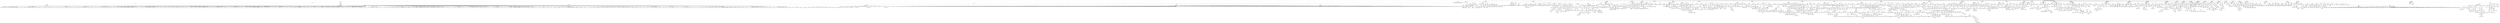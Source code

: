 digraph ast {
node [shape=none];
526824 [label=<<TABLE border='1' cellspacing='0' cellpadding='10' style='rounded' ><TR><TD border='0'>526824</TD><TD border='0'><B>False</B></TD></TR><HR/><TR><TD border='0' cellpadding='5' colspan='2'>false</TD></TR></TABLE>>];
526825 [label=<<TABLE border='1' cellspacing='0' cellpadding='10' style='rounded' ><TR><TD border='0'>526825</TD><TD border='0'><B>ArgumentList</B></TD></TR></TABLE>>];
526825 -> 526823 [weight=2];
526825 -> 526824 [weight=2];
526826 [label=<<TABLE border='1' cellspacing='0' cellpadding='10' style='rounded' ><TR><TD border='0'>526826</TD><TD border='0'><B>FunctionCall</B></TD></TR><HR/><TR><TD border='0' cellpadding='5' colspan='2'>define</TD></TR></TABLE>>];
526826 -> 526822 [weight=2];
526826 -> 526825 [weight=2];
526827 [label=<<TABLE border='1' cellspacing='0' cellpadding='10' style='rounded' ><TR><TD border='0'>526827</TD><TD border='0'><B>IfThenStatement</B></TD></TR></TABLE>>];
526827 -> 526821 [weight=2];
526827 -> 526828 [weight=2];
526828 [label=<<TABLE border='1' cellspacing='0' cellpadding='10' style='rounded' ><TR><TD border='0'>526828</TD><TD border='0'><B>StatementBody</B></TD></TR></TABLE>>];
526828 -> 526826 [weight=2];
526829 [label=<<TABLE border='1' cellspacing='0' cellpadding='10' style='rounded' ><TR><TD border='0'>526829</TD><TD border='0'><B>Global</B></TD></TR><HR/><TR><TD border='0' cellpadding='5' colspan='2'>global</TD></TR></TABLE>>];
526830 [label=<<TABLE border='1' cellspacing='0' cellpadding='10' style='rounded' ><TR><TD border='0'>526830</TD><TD border='0'><B>Variable</B></TD></TR><HR/><TR><TD border='0' cellpadding='5'>(0, 9965)</TD><TD border='0' cellpadding='5'>allowedposttags</TD></TR></TABLE>>];
526831 [label=<<TABLE border='1' cellspacing='0' cellpadding='10' style='rounded' ><TR><TD border='0'>526831</TD><TD border='0'><B>Variable</B></TD></TR><HR/><TR><TD border='0' cellpadding='5'>(0, 9966)</TD><TD border='0' cellpadding='5'>allowedtags</TD></TR></TABLE>>];
526816 [label=<<TABLE border='1' cellspacing='0' cellpadding='10' style='rounded' ><TR><TD border='0'>526816</TD><TD border='0'><B>Id</B></TD></TR><HR/><TR><TD border='0' cellpadding='5' colspan='2'>defined</TD></TR></TABLE>>];
526817 [label=<<TABLE border='1' cellspacing='0' cellpadding='10' style='rounded' ><TR><TD border='0'>526817</TD><TD border='0'><B>StringLiteral</B></TD></TR><HR/><TR><TD border='0' cellpadding='5' colspan='2'>CUSTOM_TAGS</TD></TR></TABLE>>];
526818 [label=<<TABLE border='1' cellspacing='0' cellpadding='10' style='rounded' ><TR><TD border='0'>526818</TD><TD border='0'><B>ArgumentList</B></TD></TR></TABLE>>];
526818 -> 526817 [weight=2];
526819 [label=<<TABLE border='1' cellspacing='0' cellpadding='10' style='rounded' ><TR><TD border='0'>526819</TD><TD border='0'><B>FunctionCall</B></TD></TR><HR/><TR><TD border='0' cellpadding='5' colspan='2'>defined</TD></TR></TABLE>>];
526819 -> 526816 [weight=2];
526819 -> 526818 [weight=2];
526820 [label=<<TABLE border='1' cellspacing='0' cellpadding='10' style='rounded' ><TR><TD border='0'>526820</TD><TD border='0'><B>UnaryOP</B></TD></TR><HR/><TR><TD border='0' cellpadding='5' colspan='2'>!</TD></TR></TABLE>>];
526820 -> 526819 [weight=2];
526821 [label=<<TABLE border='1' cellspacing='0' cellpadding='10' style='rounded' ><TR><TD border='0'>526821</TD><TD border='0'><B>Condition</B></TD></TR></TABLE>>];
526821 -> 526820 [weight=2];
526822 [label=<<TABLE border='1' cellspacing='0' cellpadding='10' style='rounded' ><TR><TD border='0'>526822</TD><TD border='0'><B>Id</B></TD></TR><HR/><TR><TD border='0' cellpadding='5' colspan='2'>define</TD></TR></TABLE>>];
526823 [label=<<TABLE border='1' cellspacing='0' cellpadding='10' style='rounded' ><TR><TD border='0'>526823</TD><TD border='0'><B>StringLiteral</B></TD></TR><HR/><TR><TD border='0' cellpadding='5' colspan='2'>CUSTOM_TAGS</TD></TR></TABLE>>];
526840 [label=<<TABLE border='1' cellspacing='0' cellpadding='10' style='rounded' ><TR><TD border='0'>526840</TD><TD border='0'><B>StringLiteral</B></TD></TR><HR/><TR><TD border='0' cellpadding='5' colspan='2'>address</TD></TR></TABLE>>];
526841 [label=<<TABLE border='1' cellspacing='0' cellpadding='10' style='rounded' ><TR><TD border='0'>526841</TD><TD border='0'><B>Array</B></TD></TR></TABLE>>];
526842 [label=<<TABLE border='1' cellspacing='0' cellpadding='10' style='rounded' ><TR><TD border='0'>526842</TD><TD border='0'><B>StringLiteral</B></TD></TR><HR/><TR><TD border='0' cellpadding='5' colspan='2'>a</TD></TR></TABLE>>];
526843 [label=<<TABLE border='1' cellspacing='0' cellpadding='10' style='rounded' ><TR><TD border='0'>526843</TD><TD border='0'><B>StringLiteral</B></TD></TR><HR/><TR><TD border='0' cellpadding='5' colspan='2'>href</TD></TR></TABLE>>];
526844 [label=<<TABLE border='1' cellspacing='0' cellpadding='10' style='rounded' ><TR><TD border='0'>526844</TD><TD border='0'><B>True</B></TD></TR><HR/><TR><TD border='0' cellpadding='5' colspan='2'>true</TD></TR></TABLE>>];
526845 [label=<<TABLE border='1' cellspacing='0' cellpadding='10' style='rounded' ><TR><TD border='0'>526845</TD><TD border='0'><B>StringLiteral</B></TD></TR><HR/><TR><TD border='0' cellpadding='5' colspan='2'>rel</TD></TR></TABLE>>];
526846 [label=<<TABLE border='1' cellspacing='0' cellpadding='10' style='rounded' ><TR><TD border='0'>526846</TD><TD border='0'><B>True</B></TD></TR><HR/><TR><TD border='0' cellpadding='5' colspan='2'>true</TD></TR></TABLE>>];
526847 [label=<<TABLE border='1' cellspacing='0' cellpadding='10' style='rounded' ><TR><TD border='0'>526847</TD><TD border='0'><B>StringLiteral</B></TD></TR><HR/><TR><TD border='0' cellpadding='5' colspan='2'>rev</TD></TR></TABLE>>];
526832 [label=<<TABLE border='1' cellspacing='0' cellpadding='10' style='rounded' ><TR><TD border='0'>526832</TD><TD border='0'><B>Variable</B></TD></TR><HR/><TR><TD border='0' cellpadding='5'>(0, 9967)</TD><TD border='0' cellpadding='5'>allowedentitynames</TD></TR></TABLE>>];
526833 [label=<<TABLE border='1' cellspacing='0' cellpadding='10' style='rounded' ><TR><TD border='0'>526833</TD><TD border='0'><B>VariableStatement</B></TD></TR></TABLE>>];
526833 -> 526829 [weight=2];
526833 -> 526830 [weight=2];
526833 -> 526831 [weight=2];
526833 -> 526832 [weight=2];
526835 [label=<<TABLE border='1' cellspacing='0' cellpadding='10' style='rounded' ><TR><TD border='0'>526835</TD><TD border='0'><B>Id</B></TD></TR><HR/><TR><TD border='0' cellpadding='5' colspan='2'>CUSTOM_TAGS</TD></TR></TABLE>>];
526836 [label=<<TABLE border='1' cellspacing='0' cellpadding='10' style='rounded' ><TR><TD border='0'>526836</TD><TD border='0'><B>UnaryOP</B></TD></TR><HR/><TR><TD border='0' cellpadding='5' colspan='2'>!</TD></TR></TABLE>>];
526836 -> 526835 [weight=2];
526837 [label=<<TABLE border='1' cellspacing='0' cellpadding='10' style='rounded' ><TR><TD border='0'>526837</TD><TD border='0'><B>Condition</B></TD></TR></TABLE>>];
526837 -> 526836 [weight=2];
526838 [label=<<TABLE border='1' cellspacing='0' cellpadding='10' style='rounded' ><TR><TD border='0'>526838</TD><TD border='0'><B>Variable</B></TD></TR><HR/><TR><TD border='0' cellpadding='5'>(0, 9965)</TD><TD border='0' cellpadding='5'>allowedposttags</TD></TR></TABLE>>];
526839 [label=<<TABLE border='1' cellspacing='0' cellpadding='10' style='rounded' ><TR><TD border='0'>526839</TD><TD border='0'><B>BinOP</B></TD></TR><HR/><TR><TD border='0' cellpadding='5' colspan='2'>=</TD></TR></TABLE>>];
526839 -> 526838 [weight=2];
526839 -> 527438 [weight=2];
526856 [label=<<TABLE border='1' cellspacing='0' cellpadding='10' style='rounded' ><TR><TD border='0'>526856</TD><TD border='0'><B>StringLiteral</B></TD></TR><HR/><TR><TD border='0' cellpadding='5' colspan='2'>acronym</TD></TR></TABLE>>];
526857 [label=<<TABLE border='1' cellspacing='0' cellpadding='10' style='rounded' ><TR><TD border='0'>526857</TD><TD border='0'><B>Array</B></TD></TR></TABLE>>];
526858 [label=<<TABLE border='1' cellspacing='0' cellpadding='10' style='rounded' ><TR><TD border='0'>526858</TD><TD border='0'><B>StringLiteral</B></TD></TR><HR/><TR><TD border='0' cellpadding='5' colspan='2'>area</TD></TR></TABLE>>];
526859 [label=<<TABLE border='1' cellspacing='0' cellpadding='10' style='rounded' ><TR><TD border='0'>526859</TD><TD border='0'><B>StringLiteral</B></TD></TR><HR/><TR><TD border='0' cellpadding='5' colspan='2'>alt</TD></TR></TABLE>>];
526860 [label=<<TABLE border='1' cellspacing='0' cellpadding='10' style='rounded' ><TR><TD border='0'>526860</TD><TD border='0'><B>True</B></TD></TR><HR/><TR><TD border='0' cellpadding='5' colspan='2'>true</TD></TR></TABLE>>];
526861 [label=<<TABLE border='1' cellspacing='0' cellpadding='10' style='rounded' ><TR><TD border='0'>526861</TD><TD border='0'><B>StringLiteral</B></TD></TR><HR/><TR><TD border='0' cellpadding='5' colspan='2'>coords</TD></TR></TABLE>>];
526862 [label=<<TABLE border='1' cellspacing='0' cellpadding='10' style='rounded' ><TR><TD border='0'>526862</TD><TD border='0'><B>True</B></TD></TR><HR/><TR><TD border='0' cellpadding='5' colspan='2'>true</TD></TR></TABLE>>];
526863 [label=<<TABLE border='1' cellspacing='0' cellpadding='10' style='rounded' ><TR><TD border='0'>526863</TD><TD border='0'><B>StringLiteral</B></TD></TR><HR/><TR><TD border='0' cellpadding='5' colspan='2'>href</TD></TR></TABLE>>];
526848 [label=<<TABLE border='1' cellspacing='0' cellpadding='10' style='rounded' ><TR><TD border='0'>526848</TD><TD border='0'><B>True</B></TD></TR><HR/><TR><TD border='0' cellpadding='5' colspan='2'>true</TD></TR></TABLE>>];
526849 [label=<<TABLE border='1' cellspacing='0' cellpadding='10' style='rounded' ><TR><TD border='0'>526849</TD><TD border='0'><B>StringLiteral</B></TD></TR><HR/><TR><TD border='0' cellpadding='5' colspan='2'>name</TD></TR></TABLE>>];
526850 [label=<<TABLE border='1' cellspacing='0' cellpadding='10' style='rounded' ><TR><TD border='0'>526850</TD><TD border='0'><B>True</B></TD></TR><HR/><TR><TD border='0' cellpadding='5' colspan='2'>true</TD></TR></TABLE>>];
526851 [label=<<TABLE border='1' cellspacing='0' cellpadding='10' style='rounded' ><TR><TD border='0'>526851</TD><TD border='0'><B>StringLiteral</B></TD></TR><HR/><TR><TD border='0' cellpadding='5' colspan='2'>target</TD></TR></TABLE>>];
526852 [label=<<TABLE border='1' cellspacing='0' cellpadding='10' style='rounded' ><TR><TD border='0'>526852</TD><TD border='0'><B>True</B></TD></TR><HR/><TR><TD border='0' cellpadding='5' colspan='2'>true</TD></TR></TABLE>>];
526853 [label=<<TABLE border='1' cellspacing='0' cellpadding='10' style='rounded' ><TR><TD border='0'>526853</TD><TD border='0'><B>Array</B></TD></TR></TABLE>>];
526853 -> 526843 [weight=2];
526853 -> 526844 [weight=2];
526853 -> 526845 [weight=2];
526853 -> 526846 [weight=2];
526853 -> 526847 [weight=2];
526853 -> 526848 [weight=2];
526853 -> 526849 [weight=2];
526853 -> 526850 [weight=2];
526853 -> 526851 [weight=2];
526853 -> 526852 [weight=2];
526854 [label=<<TABLE border='1' cellspacing='0' cellpadding='10' style='rounded' ><TR><TD border='0'>526854</TD><TD border='0'><B>StringLiteral</B></TD></TR><HR/><TR><TD border='0' cellpadding='5' colspan='2'>abbr</TD></TR></TABLE>>];
526855 [label=<<TABLE border='1' cellspacing='0' cellpadding='10' style='rounded' ><TR><TD border='0'>526855</TD><TD border='0'><B>Array</B></TD></TR></TABLE>>];
526872 [label=<<TABLE border='1' cellspacing='0' cellpadding='10' style='rounded' ><TR><TD border='0'>526872</TD><TD border='0'><B>StringLiteral</B></TD></TR><HR/><TR><TD border='0' cellpadding='5' colspan='2'>article</TD></TR></TABLE>>];
526873 [label=<<TABLE border='1' cellspacing='0' cellpadding='10' style='rounded' ><TR><TD border='0'>526873</TD><TD border='0'><B>StringLiteral</B></TD></TR><HR/><TR><TD border='0' cellpadding='5' colspan='2'>align</TD></TR></TABLE>>];
526874 [label=<<TABLE border='1' cellspacing='0' cellpadding='10' style='rounded' ><TR><TD border='0'>526874</TD><TD border='0'><B>True</B></TD></TR><HR/><TR><TD border='0' cellpadding='5' colspan='2'>true</TD></TR></TABLE>>];
526875 [label=<<TABLE border='1' cellspacing='0' cellpadding='10' style='rounded' ><TR><TD border='0'>526875</TD><TD border='0'><B>StringLiteral</B></TD></TR><HR/><TR><TD border='0' cellpadding='5' colspan='2'>dir</TD></TR></TABLE>>];
526876 [label=<<TABLE border='1' cellspacing='0' cellpadding='10' style='rounded' ><TR><TD border='0'>526876</TD><TD border='0'><B>True</B></TD></TR><HR/><TR><TD border='0' cellpadding='5' colspan='2'>true</TD></TR></TABLE>>];
526877 [label=<<TABLE border='1' cellspacing='0' cellpadding='10' style='rounded' ><TR><TD border='0'>526877</TD><TD border='0'><B>StringLiteral</B></TD></TR><HR/><TR><TD border='0' cellpadding='5' colspan='2'>lang</TD></TR></TABLE>>];
526878 [label=<<TABLE border='1' cellspacing='0' cellpadding='10' style='rounded' ><TR><TD border='0'>526878</TD><TD border='0'><B>True</B></TD></TR><HR/><TR><TD border='0' cellpadding='5' colspan='2'>true</TD></TR></TABLE>>];
526879 [label=<<TABLE border='1' cellspacing='0' cellpadding='10' style='rounded' ><TR><TD border='0'>526879</TD><TD border='0'><B>StringLiteral</B></TD></TR><HR/><TR><TD border='0' cellpadding='5' colspan='2'>xml:lang</TD></TR></TABLE>>];
526864 [label=<<TABLE border='1' cellspacing='0' cellpadding='10' style='rounded' ><TR><TD border='0'>526864</TD><TD border='0'><B>True</B></TD></TR><HR/><TR><TD border='0' cellpadding='5' colspan='2'>true</TD></TR></TABLE>>];
526865 [label=<<TABLE border='1' cellspacing='0' cellpadding='10' style='rounded' ><TR><TD border='0'>526865</TD><TD border='0'><B>StringLiteral</B></TD></TR><HR/><TR><TD border='0' cellpadding='5' colspan='2'>nohref</TD></TR></TABLE>>];
526866 [label=<<TABLE border='1' cellspacing='0' cellpadding='10' style='rounded' ><TR><TD border='0'>526866</TD><TD border='0'><B>True</B></TD></TR><HR/><TR><TD border='0' cellpadding='5' colspan='2'>true</TD></TR></TABLE>>];
526867 [label=<<TABLE border='1' cellspacing='0' cellpadding='10' style='rounded' ><TR><TD border='0'>526867</TD><TD border='0'><B>StringLiteral</B></TD></TR><HR/><TR><TD border='0' cellpadding='5' colspan='2'>shape</TD></TR></TABLE>>];
526868 [label=<<TABLE border='1' cellspacing='0' cellpadding='10' style='rounded' ><TR><TD border='0'>526868</TD><TD border='0'><B>True</B></TD></TR><HR/><TR><TD border='0' cellpadding='5' colspan='2'>true</TD></TR></TABLE>>];
526869 [label=<<TABLE border='1' cellspacing='0' cellpadding='10' style='rounded' ><TR><TD border='0'>526869</TD><TD border='0'><B>StringLiteral</B></TD></TR><HR/><TR><TD border='0' cellpadding='5' colspan='2'>target</TD></TR></TABLE>>];
526870 [label=<<TABLE border='1' cellspacing='0' cellpadding='10' style='rounded' ><TR><TD border='0'>526870</TD><TD border='0'><B>True</B></TD></TR><HR/><TR><TD border='0' cellpadding='5' colspan='2'>true</TD></TR></TABLE>>];
526871 [label=<<TABLE border='1' cellspacing='0' cellpadding='10' style='rounded' ><TR><TD border='0'>526871</TD><TD border='0'><B>Array</B></TD></TR></TABLE>>];
526871 -> 526859 [weight=2];
526871 -> 526860 [weight=2];
526871 -> 526861 [weight=2];
526871 -> 526862 [weight=2];
526871 -> 526863 [weight=2];
526871 -> 526864 [weight=2];
526871 -> 526865 [weight=2];
526871 -> 526866 [weight=2];
526871 -> 526867 [weight=2];
526871 -> 526868 [weight=2];
526871 -> 526869 [weight=2];
526871 -> 526870 [weight=2];
526888 [label=<<TABLE border='1' cellspacing='0' cellpadding='10' style='rounded' ><TR><TD border='0'>526888</TD><TD border='0'><B>True</B></TD></TR><HR/><TR><TD border='0' cellpadding='5' colspan='2'>true</TD></TR></TABLE>>];
526889 [label=<<TABLE border='1' cellspacing='0' cellpadding='10' style='rounded' ><TR><TD border='0'>526889</TD><TD border='0'><B>StringLiteral</B></TD></TR><HR/><TR><TD border='0' cellpadding='5' colspan='2'>xml:lang</TD></TR></TABLE>>];
526890 [label=<<TABLE border='1' cellspacing='0' cellpadding='10' style='rounded' ><TR><TD border='0'>526890</TD><TD border='0'><B>True</B></TD></TR><HR/><TR><TD border='0' cellpadding='5' colspan='2'>true</TD></TR></TABLE>>];
526891 [label=<<TABLE border='1' cellspacing='0' cellpadding='10' style='rounded' ><TR><TD border='0'>526891</TD><TD border='0'><B>Array</B></TD></TR></TABLE>>];
526891 -> 526883 [weight=2];
526891 -> 526884 [weight=2];
526891 -> 526885 [weight=2];
526891 -> 526886 [weight=2];
526891 -> 526887 [weight=2];
526891 -> 526888 [weight=2];
526891 -> 526889 [weight=2];
526891 -> 526890 [weight=2];
526892 [label=<<TABLE border='1' cellspacing='0' cellpadding='10' style='rounded' ><TR><TD border='0'>526892</TD><TD border='0'><B>StringLiteral</B></TD></TR><HR/><TR><TD border='0' cellpadding='5' colspan='2'>audio</TD></TR></TABLE>>];
526893 [label=<<TABLE border='1' cellspacing='0' cellpadding='10' style='rounded' ><TR><TD border='0'>526893</TD><TD border='0'><B>StringLiteral</B></TD></TR><HR/><TR><TD border='0' cellpadding='5' colspan='2'>autoplay</TD></TR></TABLE>>];
526894 [label=<<TABLE border='1' cellspacing='0' cellpadding='10' style='rounded' ><TR><TD border='0'>526894</TD><TD border='0'><B>True</B></TD></TR><HR/><TR><TD border='0' cellpadding='5' colspan='2'>true</TD></TR></TABLE>>];
526895 [label=<<TABLE border='1' cellspacing='0' cellpadding='10' style='rounded' ><TR><TD border='0'>526895</TD><TD border='0'><B>StringLiteral</B></TD></TR><HR/><TR><TD border='0' cellpadding='5' colspan='2'>controls</TD></TR></TABLE>>];
526880 [label=<<TABLE border='1' cellspacing='0' cellpadding='10' style='rounded' ><TR><TD border='0'>526880</TD><TD border='0'><B>True</B></TD></TR><HR/><TR><TD border='0' cellpadding='5' colspan='2'>true</TD></TR></TABLE>>];
526881 [label=<<TABLE border='1' cellspacing='0' cellpadding='10' style='rounded' ><TR><TD border='0'>526881</TD><TD border='0'><B>Array</B></TD></TR></TABLE>>];
526881 -> 526873 [weight=2];
526881 -> 526874 [weight=2];
526881 -> 526875 [weight=2];
526881 -> 526876 [weight=2];
526881 -> 526877 [weight=2];
526881 -> 526878 [weight=2];
526881 -> 526879 [weight=2];
526881 -> 526880 [weight=2];
526882 [label=<<TABLE border='1' cellspacing='0' cellpadding='10' style='rounded' ><TR><TD border='0'>526882</TD><TD border='0'><B>StringLiteral</B></TD></TR><HR/><TR><TD border='0' cellpadding='5' colspan='2'>aside</TD></TR></TABLE>>];
526883 [label=<<TABLE border='1' cellspacing='0' cellpadding='10' style='rounded' ><TR><TD border='0'>526883</TD><TD border='0'><B>StringLiteral</B></TD></TR><HR/><TR><TD border='0' cellpadding='5' colspan='2'>align</TD></TR></TABLE>>];
526884 [label=<<TABLE border='1' cellspacing='0' cellpadding='10' style='rounded' ><TR><TD border='0'>526884</TD><TD border='0'><B>True</B></TD></TR><HR/><TR><TD border='0' cellpadding='5' colspan='2'>true</TD></TR></TABLE>>];
526885 [label=<<TABLE border='1' cellspacing='0' cellpadding='10' style='rounded' ><TR><TD border='0'>526885</TD><TD border='0'><B>StringLiteral</B></TD></TR><HR/><TR><TD border='0' cellpadding='5' colspan='2'>dir</TD></TR></TABLE>>];
526886 [label=<<TABLE border='1' cellspacing='0' cellpadding='10' style='rounded' ><TR><TD border='0'>526886</TD><TD border='0'><B>True</B></TD></TR><HR/><TR><TD border='0' cellpadding='5' colspan='2'>true</TD></TR></TABLE>>];
526887 [label=<<TABLE border='1' cellspacing='0' cellpadding='10' style='rounded' ><TR><TD border='0'>526887</TD><TD border='0'><B>StringLiteral</B></TD></TR><HR/><TR><TD border='0' cellpadding='5' colspan='2'>lang</TD></TR></TABLE>>];
526904 [label=<<TABLE border='1' cellspacing='0' cellpadding='10' style='rounded' ><TR><TD border='0'>526904</TD><TD border='0'><B>True</B></TD></TR><HR/><TR><TD border='0' cellpadding='5' colspan='2'>true</TD></TR></TABLE>>];
526905 [label=<<TABLE border='1' cellspacing='0' cellpadding='10' style='rounded' ><TR><TD border='0'>526905</TD><TD border='0'><B>Array</B></TD></TR></TABLE>>];
526905 -> 526893 [weight=2];
526905 -> 526894 [weight=2];
526905 -> 526895 [weight=2];
526905 -> 526896 [weight=2];
526905 -> 526897 [weight=2];
526905 -> 526898 [weight=2];
526905 -> 526899 [weight=2];
526905 -> 526900 [weight=2];
526905 -> 526901 [weight=2];
526905 -> 526902 [weight=2];
526905 -> 526903 [weight=2];
526905 -> 526904 [weight=2];
526906 [label=<<TABLE border='1' cellspacing='0' cellpadding='10' style='rounded' ><TR><TD border='0'>526906</TD><TD border='0'><B>StringLiteral</B></TD></TR><HR/><TR><TD border='0' cellpadding='5' colspan='2'>b</TD></TR></TABLE>>];
526907 [label=<<TABLE border='1' cellspacing='0' cellpadding='10' style='rounded' ><TR><TD border='0'>526907</TD><TD border='0'><B>Array</B></TD></TR></TABLE>>];
526908 [label=<<TABLE border='1' cellspacing='0' cellpadding='10' style='rounded' ><TR><TD border='0'>526908</TD><TD border='0'><B>StringLiteral</B></TD></TR><HR/><TR><TD border='0' cellpadding='5' colspan='2'>bdo</TD></TR></TABLE>>];
526909 [label=<<TABLE border='1' cellspacing='0' cellpadding='10' style='rounded' ><TR><TD border='0'>526909</TD><TD border='0'><B>StringLiteral</B></TD></TR><HR/><TR><TD border='0' cellpadding='5' colspan='2'>dir</TD></TR></TABLE>>];
526910 [label=<<TABLE border='1' cellspacing='0' cellpadding='10' style='rounded' ><TR><TD border='0'>526910</TD><TD border='0'><B>True</B></TD></TR><HR/><TR><TD border='0' cellpadding='5' colspan='2'>true</TD></TR></TABLE>>];
526911 [label=<<TABLE border='1' cellspacing='0' cellpadding='10' style='rounded' ><TR><TD border='0'>526911</TD><TD border='0'><B>Array</B></TD></TR></TABLE>>];
526911 -> 526909 [weight=2];
526911 -> 526910 [weight=2];
526896 [label=<<TABLE border='1' cellspacing='0' cellpadding='10' style='rounded' ><TR><TD border='0'>526896</TD><TD border='0'><B>True</B></TD></TR><HR/><TR><TD border='0' cellpadding='5' colspan='2'>true</TD></TR></TABLE>>];
526897 [label=<<TABLE border='1' cellspacing='0' cellpadding='10' style='rounded' ><TR><TD border='0'>526897</TD><TD border='0'><B>StringLiteral</B></TD></TR><HR/><TR><TD border='0' cellpadding='5' colspan='2'>loop</TD></TR></TABLE>>];
526898 [label=<<TABLE border='1' cellspacing='0' cellpadding='10' style='rounded' ><TR><TD border='0'>526898</TD><TD border='0'><B>True</B></TD></TR><HR/><TR><TD border='0' cellpadding='5' colspan='2'>true</TD></TR></TABLE>>];
526899 [label=<<TABLE border='1' cellspacing='0' cellpadding='10' style='rounded' ><TR><TD border='0'>526899</TD><TD border='0'><B>StringLiteral</B></TD></TR><HR/><TR><TD border='0' cellpadding='5' colspan='2'>muted</TD></TR></TABLE>>];
526900 [label=<<TABLE border='1' cellspacing='0' cellpadding='10' style='rounded' ><TR><TD border='0'>526900</TD><TD border='0'><B>True</B></TD></TR><HR/><TR><TD border='0' cellpadding='5' colspan='2'>true</TD></TR></TABLE>>];
526901 [label=<<TABLE border='1' cellspacing='0' cellpadding='10' style='rounded' ><TR><TD border='0'>526901</TD><TD border='0'><B>StringLiteral</B></TD></TR><HR/><TR><TD border='0' cellpadding='5' colspan='2'>preload</TD></TR></TABLE>>];
526902 [label=<<TABLE border='1' cellspacing='0' cellpadding='10' style='rounded' ><TR><TD border='0'>526902</TD><TD border='0'><B>True</B></TD></TR><HR/><TR><TD border='0' cellpadding='5' colspan='2'>true</TD></TR></TABLE>>];
526903 [label=<<TABLE border='1' cellspacing='0' cellpadding='10' style='rounded' ><TR><TD border='0'>526903</TD><TD border='0'><B>StringLiteral</B></TD></TR><HR/><TR><TD border='0' cellpadding='5' colspan='2'>src</TD></TR></TABLE>>];
526920 [label=<<TABLE border='1' cellspacing='0' cellpadding='10' style='rounded' ><TR><TD border='0'>526920</TD><TD border='0'><B>True</B></TD></TR><HR/><TR><TD border='0' cellpadding='5' colspan='2'>true</TD></TR></TABLE>>];
526921 [label=<<TABLE border='1' cellspacing='0' cellpadding='10' style='rounded' ><TR><TD border='0'>526921</TD><TD border='0'><B>Array</B></TD></TR></TABLE>>];
526921 -> 526915 [weight=2];
526921 -> 526916 [weight=2];
526921 -> 526917 [weight=2];
526921 -> 526918 [weight=2];
526921 -> 526919 [weight=2];
526921 -> 526920 [weight=2];
526922 [label=<<TABLE border='1' cellspacing='0' cellpadding='10' style='rounded' ><TR><TD border='0'>526922</TD><TD border='0'><B>StringLiteral</B></TD></TR><HR/><TR><TD border='0' cellpadding='5' colspan='2'>br</TD></TR></TABLE>>];
526923 [label=<<TABLE border='1' cellspacing='0' cellpadding='10' style='rounded' ><TR><TD border='0'>526923</TD><TD border='0'><B>Array</B></TD></TR></TABLE>>];
526924 [label=<<TABLE border='1' cellspacing='0' cellpadding='10' style='rounded' ><TR><TD border='0'>526924</TD><TD border='0'><B>StringLiteral</B></TD></TR><HR/><TR><TD border='0' cellpadding='5' colspan='2'>button</TD></TR></TABLE>>];
526925 [label=<<TABLE border='1' cellspacing='0' cellpadding='10' style='rounded' ><TR><TD border='0'>526925</TD><TD border='0'><B>StringLiteral</B></TD></TR><HR/><TR><TD border='0' cellpadding='5' colspan='2'>disabled</TD></TR></TABLE>>];
526926 [label=<<TABLE border='1' cellspacing='0' cellpadding='10' style='rounded' ><TR><TD border='0'>526926</TD><TD border='0'><B>True</B></TD></TR><HR/><TR><TD border='0' cellpadding='5' colspan='2'>true</TD></TR></TABLE>>];
526927 [label=<<TABLE border='1' cellspacing='0' cellpadding='10' style='rounded' ><TR><TD border='0'>526927</TD><TD border='0'><B>StringLiteral</B></TD></TR><HR/><TR><TD border='0' cellpadding='5' colspan='2'>name</TD></TR></TABLE>>];
526912 [label=<<TABLE border='1' cellspacing='0' cellpadding='10' style='rounded' ><TR><TD border='0'>526912</TD><TD border='0'><B>StringLiteral</B></TD></TR><HR/><TR><TD border='0' cellpadding='5' colspan='2'>big</TD></TR></TABLE>>];
526913 [label=<<TABLE border='1' cellspacing='0' cellpadding='10' style='rounded' ><TR><TD border='0'>526913</TD><TD border='0'><B>Array</B></TD></TR></TABLE>>];
526914 [label=<<TABLE border='1' cellspacing='0' cellpadding='10' style='rounded' ><TR><TD border='0'>526914</TD><TD border='0'><B>StringLiteral</B></TD></TR><HR/><TR><TD border='0' cellpadding='5' colspan='2'>blockquote</TD></TR></TABLE>>];
526915 [label=<<TABLE border='1' cellspacing='0' cellpadding='10' style='rounded' ><TR><TD border='0'>526915</TD><TD border='0'><B>StringLiteral</B></TD></TR><HR/><TR><TD border='0' cellpadding='5' colspan='2'>cite</TD></TR></TABLE>>];
526916 [label=<<TABLE border='1' cellspacing='0' cellpadding='10' style='rounded' ><TR><TD border='0'>526916</TD><TD border='0'><B>True</B></TD></TR><HR/><TR><TD border='0' cellpadding='5' colspan='2'>true</TD></TR></TABLE>>];
526917 [label=<<TABLE border='1' cellspacing='0' cellpadding='10' style='rounded' ><TR><TD border='0'>526917</TD><TD border='0'><B>StringLiteral</B></TD></TR><HR/><TR><TD border='0' cellpadding='5' colspan='2'>lang</TD></TR></TABLE>>];
526918 [label=<<TABLE border='1' cellspacing='0' cellpadding='10' style='rounded' ><TR><TD border='0'>526918</TD><TD border='0'><B>True</B></TD></TR><HR/><TR><TD border='0' cellpadding='5' colspan='2'>true</TD></TR></TABLE>>];
526919 [label=<<TABLE border='1' cellspacing='0' cellpadding='10' style='rounded' ><TR><TD border='0'>526919</TD><TD border='0'><B>StringLiteral</B></TD></TR><HR/><TR><TD border='0' cellpadding='5' colspan='2'>xml:lang</TD></TR></TABLE>>];
526936 [label=<<TABLE border='1' cellspacing='0' cellpadding='10' style='rounded' ><TR><TD border='0'>526936</TD><TD border='0'><B>True</B></TD></TR><HR/><TR><TD border='0' cellpadding='5' colspan='2'>true</TD></TR></TABLE>>];
526937 [label=<<TABLE border='1' cellspacing='0' cellpadding='10' style='rounded' ><TR><TD border='0'>526937</TD><TD border='0'><B>Array</B></TD></TR></TABLE>>];
526937 -> 526935 [weight=2];
526937 -> 526936 [weight=2];
526938 [label=<<TABLE border='1' cellspacing='0' cellpadding='10' style='rounded' ><TR><TD border='0'>526938</TD><TD border='0'><B>StringLiteral</B></TD></TR><HR/><TR><TD border='0' cellpadding='5' colspan='2'>cite</TD></TR></TABLE>>];
526939 [label=<<TABLE border='1' cellspacing='0' cellpadding='10' style='rounded' ><TR><TD border='0'>526939</TD><TD border='0'><B>StringLiteral</B></TD></TR><HR/><TR><TD border='0' cellpadding='5' colspan='2'>dir</TD></TR></TABLE>>];
526940 [label=<<TABLE border='1' cellspacing='0' cellpadding='10' style='rounded' ><TR><TD border='0'>526940</TD><TD border='0'><B>True</B></TD></TR><HR/><TR><TD border='0' cellpadding='5' colspan='2'>true</TD></TR></TABLE>>];
526941 [label=<<TABLE border='1' cellspacing='0' cellpadding='10' style='rounded' ><TR><TD border='0'>526941</TD><TD border='0'><B>StringLiteral</B></TD></TR><HR/><TR><TD border='0' cellpadding='5' colspan='2'>lang</TD></TR></TABLE>>];
526942 [label=<<TABLE border='1' cellspacing='0' cellpadding='10' style='rounded' ><TR><TD border='0'>526942</TD><TD border='0'><B>True</B></TD></TR><HR/><TR><TD border='0' cellpadding='5' colspan='2'>true</TD></TR></TABLE>>];
526943 [label=<<TABLE border='1' cellspacing='0' cellpadding='10' style='rounded' ><TR><TD border='0'>526943</TD><TD border='0'><B>Array</B></TD></TR></TABLE>>];
526943 -> 526939 [weight=2];
526943 -> 526940 [weight=2];
526943 -> 526941 [weight=2];
526943 -> 526942 [weight=2];
526928 [label=<<TABLE border='1' cellspacing='0' cellpadding='10' style='rounded' ><TR><TD border='0'>526928</TD><TD border='0'><B>True</B></TD></TR><HR/><TR><TD border='0' cellpadding='5' colspan='2'>true</TD></TR></TABLE>>];
526929 [label=<<TABLE border='1' cellspacing='0' cellpadding='10' style='rounded' ><TR><TD border='0'>526929</TD><TD border='0'><B>StringLiteral</B></TD></TR><HR/><TR><TD border='0' cellpadding='5' colspan='2'>type</TD></TR></TABLE>>];
526930 [label=<<TABLE border='1' cellspacing='0' cellpadding='10' style='rounded' ><TR><TD border='0'>526930</TD><TD border='0'><B>True</B></TD></TR><HR/><TR><TD border='0' cellpadding='5' colspan='2'>true</TD></TR></TABLE>>];
526931 [label=<<TABLE border='1' cellspacing='0' cellpadding='10' style='rounded' ><TR><TD border='0'>526931</TD><TD border='0'><B>StringLiteral</B></TD></TR><HR/><TR><TD border='0' cellpadding='5' colspan='2'>value</TD></TR></TABLE>>];
526932 [label=<<TABLE border='1' cellspacing='0' cellpadding='10' style='rounded' ><TR><TD border='0'>526932</TD><TD border='0'><B>True</B></TD></TR><HR/><TR><TD border='0' cellpadding='5' colspan='2'>true</TD></TR></TABLE>>];
526933 [label=<<TABLE border='1' cellspacing='0' cellpadding='10' style='rounded' ><TR><TD border='0'>526933</TD><TD border='0'><B>Array</B></TD></TR></TABLE>>];
526933 -> 526925 [weight=2];
526933 -> 526926 [weight=2];
526933 -> 526927 [weight=2];
526933 -> 526928 [weight=2];
526933 -> 526929 [weight=2];
526933 -> 526930 [weight=2];
526933 -> 526931 [weight=2];
526933 -> 526932 [weight=2];
526934 [label=<<TABLE border='1' cellspacing='0' cellpadding='10' style='rounded' ><TR><TD border='0'>526934</TD><TD border='0'><B>StringLiteral</B></TD></TR><HR/><TR><TD border='0' cellpadding='5' colspan='2'>caption</TD></TR></TABLE>>];
526935 [label=<<TABLE border='1' cellspacing='0' cellpadding='10' style='rounded' ><TR><TD border='0'>526935</TD><TD border='0'><B>StringLiteral</B></TD></TR><HR/><TR><TD border='0' cellpadding='5' colspan='2'>align</TD></TR></TABLE>>];
526952 [label=<<TABLE border='1' cellspacing='0' cellpadding='10' style='rounded' ><TR><TD border='0'>526952</TD><TD border='0'><B>True</B></TD></TR><HR/><TR><TD border='0' cellpadding='5' colspan='2'>true</TD></TR></TABLE>>];
526953 [label=<<TABLE border='1' cellspacing='0' cellpadding='10' style='rounded' ><TR><TD border='0'>526953</TD><TD border='0'><B>StringLiteral</B></TD></TR><HR/><TR><TD border='0' cellpadding='5' colspan='2'>span</TD></TR></TABLE>>];
526954 [label=<<TABLE border='1' cellspacing='0' cellpadding='10' style='rounded' ><TR><TD border='0'>526954</TD><TD border='0'><B>True</B></TD></TR><HR/><TR><TD border='0' cellpadding='5' colspan='2'>true</TD></TR></TABLE>>];
526955 [label=<<TABLE border='1' cellspacing='0' cellpadding='10' style='rounded' ><TR><TD border='0'>526955</TD><TD border='0'><B>StringLiteral</B></TD></TR><HR/><TR><TD border='0' cellpadding='5' colspan='2'>dir</TD></TR></TABLE>>];
526956 [label=<<TABLE border='1' cellspacing='0' cellpadding='10' style='rounded' ><TR><TD border='0'>526956</TD><TD border='0'><B>True</B></TD></TR><HR/><TR><TD border='0' cellpadding='5' colspan='2'>true</TD></TR></TABLE>>];
526957 [label=<<TABLE border='1' cellspacing='0' cellpadding='10' style='rounded' ><TR><TD border='0'>526957</TD><TD border='0'><B>StringLiteral</B></TD></TR><HR/><TR><TD border='0' cellpadding='5' colspan='2'>valign</TD></TR></TABLE>>];
526958 [label=<<TABLE border='1' cellspacing='0' cellpadding='10' style='rounded' ><TR><TD border='0'>526958</TD><TD border='0'><B>True</B></TD></TR><HR/><TR><TD border='0' cellpadding='5' colspan='2'>true</TD></TR></TABLE>>];
526959 [label=<<TABLE border='1' cellspacing='0' cellpadding='10' style='rounded' ><TR><TD border='0'>526959</TD><TD border='0'><B>StringLiteral</B></TD></TR><HR/><TR><TD border='0' cellpadding='5' colspan='2'>width</TD></TR></TABLE>>];
526944 [label=<<TABLE border='1' cellspacing='0' cellpadding='10' style='rounded' ><TR><TD border='0'>526944</TD><TD border='0'><B>StringLiteral</B></TD></TR><HR/><TR><TD border='0' cellpadding='5' colspan='2'>code</TD></TR></TABLE>>];
526945 [label=<<TABLE border='1' cellspacing='0' cellpadding='10' style='rounded' ><TR><TD border='0'>526945</TD><TD border='0'><B>Array</B></TD></TR></TABLE>>];
526946 [label=<<TABLE border='1' cellspacing='0' cellpadding='10' style='rounded' ><TR><TD border='0'>526946</TD><TD border='0'><B>StringLiteral</B></TD></TR><HR/><TR><TD border='0' cellpadding='5' colspan='2'>col</TD></TR></TABLE>>];
526947 [label=<<TABLE border='1' cellspacing='0' cellpadding='10' style='rounded' ><TR><TD border='0'>526947</TD><TD border='0'><B>StringLiteral</B></TD></TR><HR/><TR><TD border='0' cellpadding='5' colspan='2'>align</TD></TR></TABLE>>];
526948 [label=<<TABLE border='1' cellspacing='0' cellpadding='10' style='rounded' ><TR><TD border='0'>526948</TD><TD border='0'><B>True</B></TD></TR><HR/><TR><TD border='0' cellpadding='5' colspan='2'>true</TD></TR></TABLE>>];
526949 [label=<<TABLE border='1' cellspacing='0' cellpadding='10' style='rounded' ><TR><TD border='0'>526949</TD><TD border='0'><B>StringLiteral</B></TD></TR><HR/><TR><TD border='0' cellpadding='5' colspan='2'>char</TD></TR></TABLE>>];
526950 [label=<<TABLE border='1' cellspacing='0' cellpadding='10' style='rounded' ><TR><TD border='0'>526950</TD><TD border='0'><B>True</B></TD></TR><HR/><TR><TD border='0' cellpadding='5' colspan='2'>true</TD></TR></TABLE>>];
526951 [label=<<TABLE border='1' cellspacing='0' cellpadding='10' style='rounded' ><TR><TD border='0'>526951</TD><TD border='0'><B>StringLiteral</B></TD></TR><HR/><TR><TD border='0' cellpadding='5' colspan='2'>charoff</TD></TR></TABLE>>];
526968 [label=<<TABLE border='1' cellspacing='0' cellpadding='10' style='rounded' ><TR><TD border='0'>526968</TD><TD border='0'><B>True</B></TD></TR><HR/><TR><TD border='0' cellpadding='5' colspan='2'>true</TD></TR></TABLE>>];
526969 [label=<<TABLE border='1' cellspacing='0' cellpadding='10' style='rounded' ><TR><TD border='0'>526969</TD><TD border='0'><B>StringLiteral</B></TD></TR><HR/><TR><TD border='0' cellpadding='5' colspan='2'>span</TD></TR></TABLE>>];
526970 [label=<<TABLE border='1' cellspacing='0' cellpadding='10' style='rounded' ><TR><TD border='0'>526970</TD><TD border='0'><B>True</B></TD></TR><HR/><TR><TD border='0' cellpadding='5' colspan='2'>true</TD></TR></TABLE>>];
526971 [label=<<TABLE border='1' cellspacing='0' cellpadding='10' style='rounded' ><TR><TD border='0'>526971</TD><TD border='0'><B>StringLiteral</B></TD></TR><HR/><TR><TD border='0' cellpadding='5' colspan='2'>valign</TD></TR></TABLE>>];
526972 [label=<<TABLE border='1' cellspacing='0' cellpadding='10' style='rounded' ><TR><TD border='0'>526972</TD><TD border='0'><B>True</B></TD></TR><HR/><TR><TD border='0' cellpadding='5' colspan='2'>true</TD></TR></TABLE>>];
526973 [label=<<TABLE border='1' cellspacing='0' cellpadding='10' style='rounded' ><TR><TD border='0'>526973</TD><TD border='0'><B>StringLiteral</B></TD></TR><HR/><TR><TD border='0' cellpadding='5' colspan='2'>width</TD></TR></TABLE>>];
526974 [label=<<TABLE border='1' cellspacing='0' cellpadding='10' style='rounded' ><TR><TD border='0'>526974</TD><TD border='0'><B>True</B></TD></TR><HR/><TR><TD border='0' cellpadding='5' colspan='2'>true</TD></TR></TABLE>>];
526975 [label=<<TABLE border='1' cellspacing='0' cellpadding='10' style='rounded' ><TR><TD border='0'>526975</TD><TD border='0'><B>Array</B></TD></TR></TABLE>>];
526975 -> 526963 [weight=2];
526975 -> 526964 [weight=2];
526975 -> 526965 [weight=2];
526975 -> 526966 [weight=2];
526975 -> 526967 [weight=2];
526975 -> 526968 [weight=2];
526975 -> 526969 [weight=2];
526975 -> 526970 [weight=2];
526975 -> 526971 [weight=2];
526975 -> 526972 [weight=2];
526975 -> 526973 [weight=2];
526975 -> 526974 [weight=2];
526960 [label=<<TABLE border='1' cellspacing='0' cellpadding='10' style='rounded' ><TR><TD border='0'>526960</TD><TD border='0'><B>True</B></TD></TR><HR/><TR><TD border='0' cellpadding='5' colspan='2'>true</TD></TR></TABLE>>];
526961 [label=<<TABLE border='1' cellspacing='0' cellpadding='10' style='rounded' ><TR><TD border='0'>526961</TD><TD border='0'><B>Array</B></TD></TR></TABLE>>];
526961 -> 526947 [weight=2];
526961 -> 526948 [weight=2];
526961 -> 526949 [weight=2];
526961 -> 526950 [weight=2];
526961 -> 526951 [weight=2];
526961 -> 526952 [weight=2];
526961 -> 526953 [weight=2];
526961 -> 526954 [weight=2];
526961 -> 526955 [weight=2];
526961 -> 526956 [weight=2];
526961 -> 526957 [weight=2];
526961 -> 526958 [weight=2];
526961 -> 526959 [weight=2];
526961 -> 526960 [weight=2];
526962 [label=<<TABLE border='1' cellspacing='0' cellpadding='10' style='rounded' ><TR><TD border='0'>526962</TD><TD border='0'><B>StringLiteral</B></TD></TR><HR/><TR><TD border='0' cellpadding='5' colspan='2'>colgroup</TD></TR></TABLE>>];
526963 [label=<<TABLE border='1' cellspacing='0' cellpadding='10' style='rounded' ><TR><TD border='0'>526963</TD><TD border='0'><B>StringLiteral</B></TD></TR><HR/><TR><TD border='0' cellpadding='5' colspan='2'>align</TD></TR></TABLE>>];
526964 [label=<<TABLE border='1' cellspacing='0' cellpadding='10' style='rounded' ><TR><TD border='0'>526964</TD><TD border='0'><B>True</B></TD></TR><HR/><TR><TD border='0' cellpadding='5' colspan='2'>true</TD></TR></TABLE>>];
526965 [label=<<TABLE border='1' cellspacing='0' cellpadding='10' style='rounded' ><TR><TD border='0'>526965</TD><TD border='0'><B>StringLiteral</B></TD></TR><HR/><TR><TD border='0' cellpadding='5' colspan='2'>char</TD></TR></TABLE>>];
526966 [label=<<TABLE border='1' cellspacing='0' cellpadding='10' style='rounded' ><TR><TD border='0'>526966</TD><TD border='0'><B>True</B></TD></TR><HR/><TR><TD border='0' cellpadding='5' colspan='2'>true</TD></TR></TABLE>>];
526967 [label=<<TABLE border='1' cellspacing='0' cellpadding='10' style='rounded' ><TR><TD border='0'>526967</TD><TD border='0'><B>StringLiteral</B></TD></TR><HR/><TR><TD border='0' cellpadding='5' colspan='2'>charoff</TD></TR></TABLE>>];
526984 [label=<<TABLE border='1' cellspacing='0' cellpadding='10' style='rounded' ><TR><TD border='0'>526984</TD><TD border='0'><B>StringLiteral</B></TD></TR><HR/><TR><TD border='0' cellpadding='5' colspan='2'>details</TD></TR></TABLE>>];
526985 [label=<<TABLE border='1' cellspacing='0' cellpadding='10' style='rounded' ><TR><TD border='0'>526985</TD><TD border='0'><B>StringLiteral</B></TD></TR><HR/><TR><TD border='0' cellpadding='5' colspan='2'>align</TD></TR></TABLE>>];
526986 [label=<<TABLE border='1' cellspacing='0' cellpadding='10' style='rounded' ><TR><TD border='0'>526986</TD><TD border='0'><B>True</B></TD></TR><HR/><TR><TD border='0' cellpadding='5' colspan='2'>true</TD></TR></TABLE>>];
526987 [label=<<TABLE border='1' cellspacing='0' cellpadding='10' style='rounded' ><TR><TD border='0'>526987</TD><TD border='0'><B>StringLiteral</B></TD></TR><HR/><TR><TD border='0' cellpadding='5' colspan='2'>dir</TD></TR></TABLE>>];
526988 [label=<<TABLE border='1' cellspacing='0' cellpadding='10' style='rounded' ><TR><TD border='0'>526988</TD><TD border='0'><B>True</B></TD></TR><HR/><TR><TD border='0' cellpadding='5' colspan='2'>true</TD></TR></TABLE>>];
526989 [label=<<TABLE border='1' cellspacing='0' cellpadding='10' style='rounded' ><TR><TD border='0'>526989</TD><TD border='0'><B>StringLiteral</B></TD></TR><HR/><TR><TD border='0' cellpadding='5' colspan='2'>lang</TD></TR></TABLE>>];
526990 [label=<<TABLE border='1' cellspacing='0' cellpadding='10' style='rounded' ><TR><TD border='0'>526990</TD><TD border='0'><B>True</B></TD></TR><HR/><TR><TD border='0' cellpadding='5' colspan='2'>true</TD></TR></TABLE>>];
526991 [label=<<TABLE border='1' cellspacing='0' cellpadding='10' style='rounded' ><TR><TD border='0'>526991</TD><TD border='0'><B>StringLiteral</B></TD></TR><HR/><TR><TD border='0' cellpadding='5' colspan='2'>open</TD></TR></TABLE>>];
526976 [label=<<TABLE border='1' cellspacing='0' cellpadding='10' style='rounded' ><TR><TD border='0'>526976</TD><TD border='0'><B>StringLiteral</B></TD></TR><HR/><TR><TD border='0' cellpadding='5' colspan='2'>del</TD></TR></TABLE>>];
526977 [label=<<TABLE border='1' cellspacing='0' cellpadding='10' style='rounded' ><TR><TD border='0'>526977</TD><TD border='0'><B>StringLiteral</B></TD></TR><HR/><TR><TD border='0' cellpadding='5' colspan='2'>datetime</TD></TR></TABLE>>];
526978 [label=<<TABLE border='1' cellspacing='0' cellpadding='10' style='rounded' ><TR><TD border='0'>526978</TD><TD border='0'><B>True</B></TD></TR><HR/><TR><TD border='0' cellpadding='5' colspan='2'>true</TD></TR></TABLE>>];
526979 [label=<<TABLE border='1' cellspacing='0' cellpadding='10' style='rounded' ><TR><TD border='0'>526979</TD><TD border='0'><B>Array</B></TD></TR></TABLE>>];
526979 -> 526977 [weight=2];
526979 -> 526978 [weight=2];
526980 [label=<<TABLE border='1' cellspacing='0' cellpadding='10' style='rounded' ><TR><TD border='0'>526980</TD><TD border='0'><B>StringLiteral</B></TD></TR><HR/><TR><TD border='0' cellpadding='5' colspan='2'>dd</TD></TR></TABLE>>];
526981 [label=<<TABLE border='1' cellspacing='0' cellpadding='10' style='rounded' ><TR><TD border='0'>526981</TD><TD border='0'><B>Array</B></TD></TR></TABLE>>];
526982 [label=<<TABLE border='1' cellspacing='0' cellpadding='10' style='rounded' ><TR><TD border='0'>526982</TD><TD border='0'><B>StringLiteral</B></TD></TR><HR/><TR><TD border='0' cellpadding='5' colspan='2'>dfn</TD></TR></TABLE>>];
526983 [label=<<TABLE border='1' cellspacing='0' cellpadding='10' style='rounded' ><TR><TD border='0'>526983</TD><TD border='0'><B>Array</B></TD></TR></TABLE>>];
527000 [label=<<TABLE border='1' cellspacing='0' cellpadding='10' style='rounded' ><TR><TD border='0'>527000</TD><TD border='0'><B>True</B></TD></TR><HR/><TR><TD border='0' cellpadding='5' colspan='2'>true</TD></TR></TABLE>>];
527001 [label=<<TABLE border='1' cellspacing='0' cellpadding='10' style='rounded' ><TR><TD border='0'>527001</TD><TD border='0'><B>StringLiteral</B></TD></TR><HR/><TR><TD border='0' cellpadding='5' colspan='2'>lang</TD></TR></TABLE>>];
527002 [label=<<TABLE border='1' cellspacing='0' cellpadding='10' style='rounded' ><TR><TD border='0'>527002</TD><TD border='0'><B>True</B></TD></TR><HR/><TR><TD border='0' cellpadding='5' colspan='2'>true</TD></TR></TABLE>>];
527003 [label=<<TABLE border='1' cellspacing='0' cellpadding='10' style='rounded' ><TR><TD border='0'>527003</TD><TD border='0'><B>StringLiteral</B></TD></TR><HR/><TR><TD border='0' cellpadding='5' colspan='2'>xml:lang</TD></TR></TABLE>>];
527004 [label=<<TABLE border='1' cellspacing='0' cellpadding='10' style='rounded' ><TR><TD border='0'>527004</TD><TD border='0'><B>True</B></TD></TR><HR/><TR><TD border='0' cellpadding='5' colspan='2'>true</TD></TR></TABLE>>];
527005 [label=<<TABLE border='1' cellspacing='0' cellpadding='10' style='rounded' ><TR><TD border='0'>527005</TD><TD border='0'><B>Array</B></TD></TR></TABLE>>];
527005 -> 526997 [weight=2];
527005 -> 526998 [weight=2];
527005 -> 526999 [weight=2];
527005 -> 527000 [weight=2];
527005 -> 527001 [weight=2];
527005 -> 527002 [weight=2];
527005 -> 527003 [weight=2];
527005 -> 527004 [weight=2];
527006 [label=<<TABLE border='1' cellspacing='0' cellpadding='10' style='rounded' ><TR><TD border='0'>527006</TD><TD border='0'><B>StringLiteral</B></TD></TR><HR/><TR><TD border='0' cellpadding='5' colspan='2'>dl</TD></TR></TABLE>>];
527007 [label=<<TABLE border='1' cellspacing='0' cellpadding='10' style='rounded' ><TR><TD border='0'>527007</TD><TD border='0'><B>Array</B></TD></TR></TABLE>>];
526992 [label=<<TABLE border='1' cellspacing='0' cellpadding='10' style='rounded' ><TR><TD border='0'>526992</TD><TD border='0'><B>True</B></TD></TR><HR/><TR><TD border='0' cellpadding='5' colspan='2'>true</TD></TR></TABLE>>];
526993 [label=<<TABLE border='1' cellspacing='0' cellpadding='10' style='rounded' ><TR><TD border='0'>526993</TD><TD border='0'><B>StringLiteral</B></TD></TR><HR/><TR><TD border='0' cellpadding='5' colspan='2'>xml:lang</TD></TR></TABLE>>];
526994 [label=<<TABLE border='1' cellspacing='0' cellpadding='10' style='rounded' ><TR><TD border='0'>526994</TD><TD border='0'><B>True</B></TD></TR><HR/><TR><TD border='0' cellpadding='5' colspan='2'>true</TD></TR></TABLE>>];
526995 [label=<<TABLE border='1' cellspacing='0' cellpadding='10' style='rounded' ><TR><TD border='0'>526995</TD><TD border='0'><B>Array</B></TD></TR></TABLE>>];
526995 -> 526985 [weight=2];
526995 -> 526986 [weight=2];
526995 -> 526987 [weight=2];
526995 -> 526988 [weight=2];
526995 -> 526989 [weight=2];
526995 -> 526990 [weight=2];
526995 -> 526991 [weight=2];
526995 -> 526992 [weight=2];
526995 -> 526993 [weight=2];
526995 -> 526994 [weight=2];
526996 [label=<<TABLE border='1' cellspacing='0' cellpadding='10' style='rounded' ><TR><TD border='0'>526996</TD><TD border='0'><B>StringLiteral</B></TD></TR><HR/><TR><TD border='0' cellpadding='5' colspan='2'>div</TD></TR></TABLE>>];
526997 [label=<<TABLE border='1' cellspacing='0' cellpadding='10' style='rounded' ><TR><TD border='0'>526997</TD><TD border='0'><B>StringLiteral</B></TD></TR><HR/><TR><TD border='0' cellpadding='5' colspan='2'>align</TD></TR></TABLE>>];
526998 [label=<<TABLE border='1' cellspacing='0' cellpadding='10' style='rounded' ><TR><TD border='0'>526998</TD><TD border='0'><B>True</B></TD></TR><HR/><TR><TD border='0' cellpadding='5' colspan='2'>true</TD></TR></TABLE>>];
526999 [label=<<TABLE border='1' cellspacing='0' cellpadding='10' style='rounded' ><TR><TD border='0'>526999</TD><TD border='0'><B>StringLiteral</B></TD></TR><HR/><TR><TD border='0' cellpadding='5' colspan='2'>dir</TD></TR></TABLE>>];
527016 [label=<<TABLE border='1' cellspacing='0' cellpadding='10' style='rounded' ><TR><TD border='0'>527016</TD><TD border='0'><B>True</B></TD></TR><HR/><TR><TD border='0' cellpadding='5' colspan='2'>true</TD></TR></TABLE>>];
527017 [label=<<TABLE border='1' cellspacing='0' cellpadding='10' style='rounded' ><TR><TD border='0'>527017</TD><TD border='0'><B>StringLiteral</B></TD></TR><HR/><TR><TD border='0' cellpadding='5' colspan='2'>dir</TD></TR></TABLE>>];
527018 [label=<<TABLE border='1' cellspacing='0' cellpadding='10' style='rounded' ><TR><TD border='0'>527018</TD><TD border='0'><B>True</B></TD></TR><HR/><TR><TD border='0' cellpadding='5' colspan='2'>true</TD></TR></TABLE>>];
527019 [label=<<TABLE border='1' cellspacing='0' cellpadding='10' style='rounded' ><TR><TD border='0'>527019</TD><TD border='0'><B>StringLiteral</B></TD></TR><HR/><TR><TD border='0' cellpadding='5' colspan='2'>lang</TD></TR></TABLE>>];
527020 [label=<<TABLE border='1' cellspacing='0' cellpadding='10' style='rounded' ><TR><TD border='0'>527020</TD><TD border='0'><B>True</B></TD></TR><HR/><TR><TD border='0' cellpadding='5' colspan='2'>true</TD></TR></TABLE>>];
527021 [label=<<TABLE border='1' cellspacing='0' cellpadding='10' style='rounded' ><TR><TD border='0'>527021</TD><TD border='0'><B>StringLiteral</B></TD></TR><HR/><TR><TD border='0' cellpadding='5' colspan='2'>xml:lang</TD></TR></TABLE>>];
527022 [label=<<TABLE border='1' cellspacing='0' cellpadding='10' style='rounded' ><TR><TD border='0'>527022</TD><TD border='0'><B>True</B></TD></TR><HR/><TR><TD border='0' cellpadding='5' colspan='2'>true</TD></TR></TABLE>>];
527023 [label=<<TABLE border='1' cellspacing='0' cellpadding='10' style='rounded' ><TR><TD border='0'>527023</TD><TD border='0'><B>Array</B></TD></TR></TABLE>>];
527023 -> 527015 [weight=2];
527023 -> 527016 [weight=2];
527023 -> 527017 [weight=2];
527023 -> 527018 [weight=2];
527023 -> 527019 [weight=2];
527023 -> 527020 [weight=2];
527023 -> 527021 [weight=2];
527023 -> 527022 [weight=2];
527008 [label=<<TABLE border='1' cellspacing='0' cellpadding='10' style='rounded' ><TR><TD border='0'>527008</TD><TD border='0'><B>StringLiteral</B></TD></TR><HR/><TR><TD border='0' cellpadding='5' colspan='2'>dt</TD></TR></TABLE>>];
527009 [label=<<TABLE border='1' cellspacing='0' cellpadding='10' style='rounded' ><TR><TD border='0'>527009</TD><TD border='0'><B>Array</B></TD></TR></TABLE>>];
527010 [label=<<TABLE border='1' cellspacing='0' cellpadding='10' style='rounded' ><TR><TD border='0'>527010</TD><TD border='0'><B>StringLiteral</B></TD></TR><HR/><TR><TD border='0' cellpadding='5' colspan='2'>em</TD></TR></TABLE>>];
527011 [label=<<TABLE border='1' cellspacing='0' cellpadding='10' style='rounded' ><TR><TD border='0'>527011</TD><TD border='0'><B>Array</B></TD></TR></TABLE>>];
527012 [label=<<TABLE border='1' cellspacing='0' cellpadding='10' style='rounded' ><TR><TD border='0'>527012</TD><TD border='0'><B>StringLiteral</B></TD></TR><HR/><TR><TD border='0' cellpadding='5' colspan='2'>fieldset</TD></TR></TABLE>>];
527013 [label=<<TABLE border='1' cellspacing='0' cellpadding='10' style='rounded' ><TR><TD border='0'>527013</TD><TD border='0'><B>Array</B></TD></TR></TABLE>>];
527014 [label=<<TABLE border='1' cellspacing='0' cellpadding='10' style='rounded' ><TR><TD border='0'>527014</TD><TD border='0'><B>StringLiteral</B></TD></TR><HR/><TR><TD border='0' cellpadding='5' colspan='2'>figure</TD></TR></TABLE>>];
527015 [label=<<TABLE border='1' cellspacing='0' cellpadding='10' style='rounded' ><TR><TD border='0'>527015</TD><TD border='0'><B>StringLiteral</B></TD></TR><HR/><TR><TD border='0' cellpadding='5' colspan='2'>align</TD></TR></TABLE>>];
527032 [label=<<TABLE border='1' cellspacing='0' cellpadding='10' style='rounded' ><TR><TD border='0'>527032</TD><TD border='0'><B>True</B></TD></TR><HR/><TR><TD border='0' cellpadding='5' colspan='2'>true</TD></TR></TABLE>>];
527033 [label=<<TABLE border='1' cellspacing='0' cellpadding='10' style='rounded' ><TR><TD border='0'>527033</TD><TD border='0'><B>Array</B></TD></TR></TABLE>>];
527033 -> 527025 [weight=2];
527033 -> 527026 [weight=2];
527033 -> 527027 [weight=2];
527033 -> 527028 [weight=2];
527033 -> 527029 [weight=2];
527033 -> 527030 [weight=2];
527033 -> 527031 [weight=2];
527033 -> 527032 [weight=2];
527034 [label=<<TABLE border='1' cellspacing='0' cellpadding='10' style='rounded' ><TR><TD border='0'>527034</TD><TD border='0'><B>StringLiteral</B></TD></TR><HR/><TR><TD border='0' cellpadding='5' colspan='2'>font</TD></TR></TABLE>>];
527035 [label=<<TABLE border='1' cellspacing='0' cellpadding='10' style='rounded' ><TR><TD border='0'>527035</TD><TD border='0'><B>StringLiteral</B></TD></TR><HR/><TR><TD border='0' cellpadding='5' colspan='2'>color</TD></TR></TABLE>>];
527036 [label=<<TABLE border='1' cellspacing='0' cellpadding='10' style='rounded' ><TR><TD border='0'>527036</TD><TD border='0'><B>True</B></TD></TR><HR/><TR><TD border='0' cellpadding='5' colspan='2'>true</TD></TR></TABLE>>];
527037 [label=<<TABLE border='1' cellspacing='0' cellpadding='10' style='rounded' ><TR><TD border='0'>527037</TD><TD border='0'><B>StringLiteral</B></TD></TR><HR/><TR><TD border='0' cellpadding='5' colspan='2'>face</TD></TR></TABLE>>];
527038 [label=<<TABLE border='1' cellspacing='0' cellpadding='10' style='rounded' ><TR><TD border='0'>527038</TD><TD border='0'><B>True</B></TD></TR><HR/><TR><TD border='0' cellpadding='5' colspan='2'>true</TD></TR></TABLE>>];
527039 [label=<<TABLE border='1' cellspacing='0' cellpadding='10' style='rounded' ><TR><TD border='0'>527039</TD><TD border='0'><B>StringLiteral</B></TD></TR><HR/><TR><TD border='0' cellpadding='5' colspan='2'>size</TD></TR></TABLE>>];
527024 [label=<<TABLE border='1' cellspacing='0' cellpadding='10' style='rounded' ><TR><TD border='0'>527024</TD><TD border='0'><B>StringLiteral</B></TD></TR><HR/><TR><TD border='0' cellpadding='5' colspan='2'>figcaption</TD></TR></TABLE>>];
527025 [label=<<TABLE border='1' cellspacing='0' cellpadding='10' style='rounded' ><TR><TD border='0'>527025</TD><TD border='0'><B>StringLiteral</B></TD></TR><HR/><TR><TD border='0' cellpadding='5' colspan='2'>align</TD></TR></TABLE>>];
527026 [label=<<TABLE border='1' cellspacing='0' cellpadding='10' style='rounded' ><TR><TD border='0'>527026</TD><TD border='0'><B>True</B></TD></TR><HR/><TR><TD border='0' cellpadding='5' colspan='2'>true</TD></TR></TABLE>>];
527027 [label=<<TABLE border='1' cellspacing='0' cellpadding='10' style='rounded' ><TR><TD border='0'>527027</TD><TD border='0'><B>StringLiteral</B></TD></TR><HR/><TR><TD border='0' cellpadding='5' colspan='2'>dir</TD></TR></TABLE>>];
527028 [label=<<TABLE border='1' cellspacing='0' cellpadding='10' style='rounded' ><TR><TD border='0'>527028</TD><TD border='0'><B>True</B></TD></TR><HR/><TR><TD border='0' cellpadding='5' colspan='2'>true</TD></TR></TABLE>>];
527029 [label=<<TABLE border='1' cellspacing='0' cellpadding='10' style='rounded' ><TR><TD border='0'>527029</TD><TD border='0'><B>StringLiteral</B></TD></TR><HR/><TR><TD border='0' cellpadding='5' colspan='2'>lang</TD></TR></TABLE>>];
527030 [label=<<TABLE border='1' cellspacing='0' cellpadding='10' style='rounded' ><TR><TD border='0'>527030</TD><TD border='0'><B>True</B></TD></TR><HR/><TR><TD border='0' cellpadding='5' colspan='2'>true</TD></TR></TABLE>>];
527031 [label=<<TABLE border='1' cellspacing='0' cellpadding='10' style='rounded' ><TR><TD border='0'>527031</TD><TD border='0'><B>StringLiteral</B></TD></TR><HR/><TR><TD border='0' cellpadding='5' colspan='2'>xml:lang</TD></TR></TABLE>>];
527048 [label=<<TABLE border='1' cellspacing='0' cellpadding='10' style='rounded' ><TR><TD border='0'>527048</TD><TD border='0'><B>True</B></TD></TR><HR/><TR><TD border='0' cellpadding='5' colspan='2'>true</TD></TR></TABLE>>];
527049 [label=<<TABLE border='1' cellspacing='0' cellpadding='10' style='rounded' ><TR><TD border='0'>527049</TD><TD border='0'><B>StringLiteral</B></TD></TR><HR/><TR><TD border='0' cellpadding='5' colspan='2'>xml:lang</TD></TR></TABLE>>];
527050 [label=<<TABLE border='1' cellspacing='0' cellpadding='10' style='rounded' ><TR><TD border='0'>527050</TD><TD border='0'><B>True</B></TD></TR><HR/><TR><TD border='0' cellpadding='5' colspan='2'>true</TD></TR></TABLE>>];
527051 [label=<<TABLE border='1' cellspacing='0' cellpadding='10' style='rounded' ><TR><TD border='0'>527051</TD><TD border='0'><B>Array</B></TD></TR></TABLE>>];
527051 -> 527043 [weight=2];
527051 -> 527044 [weight=2];
527051 -> 527045 [weight=2];
527051 -> 527046 [weight=2];
527051 -> 527047 [weight=2];
527051 -> 527048 [weight=2];
527051 -> 527049 [weight=2];
527051 -> 527050 [weight=2];
527052 [label=<<TABLE border='1' cellspacing='0' cellpadding='10' style='rounded' ><TR><TD border='0'>527052</TD><TD border='0'><B>StringLiteral</B></TD></TR><HR/><TR><TD border='0' cellpadding='5' colspan='2'>form</TD></TR></TABLE>>];
527053 [label=<<TABLE border='1' cellspacing='0' cellpadding='10' style='rounded' ><TR><TD border='0'>527053</TD><TD border='0'><B>StringLiteral</B></TD></TR><HR/><TR><TD border='0' cellpadding='5' colspan='2'>action</TD></TR></TABLE>>];
527054 [label=<<TABLE border='1' cellspacing='0' cellpadding='10' style='rounded' ><TR><TD border='0'>527054</TD><TD border='0'><B>True</B></TD></TR><HR/><TR><TD border='0' cellpadding='5' colspan='2'>true</TD></TR></TABLE>>];
527055 [label=<<TABLE border='1' cellspacing='0' cellpadding='10' style='rounded' ><TR><TD border='0'>527055</TD><TD border='0'><B>StringLiteral</B></TD></TR><HR/><TR><TD border='0' cellpadding='5' colspan='2'>accept</TD></TR></TABLE>>];
527040 [label=<<TABLE border='1' cellspacing='0' cellpadding='10' style='rounded' ><TR><TD border='0'>527040</TD><TD border='0'><B>True</B></TD></TR><HR/><TR><TD border='0' cellpadding='5' colspan='2'>true</TD></TR></TABLE>>];
527041 [label=<<TABLE border='1' cellspacing='0' cellpadding='10' style='rounded' ><TR><TD border='0'>527041</TD><TD border='0'><B>Array</B></TD></TR></TABLE>>];
527041 -> 527035 [weight=2];
527041 -> 527036 [weight=2];
527041 -> 527037 [weight=2];
527041 -> 527038 [weight=2];
527041 -> 527039 [weight=2];
527041 -> 527040 [weight=2];
527042 [label=<<TABLE border='1' cellspacing='0' cellpadding='10' style='rounded' ><TR><TD border='0'>527042</TD><TD border='0'><B>StringLiteral</B></TD></TR><HR/><TR><TD border='0' cellpadding='5' colspan='2'>footer</TD></TR></TABLE>>];
527043 [label=<<TABLE border='1' cellspacing='0' cellpadding='10' style='rounded' ><TR><TD border='0'>527043</TD><TD border='0'><B>StringLiteral</B></TD></TR><HR/><TR><TD border='0' cellpadding='5' colspan='2'>align</TD></TR></TABLE>>];
527044 [label=<<TABLE border='1' cellspacing='0' cellpadding='10' style='rounded' ><TR><TD border='0'>527044</TD><TD border='0'><B>True</B></TD></TR><HR/><TR><TD border='0' cellpadding='5' colspan='2'>true</TD></TR></TABLE>>];
527045 [label=<<TABLE border='1' cellspacing='0' cellpadding='10' style='rounded' ><TR><TD border='0'>527045</TD><TD border='0'><B>StringLiteral</B></TD></TR><HR/><TR><TD border='0' cellpadding='5' colspan='2'>dir</TD></TR></TABLE>>];
527046 [label=<<TABLE border='1' cellspacing='0' cellpadding='10' style='rounded' ><TR><TD border='0'>527046</TD><TD border='0'><B>True</B></TD></TR><HR/><TR><TD border='0' cellpadding='5' colspan='2'>true</TD></TR></TABLE>>];
527047 [label=<<TABLE border='1' cellspacing='0' cellpadding='10' style='rounded' ><TR><TD border='0'>527047</TD><TD border='0'><B>StringLiteral</B></TD></TR><HR/><TR><TD border='0' cellpadding='5' colspan='2'>lang</TD></TR></TABLE>>];
527064 [label=<<TABLE border='1' cellspacing='0' cellpadding='10' style='rounded' ><TR><TD border='0'>527064</TD><TD border='0'><B>True</B></TD></TR><HR/><TR><TD border='0' cellpadding='5' colspan='2'>true</TD></TR></TABLE>>];
527065 [label=<<TABLE border='1' cellspacing='0' cellpadding='10' style='rounded' ><TR><TD border='0'>527065</TD><TD border='0'><B>StringLiteral</B></TD></TR><HR/><TR><TD border='0' cellpadding='5' colspan='2'>target</TD></TR></TABLE>>];
527066 [label=<<TABLE border='1' cellspacing='0' cellpadding='10' style='rounded' ><TR><TD border='0'>527066</TD><TD border='0'><B>True</B></TD></TR><HR/><TR><TD border='0' cellpadding='5' colspan='2'>true</TD></TR></TABLE>>];
527067 [label=<<TABLE border='1' cellspacing='0' cellpadding='10' style='rounded' ><TR><TD border='0'>527067</TD><TD border='0'><B>Array</B></TD></TR></TABLE>>];
527067 -> 527053 [weight=2];
527067 -> 527054 [weight=2];
527067 -> 527055 [weight=2];
527067 -> 527056 [weight=2];
527067 -> 527057 [weight=2];
527067 -> 527058 [weight=2];
527067 -> 527059 [weight=2];
527067 -> 527060 [weight=2];
527067 -> 527061 [weight=2];
527067 -> 527062 [weight=2];
527067 -> 527063 [weight=2];
527067 -> 527064 [weight=2];
527067 -> 527065 [weight=2];
527067 -> 527066 [weight=2];
527068 [label=<<TABLE border='1' cellspacing='0' cellpadding='10' style='rounded' ><TR><TD border='0'>527068</TD><TD border='0'><B>StringLiteral</B></TD></TR><HR/><TR><TD border='0' cellpadding='5' colspan='2'>h1</TD></TR></TABLE>>];
527069 [label=<<TABLE border='1' cellspacing='0' cellpadding='10' style='rounded' ><TR><TD border='0'>527069</TD><TD border='0'><B>StringLiteral</B></TD></TR><HR/><TR><TD border='0' cellpadding='5' colspan='2'>align</TD></TR></TABLE>>];
527070 [label=<<TABLE border='1' cellspacing='0' cellpadding='10' style='rounded' ><TR><TD border='0'>527070</TD><TD border='0'><B>True</B></TD></TR><HR/><TR><TD border='0' cellpadding='5' colspan='2'>true</TD></TR></TABLE>>];
527071 [label=<<TABLE border='1' cellspacing='0' cellpadding='10' style='rounded' ><TR><TD border='0'>527071</TD><TD border='0'><B>Array</B></TD></TR></TABLE>>];
527071 -> 527069 [weight=2];
527071 -> 527070 [weight=2];
527056 [label=<<TABLE border='1' cellspacing='0' cellpadding='10' style='rounded' ><TR><TD border='0'>527056</TD><TD border='0'><B>True</B></TD></TR><HR/><TR><TD border='0' cellpadding='5' colspan='2'>true</TD></TR></TABLE>>];
527057 [label=<<TABLE border='1' cellspacing='0' cellpadding='10' style='rounded' ><TR><TD border='0'>527057</TD><TD border='0'><B>StringLiteral</B></TD></TR><HR/><TR><TD border='0' cellpadding='5' colspan='2'>accept-charset</TD></TR></TABLE>>];
527058 [label=<<TABLE border='1' cellspacing='0' cellpadding='10' style='rounded' ><TR><TD border='0'>527058</TD><TD border='0'><B>True</B></TD></TR><HR/><TR><TD border='0' cellpadding='5' colspan='2'>true</TD></TR></TABLE>>];
527059 [label=<<TABLE border='1' cellspacing='0' cellpadding='10' style='rounded' ><TR><TD border='0'>527059</TD><TD border='0'><B>StringLiteral</B></TD></TR><HR/><TR><TD border='0' cellpadding='5' colspan='2'>enctype</TD></TR></TABLE>>];
527060 [label=<<TABLE border='1' cellspacing='0' cellpadding='10' style='rounded' ><TR><TD border='0'>527060</TD><TD border='0'><B>True</B></TD></TR><HR/><TR><TD border='0' cellpadding='5' colspan='2'>true</TD></TR></TABLE>>];
527061 [label=<<TABLE border='1' cellspacing='0' cellpadding='10' style='rounded' ><TR><TD border='0'>527061</TD><TD border='0'><B>StringLiteral</B></TD></TR><HR/><TR><TD border='0' cellpadding='5' colspan='2'>method</TD></TR></TABLE>>];
527062 [label=<<TABLE border='1' cellspacing='0' cellpadding='10' style='rounded' ><TR><TD border='0'>527062</TD><TD border='0'><B>True</B></TD></TR><HR/><TR><TD border='0' cellpadding='5' colspan='2'>true</TD></TR></TABLE>>];
527063 [label=<<TABLE border='1' cellspacing='0' cellpadding='10' style='rounded' ><TR><TD border='0'>527063</TD><TD border='0'><B>StringLiteral</B></TD></TR><HR/><TR><TD border='0' cellpadding='5' colspan='2'>name</TD></TR></TABLE>>];
527080 [label=<<TABLE border='1' cellspacing='0' cellpadding='10' style='rounded' ><TR><TD border='0'>527080</TD><TD border='0'><B>StringLiteral</B></TD></TR><HR/><TR><TD border='0' cellpadding='5' colspan='2'>h4</TD></TR></TABLE>>];
527081 [label=<<TABLE border='1' cellspacing='0' cellpadding='10' style='rounded' ><TR><TD border='0'>527081</TD><TD border='0'><B>StringLiteral</B></TD></TR><HR/><TR><TD border='0' cellpadding='5' colspan='2'>align</TD></TR></TABLE>>];
527082 [label=<<TABLE border='1' cellspacing='0' cellpadding='10' style='rounded' ><TR><TD border='0'>527082</TD><TD border='0'><B>True</B></TD></TR><HR/><TR><TD border='0' cellpadding='5' colspan='2'>true</TD></TR></TABLE>>];
527083 [label=<<TABLE border='1' cellspacing='0' cellpadding='10' style='rounded' ><TR><TD border='0'>527083</TD><TD border='0'><B>Array</B></TD></TR></TABLE>>];
527083 -> 527081 [weight=2];
527083 -> 527082 [weight=2];
527084 [label=<<TABLE border='1' cellspacing='0' cellpadding='10' style='rounded' ><TR><TD border='0'>527084</TD><TD border='0'><B>StringLiteral</B></TD></TR><HR/><TR><TD border='0' cellpadding='5' colspan='2'>h5</TD></TR></TABLE>>];
527085 [label=<<TABLE border='1' cellspacing='0' cellpadding='10' style='rounded' ><TR><TD border='0'>527085</TD><TD border='0'><B>StringLiteral</B></TD></TR><HR/><TR><TD border='0' cellpadding='5' colspan='2'>align</TD></TR></TABLE>>];
527086 [label=<<TABLE border='1' cellspacing='0' cellpadding='10' style='rounded' ><TR><TD border='0'>527086</TD><TD border='0'><B>True</B></TD></TR><HR/><TR><TD border='0' cellpadding='5' colspan='2'>true</TD></TR></TABLE>>];
527087 [label=<<TABLE border='1' cellspacing='0' cellpadding='10' style='rounded' ><TR><TD border='0'>527087</TD><TD border='0'><B>Array</B></TD></TR></TABLE>>];
527087 -> 527085 [weight=2];
527087 -> 527086 [weight=2];
527072 [label=<<TABLE border='1' cellspacing='0' cellpadding='10' style='rounded' ><TR><TD border='0'>527072</TD><TD border='0'><B>StringLiteral</B></TD></TR><HR/><TR><TD border='0' cellpadding='5' colspan='2'>h2</TD></TR></TABLE>>];
527073 [label=<<TABLE border='1' cellspacing='0' cellpadding='10' style='rounded' ><TR><TD border='0'>527073</TD><TD border='0'><B>StringLiteral</B></TD></TR><HR/><TR><TD border='0' cellpadding='5' colspan='2'>align</TD></TR></TABLE>>];
527074 [label=<<TABLE border='1' cellspacing='0' cellpadding='10' style='rounded' ><TR><TD border='0'>527074</TD><TD border='0'><B>True</B></TD></TR><HR/><TR><TD border='0' cellpadding='5' colspan='2'>true</TD></TR></TABLE>>];
527075 [label=<<TABLE border='1' cellspacing='0' cellpadding='10' style='rounded' ><TR><TD border='0'>527075</TD><TD border='0'><B>Array</B></TD></TR></TABLE>>];
527075 -> 527073 [weight=2];
527075 -> 527074 [weight=2];
527076 [label=<<TABLE border='1' cellspacing='0' cellpadding='10' style='rounded' ><TR><TD border='0'>527076</TD><TD border='0'><B>StringLiteral</B></TD></TR><HR/><TR><TD border='0' cellpadding='5' colspan='2'>h3</TD></TR></TABLE>>];
527077 [label=<<TABLE border='1' cellspacing='0' cellpadding='10' style='rounded' ><TR><TD border='0'>527077</TD><TD border='0'><B>StringLiteral</B></TD></TR><HR/><TR><TD border='0' cellpadding='5' colspan='2'>align</TD></TR></TABLE>>];
527078 [label=<<TABLE border='1' cellspacing='0' cellpadding='10' style='rounded' ><TR><TD border='0'>527078</TD><TD border='0'><B>True</B></TD></TR><HR/><TR><TD border='0' cellpadding='5' colspan='2'>true</TD></TR></TABLE>>];
527079 [label=<<TABLE border='1' cellspacing='0' cellpadding='10' style='rounded' ><TR><TD border='0'>527079</TD><TD border='0'><B>Array</B></TD></TR></TABLE>>];
527079 -> 527077 [weight=2];
527079 -> 527078 [weight=2];
527096 [label=<<TABLE border='1' cellspacing='0' cellpadding='10' style='rounded' ><TR><TD border='0'>527096</TD><TD border='0'><B>True</B></TD></TR><HR/><TR><TD border='0' cellpadding='5' colspan='2'>true</TD></TR></TABLE>>];
527097 [label=<<TABLE border='1' cellspacing='0' cellpadding='10' style='rounded' ><TR><TD border='0'>527097</TD><TD border='0'><B>StringLiteral</B></TD></TR><HR/><TR><TD border='0' cellpadding='5' colspan='2'>lang</TD></TR></TABLE>>];
527098 [label=<<TABLE border='1' cellspacing='0' cellpadding='10' style='rounded' ><TR><TD border='0'>527098</TD><TD border='0'><B>True</B></TD></TR><HR/><TR><TD border='0' cellpadding='5' colspan='2'>true</TD></TR></TABLE>>];
527099 [label=<<TABLE border='1' cellspacing='0' cellpadding='10' style='rounded' ><TR><TD border='0'>527099</TD><TD border='0'><B>StringLiteral</B></TD></TR><HR/><TR><TD border='0' cellpadding='5' colspan='2'>xml:lang</TD></TR></TABLE>>];
527100 [label=<<TABLE border='1' cellspacing='0' cellpadding='10' style='rounded' ><TR><TD border='0'>527100</TD><TD border='0'><B>True</B></TD></TR><HR/><TR><TD border='0' cellpadding='5' colspan='2'>true</TD></TR></TABLE>>];
527101 [label=<<TABLE border='1' cellspacing='0' cellpadding='10' style='rounded' ><TR><TD border='0'>527101</TD><TD border='0'><B>Array</B></TD></TR></TABLE>>];
527101 -> 527093 [weight=2];
527101 -> 527094 [weight=2];
527101 -> 527095 [weight=2];
527101 -> 527096 [weight=2];
527101 -> 527097 [weight=2];
527101 -> 527098 [weight=2];
527101 -> 527099 [weight=2];
527101 -> 527100 [weight=2];
527102 [label=<<TABLE border='1' cellspacing='0' cellpadding='10' style='rounded' ><TR><TD border='0'>527102</TD><TD border='0'><B>StringLiteral</B></TD></TR><HR/><TR><TD border='0' cellpadding='5' colspan='2'>hgroup</TD></TR></TABLE>>];
527103 [label=<<TABLE border='1' cellspacing='0' cellpadding='10' style='rounded' ><TR><TD border='0'>527103</TD><TD border='0'><B>StringLiteral</B></TD></TR><HR/><TR><TD border='0' cellpadding='5' colspan='2'>align</TD></TR></TABLE>>];
527088 [label=<<TABLE border='1' cellspacing='0' cellpadding='10' style='rounded' ><TR><TD border='0'>527088</TD><TD border='0'><B>StringLiteral</B></TD></TR><HR/><TR><TD border='0' cellpadding='5' colspan='2'>h6</TD></TR></TABLE>>];
527089 [label=<<TABLE border='1' cellspacing='0' cellpadding='10' style='rounded' ><TR><TD border='0'>527089</TD><TD border='0'><B>StringLiteral</B></TD></TR><HR/><TR><TD border='0' cellpadding='5' colspan='2'>align</TD></TR></TABLE>>];
527090 [label=<<TABLE border='1' cellspacing='0' cellpadding='10' style='rounded' ><TR><TD border='0'>527090</TD><TD border='0'><B>True</B></TD></TR><HR/><TR><TD border='0' cellpadding='5' colspan='2'>true</TD></TR></TABLE>>];
527091 [label=<<TABLE border='1' cellspacing='0' cellpadding='10' style='rounded' ><TR><TD border='0'>527091</TD><TD border='0'><B>Array</B></TD></TR></TABLE>>];
527091 -> 527089 [weight=2];
527091 -> 527090 [weight=2];
527092 [label=<<TABLE border='1' cellspacing='0' cellpadding='10' style='rounded' ><TR><TD border='0'>527092</TD><TD border='0'><B>StringLiteral</B></TD></TR><HR/><TR><TD border='0' cellpadding='5' colspan='2'>header</TD></TR></TABLE>>];
527093 [label=<<TABLE border='1' cellspacing='0' cellpadding='10' style='rounded' ><TR><TD border='0'>527093</TD><TD border='0'><B>StringLiteral</B></TD></TR><HR/><TR><TD border='0' cellpadding='5' colspan='2'>align</TD></TR></TABLE>>];
527094 [label=<<TABLE border='1' cellspacing='0' cellpadding='10' style='rounded' ><TR><TD border='0'>527094</TD><TD border='0'><B>True</B></TD></TR><HR/><TR><TD border='0' cellpadding='5' colspan='2'>true</TD></TR></TABLE>>];
527095 [label=<<TABLE border='1' cellspacing='0' cellpadding='10' style='rounded' ><TR><TD border='0'>527095</TD><TD border='0'><B>StringLiteral</B></TD></TR><HR/><TR><TD border='0' cellpadding='5' colspan='2'>dir</TD></TR></TABLE>>];
527112 [label=<<TABLE border='1' cellspacing='0' cellpadding='10' style='rounded' ><TR><TD border='0'>527112</TD><TD border='0'><B>StringLiteral</B></TD></TR><HR/><TR><TD border='0' cellpadding='5' colspan='2'>hr</TD></TR></TABLE>>];
527113 [label=<<TABLE border='1' cellspacing='0' cellpadding='10' style='rounded' ><TR><TD border='0'>527113</TD><TD border='0'><B>StringLiteral</B></TD></TR><HR/><TR><TD border='0' cellpadding='5' colspan='2'>align</TD></TR></TABLE>>];
527114 [label=<<TABLE border='1' cellspacing='0' cellpadding='10' style='rounded' ><TR><TD border='0'>527114</TD><TD border='0'><B>True</B></TD></TR><HR/><TR><TD border='0' cellpadding='5' colspan='2'>true</TD></TR></TABLE>>];
527115 [label=<<TABLE border='1' cellspacing='0' cellpadding='10' style='rounded' ><TR><TD border='0'>527115</TD><TD border='0'><B>StringLiteral</B></TD></TR><HR/><TR><TD border='0' cellpadding='5' colspan='2'>noshade</TD></TR></TABLE>>];
527116 [label=<<TABLE border='1' cellspacing='0' cellpadding='10' style='rounded' ><TR><TD border='0'>527116</TD><TD border='0'><B>True</B></TD></TR><HR/><TR><TD border='0' cellpadding='5' colspan='2'>true</TD></TR></TABLE>>];
527117 [label=<<TABLE border='1' cellspacing='0' cellpadding='10' style='rounded' ><TR><TD border='0'>527117</TD><TD border='0'><B>StringLiteral</B></TD></TR><HR/><TR><TD border='0' cellpadding='5' colspan='2'>size</TD></TR></TABLE>>];
527118 [label=<<TABLE border='1' cellspacing='0' cellpadding='10' style='rounded' ><TR><TD border='0'>527118</TD><TD border='0'><B>True</B></TD></TR><HR/><TR><TD border='0' cellpadding='5' colspan='2'>true</TD></TR></TABLE>>];
527119 [label=<<TABLE border='1' cellspacing='0' cellpadding='10' style='rounded' ><TR><TD border='0'>527119</TD><TD border='0'><B>StringLiteral</B></TD></TR><HR/><TR><TD border='0' cellpadding='5' colspan='2'>width</TD></TR></TABLE>>];
527104 [label=<<TABLE border='1' cellspacing='0' cellpadding='10' style='rounded' ><TR><TD border='0'>527104</TD><TD border='0'><B>True</B></TD></TR><HR/><TR><TD border='0' cellpadding='5' colspan='2'>true</TD></TR></TABLE>>];
527105 [label=<<TABLE border='1' cellspacing='0' cellpadding='10' style='rounded' ><TR><TD border='0'>527105</TD><TD border='0'><B>StringLiteral</B></TD></TR><HR/><TR><TD border='0' cellpadding='5' colspan='2'>dir</TD></TR></TABLE>>];
527106 [label=<<TABLE border='1' cellspacing='0' cellpadding='10' style='rounded' ><TR><TD border='0'>527106</TD><TD border='0'><B>True</B></TD></TR><HR/><TR><TD border='0' cellpadding='5' colspan='2'>true</TD></TR></TABLE>>];
527107 [label=<<TABLE border='1' cellspacing='0' cellpadding='10' style='rounded' ><TR><TD border='0'>527107</TD><TD border='0'><B>StringLiteral</B></TD></TR><HR/><TR><TD border='0' cellpadding='5' colspan='2'>lang</TD></TR></TABLE>>];
527108 [label=<<TABLE border='1' cellspacing='0' cellpadding='10' style='rounded' ><TR><TD border='0'>527108</TD><TD border='0'><B>True</B></TD></TR><HR/><TR><TD border='0' cellpadding='5' colspan='2'>true</TD></TR></TABLE>>];
527109 [label=<<TABLE border='1' cellspacing='0' cellpadding='10' style='rounded' ><TR><TD border='0'>527109</TD><TD border='0'><B>StringLiteral</B></TD></TR><HR/><TR><TD border='0' cellpadding='5' colspan='2'>xml:lang</TD></TR></TABLE>>];
527110 [label=<<TABLE border='1' cellspacing='0' cellpadding='10' style='rounded' ><TR><TD border='0'>527110</TD><TD border='0'><B>True</B></TD></TR><HR/><TR><TD border='0' cellpadding='5' colspan='2'>true</TD></TR></TABLE>>];
527111 [label=<<TABLE border='1' cellspacing='0' cellpadding='10' style='rounded' ><TR><TD border='0'>527111</TD><TD border='0'><B>Array</B></TD></TR></TABLE>>];
527111 -> 527103 [weight=2];
527111 -> 527104 [weight=2];
527111 -> 527105 [weight=2];
527111 -> 527106 [weight=2];
527111 -> 527107 [weight=2];
527111 -> 527108 [weight=2];
527111 -> 527109 [weight=2];
527111 -> 527110 [weight=2];
527128 [label=<<TABLE border='1' cellspacing='0' cellpadding='10' style='rounded' ><TR><TD border='0'>527128</TD><TD border='0'><B>True</B></TD></TR><HR/><TR><TD border='0' cellpadding='5' colspan='2'>true</TD></TR></TABLE>>];
527129 [label=<<TABLE border='1' cellspacing='0' cellpadding='10' style='rounded' ><TR><TD border='0'>527129</TD><TD border='0'><B>StringLiteral</B></TD></TR><HR/><TR><TD border='0' cellpadding='5' colspan='2'>border</TD></TR></TABLE>>];
527130 [label=<<TABLE border='1' cellspacing='0' cellpadding='10' style='rounded' ><TR><TD border='0'>527130</TD><TD border='0'><B>True</B></TD></TR><HR/><TR><TD border='0' cellpadding='5' colspan='2'>true</TD></TR></TABLE>>];
527131 [label=<<TABLE border='1' cellspacing='0' cellpadding='10' style='rounded' ><TR><TD border='0'>527131</TD><TD border='0'><B>StringLiteral</B></TD></TR><HR/><TR><TD border='0' cellpadding='5' colspan='2'>height</TD></TR></TABLE>>];
527132 [label=<<TABLE border='1' cellspacing='0' cellpadding='10' style='rounded' ><TR><TD border='0'>527132</TD><TD border='0'><B>True</B></TD></TR><HR/><TR><TD border='0' cellpadding='5' colspan='2'>true</TD></TR></TABLE>>];
527133 [label=<<TABLE border='1' cellspacing='0' cellpadding='10' style='rounded' ><TR><TD border='0'>527133</TD><TD border='0'><B>StringLiteral</B></TD></TR><HR/><TR><TD border='0' cellpadding='5' colspan='2'>hspace</TD></TR></TABLE>>];
527134 [label=<<TABLE border='1' cellspacing='0' cellpadding='10' style='rounded' ><TR><TD border='0'>527134</TD><TD border='0'><B>True</B></TD></TR><HR/><TR><TD border='0' cellpadding='5' colspan='2'>true</TD></TR></TABLE>>];
527135 [label=<<TABLE border='1' cellspacing='0' cellpadding='10' style='rounded' ><TR><TD border='0'>527135</TD><TD border='0'><B>StringLiteral</B></TD></TR><HR/><TR><TD border='0' cellpadding='5' colspan='2'>longdesc</TD></TR></TABLE>>];
527120 [label=<<TABLE border='1' cellspacing='0' cellpadding='10' style='rounded' ><TR><TD border='0'>527120</TD><TD border='0'><B>True</B></TD></TR><HR/><TR><TD border='0' cellpadding='5' colspan='2'>true</TD></TR></TABLE>>];
527121 [label=<<TABLE border='1' cellspacing='0' cellpadding='10' style='rounded' ><TR><TD border='0'>527121</TD><TD border='0'><B>Array</B></TD></TR></TABLE>>];
527121 -> 527113 [weight=2];
527121 -> 527114 [weight=2];
527121 -> 527115 [weight=2];
527121 -> 527116 [weight=2];
527121 -> 527117 [weight=2];
527121 -> 527118 [weight=2];
527121 -> 527119 [weight=2];
527121 -> 527120 [weight=2];
527122 [label=<<TABLE border='1' cellspacing='0' cellpadding='10' style='rounded' ><TR><TD border='0'>527122</TD><TD border='0'><B>StringLiteral</B></TD></TR><HR/><TR><TD border='0' cellpadding='5' colspan='2'>i</TD></TR></TABLE>>];
527123 [label=<<TABLE border='1' cellspacing='0' cellpadding='10' style='rounded' ><TR><TD border='0'>527123</TD><TD border='0'><B>Array</B></TD></TR></TABLE>>];
527124 [label=<<TABLE border='1' cellspacing='0' cellpadding='10' style='rounded' ><TR><TD border='0'>527124</TD><TD border='0'><B>StringLiteral</B></TD></TR><HR/><TR><TD border='0' cellpadding='5' colspan='2'>img</TD></TR></TABLE>>];
527125 [label=<<TABLE border='1' cellspacing='0' cellpadding='10' style='rounded' ><TR><TD border='0'>527125</TD><TD border='0'><B>StringLiteral</B></TD></TR><HR/><TR><TD border='0' cellpadding='5' colspan='2'>alt</TD></TR></TABLE>>];
527126 [label=<<TABLE border='1' cellspacing='0' cellpadding='10' style='rounded' ><TR><TD border='0'>527126</TD><TD border='0'><B>True</B></TD></TR><HR/><TR><TD border='0' cellpadding='5' colspan='2'>true</TD></TR></TABLE>>];
527127 [label=<<TABLE border='1' cellspacing='0' cellpadding='10' style='rounded' ><TR><TD border='0'>527127</TD><TD border='0'><B>StringLiteral</B></TD></TR><HR/><TR><TD border='0' cellpadding='5' colspan='2'>align</TD></TR></TABLE>>];
527144 [label=<<TABLE border='1' cellspacing='0' cellpadding='10' style='rounded' ><TR><TD border='0'>527144</TD><TD border='0'><B>True</B></TD></TR><HR/><TR><TD border='0' cellpadding='5' colspan='2'>true</TD></TR></TABLE>>];
527145 [label=<<TABLE border='1' cellspacing='0' cellpadding='10' style='rounded' ><TR><TD border='0'>527145</TD><TD border='0'><B>Array</B></TD></TR></TABLE>>];
527145 -> 527125 [weight=2];
527145 -> 527126 [weight=2];
527145 -> 527127 [weight=2];
527145 -> 527128 [weight=2];
527145 -> 527129 [weight=2];
527145 -> 527130 [weight=2];
527145 -> 527131 [weight=2];
527145 -> 527132 [weight=2];
527145 -> 527133 [weight=2];
527145 -> 527134 [weight=2];
527145 -> 527135 [weight=2];
527145 -> 527136 [weight=2];
527145 -> 527137 [weight=2];
527145 -> 527138 [weight=2];
527145 -> 527139 [weight=2];
527145 -> 527140 [weight=2];
527145 -> 527141 [weight=2];
527145 -> 527142 [weight=2];
527145 -> 527143 [weight=2];
527145 -> 527144 [weight=2];
527146 [label=<<TABLE border='1' cellspacing='0' cellpadding='10' style='rounded' ><TR><TD border='0'>527146</TD><TD border='0'><B>StringLiteral</B></TD></TR><HR/><TR><TD border='0' cellpadding='5' colspan='2'>ins</TD></TR></TABLE>>];
527147 [label=<<TABLE border='1' cellspacing='0' cellpadding='10' style='rounded' ><TR><TD border='0'>527147</TD><TD border='0'><B>StringLiteral</B></TD></TR><HR/><TR><TD border='0' cellpadding='5' colspan='2'>datetime</TD></TR></TABLE>>];
527148 [label=<<TABLE border='1' cellspacing='0' cellpadding='10' style='rounded' ><TR><TD border='0'>527148</TD><TD border='0'><B>True</B></TD></TR><HR/><TR><TD border='0' cellpadding='5' colspan='2'>true</TD></TR></TABLE>>];
527149 [label=<<TABLE border='1' cellspacing='0' cellpadding='10' style='rounded' ><TR><TD border='0'>527149</TD><TD border='0'><B>StringLiteral</B></TD></TR><HR/><TR><TD border='0' cellpadding='5' colspan='2'>cite</TD></TR></TABLE>>];
527150 [label=<<TABLE border='1' cellspacing='0' cellpadding='10' style='rounded' ><TR><TD border='0'>527150</TD><TD border='0'><B>True</B></TD></TR><HR/><TR><TD border='0' cellpadding='5' colspan='2'>true</TD></TR></TABLE>>];
527151 [label=<<TABLE border='1' cellspacing='0' cellpadding='10' style='rounded' ><TR><TD border='0'>527151</TD><TD border='0'><B>Array</B></TD></TR></TABLE>>];
527151 -> 527147 [weight=2];
527151 -> 527148 [weight=2];
527151 -> 527149 [weight=2];
527151 -> 527150 [weight=2];
527136 [label=<<TABLE border='1' cellspacing='0' cellpadding='10' style='rounded' ><TR><TD border='0'>527136</TD><TD border='0'><B>True</B></TD></TR><HR/><TR><TD border='0' cellpadding='5' colspan='2'>true</TD></TR></TABLE>>];
527137 [label=<<TABLE border='1' cellspacing='0' cellpadding='10' style='rounded' ><TR><TD border='0'>527137</TD><TD border='0'><B>StringLiteral</B></TD></TR><HR/><TR><TD border='0' cellpadding='5' colspan='2'>vspace</TD></TR></TABLE>>];
527138 [label=<<TABLE border='1' cellspacing='0' cellpadding='10' style='rounded' ><TR><TD border='0'>527138</TD><TD border='0'><B>True</B></TD></TR><HR/><TR><TD border='0' cellpadding='5' colspan='2'>true</TD></TR></TABLE>>];
527139 [label=<<TABLE border='1' cellspacing='0' cellpadding='10' style='rounded' ><TR><TD border='0'>527139</TD><TD border='0'><B>StringLiteral</B></TD></TR><HR/><TR><TD border='0' cellpadding='5' colspan='2'>src</TD></TR></TABLE>>];
527140 [label=<<TABLE border='1' cellspacing='0' cellpadding='10' style='rounded' ><TR><TD border='0'>527140</TD><TD border='0'><B>True</B></TD></TR><HR/><TR><TD border='0' cellpadding='5' colspan='2'>true</TD></TR></TABLE>>];
527141 [label=<<TABLE border='1' cellspacing='0' cellpadding='10' style='rounded' ><TR><TD border='0'>527141</TD><TD border='0'><B>StringLiteral</B></TD></TR><HR/><TR><TD border='0' cellpadding='5' colspan='2'>usemap</TD></TR></TABLE>>];
527142 [label=<<TABLE border='1' cellspacing='0' cellpadding='10' style='rounded' ><TR><TD border='0'>527142</TD><TD border='0'><B>True</B></TD></TR><HR/><TR><TD border='0' cellpadding='5' colspan='2'>true</TD></TR></TABLE>>];
527143 [label=<<TABLE border='1' cellspacing='0' cellpadding='10' style='rounded' ><TR><TD border='0'>527143</TD><TD border='0'><B>StringLiteral</B></TD></TR><HR/><TR><TD border='0' cellpadding='5' colspan='2'>width</TD></TR></TABLE>>];
527160 [label=<<TABLE border='1' cellspacing='0' cellpadding='10' style='rounded' ><TR><TD border='0'>527160</TD><TD border='0'><B>True</B></TD></TR><HR/><TR><TD border='0' cellpadding='5' colspan='2'>true</TD></TR></TABLE>>];
527161 [label=<<TABLE border='1' cellspacing='0' cellpadding='10' style='rounded' ><TR><TD border='0'>527161</TD><TD border='0'><B>Array</B></TD></TR></TABLE>>];
527161 -> 527159 [weight=2];
527161 -> 527160 [weight=2];
527162 [label=<<TABLE border='1' cellspacing='0' cellpadding='10' style='rounded' ><TR><TD border='0'>527162</TD><TD border='0'><B>StringLiteral</B></TD></TR><HR/><TR><TD border='0' cellpadding='5' colspan='2'>li</TD></TR></TABLE>>];
527163 [label=<<TABLE border='1' cellspacing='0' cellpadding='10' style='rounded' ><TR><TD border='0'>527163</TD><TD border='0'><B>StringLiteral</B></TD></TR><HR/><TR><TD border='0' cellpadding='5' colspan='2'>align</TD></TR></TABLE>>];
527164 [label=<<TABLE border='1' cellspacing='0' cellpadding='10' style='rounded' ><TR><TD border='0'>527164</TD><TD border='0'><B>True</B></TD></TR><HR/><TR><TD border='0' cellpadding='5' colspan='2'>true</TD></TR></TABLE>>];
527165 [label=<<TABLE border='1' cellspacing='0' cellpadding='10' style='rounded' ><TR><TD border='0'>527165</TD><TD border='0'><B>StringLiteral</B></TD></TR><HR/><TR><TD border='0' cellpadding='5' colspan='2'>value</TD></TR></TABLE>>];
527166 [label=<<TABLE border='1' cellspacing='0' cellpadding='10' style='rounded' ><TR><TD border='0'>527166</TD><TD border='0'><B>True</B></TD></TR><HR/><TR><TD border='0' cellpadding='5' colspan='2'>true</TD></TR></TABLE>>];
527167 [label=<<TABLE border='1' cellspacing='0' cellpadding='10' style='rounded' ><TR><TD border='0'>527167</TD><TD border='0'><B>Array</B></TD></TR></TABLE>>];
527167 -> 527163 [weight=2];
527167 -> 527164 [weight=2];
527167 -> 527165 [weight=2];
527167 -> 527166 [weight=2];
527152 [label=<<TABLE border='1' cellspacing='0' cellpadding='10' style='rounded' ><TR><TD border='0'>527152</TD><TD border='0'><B>StringLiteral</B></TD></TR><HR/><TR><TD border='0' cellpadding='5' colspan='2'>kbd</TD></TR></TABLE>>];
527153 [label=<<TABLE border='1' cellspacing='0' cellpadding='10' style='rounded' ><TR><TD border='0'>527153</TD><TD border='0'><B>Array</B></TD></TR></TABLE>>];
527154 [label=<<TABLE border='1' cellspacing='0' cellpadding='10' style='rounded' ><TR><TD border='0'>527154</TD><TD border='0'><B>StringLiteral</B></TD></TR><HR/><TR><TD border='0' cellpadding='5' colspan='2'>label</TD></TR></TABLE>>];
527155 [label=<<TABLE border='1' cellspacing='0' cellpadding='10' style='rounded' ><TR><TD border='0'>527155</TD><TD border='0'><B>StringLiteral</B></TD></TR><HR/><TR><TD border='0' cellpadding='5' colspan='2'>for</TD></TR></TABLE>>];
527156 [label=<<TABLE border='1' cellspacing='0' cellpadding='10' style='rounded' ><TR><TD border='0'>527156</TD><TD border='0'><B>True</B></TD></TR><HR/><TR><TD border='0' cellpadding='5' colspan='2'>true</TD></TR></TABLE>>];
527157 [label=<<TABLE border='1' cellspacing='0' cellpadding='10' style='rounded' ><TR><TD border='0'>527157</TD><TD border='0'><B>Array</B></TD></TR></TABLE>>];
527157 -> 527155 [weight=2];
527157 -> 527156 [weight=2];
527158 [label=<<TABLE border='1' cellspacing='0' cellpadding='10' style='rounded' ><TR><TD border='0'>527158</TD><TD border='0'><B>StringLiteral</B></TD></TR><HR/><TR><TD border='0' cellpadding='5' colspan='2'>legend</TD></TR></TABLE>>];
527159 [label=<<TABLE border='1' cellspacing='0' cellpadding='10' style='rounded' ><TR><TD border='0'>527159</TD><TD border='0'><B>StringLiteral</B></TD></TR><HR/><TR><TD border='0' cellpadding='5' colspan='2'>align</TD></TR></TABLE>>];
527176 [label=<<TABLE border='1' cellspacing='0' cellpadding='10' style='rounded' ><TR><TD border='0'>527176</TD><TD border='0'><B>True</B></TD></TR><HR/><TR><TD border='0' cellpadding='5' colspan='2'>true</TD></TR></TABLE>>];
527177 [label=<<TABLE border='1' cellspacing='0' cellpadding='10' style='rounded' ><TR><TD border='0'>527177</TD><TD border='0'><B>Array</B></TD></TR></TABLE>>];
527177 -> 527175 [weight=2];
527177 -> 527176 [weight=2];
527178 [label=<<TABLE border='1' cellspacing='0' cellpadding='10' style='rounded' ><TR><TD border='0'>527178</TD><TD border='0'><B>StringLiteral</B></TD></TR><HR/><TR><TD border='0' cellpadding='5' colspan='2'>nav</TD></TR></TABLE>>];
527179 [label=<<TABLE border='1' cellspacing='0' cellpadding='10' style='rounded' ><TR><TD border='0'>527179</TD><TD border='0'><B>StringLiteral</B></TD></TR><HR/><TR><TD border='0' cellpadding='5' colspan='2'>align</TD></TR></TABLE>>];
527180 [label=<<TABLE border='1' cellspacing='0' cellpadding='10' style='rounded' ><TR><TD border='0'>527180</TD><TD border='0'><B>True</B></TD></TR><HR/><TR><TD border='0' cellpadding='5' colspan='2'>true</TD></TR></TABLE>>];
527181 [label=<<TABLE border='1' cellspacing='0' cellpadding='10' style='rounded' ><TR><TD border='0'>527181</TD><TD border='0'><B>StringLiteral</B></TD></TR><HR/><TR><TD border='0' cellpadding='5' colspan='2'>dir</TD></TR></TABLE>>];
527182 [label=<<TABLE border='1' cellspacing='0' cellpadding='10' style='rounded' ><TR><TD border='0'>527182</TD><TD border='0'><B>True</B></TD></TR><HR/><TR><TD border='0' cellpadding='5' colspan='2'>true</TD></TR></TABLE>>];
527183 [label=<<TABLE border='1' cellspacing='0' cellpadding='10' style='rounded' ><TR><TD border='0'>527183</TD><TD border='0'><B>StringLiteral</B></TD></TR><HR/><TR><TD border='0' cellpadding='5' colspan='2'>lang</TD></TR></TABLE>>];
527168 [label=<<TABLE border='1' cellspacing='0' cellpadding='10' style='rounded' ><TR><TD border='0'>527168</TD><TD border='0'><B>StringLiteral</B></TD></TR><HR/><TR><TD border='0' cellpadding='5' colspan='2'>map</TD></TR></TABLE>>];
527169 [label=<<TABLE border='1' cellspacing='0' cellpadding='10' style='rounded' ><TR><TD border='0'>527169</TD><TD border='0'><B>StringLiteral</B></TD></TR><HR/><TR><TD border='0' cellpadding='5' colspan='2'>name</TD></TR></TABLE>>];
527170 [label=<<TABLE border='1' cellspacing='0' cellpadding='10' style='rounded' ><TR><TD border='0'>527170</TD><TD border='0'><B>True</B></TD></TR><HR/><TR><TD border='0' cellpadding='5' colspan='2'>true</TD></TR></TABLE>>];
527171 [label=<<TABLE border='1' cellspacing='0' cellpadding='10' style='rounded' ><TR><TD border='0'>527171</TD><TD border='0'><B>Array</B></TD></TR></TABLE>>];
527171 -> 527169 [weight=2];
527171 -> 527170 [weight=2];
527172 [label=<<TABLE border='1' cellspacing='0' cellpadding='10' style='rounded' ><TR><TD border='0'>527172</TD><TD border='0'><B>StringLiteral</B></TD></TR><HR/><TR><TD border='0' cellpadding='5' colspan='2'>mark</TD></TR></TABLE>>];
527173 [label=<<TABLE border='1' cellspacing='0' cellpadding='10' style='rounded' ><TR><TD border='0'>527173</TD><TD border='0'><B>Array</B></TD></TR></TABLE>>];
527174 [label=<<TABLE border='1' cellspacing='0' cellpadding='10' style='rounded' ><TR><TD border='0'>527174</TD><TD border='0'><B>StringLiteral</B></TD></TR><HR/><TR><TD border='0' cellpadding='5' colspan='2'>menu</TD></TR></TABLE>>];
527175 [label=<<TABLE border='1' cellspacing='0' cellpadding='10' style='rounded' ><TR><TD border='0'>527175</TD><TD border='0'><B>StringLiteral</B></TD></TR><HR/><TR><TD border='0' cellpadding='5' colspan='2'>type</TD></TR></TABLE>>];
527192 [label=<<TABLE border='1' cellspacing='0' cellpadding='10' style='rounded' ><TR><TD border='0'>527192</TD><TD border='0'><B>True</B></TD></TR><HR/><TR><TD border='0' cellpadding='5' colspan='2'>true</TD></TR></TABLE>>];
527193 [label=<<TABLE border='1' cellspacing='0' cellpadding='10' style='rounded' ><TR><TD border='0'>527193</TD><TD border='0'><B>StringLiteral</B></TD></TR><HR/><TR><TD border='0' cellpadding='5' colspan='2'>lang</TD></TR></TABLE>>];
527194 [label=<<TABLE border='1' cellspacing='0' cellpadding='10' style='rounded' ><TR><TD border='0'>527194</TD><TD border='0'><B>True</B></TD></TR><HR/><TR><TD border='0' cellpadding='5' colspan='2'>true</TD></TR></TABLE>>];
527195 [label=<<TABLE border='1' cellspacing='0' cellpadding='10' style='rounded' ><TR><TD border='0'>527195</TD><TD border='0'><B>StringLiteral</B></TD></TR><HR/><TR><TD border='0' cellpadding='5' colspan='2'>xml:lang</TD></TR></TABLE>>];
527196 [label=<<TABLE border='1' cellspacing='0' cellpadding='10' style='rounded' ><TR><TD border='0'>527196</TD><TD border='0'><B>True</B></TD></TR><HR/><TR><TD border='0' cellpadding='5' colspan='2'>true</TD></TR></TABLE>>];
527197 [label=<<TABLE border='1' cellspacing='0' cellpadding='10' style='rounded' ><TR><TD border='0'>527197</TD><TD border='0'><B>Array</B></TD></TR></TABLE>>];
527197 -> 527189 [weight=2];
527197 -> 527190 [weight=2];
527197 -> 527191 [weight=2];
527197 -> 527192 [weight=2];
527197 -> 527193 [weight=2];
527197 -> 527194 [weight=2];
527197 -> 527195 [weight=2];
527197 -> 527196 [weight=2];
527198 [label=<<TABLE border='1' cellspacing='0' cellpadding='10' style='rounded' ><TR><TD border='0'>527198</TD><TD border='0'><B>StringLiteral</B></TD></TR><HR/><TR><TD border='0' cellpadding='5' colspan='2'>pre</TD></TR></TABLE>>];
527199 [label=<<TABLE border='1' cellspacing='0' cellpadding='10' style='rounded' ><TR><TD border='0'>527199</TD><TD border='0'><B>StringLiteral</B></TD></TR><HR/><TR><TD border='0' cellpadding='5' colspan='2'>width</TD></TR></TABLE>>];
527184 [label=<<TABLE border='1' cellspacing='0' cellpadding='10' style='rounded' ><TR><TD border='0'>527184</TD><TD border='0'><B>True</B></TD></TR><HR/><TR><TD border='0' cellpadding='5' colspan='2'>true</TD></TR></TABLE>>];
527185 [label=<<TABLE border='1' cellspacing='0' cellpadding='10' style='rounded' ><TR><TD border='0'>527185</TD><TD border='0'><B>StringLiteral</B></TD></TR><HR/><TR><TD border='0' cellpadding='5' colspan='2'>xml:lang</TD></TR></TABLE>>];
527186 [label=<<TABLE border='1' cellspacing='0' cellpadding='10' style='rounded' ><TR><TD border='0'>527186</TD><TD border='0'><B>True</B></TD></TR><HR/><TR><TD border='0' cellpadding='5' colspan='2'>true</TD></TR></TABLE>>];
527187 [label=<<TABLE border='1' cellspacing='0' cellpadding='10' style='rounded' ><TR><TD border='0'>527187</TD><TD border='0'><B>Array</B></TD></TR></TABLE>>];
527187 -> 527179 [weight=2];
527187 -> 527180 [weight=2];
527187 -> 527181 [weight=2];
527187 -> 527182 [weight=2];
527187 -> 527183 [weight=2];
527187 -> 527184 [weight=2];
527187 -> 527185 [weight=2];
527187 -> 527186 [weight=2];
527188 [label=<<TABLE border='1' cellspacing='0' cellpadding='10' style='rounded' ><TR><TD border='0'>527188</TD><TD border='0'><B>StringLiteral</B></TD></TR><HR/><TR><TD border='0' cellpadding='5' colspan='2'>p</TD></TR></TABLE>>];
527189 [label=<<TABLE border='1' cellspacing='0' cellpadding='10' style='rounded' ><TR><TD border='0'>527189</TD><TD border='0'><B>StringLiteral</B></TD></TR><HR/><TR><TD border='0' cellpadding='5' colspan='2'>align</TD></TR></TABLE>>];
527190 [label=<<TABLE border='1' cellspacing='0' cellpadding='10' style='rounded' ><TR><TD border='0'>527190</TD><TD border='0'><B>True</B></TD></TR><HR/><TR><TD border='0' cellpadding='5' colspan='2'>true</TD></TR></TABLE>>];
527191 [label=<<TABLE border='1' cellspacing='0' cellpadding='10' style='rounded' ><TR><TD border='0'>527191</TD><TD border='0'><B>StringLiteral</B></TD></TR><HR/><TR><TD border='0' cellpadding='5' colspan='2'>dir</TD></TR></TABLE>>];
527208 [label=<<TABLE border='1' cellspacing='0' cellpadding='10' style='rounded' ><TR><TD border='0'>527208</TD><TD border='0'><B>StringLiteral</B></TD></TR><HR/><TR><TD border='0' cellpadding='5' colspan='2'>samp</TD></TR></TABLE>>];
527209 [label=<<TABLE border='1' cellspacing='0' cellpadding='10' style='rounded' ><TR><TD border='0'>527209</TD><TD border='0'><B>Array</B></TD></TR></TABLE>>];
527210 [label=<<TABLE border='1' cellspacing='0' cellpadding='10' style='rounded' ><TR><TD border='0'>527210</TD><TD border='0'><B>StringLiteral</B></TD></TR><HR/><TR><TD border='0' cellpadding='5' colspan='2'>span</TD></TR></TABLE>>];
527211 [label=<<TABLE border='1' cellspacing='0' cellpadding='10' style='rounded' ><TR><TD border='0'>527211</TD><TD border='0'><B>StringLiteral</B></TD></TR><HR/><TR><TD border='0' cellpadding='5' colspan='2'>dir</TD></TR></TABLE>>];
527212 [label=<<TABLE border='1' cellspacing='0' cellpadding='10' style='rounded' ><TR><TD border='0'>527212</TD><TD border='0'><B>True</B></TD></TR><HR/><TR><TD border='0' cellpadding='5' colspan='2'>true</TD></TR></TABLE>>];
527213 [label=<<TABLE border='1' cellspacing='0' cellpadding='10' style='rounded' ><TR><TD border='0'>527213</TD><TD border='0'><B>StringLiteral</B></TD></TR><HR/><TR><TD border='0' cellpadding='5' colspan='2'>align</TD></TR></TABLE>>];
527214 [label=<<TABLE border='1' cellspacing='0' cellpadding='10' style='rounded' ><TR><TD border='0'>527214</TD><TD border='0'><B>True</B></TD></TR><HR/><TR><TD border='0' cellpadding='5' colspan='2'>true</TD></TR></TABLE>>];
527215 [label=<<TABLE border='1' cellspacing='0' cellpadding='10' style='rounded' ><TR><TD border='0'>527215</TD><TD border='0'><B>StringLiteral</B></TD></TR><HR/><TR><TD border='0' cellpadding='5' colspan='2'>lang</TD></TR></TABLE>>];
527200 [label=<<TABLE border='1' cellspacing='0' cellpadding='10' style='rounded' ><TR><TD border='0'>527200</TD><TD border='0'><B>True</B></TD></TR><HR/><TR><TD border='0' cellpadding='5' colspan='2'>true</TD></TR></TABLE>>];
527201 [label=<<TABLE border='1' cellspacing='0' cellpadding='10' style='rounded' ><TR><TD border='0'>527201</TD><TD border='0'><B>Array</B></TD></TR></TABLE>>];
527201 -> 527199 [weight=2];
527201 -> 527200 [weight=2];
527202 [label=<<TABLE border='1' cellspacing='0' cellpadding='10' style='rounded' ><TR><TD border='0'>527202</TD><TD border='0'><B>StringLiteral</B></TD></TR><HR/><TR><TD border='0' cellpadding='5' colspan='2'>q</TD></TR></TABLE>>];
527203 [label=<<TABLE border='1' cellspacing='0' cellpadding='10' style='rounded' ><TR><TD border='0'>527203</TD><TD border='0'><B>StringLiteral</B></TD></TR><HR/><TR><TD border='0' cellpadding='5' colspan='2'>cite</TD></TR></TABLE>>];
527204 [label=<<TABLE border='1' cellspacing='0' cellpadding='10' style='rounded' ><TR><TD border='0'>527204</TD><TD border='0'><B>True</B></TD></TR><HR/><TR><TD border='0' cellpadding='5' colspan='2'>true</TD></TR></TABLE>>];
527205 [label=<<TABLE border='1' cellspacing='0' cellpadding='10' style='rounded' ><TR><TD border='0'>527205</TD><TD border='0'><B>Array</B></TD></TR></TABLE>>];
527205 -> 527203 [weight=2];
527205 -> 527204 [weight=2];
527206 [label=<<TABLE border='1' cellspacing='0' cellpadding='10' style='rounded' ><TR><TD border='0'>527206</TD><TD border='0'><B>StringLiteral</B></TD></TR><HR/><TR><TD border='0' cellpadding='5' colspan='2'>s</TD></TR></TABLE>>];
527207 [label=<<TABLE border='1' cellspacing='0' cellpadding='10' style='rounded' ><TR><TD border='0'>527207</TD><TD border='0'><B>Array</B></TD></TR></TABLE>>];
527224 [label=<<TABLE border='1' cellspacing='0' cellpadding='10' style='rounded' ><TR><TD border='0'>527224</TD><TD border='0'><B>True</B></TD></TR><HR/><TR><TD border='0' cellpadding='5' colspan='2'>true</TD></TR></TABLE>>];
527225 [label=<<TABLE border='1' cellspacing='0' cellpadding='10' style='rounded' ><TR><TD border='0'>527225</TD><TD border='0'><B>StringLiteral</B></TD></TR><HR/><TR><TD border='0' cellpadding='5' colspan='2'>lang</TD></TR></TABLE>>];
527226 [label=<<TABLE border='1' cellspacing='0' cellpadding='10' style='rounded' ><TR><TD border='0'>527226</TD><TD border='0'><B>True</B></TD></TR><HR/><TR><TD border='0' cellpadding='5' colspan='2'>true</TD></TR></TABLE>>];
527227 [label=<<TABLE border='1' cellspacing='0' cellpadding='10' style='rounded' ><TR><TD border='0'>527227</TD><TD border='0'><B>StringLiteral</B></TD></TR><HR/><TR><TD border='0' cellpadding='5' colspan='2'>xml:lang</TD></TR></TABLE>>];
527228 [label=<<TABLE border='1' cellspacing='0' cellpadding='10' style='rounded' ><TR><TD border='0'>527228</TD><TD border='0'><B>True</B></TD></TR><HR/><TR><TD border='0' cellpadding='5' colspan='2'>true</TD></TR></TABLE>>];
527229 [label=<<TABLE border='1' cellspacing='0' cellpadding='10' style='rounded' ><TR><TD border='0'>527229</TD><TD border='0'><B>Array</B></TD></TR></TABLE>>];
527229 -> 527221 [weight=2];
527229 -> 527222 [weight=2];
527229 -> 527223 [weight=2];
527229 -> 527224 [weight=2];
527229 -> 527225 [weight=2];
527229 -> 527226 [weight=2];
527229 -> 527227 [weight=2];
527229 -> 527228 [weight=2];
527230 [label=<<TABLE border='1' cellspacing='0' cellpadding='10' style='rounded' ><TR><TD border='0'>527230</TD><TD border='0'><B>StringLiteral</B></TD></TR><HR/><TR><TD border='0' cellpadding='5' colspan='2'>small</TD></TR></TABLE>>];
527231 [label=<<TABLE border='1' cellspacing='0' cellpadding='10' style='rounded' ><TR><TD border='0'>527231</TD><TD border='0'><B>Array</B></TD></TR></TABLE>>];
527216 [label=<<TABLE border='1' cellspacing='0' cellpadding='10' style='rounded' ><TR><TD border='0'>527216</TD><TD border='0'><B>True</B></TD></TR><HR/><TR><TD border='0' cellpadding='5' colspan='2'>true</TD></TR></TABLE>>];
527217 [label=<<TABLE border='1' cellspacing='0' cellpadding='10' style='rounded' ><TR><TD border='0'>527217</TD><TD border='0'><B>StringLiteral</B></TD></TR><HR/><TR><TD border='0' cellpadding='5' colspan='2'>xml:lang</TD></TR></TABLE>>];
527218 [label=<<TABLE border='1' cellspacing='0' cellpadding='10' style='rounded' ><TR><TD border='0'>527218</TD><TD border='0'><B>True</B></TD></TR><HR/><TR><TD border='0' cellpadding='5' colspan='2'>true</TD></TR></TABLE>>];
527219 [label=<<TABLE border='1' cellspacing='0' cellpadding='10' style='rounded' ><TR><TD border='0'>527219</TD><TD border='0'><B>Array</B></TD></TR></TABLE>>];
527219 -> 527211 [weight=2];
527219 -> 527212 [weight=2];
527219 -> 527213 [weight=2];
527219 -> 527214 [weight=2];
527219 -> 527215 [weight=2];
527219 -> 527216 [weight=2];
527219 -> 527217 [weight=2];
527219 -> 527218 [weight=2];
527220 [label=<<TABLE border='1' cellspacing='0' cellpadding='10' style='rounded' ><TR><TD border='0'>527220</TD><TD border='0'><B>StringLiteral</B></TD></TR><HR/><TR><TD border='0' cellpadding='5' colspan='2'>section</TD></TR></TABLE>>];
527221 [label=<<TABLE border='1' cellspacing='0' cellpadding='10' style='rounded' ><TR><TD border='0'>527221</TD><TD border='0'><B>StringLiteral</B></TD></TR><HR/><TR><TD border='0' cellpadding='5' colspan='2'>align</TD></TR></TABLE>>];
527222 [label=<<TABLE border='1' cellspacing='0' cellpadding='10' style='rounded' ><TR><TD border='0'>527222</TD><TD border='0'><B>True</B></TD></TR><HR/><TR><TD border='0' cellpadding='5' colspan='2'>true</TD></TR></TABLE>>];
527223 [label=<<TABLE border='1' cellspacing='0' cellpadding='10' style='rounded' ><TR><TD border='0'>527223</TD><TD border='0'><B>StringLiteral</B></TD></TR><HR/><TR><TD border='0' cellpadding='5' colspan='2'>dir</TD></TR></TABLE>>];
527240 [label=<<TABLE border='1' cellspacing='0' cellpadding='10' style='rounded' ><TR><TD border='0'>527240</TD><TD border='0'><B>True</B></TD></TR><HR/><TR><TD border='0' cellpadding='5' colspan='2'>true</TD></TR></TABLE>>];
527241 [label=<<TABLE border='1' cellspacing='0' cellpadding='10' style='rounded' ><TR><TD border='0'>527241</TD><TD border='0'><B>StringLiteral</B></TD></TR><HR/><TR><TD border='0' cellpadding='5' colspan='2'>dir</TD></TR></TABLE>>];
527242 [label=<<TABLE border='1' cellspacing='0' cellpadding='10' style='rounded' ><TR><TD border='0'>527242</TD><TD border='0'><B>True</B></TD></TR><HR/><TR><TD border='0' cellpadding='5' colspan='2'>true</TD></TR></TABLE>>];
527243 [label=<<TABLE border='1' cellspacing='0' cellpadding='10' style='rounded' ><TR><TD border='0'>527243</TD><TD border='0'><B>StringLiteral</B></TD></TR><HR/><TR><TD border='0' cellpadding='5' colspan='2'>lang</TD></TR></TABLE>>];
527244 [label=<<TABLE border='1' cellspacing='0' cellpadding='10' style='rounded' ><TR><TD border='0'>527244</TD><TD border='0'><B>True</B></TD></TR><HR/><TR><TD border='0' cellpadding='5' colspan='2'>true</TD></TR></TABLE>>];
527245 [label=<<TABLE border='1' cellspacing='0' cellpadding='10' style='rounded' ><TR><TD border='0'>527245</TD><TD border='0'><B>StringLiteral</B></TD></TR><HR/><TR><TD border='0' cellpadding='5' colspan='2'>xml:lang</TD></TR></TABLE>>];
527246 [label=<<TABLE border='1' cellspacing='0' cellpadding='10' style='rounded' ><TR><TD border='0'>527246</TD><TD border='0'><B>True</B></TD></TR><HR/><TR><TD border='0' cellpadding='5' colspan='2'>true</TD></TR></TABLE>>];
527247 [label=<<TABLE border='1' cellspacing='0' cellpadding='10' style='rounded' ><TR><TD border='0'>527247</TD><TD border='0'><B>Array</B></TD></TR></TABLE>>];
527247 -> 527239 [weight=2];
527247 -> 527240 [weight=2];
527247 -> 527241 [weight=2];
527247 -> 527242 [weight=2];
527247 -> 527243 [weight=2];
527247 -> 527244 [weight=2];
527247 -> 527245 [weight=2];
527247 -> 527246 [weight=2];
527232 [label=<<TABLE border='1' cellspacing='0' cellpadding='10' style='rounded' ><TR><TD border='0'>527232</TD><TD border='0'><B>StringLiteral</B></TD></TR><HR/><TR><TD border='0' cellpadding='5' colspan='2'>strike</TD></TR></TABLE>>];
527233 [label=<<TABLE border='1' cellspacing='0' cellpadding='10' style='rounded' ><TR><TD border='0'>527233</TD><TD border='0'><B>Array</B></TD></TR></TABLE>>];
527234 [label=<<TABLE border='1' cellspacing='0' cellpadding='10' style='rounded' ><TR><TD border='0'>527234</TD><TD border='0'><B>StringLiteral</B></TD></TR><HR/><TR><TD border='0' cellpadding='5' colspan='2'>strong</TD></TR></TABLE>>];
527235 [label=<<TABLE border='1' cellspacing='0' cellpadding='10' style='rounded' ><TR><TD border='0'>527235</TD><TD border='0'><B>Array</B></TD></TR></TABLE>>];
527236 [label=<<TABLE border='1' cellspacing='0' cellpadding='10' style='rounded' ><TR><TD border='0'>527236</TD><TD border='0'><B>StringLiteral</B></TD></TR><HR/><TR><TD border='0' cellpadding='5' colspan='2'>sub</TD></TR></TABLE>>];
527237 [label=<<TABLE border='1' cellspacing='0' cellpadding='10' style='rounded' ><TR><TD border='0'>527237</TD><TD border='0'><B>Array</B></TD></TR></TABLE>>];
527238 [label=<<TABLE border='1' cellspacing='0' cellpadding='10' style='rounded' ><TR><TD border='0'>527238</TD><TD border='0'><B>StringLiteral</B></TD></TR><HR/><TR><TD border='0' cellpadding='5' colspan='2'>summary</TD></TR></TABLE>>];
527239 [label=<<TABLE border='1' cellspacing='0' cellpadding='10' style='rounded' ><TR><TD border='0'>527239</TD><TD border='0'><B>StringLiteral</B></TD></TR><HR/><TR><TD border='0' cellpadding='5' colspan='2'>align</TD></TR></TABLE>>];
527256 [label=<<TABLE border='1' cellspacing='0' cellpadding='10' style='rounded' ><TR><TD border='0'>527256</TD><TD border='0'><B>True</B></TD></TR><HR/><TR><TD border='0' cellpadding='5' colspan='2'>true</TD></TR></TABLE>>];
527257 [label=<<TABLE border='1' cellspacing='0' cellpadding='10' style='rounded' ><TR><TD border='0'>527257</TD><TD border='0'><B>StringLiteral</B></TD></TR><HR/><TR><TD border='0' cellpadding='5' colspan='2'>cellpadding</TD></TR></TABLE>>];
527258 [label=<<TABLE border='1' cellspacing='0' cellpadding='10' style='rounded' ><TR><TD border='0'>527258</TD><TD border='0'><B>True</B></TD></TR><HR/><TR><TD border='0' cellpadding='5' colspan='2'>true</TD></TR></TABLE>>];
527259 [label=<<TABLE border='1' cellspacing='0' cellpadding='10' style='rounded' ><TR><TD border='0'>527259</TD><TD border='0'><B>StringLiteral</B></TD></TR><HR/><TR><TD border='0' cellpadding='5' colspan='2'>cellspacing</TD></TR></TABLE>>];
527260 [label=<<TABLE border='1' cellspacing='0' cellpadding='10' style='rounded' ><TR><TD border='0'>527260</TD><TD border='0'><B>True</B></TD></TR><HR/><TR><TD border='0' cellpadding='5' colspan='2'>true</TD></TR></TABLE>>];
527261 [label=<<TABLE border='1' cellspacing='0' cellpadding='10' style='rounded' ><TR><TD border='0'>527261</TD><TD border='0'><B>StringLiteral</B></TD></TR><HR/><TR><TD border='0' cellpadding='5' colspan='2'>dir</TD></TR></TABLE>>];
527262 [label=<<TABLE border='1' cellspacing='0' cellpadding='10' style='rounded' ><TR><TD border='0'>527262</TD><TD border='0'><B>True</B></TD></TR><HR/><TR><TD border='0' cellpadding='5' colspan='2'>true</TD></TR></TABLE>>];
527263 [label=<<TABLE border='1' cellspacing='0' cellpadding='10' style='rounded' ><TR><TD border='0'>527263</TD><TD border='0'><B>StringLiteral</B></TD></TR><HR/><TR><TD border='0' cellpadding='5' colspan='2'>rules</TD></TR></TABLE>>];
527248 [label=<<TABLE border='1' cellspacing='0' cellpadding='10' style='rounded' ><TR><TD border='0'>527248</TD><TD border='0'><B>StringLiteral</B></TD></TR><HR/><TR><TD border='0' cellpadding='5' colspan='2'>sup</TD></TR></TABLE>>];
527249 [label=<<TABLE border='1' cellspacing='0' cellpadding='10' style='rounded' ><TR><TD border='0'>527249</TD><TD border='0'><B>Array</B></TD></TR></TABLE>>];
527250 [label=<<TABLE border='1' cellspacing='0' cellpadding='10' style='rounded' ><TR><TD border='0'>527250</TD><TD border='0'><B>StringLiteral</B></TD></TR><HR/><TR><TD border='0' cellpadding='5' colspan='2'>table</TD></TR></TABLE>>];
527251 [label=<<TABLE border='1' cellspacing='0' cellpadding='10' style='rounded' ><TR><TD border='0'>527251</TD><TD border='0'><B>StringLiteral</B></TD></TR><HR/><TR><TD border='0' cellpadding='5' colspan='2'>align</TD></TR></TABLE>>];
527252 [label=<<TABLE border='1' cellspacing='0' cellpadding='10' style='rounded' ><TR><TD border='0'>527252</TD><TD border='0'><B>True</B></TD></TR><HR/><TR><TD border='0' cellpadding='5' colspan='2'>true</TD></TR></TABLE>>];
527253 [label=<<TABLE border='1' cellspacing='0' cellpadding='10' style='rounded' ><TR><TD border='0'>527253</TD><TD border='0'><B>StringLiteral</B></TD></TR><HR/><TR><TD border='0' cellpadding='5' colspan='2'>bgcolor</TD></TR></TABLE>>];
527254 [label=<<TABLE border='1' cellspacing='0' cellpadding='10' style='rounded' ><TR><TD border='0'>527254</TD><TD border='0'><B>True</B></TD></TR><HR/><TR><TD border='0' cellpadding='5' colspan='2'>true</TD></TR></TABLE>>];
527255 [label=<<TABLE border='1' cellspacing='0' cellpadding='10' style='rounded' ><TR><TD border='0'>527255</TD><TD border='0'><B>StringLiteral</B></TD></TR><HR/><TR><TD border='0' cellpadding='5' colspan='2'>border</TD></TR></TABLE>>];
527272 [label=<<TABLE border='1' cellspacing='0' cellpadding='10' style='rounded' ><TR><TD border='0'>527272</TD><TD border='0'><B>True</B></TD></TR><HR/><TR><TD border='0' cellpadding='5' colspan='2'>true</TD></TR></TABLE>>];
527273 [label=<<TABLE border='1' cellspacing='0' cellpadding='10' style='rounded' ><TR><TD border='0'>527273</TD><TD border='0'><B>StringLiteral</B></TD></TR><HR/><TR><TD border='0' cellpadding='5' colspan='2'>char</TD></TR></TABLE>>];
527274 [label=<<TABLE border='1' cellspacing='0' cellpadding='10' style='rounded' ><TR><TD border='0'>527274</TD><TD border='0'><B>True</B></TD></TR><HR/><TR><TD border='0' cellpadding='5' colspan='2'>true</TD></TR></TABLE>>];
527275 [label=<<TABLE border='1' cellspacing='0' cellpadding='10' style='rounded' ><TR><TD border='0'>527275</TD><TD border='0'><B>StringLiteral</B></TD></TR><HR/><TR><TD border='0' cellpadding='5' colspan='2'>charoff</TD></TR></TABLE>>];
527276 [label=<<TABLE border='1' cellspacing='0' cellpadding='10' style='rounded' ><TR><TD border='0'>527276</TD><TD border='0'><B>True</B></TD></TR><HR/><TR><TD border='0' cellpadding='5' colspan='2'>true</TD></TR></TABLE>>];
527277 [label=<<TABLE border='1' cellspacing='0' cellpadding='10' style='rounded' ><TR><TD border='0'>527277</TD><TD border='0'><B>StringLiteral</B></TD></TR><HR/><TR><TD border='0' cellpadding='5' colspan='2'>valign</TD></TR></TABLE>>];
527278 [label=<<TABLE border='1' cellspacing='0' cellpadding='10' style='rounded' ><TR><TD border='0'>527278</TD><TD border='0'><B>True</B></TD></TR><HR/><TR><TD border='0' cellpadding='5' colspan='2'>true</TD></TR></TABLE>>];
527279 [label=<<TABLE border='1' cellspacing='0' cellpadding='10' style='rounded' ><TR><TD border='0'>527279</TD><TD border='0'><B>Array</B></TD></TR></TABLE>>];
527279 -> 527271 [weight=2];
527279 -> 527272 [weight=2];
527279 -> 527273 [weight=2];
527279 -> 527274 [weight=2];
527279 -> 527275 [weight=2];
527279 -> 527276 [weight=2];
527279 -> 527277 [weight=2];
527279 -> 527278 [weight=2];
527264 [label=<<TABLE border='1' cellspacing='0' cellpadding='10' style='rounded' ><TR><TD border='0'>527264</TD><TD border='0'><B>True</B></TD></TR><HR/><TR><TD border='0' cellpadding='5' colspan='2'>true</TD></TR></TABLE>>];
527265 [label=<<TABLE border='1' cellspacing='0' cellpadding='10' style='rounded' ><TR><TD border='0'>527265</TD><TD border='0'><B>StringLiteral</B></TD></TR><HR/><TR><TD border='0' cellpadding='5' colspan='2'>summary</TD></TR></TABLE>>];
527266 [label=<<TABLE border='1' cellspacing='0' cellpadding='10' style='rounded' ><TR><TD border='0'>527266</TD><TD border='0'><B>True</B></TD></TR><HR/><TR><TD border='0' cellpadding='5' colspan='2'>true</TD></TR></TABLE>>];
527267 [label=<<TABLE border='1' cellspacing='0' cellpadding='10' style='rounded' ><TR><TD border='0'>527267</TD><TD border='0'><B>StringLiteral</B></TD></TR><HR/><TR><TD border='0' cellpadding='5' colspan='2'>width</TD></TR></TABLE>>];
527268 [label=<<TABLE border='1' cellspacing='0' cellpadding='10' style='rounded' ><TR><TD border='0'>527268</TD><TD border='0'><B>True</B></TD></TR><HR/><TR><TD border='0' cellpadding='5' colspan='2'>true</TD></TR></TABLE>>];
527269 [label=<<TABLE border='1' cellspacing='0' cellpadding='10' style='rounded' ><TR><TD border='0'>527269</TD><TD border='0'><B>Array</B></TD></TR></TABLE>>];
527269 -> 527251 [weight=2];
527269 -> 527252 [weight=2];
527269 -> 527253 [weight=2];
527269 -> 527254 [weight=2];
527269 -> 527255 [weight=2];
527269 -> 527256 [weight=2];
527269 -> 527257 [weight=2];
527269 -> 527258 [weight=2];
527269 -> 527259 [weight=2];
527269 -> 527260 [weight=2];
527269 -> 527261 [weight=2];
527269 -> 527262 [weight=2];
527269 -> 527263 [weight=2];
527269 -> 527264 [weight=2];
527269 -> 527265 [weight=2];
527269 -> 527266 [weight=2];
527269 -> 527267 [weight=2];
527269 -> 527268 [weight=2];
527270 [label=<<TABLE border='1' cellspacing='0' cellpadding='10' style='rounded' ><TR><TD border='0'>527270</TD><TD border='0'><B>StringLiteral</B></TD></TR><HR/><TR><TD border='0' cellpadding='5' colspan='2'>tbody</TD></TR></TABLE>>];
527271 [label=<<TABLE border='1' cellspacing='0' cellpadding='10' style='rounded' ><TR><TD border='0'>527271</TD><TD border='0'><B>StringLiteral</B></TD></TR><HR/><TR><TD border='0' cellpadding='5' colspan='2'>align</TD></TR></TABLE>>];
527288 [label=<<TABLE border='1' cellspacing='0' cellpadding='10' style='rounded' ><TR><TD border='0'>527288</TD><TD border='0'><B>True</B></TD></TR><HR/><TR><TD border='0' cellpadding='5' colspan='2'>true</TD></TR></TABLE>>];
527289 [label=<<TABLE border='1' cellspacing='0' cellpadding='10' style='rounded' ><TR><TD border='0'>527289</TD><TD border='0'><B>StringLiteral</B></TD></TR><HR/><TR><TD border='0' cellpadding='5' colspan='2'>char</TD></TR></TABLE>>];
527290 [label=<<TABLE border='1' cellspacing='0' cellpadding='10' style='rounded' ><TR><TD border='0'>527290</TD><TD border='0'><B>True</B></TD></TR><HR/><TR><TD border='0' cellpadding='5' colspan='2'>true</TD></TR></TABLE>>];
527291 [label=<<TABLE border='1' cellspacing='0' cellpadding='10' style='rounded' ><TR><TD border='0'>527291</TD><TD border='0'><B>StringLiteral</B></TD></TR><HR/><TR><TD border='0' cellpadding='5' colspan='2'>charoff</TD></TR></TABLE>>];
527292 [label=<<TABLE border='1' cellspacing='0' cellpadding='10' style='rounded' ><TR><TD border='0'>527292</TD><TD border='0'><B>True</B></TD></TR><HR/><TR><TD border='0' cellpadding='5' colspan='2'>true</TD></TR></TABLE>>];
527293 [label=<<TABLE border='1' cellspacing='0' cellpadding='10' style='rounded' ><TR><TD border='0'>527293</TD><TD border='0'><B>StringLiteral</B></TD></TR><HR/><TR><TD border='0' cellpadding='5' colspan='2'>colspan</TD></TR></TABLE>>];
527294 [label=<<TABLE border='1' cellspacing='0' cellpadding='10' style='rounded' ><TR><TD border='0'>527294</TD><TD border='0'><B>True</B></TD></TR><HR/><TR><TD border='0' cellpadding='5' colspan='2'>true</TD></TR></TABLE>>];
527295 [label=<<TABLE border='1' cellspacing='0' cellpadding='10' style='rounded' ><TR><TD border='0'>527295</TD><TD border='0'><B>StringLiteral</B></TD></TR><HR/><TR><TD border='0' cellpadding='5' colspan='2'>dir</TD></TR></TABLE>>];
527280 [label=<<TABLE border='1' cellspacing='0' cellpadding='10' style='rounded' ><TR><TD border='0'>527280</TD><TD border='0'><B>StringLiteral</B></TD></TR><HR/><TR><TD border='0' cellpadding='5' colspan='2'>td</TD></TR></TABLE>>];
527281 [label=<<TABLE border='1' cellspacing='0' cellpadding='10' style='rounded' ><TR><TD border='0'>527281</TD><TD border='0'><B>StringLiteral</B></TD></TR><HR/><TR><TD border='0' cellpadding='5' colspan='2'>abbr</TD></TR></TABLE>>];
527282 [label=<<TABLE border='1' cellspacing='0' cellpadding='10' style='rounded' ><TR><TD border='0'>527282</TD><TD border='0'><B>True</B></TD></TR><HR/><TR><TD border='0' cellpadding='5' colspan='2'>true</TD></TR></TABLE>>];
527283 [label=<<TABLE border='1' cellspacing='0' cellpadding='10' style='rounded' ><TR><TD border='0'>527283</TD><TD border='0'><B>StringLiteral</B></TD></TR><HR/><TR><TD border='0' cellpadding='5' colspan='2'>align</TD></TR></TABLE>>];
527284 [label=<<TABLE border='1' cellspacing='0' cellpadding='10' style='rounded' ><TR><TD border='0'>527284</TD><TD border='0'><B>True</B></TD></TR><HR/><TR><TD border='0' cellpadding='5' colspan='2'>true</TD></TR></TABLE>>];
527285 [label=<<TABLE border='1' cellspacing='0' cellpadding='10' style='rounded' ><TR><TD border='0'>527285</TD><TD border='0'><B>StringLiteral</B></TD></TR><HR/><TR><TD border='0' cellpadding='5' colspan='2'>axis</TD></TR></TABLE>>];
527286 [label=<<TABLE border='1' cellspacing='0' cellpadding='10' style='rounded' ><TR><TD border='0'>527286</TD><TD border='0'><B>True</B></TD></TR><HR/><TR><TD border='0' cellpadding='5' colspan='2'>true</TD></TR></TABLE>>];
527287 [label=<<TABLE border='1' cellspacing='0' cellpadding='10' style='rounded' ><TR><TD border='0'>527287</TD><TD border='0'><B>StringLiteral</B></TD></TR><HR/><TR><TD border='0' cellpadding='5' colspan='2'>bgcolor</TD></TR></TABLE>>];
527304 [label=<<TABLE border='1' cellspacing='0' cellpadding='10' style='rounded' ><TR><TD border='0'>527304</TD><TD border='0'><B>True</B></TD></TR><HR/><TR><TD border='0' cellpadding='5' colspan='2'>true</TD></TR></TABLE>>];
527305 [label=<<TABLE border='1' cellspacing='0' cellpadding='10' style='rounded' ><TR><TD border='0'>527305</TD><TD border='0'><B>StringLiteral</B></TD></TR><HR/><TR><TD border='0' cellpadding='5' colspan='2'>scope</TD></TR></TABLE>>];
527306 [label=<<TABLE border='1' cellspacing='0' cellpadding='10' style='rounded' ><TR><TD border='0'>527306</TD><TD border='0'><B>True</B></TD></TR><HR/><TR><TD border='0' cellpadding='5' colspan='2'>true</TD></TR></TABLE>>];
527307 [label=<<TABLE border='1' cellspacing='0' cellpadding='10' style='rounded' ><TR><TD border='0'>527307</TD><TD border='0'><B>StringLiteral</B></TD></TR><HR/><TR><TD border='0' cellpadding='5' colspan='2'>valign</TD></TR></TABLE>>];
527308 [label=<<TABLE border='1' cellspacing='0' cellpadding='10' style='rounded' ><TR><TD border='0'>527308</TD><TD border='0'><B>True</B></TD></TR><HR/><TR><TD border='0' cellpadding='5' colspan='2'>true</TD></TR></TABLE>>];
527309 [label=<<TABLE border='1' cellspacing='0' cellpadding='10' style='rounded' ><TR><TD border='0'>527309</TD><TD border='0'><B>StringLiteral</B></TD></TR><HR/><TR><TD border='0' cellpadding='5' colspan='2'>width</TD></TR></TABLE>>];
527310 [label=<<TABLE border='1' cellspacing='0' cellpadding='10' style='rounded' ><TR><TD border='0'>527310</TD><TD border='0'><B>True</B></TD></TR><HR/><TR><TD border='0' cellpadding='5' colspan='2'>true</TD></TR></TABLE>>];
527311 [label=<<TABLE border='1' cellspacing='0' cellpadding='10' style='rounded' ><TR><TD border='0'>527311</TD><TD border='0'><B>Array</B></TD></TR></TABLE>>];
527311 -> 527281 [weight=2];
527311 -> 527282 [weight=2];
527311 -> 527283 [weight=2];
527311 -> 527284 [weight=2];
527311 -> 527285 [weight=2];
527311 -> 527286 [weight=2];
527311 -> 527287 [weight=2];
527311 -> 527288 [weight=2];
527311 -> 527289 [weight=2];
527311 -> 527290 [weight=2];
527311 -> 527291 [weight=2];
527311 -> 527292 [weight=2];
527311 -> 527293 [weight=2];
527311 -> 527294 [weight=2];
527311 -> 527295 [weight=2];
527311 -> 527296 [weight=2];
527311 -> 527297 [weight=2];
527311 -> 527298 [weight=2];
527311 -> 527299 [weight=2];
527311 -> 527300 [weight=2];
527311 -> 527301 [weight=2];
527311 -> 527302 [weight=2];
527311 -> 527303 [weight=2];
527311 -> 527304 [weight=2];
527311 -> 527305 [weight=2];
527311 -> 527306 [weight=2];
527311 -> 527307 [weight=2];
527311 -> 527308 [weight=2];
527311 -> 527309 [weight=2];
527311 -> 527310 [weight=2];
527296 [label=<<TABLE border='1' cellspacing='0' cellpadding='10' style='rounded' ><TR><TD border='0'>527296</TD><TD border='0'><B>True</B></TD></TR><HR/><TR><TD border='0' cellpadding='5' colspan='2'>true</TD></TR></TABLE>>];
527297 [label=<<TABLE border='1' cellspacing='0' cellpadding='10' style='rounded' ><TR><TD border='0'>527297</TD><TD border='0'><B>StringLiteral</B></TD></TR><HR/><TR><TD border='0' cellpadding='5' colspan='2'>headers</TD></TR></TABLE>>];
527298 [label=<<TABLE border='1' cellspacing='0' cellpadding='10' style='rounded' ><TR><TD border='0'>527298</TD><TD border='0'><B>True</B></TD></TR><HR/><TR><TD border='0' cellpadding='5' colspan='2'>true</TD></TR></TABLE>>];
527299 [label=<<TABLE border='1' cellspacing='0' cellpadding='10' style='rounded' ><TR><TD border='0'>527299</TD><TD border='0'><B>StringLiteral</B></TD></TR><HR/><TR><TD border='0' cellpadding='5' colspan='2'>height</TD></TR></TABLE>>];
527300 [label=<<TABLE border='1' cellspacing='0' cellpadding='10' style='rounded' ><TR><TD border='0'>527300</TD><TD border='0'><B>True</B></TD></TR><HR/><TR><TD border='0' cellpadding='5' colspan='2'>true</TD></TR></TABLE>>];
527301 [label=<<TABLE border='1' cellspacing='0' cellpadding='10' style='rounded' ><TR><TD border='0'>527301</TD><TD border='0'><B>StringLiteral</B></TD></TR><HR/><TR><TD border='0' cellpadding='5' colspan='2'>nowrap</TD></TR></TABLE>>];
527302 [label=<<TABLE border='1' cellspacing='0' cellpadding='10' style='rounded' ><TR><TD border='0'>527302</TD><TD border='0'><B>True</B></TD></TR><HR/><TR><TD border='0' cellpadding='5' colspan='2'>true</TD></TR></TABLE>>];
527303 [label=<<TABLE border='1' cellspacing='0' cellpadding='10' style='rounded' ><TR><TD border='0'>527303</TD><TD border='0'><B>StringLiteral</B></TD></TR><HR/><TR><TD border='0' cellpadding='5' colspan='2'>rowspan</TD></TR></TABLE>>];
527320 [label=<<TABLE border='1' cellspacing='0' cellpadding='10' style='rounded' ><TR><TD border='0'>527320</TD><TD border='0'><B>True</B></TD></TR><HR/><TR><TD border='0' cellpadding='5' colspan='2'>true</TD></TR></TABLE>>];
527321 [label=<<TABLE border='1' cellspacing='0' cellpadding='10' style='rounded' ><TR><TD border='0'>527321</TD><TD border='0'><B>StringLiteral</B></TD></TR><HR/><TR><TD border='0' cellpadding='5' colspan='2'>readonly</TD></TR></TABLE>>];
527322 [label=<<TABLE border='1' cellspacing='0' cellpadding='10' style='rounded' ><TR><TD border='0'>527322</TD><TD border='0'><B>True</B></TD></TR><HR/><TR><TD border='0' cellpadding='5' colspan='2'>true</TD></TR></TABLE>>];
527323 [label=<<TABLE border='1' cellspacing='0' cellpadding='10' style='rounded' ><TR><TD border='0'>527323</TD><TD border='0'><B>Array</B></TD></TR></TABLE>>];
527323 -> 527313 [weight=2];
527323 -> 527314 [weight=2];
527323 -> 527315 [weight=2];
527323 -> 527316 [weight=2];
527323 -> 527317 [weight=2];
527323 -> 527318 [weight=2];
527323 -> 527319 [weight=2];
527323 -> 527320 [weight=2];
527323 -> 527321 [weight=2];
527323 -> 527322 [weight=2];
527324 [label=<<TABLE border='1' cellspacing='0' cellpadding='10' style='rounded' ><TR><TD border='0'>527324</TD><TD border='0'><B>StringLiteral</B></TD></TR><HR/><TR><TD border='0' cellpadding='5' colspan='2'>tfoot</TD></TR></TABLE>>];
527325 [label=<<TABLE border='1' cellspacing='0' cellpadding='10' style='rounded' ><TR><TD border='0'>527325</TD><TD border='0'><B>StringLiteral</B></TD></TR><HR/><TR><TD border='0' cellpadding='5' colspan='2'>align</TD></TR></TABLE>>];
527326 [label=<<TABLE border='1' cellspacing='0' cellpadding='10' style='rounded' ><TR><TD border='0'>527326</TD><TD border='0'><B>True</B></TD></TR><HR/><TR><TD border='0' cellpadding='5' colspan='2'>true</TD></TR></TABLE>>];
527327 [label=<<TABLE border='1' cellspacing='0' cellpadding='10' style='rounded' ><TR><TD border='0'>527327</TD><TD border='0'><B>StringLiteral</B></TD></TR><HR/><TR><TD border='0' cellpadding='5' colspan='2'>char</TD></TR></TABLE>>];
527312 [label=<<TABLE border='1' cellspacing='0' cellpadding='10' style='rounded' ><TR><TD border='0'>527312</TD><TD border='0'><B>StringLiteral</B></TD></TR><HR/><TR><TD border='0' cellpadding='5' colspan='2'>textarea</TD></TR></TABLE>>];
527313 [label=<<TABLE border='1' cellspacing='0' cellpadding='10' style='rounded' ><TR><TD border='0'>527313</TD><TD border='0'><B>StringLiteral</B></TD></TR><HR/><TR><TD border='0' cellpadding='5' colspan='2'>cols</TD></TR></TABLE>>];
527314 [label=<<TABLE border='1' cellspacing='0' cellpadding='10' style='rounded' ><TR><TD border='0'>527314</TD><TD border='0'><B>True</B></TD></TR><HR/><TR><TD border='0' cellpadding='5' colspan='2'>true</TD></TR></TABLE>>];
527315 [label=<<TABLE border='1' cellspacing='0' cellpadding='10' style='rounded' ><TR><TD border='0'>527315</TD><TD border='0'><B>StringLiteral</B></TD></TR><HR/><TR><TD border='0' cellpadding='5' colspan='2'>rows</TD></TR></TABLE>>];
527316 [label=<<TABLE border='1' cellspacing='0' cellpadding='10' style='rounded' ><TR><TD border='0'>527316</TD><TD border='0'><B>True</B></TD></TR><HR/><TR><TD border='0' cellpadding='5' colspan='2'>true</TD></TR></TABLE>>];
527317 [label=<<TABLE border='1' cellspacing='0' cellpadding='10' style='rounded' ><TR><TD border='0'>527317</TD><TD border='0'><B>StringLiteral</B></TD></TR><HR/><TR><TD border='0' cellpadding='5' colspan='2'>disabled</TD></TR></TABLE>>];
527318 [label=<<TABLE border='1' cellspacing='0' cellpadding='10' style='rounded' ><TR><TD border='0'>527318</TD><TD border='0'><B>True</B></TD></TR><HR/><TR><TD border='0' cellpadding='5' colspan='2'>true</TD></TR></TABLE>>];
527319 [label=<<TABLE border='1' cellspacing='0' cellpadding='10' style='rounded' ><TR><TD border='0'>527319</TD><TD border='0'><B>StringLiteral</B></TD></TR><HR/><TR><TD border='0' cellpadding='5' colspan='2'>name</TD></TR></TABLE>>];
527336 [label=<<TABLE border='1' cellspacing='0' cellpadding='10' style='rounded' ><TR><TD border='0'>527336</TD><TD border='0'><B>True</B></TD></TR><HR/><TR><TD border='0' cellpadding='5' colspan='2'>true</TD></TR></TABLE>>];
527337 [label=<<TABLE border='1' cellspacing='0' cellpadding='10' style='rounded' ><TR><TD border='0'>527337</TD><TD border='0'><B>StringLiteral</B></TD></TR><HR/><TR><TD border='0' cellpadding='5' colspan='2'>align</TD></TR></TABLE>>];
527338 [label=<<TABLE border='1' cellspacing='0' cellpadding='10' style='rounded' ><TR><TD border='0'>527338</TD><TD border='0'><B>True</B></TD></TR><HR/><TR><TD border='0' cellpadding='5' colspan='2'>true</TD></TR></TABLE>>];
527339 [label=<<TABLE border='1' cellspacing='0' cellpadding='10' style='rounded' ><TR><TD border='0'>527339</TD><TD border='0'><B>StringLiteral</B></TD></TR><HR/><TR><TD border='0' cellpadding='5' colspan='2'>axis</TD></TR></TABLE>>];
527340 [label=<<TABLE border='1' cellspacing='0' cellpadding='10' style='rounded' ><TR><TD border='0'>527340</TD><TD border='0'><B>True</B></TD></TR><HR/><TR><TD border='0' cellpadding='5' colspan='2'>true</TD></TR></TABLE>>];
527341 [label=<<TABLE border='1' cellspacing='0' cellpadding='10' style='rounded' ><TR><TD border='0'>527341</TD><TD border='0'><B>StringLiteral</B></TD></TR><HR/><TR><TD border='0' cellpadding='5' colspan='2'>bgcolor</TD></TR></TABLE>>];
527342 [label=<<TABLE border='1' cellspacing='0' cellpadding='10' style='rounded' ><TR><TD border='0'>527342</TD><TD border='0'><B>True</B></TD></TR><HR/><TR><TD border='0' cellpadding='5' colspan='2'>true</TD></TR></TABLE>>];
527343 [label=<<TABLE border='1' cellspacing='0' cellpadding='10' style='rounded' ><TR><TD border='0'>527343</TD><TD border='0'><B>StringLiteral</B></TD></TR><HR/><TR><TD border='0' cellpadding='5' colspan='2'>char</TD></TR></TABLE>>];
527328 [label=<<TABLE border='1' cellspacing='0' cellpadding='10' style='rounded' ><TR><TD border='0'>527328</TD><TD border='0'><B>True</B></TD></TR><HR/><TR><TD border='0' cellpadding='5' colspan='2'>true</TD></TR></TABLE>>];
527329 [label=<<TABLE border='1' cellspacing='0' cellpadding='10' style='rounded' ><TR><TD border='0'>527329</TD><TD border='0'><B>StringLiteral</B></TD></TR><HR/><TR><TD border='0' cellpadding='5' colspan='2'>charoff</TD></TR></TABLE>>];
527330 [label=<<TABLE border='1' cellspacing='0' cellpadding='10' style='rounded' ><TR><TD border='0'>527330</TD><TD border='0'><B>True</B></TD></TR><HR/><TR><TD border='0' cellpadding='5' colspan='2'>true</TD></TR></TABLE>>];
527331 [label=<<TABLE border='1' cellspacing='0' cellpadding='10' style='rounded' ><TR><TD border='0'>527331</TD><TD border='0'><B>StringLiteral</B></TD></TR><HR/><TR><TD border='0' cellpadding='5' colspan='2'>valign</TD></TR></TABLE>>];
527332 [label=<<TABLE border='1' cellspacing='0' cellpadding='10' style='rounded' ><TR><TD border='0'>527332</TD><TD border='0'><B>True</B></TD></TR><HR/><TR><TD border='0' cellpadding='5' colspan='2'>true</TD></TR></TABLE>>];
527333 [label=<<TABLE border='1' cellspacing='0' cellpadding='10' style='rounded' ><TR><TD border='0'>527333</TD><TD border='0'><B>Array</B></TD></TR></TABLE>>];
527333 -> 527325 [weight=2];
527333 -> 527326 [weight=2];
527333 -> 527327 [weight=2];
527333 -> 527328 [weight=2];
527333 -> 527329 [weight=2];
527333 -> 527330 [weight=2];
527333 -> 527331 [weight=2];
527333 -> 527332 [weight=2];
527334 [label=<<TABLE border='1' cellspacing='0' cellpadding='10' style='rounded' ><TR><TD border='0'>527334</TD><TD border='0'><B>StringLiteral</B></TD></TR><HR/><TR><TD border='0' cellpadding='5' colspan='2'>th</TD></TR></TABLE>>];
527335 [label=<<TABLE border='1' cellspacing='0' cellpadding='10' style='rounded' ><TR><TD border='0'>527335</TD><TD border='0'><B>StringLiteral</B></TD></TR><HR/><TR><TD border='0' cellpadding='5' colspan='2'>abbr</TD></TR></TABLE>>];
527352 [label=<<TABLE border='1' cellspacing='0' cellpadding='10' style='rounded' ><TR><TD border='0'>527352</TD><TD border='0'><B>True</B></TD></TR><HR/><TR><TD border='0' cellpadding='5' colspan='2'>true</TD></TR></TABLE>>];
527353 [label=<<TABLE border='1' cellspacing='0' cellpadding='10' style='rounded' ><TR><TD border='0'>527353</TD><TD border='0'><B>StringLiteral</B></TD></TR><HR/><TR><TD border='0' cellpadding='5' colspan='2'>nowrap</TD></TR></TABLE>>];
527354 [label=<<TABLE border='1' cellspacing='0' cellpadding='10' style='rounded' ><TR><TD border='0'>527354</TD><TD border='0'><B>True</B></TD></TR><HR/><TR><TD border='0' cellpadding='5' colspan='2'>true</TD></TR></TABLE>>];
527355 [label=<<TABLE border='1' cellspacing='0' cellpadding='10' style='rounded' ><TR><TD border='0'>527355</TD><TD border='0'><B>StringLiteral</B></TD></TR><HR/><TR><TD border='0' cellpadding='5' colspan='2'>rowspan</TD></TR></TABLE>>];
527356 [label=<<TABLE border='1' cellspacing='0' cellpadding='10' style='rounded' ><TR><TD border='0'>527356</TD><TD border='0'><B>True</B></TD></TR><HR/><TR><TD border='0' cellpadding='5' colspan='2'>true</TD></TR></TABLE>>];
527357 [label=<<TABLE border='1' cellspacing='0' cellpadding='10' style='rounded' ><TR><TD border='0'>527357</TD><TD border='0'><B>StringLiteral</B></TD></TR><HR/><TR><TD border='0' cellpadding='5' colspan='2'>scope</TD></TR></TABLE>>];
527358 [label=<<TABLE border='1' cellspacing='0' cellpadding='10' style='rounded' ><TR><TD border='0'>527358</TD><TD border='0'><B>True</B></TD></TR><HR/><TR><TD border='0' cellpadding='5' colspan='2'>true</TD></TR></TABLE>>];
527359 [label=<<TABLE border='1' cellspacing='0' cellpadding='10' style='rounded' ><TR><TD border='0'>527359</TD><TD border='0'><B>StringLiteral</B></TD></TR><HR/><TR><TD border='0' cellpadding='5' colspan='2'>valign</TD></TR></TABLE>>];
527344 [label=<<TABLE border='1' cellspacing='0' cellpadding='10' style='rounded' ><TR><TD border='0'>527344</TD><TD border='0'><B>True</B></TD></TR><HR/><TR><TD border='0' cellpadding='5' colspan='2'>true</TD></TR></TABLE>>];
527345 [label=<<TABLE border='1' cellspacing='0' cellpadding='10' style='rounded' ><TR><TD border='0'>527345</TD><TD border='0'><B>StringLiteral</B></TD></TR><HR/><TR><TD border='0' cellpadding='5' colspan='2'>charoff</TD></TR></TABLE>>];
527346 [label=<<TABLE border='1' cellspacing='0' cellpadding='10' style='rounded' ><TR><TD border='0'>527346</TD><TD border='0'><B>True</B></TD></TR><HR/><TR><TD border='0' cellpadding='5' colspan='2'>true</TD></TR></TABLE>>];
527347 [label=<<TABLE border='1' cellspacing='0' cellpadding='10' style='rounded' ><TR><TD border='0'>527347</TD><TD border='0'><B>StringLiteral</B></TD></TR><HR/><TR><TD border='0' cellpadding='5' colspan='2'>colspan</TD></TR></TABLE>>];
527348 [label=<<TABLE border='1' cellspacing='0' cellpadding='10' style='rounded' ><TR><TD border='0'>527348</TD><TD border='0'><B>True</B></TD></TR><HR/><TR><TD border='0' cellpadding='5' colspan='2'>true</TD></TR></TABLE>>];
527349 [label=<<TABLE border='1' cellspacing='0' cellpadding='10' style='rounded' ><TR><TD border='0'>527349</TD><TD border='0'><B>StringLiteral</B></TD></TR><HR/><TR><TD border='0' cellpadding='5' colspan='2'>headers</TD></TR></TABLE>>];
527350 [label=<<TABLE border='1' cellspacing='0' cellpadding='10' style='rounded' ><TR><TD border='0'>527350</TD><TD border='0'><B>True</B></TD></TR><HR/><TR><TD border='0' cellpadding='5' colspan='2'>true</TD></TR></TABLE>>];
527351 [label=<<TABLE border='1' cellspacing='0' cellpadding='10' style='rounded' ><TR><TD border='0'>527351</TD><TD border='0'><B>StringLiteral</B></TD></TR><HR/><TR><TD border='0' cellpadding='5' colspan='2'>height</TD></TR></TABLE>>];
527368 [label=<<TABLE border='1' cellspacing='0' cellpadding='10' style='rounded' ><TR><TD border='0'>527368</TD><TD border='0'><B>True</B></TD></TR><HR/><TR><TD border='0' cellpadding='5' colspan='2'>true</TD></TR></TABLE>>];
527369 [label=<<TABLE border='1' cellspacing='0' cellpadding='10' style='rounded' ><TR><TD border='0'>527369</TD><TD border='0'><B>StringLiteral</B></TD></TR><HR/><TR><TD border='0' cellpadding='5' colspan='2'>charoff</TD></TR></TABLE>>];
527370 [label=<<TABLE border='1' cellspacing='0' cellpadding='10' style='rounded' ><TR><TD border='0'>527370</TD><TD border='0'><B>True</B></TD></TR><HR/><TR><TD border='0' cellpadding='5' colspan='2'>true</TD></TR></TABLE>>];
527371 [label=<<TABLE border='1' cellspacing='0' cellpadding='10' style='rounded' ><TR><TD border='0'>527371</TD><TD border='0'><B>StringLiteral</B></TD></TR><HR/><TR><TD border='0' cellpadding='5' colspan='2'>valign</TD></TR></TABLE>>];
527372 [label=<<TABLE border='1' cellspacing='0' cellpadding='10' style='rounded' ><TR><TD border='0'>527372</TD><TD border='0'><B>True</B></TD></TR><HR/><TR><TD border='0' cellpadding='5' colspan='2'>true</TD></TR></TABLE>>];
527373 [label=<<TABLE border='1' cellspacing='0' cellpadding='10' style='rounded' ><TR><TD border='0'>527373</TD><TD border='0'><B>Array</B></TD></TR></TABLE>>];
527373 -> 527365 [weight=2];
527373 -> 527366 [weight=2];
527373 -> 527367 [weight=2];
527373 -> 527368 [weight=2];
527373 -> 527369 [weight=2];
527373 -> 527370 [weight=2];
527373 -> 527371 [weight=2];
527373 -> 527372 [weight=2];
527374 [label=<<TABLE border='1' cellspacing='0' cellpadding='10' style='rounded' ><TR><TD border='0'>527374</TD><TD border='0'><B>StringLiteral</B></TD></TR><HR/><TR><TD border='0' cellpadding='5' colspan='2'>title</TD></TR></TABLE>>];
527375 [label=<<TABLE border='1' cellspacing='0' cellpadding='10' style='rounded' ><TR><TD border='0'>527375</TD><TD border='0'><B>Array</B></TD></TR></TABLE>>];
527360 [label=<<TABLE border='1' cellspacing='0' cellpadding='10' style='rounded' ><TR><TD border='0'>527360</TD><TD border='0'><B>True</B></TD></TR><HR/><TR><TD border='0' cellpadding='5' colspan='2'>true</TD></TR></TABLE>>];
527361 [label=<<TABLE border='1' cellspacing='0' cellpadding='10' style='rounded' ><TR><TD border='0'>527361</TD><TD border='0'><B>StringLiteral</B></TD></TR><HR/><TR><TD border='0' cellpadding='5' colspan='2'>width</TD></TR></TABLE>>];
527362 [label=<<TABLE border='1' cellspacing='0' cellpadding='10' style='rounded' ><TR><TD border='0'>527362</TD><TD border='0'><B>True</B></TD></TR><HR/><TR><TD border='0' cellpadding='5' colspan='2'>true</TD></TR></TABLE>>];
527363 [label=<<TABLE border='1' cellspacing='0' cellpadding='10' style='rounded' ><TR><TD border='0'>527363</TD><TD border='0'><B>Array</B></TD></TR></TABLE>>];
527363 -> 527335 [weight=2];
527363 -> 527336 [weight=2];
527363 -> 527337 [weight=2];
527363 -> 527338 [weight=2];
527363 -> 527339 [weight=2];
527363 -> 527340 [weight=2];
527363 -> 527341 [weight=2];
527363 -> 527342 [weight=2];
527363 -> 527343 [weight=2];
527363 -> 527344 [weight=2];
527363 -> 527345 [weight=2];
527363 -> 527346 [weight=2];
527363 -> 527347 [weight=2];
527363 -> 527348 [weight=2];
527363 -> 527349 [weight=2];
527363 -> 527350 [weight=2];
527363 -> 527351 [weight=2];
527363 -> 527352 [weight=2];
527363 -> 527353 [weight=2];
527363 -> 527354 [weight=2];
527363 -> 527355 [weight=2];
527363 -> 527356 [weight=2];
527363 -> 527357 [weight=2];
527363 -> 527358 [weight=2];
527363 -> 527359 [weight=2];
527363 -> 527360 [weight=2];
527363 -> 527361 [weight=2];
527363 -> 527362 [weight=2];
527364 [label=<<TABLE border='1' cellspacing='0' cellpadding='10' style='rounded' ><TR><TD border='0'>527364</TD><TD border='0'><B>StringLiteral</B></TD></TR><HR/><TR><TD border='0' cellpadding='5' colspan='2'>thead</TD></TR></TABLE>>];
527365 [label=<<TABLE border='1' cellspacing='0' cellpadding='10' style='rounded' ><TR><TD border='0'>527365</TD><TD border='0'><B>StringLiteral</B></TD></TR><HR/><TR><TD border='0' cellpadding='5' colspan='2'>align</TD></TR></TABLE>>];
527366 [label=<<TABLE border='1' cellspacing='0' cellpadding='10' style='rounded' ><TR><TD border='0'>527366</TD><TD border='0'><B>True</B></TD></TR><HR/><TR><TD border='0' cellpadding='5' colspan='2'>true</TD></TR></TABLE>>];
527367 [label=<<TABLE border='1' cellspacing='0' cellpadding='10' style='rounded' ><TR><TD border='0'>527367</TD><TD border='0'><B>StringLiteral</B></TD></TR><HR/><TR><TD border='0' cellpadding='5' colspan='2'>char</TD></TR></TABLE>>];
527384 [label=<<TABLE border='1' cellspacing='0' cellpadding='10' style='rounded' ><TR><TD border='0'>527384</TD><TD border='0'><B>True</B></TD></TR><HR/><TR><TD border='0' cellpadding='5' colspan='2'>true</TD></TR></TABLE>>];
527385 [label=<<TABLE border='1' cellspacing='0' cellpadding='10' style='rounded' ><TR><TD border='0'>527385</TD><TD border='0'><B>StringLiteral</B></TD></TR><HR/><TR><TD border='0' cellpadding='5' colspan='2'>valign</TD></TR></TABLE>>];
527386 [label=<<TABLE border='1' cellspacing='0' cellpadding='10' style='rounded' ><TR><TD border='0'>527386</TD><TD border='0'><B>True</B></TD></TR><HR/><TR><TD border='0' cellpadding='5' colspan='2'>true</TD></TR></TABLE>>];
527387 [label=<<TABLE border='1' cellspacing='0' cellpadding='10' style='rounded' ><TR><TD border='0'>527387</TD><TD border='0'><B>Array</B></TD></TR></TABLE>>];
527387 -> 527377 [weight=2];
527387 -> 527378 [weight=2];
527387 -> 527379 [weight=2];
527387 -> 527380 [weight=2];
527387 -> 527381 [weight=2];
527387 -> 527382 [weight=2];
527387 -> 527383 [weight=2];
527387 -> 527384 [weight=2];
527387 -> 527385 [weight=2];
527387 -> 527386 [weight=2];
527388 [label=<<TABLE border='1' cellspacing='0' cellpadding='10' style='rounded' ><TR><TD border='0'>527388</TD><TD border='0'><B>StringLiteral</B></TD></TR><HR/><TR><TD border='0' cellpadding='5' colspan='2'>track</TD></TR></TABLE>>];
527389 [label=<<TABLE border='1' cellspacing='0' cellpadding='10' style='rounded' ><TR><TD border='0'>527389</TD><TD border='0'><B>StringLiteral</B></TD></TR><HR/><TR><TD border='0' cellpadding='5' colspan='2'>default</TD></TR></TABLE>>];
527390 [label=<<TABLE border='1' cellspacing='0' cellpadding='10' style='rounded' ><TR><TD border='0'>527390</TD><TD border='0'><B>True</B></TD></TR><HR/><TR><TD border='0' cellpadding='5' colspan='2'>true</TD></TR></TABLE>>];
527391 [label=<<TABLE border='1' cellspacing='0' cellpadding='10' style='rounded' ><TR><TD border='0'>527391</TD><TD border='0'><B>StringLiteral</B></TD></TR><HR/><TR><TD border='0' cellpadding='5' colspan='2'>kind</TD></TR></TABLE>>];
527376 [label=<<TABLE border='1' cellspacing='0' cellpadding='10' style='rounded' ><TR><TD border='0'>527376</TD><TD border='0'><B>StringLiteral</B></TD></TR><HR/><TR><TD border='0' cellpadding='5' colspan='2'>tr</TD></TR></TABLE>>];
527377 [label=<<TABLE border='1' cellspacing='0' cellpadding='10' style='rounded' ><TR><TD border='0'>527377</TD><TD border='0'><B>StringLiteral</B></TD></TR><HR/><TR><TD border='0' cellpadding='5' colspan='2'>align</TD></TR></TABLE>>];
527378 [label=<<TABLE border='1' cellspacing='0' cellpadding='10' style='rounded' ><TR><TD border='0'>527378</TD><TD border='0'><B>True</B></TD></TR><HR/><TR><TD border='0' cellpadding='5' colspan='2'>true</TD></TR></TABLE>>];
527379 [label=<<TABLE border='1' cellspacing='0' cellpadding='10' style='rounded' ><TR><TD border='0'>527379</TD><TD border='0'><B>StringLiteral</B></TD></TR><HR/><TR><TD border='0' cellpadding='5' colspan='2'>bgcolor</TD></TR></TABLE>>];
527380 [label=<<TABLE border='1' cellspacing='0' cellpadding='10' style='rounded' ><TR><TD border='0'>527380</TD><TD border='0'><B>True</B></TD></TR><HR/><TR><TD border='0' cellpadding='5' colspan='2'>true</TD></TR></TABLE>>];
527381 [label=<<TABLE border='1' cellspacing='0' cellpadding='10' style='rounded' ><TR><TD border='0'>527381</TD><TD border='0'><B>StringLiteral</B></TD></TR><HR/><TR><TD border='0' cellpadding='5' colspan='2'>char</TD></TR></TABLE>>];
527382 [label=<<TABLE border='1' cellspacing='0' cellpadding='10' style='rounded' ><TR><TD border='0'>527382</TD><TD border='0'><B>True</B></TD></TR><HR/><TR><TD border='0' cellpadding='5' colspan='2'>true</TD></TR></TABLE>>];
527383 [label=<<TABLE border='1' cellspacing='0' cellpadding='10' style='rounded' ><TR><TD border='0'>527383</TD><TD border='0'><B>StringLiteral</B></TD></TR><HR/><TR><TD border='0' cellpadding='5' colspan='2'>charoff</TD></TR></TABLE>>];
527400 [label=<<TABLE border='1' cellspacing='0' cellpadding='10' style='rounded' ><TR><TD border='0'>527400</TD><TD border='0'><B>StringLiteral</B></TD></TR><HR/><TR><TD border='0' cellpadding='5' colspan='2'>tt</TD></TR></TABLE>>];
527401 [label=<<TABLE border='1' cellspacing='0' cellpadding='10' style='rounded' ><TR><TD border='0'>527401</TD><TD border='0'><B>Array</B></TD></TR></TABLE>>];
527402 [label=<<TABLE border='1' cellspacing='0' cellpadding='10' style='rounded' ><TR><TD border='0'>527402</TD><TD border='0'><B>StringLiteral</B></TD></TR><HR/><TR><TD border='0' cellpadding='5' colspan='2'>u</TD></TR></TABLE>>];
527403 [label=<<TABLE border='1' cellspacing='0' cellpadding='10' style='rounded' ><TR><TD border='0'>527403</TD><TD border='0'><B>Array</B></TD></TR></TABLE>>];
527404 [label=<<TABLE border='1' cellspacing='0' cellpadding='10' style='rounded' ><TR><TD border='0'>527404</TD><TD border='0'><B>StringLiteral</B></TD></TR><HR/><TR><TD border='0' cellpadding='5' colspan='2'>ul</TD></TR></TABLE>>];
527405 [label=<<TABLE border='1' cellspacing='0' cellpadding='10' style='rounded' ><TR><TD border='0'>527405</TD><TD border='0'><B>StringLiteral</B></TD></TR><HR/><TR><TD border='0' cellpadding='5' colspan='2'>type</TD></TR></TABLE>>];
527406 [label=<<TABLE border='1' cellspacing='0' cellpadding='10' style='rounded' ><TR><TD border='0'>527406</TD><TD border='0'><B>True</B></TD></TR><HR/><TR><TD border='0' cellpadding='5' colspan='2'>true</TD></TR></TABLE>>];
527407 [label=<<TABLE border='1' cellspacing='0' cellpadding='10' style='rounded' ><TR><TD border='0'>527407</TD><TD border='0'><B>Array</B></TD></TR></TABLE>>];
527407 -> 527405 [weight=2];
527407 -> 527406 [weight=2];
527392 [label=<<TABLE border='1' cellspacing='0' cellpadding='10' style='rounded' ><TR><TD border='0'>527392</TD><TD border='0'><B>True</B></TD></TR><HR/><TR><TD border='0' cellpadding='5' colspan='2'>true</TD></TR></TABLE>>];
527393 [label=<<TABLE border='1' cellspacing='0' cellpadding='10' style='rounded' ><TR><TD border='0'>527393</TD><TD border='0'><B>StringLiteral</B></TD></TR><HR/><TR><TD border='0' cellpadding='5' colspan='2'>label</TD></TR></TABLE>>];
527394 [label=<<TABLE border='1' cellspacing='0' cellpadding='10' style='rounded' ><TR><TD border='0'>527394</TD><TD border='0'><B>True</B></TD></TR><HR/><TR><TD border='0' cellpadding='5' colspan='2'>true</TD></TR></TABLE>>];
527395 [label=<<TABLE border='1' cellspacing='0' cellpadding='10' style='rounded' ><TR><TD border='0'>527395</TD><TD border='0'><B>StringLiteral</B></TD></TR><HR/><TR><TD border='0' cellpadding='5' colspan='2'>src</TD></TR></TABLE>>];
527396 [label=<<TABLE border='1' cellspacing='0' cellpadding='10' style='rounded' ><TR><TD border='0'>527396</TD><TD border='0'><B>True</B></TD></TR><HR/><TR><TD border='0' cellpadding='5' colspan='2'>true</TD></TR></TABLE>>];
527397 [label=<<TABLE border='1' cellspacing='0' cellpadding='10' style='rounded' ><TR><TD border='0'>527397</TD><TD border='0'><B>StringLiteral</B></TD></TR><HR/><TR><TD border='0' cellpadding='5' colspan='2'>srclang</TD></TR></TABLE>>];
527398 [label=<<TABLE border='1' cellspacing='0' cellpadding='10' style='rounded' ><TR><TD border='0'>527398</TD><TD border='0'><B>True</B></TD></TR><HR/><TR><TD border='0' cellpadding='5' colspan='2'>true</TD></TR></TABLE>>];
527399 [label=<<TABLE border='1' cellspacing='0' cellpadding='10' style='rounded' ><TR><TD border='0'>527399</TD><TD border='0'><B>Array</B></TD></TR></TABLE>>];
527399 -> 527389 [weight=2];
527399 -> 527390 [weight=2];
527399 -> 527391 [weight=2];
527399 -> 527392 [weight=2];
527399 -> 527393 [weight=2];
527399 -> 527394 [weight=2];
527399 -> 527395 [weight=2];
527399 -> 527396 [weight=2];
527399 -> 527397 [weight=2];
527399 -> 527398 [weight=2];
527416 [label=<<TABLE border='1' cellspacing='0' cellpadding='10' style='rounded' ><TR><TD border='0'>527416</TD><TD border='0'><B>StringLiteral</B></TD></TR><HR/><TR><TD border='0' cellpadding='5' colspan='2'>var</TD></TR></TABLE>>];
527417 [label=<<TABLE border='1' cellspacing='0' cellpadding='10' style='rounded' ><TR><TD border='0'>527417</TD><TD border='0'><B>Array</B></TD></TR></TABLE>>];
527418 [label=<<TABLE border='1' cellspacing='0' cellpadding='10' style='rounded' ><TR><TD border='0'>527418</TD><TD border='0'><B>StringLiteral</B></TD></TR><HR/><TR><TD border='0' cellpadding='5' colspan='2'>video</TD></TR></TABLE>>];
527419 [label=<<TABLE border='1' cellspacing='0' cellpadding='10' style='rounded' ><TR><TD border='0'>527419</TD><TD border='0'><B>StringLiteral</B></TD></TR><HR/><TR><TD border='0' cellpadding='5' colspan='2'>autoplay</TD></TR></TABLE>>];
527420 [label=<<TABLE border='1' cellspacing='0' cellpadding='10' style='rounded' ><TR><TD border='0'>527420</TD><TD border='0'><B>True</B></TD></TR><HR/><TR><TD border='0' cellpadding='5' colspan='2'>true</TD></TR></TABLE>>];
527421 [label=<<TABLE border='1' cellspacing='0' cellpadding='10' style='rounded' ><TR><TD border='0'>527421</TD><TD border='0'><B>StringLiteral</B></TD></TR><HR/><TR><TD border='0' cellpadding='5' colspan='2'>controls</TD></TR></TABLE>>];
527422 [label=<<TABLE border='1' cellspacing='0' cellpadding='10' style='rounded' ><TR><TD border='0'>527422</TD><TD border='0'><B>True</B></TD></TR><HR/><TR><TD border='0' cellpadding='5' colspan='2'>true</TD></TR></TABLE>>];
527423 [label=<<TABLE border='1' cellspacing='0' cellpadding='10' style='rounded' ><TR><TD border='0'>527423</TD><TD border='0'><B>StringLiteral</B></TD></TR><HR/><TR><TD border='0' cellpadding='5' colspan='2'>height</TD></TR></TABLE>>];
527408 [label=<<TABLE border='1' cellspacing='0' cellpadding='10' style='rounded' ><TR><TD border='0'>527408</TD><TD border='0'><B>StringLiteral</B></TD></TR><HR/><TR><TD border='0' cellpadding='5' colspan='2'>ol</TD></TR></TABLE>>];
527409 [label=<<TABLE border='1' cellspacing='0' cellpadding='10' style='rounded' ><TR><TD border='0'>527409</TD><TD border='0'><B>StringLiteral</B></TD></TR><HR/><TR><TD border='0' cellpadding='5' colspan='2'>start</TD></TR></TABLE>>];
527410 [label=<<TABLE border='1' cellspacing='0' cellpadding='10' style='rounded' ><TR><TD border='0'>527410</TD><TD border='0'><B>True</B></TD></TR><HR/><TR><TD border='0' cellpadding='5' colspan='2'>true</TD></TR></TABLE>>];
527411 [label=<<TABLE border='1' cellspacing='0' cellpadding='10' style='rounded' ><TR><TD border='0'>527411</TD><TD border='0'><B>StringLiteral</B></TD></TR><HR/><TR><TD border='0' cellpadding='5' colspan='2'>type</TD></TR></TABLE>>];
527412 [label=<<TABLE border='1' cellspacing='0' cellpadding='10' style='rounded' ><TR><TD border='0'>527412</TD><TD border='0'><B>True</B></TD></TR><HR/><TR><TD border='0' cellpadding='5' colspan='2'>true</TD></TR></TABLE>>];
527413 [label=<<TABLE border='1' cellspacing='0' cellpadding='10' style='rounded' ><TR><TD border='0'>527413</TD><TD border='0'><B>StringLiteral</B></TD></TR><HR/><TR><TD border='0' cellpadding='5' colspan='2'>reversed</TD></TR></TABLE>>];
527414 [label=<<TABLE border='1' cellspacing='0' cellpadding='10' style='rounded' ><TR><TD border='0'>527414</TD><TD border='0'><B>True</B></TD></TR><HR/><TR><TD border='0' cellpadding='5' colspan='2'>true</TD></TR></TABLE>>];
527415 [label=<<TABLE border='1' cellspacing='0' cellpadding='10' style='rounded' ><TR><TD border='0'>527415</TD><TD border='0'><B>Array</B></TD></TR></TABLE>>];
527415 -> 527409 [weight=2];
527415 -> 527410 [weight=2];
527415 -> 527411 [weight=2];
527415 -> 527412 [weight=2];
527415 -> 527413 [weight=2];
527415 -> 527414 [weight=2];
527432 [label=<<TABLE border='1' cellspacing='0' cellpadding='10' style='rounded' ><TR><TD border='0'>527432</TD><TD border='0'><B>True</B></TD></TR><HR/><TR><TD border='0' cellpadding='5' colspan='2'>true</TD></TR></TABLE>>];
527433 [label=<<TABLE border='1' cellspacing='0' cellpadding='10' style='rounded' ><TR><TD border='0'>527433</TD><TD border='0'><B>StringLiteral</B></TD></TR><HR/><TR><TD border='0' cellpadding='5' colspan='2'>src</TD></TR></TABLE>>];
527434 [label=<<TABLE border='1' cellspacing='0' cellpadding='10' style='rounded' ><TR><TD border='0'>527434</TD><TD border='0'><B>True</B></TD></TR><HR/><TR><TD border='0' cellpadding='5' colspan='2'>true</TD></TR></TABLE>>];
527435 [label=<<TABLE border='1' cellspacing='0' cellpadding='10' style='rounded' ><TR><TD border='0'>527435</TD><TD border='0'><B>StringLiteral</B></TD></TR><HR/><TR><TD border='0' cellpadding='5' colspan='2'>width</TD></TR></TABLE>>];
527436 [label=<<TABLE border='1' cellspacing='0' cellpadding='10' style='rounded' ><TR><TD border='0'>527436</TD><TD border='0'><B>True</B></TD></TR><HR/><TR><TD border='0' cellpadding='5' colspan='2'>true</TD></TR></TABLE>>];
527437 [label=<<TABLE border='1' cellspacing='0' cellpadding='10' style='rounded' ><TR><TD border='0'>527437</TD><TD border='0'><B>Array</B></TD></TR></TABLE>>];
527437 -> 527419 [weight=2];
527437 -> 527420 [weight=2];
527437 -> 527421 [weight=2];
527437 -> 527422 [weight=2];
527437 -> 527423 [weight=2];
527437 -> 527424 [weight=2];
527437 -> 527425 [weight=2];
527437 -> 527426 [weight=2];
527437 -> 527427 [weight=2];
527437 -> 527428 [weight=2];
527437 -> 527429 [weight=2];
527437 -> 527430 [weight=2];
527437 -> 527431 [weight=2];
527437 -> 527432 [weight=2];
527437 -> 527433 [weight=2];
527437 -> 527434 [weight=2];
527437 -> 527435 [weight=2];
527437 -> 527436 [weight=2];
527438 [label=<<TABLE border='1' cellspacing='0' cellpadding='10' style='rounded' ><TR><TD border='0'>527438</TD><TD border='0'><B>Array</B></TD></TR></TABLE>>];
527438 -> 526840 [weight=2];
527438 -> 526841 [weight=2];
527438 -> 526842 [weight=2];
527438 -> 526853 [weight=2];
527438 -> 526854 [weight=2];
527438 -> 526855 [weight=2];
527438 -> 526856 [weight=2];
527438 -> 526857 [weight=2];
527438 -> 526858 [weight=2];
527438 -> 526871 [weight=2];
527438 -> 526872 [weight=2];
527438 -> 526881 [weight=2];
527438 -> 526882 [weight=2];
527438 -> 526891 [weight=2];
527438 -> 526892 [weight=2];
527438 -> 526905 [weight=2];
527438 -> 526906 [weight=2];
527438 -> 526907 [weight=2];
527438 -> 526908 [weight=2];
527438 -> 526911 [weight=2];
527438 -> 526912 [weight=2];
527438 -> 526913 [weight=2];
527438 -> 526914 [weight=2];
527438 -> 526921 [weight=2];
527438 -> 526922 [weight=2];
527438 -> 526923 [weight=2];
527438 -> 526924 [weight=2];
527438 -> 526933 [weight=2];
527438 -> 526934 [weight=2];
527438 -> 526937 [weight=2];
527438 -> 526938 [weight=2];
527438 -> 526943 [weight=2];
527438 -> 526944 [weight=2];
527438 -> 526945 [weight=2];
527438 -> 526946 [weight=2];
527438 -> 526961 [weight=2];
527438 -> 526962 [weight=2];
527438 -> 526975 [weight=2];
527438 -> 526976 [weight=2];
527438 -> 526979 [weight=2];
527438 -> 526980 [weight=2];
527438 -> 526981 [weight=2];
527438 -> 526982 [weight=2];
527438 -> 526983 [weight=2];
527438 -> 526984 [weight=2];
527438 -> 526995 [weight=2];
527438 -> 526996 [weight=2];
527438 -> 527005 [weight=2];
527438 -> 527006 [weight=2];
527438 -> 527007 [weight=2];
527438 -> 527008 [weight=2];
527438 -> 527009 [weight=2];
527438 -> 527010 [weight=2];
527438 -> 527011 [weight=2];
527438 -> 527012 [weight=2];
527438 -> 527013 [weight=2];
527438 -> 527014 [weight=2];
527438 -> 527023 [weight=2];
527438 -> 527024 [weight=2];
527438 -> 527033 [weight=2];
527438 -> 527034 [weight=2];
527438 -> 527041 [weight=2];
527438 -> 527042 [weight=2];
527438 -> 527051 [weight=2];
527438 -> 527052 [weight=2];
527438 -> 527067 [weight=2];
527438 -> 527068 [weight=2];
527438 -> 527071 [weight=2];
527438 -> 527072 [weight=2];
527438 -> 527075 [weight=2];
527438 -> 527076 [weight=2];
527438 -> 527079 [weight=2];
527438 -> 527080 [weight=2];
527438 -> 527083 [weight=2];
527438 -> 527084 [weight=2];
527438 -> 527087 [weight=2];
527438 -> 527088 [weight=2];
527438 -> 527091 [weight=2];
527438 -> 527092 [weight=2];
527438 -> 527101 [weight=2];
527438 -> 527102 [weight=2];
527438 -> 527111 [weight=2];
527438 -> 527112 [weight=2];
527438 -> 527121 [weight=2];
527438 -> 527122 [weight=2];
527438 -> 527123 [weight=2];
527438 -> 527124 [weight=2];
527438 -> 527145 [weight=2];
527438 -> 527146 [weight=2];
527438 -> 527151 [weight=2];
527438 -> 527152 [weight=2];
527438 -> 527153 [weight=2];
527438 -> 527154 [weight=2];
527438 -> 527157 [weight=2];
527438 -> 527158 [weight=2];
527438 -> 527161 [weight=2];
527438 -> 527162 [weight=2];
527438 -> 527167 [weight=2];
527438 -> 527168 [weight=2];
527438 -> 527171 [weight=2];
527438 -> 527172 [weight=2];
527438 -> 527173 [weight=2];
527438 -> 527174 [weight=2];
527438 -> 527177 [weight=2];
527438 -> 527178 [weight=2];
527438 -> 527187 [weight=2];
527438 -> 527188 [weight=2];
527438 -> 527197 [weight=2];
527438 -> 527198 [weight=2];
527438 -> 527201 [weight=2];
527438 -> 527202 [weight=2];
527438 -> 527205 [weight=2];
527438 -> 527206 [weight=2];
527438 -> 527207 [weight=2];
527438 -> 527208 [weight=2];
527438 -> 527209 [weight=2];
527438 -> 527210 [weight=2];
527438 -> 527219 [weight=2];
527438 -> 527220 [weight=2];
527438 -> 527229 [weight=2];
527438 -> 527230 [weight=2];
527438 -> 527231 [weight=2];
527438 -> 527232 [weight=2];
527438 -> 527233 [weight=2];
527438 -> 527234 [weight=2];
527438 -> 527235 [weight=2];
527438 -> 527236 [weight=2];
527438 -> 527237 [weight=2];
527438 -> 527238 [weight=2];
527438 -> 527247 [weight=2];
527438 -> 527248 [weight=2];
527438 -> 527249 [weight=2];
527438 -> 527250 [weight=2];
527438 -> 527269 [weight=2];
527438 -> 527270 [weight=2];
527438 -> 527279 [weight=2];
527438 -> 527280 [weight=2];
527438 -> 527311 [weight=2];
527438 -> 527312 [weight=2];
527438 -> 527323 [weight=2];
527438 -> 527324 [weight=2];
527438 -> 527333 [weight=2];
527438 -> 527334 [weight=2];
527438 -> 527363 [weight=2];
527438 -> 527364 [weight=2];
527438 -> 527373 [weight=2];
527438 -> 527374 [weight=2];
527438 -> 527375 [weight=2];
527438 -> 527376 [weight=2];
527438 -> 527387 [weight=2];
527438 -> 527388 [weight=2];
527438 -> 527399 [weight=2];
527438 -> 527400 [weight=2];
527438 -> 527401 [weight=2];
527438 -> 527402 [weight=2];
527438 -> 527403 [weight=2];
527438 -> 527404 [weight=2];
527438 -> 527407 [weight=2];
527438 -> 527408 [weight=2];
527438 -> 527415 [weight=2];
527438 -> 527416 [weight=2];
527438 -> 527417 [weight=2];
527438 -> 527418 [weight=2];
527438 -> 527437 [weight=2];
527439 [label=<<TABLE border='1' cellspacing='0' cellpadding='10' style='rounded' ><TR><TD border='0'>527439</TD><TD border='0'><B>Variable</B></TD></TR><HR/><TR><TD border='0' cellpadding='5'>(0, 9966)</TD><TD border='0' cellpadding='5'>allowedtags</TD></TR></TABLE>>];
527424 [label=<<TABLE border='1' cellspacing='0' cellpadding='10' style='rounded' ><TR><TD border='0'>527424</TD><TD border='0'><B>True</B></TD></TR><HR/><TR><TD border='0' cellpadding='5' colspan='2'>true</TD></TR></TABLE>>];
527425 [label=<<TABLE border='1' cellspacing='0' cellpadding='10' style='rounded' ><TR><TD border='0'>527425</TD><TD border='0'><B>StringLiteral</B></TD></TR><HR/><TR><TD border='0' cellpadding='5' colspan='2'>loop</TD></TR></TABLE>>];
527426 [label=<<TABLE border='1' cellspacing='0' cellpadding='10' style='rounded' ><TR><TD border='0'>527426</TD><TD border='0'><B>True</B></TD></TR><HR/><TR><TD border='0' cellpadding='5' colspan='2'>true</TD></TR></TABLE>>];
527427 [label=<<TABLE border='1' cellspacing='0' cellpadding='10' style='rounded' ><TR><TD border='0'>527427</TD><TD border='0'><B>StringLiteral</B></TD></TR><HR/><TR><TD border='0' cellpadding='5' colspan='2'>muted</TD></TR></TABLE>>];
527428 [label=<<TABLE border='1' cellspacing='0' cellpadding='10' style='rounded' ><TR><TD border='0'>527428</TD><TD border='0'><B>True</B></TD></TR><HR/><TR><TD border='0' cellpadding='5' colspan='2'>true</TD></TR></TABLE>>];
527429 [label=<<TABLE border='1' cellspacing='0' cellpadding='10' style='rounded' ><TR><TD border='0'>527429</TD><TD border='0'><B>StringLiteral</B></TD></TR><HR/><TR><TD border='0' cellpadding='5' colspan='2'>poster</TD></TR></TABLE>>];
527430 [label=<<TABLE border='1' cellspacing='0' cellpadding='10' style='rounded' ><TR><TD border='0'>527430</TD><TD border='0'><B>True</B></TD></TR><HR/><TR><TD border='0' cellpadding='5' colspan='2'>true</TD></TR></TABLE>>];
527431 [label=<<TABLE border='1' cellspacing='0' cellpadding='10' style='rounded' ><TR><TD border='0'>527431</TD><TD border='0'><B>StringLiteral</B></TD></TR><HR/><TR><TD border='0' cellpadding='5' colspan='2'>preload</TD></TR></TABLE>>];
527448 [label=<<TABLE border='1' cellspacing='0' cellpadding='10' style='rounded' ><TR><TD border='0'>527448</TD><TD border='0'><B>StringLiteral</B></TD></TR><HR/><TR><TD border='0' cellpadding='5' colspan='2'>title</TD></TR></TABLE>>];
527449 [label=<<TABLE border='1' cellspacing='0' cellpadding='10' style='rounded' ><TR><TD border='0'>527449</TD><TD border='0'><B>True</B></TD></TR><HR/><TR><TD border='0' cellpadding='5' colspan='2'>true</TD></TR></TABLE>>];
527450 [label=<<TABLE border='1' cellspacing='0' cellpadding='10' style='rounded' ><TR><TD border='0'>527450</TD><TD border='0'><B>Array</B></TD></TR></TABLE>>];
527450 -> 527448 [weight=2];
527450 -> 527449 [weight=2];
527451 [label=<<TABLE border='1' cellspacing='0' cellpadding='10' style='rounded' ><TR><TD border='0'>527451</TD><TD border='0'><B>StringLiteral</B></TD></TR><HR/><TR><TD border='0' cellpadding='5' colspan='2'>acronym</TD></TR></TABLE>>];
527452 [label=<<TABLE border='1' cellspacing='0' cellpadding='10' style='rounded' ><TR><TD border='0'>527452</TD><TD border='0'><B>StringLiteral</B></TD></TR><HR/><TR><TD border='0' cellpadding='5' colspan='2'>title</TD></TR></TABLE>>];
527453 [label=<<TABLE border='1' cellspacing='0' cellpadding='10' style='rounded' ><TR><TD border='0'>527453</TD><TD border='0'><B>True</B></TD></TR><HR/><TR><TD border='0' cellpadding='5' colspan='2'>true</TD></TR></TABLE>>];
527454 [label=<<TABLE border='1' cellspacing='0' cellpadding='10' style='rounded' ><TR><TD border='0'>527454</TD><TD border='0'><B>Array</B></TD></TR></TABLE>>];
527454 -> 527452 [weight=2];
527454 -> 527453 [weight=2];
527455 [label=<<TABLE border='1' cellspacing='0' cellpadding='10' style='rounded' ><TR><TD border='0'>527455</TD><TD border='0'><B>StringLiteral</B></TD></TR><HR/><TR><TD border='0' cellpadding='5' colspan='2'>b</TD></TR></TABLE>>];
527440 [label=<<TABLE border='1' cellspacing='0' cellpadding='10' style='rounded' ><TR><TD border='0'>527440</TD><TD border='0'><B>BinOP</B></TD></TR><HR/><TR><TD border='0' cellpadding='5' colspan='2'>=</TD></TR></TABLE>>];
527440 -> 527439 [weight=2];
527440 -> 527483 [weight=2];
527441 [label=<<TABLE border='1' cellspacing='0' cellpadding='10' style='rounded' ><TR><TD border='0'>527441</TD><TD border='0'><B>StringLiteral</B></TD></TR><HR/><TR><TD border='0' cellpadding='5' colspan='2'>a</TD></TR></TABLE>>];
527442 [label=<<TABLE border='1' cellspacing='0' cellpadding='10' style='rounded' ><TR><TD border='0'>527442</TD><TD border='0'><B>StringLiteral</B></TD></TR><HR/><TR><TD border='0' cellpadding='5' colspan='2'>href</TD></TR></TABLE>>];
527443 [label=<<TABLE border='1' cellspacing='0' cellpadding='10' style='rounded' ><TR><TD border='0'>527443</TD><TD border='0'><B>True</B></TD></TR><HR/><TR><TD border='0' cellpadding='5' colspan='2'>true</TD></TR></TABLE>>];
527444 [label=<<TABLE border='1' cellspacing='0' cellpadding='10' style='rounded' ><TR><TD border='0'>527444</TD><TD border='0'><B>StringLiteral</B></TD></TR><HR/><TR><TD border='0' cellpadding='5' colspan='2'>title</TD></TR></TABLE>>];
527445 [label=<<TABLE border='1' cellspacing='0' cellpadding='10' style='rounded' ><TR><TD border='0'>527445</TD><TD border='0'><B>True</B></TD></TR><HR/><TR><TD border='0' cellpadding='5' colspan='2'>true</TD></TR></TABLE>>];
527446 [label=<<TABLE border='1' cellspacing='0' cellpadding='10' style='rounded' ><TR><TD border='0'>527446</TD><TD border='0'><B>Array</B></TD></TR></TABLE>>];
527446 -> 527442 [weight=2];
527446 -> 527443 [weight=2];
527446 -> 527444 [weight=2];
527446 -> 527445 [weight=2];
527447 [label=<<TABLE border='1' cellspacing='0' cellpadding='10' style='rounded' ><TR><TD border='0'>527447</TD><TD border='0'><B>StringLiteral</B></TD></TR><HR/><TR><TD border='0' cellpadding='5' colspan='2'>abbr</TD></TR></TABLE>>];
527464 [label=<<TABLE border='1' cellspacing='0' cellpadding='10' style='rounded' ><TR><TD border='0'>527464</TD><TD border='0'><B>Array</B></TD></TR></TABLE>>];
527465 [label=<<TABLE border='1' cellspacing='0' cellpadding='10' style='rounded' ><TR><TD border='0'>527465</TD><TD border='0'><B>StringLiteral</B></TD></TR><HR/><TR><TD border='0' cellpadding='5' colspan='2'>del</TD></TR></TABLE>>];
527466 [label=<<TABLE border='1' cellspacing='0' cellpadding='10' style='rounded' ><TR><TD border='0'>527466</TD><TD border='0'><B>StringLiteral</B></TD></TR><HR/><TR><TD border='0' cellpadding='5' colspan='2'>datetime</TD></TR></TABLE>>];
527467 [label=<<TABLE border='1' cellspacing='0' cellpadding='10' style='rounded' ><TR><TD border='0'>527467</TD><TD border='0'><B>True</B></TD></TR><HR/><TR><TD border='0' cellpadding='5' colspan='2'>true</TD></TR></TABLE>>];
527468 [label=<<TABLE border='1' cellspacing='0' cellpadding='10' style='rounded' ><TR><TD border='0'>527468</TD><TD border='0'><B>Array</B></TD></TR></TABLE>>];
527468 -> 527466 [weight=2];
527468 -> 527467 [weight=2];
527469 [label=<<TABLE border='1' cellspacing='0' cellpadding='10' style='rounded' ><TR><TD border='0'>527469</TD><TD border='0'><B>StringLiteral</B></TD></TR><HR/><TR><TD border='0' cellpadding='5' colspan='2'>em</TD></TR></TABLE>>];
527470 [label=<<TABLE border='1' cellspacing='0' cellpadding='10' style='rounded' ><TR><TD border='0'>527470</TD><TD border='0'><B>Array</B></TD></TR></TABLE>>];
527471 [label=<<TABLE border='1' cellspacing='0' cellpadding='10' style='rounded' ><TR><TD border='0'>527471</TD><TD border='0'><B>StringLiteral</B></TD></TR><HR/><TR><TD border='0' cellpadding='5' colspan='2'>i</TD></TR></TABLE>>];
527456 [label=<<TABLE border='1' cellspacing='0' cellpadding='10' style='rounded' ><TR><TD border='0'>527456</TD><TD border='0'><B>Array</B></TD></TR></TABLE>>];
527457 [label=<<TABLE border='1' cellspacing='0' cellpadding='10' style='rounded' ><TR><TD border='0'>527457</TD><TD border='0'><B>StringLiteral</B></TD></TR><HR/><TR><TD border='0' cellpadding='5' colspan='2'>blockquote</TD></TR></TABLE>>];
527458 [label=<<TABLE border='1' cellspacing='0' cellpadding='10' style='rounded' ><TR><TD border='0'>527458</TD><TD border='0'><B>StringLiteral</B></TD></TR><HR/><TR><TD border='0' cellpadding='5' colspan='2'>cite</TD></TR></TABLE>>];
527459 [label=<<TABLE border='1' cellspacing='0' cellpadding='10' style='rounded' ><TR><TD border='0'>527459</TD><TD border='0'><B>True</B></TD></TR><HR/><TR><TD border='0' cellpadding='5' colspan='2'>true</TD></TR></TABLE>>];
527460 [label=<<TABLE border='1' cellspacing='0' cellpadding='10' style='rounded' ><TR><TD border='0'>527460</TD><TD border='0'><B>Array</B></TD></TR></TABLE>>];
527460 -> 527458 [weight=2];
527460 -> 527459 [weight=2];
527461 [label=<<TABLE border='1' cellspacing='0' cellpadding='10' style='rounded' ><TR><TD border='0'>527461</TD><TD border='0'><B>StringLiteral</B></TD></TR><HR/><TR><TD border='0' cellpadding='5' colspan='2'>cite</TD></TR></TABLE>>];
527462 [label=<<TABLE border='1' cellspacing='0' cellpadding='10' style='rounded' ><TR><TD border='0'>527462</TD><TD border='0'><B>Array</B></TD></TR></TABLE>>];
527463 [label=<<TABLE border='1' cellspacing='0' cellpadding='10' style='rounded' ><TR><TD border='0'>527463</TD><TD border='0'><B>StringLiteral</B></TD></TR><HR/><TR><TD border='0' cellpadding='5' colspan='2'>code</TD></TR></TABLE>>];
527480 [label=<<TABLE border='1' cellspacing='0' cellpadding='10' style='rounded' ><TR><TD border='0'>527480</TD><TD border='0'><B>Array</B></TD></TR></TABLE>>];
527481 [label=<<TABLE border='1' cellspacing='0' cellpadding='10' style='rounded' ><TR><TD border='0'>527481</TD><TD border='0'><B>StringLiteral</B></TD></TR><HR/><TR><TD border='0' cellpadding='5' colspan='2'>strong</TD></TR></TABLE>>];
527482 [label=<<TABLE border='1' cellspacing='0' cellpadding='10' style='rounded' ><TR><TD border='0'>527482</TD><TD border='0'><B>Array</B></TD></TR></TABLE>>];
527483 [label=<<TABLE border='1' cellspacing='0' cellpadding='10' style='rounded' ><TR><TD border='0'>527483</TD><TD border='0'><B>Array</B></TD></TR></TABLE>>];
527483 -> 527441 [weight=2];
527483 -> 527446 [weight=2];
527483 -> 527447 [weight=2];
527483 -> 527450 [weight=2];
527483 -> 527451 [weight=2];
527483 -> 527454 [weight=2];
527483 -> 527455 [weight=2];
527483 -> 527456 [weight=2];
527483 -> 527457 [weight=2];
527483 -> 527460 [weight=2];
527483 -> 527461 [weight=2];
527483 -> 527462 [weight=2];
527483 -> 527463 [weight=2];
527483 -> 527464 [weight=2];
527483 -> 527465 [weight=2];
527483 -> 527468 [weight=2];
527483 -> 527469 [weight=2];
527483 -> 527470 [weight=2];
527483 -> 527471 [weight=2];
527483 -> 527472 [weight=2];
527483 -> 527473 [weight=2];
527483 -> 527476 [weight=2];
527483 -> 527477 [weight=2];
527483 -> 527478 [weight=2];
527483 -> 527479 [weight=2];
527483 -> 527480 [weight=2];
527483 -> 527481 [weight=2];
527483 -> 527482 [weight=2];
527484 [label=<<TABLE border='1' cellspacing='0' cellpadding='10' style='rounded' ><TR><TD border='0'>527484</TD><TD border='0'><B>Variable</B></TD></TR><HR/><TR><TD border='0' cellpadding='5'>(0, 9967)</TD><TD border='0' cellpadding='5'>allowedentitynames</TD></TR></TABLE>>];
527485 [label=<<TABLE border='1' cellspacing='0' cellpadding='10' style='rounded' ><TR><TD border='0'>527485</TD><TD border='0'><B>BinOP</B></TD></TR><HR/><TR><TD border='0' cellpadding='5' colspan='2'>=</TD></TR></TABLE>>];
527485 -> 527484 [weight=2];
527485 -> 527739 [weight=2];
527486 [label=<<TABLE border='1' cellspacing='0' cellpadding='10' style='rounded' ><TR><TD border='0'>527486</TD><TD border='0'><B>StringLiteral</B></TD></TR><HR/><TR><TD border='0' cellpadding='5' colspan='2'>nbsp</TD></TR></TABLE>>];
527487 [label=<<TABLE border='1' cellspacing='0' cellpadding='10' style='rounded' ><TR><TD border='0'>527487</TD><TD border='0'><B>StringLiteral</B></TD></TR><HR/><TR><TD border='0' cellpadding='5' colspan='2'>iexcl</TD></TR></TABLE>>];
527472 [label=<<TABLE border='1' cellspacing='0' cellpadding='10' style='rounded' ><TR><TD border='0'>527472</TD><TD border='0'><B>Array</B></TD></TR></TABLE>>];
527473 [label=<<TABLE border='1' cellspacing='0' cellpadding='10' style='rounded' ><TR><TD border='0'>527473</TD><TD border='0'><B>StringLiteral</B></TD></TR><HR/><TR><TD border='0' cellpadding='5' colspan='2'>q</TD></TR></TABLE>>];
527474 [label=<<TABLE border='1' cellspacing='0' cellpadding='10' style='rounded' ><TR><TD border='0'>527474</TD><TD border='0'><B>StringLiteral</B></TD></TR><HR/><TR><TD border='0' cellpadding='5' colspan='2'>cite</TD></TR></TABLE>>];
527475 [label=<<TABLE border='1' cellspacing='0' cellpadding='10' style='rounded' ><TR><TD border='0'>527475</TD><TD border='0'><B>True</B></TD></TR><HR/><TR><TD border='0' cellpadding='5' colspan='2'>true</TD></TR></TABLE>>];
527476 [label=<<TABLE border='1' cellspacing='0' cellpadding='10' style='rounded' ><TR><TD border='0'>527476</TD><TD border='0'><B>Array</B></TD></TR></TABLE>>];
527476 -> 527474 [weight=2];
527476 -> 527475 [weight=2];
527477 [label=<<TABLE border='1' cellspacing='0' cellpadding='10' style='rounded' ><TR><TD border='0'>527477</TD><TD border='0'><B>StringLiteral</B></TD></TR><HR/><TR><TD border='0' cellpadding='5' colspan='2'>s</TD></TR></TABLE>>];
527478 [label=<<TABLE border='1' cellspacing='0' cellpadding='10' style='rounded' ><TR><TD border='0'>527478</TD><TD border='0'><B>Array</B></TD></TR></TABLE>>];
527479 [label=<<TABLE border='1' cellspacing='0' cellpadding='10' style='rounded' ><TR><TD border='0'>527479</TD><TD border='0'><B>StringLiteral</B></TD></TR><HR/><TR><TD border='0' cellpadding='5' colspan='2'>strike</TD></TR></TABLE>>];
527496 [label=<<TABLE border='1' cellspacing='0' cellpadding='10' style='rounded' ><TR><TD border='0'>527496</TD><TD border='0'><B>StringLiteral</B></TD></TR><HR/><TR><TD border='0' cellpadding='5' colspan='2'>ordf</TD></TR></TABLE>>];
527497 [label=<<TABLE border='1' cellspacing='0' cellpadding='10' style='rounded' ><TR><TD border='0'>527497</TD><TD border='0'><B>StringLiteral</B></TD></TR><HR/><TR><TD border='0' cellpadding='5' colspan='2'>laquo</TD></TR></TABLE>>];
527498 [label=<<TABLE border='1' cellspacing='0' cellpadding='10' style='rounded' ><TR><TD border='0'>527498</TD><TD border='0'><B>StringLiteral</B></TD></TR><HR/><TR><TD border='0' cellpadding='5' colspan='2'>not</TD></TR></TABLE>>];
527499 [label=<<TABLE border='1' cellspacing='0' cellpadding='10' style='rounded' ><TR><TD border='0'>527499</TD><TD border='0'><B>StringLiteral</B></TD></TR><HR/><TR><TD border='0' cellpadding='5' colspan='2'>shy</TD></TR></TABLE>>];
527500 [label=<<TABLE border='1' cellspacing='0' cellpadding='10' style='rounded' ><TR><TD border='0'>527500</TD><TD border='0'><B>StringLiteral</B></TD></TR><HR/><TR><TD border='0' cellpadding='5' colspan='2'>reg</TD></TR></TABLE>>];
527501 [label=<<TABLE border='1' cellspacing='0' cellpadding='10' style='rounded' ><TR><TD border='0'>527501</TD><TD border='0'><B>StringLiteral</B></TD></TR><HR/><TR><TD border='0' cellpadding='5' colspan='2'>macr</TD></TR></TABLE>>];
527502 [label=<<TABLE border='1' cellspacing='0' cellpadding='10' style='rounded' ><TR><TD border='0'>527502</TD><TD border='0'><B>StringLiteral</B></TD></TR><HR/><TR><TD border='0' cellpadding='5' colspan='2'>deg</TD></TR></TABLE>>];
527503 [label=<<TABLE border='1' cellspacing='0' cellpadding='10' style='rounded' ><TR><TD border='0'>527503</TD><TD border='0'><B>StringLiteral</B></TD></TR><HR/><TR><TD border='0' cellpadding='5' colspan='2'>plusmn</TD></TR></TABLE>>];
527488 [label=<<TABLE border='1' cellspacing='0' cellpadding='10' style='rounded' ><TR><TD border='0'>527488</TD><TD border='0'><B>StringLiteral</B></TD></TR><HR/><TR><TD border='0' cellpadding='5' colspan='2'>cent</TD></TR></TABLE>>];
527489 [label=<<TABLE border='1' cellspacing='0' cellpadding='10' style='rounded' ><TR><TD border='0'>527489</TD><TD border='0'><B>StringLiteral</B></TD></TR><HR/><TR><TD border='0' cellpadding='5' colspan='2'>pound</TD></TR></TABLE>>];
527490 [label=<<TABLE border='1' cellspacing='0' cellpadding='10' style='rounded' ><TR><TD border='0'>527490</TD><TD border='0'><B>StringLiteral</B></TD></TR><HR/><TR><TD border='0' cellpadding='5' colspan='2'>curren</TD></TR></TABLE>>];
527491 [label=<<TABLE border='1' cellspacing='0' cellpadding='10' style='rounded' ><TR><TD border='0'>527491</TD><TD border='0'><B>StringLiteral</B></TD></TR><HR/><TR><TD border='0' cellpadding='5' colspan='2'>yen</TD></TR></TABLE>>];
527492 [label=<<TABLE border='1' cellspacing='0' cellpadding='10' style='rounded' ><TR><TD border='0'>527492</TD><TD border='0'><B>StringLiteral</B></TD></TR><HR/><TR><TD border='0' cellpadding='5' colspan='2'>brvbar</TD></TR></TABLE>>];
527493 [label=<<TABLE border='1' cellspacing='0' cellpadding='10' style='rounded' ><TR><TD border='0'>527493</TD><TD border='0'><B>StringLiteral</B></TD></TR><HR/><TR><TD border='0' cellpadding='5' colspan='2'>sect</TD></TR></TABLE>>];
527494 [label=<<TABLE border='1' cellspacing='0' cellpadding='10' style='rounded' ><TR><TD border='0'>527494</TD><TD border='0'><B>StringLiteral</B></TD></TR><HR/><TR><TD border='0' cellpadding='5' colspan='2'>uml</TD></TR></TABLE>>];
527495 [label=<<TABLE border='1' cellspacing='0' cellpadding='10' style='rounded' ><TR><TD border='0'>527495</TD><TD border='0'><B>StringLiteral</B></TD></TR><HR/><TR><TD border='0' cellpadding='5' colspan='2'>copy</TD></TR></TABLE>>];
527512 [label=<<TABLE border='1' cellspacing='0' cellpadding='10' style='rounded' ><TR><TD border='0'>527512</TD><TD border='0'><B>StringLiteral</B></TD></TR><HR/><TR><TD border='0' cellpadding='5' colspan='2'>Agrave</TD></TR></TABLE>>];
527513 [label=<<TABLE border='1' cellspacing='0' cellpadding='10' style='rounded' ><TR><TD border='0'>527513</TD><TD border='0'><B>StringLiteral</B></TD></TR><HR/><TR><TD border='0' cellpadding='5' colspan='2'>Aacute</TD></TR></TABLE>>];
527514 [label=<<TABLE border='1' cellspacing='0' cellpadding='10' style='rounded' ><TR><TD border='0'>527514</TD><TD border='0'><B>StringLiteral</B></TD></TR><HR/><TR><TD border='0' cellpadding='5' colspan='2'>Acirc</TD></TR></TABLE>>];
527515 [label=<<TABLE border='1' cellspacing='0' cellpadding='10' style='rounded' ><TR><TD border='0'>527515</TD><TD border='0'><B>StringLiteral</B></TD></TR><HR/><TR><TD border='0' cellpadding='5' colspan='2'>Atilde</TD></TR></TABLE>>];
527516 [label=<<TABLE border='1' cellspacing='0' cellpadding='10' style='rounded' ><TR><TD border='0'>527516</TD><TD border='0'><B>StringLiteral</B></TD></TR><HR/><TR><TD border='0' cellpadding='5' colspan='2'>Auml</TD></TR></TABLE>>];
527517 [label=<<TABLE border='1' cellspacing='0' cellpadding='10' style='rounded' ><TR><TD border='0'>527517</TD><TD border='0'><B>StringLiteral</B></TD></TR><HR/><TR><TD border='0' cellpadding='5' colspan='2'>Aring</TD></TR></TABLE>>];
527518 [label=<<TABLE border='1' cellspacing='0' cellpadding='10' style='rounded' ><TR><TD border='0'>527518</TD><TD border='0'><B>StringLiteral</B></TD></TR><HR/><TR><TD border='0' cellpadding='5' colspan='2'>AElig</TD></TR></TABLE>>];
527519 [label=<<TABLE border='1' cellspacing='0' cellpadding='10' style='rounded' ><TR><TD border='0'>527519</TD><TD border='0'><B>StringLiteral</B></TD></TR><HR/><TR><TD border='0' cellpadding='5' colspan='2'>Ccedil</TD></TR></TABLE>>];
527504 [label=<<TABLE border='1' cellspacing='0' cellpadding='10' style='rounded' ><TR><TD border='0'>527504</TD><TD border='0'><B>StringLiteral</B></TD></TR><HR/><TR><TD border='0' cellpadding='5' colspan='2'>acute</TD></TR></TABLE>>];
527505 [label=<<TABLE border='1' cellspacing='0' cellpadding='10' style='rounded' ><TR><TD border='0'>527505</TD><TD border='0'><B>StringLiteral</B></TD></TR><HR/><TR><TD border='0' cellpadding='5' colspan='2'>micro</TD></TR></TABLE>>];
527506 [label=<<TABLE border='1' cellspacing='0' cellpadding='10' style='rounded' ><TR><TD border='0'>527506</TD><TD border='0'><B>StringLiteral</B></TD></TR><HR/><TR><TD border='0' cellpadding='5' colspan='2'>para</TD></TR></TABLE>>];
527507 [label=<<TABLE border='1' cellspacing='0' cellpadding='10' style='rounded' ><TR><TD border='0'>527507</TD><TD border='0'><B>StringLiteral</B></TD></TR><HR/><TR><TD border='0' cellpadding='5' colspan='2'>middot</TD></TR></TABLE>>];
527508 [label=<<TABLE border='1' cellspacing='0' cellpadding='10' style='rounded' ><TR><TD border='0'>527508</TD><TD border='0'><B>StringLiteral</B></TD></TR><HR/><TR><TD border='0' cellpadding='5' colspan='2'>cedil</TD></TR></TABLE>>];
527509 [label=<<TABLE border='1' cellspacing='0' cellpadding='10' style='rounded' ><TR><TD border='0'>527509</TD><TD border='0'><B>StringLiteral</B></TD></TR><HR/><TR><TD border='0' cellpadding='5' colspan='2'>ordm</TD></TR></TABLE>>];
527510 [label=<<TABLE border='1' cellspacing='0' cellpadding='10' style='rounded' ><TR><TD border='0'>527510</TD><TD border='0'><B>StringLiteral</B></TD></TR><HR/><TR><TD border='0' cellpadding='5' colspan='2'>raquo</TD></TR></TABLE>>];
527511 [label=<<TABLE border='1' cellspacing='0' cellpadding='10' style='rounded' ><TR><TD border='0'>527511</TD><TD border='0'><B>StringLiteral</B></TD></TR><HR/><TR><TD border='0' cellpadding='5' colspan='2'>iquest</TD></TR></TABLE>>];
527528 [label=<<TABLE border='1' cellspacing='0' cellpadding='10' style='rounded' ><TR><TD border='0'>527528</TD><TD border='0'><B>StringLiteral</B></TD></TR><HR/><TR><TD border='0' cellpadding='5' colspan='2'>ETH</TD></TR></TABLE>>];
527529 [label=<<TABLE border='1' cellspacing='0' cellpadding='10' style='rounded' ><TR><TD border='0'>527529</TD><TD border='0'><B>StringLiteral</B></TD></TR><HR/><TR><TD border='0' cellpadding='5' colspan='2'>Ntilde</TD></TR></TABLE>>];
527530 [label=<<TABLE border='1' cellspacing='0' cellpadding='10' style='rounded' ><TR><TD border='0'>527530</TD><TD border='0'><B>StringLiteral</B></TD></TR><HR/><TR><TD border='0' cellpadding='5' colspan='2'>Ograve</TD></TR></TABLE>>];
527531 [label=<<TABLE border='1' cellspacing='0' cellpadding='10' style='rounded' ><TR><TD border='0'>527531</TD><TD border='0'><B>StringLiteral</B></TD></TR><HR/><TR><TD border='0' cellpadding='5' colspan='2'>Oacute</TD></TR></TABLE>>];
527532 [label=<<TABLE border='1' cellspacing='0' cellpadding='10' style='rounded' ><TR><TD border='0'>527532</TD><TD border='0'><B>StringLiteral</B></TD></TR><HR/><TR><TD border='0' cellpadding='5' colspan='2'>Ocirc</TD></TR></TABLE>>];
527533 [label=<<TABLE border='1' cellspacing='0' cellpadding='10' style='rounded' ><TR><TD border='0'>527533</TD><TD border='0'><B>StringLiteral</B></TD></TR><HR/><TR><TD border='0' cellpadding='5' colspan='2'>Otilde</TD></TR></TABLE>>];
527534 [label=<<TABLE border='1' cellspacing='0' cellpadding='10' style='rounded' ><TR><TD border='0'>527534</TD><TD border='0'><B>StringLiteral</B></TD></TR><HR/><TR><TD border='0' cellpadding='5' colspan='2'>Ouml</TD></TR></TABLE>>];
527535 [label=<<TABLE border='1' cellspacing='0' cellpadding='10' style='rounded' ><TR><TD border='0'>527535</TD><TD border='0'><B>StringLiteral</B></TD></TR><HR/><TR><TD border='0' cellpadding='5' colspan='2'>times</TD></TR></TABLE>>];
527520 [label=<<TABLE border='1' cellspacing='0' cellpadding='10' style='rounded' ><TR><TD border='0'>527520</TD><TD border='0'><B>StringLiteral</B></TD></TR><HR/><TR><TD border='0' cellpadding='5' colspan='2'>Egrave</TD></TR></TABLE>>];
527521 [label=<<TABLE border='1' cellspacing='0' cellpadding='10' style='rounded' ><TR><TD border='0'>527521</TD><TD border='0'><B>StringLiteral</B></TD></TR><HR/><TR><TD border='0' cellpadding='5' colspan='2'>Eacute</TD></TR></TABLE>>];
527522 [label=<<TABLE border='1' cellspacing='0' cellpadding='10' style='rounded' ><TR><TD border='0'>527522</TD><TD border='0'><B>StringLiteral</B></TD></TR><HR/><TR><TD border='0' cellpadding='5' colspan='2'>Ecirc</TD></TR></TABLE>>];
527523 [label=<<TABLE border='1' cellspacing='0' cellpadding='10' style='rounded' ><TR><TD border='0'>527523</TD><TD border='0'><B>StringLiteral</B></TD></TR><HR/><TR><TD border='0' cellpadding='5' colspan='2'>Euml</TD></TR></TABLE>>];
527524 [label=<<TABLE border='1' cellspacing='0' cellpadding='10' style='rounded' ><TR><TD border='0'>527524</TD><TD border='0'><B>StringLiteral</B></TD></TR><HR/><TR><TD border='0' cellpadding='5' colspan='2'>Igrave</TD></TR></TABLE>>];
527525 [label=<<TABLE border='1' cellspacing='0' cellpadding='10' style='rounded' ><TR><TD border='0'>527525</TD><TD border='0'><B>StringLiteral</B></TD></TR><HR/><TR><TD border='0' cellpadding='5' colspan='2'>Iacute</TD></TR></TABLE>>];
527526 [label=<<TABLE border='1' cellspacing='0' cellpadding='10' style='rounded' ><TR><TD border='0'>527526</TD><TD border='0'><B>StringLiteral</B></TD></TR><HR/><TR><TD border='0' cellpadding='5' colspan='2'>Icirc</TD></TR></TABLE>>];
527527 [label=<<TABLE border='1' cellspacing='0' cellpadding='10' style='rounded' ><TR><TD border='0'>527527</TD><TD border='0'><B>StringLiteral</B></TD></TR><HR/><TR><TD border='0' cellpadding='5' colspan='2'>Iuml</TD></TR></TABLE>>];
527544 [label=<<TABLE border='1' cellspacing='0' cellpadding='10' style='rounded' ><TR><TD border='0'>527544</TD><TD border='0'><B>StringLiteral</B></TD></TR><HR/><TR><TD border='0' cellpadding='5' colspan='2'>agrave</TD></TR></TABLE>>];
527545 [label=<<TABLE border='1' cellspacing='0' cellpadding='10' style='rounded' ><TR><TD border='0'>527545</TD><TD border='0'><B>StringLiteral</B></TD></TR><HR/><TR><TD border='0' cellpadding='5' colspan='2'>aacute</TD></TR></TABLE>>];
527546 [label=<<TABLE border='1' cellspacing='0' cellpadding='10' style='rounded' ><TR><TD border='0'>527546</TD><TD border='0'><B>StringLiteral</B></TD></TR><HR/><TR><TD border='0' cellpadding='5' colspan='2'>acirc</TD></TR></TABLE>>];
527547 [label=<<TABLE border='1' cellspacing='0' cellpadding='10' style='rounded' ><TR><TD border='0'>527547</TD><TD border='0'><B>StringLiteral</B></TD></TR><HR/><TR><TD border='0' cellpadding='5' colspan='2'>atilde</TD></TR></TABLE>>];
527548 [label=<<TABLE border='1' cellspacing='0' cellpadding='10' style='rounded' ><TR><TD border='0'>527548</TD><TD border='0'><B>StringLiteral</B></TD></TR><HR/><TR><TD border='0' cellpadding='5' colspan='2'>auml</TD></TR></TABLE>>];
527549 [label=<<TABLE border='1' cellspacing='0' cellpadding='10' style='rounded' ><TR><TD border='0'>527549</TD><TD border='0'><B>StringLiteral</B></TD></TR><HR/><TR><TD border='0' cellpadding='5' colspan='2'>aring</TD></TR></TABLE>>];
527550 [label=<<TABLE border='1' cellspacing='0' cellpadding='10' style='rounded' ><TR><TD border='0'>527550</TD><TD border='0'><B>StringLiteral</B></TD></TR><HR/><TR><TD border='0' cellpadding='5' colspan='2'>aelig</TD></TR></TABLE>>];
527551 [label=<<TABLE border='1' cellspacing='0' cellpadding='10' style='rounded' ><TR><TD border='0'>527551</TD><TD border='0'><B>StringLiteral</B></TD></TR><HR/><TR><TD border='0' cellpadding='5' colspan='2'>ccedil</TD></TR></TABLE>>];
527536 [label=<<TABLE border='1' cellspacing='0' cellpadding='10' style='rounded' ><TR><TD border='0'>527536</TD><TD border='0'><B>StringLiteral</B></TD></TR><HR/><TR><TD border='0' cellpadding='5' colspan='2'>Oslash</TD></TR></TABLE>>];
527537 [label=<<TABLE border='1' cellspacing='0' cellpadding='10' style='rounded' ><TR><TD border='0'>527537</TD><TD border='0'><B>StringLiteral</B></TD></TR><HR/><TR><TD border='0' cellpadding='5' colspan='2'>Ugrave</TD></TR></TABLE>>];
527538 [label=<<TABLE border='1' cellspacing='0' cellpadding='10' style='rounded' ><TR><TD border='0'>527538</TD><TD border='0'><B>StringLiteral</B></TD></TR><HR/><TR><TD border='0' cellpadding='5' colspan='2'>Uacute</TD></TR></TABLE>>];
527539 [label=<<TABLE border='1' cellspacing='0' cellpadding='10' style='rounded' ><TR><TD border='0'>527539</TD><TD border='0'><B>StringLiteral</B></TD></TR><HR/><TR><TD border='0' cellpadding='5' colspan='2'>Ucirc</TD></TR></TABLE>>];
527540 [label=<<TABLE border='1' cellspacing='0' cellpadding='10' style='rounded' ><TR><TD border='0'>527540</TD><TD border='0'><B>StringLiteral</B></TD></TR><HR/><TR><TD border='0' cellpadding='5' colspan='2'>Uuml</TD></TR></TABLE>>];
527541 [label=<<TABLE border='1' cellspacing='0' cellpadding='10' style='rounded' ><TR><TD border='0'>527541</TD><TD border='0'><B>StringLiteral</B></TD></TR><HR/><TR><TD border='0' cellpadding='5' colspan='2'>Yacute</TD></TR></TABLE>>];
527542 [label=<<TABLE border='1' cellspacing='0' cellpadding='10' style='rounded' ><TR><TD border='0'>527542</TD><TD border='0'><B>StringLiteral</B></TD></TR><HR/><TR><TD border='0' cellpadding='5' colspan='2'>THORN</TD></TR></TABLE>>];
527543 [label=<<TABLE border='1' cellspacing='0' cellpadding='10' style='rounded' ><TR><TD border='0'>527543</TD><TD border='0'><B>StringLiteral</B></TD></TR><HR/><TR><TD border='0' cellpadding='5' colspan='2'>szlig</TD></TR></TABLE>>];
527560 [label=<<TABLE border='1' cellspacing='0' cellpadding='10' style='rounded' ><TR><TD border='0'>527560</TD><TD border='0'><B>StringLiteral</B></TD></TR><HR/><TR><TD border='0' cellpadding='5' colspan='2'>eth</TD></TR></TABLE>>];
527561 [label=<<TABLE border='1' cellspacing='0' cellpadding='10' style='rounded' ><TR><TD border='0'>527561</TD><TD border='0'><B>StringLiteral</B></TD></TR><HR/><TR><TD border='0' cellpadding='5' colspan='2'>ntilde</TD></TR></TABLE>>];
527562 [label=<<TABLE border='1' cellspacing='0' cellpadding='10' style='rounded' ><TR><TD border='0'>527562</TD><TD border='0'><B>StringLiteral</B></TD></TR><HR/><TR><TD border='0' cellpadding='5' colspan='2'>ograve</TD></TR></TABLE>>];
527563 [label=<<TABLE border='1' cellspacing='0' cellpadding='10' style='rounded' ><TR><TD border='0'>527563</TD><TD border='0'><B>StringLiteral</B></TD></TR><HR/><TR><TD border='0' cellpadding='5' colspan='2'>oacute</TD></TR></TABLE>>];
527564 [label=<<TABLE border='1' cellspacing='0' cellpadding='10' style='rounded' ><TR><TD border='0'>527564</TD><TD border='0'><B>StringLiteral</B></TD></TR><HR/><TR><TD border='0' cellpadding='5' colspan='2'>ocirc</TD></TR></TABLE>>];
527565 [label=<<TABLE border='1' cellspacing='0' cellpadding='10' style='rounded' ><TR><TD border='0'>527565</TD><TD border='0'><B>StringLiteral</B></TD></TR><HR/><TR><TD border='0' cellpadding='5' colspan='2'>otilde</TD></TR></TABLE>>];
527566 [label=<<TABLE border='1' cellspacing='0' cellpadding='10' style='rounded' ><TR><TD border='0'>527566</TD><TD border='0'><B>StringLiteral</B></TD></TR><HR/><TR><TD border='0' cellpadding='5' colspan='2'>ouml</TD></TR></TABLE>>];
527567 [label=<<TABLE border='1' cellspacing='0' cellpadding='10' style='rounded' ><TR><TD border='0'>527567</TD><TD border='0'><B>StringLiteral</B></TD></TR><HR/><TR><TD border='0' cellpadding='5' colspan='2'>divide</TD></TR></TABLE>>];
527552 [label=<<TABLE border='1' cellspacing='0' cellpadding='10' style='rounded' ><TR><TD border='0'>527552</TD><TD border='0'><B>StringLiteral</B></TD></TR><HR/><TR><TD border='0' cellpadding='5' colspan='2'>egrave</TD></TR></TABLE>>];
527553 [label=<<TABLE border='1' cellspacing='0' cellpadding='10' style='rounded' ><TR><TD border='0'>527553</TD><TD border='0'><B>StringLiteral</B></TD></TR><HR/><TR><TD border='0' cellpadding='5' colspan='2'>eacute</TD></TR></TABLE>>];
527554 [label=<<TABLE border='1' cellspacing='0' cellpadding='10' style='rounded' ><TR><TD border='0'>527554</TD><TD border='0'><B>StringLiteral</B></TD></TR><HR/><TR><TD border='0' cellpadding='5' colspan='2'>ecirc</TD></TR></TABLE>>];
527555 [label=<<TABLE border='1' cellspacing='0' cellpadding='10' style='rounded' ><TR><TD border='0'>527555</TD><TD border='0'><B>StringLiteral</B></TD></TR><HR/><TR><TD border='0' cellpadding='5' colspan='2'>euml</TD></TR></TABLE>>];
527556 [label=<<TABLE border='1' cellspacing='0' cellpadding='10' style='rounded' ><TR><TD border='0'>527556</TD><TD border='0'><B>StringLiteral</B></TD></TR><HR/><TR><TD border='0' cellpadding='5' colspan='2'>igrave</TD></TR></TABLE>>];
527557 [label=<<TABLE border='1' cellspacing='0' cellpadding='10' style='rounded' ><TR><TD border='0'>527557</TD><TD border='0'><B>StringLiteral</B></TD></TR><HR/><TR><TD border='0' cellpadding='5' colspan='2'>iacute</TD></TR></TABLE>>];
527558 [label=<<TABLE border='1' cellspacing='0' cellpadding='10' style='rounded' ><TR><TD border='0'>527558</TD><TD border='0'><B>StringLiteral</B></TD></TR><HR/><TR><TD border='0' cellpadding='5' colspan='2'>icirc</TD></TR></TABLE>>];
527559 [label=<<TABLE border='1' cellspacing='0' cellpadding='10' style='rounded' ><TR><TD border='0'>527559</TD><TD border='0'><B>StringLiteral</B></TD></TR><HR/><TR><TD border='0' cellpadding='5' colspan='2'>iuml</TD></TR></TABLE>>];
527576 [label=<<TABLE border='1' cellspacing='0' cellpadding='10' style='rounded' ><TR><TD border='0'>527576</TD><TD border='0'><B>StringLiteral</B></TD></TR><HR/><TR><TD border='0' cellpadding='5' colspan='2'>quot</TD></TR></TABLE>>];
527577 [label=<<TABLE border='1' cellspacing='0' cellpadding='10' style='rounded' ><TR><TD border='0'>527577</TD><TD border='0'><B>StringLiteral</B></TD></TR><HR/><TR><TD border='0' cellpadding='5' colspan='2'>amp</TD></TR></TABLE>>];
527578 [label=<<TABLE border='1' cellspacing='0' cellpadding='10' style='rounded' ><TR><TD border='0'>527578</TD><TD border='0'><B>StringLiteral</B></TD></TR><HR/><TR><TD border='0' cellpadding='5' colspan='2'>lt</TD></TR></TABLE>>];
527579 [label=<<TABLE border='1' cellspacing='0' cellpadding='10' style='rounded' ><TR><TD border='0'>527579</TD><TD border='0'><B>StringLiteral</B></TD></TR><HR/><TR><TD border='0' cellpadding='5' colspan='2'>gt</TD></TR></TABLE>>];
527580 [label=<<TABLE border='1' cellspacing='0' cellpadding='10' style='rounded' ><TR><TD border='0'>527580</TD><TD border='0'><B>StringLiteral</B></TD></TR><HR/><TR><TD border='0' cellpadding='5' colspan='2'>apos</TD></TR></TABLE>>];
527581 [label=<<TABLE border='1' cellspacing='0' cellpadding='10' style='rounded' ><TR><TD border='0'>527581</TD><TD border='0'><B>StringLiteral</B></TD></TR><HR/><TR><TD border='0' cellpadding='5' colspan='2'>OElig</TD></TR></TABLE>>];
527582 [label=<<TABLE border='1' cellspacing='0' cellpadding='10' style='rounded' ><TR><TD border='0'>527582</TD><TD border='0'><B>StringLiteral</B></TD></TR><HR/><TR><TD border='0' cellpadding='5' colspan='2'>oelig</TD></TR></TABLE>>];
527583 [label=<<TABLE border='1' cellspacing='0' cellpadding='10' style='rounded' ><TR><TD border='0'>527583</TD><TD border='0'><B>StringLiteral</B></TD></TR><HR/><TR><TD border='0' cellpadding='5' colspan='2'>Scaron</TD></TR></TABLE>>];
527568 [label=<<TABLE border='1' cellspacing='0' cellpadding='10' style='rounded' ><TR><TD border='0'>527568</TD><TD border='0'><B>StringLiteral</B></TD></TR><HR/><TR><TD border='0' cellpadding='5' colspan='2'>oslash</TD></TR></TABLE>>];
527569 [label=<<TABLE border='1' cellspacing='0' cellpadding='10' style='rounded' ><TR><TD border='0'>527569</TD><TD border='0'><B>StringLiteral</B></TD></TR><HR/><TR><TD border='0' cellpadding='5' colspan='2'>ugrave</TD></TR></TABLE>>];
527570 [label=<<TABLE border='1' cellspacing='0' cellpadding='10' style='rounded' ><TR><TD border='0'>527570</TD><TD border='0'><B>StringLiteral</B></TD></TR><HR/><TR><TD border='0' cellpadding='5' colspan='2'>uacute</TD></TR></TABLE>>];
527571 [label=<<TABLE border='1' cellspacing='0' cellpadding='10' style='rounded' ><TR><TD border='0'>527571</TD><TD border='0'><B>StringLiteral</B></TD></TR><HR/><TR><TD border='0' cellpadding='5' colspan='2'>ucirc</TD></TR></TABLE>>];
527572 [label=<<TABLE border='1' cellspacing='0' cellpadding='10' style='rounded' ><TR><TD border='0'>527572</TD><TD border='0'><B>StringLiteral</B></TD></TR><HR/><TR><TD border='0' cellpadding='5' colspan='2'>uuml</TD></TR></TABLE>>];
527573 [label=<<TABLE border='1' cellspacing='0' cellpadding='10' style='rounded' ><TR><TD border='0'>527573</TD><TD border='0'><B>StringLiteral</B></TD></TR><HR/><TR><TD border='0' cellpadding='5' colspan='2'>yacute</TD></TR></TABLE>>];
527574 [label=<<TABLE border='1' cellspacing='0' cellpadding='10' style='rounded' ><TR><TD border='0'>527574</TD><TD border='0'><B>StringLiteral</B></TD></TR><HR/><TR><TD border='0' cellpadding='5' colspan='2'>thorn</TD></TR></TABLE>>];
527575 [label=<<TABLE border='1' cellspacing='0' cellpadding='10' style='rounded' ><TR><TD border='0'>527575</TD><TD border='0'><B>StringLiteral</B></TD></TR><HR/><TR><TD border='0' cellpadding='5' colspan='2'>yuml</TD></TR></TABLE>>];
527592 [label=<<TABLE border='1' cellspacing='0' cellpadding='10' style='rounded' ><TR><TD border='0'>527592</TD><TD border='0'><B>StringLiteral</B></TD></TR><HR/><TR><TD border='0' cellpadding='5' colspan='2'>zwj</TD></TR></TABLE>>];
527593 [label=<<TABLE border='1' cellspacing='0' cellpadding='10' style='rounded' ><TR><TD border='0'>527593</TD><TD border='0'><B>StringLiteral</B></TD></TR><HR/><TR><TD border='0' cellpadding='5' colspan='2'>lrm</TD></TR></TABLE>>];
527594 [label=<<TABLE border='1' cellspacing='0' cellpadding='10' style='rounded' ><TR><TD border='0'>527594</TD><TD border='0'><B>StringLiteral</B></TD></TR><HR/><TR><TD border='0' cellpadding='5' colspan='2'>rlm</TD></TR></TABLE>>];
527595 [label=<<TABLE border='1' cellspacing='0' cellpadding='10' style='rounded' ><TR><TD border='0'>527595</TD><TD border='0'><B>StringLiteral</B></TD></TR><HR/><TR><TD border='0' cellpadding='5' colspan='2'>ndash</TD></TR></TABLE>>];
527596 [label=<<TABLE border='1' cellspacing='0' cellpadding='10' style='rounded' ><TR><TD border='0'>527596</TD><TD border='0'><B>StringLiteral</B></TD></TR><HR/><TR><TD border='0' cellpadding='5' colspan='2'>mdash</TD></TR></TABLE>>];
527597 [label=<<TABLE border='1' cellspacing='0' cellpadding='10' style='rounded' ><TR><TD border='0'>527597</TD><TD border='0'><B>StringLiteral</B></TD></TR><HR/><TR><TD border='0' cellpadding='5' colspan='2'>lsquo</TD></TR></TABLE>>];
527598 [label=<<TABLE border='1' cellspacing='0' cellpadding='10' style='rounded' ><TR><TD border='0'>527598</TD><TD border='0'><B>StringLiteral</B></TD></TR><HR/><TR><TD border='0' cellpadding='5' colspan='2'>rsquo</TD></TR></TABLE>>];
527599 [label=<<TABLE border='1' cellspacing='0' cellpadding='10' style='rounded' ><TR><TD border='0'>527599</TD><TD border='0'><B>StringLiteral</B></TD></TR><HR/><TR><TD border='0' cellpadding='5' colspan='2'>sbquo</TD></TR></TABLE>>];
527584 [label=<<TABLE border='1' cellspacing='0' cellpadding='10' style='rounded' ><TR><TD border='0'>527584</TD><TD border='0'><B>StringLiteral</B></TD></TR><HR/><TR><TD border='0' cellpadding='5' colspan='2'>scaron</TD></TR></TABLE>>];
527585 [label=<<TABLE border='1' cellspacing='0' cellpadding='10' style='rounded' ><TR><TD border='0'>527585</TD><TD border='0'><B>StringLiteral</B></TD></TR><HR/><TR><TD border='0' cellpadding='5' colspan='2'>Yuml</TD></TR></TABLE>>];
527586 [label=<<TABLE border='1' cellspacing='0' cellpadding='10' style='rounded' ><TR><TD border='0'>527586</TD><TD border='0'><B>StringLiteral</B></TD></TR><HR/><TR><TD border='0' cellpadding='5' colspan='2'>circ</TD></TR></TABLE>>];
527587 [label=<<TABLE border='1' cellspacing='0' cellpadding='10' style='rounded' ><TR><TD border='0'>527587</TD><TD border='0'><B>StringLiteral</B></TD></TR><HR/><TR><TD border='0' cellpadding='5' colspan='2'>tilde</TD></TR></TABLE>>];
527588 [label=<<TABLE border='1' cellspacing='0' cellpadding='10' style='rounded' ><TR><TD border='0'>527588</TD><TD border='0'><B>StringLiteral</B></TD></TR><HR/><TR><TD border='0' cellpadding='5' colspan='2'>ensp</TD></TR></TABLE>>];
527589 [label=<<TABLE border='1' cellspacing='0' cellpadding='10' style='rounded' ><TR><TD border='0'>527589</TD><TD border='0'><B>StringLiteral</B></TD></TR><HR/><TR><TD border='0' cellpadding='5' colspan='2'>emsp</TD></TR></TABLE>>];
527590 [label=<<TABLE border='1' cellspacing='0' cellpadding='10' style='rounded' ><TR><TD border='0'>527590</TD><TD border='0'><B>StringLiteral</B></TD></TR><HR/><TR><TD border='0' cellpadding='5' colspan='2'>thinsp</TD></TR></TABLE>>];
527591 [label=<<TABLE border='1' cellspacing='0' cellpadding='10' style='rounded' ><TR><TD border='0'>527591</TD><TD border='0'><B>StringLiteral</B></TD></TR><HR/><TR><TD border='0' cellpadding='5' colspan='2'>zwnj</TD></TR></TABLE>>];
527608 [label=<<TABLE border='1' cellspacing='0' cellpadding='10' style='rounded' ><TR><TD border='0'>527608</TD><TD border='0'><B>StringLiteral</B></TD></TR><HR/><TR><TD border='0' cellpadding='5' colspan='2'>euro</TD></TR></TABLE>>];
527609 [label=<<TABLE border='1' cellspacing='0' cellpadding='10' style='rounded' ><TR><TD border='0'>527609</TD><TD border='0'><B>StringLiteral</B></TD></TR><HR/><TR><TD border='0' cellpadding='5' colspan='2'>fnof</TD></TR></TABLE>>];
527610 [label=<<TABLE border='1' cellspacing='0' cellpadding='10' style='rounded' ><TR><TD border='0'>527610</TD><TD border='0'><B>StringLiteral</B></TD></TR><HR/><TR><TD border='0' cellpadding='5' colspan='2'>Alpha</TD></TR></TABLE>>];
527611 [label=<<TABLE border='1' cellspacing='0' cellpadding='10' style='rounded' ><TR><TD border='0'>527611</TD><TD border='0'><B>StringLiteral</B></TD></TR><HR/><TR><TD border='0' cellpadding='5' colspan='2'>Beta</TD></TR></TABLE>>];
527612 [label=<<TABLE border='1' cellspacing='0' cellpadding='10' style='rounded' ><TR><TD border='0'>527612</TD><TD border='0'><B>StringLiteral</B></TD></TR><HR/><TR><TD border='0' cellpadding='5' colspan='2'>Gamma</TD></TR></TABLE>>];
527613 [label=<<TABLE border='1' cellspacing='0' cellpadding='10' style='rounded' ><TR><TD border='0'>527613</TD><TD border='0'><B>StringLiteral</B></TD></TR><HR/><TR><TD border='0' cellpadding='5' colspan='2'>Delta</TD></TR></TABLE>>];
527614 [label=<<TABLE border='1' cellspacing='0' cellpadding='10' style='rounded' ><TR><TD border='0'>527614</TD><TD border='0'><B>StringLiteral</B></TD></TR><HR/><TR><TD border='0' cellpadding='5' colspan='2'>Epsilon</TD></TR></TABLE>>];
527615 [label=<<TABLE border='1' cellspacing='0' cellpadding='10' style='rounded' ><TR><TD border='0'>527615</TD><TD border='0'><B>StringLiteral</B></TD></TR><HR/><TR><TD border='0' cellpadding='5' colspan='2'>Zeta</TD></TR></TABLE>>];
527600 [label=<<TABLE border='1' cellspacing='0' cellpadding='10' style='rounded' ><TR><TD border='0'>527600</TD><TD border='0'><B>StringLiteral</B></TD></TR><HR/><TR><TD border='0' cellpadding='5' colspan='2'>ldquo</TD></TR></TABLE>>];
527601 [label=<<TABLE border='1' cellspacing='0' cellpadding='10' style='rounded' ><TR><TD border='0'>527601</TD><TD border='0'><B>StringLiteral</B></TD></TR><HR/><TR><TD border='0' cellpadding='5' colspan='2'>rdquo</TD></TR></TABLE>>];
527602 [label=<<TABLE border='1' cellspacing='0' cellpadding='10' style='rounded' ><TR><TD border='0'>527602</TD><TD border='0'><B>StringLiteral</B></TD></TR><HR/><TR><TD border='0' cellpadding='5' colspan='2'>bdquo</TD></TR></TABLE>>];
527603 [label=<<TABLE border='1' cellspacing='0' cellpadding='10' style='rounded' ><TR><TD border='0'>527603</TD><TD border='0'><B>StringLiteral</B></TD></TR><HR/><TR><TD border='0' cellpadding='5' colspan='2'>dagger</TD></TR></TABLE>>];
527604 [label=<<TABLE border='1' cellspacing='0' cellpadding='10' style='rounded' ><TR><TD border='0'>527604</TD><TD border='0'><B>StringLiteral</B></TD></TR><HR/><TR><TD border='0' cellpadding='5' colspan='2'>Dagger</TD></TR></TABLE>>];
527605 [label=<<TABLE border='1' cellspacing='0' cellpadding='10' style='rounded' ><TR><TD border='0'>527605</TD><TD border='0'><B>StringLiteral</B></TD></TR><HR/><TR><TD border='0' cellpadding='5' colspan='2'>permil</TD></TR></TABLE>>];
527606 [label=<<TABLE border='1' cellspacing='0' cellpadding='10' style='rounded' ><TR><TD border='0'>527606</TD><TD border='0'><B>StringLiteral</B></TD></TR><HR/><TR><TD border='0' cellpadding='5' colspan='2'>lsaquo</TD></TR></TABLE>>];
527607 [label=<<TABLE border='1' cellspacing='0' cellpadding='10' style='rounded' ><TR><TD border='0'>527607</TD><TD border='0'><B>StringLiteral</B></TD></TR><HR/><TR><TD border='0' cellpadding='5' colspan='2'>rsaquo</TD></TR></TABLE>>];
527624 [label=<<TABLE border='1' cellspacing='0' cellpadding='10' style='rounded' ><TR><TD border='0'>527624</TD><TD border='0'><B>StringLiteral</B></TD></TR><HR/><TR><TD border='0' cellpadding='5' colspan='2'>Omicron</TD></TR></TABLE>>];
527625 [label=<<TABLE border='1' cellspacing='0' cellpadding='10' style='rounded' ><TR><TD border='0'>527625</TD><TD border='0'><B>StringLiteral</B></TD></TR><HR/><TR><TD border='0' cellpadding='5' colspan='2'>Pi</TD></TR></TABLE>>];
527626 [label=<<TABLE border='1' cellspacing='0' cellpadding='10' style='rounded' ><TR><TD border='0'>527626</TD><TD border='0'><B>StringLiteral</B></TD></TR><HR/><TR><TD border='0' cellpadding='5' colspan='2'>Rho</TD></TR></TABLE>>];
527627 [label=<<TABLE border='1' cellspacing='0' cellpadding='10' style='rounded' ><TR><TD border='0'>527627</TD><TD border='0'><B>StringLiteral</B></TD></TR><HR/><TR><TD border='0' cellpadding='5' colspan='2'>Sigma</TD></TR></TABLE>>];
527628 [label=<<TABLE border='1' cellspacing='0' cellpadding='10' style='rounded' ><TR><TD border='0'>527628</TD><TD border='0'><B>StringLiteral</B></TD></TR><HR/><TR><TD border='0' cellpadding='5' colspan='2'>Tau</TD></TR></TABLE>>];
527629 [label=<<TABLE border='1' cellspacing='0' cellpadding='10' style='rounded' ><TR><TD border='0'>527629</TD><TD border='0'><B>StringLiteral</B></TD></TR><HR/><TR><TD border='0' cellpadding='5' colspan='2'>Upsilon</TD></TR></TABLE>>];
527630 [label=<<TABLE border='1' cellspacing='0' cellpadding='10' style='rounded' ><TR><TD border='0'>527630</TD><TD border='0'><B>StringLiteral</B></TD></TR><HR/><TR><TD border='0' cellpadding='5' colspan='2'>Phi</TD></TR></TABLE>>];
527631 [label=<<TABLE border='1' cellspacing='0' cellpadding='10' style='rounded' ><TR><TD border='0'>527631</TD><TD border='0'><B>StringLiteral</B></TD></TR><HR/><TR><TD border='0' cellpadding='5' colspan='2'>Chi</TD></TR></TABLE>>];
527616 [label=<<TABLE border='1' cellspacing='0' cellpadding='10' style='rounded' ><TR><TD border='0'>527616</TD><TD border='0'><B>StringLiteral</B></TD></TR><HR/><TR><TD border='0' cellpadding='5' colspan='2'>Eta</TD></TR></TABLE>>];
527617 [label=<<TABLE border='1' cellspacing='0' cellpadding='10' style='rounded' ><TR><TD border='0'>527617</TD><TD border='0'><B>StringLiteral</B></TD></TR><HR/><TR><TD border='0' cellpadding='5' colspan='2'>Theta</TD></TR></TABLE>>];
527618 [label=<<TABLE border='1' cellspacing='0' cellpadding='10' style='rounded' ><TR><TD border='0'>527618</TD><TD border='0'><B>StringLiteral</B></TD></TR><HR/><TR><TD border='0' cellpadding='5' colspan='2'>Iota</TD></TR></TABLE>>];
527619 [label=<<TABLE border='1' cellspacing='0' cellpadding='10' style='rounded' ><TR><TD border='0'>527619</TD><TD border='0'><B>StringLiteral</B></TD></TR><HR/><TR><TD border='0' cellpadding='5' colspan='2'>Kappa</TD></TR></TABLE>>];
527620 [label=<<TABLE border='1' cellspacing='0' cellpadding='10' style='rounded' ><TR><TD border='0'>527620</TD><TD border='0'><B>StringLiteral</B></TD></TR><HR/><TR><TD border='0' cellpadding='5' colspan='2'>Lambda</TD></TR></TABLE>>];
527621 [label=<<TABLE border='1' cellspacing='0' cellpadding='10' style='rounded' ><TR><TD border='0'>527621</TD><TD border='0'><B>StringLiteral</B></TD></TR><HR/><TR><TD border='0' cellpadding='5' colspan='2'>Mu</TD></TR></TABLE>>];
527622 [label=<<TABLE border='1' cellspacing='0' cellpadding='10' style='rounded' ><TR><TD border='0'>527622</TD><TD border='0'><B>StringLiteral</B></TD></TR><HR/><TR><TD border='0' cellpadding='5' colspan='2'>Nu</TD></TR></TABLE>>];
527623 [label=<<TABLE border='1' cellspacing='0' cellpadding='10' style='rounded' ><TR><TD border='0'>527623</TD><TD border='0'><B>StringLiteral</B></TD></TR><HR/><TR><TD border='0' cellpadding='5' colspan='2'>Xi</TD></TR></TABLE>>];
527640 [label=<<TABLE border='1' cellspacing='0' cellpadding='10' style='rounded' ><TR><TD border='0'>527640</TD><TD border='0'><B>StringLiteral</B></TD></TR><HR/><TR><TD border='0' cellpadding='5' colspan='2'>eta</TD></TR></TABLE>>];
527641 [label=<<TABLE border='1' cellspacing='0' cellpadding='10' style='rounded' ><TR><TD border='0'>527641</TD><TD border='0'><B>StringLiteral</B></TD></TR><HR/><TR><TD border='0' cellpadding='5' colspan='2'>theta</TD></TR></TABLE>>];
527642 [label=<<TABLE border='1' cellspacing='0' cellpadding='10' style='rounded' ><TR><TD border='0'>527642</TD><TD border='0'><B>StringLiteral</B></TD></TR><HR/><TR><TD border='0' cellpadding='5' colspan='2'>iota</TD></TR></TABLE>>];
527643 [label=<<TABLE border='1' cellspacing='0' cellpadding='10' style='rounded' ><TR><TD border='0'>527643</TD><TD border='0'><B>StringLiteral</B></TD></TR><HR/><TR><TD border='0' cellpadding='5' colspan='2'>kappa</TD></TR></TABLE>>];
527644 [label=<<TABLE border='1' cellspacing='0' cellpadding='10' style='rounded' ><TR><TD border='0'>527644</TD><TD border='0'><B>StringLiteral</B></TD></TR><HR/><TR><TD border='0' cellpadding='5' colspan='2'>lambda</TD></TR></TABLE>>];
527645 [label=<<TABLE border='1' cellspacing='0' cellpadding='10' style='rounded' ><TR><TD border='0'>527645</TD><TD border='0'><B>StringLiteral</B></TD></TR><HR/><TR><TD border='0' cellpadding='5' colspan='2'>mu</TD></TR></TABLE>>];
527646 [label=<<TABLE border='1' cellspacing='0' cellpadding='10' style='rounded' ><TR><TD border='0'>527646</TD><TD border='0'><B>StringLiteral</B></TD></TR><HR/><TR><TD border='0' cellpadding='5' colspan='2'>nu</TD></TR></TABLE>>];
527647 [label=<<TABLE border='1' cellspacing='0' cellpadding='10' style='rounded' ><TR><TD border='0'>527647</TD><TD border='0'><B>StringLiteral</B></TD></TR><HR/><TR><TD border='0' cellpadding='5' colspan='2'>xi</TD></TR></TABLE>>];
527632 [label=<<TABLE border='1' cellspacing='0' cellpadding='10' style='rounded' ><TR><TD border='0'>527632</TD><TD border='0'><B>StringLiteral</B></TD></TR><HR/><TR><TD border='0' cellpadding='5' colspan='2'>Psi</TD></TR></TABLE>>];
527633 [label=<<TABLE border='1' cellspacing='0' cellpadding='10' style='rounded' ><TR><TD border='0'>527633</TD><TD border='0'><B>StringLiteral</B></TD></TR><HR/><TR><TD border='0' cellpadding='5' colspan='2'>Omega</TD></TR></TABLE>>];
527634 [label=<<TABLE border='1' cellspacing='0' cellpadding='10' style='rounded' ><TR><TD border='0'>527634</TD><TD border='0'><B>StringLiteral</B></TD></TR><HR/><TR><TD border='0' cellpadding='5' colspan='2'>alpha</TD></TR></TABLE>>];
527635 [label=<<TABLE border='1' cellspacing='0' cellpadding='10' style='rounded' ><TR><TD border='0'>527635</TD><TD border='0'><B>StringLiteral</B></TD></TR><HR/><TR><TD border='0' cellpadding='5' colspan='2'>beta</TD></TR></TABLE>>];
527636 [label=<<TABLE border='1' cellspacing='0' cellpadding='10' style='rounded' ><TR><TD border='0'>527636</TD><TD border='0'><B>StringLiteral</B></TD></TR><HR/><TR><TD border='0' cellpadding='5' colspan='2'>gamma</TD></TR></TABLE>>];
527637 [label=<<TABLE border='1' cellspacing='0' cellpadding='10' style='rounded' ><TR><TD border='0'>527637</TD><TD border='0'><B>StringLiteral</B></TD></TR><HR/><TR><TD border='0' cellpadding='5' colspan='2'>delta</TD></TR></TABLE>>];
527638 [label=<<TABLE border='1' cellspacing='0' cellpadding='10' style='rounded' ><TR><TD border='0'>527638</TD><TD border='0'><B>StringLiteral</B></TD></TR><HR/><TR><TD border='0' cellpadding='5' colspan='2'>epsilon</TD></TR></TABLE>>];
527639 [label=<<TABLE border='1' cellspacing='0' cellpadding='10' style='rounded' ><TR><TD border='0'>527639</TD><TD border='0'><B>StringLiteral</B></TD></TR><HR/><TR><TD border='0' cellpadding='5' colspan='2'>zeta</TD></TR></TABLE>>];
527656 [label=<<TABLE border='1' cellspacing='0' cellpadding='10' style='rounded' ><TR><TD border='0'>527656</TD><TD border='0'><B>StringLiteral</B></TD></TR><HR/><TR><TD border='0' cellpadding='5' colspan='2'>chi</TD></TR></TABLE>>];
527657 [label=<<TABLE border='1' cellspacing='0' cellpadding='10' style='rounded' ><TR><TD border='0'>527657</TD><TD border='0'><B>StringLiteral</B></TD></TR><HR/><TR><TD border='0' cellpadding='5' colspan='2'>psi</TD></TR></TABLE>>];
527658 [label=<<TABLE border='1' cellspacing='0' cellpadding='10' style='rounded' ><TR><TD border='0'>527658</TD><TD border='0'><B>StringLiteral</B></TD></TR><HR/><TR><TD border='0' cellpadding='5' colspan='2'>omega</TD></TR></TABLE>>];
527659 [label=<<TABLE border='1' cellspacing='0' cellpadding='10' style='rounded' ><TR><TD border='0'>527659</TD><TD border='0'><B>StringLiteral</B></TD></TR><HR/><TR><TD border='0' cellpadding='5' colspan='2'>thetasym</TD></TR></TABLE>>];
527660 [label=<<TABLE border='1' cellspacing='0' cellpadding='10' style='rounded' ><TR><TD border='0'>527660</TD><TD border='0'><B>StringLiteral</B></TD></TR><HR/><TR><TD border='0' cellpadding='5' colspan='2'>upsih</TD></TR></TABLE>>];
527661 [label=<<TABLE border='1' cellspacing='0' cellpadding='10' style='rounded' ><TR><TD border='0'>527661</TD><TD border='0'><B>StringLiteral</B></TD></TR><HR/><TR><TD border='0' cellpadding='5' colspan='2'>piv</TD></TR></TABLE>>];
527662 [label=<<TABLE border='1' cellspacing='0' cellpadding='10' style='rounded' ><TR><TD border='0'>527662</TD><TD border='0'><B>StringLiteral</B></TD></TR><HR/><TR><TD border='0' cellpadding='5' colspan='2'>bull</TD></TR></TABLE>>];
527663 [label=<<TABLE border='1' cellspacing='0' cellpadding='10' style='rounded' ><TR><TD border='0'>527663</TD><TD border='0'><B>StringLiteral</B></TD></TR><HR/><TR><TD border='0' cellpadding='5' colspan='2'>hellip</TD></TR></TABLE>>];
527648 [label=<<TABLE border='1' cellspacing='0' cellpadding='10' style='rounded' ><TR><TD border='0'>527648</TD><TD border='0'><B>StringLiteral</B></TD></TR><HR/><TR><TD border='0' cellpadding='5' colspan='2'>omicron</TD></TR></TABLE>>];
527649 [label=<<TABLE border='1' cellspacing='0' cellpadding='10' style='rounded' ><TR><TD border='0'>527649</TD><TD border='0'><B>StringLiteral</B></TD></TR><HR/><TR><TD border='0' cellpadding='5' colspan='2'>pi</TD></TR></TABLE>>];
527650 [label=<<TABLE border='1' cellspacing='0' cellpadding='10' style='rounded' ><TR><TD border='0'>527650</TD><TD border='0'><B>StringLiteral</B></TD></TR><HR/><TR><TD border='0' cellpadding='5' colspan='2'>rho</TD></TR></TABLE>>];
527651 [label=<<TABLE border='1' cellspacing='0' cellpadding='10' style='rounded' ><TR><TD border='0'>527651</TD><TD border='0'><B>StringLiteral</B></TD></TR><HR/><TR><TD border='0' cellpadding='5' colspan='2'>sigmaf</TD></TR></TABLE>>];
527652 [label=<<TABLE border='1' cellspacing='0' cellpadding='10' style='rounded' ><TR><TD border='0'>527652</TD><TD border='0'><B>StringLiteral</B></TD></TR><HR/><TR><TD border='0' cellpadding='5' colspan='2'>sigma</TD></TR></TABLE>>];
527653 [label=<<TABLE border='1' cellspacing='0' cellpadding='10' style='rounded' ><TR><TD border='0'>527653</TD><TD border='0'><B>StringLiteral</B></TD></TR><HR/><TR><TD border='0' cellpadding='5' colspan='2'>tau</TD></TR></TABLE>>];
527654 [label=<<TABLE border='1' cellspacing='0' cellpadding='10' style='rounded' ><TR><TD border='0'>527654</TD><TD border='0'><B>StringLiteral</B></TD></TR><HR/><TR><TD border='0' cellpadding='5' colspan='2'>upsilon</TD></TR></TABLE>>];
527655 [label=<<TABLE border='1' cellspacing='0' cellpadding='10' style='rounded' ><TR><TD border='0'>527655</TD><TD border='0'><B>StringLiteral</B></TD></TR><HR/><TR><TD border='0' cellpadding='5' colspan='2'>phi</TD></TR></TABLE>>];
527672 [label=<<TABLE border='1' cellspacing='0' cellpadding='10' style='rounded' ><TR><TD border='0'>527672</TD><TD border='0'><B>StringLiteral</B></TD></TR><HR/><TR><TD border='0' cellpadding='5' colspan='2'>alefsym</TD></TR></TABLE>>];
527673 [label=<<TABLE border='1' cellspacing='0' cellpadding='10' style='rounded' ><TR><TD border='0'>527673</TD><TD border='0'><B>StringLiteral</B></TD></TR><HR/><TR><TD border='0' cellpadding='5' colspan='2'>larr</TD></TR></TABLE>>];
527674 [label=<<TABLE border='1' cellspacing='0' cellpadding='10' style='rounded' ><TR><TD border='0'>527674</TD><TD border='0'><B>StringLiteral</B></TD></TR><HR/><TR><TD border='0' cellpadding='5' colspan='2'>uarr</TD></TR></TABLE>>];
527675 [label=<<TABLE border='1' cellspacing='0' cellpadding='10' style='rounded' ><TR><TD border='0'>527675</TD><TD border='0'><B>StringLiteral</B></TD></TR><HR/><TR><TD border='0' cellpadding='5' colspan='2'>rarr</TD></TR></TABLE>>];
527676 [label=<<TABLE border='1' cellspacing='0' cellpadding='10' style='rounded' ><TR><TD border='0'>527676</TD><TD border='0'><B>StringLiteral</B></TD></TR><HR/><TR><TD border='0' cellpadding='5' colspan='2'>darr</TD></TR></TABLE>>];
527677 [label=<<TABLE border='1' cellspacing='0' cellpadding='10' style='rounded' ><TR><TD border='0'>527677</TD><TD border='0'><B>StringLiteral</B></TD></TR><HR/><TR><TD border='0' cellpadding='5' colspan='2'>harr</TD></TR></TABLE>>];
527678 [label=<<TABLE border='1' cellspacing='0' cellpadding='10' style='rounded' ><TR><TD border='0'>527678</TD><TD border='0'><B>StringLiteral</B></TD></TR><HR/><TR><TD border='0' cellpadding='5' colspan='2'>crarr</TD></TR></TABLE>>];
527679 [label=<<TABLE border='1' cellspacing='0' cellpadding='10' style='rounded' ><TR><TD border='0'>527679</TD><TD border='0'><B>StringLiteral</B></TD></TR><HR/><TR><TD border='0' cellpadding='5' colspan='2'>lArr</TD></TR></TABLE>>];
527664 [label=<<TABLE border='1' cellspacing='0' cellpadding='10' style='rounded' ><TR><TD border='0'>527664</TD><TD border='0'><B>StringLiteral</B></TD></TR><HR/><TR><TD border='0' cellpadding='5' colspan='2'>prime</TD></TR></TABLE>>];
527665 [label=<<TABLE border='1' cellspacing='0' cellpadding='10' style='rounded' ><TR><TD border='0'>527665</TD><TD border='0'><B>StringLiteral</B></TD></TR><HR/><TR><TD border='0' cellpadding='5' colspan='2'>Prime</TD></TR></TABLE>>];
527666 [label=<<TABLE border='1' cellspacing='0' cellpadding='10' style='rounded' ><TR><TD border='0'>527666</TD><TD border='0'><B>StringLiteral</B></TD></TR><HR/><TR><TD border='0' cellpadding='5' colspan='2'>oline</TD></TR></TABLE>>];
527667 [label=<<TABLE border='1' cellspacing='0' cellpadding='10' style='rounded' ><TR><TD border='0'>527667</TD><TD border='0'><B>StringLiteral</B></TD></TR><HR/><TR><TD border='0' cellpadding='5' colspan='2'>frasl</TD></TR></TABLE>>];
527668 [label=<<TABLE border='1' cellspacing='0' cellpadding='10' style='rounded' ><TR><TD border='0'>527668</TD><TD border='0'><B>StringLiteral</B></TD></TR><HR/><TR><TD border='0' cellpadding='5' colspan='2'>weierp</TD></TR></TABLE>>];
527669 [label=<<TABLE border='1' cellspacing='0' cellpadding='10' style='rounded' ><TR><TD border='0'>527669</TD><TD border='0'><B>StringLiteral</B></TD></TR><HR/><TR><TD border='0' cellpadding='5' colspan='2'>image</TD></TR></TABLE>>];
527670 [label=<<TABLE border='1' cellspacing='0' cellpadding='10' style='rounded' ><TR><TD border='0'>527670</TD><TD border='0'><B>StringLiteral</B></TD></TR><HR/><TR><TD border='0' cellpadding='5' colspan='2'>real</TD></TR></TABLE>>];
527671 [label=<<TABLE border='1' cellspacing='0' cellpadding='10' style='rounded' ><TR><TD border='0'>527671</TD><TD border='0'><B>StringLiteral</B></TD></TR><HR/><TR><TD border='0' cellpadding='5' colspan='2'>trade</TD></TR></TABLE>>];
527688 [label=<<TABLE border='1' cellspacing='0' cellpadding='10' style='rounded' ><TR><TD border='0'>527688</TD><TD border='0'><B>StringLiteral</B></TD></TR><HR/><TR><TD border='0' cellpadding='5' colspan='2'>nabla</TD></TR></TABLE>>];
527689 [label=<<TABLE border='1' cellspacing='0' cellpadding='10' style='rounded' ><TR><TD border='0'>527689</TD><TD border='0'><B>StringLiteral</B></TD></TR><HR/><TR><TD border='0' cellpadding='5' colspan='2'>isin</TD></TR></TABLE>>];
527690 [label=<<TABLE border='1' cellspacing='0' cellpadding='10' style='rounded' ><TR><TD border='0'>527690</TD><TD border='0'><B>StringLiteral</B></TD></TR><HR/><TR><TD border='0' cellpadding='5' colspan='2'>notin</TD></TR></TABLE>>];
527691 [label=<<TABLE border='1' cellspacing='0' cellpadding='10' style='rounded' ><TR><TD border='0'>527691</TD><TD border='0'><B>StringLiteral</B></TD></TR><HR/><TR><TD border='0' cellpadding='5' colspan='2'>ni</TD></TR></TABLE>>];
527692 [label=<<TABLE border='1' cellspacing='0' cellpadding='10' style='rounded' ><TR><TD border='0'>527692</TD><TD border='0'><B>StringLiteral</B></TD></TR><HR/><TR><TD border='0' cellpadding='5' colspan='2'>prod</TD></TR></TABLE>>];
527693 [label=<<TABLE border='1' cellspacing='0' cellpadding='10' style='rounded' ><TR><TD border='0'>527693</TD><TD border='0'><B>StringLiteral</B></TD></TR><HR/><TR><TD border='0' cellpadding='5' colspan='2'>sum</TD></TR></TABLE>>];
527694 [label=<<TABLE border='1' cellspacing='0' cellpadding='10' style='rounded' ><TR><TD border='0'>527694</TD><TD border='0'><B>StringLiteral</B></TD></TR><HR/><TR><TD border='0' cellpadding='5' colspan='2'>minus</TD></TR></TABLE>>];
527695 [label=<<TABLE border='1' cellspacing='0' cellpadding='10' style='rounded' ><TR><TD border='0'>527695</TD><TD border='0'><B>StringLiteral</B></TD></TR><HR/><TR><TD border='0' cellpadding='5' colspan='2'>lowast</TD></TR></TABLE>>];
527680 [label=<<TABLE border='1' cellspacing='0' cellpadding='10' style='rounded' ><TR><TD border='0'>527680</TD><TD border='0'><B>StringLiteral</B></TD></TR><HR/><TR><TD border='0' cellpadding='5' colspan='2'>uArr</TD></TR></TABLE>>];
527681 [label=<<TABLE border='1' cellspacing='0' cellpadding='10' style='rounded' ><TR><TD border='0'>527681</TD><TD border='0'><B>StringLiteral</B></TD></TR><HR/><TR><TD border='0' cellpadding='5' colspan='2'>rArr</TD></TR></TABLE>>];
527682 [label=<<TABLE border='1' cellspacing='0' cellpadding='10' style='rounded' ><TR><TD border='0'>527682</TD><TD border='0'><B>StringLiteral</B></TD></TR><HR/><TR><TD border='0' cellpadding='5' colspan='2'>dArr</TD></TR></TABLE>>];
527683 [label=<<TABLE border='1' cellspacing='0' cellpadding='10' style='rounded' ><TR><TD border='0'>527683</TD><TD border='0'><B>StringLiteral</B></TD></TR><HR/><TR><TD border='0' cellpadding='5' colspan='2'>hArr</TD></TR></TABLE>>];
527684 [label=<<TABLE border='1' cellspacing='0' cellpadding='10' style='rounded' ><TR><TD border='0'>527684</TD><TD border='0'><B>StringLiteral</B></TD></TR><HR/><TR><TD border='0' cellpadding='5' colspan='2'>forall</TD></TR></TABLE>>];
527685 [label=<<TABLE border='1' cellspacing='0' cellpadding='10' style='rounded' ><TR><TD border='0'>527685</TD><TD border='0'><B>StringLiteral</B></TD></TR><HR/><TR><TD border='0' cellpadding='5' colspan='2'>part</TD></TR></TABLE>>];
527686 [label=<<TABLE border='1' cellspacing='0' cellpadding='10' style='rounded' ><TR><TD border='0'>527686</TD><TD border='0'><B>StringLiteral</B></TD></TR><HR/><TR><TD border='0' cellpadding='5' colspan='2'>exist</TD></TR></TABLE>>];
527687 [label=<<TABLE border='1' cellspacing='0' cellpadding='10' style='rounded' ><TR><TD border='0'>527687</TD><TD border='0'><B>StringLiteral</B></TD></TR><HR/><TR><TD border='0' cellpadding='5' colspan='2'>empty</TD></TR></TABLE>>];
527704 [label=<<TABLE border='1' cellspacing='0' cellpadding='10' style='rounded' ><TR><TD border='0'>527704</TD><TD border='0'><B>StringLiteral</B></TD></TR><HR/><TR><TD border='0' cellpadding='5' colspan='2'>int</TD></TR></TABLE>>];
527705 [label=<<TABLE border='1' cellspacing='0' cellpadding='10' style='rounded' ><TR><TD border='0'>527705</TD><TD border='0'><B>StringLiteral</B></TD></TR><HR/><TR><TD border='0' cellpadding='5' colspan='2'>sim</TD></TR></TABLE>>];
527706 [label=<<TABLE border='1' cellspacing='0' cellpadding='10' style='rounded' ><TR><TD border='0'>527706</TD><TD border='0'><B>StringLiteral</B></TD></TR><HR/><TR><TD border='0' cellpadding='5' colspan='2'>cong</TD></TR></TABLE>>];
527707 [label=<<TABLE border='1' cellspacing='0' cellpadding='10' style='rounded' ><TR><TD border='0'>527707</TD><TD border='0'><B>StringLiteral</B></TD></TR><HR/><TR><TD border='0' cellpadding='5' colspan='2'>asymp</TD></TR></TABLE>>];
527708 [label=<<TABLE border='1' cellspacing='0' cellpadding='10' style='rounded' ><TR><TD border='0'>527708</TD><TD border='0'><B>StringLiteral</B></TD></TR><HR/><TR><TD border='0' cellpadding='5' colspan='2'>ne</TD></TR></TABLE>>];
527709 [label=<<TABLE border='1' cellspacing='0' cellpadding='10' style='rounded' ><TR><TD border='0'>527709</TD><TD border='0'><B>StringLiteral</B></TD></TR><HR/><TR><TD border='0' cellpadding='5' colspan='2'>equiv</TD></TR></TABLE>>];
527710 [label=<<TABLE border='1' cellspacing='0' cellpadding='10' style='rounded' ><TR><TD border='0'>527710</TD><TD border='0'><B>StringLiteral</B></TD></TR><HR/><TR><TD border='0' cellpadding='5' colspan='2'>le</TD></TR></TABLE>>];
527711 [label=<<TABLE border='1' cellspacing='0' cellpadding='10' style='rounded' ><TR><TD border='0'>527711</TD><TD border='0'><B>StringLiteral</B></TD></TR><HR/><TR><TD border='0' cellpadding='5' colspan='2'>ge</TD></TR></TABLE>>];
527696 [label=<<TABLE border='1' cellspacing='0' cellpadding='10' style='rounded' ><TR><TD border='0'>527696</TD><TD border='0'><B>StringLiteral</B></TD></TR><HR/><TR><TD border='0' cellpadding='5' colspan='2'>radic</TD></TR></TABLE>>];
527697 [label=<<TABLE border='1' cellspacing='0' cellpadding='10' style='rounded' ><TR><TD border='0'>527697</TD><TD border='0'><B>StringLiteral</B></TD></TR><HR/><TR><TD border='0' cellpadding='5' colspan='2'>prop</TD></TR></TABLE>>];
527698 [label=<<TABLE border='1' cellspacing='0' cellpadding='10' style='rounded' ><TR><TD border='0'>527698</TD><TD border='0'><B>StringLiteral</B></TD></TR><HR/><TR><TD border='0' cellpadding='5' colspan='2'>infin</TD></TR></TABLE>>];
527699 [label=<<TABLE border='1' cellspacing='0' cellpadding='10' style='rounded' ><TR><TD border='0'>527699</TD><TD border='0'><B>StringLiteral</B></TD></TR><HR/><TR><TD border='0' cellpadding='5' colspan='2'>ang</TD></TR></TABLE>>];
527700 [label=<<TABLE border='1' cellspacing='0' cellpadding='10' style='rounded' ><TR><TD border='0'>527700</TD><TD border='0'><B>StringLiteral</B></TD></TR><HR/><TR><TD border='0' cellpadding='5' colspan='2'>and</TD></TR></TABLE>>];
527701 [label=<<TABLE border='1' cellspacing='0' cellpadding='10' style='rounded' ><TR><TD border='0'>527701</TD><TD border='0'><B>StringLiteral</B></TD></TR><HR/><TR><TD border='0' cellpadding='5' colspan='2'>or</TD></TR></TABLE>>];
527702 [label=<<TABLE border='1' cellspacing='0' cellpadding='10' style='rounded' ><TR><TD border='0'>527702</TD><TD border='0'><B>StringLiteral</B></TD></TR><HR/><TR><TD border='0' cellpadding='5' colspan='2'>cap</TD></TR></TABLE>>];
527703 [label=<<TABLE border='1' cellspacing='0' cellpadding='10' style='rounded' ><TR><TD border='0'>527703</TD><TD border='0'><B>StringLiteral</B></TD></TR><HR/><TR><TD border='0' cellpadding='5' colspan='2'>cup</TD></TR></TABLE>>];
527720 [label=<<TABLE border='1' cellspacing='0' cellpadding='10' style='rounded' ><TR><TD border='0'>527720</TD><TD border='0'><B>StringLiteral</B></TD></TR><HR/><TR><TD border='0' cellpadding='5' colspan='2'>sdot</TD></TR></TABLE>>];
527721 [label=<<TABLE border='1' cellspacing='0' cellpadding='10' style='rounded' ><TR><TD border='0'>527721</TD><TD border='0'><B>StringLiteral</B></TD></TR><HR/><TR><TD border='0' cellpadding='5' colspan='2'>lceil</TD></TR></TABLE>>];
527722 [label=<<TABLE border='1' cellspacing='0' cellpadding='10' style='rounded' ><TR><TD border='0'>527722</TD><TD border='0'><B>StringLiteral</B></TD></TR><HR/><TR><TD border='0' cellpadding='5' colspan='2'>rceil</TD></TR></TABLE>>];
527723 [label=<<TABLE border='1' cellspacing='0' cellpadding='10' style='rounded' ><TR><TD border='0'>527723</TD><TD border='0'><B>StringLiteral</B></TD></TR><HR/><TR><TD border='0' cellpadding='5' colspan='2'>lfloor</TD></TR></TABLE>>];
527724 [label=<<TABLE border='1' cellspacing='0' cellpadding='10' style='rounded' ><TR><TD border='0'>527724</TD><TD border='0'><B>StringLiteral</B></TD></TR><HR/><TR><TD border='0' cellpadding='5' colspan='2'>rfloor</TD></TR></TABLE>>];
527725 [label=<<TABLE border='1' cellspacing='0' cellpadding='10' style='rounded' ><TR><TD border='0'>527725</TD><TD border='0'><B>StringLiteral</B></TD></TR><HR/><TR><TD border='0' cellpadding='5' colspan='2'>lang</TD></TR></TABLE>>];
527726 [label=<<TABLE border='1' cellspacing='0' cellpadding='10' style='rounded' ><TR><TD border='0'>527726</TD><TD border='0'><B>StringLiteral</B></TD></TR><HR/><TR><TD border='0' cellpadding='5' colspan='2'>rang</TD></TR></TABLE>>];
527727 [label=<<TABLE border='1' cellspacing='0' cellpadding='10' style='rounded' ><TR><TD border='0'>527727</TD><TD border='0'><B>StringLiteral</B></TD></TR><HR/><TR><TD border='0' cellpadding='5' colspan='2'>loz</TD></TR></TABLE>>];
527712 [label=<<TABLE border='1' cellspacing='0' cellpadding='10' style='rounded' ><TR><TD border='0'>527712</TD><TD border='0'><B>StringLiteral</B></TD></TR><HR/><TR><TD border='0' cellpadding='5' colspan='2'>sub</TD></TR></TABLE>>];
527713 [label=<<TABLE border='1' cellspacing='0' cellpadding='10' style='rounded' ><TR><TD border='0'>527713</TD><TD border='0'><B>StringLiteral</B></TD></TR><HR/><TR><TD border='0' cellpadding='5' colspan='2'>sup</TD></TR></TABLE>>];
527714 [label=<<TABLE border='1' cellspacing='0' cellpadding='10' style='rounded' ><TR><TD border='0'>527714</TD><TD border='0'><B>StringLiteral</B></TD></TR><HR/><TR><TD border='0' cellpadding='5' colspan='2'>nsub</TD></TR></TABLE>>];
527715 [label=<<TABLE border='1' cellspacing='0' cellpadding='10' style='rounded' ><TR><TD border='0'>527715</TD><TD border='0'><B>StringLiteral</B></TD></TR><HR/><TR><TD border='0' cellpadding='5' colspan='2'>sube</TD></TR></TABLE>>];
527716 [label=<<TABLE border='1' cellspacing='0' cellpadding='10' style='rounded' ><TR><TD border='0'>527716</TD><TD border='0'><B>StringLiteral</B></TD></TR><HR/><TR><TD border='0' cellpadding='5' colspan='2'>supe</TD></TR></TABLE>>];
527717 [label=<<TABLE border='1' cellspacing='0' cellpadding='10' style='rounded' ><TR><TD border='0'>527717</TD><TD border='0'><B>StringLiteral</B></TD></TR><HR/><TR><TD border='0' cellpadding='5' colspan='2'>oplus</TD></TR></TABLE>>];
527718 [label=<<TABLE border='1' cellspacing='0' cellpadding='10' style='rounded' ><TR><TD border='0'>527718</TD><TD border='0'><B>StringLiteral</B></TD></TR><HR/><TR><TD border='0' cellpadding='5' colspan='2'>otimes</TD></TR></TABLE>>];
527719 [label=<<TABLE border='1' cellspacing='0' cellpadding='10' style='rounded' ><TR><TD border='0'>527719</TD><TD border='0'><B>StringLiteral</B></TD></TR><HR/><TR><TD border='0' cellpadding='5' colspan='2'>perp</TD></TR></TABLE>>];
527736 [label=<<TABLE border='1' cellspacing='0' cellpadding='10' style='rounded' ><TR><TD border='0'>527736</TD><TD border='0'><B>StringLiteral</B></TD></TR><HR/><TR><TD border='0' cellpadding='5' colspan='2'>frac12</TD></TR></TABLE>>];
527737 [label=<<TABLE border='1' cellspacing='0' cellpadding='10' style='rounded' ><TR><TD border='0'>527737</TD><TD border='0'><B>StringLiteral</B></TD></TR><HR/><TR><TD border='0' cellpadding='5' colspan='2'>frac34</TD></TR></TABLE>>];
527738 [label=<<TABLE border='1' cellspacing='0' cellpadding='10' style='rounded' ><TR><TD border='0'>527738</TD><TD border='0'><B>StringLiteral</B></TD></TR><HR/><TR><TD border='0' cellpadding='5' colspan='2'>there4</TD></TR></TABLE>>];
527739 [label=<<TABLE border='1' cellspacing='0' cellpadding='10' style='rounded' ><TR><TD border='0'>527739</TD><TD border='0'><B>Array</B></TD></TR></TABLE>>];
527739 -> 527486 [weight=2];
527739 -> 527487 [weight=2];
527739 -> 527488 [weight=2];
527739 -> 527489 [weight=2];
527739 -> 527490 [weight=2];
527739 -> 527491 [weight=2];
527739 -> 527492 [weight=2];
527739 -> 527493 [weight=2];
527739 -> 527494 [weight=2];
527739 -> 527495 [weight=2];
527739 -> 527496 [weight=2];
527739 -> 527497 [weight=2];
527739 -> 527498 [weight=2];
527739 -> 527499 [weight=2];
527739 -> 527500 [weight=2];
527739 -> 527501 [weight=2];
527739 -> 527502 [weight=2];
527739 -> 527503 [weight=2];
527739 -> 527504 [weight=2];
527739 -> 527505 [weight=2];
527739 -> 527506 [weight=2];
527739 -> 527507 [weight=2];
527739 -> 527508 [weight=2];
527739 -> 527509 [weight=2];
527739 -> 527510 [weight=2];
527739 -> 527511 [weight=2];
527739 -> 527512 [weight=2];
527739 -> 527513 [weight=2];
527739 -> 527514 [weight=2];
527739 -> 527515 [weight=2];
527739 -> 527516 [weight=2];
527739 -> 527517 [weight=2];
527739 -> 527518 [weight=2];
527739 -> 527519 [weight=2];
527739 -> 527520 [weight=2];
527739 -> 527521 [weight=2];
527739 -> 527522 [weight=2];
527739 -> 527523 [weight=2];
527739 -> 527524 [weight=2];
527739 -> 527525 [weight=2];
527739 -> 527526 [weight=2];
527739 -> 527527 [weight=2];
527739 -> 527528 [weight=2];
527739 -> 527529 [weight=2];
527739 -> 527530 [weight=2];
527739 -> 527531 [weight=2];
527739 -> 527532 [weight=2];
527739 -> 527533 [weight=2];
527739 -> 527534 [weight=2];
527739 -> 527535 [weight=2];
527739 -> 527536 [weight=2];
527739 -> 527537 [weight=2];
527739 -> 527538 [weight=2];
527739 -> 527539 [weight=2];
527739 -> 527540 [weight=2];
527739 -> 527541 [weight=2];
527739 -> 527542 [weight=2];
527739 -> 527543 [weight=2];
527739 -> 527544 [weight=2];
527739 -> 527545 [weight=2];
527739 -> 527546 [weight=2];
527739 -> 527547 [weight=2];
527739 -> 527548 [weight=2];
527739 -> 527549 [weight=2];
527739 -> 527550 [weight=2];
527739 -> 527551 [weight=2];
527739 -> 527552 [weight=2];
527739 -> 527553 [weight=2];
527739 -> 527554 [weight=2];
527739 -> 527555 [weight=2];
527739 -> 527556 [weight=2];
527739 -> 527557 [weight=2];
527739 -> 527558 [weight=2];
527739 -> 527559 [weight=2];
527739 -> 527560 [weight=2];
527739 -> 527561 [weight=2];
527739 -> 527562 [weight=2];
527739 -> 527563 [weight=2];
527739 -> 527564 [weight=2];
527739 -> 527565 [weight=2];
527739 -> 527566 [weight=2];
527739 -> 527567 [weight=2];
527739 -> 527568 [weight=2];
527739 -> 527569 [weight=2];
527739 -> 527570 [weight=2];
527739 -> 527571 [weight=2];
527739 -> 527572 [weight=2];
527739 -> 527573 [weight=2];
527739 -> 527574 [weight=2];
527739 -> 527575 [weight=2];
527739 -> 527576 [weight=2];
527739 -> 527577 [weight=2];
527739 -> 527578 [weight=2];
527739 -> 527579 [weight=2];
527739 -> 527580 [weight=2];
527739 -> 527581 [weight=2];
527739 -> 527582 [weight=2];
527739 -> 527583 [weight=2];
527739 -> 527584 [weight=2];
527739 -> 527585 [weight=2];
527739 -> 527586 [weight=2];
527739 -> 527587 [weight=2];
527739 -> 527588 [weight=2];
527739 -> 527589 [weight=2];
527739 -> 527590 [weight=2];
527739 -> 527591 [weight=2];
527739 -> 527592 [weight=2];
527739 -> 527593 [weight=2];
527739 -> 527594 [weight=2];
527739 -> 527595 [weight=2];
527739 -> 527596 [weight=2];
527739 -> 527597 [weight=2];
527739 -> 527598 [weight=2];
527739 -> 527599 [weight=2];
527739 -> 527600 [weight=2];
527739 -> 527601 [weight=2];
527739 -> 527602 [weight=2];
527739 -> 527603 [weight=2];
527739 -> 527604 [weight=2];
527739 -> 527605 [weight=2];
527739 -> 527606 [weight=2];
527739 -> 527607 [weight=2];
527739 -> 527608 [weight=2];
527739 -> 527609 [weight=2];
527739 -> 527610 [weight=2];
527739 -> 527611 [weight=2];
527739 -> 527612 [weight=2];
527739 -> 527613 [weight=2];
527739 -> 527614 [weight=2];
527739 -> 527615 [weight=2];
527739 -> 527616 [weight=2];
527739 -> 527617 [weight=2];
527739 -> 527618 [weight=2];
527739 -> 527619 [weight=2];
527739 -> 527620 [weight=2];
527739 -> 527621 [weight=2];
527739 -> 527622 [weight=2];
527739 -> 527623 [weight=2];
527739 -> 527624 [weight=2];
527739 -> 527625 [weight=2];
527739 -> 527626 [weight=2];
527739 -> 527627 [weight=2];
527739 -> 527628 [weight=2];
527739 -> 527629 [weight=2];
527739 -> 527630 [weight=2];
527739 -> 527631 [weight=2];
527739 -> 527632 [weight=2];
527739 -> 527633 [weight=2];
527739 -> 527634 [weight=2];
527739 -> 527635 [weight=2];
527739 -> 527636 [weight=2];
527739 -> 527637 [weight=2];
527739 -> 527638 [weight=2];
527739 -> 527639 [weight=2];
527739 -> 527640 [weight=2];
527739 -> 527641 [weight=2];
527739 -> 527642 [weight=2];
527739 -> 527643 [weight=2];
527739 -> 527644 [weight=2];
527739 -> 527645 [weight=2];
527739 -> 527646 [weight=2];
527739 -> 527647 [weight=2];
527739 -> 527648 [weight=2];
527739 -> 527649 [weight=2];
527739 -> 527650 [weight=2];
527739 -> 527651 [weight=2];
527739 -> 527652 [weight=2];
527739 -> 527653 [weight=2];
527739 -> 527654 [weight=2];
527739 -> 527655 [weight=2];
527739 -> 527656 [weight=2];
527739 -> 527657 [weight=2];
527739 -> 527658 [weight=2];
527739 -> 527659 [weight=2];
527739 -> 527660 [weight=2];
527739 -> 527661 [weight=2];
527739 -> 527662 [weight=2];
527739 -> 527663 [weight=2];
527739 -> 527664 [weight=2];
527739 -> 527665 [weight=2];
527739 -> 527666 [weight=2];
527739 -> 527667 [weight=2];
527739 -> 527668 [weight=2];
527739 -> 527669 [weight=2];
527739 -> 527670 [weight=2];
527739 -> 527671 [weight=2];
527739 -> 527672 [weight=2];
527739 -> 527673 [weight=2];
527739 -> 527674 [weight=2];
527739 -> 527675 [weight=2];
527739 -> 527676 [weight=2];
527739 -> 527677 [weight=2];
527739 -> 527678 [weight=2];
527739 -> 527679 [weight=2];
527739 -> 527680 [weight=2];
527739 -> 527681 [weight=2];
527739 -> 527682 [weight=2];
527739 -> 527683 [weight=2];
527739 -> 527684 [weight=2];
527739 -> 527685 [weight=2];
527739 -> 527686 [weight=2];
527739 -> 527687 [weight=2];
527739 -> 527688 [weight=2];
527739 -> 527689 [weight=2];
527739 -> 527690 [weight=2];
527739 -> 527691 [weight=2];
527739 -> 527692 [weight=2];
527739 -> 527693 [weight=2];
527739 -> 527694 [weight=2];
527739 -> 527695 [weight=2];
527739 -> 527696 [weight=2];
527739 -> 527697 [weight=2];
527739 -> 527698 [weight=2];
527739 -> 527699 [weight=2];
527739 -> 527700 [weight=2];
527739 -> 527701 [weight=2];
527739 -> 527702 [weight=2];
527739 -> 527703 [weight=2];
527739 -> 527704 [weight=2];
527739 -> 527705 [weight=2];
527739 -> 527706 [weight=2];
527739 -> 527707 [weight=2];
527739 -> 527708 [weight=2];
527739 -> 527709 [weight=2];
527739 -> 527710 [weight=2];
527739 -> 527711 [weight=2];
527739 -> 527712 [weight=2];
527739 -> 527713 [weight=2];
527739 -> 527714 [weight=2];
527739 -> 527715 [weight=2];
527739 -> 527716 [weight=2];
527739 -> 527717 [weight=2];
527739 -> 527718 [weight=2];
527739 -> 527719 [weight=2];
527739 -> 527720 [weight=2];
527739 -> 527721 [weight=2];
527739 -> 527722 [weight=2];
527739 -> 527723 [weight=2];
527739 -> 527724 [weight=2];
527739 -> 527725 [weight=2];
527739 -> 527726 [weight=2];
527739 -> 527727 [weight=2];
527739 -> 527728 [weight=2];
527739 -> 527729 [weight=2];
527739 -> 527730 [weight=2];
527739 -> 527731 [weight=2];
527739 -> 527732 [weight=2];
527739 -> 527733 [weight=2];
527739 -> 527734 [weight=2];
527739 -> 527735 [weight=2];
527739 -> 527736 [weight=2];
527739 -> 527737 [weight=2];
527739 -> 527738 [weight=2];
527740 [label=<<TABLE border='1' cellspacing='0' cellpadding='10' style='rounded' ><TR><TD border='0'>527740</TD><TD border='0'><B>Variable</B></TD></TR><HR/><TR><TD border='0' cellpadding='5'>(0, 9965)</TD><TD border='0' cellpadding='5'>allowedposttags</TD></TR></TABLE>>];
527741 [label=<<TABLE border='1' cellspacing='0' cellpadding='10' style='rounded' ><TR><TD border='0'>527741</TD><TD border='0'><B>BinOP</B></TD></TR><HR/><TR><TD border='0' cellpadding='5' colspan='2'>=</TD></TR></TABLE>>];
527741 -> 527740 [weight=2];
527741 -> 527746 [weight=2];
527742 [label=<<TABLE border='1' cellspacing='0' cellpadding='10' style='rounded' ><TR><TD border='0'>527742</TD><TD border='0'><B>Id</B></TD></TR><HR/><TR><TD border='0' cellpadding='5' colspan='2'>array_map</TD></TR></TABLE>>];
527743 [label=<<TABLE border='1' cellspacing='0' cellpadding='10' style='rounded' ><TR><TD border='0'>527743</TD><TD border='0'><B>StringLiteral</B></TD></TR><HR/><TR><TD border='0' cellpadding='5' colspan='2'>_wp_add_global_attributes</TD></TR></TABLE>>];
527728 [label=<<TABLE border='1' cellspacing='0' cellpadding='10' style='rounded' ><TR><TD border='0'>527728</TD><TD border='0'><B>StringLiteral</B></TD></TR><HR/><TR><TD border='0' cellpadding='5' colspan='2'>spades</TD></TR></TABLE>>];
527729 [label=<<TABLE border='1' cellspacing='0' cellpadding='10' style='rounded' ><TR><TD border='0'>527729</TD><TD border='0'><B>StringLiteral</B></TD></TR><HR/><TR><TD border='0' cellpadding='5' colspan='2'>clubs</TD></TR></TABLE>>];
527730 [label=<<TABLE border='1' cellspacing='0' cellpadding='10' style='rounded' ><TR><TD border='0'>527730</TD><TD border='0'><B>StringLiteral</B></TD></TR><HR/><TR><TD border='0' cellpadding='5' colspan='2'>hearts</TD></TR></TABLE>>];
527731 [label=<<TABLE border='1' cellspacing='0' cellpadding='10' style='rounded' ><TR><TD border='0'>527731</TD><TD border='0'><B>StringLiteral</B></TD></TR><HR/><TR><TD border='0' cellpadding='5' colspan='2'>diams</TD></TR></TABLE>>];
527732 [label=<<TABLE border='1' cellspacing='0' cellpadding='10' style='rounded' ><TR><TD border='0'>527732</TD><TD border='0'><B>StringLiteral</B></TD></TR><HR/><TR><TD border='0' cellpadding='5' colspan='2'>sup1</TD></TR></TABLE>>];
527733 [label=<<TABLE border='1' cellspacing='0' cellpadding='10' style='rounded' ><TR><TD border='0'>527733</TD><TD border='0'><B>StringLiteral</B></TD></TR><HR/><TR><TD border='0' cellpadding='5' colspan='2'>sup2</TD></TR></TABLE>>];
527734 [label=<<TABLE border='1' cellspacing='0' cellpadding='10' style='rounded' ><TR><TD border='0'>527734</TD><TD border='0'><B>StringLiteral</B></TD></TR><HR/><TR><TD border='0' cellpadding='5' colspan='2'>sup3</TD></TR></TABLE>>];
527735 [label=<<TABLE border='1' cellspacing='0' cellpadding='10' style='rounded' ><TR><TD border='0'>527735</TD><TD border='0'><B>StringLiteral</B></TD></TR><HR/><TR><TD border='0' cellpadding='5' colspan='2'>frac14</TD></TR></TABLE>>];
527752 [label=<<TABLE border='1' cellspacing='0' cellpadding='10' style='rounded' ><TR><TD border='0'>527752</TD><TD border='0'><B>Id</B></TD></TR><HR/><TR><TD border='0' cellpadding='5' colspan='2'>wp_kses_array_lc</TD></TR></TABLE>>];
527753 [label=<<TABLE border='1' cellspacing='0' cellpadding='10' style='rounded' ><TR><TD border='0'>527753</TD><TD border='0'><B>Variable</B></TD></TR><HR/><TR><TD border='0' cellpadding='5'>(0, 9966)</TD><TD border='0' cellpadding='5'>allowedtags</TD></TR></TABLE>>];
527754 [label=<<TABLE border='1' cellspacing='0' cellpadding='10' style='rounded' ><TR><TD border='0'>527754</TD><TD border='0'><B>ArgumentList</B></TD></TR></TABLE>>];
527754 -> 527753 [weight=2];
527755 [label=<<TABLE border='1' cellspacing='0' cellpadding='10' style='rounded' ><TR><TD border='0'>527755</TD><TD border='0'><B>FunctionCall</B></TD></TR><HR/><TR><TD border='0' cellpadding='5' colspan='2'>wp_kses_array_lc</TD></TR></TABLE>>];
527755 -> 527752 [weight=2];
527755 -> 527754 [weight=2];
527756 [label=<<TABLE border='1' cellspacing='0' cellpadding='10' style='rounded' ><TR><TD border='0'>527756</TD><TD border='0'><B>Variable</B></TD></TR><HR/><TR><TD border='0' cellpadding='5'>(0, 9965)</TD><TD border='0' cellpadding='5'>allowedposttags</TD></TR></TABLE>>];
527757 [label=<<TABLE border='1' cellspacing='0' cellpadding='10' style='rounded' ><TR><TD border='0'>527757</TD><TD border='0'><B>BinOP</B></TD></TR><HR/><TR><TD border='0' cellpadding='5' colspan='2'>=</TD></TR></TABLE>>];
527757 -> 527756 [weight=2];
527757 -> 527761 [weight=2];
527758 [label=<<TABLE border='1' cellspacing='0' cellpadding='10' style='rounded' ><TR><TD border='0'>527758</TD><TD border='0'><B>Id</B></TD></TR><HR/><TR><TD border='0' cellpadding='5' colspan='2'>wp_kses_array_lc</TD></TR></TABLE>>];
527759 [label=<<TABLE border='1' cellspacing='0' cellpadding='10' style='rounded' ><TR><TD border='0'>527759</TD><TD border='0'><B>Variable</B></TD></TR><HR/><TR><TD border='0' cellpadding='5'>(0, 9965)</TD><TD border='0' cellpadding='5'>allowedposttags</TD></TR></TABLE>>];
527744 [label=<<TABLE border='1' cellspacing='0' cellpadding='10' style='rounded' ><TR><TD border='0'>527744</TD><TD border='0'><B>Variable</B></TD></TR><HR/><TR><TD border='0' cellpadding='5'>(0, 9965)</TD><TD border='0' cellpadding='5'>allowedposttags</TD></TR></TABLE>>];
527745 [label=<<TABLE border='1' cellspacing='0' cellpadding='10' style='rounded' ><TR><TD border='0'>527745</TD><TD border='0'><B>ArgumentList</B></TD></TR></TABLE>>];
527745 -> 527743 [weight=2];
527745 -> 527744 [weight=2];
527746 [label=<<TABLE border='1' cellspacing='0' cellpadding='10' style='rounded' ><TR><TD border='0'>527746</TD><TD border='0'><B>FunctionCall</B></TD></TR><HR/><TR><TD border='0' cellpadding='5' colspan='2'>array_map</TD></TR></TABLE>>];
527746 -> 527742 [weight=2];
527746 -> 527745 [weight=2];
527747 [label=<<TABLE border='1' cellspacing='0' cellpadding='10' style='rounded' ><TR><TD border='0'>527747</TD><TD border='0'><B>Block</B></TD></TR></TABLE>>];
527747 -> 526839 [weight=2];
527747 -> 527440 [weight=2];
527747 -> 527485 [weight=2];
527747 -> 527741 [weight=2];
527748 [label=<<TABLE border='1' cellspacing='0' cellpadding='10' style='rounded' ><TR><TD border='0'>527748</TD><TD border='0'><B>IfThenElseStatement</B></TD></TR></TABLE>>];
527748 -> 526837 [weight=2];
527748 -> 527749 [weight=2];
527748 -> 527764 [weight=2];
527749 [label=<<TABLE border='1' cellspacing='0' cellpadding='10' style='rounded' ><TR><TD border='0'>527749</TD><TD border='0'><B>StatementBody</B></TD></TR></TABLE>>];
527749 -> 527747 [weight=2];
527750 [label=<<TABLE border='1' cellspacing='0' cellpadding='10' style='rounded' ><TR><TD border='0'>527750</TD><TD border='0'><B>Variable</B></TD></TR><HR/><TR><TD border='0' cellpadding='5'>(0, 9966)</TD><TD border='0' cellpadding='5'>allowedtags</TD></TR></TABLE>>];
527751 [label=<<TABLE border='1' cellspacing='0' cellpadding='10' style='rounded' ><TR><TD border='0'>527751</TD><TD border='0'><B>BinOP</B></TD></TR><HR/><TR><TD border='0' cellpadding='5' colspan='2'>=</TD></TR></TABLE>>];
527751 -> 527750 [weight=2];
527751 -> 527755 [weight=2];
527768 [label=<<TABLE border='1' cellspacing='0' cellpadding='10' style='rounded' ><TR><TD border='0'>527768</TD><TD border='0'><B>ValueParameter</B></TD></TR></TABLE>>];
527768 -> 527767 [weight=2];
527769 [label=<<TABLE border='1' cellspacing='0' cellpadding='10' style='rounded' ><TR><TD border='0'>527769</TD><TD border='0'><B>Variable</B></TD></TR><HR/><TR><TD border='0' cellpadding='5'>(2055, 9969)</TD><TD border='0' cellpadding='5'>allowed_html</TD></TR></TABLE>>];
527770 [label=<<TABLE border='1' cellspacing='0' cellpadding='10' style='rounded' ><TR><TD border='0'>527770</TD><TD border='0'><B>ValueParameter</B></TD></TR></TABLE>>];
527770 -> 527769 [weight=2];
527771 [label=<<TABLE border='1' cellspacing='0' cellpadding='10' style='rounded' ><TR><TD border='0'>527771</TD><TD border='0'><B>Variable</B></TD></TR><HR/><TR><TD border='0' cellpadding='5'>(2055, 9970)</TD><TD border='0' cellpadding='5'>allowed_protocols</TD></TR></TABLE>>];
527772 [label=<<TABLE border='1' cellspacing='0' cellpadding='10' style='rounded' ><TR><TD border='0'>527772</TD><TD border='0'><B>Array</B></TD></TR></TABLE>>];
527773 [label=<<TABLE border='1' cellspacing='0' cellpadding='10' style='rounded' ><TR><TD border='0'>527773</TD><TD border='0'><B>OptValueParameter</B></TD></TR></TABLE>>];
527773 -> 527771 [weight=2];
527773 -> 527772 [weight=2];
527774 [label=<<TABLE border='1' cellspacing='0' cellpadding='10' style='rounded' ><TR><TD border='0'>527774</TD><TD border='0'><B>ParameterList</B></TD></TR></TABLE>>];
527774 -> 527768 [weight=2];
527774 -> 527770 [weight=2];
527774 -> 527773 [weight=2];
527775 [label=<<TABLE border='1' cellspacing='0' cellpadding='10' style='rounded' ><TR><TD border='0'>527775</TD><TD border='0'><B>Id</B></TD></TR><HR/><TR><TD border='0' cellpadding='5' colspan='2'>empty</TD></TR></TABLE>>];
527760 [label=<<TABLE border='1' cellspacing='0' cellpadding='10' style='rounded' ><TR><TD border='0'>527760</TD><TD border='0'><B>ArgumentList</B></TD></TR></TABLE>>];
527760 -> 527759 [weight=2];
527761 [label=<<TABLE border='1' cellspacing='0' cellpadding='10' style='rounded' ><TR><TD border='0'>527761</TD><TD border='0'><B>FunctionCall</B></TD></TR><HR/><TR><TD border='0' cellpadding='5' colspan='2'>wp_kses_array_lc</TD></TR></TABLE>>];
527761 -> 527758 [weight=2];
527761 -> 527760 [weight=2];
527762 [label=<<TABLE border='1' cellspacing='0' cellpadding='10' style='rounded' ><TR><TD border='0'>527762</TD><TD border='0'><B>Block</B></TD></TR></TABLE>>];
527762 -> 527751 [weight=2];
527762 -> 527757 [weight=2];
527764 [label=<<TABLE border='1' cellspacing='0' cellpadding='10' style='rounded' ><TR><TD border='0'>527764</TD><TD border='0'><B>StatementBody</B></TD></TR></TABLE>>];
527764 -> 527762 [weight=2];
527765 [label=<<TABLE border='1' cellspacing='0' cellpadding='10' style='rounded' ><TR><TD border='0'>527765</TD><TD border='0'><B>Id</B></TD></TR><HR/><TR><TD border='0' cellpadding='5' colspan='2'>wp_kses</TD></TR></TABLE>>];
527766 [label=<<TABLE border='1' cellspacing='0' cellpadding='10' style='rounded' ><TR><TD border='0'>527766</TD><TD border='0'><B>ReturnValueFunction</B></TD></TR><HR/><TR><TD border='0' cellpadding='5' colspan='2'>wp_kses</TD></TR></TABLE>>];
527766 -> 527765 [weight=2];
527767 [label=<<TABLE border='1' cellspacing='0' cellpadding='10' style='rounded' ><TR><TD border='0'>527767</TD><TD border='0'><B>Variable</B></TD></TR><HR/><TR><TD border='0' cellpadding='5'>(2055, 9968)</TD><TD border='0' cellpadding='5'>string</TD></TR></TABLE>>];
527784 [label=<<TABLE border='1' cellspacing='0' cellpadding='10' style='rounded' ><TR><TD border='0'>527784</TD><TD border='0'><B>FunctionCall</B></TD></TR><HR/><TR><TD border='0' cellpadding='5' colspan='2'>wp_allowed_protocols</TD></TR></TABLE>>];
527784 -> 527782 [weight=2];
527784 -> 527783 [weight=2];
527785 [label=<<TABLE border='1' cellspacing='0' cellpadding='10' style='rounded' ><TR><TD border='0'>527785</TD><TD border='0'><B>IfThenStatement</B></TD></TR></TABLE>>];
527785 -> 527779 [weight=2];
527785 -> 527786 [weight=2];
527786 [label=<<TABLE border='1' cellspacing='0' cellpadding='10' style='rounded' ><TR><TD border='0'>527786</TD><TD border='0'><B>StatementBody</B></TD></TR></TABLE>>];
527786 -> 527781 [weight=2];
527787 [label=<<TABLE border='1' cellspacing='0' cellpadding='10' style='rounded' ><TR><TD border='0'>527787</TD><TD border='0'><B>Variable</B></TD></TR><HR/><TR><TD border='0' cellpadding='5'>(2055, 9968)</TD><TD border='0' cellpadding='5'>string</TD></TR></TABLE>>];
527788 [label=<<TABLE border='1' cellspacing='0' cellpadding='10' style='rounded' ><TR><TD border='0'>527788</TD><TD border='0'><B>BinOP</B></TD></TR><HR/><TR><TD border='0' cellpadding='5' colspan='2'>=</TD></TR></TABLE>>];
527788 -> 527787 [weight=2];
527788 -> 527795 [weight=2];
527789 [label=<<TABLE border='1' cellspacing='0' cellpadding='10' style='rounded' ><TR><TD border='0'>527789</TD><TD border='0'><B>Id</B></TD></TR><HR/><TR><TD border='0' cellpadding='5' colspan='2'>wp_kses_no_null</TD></TR></TABLE>>];
527790 [label=<<TABLE border='1' cellspacing='0' cellpadding='10' style='rounded' ><TR><TD border='0'>527790</TD><TD border='0'><B>Variable</B></TD></TR><HR/><TR><TD border='0' cellpadding='5'>(2055, 9968)</TD><TD border='0' cellpadding='5'>string</TD></TR></TABLE>>];
527791 [label=<<TABLE border='1' cellspacing='0' cellpadding='10' style='rounded' ><TR><TD border='0'>527791</TD><TD border='0'><B>StringLiteral</B></TD></TR><HR/><TR><TD border='0' cellpadding='5' colspan='2'>slash_zero</TD></TR></TABLE>>];
527776 [label=<<TABLE border='1' cellspacing='0' cellpadding='10' style='rounded' ><TR><TD border='0'>527776</TD><TD border='0'><B>Variable</B></TD></TR><HR/><TR><TD border='0' cellpadding='5'>(2055, 9970)</TD><TD border='0' cellpadding='5'>allowed_protocols</TD></TR></TABLE>>];
527777 [label=<<TABLE border='1' cellspacing='0' cellpadding='10' style='rounded' ><TR><TD border='0'>527777</TD><TD border='0'><B>ArgumentList</B></TD></TR></TABLE>>];
527777 -> 527776 [weight=2];
527778 [label=<<TABLE border='1' cellspacing='0' cellpadding='10' style='rounded' ><TR><TD border='0'>527778</TD><TD border='0'><B>FunctionCall</B></TD></TR><HR/><TR><TD border='0' cellpadding='5' colspan='2'>empty</TD></TR></TABLE>>];
527778 -> 527775 [weight=2];
527778 -> 527777 [weight=2];
527779 [label=<<TABLE border='1' cellspacing='0' cellpadding='10' style='rounded' ><TR><TD border='0'>527779</TD><TD border='0'><B>Condition</B></TD></TR></TABLE>>];
527779 -> 527778 [weight=2];
527780 [label=<<TABLE border='1' cellspacing='0' cellpadding='10' style='rounded' ><TR><TD border='0'>527780</TD><TD border='0'><B>Variable</B></TD></TR><HR/><TR><TD border='0' cellpadding='5'>(2055, 9970)</TD><TD border='0' cellpadding='5'>allowed_protocols</TD></TR></TABLE>>];
527781 [label=<<TABLE border='1' cellspacing='0' cellpadding='10' style='rounded' ><TR><TD border='0'>527781</TD><TD border='0'><B>BinOP</B></TD></TR><HR/><TR><TD border='0' cellpadding='5' colspan='2'>=</TD></TR></TABLE>>];
527781 -> 527780 [weight=2];
527781 -> 527784 [weight=2];
527782 [label=<<TABLE border='1' cellspacing='0' cellpadding='10' style='rounded' ><TR><TD border='0'>527782</TD><TD border='0'><B>Id</B></TD></TR><HR/><TR><TD border='0' cellpadding='5' colspan='2'>wp_allowed_protocols</TD></TR></TABLE>>];
527783 [label=<<TABLE border='1' cellspacing='0' cellpadding='10' style='rounded' ><TR><TD border='0'>527783</TD><TD border='0'><B>ArgumentList</B></TD></TR></TABLE>>];
527800 [label=<<TABLE border='1' cellspacing='0' cellpadding='10' style='rounded' ><TR><TD border='0'>527800</TD><TD border='0'><B>ArgumentList</B></TD></TR></TABLE>>];
527800 -> 527799 [weight=2];
527801 [label=<<TABLE border='1' cellspacing='0' cellpadding='10' style='rounded' ><TR><TD border='0'>527801</TD><TD border='0'><B>FunctionCall</B></TD></TR><HR/><TR><TD border='0' cellpadding='5' colspan='2'>wp_kses_normalize_entities</TD></TR></TABLE>>];
527801 -> 527798 [weight=2];
527801 -> 527800 [weight=2];
527802 [label=<<TABLE border='1' cellspacing='0' cellpadding='10' style='rounded' ><TR><TD border='0'>527802</TD><TD border='0'><B>Variable</B></TD></TR><HR/><TR><TD border='0' cellpadding='5'>(2055, 9968)</TD><TD border='0' cellpadding='5'>string</TD></TR></TABLE>>];
527803 [label=<<TABLE border='1' cellspacing='0' cellpadding='10' style='rounded' ><TR><TD border='0'>527803</TD><TD border='0'><B>BinOP</B></TD></TR><HR/><TR><TD border='0' cellpadding='5' colspan='2'>=</TD></TR></TABLE>>];
527803 -> 527802 [weight=2];
527803 -> 527809 [weight=2];
527804 [label=<<TABLE border='1' cellspacing='0' cellpadding='10' style='rounded' ><TR><TD border='0'>527804</TD><TD border='0'><B>Id</B></TD></TR><HR/><TR><TD border='0' cellpadding='5' colspan='2'>wp_kses_hook</TD></TR></TABLE>>];
527805 [label=<<TABLE border='1' cellspacing='0' cellpadding='10' style='rounded' ><TR><TD border='0'>527805</TD><TD border='0'><B>Variable</B></TD></TR><HR/><TR><TD border='0' cellpadding='5'>(2055, 9968)</TD><TD border='0' cellpadding='5'>string</TD></TR></TABLE>>];
527806 [label=<<TABLE border='1' cellspacing='0' cellpadding='10' style='rounded' ><TR><TD border='0'>527806</TD><TD border='0'><B>Variable</B></TD></TR><HR/><TR><TD border='0' cellpadding='5'>(2055, 9969)</TD><TD border='0' cellpadding='5'>allowed_html</TD></TR></TABLE>>];
527807 [label=<<TABLE border='1' cellspacing='0' cellpadding='10' style='rounded' ><TR><TD border='0'>527807</TD><TD border='0'><B>Variable</B></TD></TR><HR/><TR><TD border='0' cellpadding='5'>(2055, 9970)</TD><TD border='0' cellpadding='5'>allowed_protocols</TD></TR></TABLE>>];
527792 [label=<<TABLE border='1' cellspacing='0' cellpadding='10' style='rounded' ><TR><TD border='0'>527792</TD><TD border='0'><B>StringLiteral</B></TD></TR><HR/><TR><TD border='0' cellpadding='5' colspan='2'>keep</TD></TR></TABLE>>];
527793 [label=<<TABLE border='1' cellspacing='0' cellpadding='10' style='rounded' ><TR><TD border='0'>527793</TD><TD border='0'><B>Array</B></TD></TR></TABLE>>];
527793 -> 527791 [weight=2];
527793 -> 527792 [weight=2];
527794 [label=<<TABLE border='1' cellspacing='0' cellpadding='10' style='rounded' ><TR><TD border='0'>527794</TD><TD border='0'><B>ArgumentList</B></TD></TR></TABLE>>];
527794 -> 527790 [weight=2];
527794 -> 527793 [weight=2];
527795 [label=<<TABLE border='1' cellspacing='0' cellpadding='10' style='rounded' ><TR><TD border='0'>527795</TD><TD border='0'><B>FunctionCall</B></TD></TR><HR/><TR><TD border='0' cellpadding='5' colspan='2'>wp_kses_no_null</TD></TR></TABLE>>];
527795 -> 527789 [weight=2];
527795 -> 527794 [weight=2];
527796 [label=<<TABLE border='1' cellspacing='0' cellpadding='10' style='rounded' ><TR><TD border='0'>527796</TD><TD border='0'><B>Variable</B></TD></TR><HR/><TR><TD border='0' cellpadding='5'>(2055, 9968)</TD><TD border='0' cellpadding='5'>string</TD></TR></TABLE>>];
527797 [label=<<TABLE border='1' cellspacing='0' cellpadding='10' style='rounded' ><TR><TD border='0'>527797</TD><TD border='0'><B>BinOP</B></TD></TR><HR/><TR><TD border='0' cellpadding='5' colspan='2'>=</TD></TR></TABLE>>];
527797 -> 527796 [weight=2];
527797 -> 527801 [weight=2];
527798 [label=<<TABLE border='1' cellspacing='0' cellpadding='10' style='rounded' ><TR><TD border='0'>527798</TD><TD border='0'><B>Id</B></TD></TR><HR/><TR><TD border='0' cellpadding='5' colspan='2'>wp_kses_normalize_entities</TD></TR></TABLE>>];
527799 [label=<<TABLE border='1' cellspacing='0' cellpadding='10' style='rounded' ><TR><TD border='0'>527799</TD><TD border='0'><B>Variable</B></TD></TR><HR/><TR><TD border='0' cellpadding='5'>(2055, 9968)</TD><TD border='0' cellpadding='5'>string</TD></TR></TABLE>>];
527816 [label=<<TABLE border='1' cellspacing='0' cellpadding='10' style='rounded' ><TR><TD border='0'>527816</TD><TD border='0'><B>Return</B></TD></TR></TABLE>>];
527816 -> 527815 [weight=2];
527817 [label=<<TABLE border='1' cellspacing='0' cellpadding='10' style='rounded' ><TR><TD border='0'>527817</TD><TD border='0'><B>Block</B></TD></TR></TABLE>>];
527817 -> 527785 [weight=2];
527817 -> 527788 [weight=2];
527817 -> 527797 [weight=2];
527817 -> 527803 [weight=2];
527817 -> 527816 [weight=2];
527818 [label=<<TABLE border='1' cellspacing='0' cellpadding='10' style='rounded' ><TR><TD border='0'>527818</TD><TD border='0'><B>FunctionStatement</B></TD></TR><HR/><TR><TD border='0' cellpadding='5'>Scope</TD><TD border='0' cellpadding='5'>2055</TD></TR><HR/><TR><TD border='0' cellpadding='5' colspan='2'>wp_kses</TD></TR></TABLE>>];
527818 -> 527766 [weight=2];
527818 -> 527774 [weight=2];
527818 -> 527817 [weight=2];
527819 [label=<<TABLE border='1' cellspacing='0' cellpadding='10' style='rounded' ><TR><TD border='0'>527819</TD><TD border='0'><B>Id</B></TD></TR><HR/><TR><TD border='0' cellpadding='5' colspan='2'>wp_kses_one_attr</TD></TR></TABLE>>];
527820 [label=<<TABLE border='1' cellspacing='0' cellpadding='10' style='rounded' ><TR><TD border='0'>527820</TD><TD border='0'><B>ReturnValueFunction</B></TD></TR><HR/><TR><TD border='0' cellpadding='5' colspan='2'>wp_kses_one_attr</TD></TR></TABLE>>];
527820 -> 527819 [weight=2];
527821 [label=<<TABLE border='1' cellspacing='0' cellpadding='10' style='rounded' ><TR><TD border='0'>527821</TD><TD border='0'><B>Variable</B></TD></TR><HR/><TR><TD border='0' cellpadding='5'>(2056, 9971)</TD><TD border='0' cellpadding='5'>string</TD></TR></TABLE>>];
527822 [label=<<TABLE border='1' cellspacing='0' cellpadding='10' style='rounded' ><TR><TD border='0'>527822</TD><TD border='0'><B>ValueParameter</B></TD></TR></TABLE>>];
527822 -> 527821 [weight=2];
527823 [label=<<TABLE border='1' cellspacing='0' cellpadding='10' style='rounded' ><TR><TD border='0'>527823</TD><TD border='0'><B>Variable</B></TD></TR><HR/><TR><TD border='0' cellpadding='5'>(2056, 9972)</TD><TD border='0' cellpadding='5'>element</TD></TR></TABLE>>];
527808 [label=<<TABLE border='1' cellspacing='0' cellpadding='10' style='rounded' ><TR><TD border='0'>527808</TD><TD border='0'><B>ArgumentList</B></TD></TR></TABLE>>];
527808 -> 527805 [weight=2];
527808 -> 527806 [weight=2];
527808 -> 527807 [weight=2];
527809 [label=<<TABLE border='1' cellspacing='0' cellpadding='10' style='rounded' ><TR><TD border='0'>527809</TD><TD border='0'><B>FunctionCall</B></TD></TR><HR/><TR><TD border='0' cellpadding='5' colspan='2'>wp_kses_hook</TD></TR></TABLE>>];
527809 -> 527804 [weight=2];
527809 -> 527808 [weight=2];
527810 [label=<<TABLE border='1' cellspacing='0' cellpadding='10' style='rounded' ><TR><TD border='0'>527810</TD><TD border='0'><B>Id</B></TD></TR><HR/><TR><TD border='0' cellpadding='5' colspan='2'>wp_kses_split</TD></TR></TABLE>>];
527811 [label=<<TABLE border='1' cellspacing='0' cellpadding='10' style='rounded' ><TR><TD border='0'>527811</TD><TD border='0'><B>Variable</B></TD></TR><HR/><TR><TD border='0' cellpadding='5'>(2055, 9968)</TD><TD border='0' cellpadding='5'>string</TD></TR></TABLE>>];
527812 [label=<<TABLE border='1' cellspacing='0' cellpadding='10' style='rounded' ><TR><TD border='0'>527812</TD><TD border='0'><B>Variable</B></TD></TR><HR/><TR><TD border='0' cellpadding='5'>(2055, 9969)</TD><TD border='0' cellpadding='5'>allowed_html</TD></TR></TABLE>>];
527813 [label=<<TABLE border='1' cellspacing='0' cellpadding='10' style='rounded' ><TR><TD border='0'>527813</TD><TD border='0'><B>Variable</B></TD></TR><HR/><TR><TD border='0' cellpadding='5'>(2055, 9970)</TD><TD border='0' cellpadding='5'>allowed_protocols</TD></TR></TABLE>>];
527814 [label=<<TABLE border='1' cellspacing='0' cellpadding='10' style='rounded' ><TR><TD border='0'>527814</TD><TD border='0'><B>ArgumentList</B></TD></TR></TABLE>>];
527814 -> 527811 [weight=2];
527814 -> 527812 [weight=2];
527814 -> 527813 [weight=2];
527815 [label=<<TABLE border='1' cellspacing='0' cellpadding='10' style='rounded' ><TR><TD border='0'>527815</TD><TD border='0'><B>FunctionCall</B></TD></TR><HR/><TR><TD border='0' cellpadding='5' colspan='2'>wp_kses_split</TD></TR></TABLE>>];
527815 -> 527810 [weight=2];
527815 -> 527814 [weight=2];
527832 [label=<<TABLE border='1' cellspacing='0' cellpadding='10' style='rounded' ><TR><TD border='0'>527832</TD><TD border='0'><B>StringLiteral</B></TD></TR><HR/><TR><TD border='0' cellpadding='5' colspan='2'>cite</TD></TR></TABLE>>];
527833 [label=<<TABLE border='1' cellspacing='0' cellpadding='10' style='rounded' ><TR><TD border='0'>527833</TD><TD border='0'><B>StringLiteral</B></TD></TR><HR/><TR><TD border='0' cellpadding='5' colspan='2'>classid</TD></TR></TABLE>>];
527834 [label=<<TABLE border='1' cellspacing='0' cellpadding='10' style='rounded' ><TR><TD border='0'>527834</TD><TD border='0'><B>StringLiteral</B></TD></TR><HR/><TR><TD border='0' cellpadding='5' colspan='2'>codebase</TD></TR></TABLE>>];
527835 [label=<<TABLE border='1' cellspacing='0' cellpadding='10' style='rounded' ><TR><TD border='0'>527835</TD><TD border='0'><B>StringLiteral</B></TD></TR><HR/><TR><TD border='0' cellpadding='5' colspan='2'>data</TD></TR></TABLE>>];
527836 [label=<<TABLE border='1' cellspacing='0' cellpadding='10' style='rounded' ><TR><TD border='0'>527836</TD><TD border='0'><B>StringLiteral</B></TD></TR><HR/><TR><TD border='0' cellpadding='5' colspan='2'>usemap</TD></TR></TABLE>>];
527837 [label=<<TABLE border='1' cellspacing='0' cellpadding='10' style='rounded' ><TR><TD border='0'>527837</TD><TD border='0'><B>StringLiteral</B></TD></TR><HR/><TR><TD border='0' cellpadding='5' colspan='2'>longdesc</TD></TR></TABLE>>];
527838 [label=<<TABLE border='1' cellspacing='0' cellpadding='10' style='rounded' ><TR><TD border='0'>527838</TD><TD border='0'><B>StringLiteral</B></TD></TR><HR/><TR><TD border='0' cellpadding='5' colspan='2'>action</TD></TR></TABLE>>];
527839 [label=<<TABLE border='1' cellspacing='0' cellpadding='10' style='rounded' ><TR><TD border='0'>527839</TD><TD border='0'><B>Array</B></TD></TR></TABLE>>];
527839 -> 527828 [weight=2];
527839 -> 527829 [weight=2];
527839 -> 527830 [weight=2];
527839 -> 527831 [weight=2];
527839 -> 527832 [weight=2];
527839 -> 527833 [weight=2];
527839 -> 527834 [weight=2];
527839 -> 527835 [weight=2];
527839 -> 527836 [weight=2];
527839 -> 527837 [weight=2];
527839 -> 527838 [weight=2];
527824 [label=<<TABLE border='1' cellspacing='0' cellpadding='10' style='rounded' ><TR><TD border='0'>527824</TD><TD border='0'><B>ValueParameter</B></TD></TR></TABLE>>];
527824 -> 527823 [weight=2];
527825 [label=<<TABLE border='1' cellspacing='0' cellpadding='10' style='rounded' ><TR><TD border='0'>527825</TD><TD border='0'><B>ParameterList</B></TD></TR></TABLE>>];
527825 -> 527822 [weight=2];
527825 -> 527824 [weight=2];
527826 [label=<<TABLE border='1' cellspacing='0' cellpadding='10' style='rounded' ><TR><TD border='0'>527826</TD><TD border='0'><B>Variable</B></TD></TR><HR/><TR><TD border='0' cellpadding='5'>(2056, 9973)</TD><TD border='0' cellpadding='5'>uris</TD></TR></TABLE>>];
527827 [label=<<TABLE border='1' cellspacing='0' cellpadding='10' style='rounded' ><TR><TD border='0'>527827</TD><TD border='0'><B>BinOP</B></TD></TR><HR/><TR><TD border='0' cellpadding='5' colspan='2'>=</TD></TR></TABLE>>];
527827 -> 527826 [weight=2];
527827 -> 527839 [weight=2];
527828 [label=<<TABLE border='1' cellspacing='0' cellpadding='10' style='rounded' ><TR><TD border='0'>527828</TD><TD border='0'><B>StringLiteral</B></TD></TR><HR/><TR><TD border='0' cellpadding='5' colspan='2'>xmlns</TD></TR></TABLE>>];
527829 [label=<<TABLE border='1' cellspacing='0' cellpadding='10' style='rounded' ><TR><TD border='0'>527829</TD><TD border='0'><B>StringLiteral</B></TD></TR><HR/><TR><TD border='0' cellpadding='5' colspan='2'>profile</TD></TR></TABLE>>];
527830 [label=<<TABLE border='1' cellspacing='0' cellpadding='10' style='rounded' ><TR><TD border='0'>527830</TD><TD border='0'><B>StringLiteral</B></TD></TR><HR/><TR><TD border='0' cellpadding='5' colspan='2'>href</TD></TR></TABLE>>];
527831 [label=<<TABLE border='1' cellspacing='0' cellpadding='10' style='rounded' ><TR><TD border='0'>527831</TD><TD border='0'><B>StringLiteral</B></TD></TR><HR/><TR><TD border='0' cellpadding='5' colspan='2'>src</TD></TR></TABLE>>];
527848 [label=<<TABLE border='1' cellspacing='0' cellpadding='10' style='rounded' ><TR><TD border='0'>527848</TD><TD border='0'><B>Id</B></TD></TR><HR/><TR><TD border='0' cellpadding='5' colspan='2'>wp_allowed_protocols</TD></TR></TABLE>>];
527849 [label=<<TABLE border='1' cellspacing='0' cellpadding='10' style='rounded' ><TR><TD border='0'>527849</TD><TD border='0'><B>ArgumentList</B></TD></TR></TABLE>>];
527850 [label=<<TABLE border='1' cellspacing='0' cellpadding='10' style='rounded' ><TR><TD border='0'>527850</TD><TD border='0'><B>FunctionCall</B></TD></TR><HR/><TR><TD border='0' cellpadding='5' colspan='2'>wp_allowed_protocols</TD></TR></TABLE>>];
527850 -> 527848 [weight=2];
527850 -> 527849 [weight=2];
527851 [label=<<TABLE border='1' cellspacing='0' cellpadding='10' style='rounded' ><TR><TD border='0'>527851</TD><TD border='0'><B>Variable</B></TD></TR><HR/><TR><TD border='0' cellpadding='5'>(2056, 9971)</TD><TD border='0' cellpadding='5'>string</TD></TR></TABLE>>];
527852 [label=<<TABLE border='1' cellspacing='0' cellpadding='10' style='rounded' ><TR><TD border='0'>527852</TD><TD border='0'><B>BinOP</B></TD></TR><HR/><TR><TD border='0' cellpadding='5' colspan='2'>=</TD></TR></TABLE>>];
527852 -> 527851 [weight=2];
527852 -> 527859 [weight=2];
527853 [label=<<TABLE border='1' cellspacing='0' cellpadding='10' style='rounded' ><TR><TD border='0'>527853</TD><TD border='0'><B>Id</B></TD></TR><HR/><TR><TD border='0' cellpadding='5' colspan='2'>wp_kses_no_null</TD></TR></TABLE>>];
527854 [label=<<TABLE border='1' cellspacing='0' cellpadding='10' style='rounded' ><TR><TD border='0'>527854</TD><TD border='0'><B>Variable</B></TD></TR><HR/><TR><TD border='0' cellpadding='5'>(2056, 9971)</TD><TD border='0' cellpadding='5'>string</TD></TR></TABLE>>];
527855 [label=<<TABLE border='1' cellspacing='0' cellpadding='10' style='rounded' ><TR><TD border='0'>527855</TD><TD border='0'><B>StringLiteral</B></TD></TR><HR/><TR><TD border='0' cellpadding='5' colspan='2'>slash_zero</TD></TR></TABLE>>];
527840 [label=<<TABLE border='1' cellspacing='0' cellpadding='10' style='rounded' ><TR><TD border='0'>527840</TD><TD border='0'><B>Variable</B></TD></TR><HR/><TR><TD border='0' cellpadding='5'>(2056, 9974)</TD><TD border='0' cellpadding='5'>allowed_html</TD></TR></TABLE>>];
527841 [label=<<TABLE border='1' cellspacing='0' cellpadding='10' style='rounded' ><TR><TD border='0'>527841</TD><TD border='0'><B>BinOP</B></TD></TR><HR/><TR><TD border='0' cellpadding='5' colspan='2'>=</TD></TR></TABLE>>];
527841 -> 527840 [weight=2];
527841 -> 527845 [weight=2];
527842 [label=<<TABLE border='1' cellspacing='0' cellpadding='10' style='rounded' ><TR><TD border='0'>527842</TD><TD border='0'><B>Id</B></TD></TR><HR/><TR><TD border='0' cellpadding='5' colspan='2'>wp_kses_allowed_html</TD></TR></TABLE>>];
527843 [label=<<TABLE border='1' cellspacing='0' cellpadding='10' style='rounded' ><TR><TD border='0'>527843</TD><TD border='0'><B>StringLiteral</B></TD></TR><HR/><TR><TD border='0' cellpadding='5' colspan='2'>post</TD></TR></TABLE>>];
527844 [label=<<TABLE border='1' cellspacing='0' cellpadding='10' style='rounded' ><TR><TD border='0'>527844</TD><TD border='0'><B>ArgumentList</B></TD></TR></TABLE>>];
527844 -> 527843 [weight=2];
527845 [label=<<TABLE border='1' cellspacing='0' cellpadding='10' style='rounded' ><TR><TD border='0'>527845</TD><TD border='0'><B>FunctionCall</B></TD></TR><HR/><TR><TD border='0' cellpadding='5' colspan='2'>wp_kses_allowed_html</TD></TR></TABLE>>];
527845 -> 527842 [weight=2];
527845 -> 527844 [weight=2];
527846 [label=<<TABLE border='1' cellspacing='0' cellpadding='10' style='rounded' ><TR><TD border='0'>527846</TD><TD border='0'><B>Variable</B></TD></TR><HR/><TR><TD border='0' cellpadding='5'>(2056, 9975)</TD><TD border='0' cellpadding='5'>allowed_protocols</TD></TR></TABLE>>];
527847 [label=<<TABLE border='1' cellspacing='0' cellpadding='10' style='rounded' ><TR><TD border='0'>527847</TD><TD border='0'><B>BinOP</B></TD></TR><HR/><TR><TD border='0' cellpadding='5' colspan='2'>=</TD></TR></TABLE>>];
527847 -> 527846 [weight=2];
527847 -> 527850 [weight=2];
527864 [label=<<TABLE border='1' cellspacing='0' cellpadding='10' style='rounded' ><TR><TD border='0'>527864</TD><TD border='0'><B>StringLiteral</B></TD></TR><HR/><TR><TD border='0' cellpadding='5' colspan='2'>^s*</TD></TR></TABLE>>];
527865 [label=<<TABLE border='1' cellspacing='0' cellpadding='10' style='rounded' ><TR><TD border='0'>527865</TD><TD border='0'><B>Variable</B></TD></TR><HR/><TR><TD border='0' cellpadding='5'>(2056, 9971)</TD><TD border='0' cellpadding='5'>string</TD></TR></TABLE>>];
527866 [label=<<TABLE border='1' cellspacing='0' cellpadding='10' style='rounded' ><TR><TD border='0'>527866</TD><TD border='0'><B>Variable</B></TD></TR><HR/><TR><TD border='0' cellpadding='5'>(0, 2149)</TD><TD border='0' cellpadding='5'>matches</TD></TR></TABLE>>];
527867 [label=<<TABLE border='1' cellspacing='0' cellpadding='10' style='rounded' ><TR><TD border='0'>527867</TD><TD border='0'><B>ArgumentList</B></TD></TR></TABLE>>];
527867 -> 527864 [weight=2];
527867 -> 527865 [weight=2];
527867 -> 527866 [weight=2];
527868 [label=<<TABLE border='1' cellspacing='0' cellpadding='10' style='rounded' ><TR><TD border='0'>527868</TD><TD border='0'><B>FunctionCall</B></TD></TR><HR/><TR><TD border='0' cellpadding='5' colspan='2'>preg_match</TD></TR></TABLE>>];
527868 -> 527863 [weight=2];
527868 -> 527867 [weight=2];
527869 [label=<<TABLE border='1' cellspacing='0' cellpadding='10' style='rounded' ><TR><TD border='0'>527869</TD><TD border='0'><B>Variable</B></TD></TR><HR/><TR><TD border='0' cellpadding='5'>(2056, 9976)</TD><TD border='0' cellpadding='5'>lead</TD></TR></TABLE>>];
527870 [label=<<TABLE border='1' cellspacing='0' cellpadding='10' style='rounded' ><TR><TD border='0'>527870</TD><TD border='0'><B>BinOP</B></TD></TR><HR/><TR><TD border='0' cellpadding='5' colspan='2'>=</TD></TR></TABLE>>];
527870 -> 527869 [weight=2];
527870 -> 527873 [weight=2];
527871 [label=<<TABLE border='1' cellspacing='0' cellpadding='10' style='rounded' ><TR><TD border='0'>527871</TD><TD border='0'><B>Variable</B></TD></TR><HR/><TR><TD border='0' cellpadding='5'>(0, 2149)</TD><TD border='0' cellpadding='5'>matches</TD></TR></TABLE>>];
527856 [label=<<TABLE border='1' cellspacing='0' cellpadding='10' style='rounded' ><TR><TD border='0'>527856</TD><TD border='0'><B>StringLiteral</B></TD></TR><HR/><TR><TD border='0' cellpadding='5' colspan='2'>keep</TD></TR></TABLE>>];
527857 [label=<<TABLE border='1' cellspacing='0' cellpadding='10' style='rounded' ><TR><TD border='0'>527857</TD><TD border='0'><B>Array</B></TD></TR></TABLE>>];
527857 -> 527855 [weight=2];
527857 -> 527856 [weight=2];
527858 [label=<<TABLE border='1' cellspacing='0' cellpadding='10' style='rounded' ><TR><TD border='0'>527858</TD><TD border='0'><B>ArgumentList</B></TD></TR></TABLE>>];
527858 -> 527854 [weight=2];
527858 -> 527857 [weight=2];
527859 [label=<<TABLE border='1' cellspacing='0' cellpadding='10' style='rounded' ><TR><TD border='0'>527859</TD><TD border='0'><B>FunctionCall</B></TD></TR><HR/><TR><TD border='0' cellpadding='5' colspan='2'>wp_kses_no_null</TD></TR></TABLE>>];
527859 -> 527853 [weight=2];
527859 -> 527858 [weight=2];
527860 [label=<<TABLE border='1' cellspacing='0' cellpadding='10' style='rounded' ><TR><TD border='0'>527860</TD><TD border='0'><B>Variable</B></TD></TR><HR/><TR><TD border='0' cellpadding='5'>(0, 2149)</TD><TD border='0' cellpadding='5'>matches</TD></TR></TABLE>>];
527861 [label=<<TABLE border='1' cellspacing='0' cellpadding='10' style='rounded' ><TR><TD border='0'>527861</TD><TD border='0'><B>BinOP</B></TD></TR><HR/><TR><TD border='0' cellpadding='5' colspan='2'>=</TD></TR></TABLE>>];
527861 -> 527860 [weight=2];
527861 -> 527862 [weight=2];
527862 [label=<<TABLE border='1' cellspacing='0' cellpadding='10' style='rounded' ><TR><TD border='0'>527862</TD><TD border='0'><B>Array</B></TD></TR></TABLE>>];
527863 [label=<<TABLE border='1' cellspacing='0' cellpadding='10' style='rounded' ><TR><TD border='0'>527863</TD><TD border='0'><B>Id</B></TD></TR><HR/><TR><TD border='0' cellpadding='5' colspan='2'>preg_match</TD></TR></TABLE>>];
527880 [label=<<TABLE border='1' cellspacing='0' cellpadding='10' style='rounded' ><TR><TD border='0'>527880</TD><TD border='0'><B>Variable</B></TD></TR><HR/><TR><TD border='0' cellpadding='5'>(2056, 9977)</TD><TD border='0' cellpadding='5'>trail</TD></TR></TABLE>>];
527881 [label=<<TABLE border='1' cellspacing='0' cellpadding='10' style='rounded' ><TR><TD border='0'>527881</TD><TD border='0'><B>BinOP</B></TD></TR><HR/><TR><TD border='0' cellpadding='5' colspan='2'>=</TD></TR></TABLE>>];
527881 -> 527880 [weight=2];
527881 -> 527884 [weight=2];
527882 [label=<<TABLE border='1' cellspacing='0' cellpadding='10' style='rounded' ><TR><TD border='0'>527882</TD><TD border='0'><B>Variable</B></TD></TR><HR/><TR><TD border='0' cellpadding='5'>(0, 2149)</TD><TD border='0' cellpadding='5'>matches</TD></TR></TABLE>>];
527883 [label=<<TABLE border='1' cellspacing='0' cellpadding='10' style='rounded' ><TR><TD border='0'>527883</TD><TD border='0'><B>IntegerLiteral</B></TD></TR><HR/><TR><TD border='0' cellpadding='5' colspan='2'>0</TD></TR></TABLE>>];
527884 [label=<<TABLE border='1' cellspacing='0' cellpadding='10' style='rounded' ><TR><TD border='0'>527884</TD><TD border='0'><B>PostfixExpression</B></TD></TR></TABLE>>];
527884 -> 527882 [weight=2];
527884 -> 527883 [weight=2];
527885 [label=<<TABLE border='1' cellspacing='0' cellpadding='10' style='rounded' ><TR><TD border='0'>527885</TD><TD border='0'><B>Id</B></TD></TR><HR/><TR><TD border='0' cellpadding='5' colspan='2'>empty</TD></TR></TABLE>>];
527886 [label=<<TABLE border='1' cellspacing='0' cellpadding='10' style='rounded' ><TR><TD border='0'>527886</TD><TD border='0'><B>Variable</B></TD></TR><HR/><TR><TD border='0' cellpadding='5'>(2056, 9977)</TD><TD border='0' cellpadding='5'>trail</TD></TR></TABLE>>];
527887 [label=<<TABLE border='1' cellspacing='0' cellpadding='10' style='rounded' ><TR><TD border='0'>527887</TD><TD border='0'><B>ArgumentList</B></TD></TR></TABLE>>];
527887 -> 527886 [weight=2];
527872 [label=<<TABLE border='1' cellspacing='0' cellpadding='10' style='rounded' ><TR><TD border='0'>527872</TD><TD border='0'><B>IntegerLiteral</B></TD></TR><HR/><TR><TD border='0' cellpadding='5' colspan='2'>0</TD></TR></TABLE>>];
527873 [label=<<TABLE border='1' cellspacing='0' cellpadding='10' style='rounded' ><TR><TD border='0'>527873</TD><TD border='0'><B>PostfixExpression</B></TD></TR></TABLE>>];
527873 -> 527871 [weight=2];
527873 -> 527872 [weight=2];
527874 [label=<<TABLE border='1' cellspacing='0' cellpadding='10' style='rounded' ><TR><TD border='0'>527874</TD><TD border='0'><B>Id</B></TD></TR><HR/><TR><TD border='0' cellpadding='5' colspan='2'>preg_match</TD></TR></TABLE>>];
527875 [label=<<TABLE border='1' cellspacing='0' cellpadding='10' style='rounded' ><TR><TD border='0'>527875</TD><TD border='0'><B>StringLiteral</B></TD></TR><HR/><TR><TD border='0' cellpadding='5' colspan='2'>s*$</TD></TR></TABLE>>];
527876 [label=<<TABLE border='1' cellspacing='0' cellpadding='10' style='rounded' ><TR><TD border='0'>527876</TD><TD border='0'><B>Variable</B></TD></TR><HR/><TR><TD border='0' cellpadding='5'>(2056, 9971)</TD><TD border='0' cellpadding='5'>string</TD></TR></TABLE>>];
527877 [label=<<TABLE border='1' cellspacing='0' cellpadding='10' style='rounded' ><TR><TD border='0'>527877</TD><TD border='0'><B>Variable</B></TD></TR><HR/><TR><TD border='0' cellpadding='5'>(0, 2149)</TD><TD border='0' cellpadding='5'>matches</TD></TR></TABLE>>];
527878 [label=<<TABLE border='1' cellspacing='0' cellpadding='10' style='rounded' ><TR><TD border='0'>527878</TD><TD border='0'><B>ArgumentList</B></TD></TR></TABLE>>];
527878 -> 527875 [weight=2];
527878 -> 527876 [weight=2];
527878 -> 527877 [weight=2];
527879 [label=<<TABLE border='1' cellspacing='0' cellpadding='10' style='rounded' ><TR><TD border='0'>527879</TD><TD border='0'><B>FunctionCall</B></TD></TR><HR/><TR><TD border='0' cellpadding='5' colspan='2'>preg_match</TD></TR></TABLE>>];
527879 -> 527874 [weight=2];
527879 -> 527878 [weight=2];
527896 [label=<<TABLE border='1' cellspacing='0' cellpadding='10' style='rounded' ><TR><TD border='0'>527896</TD><TD border='0'><B>ArgumentList</B></TD></TR></TABLE>>];
527896 -> 527895 [weight=2];
527897 [label=<<TABLE border='1' cellspacing='0' cellpadding='10' style='rounded' ><TR><TD border='0'>527897</TD><TD border='0'><B>FunctionCall</B></TD></TR><HR/><TR><TD border='0' cellpadding='5' colspan='2'>strlen</TD></TR></TABLE>>];
527897 -> 527894 [weight=2];
527897 -> 527896 [weight=2];
527898 [label=<<TABLE border='1' cellspacing='0' cellpadding='10' style='rounded' ><TR><TD border='0'>527898</TD><TD border='0'><B>ArgumentList</B></TD></TR></TABLE>>];
527898 -> 527893 [weight=2];
527898 -> 527897 [weight=2];
527899 [label=<<TABLE border='1' cellspacing='0' cellpadding='10' style='rounded' ><TR><TD border='0'>527899</TD><TD border='0'><B>FunctionCall</B></TD></TR><HR/><TR><TD border='0' cellpadding='5' colspan='2'>substr</TD></TR></TABLE>>];
527899 -> 527892 [weight=2];
527899 -> 527898 [weight=2];
527900 [label=<<TABLE border='1' cellspacing='0' cellpadding='10' style='rounded' ><TR><TD border='0'>527900</TD><TD border='0'><B>Block</B></TD></TR></TABLE>>];
527900 -> 527891 [weight=2];
527901 [label=<<TABLE border='1' cellspacing='0' cellpadding='10' style='rounded' ><TR><TD border='0'>527901</TD><TD border='0'><B>IfThenElseStatement</B></TD></TR></TABLE>>];
527901 -> 527889 [weight=2];
527901 -> 527902 [weight=2];
527901 -> 527921 [weight=2];
527902 [label=<<TABLE border='1' cellspacing='0' cellpadding='10' style='rounded' ><TR><TD border='0'>527902</TD><TD border='0'><B>StatementBody</B></TD></TR></TABLE>>];
527902 -> 527900 [weight=2];
527903 [label=<<TABLE border='1' cellspacing='0' cellpadding='10' style='rounded' ><TR><TD border='0'>527903</TD><TD border='0'><B>Variable</B></TD></TR><HR/><TR><TD border='0' cellpadding='5'>(2056, 9971)</TD><TD border='0' cellpadding='5'>string</TD></TR></TABLE>>];
527888 [label=<<TABLE border='1' cellspacing='0' cellpadding='10' style='rounded' ><TR><TD border='0'>527888</TD><TD border='0'><B>FunctionCall</B></TD></TR><HR/><TR><TD border='0' cellpadding='5' colspan='2'>empty</TD></TR></TABLE>>];
527888 -> 527885 [weight=2];
527888 -> 527887 [weight=2];
527889 [label=<<TABLE border='1' cellspacing='0' cellpadding='10' style='rounded' ><TR><TD border='0'>527889</TD><TD border='0'><B>Condition</B></TD></TR></TABLE>>];
527889 -> 527888 [weight=2];
527890 [label=<<TABLE border='1' cellspacing='0' cellpadding='10' style='rounded' ><TR><TD border='0'>527890</TD><TD border='0'><B>Variable</B></TD></TR><HR/><TR><TD border='0' cellpadding='5'>(2056, 9971)</TD><TD border='0' cellpadding='5'>string</TD></TR></TABLE>>];
527891 [label=<<TABLE border='1' cellspacing='0' cellpadding='10' style='rounded' ><TR><TD border='0'>527891</TD><TD border='0'><B>BinOP</B></TD></TR><HR/><TR><TD border='0' cellpadding='5' colspan='2'>=</TD></TR></TABLE>>];
527891 -> 527890 [weight=2];
527891 -> 527899 [weight=2];
527892 [label=<<TABLE border='1' cellspacing='0' cellpadding='10' style='rounded' ><TR><TD border='0'>527892</TD><TD border='0'><B>Id</B></TD></TR><HR/><TR><TD border='0' cellpadding='5' colspan='2'>substr</TD></TR></TABLE>>];
527893 [label=<<TABLE border='1' cellspacing='0' cellpadding='10' style='rounded' ><TR><TD border='0'>527893</TD><TD border='0'><B>Variable</B></TD></TR><HR/><TR><TD border='0' cellpadding='5'>(2056, 9971)</TD><TD border='0' cellpadding='5'>string</TD></TR></TABLE>>];
527894 [label=<<TABLE border='1' cellspacing='0' cellpadding='10' style='rounded' ><TR><TD border='0'>527894</TD><TD border='0'><B>Id</B></TD></TR><HR/><TR><TD border='0' cellpadding='5' colspan='2'>strlen</TD></TR></TABLE>>];
527895 [label=<<TABLE border='1' cellspacing='0' cellpadding='10' style='rounded' ><TR><TD border='0'>527895</TD><TD border='0'><B>Variable</B></TD></TR><HR/><TR><TD border='0' cellpadding='5'>(2056, 9976)</TD><TD border='0' cellpadding='5'>lead</TD></TR></TABLE>>];
527912 [label=<<TABLE border='1' cellspacing='0' cellpadding='10' style='rounded' ><TR><TD border='0'>527912</TD><TD border='0'><B>Id</B></TD></TR><HR/><TR><TD border='0' cellpadding='5' colspan='2'>strlen</TD></TR></TABLE>>];
527913 [label=<<TABLE border='1' cellspacing='0' cellpadding='10' style='rounded' ><TR><TD border='0'>527913</TD><TD border='0'><B>Variable</B></TD></TR><HR/><TR><TD border='0' cellpadding='5'>(2056, 9977)</TD><TD border='0' cellpadding='5'>trail</TD></TR></TABLE>>];
527914 [label=<<TABLE border='1' cellspacing='0' cellpadding='10' style='rounded' ><TR><TD border='0'>527914</TD><TD border='0'><B>ArgumentList</B></TD></TR></TABLE>>];
527914 -> 527913 [weight=2];
527915 [label=<<TABLE border='1' cellspacing='0' cellpadding='10' style='rounded' ><TR><TD border='0'>527915</TD><TD border='0'><B>FunctionCall</B></TD></TR><HR/><TR><TD border='0' cellpadding='5' colspan='2'>strlen</TD></TR></TABLE>>];
527915 -> 527912 [weight=2];
527915 -> 527914 [weight=2];
527916 [label=<<TABLE border='1' cellspacing='0' cellpadding='10' style='rounded' ><TR><TD border='0'>527916</TD><TD border='0'><B>UnaryOP</B></TD></TR><HR/><TR><TD border='0' cellpadding='5' colspan='2'>-</TD></TR></TABLE>>];
527916 -> 527915 [weight=2];
527917 [label=<<TABLE border='1' cellspacing='0' cellpadding='10' style='rounded' ><TR><TD border='0'>527917</TD><TD border='0'><B>ArgumentList</B></TD></TR></TABLE>>];
527917 -> 527906 [weight=2];
527917 -> 527910 [weight=2];
527917 -> 527916 [weight=2];
527918 [label=<<TABLE border='1' cellspacing='0' cellpadding='10' style='rounded' ><TR><TD border='0'>527918</TD><TD border='0'><B>FunctionCall</B></TD></TR><HR/><TR><TD border='0' cellpadding='5' colspan='2'>substr</TD></TR></TABLE>>];
527918 -> 527905 [weight=2];
527918 -> 527917 [weight=2];
527919 [label=<<TABLE border='1' cellspacing='0' cellpadding='10' style='rounded' ><TR><TD border='0'>527919</TD><TD border='0'><B>Block</B></TD></TR></TABLE>>];
527919 -> 527904 [weight=2];
527904 [label=<<TABLE border='1' cellspacing='0' cellpadding='10' style='rounded' ><TR><TD border='0'>527904</TD><TD border='0'><B>BinOP</B></TD></TR><HR/><TR><TD border='0' cellpadding='5' colspan='2'>=</TD></TR></TABLE>>];
527904 -> 527903 [weight=2];
527904 -> 527918 [weight=2];
527905 [label=<<TABLE border='1' cellspacing='0' cellpadding='10' style='rounded' ><TR><TD border='0'>527905</TD><TD border='0'><B>Id</B></TD></TR><HR/><TR><TD border='0' cellpadding='5' colspan='2'>substr</TD></TR></TABLE>>];
527906 [label=<<TABLE border='1' cellspacing='0' cellpadding='10' style='rounded' ><TR><TD border='0'>527906</TD><TD border='0'><B>Variable</B></TD></TR><HR/><TR><TD border='0' cellpadding='5'>(2056, 9971)</TD><TD border='0' cellpadding='5'>string</TD></TR></TABLE>>];
527907 [label=<<TABLE border='1' cellspacing='0' cellpadding='10' style='rounded' ><TR><TD border='0'>527907</TD><TD border='0'><B>Id</B></TD></TR><HR/><TR><TD border='0' cellpadding='5' colspan='2'>strlen</TD></TR></TABLE>>];
527908 [label=<<TABLE border='1' cellspacing='0' cellpadding='10' style='rounded' ><TR><TD border='0'>527908</TD><TD border='0'><B>Variable</B></TD></TR><HR/><TR><TD border='0' cellpadding='5'>(2056, 9976)</TD><TD border='0' cellpadding='5'>lead</TD></TR></TABLE>>];
527909 [label=<<TABLE border='1' cellspacing='0' cellpadding='10' style='rounded' ><TR><TD border='0'>527909</TD><TD border='0'><B>ArgumentList</B></TD></TR></TABLE>>];
527909 -> 527908 [weight=2];
527910 [label=<<TABLE border='1' cellspacing='0' cellpadding='10' style='rounded' ><TR><TD border='0'>527910</TD><TD border='0'><B>FunctionCall</B></TD></TR><HR/><TR><TD border='0' cellpadding='5' colspan='2'>strlen</TD></TR></TABLE>>];
527910 -> 527907 [weight=2];
527910 -> 527909 [weight=2];
527928 [label=<<TABLE border='1' cellspacing='0' cellpadding='10' style='rounded' ><TR><TD border='0'>527928</TD><TD border='0'><B>ArgumentList</B></TD></TR></TABLE>>];
527928 -> 527925 [weight=2];
527928 -> 527926 [weight=2];
527928 -> 527927 [weight=2];
527929 [label=<<TABLE border='1' cellspacing='0' cellpadding='10' style='rounded' ><TR><TD border='0'>527929</TD><TD border='0'><B>FunctionCall</B></TD></TR><HR/><TR><TD border='0' cellpadding='5' colspan='2'>preg_split</TD></TR></TABLE>>];
527929 -> 527924 [weight=2];
527929 -> 527928 [weight=2];
527930 [label=<<TABLE border='1' cellspacing='0' cellpadding='10' style='rounded' ><TR><TD border='0'>527930</TD><TD border='0'><B>Variable</B></TD></TR><HR/><TR><TD border='0' cellpadding='5'>(0, 736)</TD><TD border='0' cellpadding='5'>name</TD></TR></TABLE>>];
527931 [label=<<TABLE border='1' cellspacing='0' cellpadding='10' style='rounded' ><TR><TD border='0'>527931</TD><TD border='0'><B>BinOP</B></TD></TR><HR/><TR><TD border='0' cellpadding='5' colspan='2'>=</TD></TR></TABLE>>];
527931 -> 527930 [weight=2];
527931 -> 527934 [weight=2];
527932 [label=<<TABLE border='1' cellspacing='0' cellpadding='10' style='rounded' ><TR><TD border='0'>527932</TD><TD border='0'><B>Variable</B></TD></TR><HR/><TR><TD border='0' cellpadding='5'>(0, 4796)</TD><TD border='0' cellpadding='5'>split</TD></TR></TABLE>>];
527933 [label=<<TABLE border='1' cellspacing='0' cellpadding='10' style='rounded' ><TR><TD border='0'>527933</TD><TD border='0'><B>IntegerLiteral</B></TD></TR><HR/><TR><TD border='0' cellpadding='5' colspan='2'>0</TD></TR></TABLE>>];
527934 [label=<<TABLE border='1' cellspacing='0' cellpadding='10' style='rounded' ><TR><TD border='0'>527934</TD><TD border='0'><B>PostfixExpression</B></TD></TR></TABLE>>];
527934 -> 527932 [weight=2];
527934 -> 527933 [weight=2];
527935 [label=<<TABLE border='1' cellspacing='0' cellpadding='10' style='rounded' ><TR><TD border='0'>527935</TD><TD border='0'><B>Id</B></TD></TR><HR/><TR><TD border='0' cellpadding='5' colspan='2'>count</TD></TR></TABLE>>];
527921 [label=<<TABLE border='1' cellspacing='0' cellpadding='10' style='rounded' ><TR><TD border='0'>527921</TD><TD border='0'><B>StatementBody</B></TD></TR></TABLE>>];
527921 -> 527919 [weight=2];
527922 [label=<<TABLE border='1' cellspacing='0' cellpadding='10' style='rounded' ><TR><TD border='0'>527922</TD><TD border='0'><B>Variable</B></TD></TR><HR/><TR><TD border='0' cellpadding='5'>(0, 4796)</TD><TD border='0' cellpadding='5'>split</TD></TR></TABLE>>];
527923 [label=<<TABLE border='1' cellspacing='0' cellpadding='10' style='rounded' ><TR><TD border='0'>527923</TD><TD border='0'><B>BinOP</B></TD></TR><HR/><TR><TD border='0' cellpadding='5' colspan='2'>=</TD></TR></TABLE>>];
527923 -> 527922 [weight=2];
527923 -> 527929 [weight=2];
527924 [label=<<TABLE border='1' cellspacing='0' cellpadding='10' style='rounded' ><TR><TD border='0'>527924</TD><TD border='0'><B>Id</B></TD></TR><HR/><TR><TD border='0' cellpadding='5' colspan='2'>preg_split</TD></TR></TABLE>>];
527925 [label=<<TABLE border='1' cellspacing='0' cellpadding='10' style='rounded' ><TR><TD border='0'>527925</TD><TD border='0'><B>StringLiteral</B></TD></TR><HR/><TR><TD border='0' cellpadding='5' colspan='2'>s*=s*</TD></TR></TABLE>>];
527926 [label=<<TABLE border='1' cellspacing='0' cellpadding='10' style='rounded' ><TR><TD border='0'>527926</TD><TD border='0'><B>Variable</B></TD></TR><HR/><TR><TD border='0' cellpadding='5'>(2056, 9971)</TD><TD border='0' cellpadding='5'>string</TD></TR></TABLE>>];
527927 [label=<<TABLE border='1' cellspacing='0' cellpadding='10' style='rounded' ><TR><TD border='0'>527927</TD><TD border='0'><B>IntegerLiteral</B></TD></TR><HR/><TR><TD border='0' cellpadding='5' colspan='2'>2</TD></TR></TABLE>>];
527944 [label=<<TABLE border='1' cellspacing='0' cellpadding='10' style='rounded' ><TR><TD border='0'>527944</TD><TD border='0'><B>Variable</B></TD></TR><HR/><TR><TD border='0' cellpadding='5'>(0, 4796)</TD><TD border='0' cellpadding='5'>split</TD></TR></TABLE>>];
527945 [label=<<TABLE border='1' cellspacing='0' cellpadding='10' style='rounded' ><TR><TD border='0'>527945</TD><TD border='0'><B>IntegerLiteral</B></TD></TR><HR/><TR><TD border='0' cellpadding='5' colspan='2'>1</TD></TR></TABLE>>];
527946 [label=<<TABLE border='1' cellspacing='0' cellpadding='10' style='rounded' ><TR><TD border='0'>527946</TD><TD border='0'><B>PostfixExpression</B></TD></TR></TABLE>>];
527946 -> 527944 [weight=2];
527946 -> 527945 [weight=2];
527947 [label=<<TABLE border='1' cellspacing='0' cellpadding='10' style='rounded' ><TR><TD border='0'>527947</TD><TD border='0'><B>StringLiteral</B></TD></TR><HR/><TR><TD border='0' cellpadding='5' colspan='2'></TD></TR></TABLE>>];
527948 [label=<<TABLE border='1' cellspacing='0' cellpadding='10' style='rounded' ><TR><TD border='0'>527948</TD><TD border='0'><B>RelOP</B></TD></TR><HR/><TR><TD border='0' cellpadding='5' colspan='2'>==</TD></TR></TABLE>>];
527948 -> 527947 [weight=2];
527948 -> 527949 [weight=2];
527949 [label=<<TABLE border='1' cellspacing='0' cellpadding='10' style='rounded' ><TR><TD border='0'>527949</TD><TD border='0'><B>Variable</B></TD></TR><HR/><TR><TD border='0' cellpadding='5'>(0, 3800)</TD><TD border='0' cellpadding='5'>value</TD></TR></TABLE>>];
527950 [label=<<TABLE border='1' cellspacing='0' cellpadding='10' style='rounded' ><TR><TD border='0'>527950</TD><TD border='0'><B>Condition</B></TD></TR></TABLE>>];
527950 -> 527948 [weight=2];
527951 [label=<<TABLE border='1' cellspacing='0' cellpadding='10' style='rounded' ><TR><TD border='0'>527951</TD><TD border='0'><B>Variable</B></TD></TR><HR/><TR><TD border='0' cellpadding='5'>(2056, 9978)</TD><TD border='0' cellpadding='5'>quote</TD></TR></TABLE>>];
527936 [label=<<TABLE border='1' cellspacing='0' cellpadding='10' style='rounded' ><TR><TD border='0'>527936</TD><TD border='0'><B>Variable</B></TD></TR><HR/><TR><TD border='0' cellpadding='5'>(0, 4796)</TD><TD border='0' cellpadding='5'>split</TD></TR></TABLE>>];
527937 [label=<<TABLE border='1' cellspacing='0' cellpadding='10' style='rounded' ><TR><TD border='0'>527937</TD><TD border='0'><B>ArgumentList</B></TD></TR></TABLE>>];
527937 -> 527936 [weight=2];
527938 [label=<<TABLE border='1' cellspacing='0' cellpadding='10' style='rounded' ><TR><TD border='0'>527938</TD><TD border='0'><B>FunctionCall</B></TD></TR><HR/><TR><TD border='0' cellpadding='5' colspan='2'>count</TD></TR></TABLE>>];
527938 -> 527935 [weight=2];
527938 -> 527937 [weight=2];
527939 [label=<<TABLE border='1' cellspacing='0' cellpadding='10' style='rounded' ><TR><TD border='0'>527939</TD><TD border='0'><B>RelOP</B></TD></TR><HR/><TR><TD border='0' cellpadding='5' colspan='2'>==</TD></TR></TABLE>>];
527939 -> 527938 [weight=2];
527939 -> 527940 [weight=2];
527940 [label=<<TABLE border='1' cellspacing='0' cellpadding='10' style='rounded' ><TR><TD border='0'>527940</TD><TD border='0'><B>IntegerLiteral</B></TD></TR><HR/><TR><TD border='0' cellpadding='5' colspan='2'>2</TD></TR></TABLE>>];
527941 [label=<<TABLE border='1' cellspacing='0' cellpadding='10' style='rounded' ><TR><TD border='0'>527941</TD><TD border='0'><B>Condition</B></TD></TR></TABLE>>];
527941 -> 527939 [weight=2];
527942 [label=<<TABLE border='1' cellspacing='0' cellpadding='10' style='rounded' ><TR><TD border='0'>527942</TD><TD border='0'><B>Variable</B></TD></TR><HR/><TR><TD border='0' cellpadding='5'>(0, 3800)</TD><TD border='0' cellpadding='5'>value</TD></TR></TABLE>>];
527943 [label=<<TABLE border='1' cellspacing='0' cellpadding='10' style='rounded' ><TR><TD border='0'>527943</TD><TD border='0'><B>BinOP</B></TD></TR><HR/><TR><TD border='0' cellpadding='5' colspan='2'>=</TD></TR></TABLE>>];
527943 -> 527942 [weight=2];
527943 -> 527946 [weight=2];
527960 [label=<<TABLE border='1' cellspacing='0' cellpadding='10' style='rounded' ><TR><TD border='0'>527960</TD><TD border='0'><B>IntegerLiteral</B></TD></TR><HR/><TR><TD border='0' cellpadding='5' colspan='2'>0</TD></TR></TABLE>>];
527961 [label=<<TABLE border='1' cellspacing='0' cellpadding='10' style='rounded' ><TR><TD border='0'>527961</TD><TD border='0'><B>PostfixExpression</B></TD></TR></TABLE>>];
527961 -> 527959 [weight=2];
527961 -> 527960 [weight=2];
527962 [label=<<TABLE border='1' cellspacing='0' cellpadding='10' style='rounded' ><TR><TD border='0'>527962</TD><TD border='0'><B>Block</B></TD></TR></TABLE>>];
527962 -> 527958 [weight=2];
527964 [label=<<TABLE border='1' cellspacing='0' cellpadding='10' style='rounded' ><TR><TD border='0'>527964</TD><TD border='0'><B>StatementBody</B></TD></TR></TABLE>>];
527964 -> 527962 [weight=2];
527965 [label=<<TABLE border='1' cellspacing='0' cellpadding='10' style='rounded' ><TR><TD border='0'>527965</TD><TD border='0'><B>StringLiteral</B></TD></TR><HR/><TR><TD border='0' cellpadding='5' colspan='2'>'</TD></TR></TABLE>>];
527966 [label=<<TABLE border='1' cellspacing='0' cellpadding='10' style='rounded' ><TR><TD border='0'>527966</TD><TD border='0'><B>RelOP</B></TD></TR><HR/><TR><TD border='0' cellpadding='5' colspan='2'>==</TD></TR></TABLE>>];
527966 -> 527965 [weight=2];
527966 -> 527967 [weight=2];
527967 [label=<<TABLE border='1' cellspacing='0' cellpadding='10' style='rounded' ><TR><TD border='0'>527967</TD><TD border='0'><B>Variable</B></TD></TR><HR/><TR><TD border='0' cellpadding='5'>(2056, 9978)</TD><TD border='0' cellpadding='5'>quote</TD></TR></TABLE>>];
527952 [label=<<TABLE border='1' cellspacing='0' cellpadding='10' style='rounded' ><TR><TD border='0'>527952</TD><TD border='0'><B>BinOP</B></TD></TR><HR/><TR><TD border='0' cellpadding='5' colspan='2'>=</TD></TR></TABLE>>];
527952 -> 527951 [weight=2];
527952 -> 527953 [weight=2];
527953 [label=<<TABLE border='1' cellspacing='0' cellpadding='10' style='rounded' ><TR><TD border='0'>527953</TD><TD border='0'><B>StringLiteral</B></TD></TR><HR/><TR><TD border='0' cellpadding='5' colspan='2'></TD></TR></TABLE>>];
527954 [label=<<TABLE border='1' cellspacing='0' cellpadding='10' style='rounded' ><TR><TD border='0'>527954</TD><TD border='0'><B>Block</B></TD></TR></TABLE>>];
527954 -> 527952 [weight=2];
527955 [label=<<TABLE border='1' cellspacing='0' cellpadding='10' style='rounded' ><TR><TD border='0'>527955</TD><TD border='0'><B>IfThenElseStatement</B></TD></TR></TABLE>>];
527955 -> 527950 [weight=2];
527955 -> 527956 [weight=2];
527955 -> 527964 [weight=2];
527956 [label=<<TABLE border='1' cellspacing='0' cellpadding='10' style='rounded' ><TR><TD border='0'>527956</TD><TD border='0'><B>StatementBody</B></TD></TR></TABLE>>];
527956 -> 527954 [weight=2];
527957 [label=<<TABLE border='1' cellspacing='0' cellpadding='10' style='rounded' ><TR><TD border='0'>527957</TD><TD border='0'><B>Variable</B></TD></TR><HR/><TR><TD border='0' cellpadding='5'>(2056, 9978)</TD><TD border='0' cellpadding='5'>quote</TD></TR></TABLE>>];
527958 [label=<<TABLE border='1' cellspacing='0' cellpadding='10' style='rounded' ><TR><TD border='0'>527958</TD><TD border='0'><B>BinOP</B></TD></TR><HR/><TR><TD border='0' cellpadding='5' colspan='2'>=</TD></TR></TABLE>>];
527958 -> 527957 [weight=2];
527958 -> 527961 [weight=2];
527959 [label=<<TABLE border='1' cellspacing='0' cellpadding='10' style='rounded' ><TR><TD border='0'>527959</TD><TD border='0'><B>Variable</B></TD></TR><HR/><TR><TD border='0' cellpadding='5'>(0, 3800)</TD><TD border='0' cellpadding='5'>value</TD></TR></TABLE>>];
527976 [label=<<TABLE border='1' cellspacing='0' cellpadding='10' style='rounded' ><TR><TD border='0'>527976</TD><TD border='0'><B>IntegerLiteral</B></TD></TR><HR/><TR><TD border='0' cellpadding='5' colspan='2'>1</TD></TR></TABLE>>];
527977 [label=<<TABLE border='1' cellspacing='0' cellpadding='10' style='rounded' ><TR><TD border='0'>527977</TD><TD border='0'><B>UnaryOP</B></TD></TR><HR/><TR><TD border='0' cellpadding='5' colspan='2'>-</TD></TR></TABLE>>];
527977 -> 527976 [weight=2];
527978 [label=<<TABLE border='1' cellspacing='0' cellpadding='10' style='rounded' ><TR><TD border='0'>527978</TD><TD border='0'><B>ArgumentList</B></TD></TR></TABLE>>];
527978 -> 527974 [weight=2];
527978 -> 527977 [weight=2];
527979 [label=<<TABLE border='1' cellspacing='0' cellpadding='10' style='rounded' ><TR><TD border='0'>527979</TD><TD border='0'><B>FunctionCall</B></TD></TR><HR/><TR><TD border='0' cellpadding='5' colspan='2'>substr</TD></TR></TABLE>>];
527979 -> 527973 [weight=2];
527979 -> 527978 [weight=2];
527980 [label=<<TABLE border='1' cellspacing='0' cellpadding='10' style='rounded' ><TR><TD border='0'>527980</TD><TD border='0'><B>RelOP</B></TD></TR><HR/><TR><TD border='0' cellpadding='5' colspan='2'>!=</TD></TR></TABLE>>];
527980 -> 527979 [weight=2];
527980 -> 527981 [weight=2];
527981 [label=<<TABLE border='1' cellspacing='0' cellpadding='10' style='rounded' ><TR><TD border='0'>527981</TD><TD border='0'><B>Variable</B></TD></TR><HR/><TR><TD border='0' cellpadding='5'>(2056, 9978)</TD><TD border='0' cellpadding='5'>quote</TD></TR></TABLE>>];
527982 [label=<<TABLE border='1' cellspacing='0' cellpadding='10' style='rounded' ><TR><TD border='0'>527982</TD><TD border='0'><B>Condition</B></TD></TR></TABLE>>];
527982 -> 527980 [weight=2];
527983 [label=<<TABLE border='1' cellspacing='0' cellpadding='10' style='rounded' ><TR><TD border='0'>527983</TD><TD border='0'><B>StringLiteral</B></TD></TR><HR/><TR><TD border='0' cellpadding='5' colspan='2'></TD></TR></TABLE>>];
527968 [label=<<TABLE border='1' cellspacing='0' cellpadding='10' style='rounded' ><TR><TD border='0'>527968</TD><TD border='0'><B>LogicOP</B></TD></TR><HR/><TR><TD border='0' cellpadding='5' colspan='2'>||</TD></TR></TABLE>>];
527968 -> 527966 [weight=2];
527968 -> 527970 [weight=2];
527969 [label=<<TABLE border='1' cellspacing='0' cellpadding='10' style='rounded' ><TR><TD border='0'>527969</TD><TD border='0'><B>StringExpression</B></TD></TR><HR/><TR><TD border='0' cellpadding='5' colspan='2'>'</TD></TR></TABLE>>];
527970 [label=<<TABLE border='1' cellspacing='0' cellpadding='10' style='rounded' ><TR><TD border='0'>527970</TD><TD border='0'><B>RelOP</B></TD></TR><HR/><TR><TD border='0' cellpadding='5' colspan='2'>==</TD></TR></TABLE>>];
527970 -> 527969 [weight=2];
527970 -> 527971 [weight=2];
527971 [label=<<TABLE border='1' cellspacing='0' cellpadding='10' style='rounded' ><TR><TD border='0'>527971</TD><TD border='0'><B>Variable</B></TD></TR><HR/><TR><TD border='0' cellpadding='5'>(2056, 9978)</TD><TD border='0' cellpadding='5'>quote</TD></TR></TABLE>>];
527972 [label=<<TABLE border='1' cellspacing='0' cellpadding='10' style='rounded' ><TR><TD border='0'>527972</TD><TD border='0'><B>Condition</B></TD></TR></TABLE>>];
527972 -> 527968 [weight=2];
527973 [label=<<TABLE border='1' cellspacing='0' cellpadding='10' style='rounded' ><TR><TD border='0'>527973</TD><TD border='0'><B>Id</B></TD></TR><HR/><TR><TD border='0' cellpadding='5' colspan='2'>substr</TD></TR></TABLE>>];
527974 [label=<<TABLE border='1' cellspacing='0' cellpadding='10' style='rounded' ><TR><TD border='0'>527974</TD><TD border='0'><B>Variable</B></TD></TR><HR/><TR><TD border='0' cellpadding='5'>(0, 3800)</TD><TD border='0' cellpadding='5'>value</TD></TR></TABLE>>];
527992 [label=<<TABLE border='1' cellspacing='0' cellpadding='10' style='rounded' ><TR><TD border='0'>527992</TD><TD border='0'><B>IntegerLiteral</B></TD></TR><HR/><TR><TD border='0' cellpadding='5' colspan='2'>1</TD></TR></TABLE>>];
527994 [label=<<TABLE border='1' cellspacing='0' cellpadding='10' style='rounded' ><TR><TD border='0'>527994</TD><TD border='0'><B>IntegerLiteral</B></TD></TR><HR/><TR><TD border='0' cellpadding='5' colspan='2'>1</TD></TR></TABLE>>];
527995 [label=<<TABLE border='1' cellspacing='0' cellpadding='10' style='rounded' ><TR><TD border='0'>527995</TD><TD border='0'><B>UnaryOP</B></TD></TR><HR/><TR><TD border='0' cellpadding='5' colspan='2'>-</TD></TR></TABLE>>];
527995 -> 527994 [weight=2];
527996 [label=<<TABLE border='1' cellspacing='0' cellpadding='10' style='rounded' ><TR><TD border='0'>527996</TD><TD border='0'><B>ArgumentList</B></TD></TR></TABLE>>];
527996 -> 527991 [weight=2];
527996 -> 527992 [weight=2];
527996 -> 527995 [weight=2];
527997 [label=<<TABLE border='1' cellspacing='0' cellpadding='10' style='rounded' ><TR><TD border='0'>527997</TD><TD border='0'><B>FunctionCall</B></TD></TR><HR/><TR><TD border='0' cellpadding='5' colspan='2'>substr</TD></TR></TABLE>>];
527997 -> 527990 [weight=2];
527997 -> 527996 [weight=2];
527998 [label=<<TABLE border='1' cellspacing='0' cellpadding='10' style='rounded' ><TR><TD border='0'>527998</TD><TD border='0'><B>Block</B></TD></TR></TABLE>>];
527998 -> 527986 [weight=2];
527998 -> 527989 [weight=2];
527999 [label=<<TABLE border='1' cellspacing='0' cellpadding='10' style='rounded' ><TR><TD border='0'>527999</TD><TD border='0'><B>IfThenElseStatement</B></TD></TR></TABLE>>];
527999 -> 527972 [weight=2];
527999 -> 528000 [weight=2];
527999 -> 528006 [weight=2];
527984 [label=<<TABLE border='1' cellspacing='0' cellpadding='10' style='rounded' ><TR><TD border='0'>527984</TD><TD border='0'><B>Return</B></TD></TR></TABLE>>];
527984 -> 527983 [weight=2];
527985 [label=<<TABLE border='1' cellspacing='0' cellpadding='10' style='rounded' ><TR><TD border='0'>527985</TD><TD border='0'><B>Block</B></TD></TR></TABLE>>];
527985 -> 527984 [weight=2];
527986 [label=<<TABLE border='1' cellspacing='0' cellpadding='10' style='rounded' ><TR><TD border='0'>527986</TD><TD border='0'><B>IfThenStatement</B></TD></TR></TABLE>>];
527986 -> 527982 [weight=2];
527986 -> 527987 [weight=2];
527987 [label=<<TABLE border='1' cellspacing='0' cellpadding='10' style='rounded' ><TR><TD border='0'>527987</TD><TD border='0'><B>StatementBody</B></TD></TR></TABLE>>];
527987 -> 527985 [weight=2];
527988 [label=<<TABLE border='1' cellspacing='0' cellpadding='10' style='rounded' ><TR><TD border='0'>527988</TD><TD border='0'><B>Variable</B></TD></TR><HR/><TR><TD border='0' cellpadding='5'>(0, 3800)</TD><TD border='0' cellpadding='5'>value</TD></TR></TABLE>>];
527989 [label=<<TABLE border='1' cellspacing='0' cellpadding='10' style='rounded' ><TR><TD border='0'>527989</TD><TD border='0'><B>BinOP</B></TD></TR><HR/><TR><TD border='0' cellpadding='5' colspan='2'>=</TD></TR></TABLE>>];
527989 -> 527988 [weight=2];
527989 -> 527997 [weight=2];
527990 [label=<<TABLE border='1' cellspacing='0' cellpadding='10' style='rounded' ><TR><TD border='0'>527990</TD><TD border='0'><B>Id</B></TD></TR><HR/><TR><TD border='0' cellpadding='5' colspan='2'>substr</TD></TR></TABLE>>];
527991 [label=<<TABLE border='1' cellspacing='0' cellpadding='10' style='rounded' ><TR><TD border='0'>527991</TD><TD border='0'><B>Variable</B></TD></TR><HR/><TR><TD border='0' cellpadding='5'>(0, 3800)</TD><TD border='0' cellpadding='5'>value</TD></TR></TABLE>>];
528008 [label=<<TABLE border='1' cellspacing='0' cellpadding='10' style='rounded' ><TR><TD border='0'>528008</TD><TD border='0'><B>BinOP</B></TD></TR><HR/><TR><TD border='0' cellpadding='5' colspan='2'>=</TD></TR></TABLE>>];
528008 -> 528007 [weight=2];
528008 -> 528012 [weight=2];
528009 [label=<<TABLE border='1' cellspacing='0' cellpadding='10' style='rounded' ><TR><TD border='0'>528009</TD><TD border='0'><B>Id</B></TD></TR><HR/><TR><TD border='0' cellpadding='5' colspan='2'>esc_attr</TD></TR></TABLE>>];
528010 [label=<<TABLE border='1' cellspacing='0' cellpadding='10' style='rounded' ><TR><TD border='0'>528010</TD><TD border='0'><B>Variable</B></TD></TR><HR/><TR><TD border='0' cellpadding='5'>(0, 3800)</TD><TD border='0' cellpadding='5'>value</TD></TR></TABLE>>];
528011 [label=<<TABLE border='1' cellspacing='0' cellpadding='10' style='rounded' ><TR><TD border='0'>528011</TD><TD border='0'><B>ArgumentList</B></TD></TR></TABLE>>];
528011 -> 528010 [weight=2];
528012 [label=<<TABLE border='1' cellspacing='0' cellpadding='10' style='rounded' ><TR><TD border='0'>528012</TD><TD border='0'><B>FunctionCall</B></TD></TR><HR/><TR><TD border='0' cellpadding='5' colspan='2'>esc_attr</TD></TR></TABLE>>];
528012 -> 528009 [weight=2];
528012 -> 528011 [weight=2];
528013 [label=<<TABLE border='1' cellspacing='0' cellpadding='10' style='rounded' ><TR><TD border='0'>528013</TD><TD border='0'><B>Id</B></TD></TR><HR/><TR><TD border='0' cellpadding='5' colspan='2'>in_array</TD></TR></TABLE>>];
528014 [label=<<TABLE border='1' cellspacing='0' cellpadding='10' style='rounded' ><TR><TD border='0'>528014</TD><TD border='0'><B>Id</B></TD></TR><HR/><TR><TD border='0' cellpadding='5' colspan='2'>strtolower</TD></TR></TABLE>>];
528015 [label=<<TABLE border='1' cellspacing='0' cellpadding='10' style='rounded' ><TR><TD border='0'>528015</TD><TD border='0'><B>Variable</B></TD></TR><HR/><TR><TD border='0' cellpadding='5'>(0, 736)</TD><TD border='0' cellpadding='5'>name</TD></TR></TABLE>>];
528000 [label=<<TABLE border='1' cellspacing='0' cellpadding='10' style='rounded' ><TR><TD border='0'>528000</TD><TD border='0'><B>StatementBody</B></TD></TR></TABLE>>];
528000 -> 527998 [weight=2];
528001 [label=<<TABLE border='1' cellspacing='0' cellpadding='10' style='rounded' ><TR><TD border='0'>528001</TD><TD border='0'><B>Variable</B></TD></TR><HR/><TR><TD border='0' cellpadding='5'>(2056, 9978)</TD><TD border='0' cellpadding='5'>quote</TD></TR></TABLE>>];
528002 [label=<<TABLE border='1' cellspacing='0' cellpadding='10' style='rounded' ><TR><TD border='0'>528002</TD><TD border='0'><B>BinOP</B></TD></TR><HR/><TR><TD border='0' cellpadding='5' colspan='2'>=</TD></TR></TABLE>>];
528002 -> 528001 [weight=2];
528002 -> 528003 [weight=2];
528003 [label=<<TABLE border='1' cellspacing='0' cellpadding='10' style='rounded' ><TR><TD border='0'>528003</TD><TD border='0'><B>StringLiteral</B></TD></TR><HR/><TR><TD border='0' cellpadding='5' colspan='2'>'</TD></TR></TABLE>>];
528004 [label=<<TABLE border='1' cellspacing='0' cellpadding='10' style='rounded' ><TR><TD border='0'>528004</TD><TD border='0'><B>Block</B></TD></TR></TABLE>>];
528004 -> 528002 [weight=2];
528006 [label=<<TABLE border='1' cellspacing='0' cellpadding='10' style='rounded' ><TR><TD border='0'>528006</TD><TD border='0'><B>StatementBody</B></TD></TR></TABLE>>];
528006 -> 528004 [weight=2];
528007 [label=<<TABLE border='1' cellspacing='0' cellpadding='10' style='rounded' ><TR><TD border='0'>528007</TD><TD border='0'><B>Variable</B></TD></TR><HR/><TR><TD border='0' cellpadding='5'>(0, 3800)</TD><TD border='0' cellpadding='5'>value</TD></TR></TABLE>>];
528024 [label=<<TABLE border='1' cellspacing='0' cellpadding='10' style='rounded' ><TR><TD border='0'>528024</TD><TD border='0'><B>Id</B></TD></TR><HR/><TR><TD border='0' cellpadding='5' colspan='2'>wp_kses_bad_protocol</TD></TR></TABLE>>];
528025 [label=<<TABLE border='1' cellspacing='0' cellpadding='10' style='rounded' ><TR><TD border='0'>528025</TD><TD border='0'><B>Variable</B></TD></TR><HR/><TR><TD border='0' cellpadding='5'>(0, 3800)</TD><TD border='0' cellpadding='5'>value</TD></TR></TABLE>>];
528026 [label=<<TABLE border='1' cellspacing='0' cellpadding='10' style='rounded' ><TR><TD border='0'>528026</TD><TD border='0'><B>Variable</B></TD></TR><HR/><TR><TD border='0' cellpadding='5'>(2056, 9975)</TD><TD border='0' cellpadding='5'>allowed_protocols</TD></TR></TABLE>>];
528027 [label=<<TABLE border='1' cellspacing='0' cellpadding='10' style='rounded' ><TR><TD border='0'>528027</TD><TD border='0'><B>ArgumentList</B></TD></TR></TABLE>>];
528027 -> 528025 [weight=2];
528027 -> 528026 [weight=2];
528028 [label=<<TABLE border='1' cellspacing='0' cellpadding='10' style='rounded' ><TR><TD border='0'>528028</TD><TD border='0'><B>FunctionCall</B></TD></TR><HR/><TR><TD border='0' cellpadding='5' colspan='2'>wp_kses_bad_protocol</TD></TR></TABLE>>];
528028 -> 528024 [weight=2];
528028 -> 528027 [weight=2];
528029 [label=<<TABLE border='1' cellspacing='0' cellpadding='10' style='rounded' ><TR><TD border='0'>528029</TD><TD border='0'><B>Block</B></TD></TR></TABLE>>];
528029 -> 528023 [weight=2];
528030 [label=<<TABLE border='1' cellspacing='0' cellpadding='10' style='rounded' ><TR><TD border='0'>528030</TD><TD border='0'><B>IfThenStatement</B></TD></TR></TABLE>>];
528030 -> 528021 [weight=2];
528030 -> 528031 [weight=2];
528031 [label=<<TABLE border='1' cellspacing='0' cellpadding='10' style='rounded' ><TR><TD border='0'>528031</TD><TD border='0'><B>StatementBody</B></TD></TR></TABLE>>];
528031 -> 528029 [weight=2];
528016 [label=<<TABLE border='1' cellspacing='0' cellpadding='10' style='rounded' ><TR><TD border='0'>528016</TD><TD border='0'><B>ArgumentList</B></TD></TR></TABLE>>];
528016 -> 528015 [weight=2];
528017 [label=<<TABLE border='1' cellspacing='0' cellpadding='10' style='rounded' ><TR><TD border='0'>528017</TD><TD border='0'><B>FunctionCall</B></TD></TR><HR/><TR><TD border='0' cellpadding='5' colspan='2'>strtolower</TD></TR></TABLE>>];
528017 -> 528014 [weight=2];
528017 -> 528016 [weight=2];
528018 [label=<<TABLE border='1' cellspacing='0' cellpadding='10' style='rounded' ><TR><TD border='0'>528018</TD><TD border='0'><B>Variable</B></TD></TR><HR/><TR><TD border='0' cellpadding='5'>(2056, 9973)</TD><TD border='0' cellpadding='5'>uris</TD></TR></TABLE>>];
528019 [label=<<TABLE border='1' cellspacing='0' cellpadding='10' style='rounded' ><TR><TD border='0'>528019</TD><TD border='0'><B>ArgumentList</B></TD></TR></TABLE>>];
528019 -> 528017 [weight=2];
528019 -> 528018 [weight=2];
528020 [label=<<TABLE border='1' cellspacing='0' cellpadding='10' style='rounded' ><TR><TD border='0'>528020</TD><TD border='0'><B>FunctionCall</B></TD></TR><HR/><TR><TD border='0' cellpadding='5' colspan='2'>in_array</TD></TR></TABLE>>];
528020 -> 528013 [weight=2];
528020 -> 528019 [weight=2];
528021 [label=<<TABLE border='1' cellspacing='0' cellpadding='10' style='rounded' ><TR><TD border='0'>528021</TD><TD border='0'><B>Condition</B></TD></TR></TABLE>>];
528021 -> 528020 [weight=2];
528022 [label=<<TABLE border='1' cellspacing='0' cellpadding='10' style='rounded' ><TR><TD border='0'>528022</TD><TD border='0'><B>Variable</B></TD></TR><HR/><TR><TD border='0' cellpadding='5'>(0, 3800)</TD><TD border='0' cellpadding='5'>value</TD></TR></TABLE>>];
528023 [label=<<TABLE border='1' cellspacing='0' cellpadding='10' style='rounded' ><TR><TD border='0'>528023</TD><TD border='0'><B>BinOP</B></TD></TR><HR/><TR><TD border='0' cellpadding='5' colspan='2'>=</TD></TR></TABLE>>];
528023 -> 528022 [weight=2];
528023 -> 528028 [weight=2];
528040 [label=<<TABLE border='1' cellspacing='0' cellpadding='10' style='rounded' ><TR><TD border='0'>528040</TD><TD border='0'><B>StatementBody</B></TD></TR></TABLE>>];
528040 -> 528038 [weight=2];
528041 [label=<<TABLE border='1' cellspacing='0' cellpadding='10' style='rounded' ><TR><TD border='0'>528041</TD><TD border='0'><B>Variable</B></TD></TR><HR/><TR><TD border='0' cellpadding='5'>(0, 3800)</TD><TD border='0' cellpadding='5'>value</TD></TR></TABLE>>];
528042 [label=<<TABLE border='1' cellspacing='0' cellpadding='10' style='rounded' ><TR><TD border='0'>528042</TD><TD border='0'><B>BinOP</B></TD></TR><HR/><TR><TD border='0' cellpadding='5' colspan='2'>=</TD></TR></TABLE>>];
528042 -> 528041 [weight=2];
528042 -> 528043 [weight=2];
528043 [label=<<TABLE border='1' cellspacing='0' cellpadding='10' style='rounded' ><TR><TD border='0'>528043</TD><TD border='0'><B>StringLiteral</B></TD></TR><HR/><TR><TD border='0' cellpadding='5' colspan='2'></TD></TR></TABLE>>];
528044 [label=<<TABLE border='1' cellspacing='0' cellpadding='10' style='rounded' ><TR><TD border='0'>528044</TD><TD border='0'><B>Variable</B></TD></TR><HR/><TR><TD border='0' cellpadding='5'>(2056, 9979)</TD><TD border='0' cellpadding='5'>vless</TD></TR></TABLE>>];
528045 [label=<<TABLE border='1' cellspacing='0' cellpadding='10' style='rounded' ><TR><TD border='0'>528045</TD><TD border='0'><B>BinOP</B></TD></TR><HR/><TR><TD border='0' cellpadding='5' colspan='2'>=</TD></TR></TABLE>>];
528045 -> 528044 [weight=2];
528045 -> 528046 [weight=2];
528046 [label=<<TABLE border='1' cellspacing='0' cellpadding='10' style='rounded' ><TR><TD border='0'>528046</TD><TD border='0'><B>StringLiteral</B></TD></TR><HR/><TR><TD border='0' cellpadding='5' colspan='2'>y</TD></TR></TABLE>>];
528047 [label=<<TABLE border='1' cellspacing='0' cellpadding='10' style='rounded' ><TR><TD border='0'>528047</TD><TD border='0'><B>Block</B></TD></TR></TABLE>>];
528047 -> 528042 [weight=2];
528047 -> 528045 [weight=2];
528032 [label=<<TABLE border='1' cellspacing='0' cellpadding='10' style='rounded' ><TR><TD border='0'>528032</TD><TD border='0'><B>Variable</B></TD></TR><HR/><TR><TD border='0' cellpadding='5'>(2056, 9971)</TD><TD border='0' cellpadding='5'>string</TD></TR></TABLE>>];
528033 [label=<<TABLE border='1' cellspacing='0' cellpadding='10' style='rounded' ><TR><TD border='0'>528033</TD><TD border='0'><B>BinOP</B></TD></TR><HR/><TR><TD border='0' cellpadding='5' colspan='2'>=</TD></TR></TABLE>>];
528033 -> 528032 [weight=2];
528033 -> 528034 [weight=2];
528034 [label=<<TABLE border='1' cellspacing='0' cellpadding='10' style='rounded' ><TR><TD border='0'>528034</TD><TD border='0'><B>StringExpression</B></TD></TR><HR/><TR><TD border='0' cellpadding='5' colspan='2'>$name=$quote$value$quote</TD></TR></TABLE>>];
528035 [label=<<TABLE border='1' cellspacing='0' cellpadding='10' style='rounded' ><TR><TD border='0'>528035</TD><TD border='0'><B>Variable</B></TD></TR><HR/><TR><TD border='0' cellpadding='5'>(2056, 9979)</TD><TD border='0' cellpadding='5'>vless</TD></TR></TABLE>>];
528036 [label=<<TABLE border='1' cellspacing='0' cellpadding='10' style='rounded' ><TR><TD border='0'>528036</TD><TD border='0'><B>BinOP</B></TD></TR><HR/><TR><TD border='0' cellpadding='5' colspan='2'>=</TD></TR></TABLE>>];
528036 -> 528035 [weight=2];
528036 -> 528037 [weight=2];
528037 [label=<<TABLE border='1' cellspacing='0' cellpadding='10' style='rounded' ><TR><TD border='0'>528037</TD><TD border='0'><B>StringLiteral</B></TD></TR><HR/><TR><TD border='0' cellpadding='5' colspan='2'>n</TD></TR></TABLE>>];
528038 [label=<<TABLE border='1' cellspacing='0' cellpadding='10' style='rounded' ><TR><TD border='0'>528038</TD><TD border='0'><B>Block</B></TD></TR></TABLE>>];
528038 -> 527943 [weight=2];
528038 -> 527955 [weight=2];
528038 -> 527999 [weight=2];
528038 -> 528008 [weight=2];
528038 -> 528030 [weight=2];
528038 -> 528033 [weight=2];
528038 -> 528036 [weight=2];
528039 [label=<<TABLE border='1' cellspacing='0' cellpadding='10' style='rounded' ><TR><TD border='0'>528039</TD><TD border='0'><B>IfThenElseStatement</B></TD></TR></TABLE>>];
528039 -> 527941 [weight=2];
528039 -> 528040 [weight=2];
528039 -> 528049 [weight=2];
528056 [label=<<TABLE border='1' cellspacing='0' cellpadding='10' style='rounded' ><TR><TD border='0'>528056</TD><TD border='0'><B>Variable</B></TD></TR><HR/><TR><TD border='0' cellpadding='5'>(2056, 9974)</TD><TD border='0' cellpadding='5'>allowed_html</TD></TR></TABLE>>];
528057 [label=<<TABLE border='1' cellspacing='0' cellpadding='10' style='rounded' ><TR><TD border='0'>528057</TD><TD border='0'><B>ArgumentList</B></TD></TR></TABLE>>];
528057 -> 528051 [weight=2];
528057 -> 528052 [weight=2];
528057 -> 528053 [weight=2];
528057 -> 528054 [weight=2];
528057 -> 528055 [weight=2];
528057 -> 528056 [weight=2];
528058 [label=<<TABLE border='1' cellspacing='0' cellpadding='10' style='rounded' ><TR><TD border='0'>528058</TD><TD border='0'><B>FunctionCall</B></TD></TR><HR/><TR><TD border='0' cellpadding='5' colspan='2'>wp_kses_attr_check</TD></TR></TABLE>>];
528058 -> 528050 [weight=2];
528058 -> 528057 [weight=2];
528059 [label=<<TABLE border='1' cellspacing='0' cellpadding='10' style='rounded' ><TR><TD border='0'>528059</TD><TD border='0'><B>Variable</B></TD></TR><HR/><TR><TD border='0' cellpadding='5'>(2056, 9976)</TD><TD border='0' cellpadding='5'>lead</TD></TR></TABLE>>];
528060 [label=<<TABLE border='1' cellspacing='0' cellpadding='10' style='rounded' ><TR><TD border='0'>528060</TD><TD border='0'><B>BinOP</B></TD></TR><HR/><TR><TD border='0' cellpadding='5' colspan='2'>.</TD></TR></TABLE>>];
528060 -> 528059 [weight=2];
528060 -> 528062 [weight=2];
528061 [label=<<TABLE border='1' cellspacing='0' cellpadding='10' style='rounded' ><TR><TD border='0'>528061</TD><TD border='0'><B>Variable</B></TD></TR><HR/><TR><TD border='0' cellpadding='5'>(2056, 9971)</TD><TD border='0' cellpadding='5'>string</TD></TR></TABLE>>];
528062 [label=<<TABLE border='1' cellspacing='0' cellpadding='10' style='rounded' ><TR><TD border='0'>528062</TD><TD border='0'><B>BinOP</B></TD></TR><HR/><TR><TD border='0' cellpadding='5' colspan='2'>.</TD></TR></TABLE>>];
528062 -> 528061 [weight=2];
528062 -> 528063 [weight=2];
528063 [label=<<TABLE border='1' cellspacing='0' cellpadding='10' style='rounded' ><TR><TD border='0'>528063</TD><TD border='0'><B>Variable</B></TD></TR><HR/><TR><TD border='0' cellpadding='5'>(2056, 9977)</TD><TD border='0' cellpadding='5'>trail</TD></TR></TABLE>>];
528049 [label=<<TABLE border='1' cellspacing='0' cellpadding='10' style='rounded' ><TR><TD border='0'>528049</TD><TD border='0'><B>StatementBody</B></TD></TR></TABLE>>];
528049 -> 528047 [weight=2];
528050 [label=<<TABLE border='1' cellspacing='0' cellpadding='10' style='rounded' ><TR><TD border='0'>528050</TD><TD border='0'><B>Id</B></TD></TR><HR/><TR><TD border='0' cellpadding='5' colspan='2'>wp_kses_attr_check</TD></TR></TABLE>>];
528051 [label=<<TABLE border='1' cellspacing='0' cellpadding='10' style='rounded' ><TR><TD border='0'>528051</TD><TD border='0'><B>Variable</B></TD></TR><HR/><TR><TD border='0' cellpadding='5'>(0, 736)</TD><TD border='0' cellpadding='5'>name</TD></TR></TABLE>>];
528052 [label=<<TABLE border='1' cellspacing='0' cellpadding='10' style='rounded' ><TR><TD border='0'>528052</TD><TD border='0'><B>Variable</B></TD></TR><HR/><TR><TD border='0' cellpadding='5'>(0, 3800)</TD><TD border='0' cellpadding='5'>value</TD></TR></TABLE>>];
528053 [label=<<TABLE border='1' cellspacing='0' cellpadding='10' style='rounded' ><TR><TD border='0'>528053</TD><TD border='0'><B>Variable</B></TD></TR><HR/><TR><TD border='0' cellpadding='5'>(2056, 9971)</TD><TD border='0' cellpadding='5'>string</TD></TR></TABLE>>];
528054 [label=<<TABLE border='1' cellspacing='0' cellpadding='10' style='rounded' ><TR><TD border='0'>528054</TD><TD border='0'><B>Variable</B></TD></TR><HR/><TR><TD border='0' cellpadding='5'>(2056, 9979)</TD><TD border='0' cellpadding='5'>vless</TD></TR></TABLE>>];
528055 [label=<<TABLE border='1' cellspacing='0' cellpadding='10' style='rounded' ><TR><TD border='0'>528055</TD><TD border='0'><B>Variable</B></TD></TR><HR/><TR><TD border='0' cellpadding='5'>(2056, 9972)</TD><TD border='0' cellpadding='5'>element</TD></TR></TABLE>>];
528072 [label=<<TABLE border='1' cellspacing='0' cellpadding='10' style='rounded' ><TR><TD border='0'>528072</TD><TD border='0'><B>ParameterList</B></TD></TR></TABLE>>];
528072 -> 528071 [weight=2];
528073 [label=<<TABLE border='1' cellspacing='0' cellpadding='10' style='rounded' ><TR><TD border='0'>528073</TD><TD border='0'><B>Global</B></TD></TR><HR/><TR><TD border='0' cellpadding='5' colspan='2'>global</TD></TR></TABLE>>];
528074 [label=<<TABLE border='1' cellspacing='0' cellpadding='10' style='rounded' ><TR><TD border='0'>528074</TD><TD border='0'><B>Variable</B></TD></TR><HR/><TR><TD border='0' cellpadding='5'>(0, 9965)</TD><TD border='0' cellpadding='5'>allowedposttags</TD></TR></TABLE>>];
528075 [label=<<TABLE border='1' cellspacing='0' cellpadding='10' style='rounded' ><TR><TD border='0'>528075</TD><TD border='0'><B>Variable</B></TD></TR><HR/><TR><TD border='0' cellpadding='5'>(0, 9966)</TD><TD border='0' cellpadding='5'>allowedtags</TD></TR></TABLE>>];
528076 [label=<<TABLE border='1' cellspacing='0' cellpadding='10' style='rounded' ><TR><TD border='0'>528076</TD><TD border='0'><B>Variable</B></TD></TR><HR/><TR><TD border='0' cellpadding='5'>(0, 9967)</TD><TD border='0' cellpadding='5'>allowedentitynames</TD></TR></TABLE>>];
528077 [label=<<TABLE border='1' cellspacing='0' cellpadding='10' style='rounded' ><TR><TD border='0'>528077</TD><TD border='0'><B>VariableStatement</B></TD></TR></TABLE>>];
528077 -> 528073 [weight=2];
528077 -> 528074 [weight=2];
528077 -> 528075 [weight=2];
528077 -> 528076 [weight=2];
528078 [label=<<TABLE border='1' cellspacing='0' cellpadding='10' style='rounded' ><TR><TD border='0'>528078</TD><TD border='0'><B>Id</B></TD></TR><HR/><TR><TD border='0' cellpadding='5' colspan='2'>is_array</TD></TR></TABLE>>];
528079 [label=<<TABLE border='1' cellspacing='0' cellpadding='10' style='rounded' ><TR><TD border='0'>528079</TD><TD border='0'><B>Variable</B></TD></TR><HR/><TR><TD border='0' cellpadding='5'>(0, 7221)</TD><TD border='0' cellpadding='5'>context</TD></TR></TABLE>>];
528064 [label=<<TABLE border='1' cellspacing='0' cellpadding='10' style='rounded' ><TR><TD border='0'>528064</TD><TD border='0'><B>Return</B></TD></TR></TABLE>>];
528064 -> 528060 [weight=2];
528065 [label=<<TABLE border='1' cellspacing='0' cellpadding='10' style='rounded' ><TR><TD border='0'>528065</TD><TD border='0'><B>Block</B></TD></TR></TABLE>>];
528065 -> 527827 [weight=2];
528065 -> 527841 [weight=2];
528065 -> 527847 [weight=2];
528065 -> 527852 [weight=2];
528065 -> 527861 [weight=2];
528065 -> 527868 [weight=2];
528065 -> 527870 [weight=2];
528065 -> 527879 [weight=2];
528065 -> 527881 [weight=2];
528065 -> 527901 [weight=2];
528065 -> 527923 [weight=2];
528065 -> 527931 [weight=2];
528065 -> 528039 [weight=2];
528065 -> 528058 [weight=2];
528065 -> 528064 [weight=2];
528066 [label=<<TABLE border='1' cellspacing='0' cellpadding='10' style='rounded' ><TR><TD border='0'>528066</TD><TD border='0'><B>FunctionStatement</B></TD></TR><HR/><TR><TD border='0' cellpadding='5'>Scope</TD><TD border='0' cellpadding='5'>2056</TD></TR><HR/><TR><TD border='0' cellpadding='5' colspan='2'>wp_kses_one_attr</TD></TR></TABLE>>];
528066 -> 527820 [weight=2];
528066 -> 527825 [weight=2];
528066 -> 528065 [weight=2];
528067 [label=<<TABLE border='1' cellspacing='0' cellpadding='10' style='rounded' ><TR><TD border='0'>528067</TD><TD border='0'><B>Id</B></TD></TR><HR/><TR><TD border='0' cellpadding='5' colspan='2'>wp_kses_allowed_html</TD></TR></TABLE>>];
528068 [label=<<TABLE border='1' cellspacing='0' cellpadding='10' style='rounded' ><TR><TD border='0'>528068</TD><TD border='0'><B>ReturnValueFunction</B></TD></TR><HR/><TR><TD border='0' cellpadding='5' colspan='2'>wp_kses_allowed_html</TD></TR></TABLE>>];
528068 -> 528067 [weight=2];
528069 [label=<<TABLE border='1' cellspacing='0' cellpadding='10' style='rounded' ><TR><TD border='0'>528069</TD><TD border='0'><B>Variable</B></TD></TR><HR/><TR><TD border='0' cellpadding='5'>(0, 7221)</TD><TD border='0' cellpadding='5'>context</TD></TR></TABLE>>];
528070 [label=<<TABLE border='1' cellspacing='0' cellpadding='10' style='rounded' ><TR><TD border='0'>528070</TD><TD border='0'><B>StringLiteral</B></TD></TR><HR/><TR><TD border='0' cellpadding='5' colspan='2'></TD></TR></TABLE>>];
528071 [label=<<TABLE border='1' cellspacing='0' cellpadding='10' style='rounded' ><TR><TD border='0'>528071</TD><TD border='0'><B>OptValueParameter</B></TD></TR></TABLE>>];
528071 -> 528069 [weight=2];
528071 -> 528070 [weight=2];
528088 [label=<<TABLE border='1' cellspacing='0' cellpadding='10' style='rounded' ><TR><TD border='0'>528088</TD><TD border='0'><B>FunctionCall</B></TD></TR><HR/><TR><TD border='0' cellpadding='5' colspan='2'>apply_filters</TD></TR></TABLE>>];
528088 -> 528083 [weight=2];
528088 -> 528087 [weight=2];
528089 [label=<<TABLE border='1' cellspacing='0' cellpadding='10' style='rounded' ><TR><TD border='0'>528089</TD><TD border='0'><B>Return</B></TD></TR></TABLE>>];
528089 -> 528088 [weight=2];
528090 [label=<<TABLE border='1' cellspacing='0' cellpadding='10' style='rounded' ><TR><TD border='0'>528090</TD><TD border='0'><B>Block</B></TD></TR></TABLE>>];
528090 -> 528089 [weight=2];
528091 [label=<<TABLE border='1' cellspacing='0' cellpadding='10' style='rounded' ><TR><TD border='0'>528091</TD><TD border='0'><B>IfThenStatement</B></TD></TR></TABLE>>];
528091 -> 528082 [weight=2];
528091 -> 528092 [weight=2];
528092 [label=<<TABLE border='1' cellspacing='0' cellpadding='10' style='rounded' ><TR><TD border='0'>528092</TD><TD border='0'><B>StatementBody</B></TD></TR></TABLE>>];
528092 -> 528090 [weight=2];
528093 [label=<<TABLE border='1' cellspacing='0' cellpadding='10' style='rounded' ><TR><TD border='0'>528093</TD><TD border='0'><B>Variable</B></TD></TR><HR/><TR><TD border='0' cellpadding='5'>(0, 7221)</TD><TD border='0' cellpadding='5'>context</TD></TR></TABLE>>];
528094 [label=<<TABLE border='1' cellspacing='0' cellpadding='10' style='rounded' ><TR><TD border='0'>528094</TD><TD border='0'><B>Condition</B></TD></TR></TABLE>>];
528094 -> 528093 [weight=2];
528095 [label=<<TABLE border='1' cellspacing='0' cellpadding='10' style='rounded' ><TR><TD border='0'>528095</TD><TD border='0'><B>StringLiteral</B></TD></TR><HR/><TR><TD border='0' cellpadding='5' colspan='2'>post</TD></TR></TABLE>>];
528080 [label=<<TABLE border='1' cellspacing='0' cellpadding='10' style='rounded' ><TR><TD border='0'>528080</TD><TD border='0'><B>ArgumentList</B></TD></TR></TABLE>>];
528080 -> 528079 [weight=2];
528081 [label=<<TABLE border='1' cellspacing='0' cellpadding='10' style='rounded' ><TR><TD border='0'>528081</TD><TD border='0'><B>FunctionCall</B></TD></TR><HR/><TR><TD border='0' cellpadding='5' colspan='2'>is_array</TD></TR></TABLE>>];
528081 -> 528078 [weight=2];
528081 -> 528080 [weight=2];
528082 [label=<<TABLE border='1' cellspacing='0' cellpadding='10' style='rounded' ><TR><TD border='0'>528082</TD><TD border='0'><B>Condition</B></TD></TR></TABLE>>];
528082 -> 528081 [weight=2];
528083 [label=<<TABLE border='1' cellspacing='0' cellpadding='10' style='rounded' ><TR><TD border='0'>528083</TD><TD border='0'><B>Id</B></TD></TR><HR/><TR><TD border='0' cellpadding='5' colspan='2'>apply_filters</TD></TR></TABLE>>];
528084 [label=<<TABLE border='1' cellspacing='0' cellpadding='10' style='rounded' ><TR><TD border='0'>528084</TD><TD border='0'><B>StringLiteral</B></TD></TR><HR/><TR><TD border='0' cellpadding='5' colspan='2'>wp_kses_allowed_html</TD></TR></TABLE>>];
528085 [label=<<TABLE border='1' cellspacing='0' cellpadding='10' style='rounded' ><TR><TD border='0'>528085</TD><TD border='0'><B>Variable</B></TD></TR><HR/><TR><TD border='0' cellpadding='5'>(0, 7221)</TD><TD border='0' cellpadding='5'>context</TD></TR></TABLE>>];
528086 [label=<<TABLE border='1' cellspacing='0' cellpadding='10' style='rounded' ><TR><TD border='0'>528086</TD><TD border='0'><B>StringLiteral</B></TD></TR><HR/><TR><TD border='0' cellpadding='5' colspan='2'>explicit</TD></TR></TABLE>>];
528087 [label=<<TABLE border='1' cellspacing='0' cellpadding='10' style='rounded' ><TR><TD border='0'>528087</TD><TD border='0'><B>ArgumentList</B></TD></TR></TABLE>>];
528087 -> 528084 [weight=2];
528087 -> 528085 [weight=2];
528087 -> 528086 [weight=2];
528104 [label=<<TABLE border='1' cellspacing='0' cellpadding='10' style='rounded' ><TR><TD border='0'>528104</TD><TD border='0'><B>Case</B></TD></TR></TABLE>>];
528104 -> 528096 [weight=2];
528104 -> 528103 [weight=2];
528105 [label=<<TABLE border='1' cellspacing='0' cellpadding='10' style='rounded' ><TR><TD border='0'>528105</TD><TD border='0'><B>StringLiteral</B></TD></TR><HR/><TR><TD border='0' cellpadding='5' colspan='2'>user_description</TD></TR></TABLE>>];
528106 [label=<<TABLE border='1' cellspacing='0' cellpadding='10' style='rounded' ><TR><TD border='0'>528106</TD><TD border='0'><B>Condition</B></TD></TR></TABLE>>];
528106 -> 528105 [weight=2];
528107 [label=<<TABLE border='1' cellspacing='0' cellpadding='10' style='rounded' ><TR><TD border='0'>528107</TD><TD border='0'><B>Case</B></TD></TR></TABLE>>];
528107 -> 528106 [weight=2];
528108 [label=<<TABLE border='1' cellspacing='0' cellpadding='10' style='rounded' ><TR><TD border='0'>528108</TD><TD border='0'><B>StringLiteral</B></TD></TR><HR/><TR><TD border='0' cellpadding='5' colspan='2'>pre_user_description</TD></TR></TABLE>>];
528109 [label=<<TABLE border='1' cellspacing='0' cellpadding='10' style='rounded' ><TR><TD border='0'>528109</TD><TD border='0'><B>Condition</B></TD></TR></TABLE>>];
528109 -> 528108 [weight=2];
528110 [label=<<TABLE border='1' cellspacing='0' cellpadding='10' style='rounded' ><TR><TD border='0'>528110</TD><TD border='0'><B>Variable</B></TD></TR><HR/><TR><TD border='0' cellpadding='5'>(0, 1206)</TD><TD border='0' cellpadding='5'>tags</TD></TR></TABLE>>];
528111 [label=<<TABLE border='1' cellspacing='0' cellpadding='10' style='rounded' ><TR><TD border='0'>528111</TD><TD border='0'><B>BinOP</B></TD></TR><HR/><TR><TD border='0' cellpadding='5' colspan='2'>=</TD></TR></TABLE>>];
528111 -> 528110 [weight=2];
528111 -> 528112 [weight=2];
528096 [label=<<TABLE border='1' cellspacing='0' cellpadding='10' style='rounded' ><TR><TD border='0'>528096</TD><TD border='0'><B>Condition</B></TD></TR></TABLE>>];
528096 -> 528095 [weight=2];
528097 [label=<<TABLE border='1' cellspacing='0' cellpadding='10' style='rounded' ><TR><TD border='0'>528097</TD><TD border='0'><B>Id</B></TD></TR><HR/><TR><TD border='0' cellpadding='5' colspan='2'>apply_filters</TD></TR></TABLE>>];
528098 [label=<<TABLE border='1' cellspacing='0' cellpadding='10' style='rounded' ><TR><TD border='0'>528098</TD><TD border='0'><B>StringLiteral</B></TD></TR><HR/><TR><TD border='0' cellpadding='5' colspan='2'>wp_kses_allowed_html</TD></TR></TABLE>>];
528099 [label=<<TABLE border='1' cellspacing='0' cellpadding='10' style='rounded' ><TR><TD border='0'>528099</TD><TD border='0'><B>Variable</B></TD></TR><HR/><TR><TD border='0' cellpadding='5'>(0, 9965)</TD><TD border='0' cellpadding='5'>allowedposttags</TD></TR></TABLE>>];
528100 [label=<<TABLE border='1' cellspacing='0' cellpadding='10' style='rounded' ><TR><TD border='0'>528100</TD><TD border='0'><B>Variable</B></TD></TR><HR/><TR><TD border='0' cellpadding='5'>(0, 7221)</TD><TD border='0' cellpadding='5'>context</TD></TR></TABLE>>];
528101 [label=<<TABLE border='1' cellspacing='0' cellpadding='10' style='rounded' ><TR><TD border='0'>528101</TD><TD border='0'><B>ArgumentList</B></TD></TR></TABLE>>];
528101 -> 528098 [weight=2];
528101 -> 528099 [weight=2];
528101 -> 528100 [weight=2];
528102 [label=<<TABLE border='1' cellspacing='0' cellpadding='10' style='rounded' ><TR><TD border='0'>528102</TD><TD border='0'><B>FunctionCall</B></TD></TR><HR/><TR><TD border='0' cellpadding='5' colspan='2'>apply_filters</TD></TR></TABLE>>];
528102 -> 528097 [weight=2];
528102 -> 528101 [weight=2];
528103 [label=<<TABLE border='1' cellspacing='0' cellpadding='10' style='rounded' ><TR><TD border='0'>528103</TD><TD border='0'><B>Return</B></TD></TR></TABLE>>];
528103 -> 528102 [weight=2];
528120 [label=<<TABLE border='1' cellspacing='0' cellpadding='10' style='rounded' ><TR><TD border='0'>528120</TD><TD border='0'><B>StringLiteral</B></TD></TR><HR/><TR><TD border='0' cellpadding='5' colspan='2'>wp_kses_allowed_html</TD></TR></TABLE>>];
528121 [label=<<TABLE border='1' cellspacing='0' cellpadding='10' style='rounded' ><TR><TD border='0'>528121</TD><TD border='0'><B>Variable</B></TD></TR><HR/><TR><TD border='0' cellpadding='5'>(0, 1206)</TD><TD border='0' cellpadding='5'>tags</TD></TR></TABLE>>];
528122 [label=<<TABLE border='1' cellspacing='0' cellpadding='10' style='rounded' ><TR><TD border='0'>528122</TD><TD border='0'><B>Variable</B></TD></TR><HR/><TR><TD border='0' cellpadding='5'>(0, 7221)</TD><TD border='0' cellpadding='5'>context</TD></TR></TABLE>>];
528123 [label=<<TABLE border='1' cellspacing='0' cellpadding='10' style='rounded' ><TR><TD border='0'>528123</TD><TD border='0'><B>ArgumentList</B></TD></TR></TABLE>>];
528123 -> 528120 [weight=2];
528123 -> 528121 [weight=2];
528123 -> 528122 [weight=2];
528124 [label=<<TABLE border='1' cellspacing='0' cellpadding='10' style='rounded' ><TR><TD border='0'>528124</TD><TD border='0'><B>FunctionCall</B></TD></TR><HR/><TR><TD border='0' cellpadding='5' colspan='2'>apply_filters</TD></TR></TABLE>>];
528124 -> 528119 [weight=2];
528124 -> 528123 [weight=2];
528125 [label=<<TABLE border='1' cellspacing='0' cellpadding='10' style='rounded' ><TR><TD border='0'>528125</TD><TD border='0'><B>Return</B></TD></TR></TABLE>>];
528125 -> 528124 [weight=2];
528126 [label=<<TABLE border='1' cellspacing='0' cellpadding='10' style='rounded' ><TR><TD border='0'>528126</TD><TD border='0'><B>Case</B></TD></TR></TABLE>>];
528126 -> 528109 [weight=2];
528126 -> 528111 [weight=2];
528126 -> 528117 [weight=2];
528126 -> 528125 [weight=2];
528127 [label=<<TABLE border='1' cellspacing='0' cellpadding='10' style='rounded' ><TR><TD border='0'>528127</TD><TD border='0'><B>StringLiteral</B></TD></TR><HR/><TR><TD border='0' cellpadding='5' colspan='2'>strip</TD></TR></TABLE>>];
528112 [label=<<TABLE border='1' cellspacing='0' cellpadding='10' style='rounded' ><TR><TD border='0'>528112</TD><TD border='0'><B>Variable</B></TD></TR><HR/><TR><TD border='0' cellpadding='5'>(0, 9966)</TD><TD border='0' cellpadding='5'>allowedtags</TD></TR></TABLE>>];
528113 [label=<<TABLE border='1' cellspacing='0' cellpadding='10' style='rounded' ><TR><TD border='0'>528113</TD><TD border='0'><B>Variable</B></TD></TR><HR/><TR><TD border='0' cellpadding='5'>(0, 1206)</TD><TD border='0' cellpadding='5'>tags</TD></TR></TABLE>>];
528114 [label=<<TABLE border='1' cellspacing='0' cellpadding='10' style='rounded' ><TR><TD border='0'>528114</TD><TD border='0'><B>StringLiteral</B></TD></TR><HR/><TR><TD border='0' cellpadding='5' colspan='2'>a</TD></TR></TABLE>>];
528115 [label=<<TABLE border='1' cellspacing='0' cellpadding='10' style='rounded' ><TR><TD border='0'>528115</TD><TD border='0'><B>StringLiteral</B></TD></TR><HR/><TR><TD border='0' cellpadding='5' colspan='2'>rel</TD></TR></TABLE>>];
528116 [label=<<TABLE border='1' cellspacing='0' cellpadding='10' style='rounded' ><TR><TD border='0'>528116</TD><TD border='0'><B>PostfixExpression</B></TD></TR></TABLE>>];
528116 -> 528113 [weight=2];
528116 -> 528114 [weight=2];
528116 -> 528115 [weight=2];
528117 [label=<<TABLE border='1' cellspacing='0' cellpadding='10' style='rounded' ><TR><TD border='0'>528117</TD><TD border='0'><B>BinOP</B></TD></TR><HR/><TR><TD border='0' cellpadding='5' colspan='2'>=</TD></TR></TABLE>>];
528117 -> 528116 [weight=2];
528117 -> 528118 [weight=2];
528118 [label=<<TABLE border='1' cellspacing='0' cellpadding='10' style='rounded' ><TR><TD border='0'>528118</TD><TD border='0'><B>True</B></TD></TR><HR/><TR><TD border='0' cellpadding='5' colspan='2'>true</TD></TR></TABLE>>];
528119 [label=<<TABLE border='1' cellspacing='0' cellpadding='10' style='rounded' ><TR><TD border='0'>528119</TD><TD border='0'><B>Id</B></TD></TR><HR/><TR><TD border='0' cellpadding='5' colspan='2'>apply_filters</TD></TR></TABLE>>];
528136 [label=<<TABLE border='1' cellspacing='0' cellpadding='10' style='rounded' ><TR><TD border='0'>528136</TD><TD border='0'><B>Case</B></TD></TR></TABLE>>];
528136 -> 528128 [weight=2];
528136 -> 528135 [weight=2];
528137 [label=<<TABLE border='1' cellspacing='0' cellpadding='10' style='rounded' ><TR><TD border='0'>528137</TD><TD border='0'><B>StringLiteral</B></TD></TR><HR/><TR><TD border='0' cellpadding='5' colspan='2'>entities</TD></TR></TABLE>>];
528138 [label=<<TABLE border='1' cellspacing='0' cellpadding='10' style='rounded' ><TR><TD border='0'>528138</TD><TD border='0'><B>Condition</B></TD></TR></TABLE>>];
528138 -> 528137 [weight=2];
528139 [label=<<TABLE border='1' cellspacing='0' cellpadding='10' style='rounded' ><TR><TD border='0'>528139</TD><TD border='0'><B>Id</B></TD></TR><HR/><TR><TD border='0' cellpadding='5' colspan='2'>apply_filters</TD></TR></TABLE>>];
528140 [label=<<TABLE border='1' cellspacing='0' cellpadding='10' style='rounded' ><TR><TD border='0'>528140</TD><TD border='0'><B>StringLiteral</B></TD></TR><HR/><TR><TD border='0' cellpadding='5' colspan='2'>wp_kses_allowed_html</TD></TR></TABLE>>];
528141 [label=<<TABLE border='1' cellspacing='0' cellpadding='10' style='rounded' ><TR><TD border='0'>528141</TD><TD border='0'><B>Variable</B></TD></TR><HR/><TR><TD border='0' cellpadding='5'>(0, 9967)</TD><TD border='0' cellpadding='5'>allowedentitynames</TD></TR></TABLE>>];
528142 [label=<<TABLE border='1' cellspacing='0' cellpadding='10' style='rounded' ><TR><TD border='0'>528142</TD><TD border='0'><B>Variable</B></TD></TR><HR/><TR><TD border='0' cellpadding='5'>(0, 7221)</TD><TD border='0' cellpadding='5'>context</TD></TR></TABLE>>];
528143 [label=<<TABLE border='1' cellspacing='0' cellpadding='10' style='rounded' ><TR><TD border='0'>528143</TD><TD border='0'><B>ArgumentList</B></TD></TR></TABLE>>];
528143 -> 528140 [weight=2];
528143 -> 528141 [weight=2];
528143 -> 528142 [weight=2];
528128 [label=<<TABLE border='1' cellspacing='0' cellpadding='10' style='rounded' ><TR><TD border='0'>528128</TD><TD border='0'><B>Condition</B></TD></TR></TABLE>>];
528128 -> 528127 [weight=2];
528129 [label=<<TABLE border='1' cellspacing='0' cellpadding='10' style='rounded' ><TR><TD border='0'>528129</TD><TD border='0'><B>Id</B></TD></TR><HR/><TR><TD border='0' cellpadding='5' colspan='2'>apply_filters</TD></TR></TABLE>>];
528130 [label=<<TABLE border='1' cellspacing='0' cellpadding='10' style='rounded' ><TR><TD border='0'>528130</TD><TD border='0'><B>StringLiteral</B></TD></TR><HR/><TR><TD border='0' cellpadding='5' colspan='2'>wp_kses_allowed_html</TD></TR></TABLE>>];
528131 [label=<<TABLE border='1' cellspacing='0' cellpadding='10' style='rounded' ><TR><TD border='0'>528131</TD><TD border='0'><B>Array</B></TD></TR></TABLE>>];
528132 [label=<<TABLE border='1' cellspacing='0' cellpadding='10' style='rounded' ><TR><TD border='0'>528132</TD><TD border='0'><B>Variable</B></TD></TR><HR/><TR><TD border='0' cellpadding='5'>(0, 7221)</TD><TD border='0' cellpadding='5'>context</TD></TR></TABLE>>];
528133 [label=<<TABLE border='1' cellspacing='0' cellpadding='10' style='rounded' ><TR><TD border='0'>528133</TD><TD border='0'><B>ArgumentList</B></TD></TR></TABLE>>];
528133 -> 528130 [weight=2];
528133 -> 528131 [weight=2];
528133 -> 528132 [weight=2];
528134 [label=<<TABLE border='1' cellspacing='0' cellpadding='10' style='rounded' ><TR><TD border='0'>528134</TD><TD border='0'><B>FunctionCall</B></TD></TR><HR/><TR><TD border='0' cellpadding='5' colspan='2'>apply_filters</TD></TR></TABLE>>];
528134 -> 528129 [weight=2];
528134 -> 528133 [weight=2];
528135 [label=<<TABLE border='1' cellspacing='0' cellpadding='10' style='rounded' ><TR><TD border='0'>528135</TD><TD border='0'><B>Return</B></TD></TR></TABLE>>];
528135 -> 528134 [weight=2];
528152 [label=<<TABLE border='1' cellspacing='0' cellpadding='10' style='rounded' ><TR><TD border='0'>528152</TD><TD border='0'><B>Variable</B></TD></TR><HR/><TR><TD border='0' cellpadding='5'>(0, 9966)</TD><TD border='0' cellpadding='5'>allowedtags</TD></TR></TABLE>>];
528153 [label=<<TABLE border='1' cellspacing='0' cellpadding='10' style='rounded' ><TR><TD border='0'>528153</TD><TD border='0'><B>Variable</B></TD></TR><HR/><TR><TD border='0' cellpadding='5'>(0, 7221)</TD><TD border='0' cellpadding='5'>context</TD></TR></TABLE>>];
528154 [label=<<TABLE border='1' cellspacing='0' cellpadding='10' style='rounded' ><TR><TD border='0'>528154</TD><TD border='0'><B>ArgumentList</B></TD></TR></TABLE>>];
528154 -> 528151 [weight=2];
528154 -> 528152 [weight=2];
528154 -> 528153 [weight=2];
528155 [label=<<TABLE border='1' cellspacing='0' cellpadding='10' style='rounded' ><TR><TD border='0'>528155</TD><TD border='0'><B>FunctionCall</B></TD></TR><HR/><TR><TD border='0' cellpadding='5' colspan='2'>apply_filters</TD></TR></TABLE>>];
528155 -> 528150 [weight=2];
528155 -> 528154 [weight=2];
528156 [label=<<TABLE border='1' cellspacing='0' cellpadding='10' style='rounded' ><TR><TD border='0'>528156</TD><TD border='0'><B>Return</B></TD></TR></TABLE>>];
528156 -> 528155 [weight=2];
528157 [label=<<TABLE border='1' cellspacing='0' cellpadding='10' style='rounded' ><TR><TD border='0'>528157</TD><TD border='0'><B>Case</B></TD></TR></TABLE>>];
528157 -> 528158 [weight=2];
528157 -> 528156 [weight=2];
528158 [label=<<TABLE border='1' cellspacing='0' cellpadding='10' style='rounded' ><TR><TD border='0'>528158</TD><TD border='0'><B>Condition</B></TD></TR></TABLE>>];
528158 -> 528159 [weight=2];
528159 [label=<<TABLE border='1' cellspacing='0' cellpadding='10' style='rounded' ><TR><TD border='0'>528159</TD><TD border='0'><B>Default</B></TD></TR></TABLE>>];
528144 [label=<<TABLE border='1' cellspacing='0' cellpadding='10' style='rounded' ><TR><TD border='0'>528144</TD><TD border='0'><B>FunctionCall</B></TD></TR><HR/><TR><TD border='0' cellpadding='5' colspan='2'>apply_filters</TD></TR></TABLE>>];
528144 -> 528139 [weight=2];
528144 -> 528143 [weight=2];
528145 [label=<<TABLE border='1' cellspacing='0' cellpadding='10' style='rounded' ><TR><TD border='0'>528145</TD><TD border='0'><B>Return</B></TD></TR></TABLE>>];
528145 -> 528144 [weight=2];
528146 [label=<<TABLE border='1' cellspacing='0' cellpadding='10' style='rounded' ><TR><TD border='0'>528146</TD><TD border='0'><B>Case</B></TD></TR></TABLE>>];
528146 -> 528138 [weight=2];
528146 -> 528145 [weight=2];
528147 [label=<<TABLE border='1' cellspacing='0' cellpadding='10' style='rounded' ><TR><TD border='0'>528147</TD><TD border='0'><B>StringLiteral</B></TD></TR><HR/><TR><TD border='0' cellpadding='5' colspan='2'>data</TD></TR></TABLE>>];
528148 [label=<<TABLE border='1' cellspacing='0' cellpadding='10' style='rounded' ><TR><TD border='0'>528148</TD><TD border='0'><B>Condition</B></TD></TR></TABLE>>];
528148 -> 528147 [weight=2];
528149 [label=<<TABLE border='1' cellspacing='0' cellpadding='10' style='rounded' ><TR><TD border='0'>528149</TD><TD border='0'><B>Case</B></TD></TR></TABLE>>];
528149 -> 528148 [weight=2];
528150 [label=<<TABLE border='1' cellspacing='0' cellpadding='10' style='rounded' ><TR><TD border='0'>528150</TD><TD border='0'><B>Id</B></TD></TR><HR/><TR><TD border='0' cellpadding='5' colspan='2'>apply_filters</TD></TR></TABLE>>];
528151 [label=<<TABLE border='1' cellspacing='0' cellpadding='10' style='rounded' ><TR><TD border='0'>528151</TD><TD border='0'><B>StringLiteral</B></TD></TR><HR/><TR><TD border='0' cellpadding='5' colspan='2'>wp_kses_allowed_html</TD></TR></TABLE>>];
528168 [label=<<TABLE border='1' cellspacing='0' cellpadding='10' style='rounded' ><TR><TD border='0'>528168</TD><TD border='0'><B>ValueParameter</B></TD></TR></TABLE>>];
528168 -> 528167 [weight=2];
528169 [label=<<TABLE border='1' cellspacing='0' cellpadding='10' style='rounded' ><TR><TD border='0'>528169</TD><TD border='0'><B>Variable</B></TD></TR><HR/><TR><TD border='0' cellpadding='5'>(2058, 9982)</TD><TD border='0' cellpadding='5'>allowed_protocols</TD></TR></TABLE>>];
528170 [label=<<TABLE border='1' cellspacing='0' cellpadding='10' style='rounded' ><TR><TD border='0'>528170</TD><TD border='0'><B>ValueParameter</B></TD></TR></TABLE>>];
528170 -> 528169 [weight=2];
528171 [label=<<TABLE border='1' cellspacing='0' cellpadding='10' style='rounded' ><TR><TD border='0'>528171</TD><TD border='0'><B>ParameterList</B></TD></TR></TABLE>>];
528171 -> 528166 [weight=2];
528171 -> 528168 [weight=2];
528171 -> 528170 [weight=2];
528172 [label=<<TABLE border='1' cellspacing='0' cellpadding='10' style='rounded' ><TR><TD border='0'>528172</TD><TD border='0'><B>Id</B></TD></TR><HR/><TR><TD border='0' cellpadding='5' colspan='2'>apply_filters</TD></TR></TABLE>>];
528173 [label=<<TABLE border='1' cellspacing='0' cellpadding='10' style='rounded' ><TR><TD border='0'>528173</TD><TD border='0'><B>StringLiteral</B></TD></TR><HR/><TR><TD border='0' cellpadding='5' colspan='2'>pre_kses</TD></TR></TABLE>>];
528174 [label=<<TABLE border='1' cellspacing='0' cellpadding='10' style='rounded' ><TR><TD border='0'>528174</TD><TD border='0'><B>Variable</B></TD></TR><HR/><TR><TD border='0' cellpadding='5'>(2058, 9980)</TD><TD border='0' cellpadding='5'>string</TD></TR></TABLE>>];
528175 [label=<<TABLE border='1' cellspacing='0' cellpadding='10' style='rounded' ><TR><TD border='0'>528175</TD><TD border='0'><B>Variable</B></TD></TR><HR/><TR><TD border='0' cellpadding='5'>(2058, 9981)</TD><TD border='0' cellpadding='5'>allowed_html</TD></TR></TABLE>>];
528160 [label=<<TABLE border='1' cellspacing='0' cellpadding='10' style='rounded' ><TR><TD border='0'>528160</TD><TD border='0'><B>Switch</B></TD></TR></TABLE>>];
528160 -> 528094 [weight=2];
528160 -> 528104 [weight=2];
528160 -> 528107 [weight=2];
528160 -> 528126 [weight=2];
528160 -> 528136 [weight=2];
528160 -> 528146 [weight=2];
528160 -> 528149 [weight=2];
528160 -> 528157 [weight=2];
528161 [label=<<TABLE border='1' cellspacing='0' cellpadding='10' style='rounded' ><TR><TD border='0'>528161</TD><TD border='0'><B>Block</B></TD></TR></TABLE>>];
528161 -> 528077 [weight=2];
528161 -> 528091 [weight=2];
528161 -> 528160 [weight=2];
528162 [label=<<TABLE border='1' cellspacing='0' cellpadding='10' style='rounded' ><TR><TD border='0'>528162</TD><TD border='0'><B>FunctionStatement</B></TD></TR><HR/><TR><TD border='0' cellpadding='5'>Scope</TD><TD border='0' cellpadding='5'>2057</TD></TR><HR/><TR><TD border='0' cellpadding='5' colspan='2'>wp_kses_allowed_html</TD></TR></TABLE>>];
528162 -> 528068 [weight=2];
528162 -> 528072 [weight=2];
528162 -> 528161 [weight=2];
528163 [label=<<TABLE border='1' cellspacing='0' cellpadding='10' style='rounded' ><TR><TD border='0'>528163</TD><TD border='0'><B>Id</B></TD></TR><HR/><TR><TD border='0' cellpadding='5' colspan='2'>wp_kses_hook</TD></TR></TABLE>>];
528164 [label=<<TABLE border='1' cellspacing='0' cellpadding='10' style='rounded' ><TR><TD border='0'>528164</TD><TD border='0'><B>ReturnValueFunction</B></TD></TR><HR/><TR><TD border='0' cellpadding='5' colspan='2'>wp_kses_hook</TD></TR></TABLE>>];
528164 -> 528163 [weight=2];
528165 [label=<<TABLE border='1' cellspacing='0' cellpadding='10' style='rounded' ><TR><TD border='0'>528165</TD><TD border='0'><B>Variable</B></TD></TR><HR/><TR><TD border='0' cellpadding='5'>(2058, 9980)</TD><TD border='0' cellpadding='5'>string</TD></TR></TABLE>>];
528166 [label=<<TABLE border='1' cellspacing='0' cellpadding='10' style='rounded' ><TR><TD border='0'>528166</TD><TD border='0'><B>ValueParameter</B></TD></TR></TABLE>>];
528166 -> 528165 [weight=2];
528167 [label=<<TABLE border='1' cellspacing='0' cellpadding='10' style='rounded' ><TR><TD border='0'>528167</TD><TD border='0'><B>Variable</B></TD></TR><HR/><TR><TD border='0' cellpadding='5'>(2058, 9981)</TD><TD border='0' cellpadding='5'>allowed_html</TD></TR></TABLE>>];
528184 [label=<<TABLE border='1' cellspacing='0' cellpadding='10' style='rounded' ><TR><TD border='0'>528184</TD><TD border='0'><B>ParameterList</B></TD></TR></TABLE>>];
528185 [label=<<TABLE border='1' cellspacing='0' cellpadding='10' style='rounded' ><TR><TD border='0'>528185</TD><TD border='0'><B>StringLiteral</B></TD></TR><HR/><TR><TD border='0' cellpadding='5' colspan='2'>0.2.2</TD></TR></TABLE>>];
528186 [label=<<TABLE border='1' cellspacing='0' cellpadding='10' style='rounded' ><TR><TD border='0'>528186</TD><TD border='0'><B>Return</B></TD></TR></TABLE>>];
528186 -> 528185 [weight=2];
528187 [label=<<TABLE border='1' cellspacing='0' cellpadding='10' style='rounded' ><TR><TD border='0'>528187</TD><TD border='0'><B>Block</B></TD></TR></TABLE>>];
528187 -> 528186 [weight=2];
528188 [label=<<TABLE border='1' cellspacing='0' cellpadding='10' style='rounded' ><TR><TD border='0'>528188</TD><TD border='0'><B>FunctionStatement</B></TD></TR><HR/><TR><TD border='0' cellpadding='5'>Scope</TD><TD border='0' cellpadding='5'>2059</TD></TR><HR/><TR><TD border='0' cellpadding='5' colspan='2'>wp_kses_version</TD></TR></TABLE>>];
528188 -> 528183 [weight=2];
528188 -> 528184 [weight=2];
528188 -> 528187 [weight=2];
528189 [label=<<TABLE border='1' cellspacing='0' cellpadding='10' style='rounded' ><TR><TD border='0'>528189</TD><TD border='0'><B>Id</B></TD></TR><HR/><TR><TD border='0' cellpadding='5' colspan='2'>wp_kses_split</TD></TR></TABLE>>];
528190 [label=<<TABLE border='1' cellspacing='0' cellpadding='10' style='rounded' ><TR><TD border='0'>528190</TD><TD border='0'><B>ReturnValueFunction</B></TD></TR><HR/><TR><TD border='0' cellpadding='5' colspan='2'>wp_kses_split</TD></TR></TABLE>>];
528190 -> 528189 [weight=2];
528191 [label=<<TABLE border='1' cellspacing='0' cellpadding='10' style='rounded' ><TR><TD border='0'>528191</TD><TD border='0'><B>Variable</B></TD></TR><HR/><TR><TD border='0' cellpadding='5'>(2060, 9983)</TD><TD border='0' cellpadding='5'>string</TD></TR></TABLE>>];
528176 [label=<<TABLE border='1' cellspacing='0' cellpadding='10' style='rounded' ><TR><TD border='0'>528176</TD><TD border='0'><B>Variable</B></TD></TR><HR/><TR><TD border='0' cellpadding='5'>(2058, 9982)</TD><TD border='0' cellpadding='5'>allowed_protocols</TD></TR></TABLE>>];
528177 [label=<<TABLE border='1' cellspacing='0' cellpadding='10' style='rounded' ><TR><TD border='0'>528177</TD><TD border='0'><B>ArgumentList</B></TD></TR></TABLE>>];
528177 -> 528173 [weight=2];
528177 -> 528174 [weight=2];
528177 -> 528175 [weight=2];
528177 -> 528176 [weight=2];
528178 [label=<<TABLE border='1' cellspacing='0' cellpadding='10' style='rounded' ><TR><TD border='0'>528178</TD><TD border='0'><B>FunctionCall</B></TD></TR><HR/><TR><TD border='0' cellpadding='5' colspan='2'>apply_filters</TD></TR></TABLE>>];
528178 -> 528172 [weight=2];
528178 -> 528177 [weight=2];
528179 [label=<<TABLE border='1' cellspacing='0' cellpadding='10' style='rounded' ><TR><TD border='0'>528179</TD><TD border='0'><B>Return</B></TD></TR></TABLE>>];
528179 -> 528178 [weight=2];
528180 [label=<<TABLE border='1' cellspacing='0' cellpadding='10' style='rounded' ><TR><TD border='0'>528180</TD><TD border='0'><B>Block</B></TD></TR></TABLE>>];
528180 -> 528179 [weight=2];
528181 [label=<<TABLE border='1' cellspacing='0' cellpadding='10' style='rounded' ><TR><TD border='0'>528181</TD><TD border='0'><B>FunctionStatement</B></TD></TR><HR/><TR><TD border='0' cellpadding='5'>Scope</TD><TD border='0' cellpadding='5'>2058</TD></TR><HR/><TR><TD border='0' cellpadding='5' colspan='2'>wp_kses_hook</TD></TR></TABLE>>];
528181 -> 528164 [weight=2];
528181 -> 528171 [weight=2];
528181 -> 528180 [weight=2];
528182 [label=<<TABLE border='1' cellspacing='0' cellpadding='10' style='rounded' ><TR><TD border='0'>528182</TD><TD border='0'><B>Id</B></TD></TR><HR/><TR><TD border='0' cellpadding='5' colspan='2'>wp_kses_version</TD></TR></TABLE>>];
528183 [label=<<TABLE border='1' cellspacing='0' cellpadding='10' style='rounded' ><TR><TD border='0'>528183</TD><TD border='0'><B>ReturnValueFunction</B></TD></TR><HR/><TR><TD border='0' cellpadding='5' colspan='2'>wp_kses_version</TD></TR></TABLE>>];
528183 -> 528182 [weight=2];
528200 [label=<<TABLE border='1' cellspacing='0' cellpadding='10' style='rounded' ><TR><TD border='0'>528200</TD><TD border='0'><B>Variable</B></TD></TR><HR/><TR><TD border='0' cellpadding='5'>(2060, 9987)</TD><TD border='0' cellpadding='5'>pass_allowed_protocols</TD></TR></TABLE>>];
528201 [label=<<TABLE border='1' cellspacing='0' cellpadding='10' style='rounded' ><TR><TD border='0'>528201</TD><TD border='0'><B>VariableStatement</B></TD></TR></TABLE>>];
528201 -> 528198 [weight=2];
528201 -> 528199 [weight=2];
528201 -> 528200 [weight=2];
528202 [label=<<TABLE border='1' cellspacing='0' cellpadding='10' style='rounded' ><TR><TD border='0'>528202</TD><TD border='0'><B>Variable</B></TD></TR><HR/><TR><TD border='0' cellpadding='5'>(2060, 9986)</TD><TD border='0' cellpadding='5'>pass_allowed_html</TD></TR></TABLE>>];
528203 [label=<<TABLE border='1' cellspacing='0' cellpadding='10' style='rounded' ><TR><TD border='0'>528203</TD><TD border='0'><B>BinOP</B></TD></TR><HR/><TR><TD border='0' cellpadding='5' colspan='2'>=</TD></TR></TABLE>>];
528203 -> 528202 [weight=2];
528203 -> 528204 [weight=2];
528204 [label=<<TABLE border='1' cellspacing='0' cellpadding='10' style='rounded' ><TR><TD border='0'>528204</TD><TD border='0'><B>Variable</B></TD></TR><HR/><TR><TD border='0' cellpadding='5'>(2060, 9984)</TD><TD border='0' cellpadding='5'>allowed_html</TD></TR></TABLE>>];
528205 [label=<<TABLE border='1' cellspacing='0' cellpadding='10' style='rounded' ><TR><TD border='0'>528205</TD><TD border='0'><B>Variable</B></TD></TR><HR/><TR><TD border='0' cellpadding='5'>(2060, 9987)</TD><TD border='0' cellpadding='5'>pass_allowed_protocols</TD></TR></TABLE>>];
528206 [label=<<TABLE border='1' cellspacing='0' cellpadding='10' style='rounded' ><TR><TD border='0'>528206</TD><TD border='0'><B>BinOP</B></TD></TR><HR/><TR><TD border='0' cellpadding='5' colspan='2'>=</TD></TR></TABLE>>];
528206 -> 528205 [weight=2];
528206 -> 528207 [weight=2];
528207 [label=<<TABLE border='1' cellspacing='0' cellpadding='10' style='rounded' ><TR><TD border='0'>528207</TD><TD border='0'><B>Variable</B></TD></TR><HR/><TR><TD border='0' cellpadding='5'>(2060, 9985)</TD><TD border='0' cellpadding='5'>allowed_protocols</TD></TR></TABLE>>];
528192 [label=<<TABLE border='1' cellspacing='0' cellpadding='10' style='rounded' ><TR><TD border='0'>528192</TD><TD border='0'><B>ValueParameter</B></TD></TR></TABLE>>];
528192 -> 528191 [weight=2];
528193 [label=<<TABLE border='1' cellspacing='0' cellpadding='10' style='rounded' ><TR><TD border='0'>528193</TD><TD border='0'><B>Variable</B></TD></TR><HR/><TR><TD border='0' cellpadding='5'>(2060, 9984)</TD><TD border='0' cellpadding='5'>allowed_html</TD></TR></TABLE>>];
528194 [label=<<TABLE border='1' cellspacing='0' cellpadding='10' style='rounded' ><TR><TD border='0'>528194</TD><TD border='0'><B>ValueParameter</B></TD></TR></TABLE>>];
528194 -> 528193 [weight=2];
528195 [label=<<TABLE border='1' cellspacing='0' cellpadding='10' style='rounded' ><TR><TD border='0'>528195</TD><TD border='0'><B>Variable</B></TD></TR><HR/><TR><TD border='0' cellpadding='5'>(2060, 9985)</TD><TD border='0' cellpadding='5'>allowed_protocols</TD></TR></TABLE>>];
528196 [label=<<TABLE border='1' cellspacing='0' cellpadding='10' style='rounded' ><TR><TD border='0'>528196</TD><TD border='0'><B>ValueParameter</B></TD></TR></TABLE>>];
528196 -> 528195 [weight=2];
528197 [label=<<TABLE border='1' cellspacing='0' cellpadding='10' style='rounded' ><TR><TD border='0'>528197</TD><TD border='0'><B>ParameterList</B></TD></TR></TABLE>>];
528197 -> 528192 [weight=2];
528197 -> 528194 [weight=2];
528197 -> 528196 [weight=2];
528198 [label=<<TABLE border='1' cellspacing='0' cellpadding='10' style='rounded' ><TR><TD border='0'>528198</TD><TD border='0'><B>Global</B></TD></TR><HR/><TR><TD border='0' cellpadding='5' colspan='2'>global</TD></TR></TABLE>>];
528199 [label=<<TABLE border='1' cellspacing='0' cellpadding='10' style='rounded' ><TR><TD border='0'>528199</TD><TD border='0'><B>Variable</B></TD></TR><HR/><TR><TD border='0' cellpadding='5'>(2060, 9986)</TD><TD border='0' cellpadding='5'>pass_allowed_html</TD></TR></TABLE>>];
528216 [label=<<TABLE border='1' cellspacing='0' cellpadding='10' style='rounded' ><TR><TD border='0'>528216</TD><TD border='0'><B>FunctionStatement</B></TD></TR><HR/><TR><TD border='0' cellpadding='5'>Scope</TD><TD border='0' cellpadding='5'>2060</TD></TR><HR/><TR><TD border='0' cellpadding='5' colspan='2'>wp_kses_split</TD></TR></TABLE>>];
528216 -> 528190 [weight=2];
528216 -> 528197 [weight=2];
528216 -> 528215 [weight=2];
528217 [label=<<TABLE border='1' cellspacing='0' cellpadding='10' style='rounded' ><TR><TD border='0'>528217</TD><TD border='0'><B>Id</B></TD></TR><HR/><TR><TD border='0' cellpadding='5' colspan='2'>_wp_kses_split_callback</TD></TR></TABLE>>];
528218 [label=<<TABLE border='1' cellspacing='0' cellpadding='10' style='rounded' ><TR><TD border='0'>528218</TD><TD border='0'><B>ReturnValueFunction</B></TD></TR><HR/><TR><TD border='0' cellpadding='5' colspan='2'>_wp_kses_split_callback</TD></TR></TABLE>>];
528218 -> 528217 [weight=2];
528219 [label=<<TABLE border='1' cellspacing='0' cellpadding='10' style='rounded' ><TR><TD border='0'>528219</TD><TD border='0'><B>Variable</B></TD></TR><HR/><TR><TD border='0' cellpadding='5'>(0, 3783)</TD><TD border='0' cellpadding='5'>match</TD></TR></TABLE>>];
528220 [label=<<TABLE border='1' cellspacing='0' cellpadding='10' style='rounded' ><TR><TD border='0'>528220</TD><TD border='0'><B>ValueParameter</B></TD></TR></TABLE>>];
528220 -> 528219 [weight=2];
528221 [label=<<TABLE border='1' cellspacing='0' cellpadding='10' style='rounded' ><TR><TD border='0'>528221</TD><TD border='0'><B>ParameterList</B></TD></TR></TABLE>>];
528221 -> 528220 [weight=2];
528222 [label=<<TABLE border='1' cellspacing='0' cellpadding='10' style='rounded' ><TR><TD border='0'>528222</TD><TD border='0'><B>Global</B></TD></TR><HR/><TR><TD border='0' cellpadding='5' colspan='2'>global</TD></TR></TABLE>>];
528223 [label=<<TABLE border='1' cellspacing='0' cellpadding='10' style='rounded' ><TR><TD border='0'>528223</TD><TD border='0'><B>Variable</B></TD></TR><HR/><TR><TD border='0' cellpadding='5'>(2061, 9988)</TD><TD border='0' cellpadding='5'>pass_allowed_html</TD></TR></TABLE>>];
528208 [label=<<TABLE border='1' cellspacing='0' cellpadding='10' style='rounded' ><TR><TD border='0'>528208</TD><TD border='0'><B>Id</B></TD></TR><HR/><TR><TD border='0' cellpadding='5' colspan='2'>preg_replace_callback</TD></TR></TABLE>>];
528209 [label=<<TABLE border='1' cellspacing='0' cellpadding='10' style='rounded' ><TR><TD border='0'>528209</TD><TD border='0'><B>StringLiteral</B></TD></TR><HR/><TR><TD border='0' cellpadding='5' colspan='2'>%(&lt;!--.*?(--&gt;|$))|(&lt;[^&gt;]*(&gt;|$)|&gt;)%</TD></TR></TABLE>>];
528210 [label=<<TABLE border='1' cellspacing='0' cellpadding='10' style='rounded' ><TR><TD border='0'>528210</TD><TD border='0'><B>StringLiteral</B></TD></TR><HR/><TR><TD border='0' cellpadding='5' colspan='2'>_wp_kses_split_callback</TD></TR></TABLE>>];
528211 [label=<<TABLE border='1' cellspacing='0' cellpadding='10' style='rounded' ><TR><TD border='0'>528211</TD><TD border='0'><B>Variable</B></TD></TR><HR/><TR><TD border='0' cellpadding='5'>(2060, 9983)</TD><TD border='0' cellpadding='5'>string</TD></TR></TABLE>>];
528212 [label=<<TABLE border='1' cellspacing='0' cellpadding='10' style='rounded' ><TR><TD border='0'>528212</TD><TD border='0'><B>ArgumentList</B></TD></TR></TABLE>>];
528212 -> 528209 [weight=2];
528212 -> 528210 [weight=2];
528212 -> 528211 [weight=2];
528213 [label=<<TABLE border='1' cellspacing='0' cellpadding='10' style='rounded' ><TR><TD border='0'>528213</TD><TD border='0'><B>FunctionCall</B></TD></TR><HR/><TR><TD border='0' cellpadding='5' colspan='2'>preg_replace_callback</TD></TR></TABLE>>];
528213 -> 528208 [weight=2];
528213 -> 528212 [weight=2];
528214 [label=<<TABLE border='1' cellspacing='0' cellpadding='10' style='rounded' ><TR><TD border='0'>528214</TD><TD border='0'><B>Return</B></TD></TR></TABLE>>];
528214 -> 528213 [weight=2];
528215 [label=<<TABLE border='1' cellspacing='0' cellpadding='10' style='rounded' ><TR><TD border='0'>528215</TD><TD border='0'><B>Block</B></TD></TR></TABLE>>];
528215 -> 528201 [weight=2];
528215 -> 528203 [weight=2];
528215 -> 528206 [weight=2];
528215 -> 528214 [weight=2];
528232 [label=<<TABLE border='1' cellspacing='0' cellpadding='10' style='rounded' ><TR><TD border='0'>528232</TD><TD border='0'><B>ArgumentList</B></TD></TR></TABLE>>];
528232 -> 528229 [weight=2];
528232 -> 528230 [weight=2];
528232 -> 528231 [weight=2];
528233 [label=<<TABLE border='1' cellspacing='0' cellpadding='10' style='rounded' ><TR><TD border='0'>528233</TD><TD border='0'><B>FunctionCall</B></TD></TR><HR/><TR><TD border='0' cellpadding='5' colspan='2'>wp_kses_split2</TD></TR></TABLE>>];
528233 -> 528226 [weight=2];
528233 -> 528232 [weight=2];
528234 [label=<<TABLE border='1' cellspacing='0' cellpadding='10' style='rounded' ><TR><TD border='0'>528234</TD><TD border='0'><B>Return</B></TD></TR></TABLE>>];
528234 -> 528233 [weight=2];
528235 [label=<<TABLE border='1' cellspacing='0' cellpadding='10' style='rounded' ><TR><TD border='0'>528235</TD><TD border='0'><B>Block</B></TD></TR></TABLE>>];
528235 -> 528225 [weight=2];
528235 -> 528234 [weight=2];
528236 [label=<<TABLE border='1' cellspacing='0' cellpadding='10' style='rounded' ><TR><TD border='0'>528236</TD><TD border='0'><B>FunctionStatement</B></TD></TR><HR/><TR><TD border='0' cellpadding='5'>Scope</TD><TD border='0' cellpadding='5'>2061</TD></TR><HR/><TR><TD border='0' cellpadding='5' colspan='2'>_wp_kses_split_callback</TD></TR></TABLE>>];
528236 -> 528218 [weight=2];
528236 -> 528221 [weight=2];
528236 -> 528235 [weight=2];
528237 [label=<<TABLE border='1' cellspacing='0' cellpadding='10' style='rounded' ><TR><TD border='0'>528237</TD><TD border='0'><B>Id</B></TD></TR><HR/><TR><TD border='0' cellpadding='5' colspan='2'>wp_kses_split2</TD></TR></TABLE>>];
528238 [label=<<TABLE border='1' cellspacing='0' cellpadding='10' style='rounded' ><TR><TD border='0'>528238</TD><TD border='0'><B>ReturnValueFunction</B></TD></TR><HR/><TR><TD border='0' cellpadding='5' colspan='2'>wp_kses_split2</TD></TR></TABLE>>];
528238 -> 528237 [weight=2];
528239 [label=<<TABLE border='1' cellspacing='0' cellpadding='10' style='rounded' ><TR><TD border='0'>528239</TD><TD border='0'><B>Variable</B></TD></TR><HR/><TR><TD border='0' cellpadding='5'>(2062, 9990)</TD><TD border='0' cellpadding='5'>string</TD></TR></TABLE>>];
528224 [label=<<TABLE border='1' cellspacing='0' cellpadding='10' style='rounded' ><TR><TD border='0'>528224</TD><TD border='0'><B>Variable</B></TD></TR><HR/><TR><TD border='0' cellpadding='5'>(2061, 9989)</TD><TD border='0' cellpadding='5'>pass_allowed_protocols</TD></TR></TABLE>>];
528225 [label=<<TABLE border='1' cellspacing='0' cellpadding='10' style='rounded' ><TR><TD border='0'>528225</TD><TD border='0'><B>VariableStatement</B></TD></TR></TABLE>>];
528225 -> 528222 [weight=2];
528225 -> 528223 [weight=2];
528225 -> 528224 [weight=2];
528226 [label=<<TABLE border='1' cellspacing='0' cellpadding='10' style='rounded' ><TR><TD border='0'>528226</TD><TD border='0'><B>Id</B></TD></TR><HR/><TR><TD border='0' cellpadding='5' colspan='2'>wp_kses_split2</TD></TR></TABLE>>];
528227 [label=<<TABLE border='1' cellspacing='0' cellpadding='10' style='rounded' ><TR><TD border='0'>528227</TD><TD border='0'><B>Variable</B></TD></TR><HR/><TR><TD border='0' cellpadding='5'>(0, 3783)</TD><TD border='0' cellpadding='5'>match</TD></TR></TABLE>>];
528228 [label=<<TABLE border='1' cellspacing='0' cellpadding='10' style='rounded' ><TR><TD border='0'>528228</TD><TD border='0'><B>IntegerLiteral</B></TD></TR><HR/><TR><TD border='0' cellpadding='5' colspan='2'>0</TD></TR></TABLE>>];
528229 [label=<<TABLE border='1' cellspacing='0' cellpadding='10' style='rounded' ><TR><TD border='0'>528229</TD><TD border='0'><B>PostfixExpression</B></TD></TR></TABLE>>];
528229 -> 528227 [weight=2];
528229 -> 528228 [weight=2];
528230 [label=<<TABLE border='1' cellspacing='0' cellpadding='10' style='rounded' ><TR><TD border='0'>528230</TD><TD border='0'><B>Variable</B></TD></TR><HR/><TR><TD border='0' cellpadding='5'>(2061, 9988)</TD><TD border='0' cellpadding='5'>pass_allowed_html</TD></TR></TABLE>>];
528231 [label=<<TABLE border='1' cellspacing='0' cellpadding='10' style='rounded' ><TR><TD border='0'>528231</TD><TD border='0'><B>Variable</B></TD></TR><HR/><TR><TD border='0' cellpadding='5'>(2061, 9989)</TD><TD border='0' cellpadding='5'>pass_allowed_protocols</TD></TR></TABLE>>];
528248 [label=<<TABLE border='1' cellspacing='0' cellpadding='10' style='rounded' ><TR><TD border='0'>528248</TD><TD border='0'><B>Id</B></TD></TR><HR/><TR><TD border='0' cellpadding='5' colspan='2'>wp_kses_stripslashes</TD></TR></TABLE>>];
528249 [label=<<TABLE border='1' cellspacing='0' cellpadding='10' style='rounded' ><TR><TD border='0'>528249</TD><TD border='0'><B>Variable</B></TD></TR><HR/><TR><TD border='0' cellpadding='5'>(2062, 9990)</TD><TD border='0' cellpadding='5'>string</TD></TR></TABLE>>];
528250 [label=<<TABLE border='1' cellspacing='0' cellpadding='10' style='rounded' ><TR><TD border='0'>528250</TD><TD border='0'><B>ArgumentList</B></TD></TR></TABLE>>];
528250 -> 528249 [weight=2];
528251 [label=<<TABLE border='1' cellspacing='0' cellpadding='10' style='rounded' ><TR><TD border='0'>528251</TD><TD border='0'><B>FunctionCall</B></TD></TR><HR/><TR><TD border='0' cellpadding='5' colspan='2'>wp_kses_stripslashes</TD></TR></TABLE>>];
528251 -> 528248 [weight=2];
528251 -> 528250 [weight=2];
528252 [label=<<TABLE border='1' cellspacing='0' cellpadding='10' style='rounded' ><TR><TD border='0'>528252</TD><TD border='0'><B>Id</B></TD></TR><HR/><TR><TD border='0' cellpadding='5' colspan='2'>substr</TD></TR></TABLE>>];
528253 [label=<<TABLE border='1' cellspacing='0' cellpadding='10' style='rounded' ><TR><TD border='0'>528253</TD><TD border='0'><B>Variable</B></TD></TR><HR/><TR><TD border='0' cellpadding='5'>(2062, 9990)</TD><TD border='0' cellpadding='5'>string</TD></TR></TABLE>>];
528254 [label=<<TABLE border='1' cellspacing='0' cellpadding='10' style='rounded' ><TR><TD border='0'>528254</TD><TD border='0'><B>IntegerLiteral</B></TD></TR><HR/><TR><TD border='0' cellpadding='5' colspan='2'>0</TD></TR></TABLE>>];
528255 [label=<<TABLE border='1' cellspacing='0' cellpadding='10' style='rounded' ><TR><TD border='0'>528255</TD><TD border='0'><B>IntegerLiteral</B></TD></TR><HR/><TR><TD border='0' cellpadding='5' colspan='2'>1</TD></TR></TABLE>>];
528240 [label=<<TABLE border='1' cellspacing='0' cellpadding='10' style='rounded' ><TR><TD border='0'>528240</TD><TD border='0'><B>ValueParameter</B></TD></TR></TABLE>>];
528240 -> 528239 [weight=2];
528241 [label=<<TABLE border='1' cellspacing='0' cellpadding='10' style='rounded' ><TR><TD border='0'>528241</TD><TD border='0'><B>Variable</B></TD></TR><HR/><TR><TD border='0' cellpadding='5'>(2062, 9991)</TD><TD border='0' cellpadding='5'>allowed_html</TD></TR></TABLE>>];
528242 [label=<<TABLE border='1' cellspacing='0' cellpadding='10' style='rounded' ><TR><TD border='0'>528242</TD><TD border='0'><B>ValueParameter</B></TD></TR></TABLE>>];
528242 -> 528241 [weight=2];
528243 [label=<<TABLE border='1' cellspacing='0' cellpadding='10' style='rounded' ><TR><TD border='0'>528243</TD><TD border='0'><B>Variable</B></TD></TR><HR/><TR><TD border='0' cellpadding='5'>(2062, 9992)</TD><TD border='0' cellpadding='5'>allowed_protocols</TD></TR></TABLE>>];
528244 [label=<<TABLE border='1' cellspacing='0' cellpadding='10' style='rounded' ><TR><TD border='0'>528244</TD><TD border='0'><B>ValueParameter</B></TD></TR></TABLE>>];
528244 -> 528243 [weight=2];
528245 [label=<<TABLE border='1' cellspacing='0' cellpadding='10' style='rounded' ><TR><TD border='0'>528245</TD><TD border='0'><B>ParameterList</B></TD></TR></TABLE>>];
528245 -> 528240 [weight=2];
528245 -> 528242 [weight=2];
528245 -> 528244 [weight=2];
528246 [label=<<TABLE border='1' cellspacing='0' cellpadding='10' style='rounded' ><TR><TD border='0'>528246</TD><TD border='0'><B>Variable</B></TD></TR><HR/><TR><TD border='0' cellpadding='5'>(2062, 9990)</TD><TD border='0' cellpadding='5'>string</TD></TR></TABLE>>];
528247 [label=<<TABLE border='1' cellspacing='0' cellpadding='10' style='rounded' ><TR><TD border='0'>528247</TD><TD border='0'><B>BinOP</B></TD></TR><HR/><TR><TD border='0' cellpadding='5' colspan='2'>=</TD></TR></TABLE>>];
528247 -> 528246 [weight=2];
528247 -> 528251 [weight=2];
528264 [label=<<TABLE border='1' cellspacing='0' cellpadding='10' style='rounded' ><TR><TD border='0'>528264</TD><TD border='0'><B>StatementBody</B></TD></TR></TABLE>>];
528264 -> 528262 [weight=2];
528265 [label=<<TABLE border='1' cellspacing='0' cellpadding='10' style='rounded' ><TR><TD border='0'>528265</TD><TD border='0'><B>StringLiteral</B></TD></TR><HR/><TR><TD border='0' cellpadding='5' colspan='2'>&lt;!--</TD></TR></TABLE>>];
528266 [label=<<TABLE border='1' cellspacing='0' cellpadding='10' style='rounded' ><TR><TD border='0'>528266</TD><TD border='0'><B>RelOP</B></TD></TR><HR/><TR><TD border='0' cellpadding='5' colspan='2'>==</TD></TR></TABLE>>];
528266 -> 528265 [weight=2];
528266 -> 528272 [weight=2];
528267 [label=<<TABLE border='1' cellspacing='0' cellpadding='10' style='rounded' ><TR><TD border='0'>528267</TD><TD border='0'><B>Id</B></TD></TR><HR/><TR><TD border='0' cellpadding='5' colspan='2'>substr</TD></TR></TABLE>>];
528268 [label=<<TABLE border='1' cellspacing='0' cellpadding='10' style='rounded' ><TR><TD border='0'>528268</TD><TD border='0'><B>Variable</B></TD></TR><HR/><TR><TD border='0' cellpadding='5'>(2062, 9990)</TD><TD border='0' cellpadding='5'>string</TD></TR></TABLE>>];
528269 [label=<<TABLE border='1' cellspacing='0' cellpadding='10' style='rounded' ><TR><TD border='0'>528269</TD><TD border='0'><B>IntegerLiteral</B></TD></TR><HR/><TR><TD border='0' cellpadding='5' colspan='2'>0</TD></TR></TABLE>>];
528270 [label=<<TABLE border='1' cellspacing='0' cellpadding='10' style='rounded' ><TR><TD border='0'>528270</TD><TD border='0'><B>IntegerLiteral</B></TD></TR><HR/><TR><TD border='0' cellpadding='5' colspan='2'>4</TD></TR></TABLE>>];
528271 [label=<<TABLE border='1' cellspacing='0' cellpadding='10' style='rounded' ><TR><TD border='0'>528271</TD><TD border='0'><B>ArgumentList</B></TD></TR></TABLE>>];
528271 -> 528268 [weight=2];
528271 -> 528269 [weight=2];
528271 -> 528270 [weight=2];
528256 [label=<<TABLE border='1' cellspacing='0' cellpadding='10' style='rounded' ><TR><TD border='0'>528256</TD><TD border='0'><B>ArgumentList</B></TD></TR></TABLE>>];
528256 -> 528253 [weight=2];
528256 -> 528254 [weight=2];
528256 -> 528255 [weight=2];
528257 [label=<<TABLE border='1' cellspacing='0' cellpadding='10' style='rounded' ><TR><TD border='0'>528257</TD><TD border='0'><B>FunctionCall</B></TD></TR><HR/><TR><TD border='0' cellpadding='5' colspan='2'>substr</TD></TR></TABLE>>];
528257 -> 528252 [weight=2];
528257 -> 528256 [weight=2];
528258 [label=<<TABLE border='1' cellspacing='0' cellpadding='10' style='rounded' ><TR><TD border='0'>528258</TD><TD border='0'><B>RelOP</B></TD></TR><HR/><TR><TD border='0' cellpadding='5' colspan='2'>!=</TD></TR></TABLE>>];
528258 -> 528257 [weight=2];
528258 -> 528259 [weight=2];
528259 [label=<<TABLE border='1' cellspacing='0' cellpadding='10' style='rounded' ><TR><TD border='0'>528259</TD><TD border='0'><B>StringLiteral</B></TD></TR><HR/><TR><TD border='0' cellpadding='5' colspan='2'>&lt;</TD></TR></TABLE>>];
528260 [label=<<TABLE border='1' cellspacing='0' cellpadding='10' style='rounded' ><TR><TD border='0'>528260</TD><TD border='0'><B>Condition</B></TD></TR></TABLE>>];
528260 -> 528258 [weight=2];
528261 [label=<<TABLE border='1' cellspacing='0' cellpadding='10' style='rounded' ><TR><TD border='0'>528261</TD><TD border='0'><B>StringLiteral</B></TD></TR><HR/><TR><TD border='0' cellpadding='5' colspan='2'>&amp;gt;</TD></TR></TABLE>>];
528262 [label=<<TABLE border='1' cellspacing='0' cellpadding='10' style='rounded' ><TR><TD border='0'>528262</TD><TD border='0'><B>Return</B></TD></TR></TABLE>>];
528262 -> 528261 [weight=2];
528263 [label=<<TABLE border='1' cellspacing='0' cellpadding='10' style='rounded' ><TR><TD border='0'>528263</TD><TD border='0'><B>IfThenStatement</B></TD></TR></TABLE>>];
528263 -> 528260 [weight=2];
528263 -> 528264 [weight=2];
528280 [label=<<TABLE border='1' cellspacing='0' cellpadding='10' style='rounded' ><TR><TD border='0'>528280</TD><TD border='0'><B>StringLiteral</B></TD></TR><HR/><TR><TD border='0' cellpadding='5' colspan='2'></TD></TR></TABLE>>];
528281 [label=<<TABLE border='1' cellspacing='0' cellpadding='10' style='rounded' ><TR><TD border='0'>528281</TD><TD border='0'><B>Variable</B></TD></TR><HR/><TR><TD border='0' cellpadding='5'>(2062, 9990)</TD><TD border='0' cellpadding='5'>string</TD></TR></TABLE>>];
528282 [label=<<TABLE border='1' cellspacing='0' cellpadding='10' style='rounded' ><TR><TD border='0'>528282</TD><TD border='0'><B>ArgumentList</B></TD></TR></TABLE>>];
528282 -> 528279 [weight=2];
528282 -> 528280 [weight=2];
528282 -> 528281 [weight=2];
528283 [label=<<TABLE border='1' cellspacing='0' cellpadding='10' style='rounded' ><TR><TD border='0'>528283</TD><TD border='0'><B>FunctionCall</B></TD></TR><HR/><TR><TD border='0' cellpadding='5' colspan='2'>str_replace</TD></TR></TABLE>>];
528283 -> 528276 [weight=2];
528283 -> 528282 [weight=2];
528284 [label=<<TABLE border='1' cellspacing='0' cellpadding='10' style='rounded' ><TR><TD border='0'>528284</TD><TD border='0'><B>Variable</B></TD></TR><HR/><TR><TD border='0' cellpadding='5'>(2062, 9990)</TD><TD border='0' cellpadding='5'>string</TD></TR></TABLE>>];
528285 [label=<<TABLE border='1' cellspacing='0' cellpadding='10' style='rounded' ><TR><TD border='0'>528285</TD><TD border='0'><B>RelOP</B></TD></TR><HR/><TR><TD border='0' cellpadding='5' colspan='2'>!=</TD></TR></TABLE>>];
528285 -> 528284 [weight=2];
528285 -> 528287 [weight=2];
528286 [label=<<TABLE border='1' cellspacing='0' cellpadding='10' style='rounded' ><TR><TD border='0'>528286</TD><TD border='0'><B>Variable</B></TD></TR><HR/><TR><TD border='0' cellpadding='5'>(2062, 9993)</TD><TD border='0' cellpadding='5'>newstring</TD></TR></TABLE>>];
528287 [label=<<TABLE border='1' cellspacing='0' cellpadding='10' style='rounded' ><TR><TD border='0'>528287</TD><TD border='0'><B>BinOP</B></TD></TR><HR/><TR><TD border='0' cellpadding='5' colspan='2'>=</TD></TR></TABLE>>];
528287 -> 528286 [weight=2];
528287 -> 528293 [weight=2];
528272 [label=<<TABLE border='1' cellspacing='0' cellpadding='10' style='rounded' ><TR><TD border='0'>528272</TD><TD border='0'><B>FunctionCall</B></TD></TR><HR/><TR><TD border='0' cellpadding='5' colspan='2'>substr</TD></TR></TABLE>>];
528272 -> 528267 [weight=2];
528272 -> 528271 [weight=2];
528273 [label=<<TABLE border='1' cellspacing='0' cellpadding='10' style='rounded' ><TR><TD border='0'>528273</TD><TD border='0'><B>Condition</B></TD></TR></TABLE>>];
528273 -> 528266 [weight=2];
528274 [label=<<TABLE border='1' cellspacing='0' cellpadding='10' style='rounded' ><TR><TD border='0'>528274</TD><TD border='0'><B>Variable</B></TD></TR><HR/><TR><TD border='0' cellpadding='5'>(2062, 9990)</TD><TD border='0' cellpadding='5'>string</TD></TR></TABLE>>];
528275 [label=<<TABLE border='1' cellspacing='0' cellpadding='10' style='rounded' ><TR><TD border='0'>528275</TD><TD border='0'><B>BinOP</B></TD></TR><HR/><TR><TD border='0' cellpadding='5' colspan='2'>=</TD></TR></TABLE>>];
528275 -> 528274 [weight=2];
528275 -> 528283 [weight=2];
528276 [label=<<TABLE border='1' cellspacing='0' cellpadding='10' style='rounded' ><TR><TD border='0'>528276</TD><TD border='0'><B>Id</B></TD></TR><HR/><TR><TD border='0' cellpadding='5' colspan='2'>str_replace</TD></TR></TABLE>>];
528277 [label=<<TABLE border='1' cellspacing='0' cellpadding='10' style='rounded' ><TR><TD border='0'>528277</TD><TD border='0'><B>StringLiteral</B></TD></TR><HR/><TR><TD border='0' cellpadding='5' colspan='2'>&lt;!--</TD></TR></TABLE>>];
528278 [label=<<TABLE border='1' cellspacing='0' cellpadding='10' style='rounded' ><TR><TD border='0'>528278</TD><TD border='0'><B>StringLiteral</B></TD></TR><HR/><TR><TD border='0' cellpadding='5' colspan='2'>--&gt;</TD></TR></TABLE>>];
528279 [label=<<TABLE border='1' cellspacing='0' cellpadding='10' style='rounded' ><TR><TD border='0'>528279</TD><TD border='0'><B>Array</B></TD></TR></TABLE>>];
528279 -> 528277 [weight=2];
528279 -> 528278 [weight=2];
528296 [label=<<TABLE border='1' cellspacing='0' cellpadding='10' style='rounded' ><TR><TD border='0'>528296</TD><TD border='0'><B>BinOP</B></TD></TR><HR/><TR><TD border='0' cellpadding='5' colspan='2'>=</TD></TR></TABLE>>];
528296 -> 528295 [weight=2];
528296 -> 528297 [weight=2];
528297 [label=<<TABLE border='1' cellspacing='0' cellpadding='10' style='rounded' ><TR><TD border='0'>528297</TD><TD border='0'><B>Variable</B></TD></TR><HR/><TR><TD border='0' cellpadding='5'>(2062, 9993)</TD><TD border='0' cellpadding='5'>newstring</TD></TR></TABLE>>];
528298 [label=<<TABLE border='1' cellspacing='0' cellpadding='10' style='rounded' ><TR><TD border='0'>528298</TD><TD border='0'><B>While</B></TD></TR></TABLE>>];
528298 -> 528294 [weight=2];
528298 -> 528299 [weight=2];
528299 [label=<<TABLE border='1' cellspacing='0' cellpadding='10' style='rounded' ><TR><TD border='0'>528299</TD><TD border='0'><B>StatementBody</B></TD></TR></TABLE>>];
528299 -> 528296 [weight=2];
528300 [label=<<TABLE border='1' cellspacing='0' cellpadding='10' style='rounded' ><TR><TD border='0'>528300</TD><TD border='0'><B>Variable</B></TD></TR><HR/><TR><TD border='0' cellpadding='5'>(2062, 9990)</TD><TD border='0' cellpadding='5'>string</TD></TR></TABLE>>];
528301 [label=<<TABLE border='1' cellspacing='0' cellpadding='10' style='rounded' ><TR><TD border='0'>528301</TD><TD border='0'><B>RelOP</B></TD></TR><HR/><TR><TD border='0' cellpadding='5' colspan='2'>==</TD></TR></TABLE>>];
528301 -> 528300 [weight=2];
528301 -> 528302 [weight=2];
528302 [label=<<TABLE border='1' cellspacing='0' cellpadding='10' style='rounded' ><TR><TD border='0'>528302</TD><TD border='0'><B>StringLiteral</B></TD></TR><HR/><TR><TD border='0' cellpadding='5' colspan='2'></TD></TR></TABLE>>];
528303 [label=<<TABLE border='1' cellspacing='0' cellpadding='10' style='rounded' ><TR><TD border='0'>528303</TD><TD border='0'><B>Condition</B></TD></TR></TABLE>>];
528303 -> 528301 [weight=2];
528288 [label=<<TABLE border='1' cellspacing='0' cellpadding='10' style='rounded' ><TR><TD border='0'>528288</TD><TD border='0'><B>Id</B></TD></TR><HR/><TR><TD border='0' cellpadding='5' colspan='2'>wp_kses</TD></TR></TABLE>>];
528289 [label=<<TABLE border='1' cellspacing='0' cellpadding='10' style='rounded' ><TR><TD border='0'>528289</TD><TD border='0'><B>Variable</B></TD></TR><HR/><TR><TD border='0' cellpadding='5'>(2062, 9990)</TD><TD border='0' cellpadding='5'>string</TD></TR></TABLE>>];
528290 [label=<<TABLE border='1' cellspacing='0' cellpadding='10' style='rounded' ><TR><TD border='0'>528290</TD><TD border='0'><B>Variable</B></TD></TR><HR/><TR><TD border='0' cellpadding='5'>(2062, 9991)</TD><TD border='0' cellpadding='5'>allowed_html</TD></TR></TABLE>>];
528291 [label=<<TABLE border='1' cellspacing='0' cellpadding='10' style='rounded' ><TR><TD border='0'>528291</TD><TD border='0'><B>Variable</B></TD></TR><HR/><TR><TD border='0' cellpadding='5'>(2062, 9992)</TD><TD border='0' cellpadding='5'>allowed_protocols</TD></TR></TABLE>>];
528292 [label=<<TABLE border='1' cellspacing='0' cellpadding='10' style='rounded' ><TR><TD border='0'>528292</TD><TD border='0'><B>ArgumentList</B></TD></TR></TABLE>>];
528292 -> 528289 [weight=2];
528292 -> 528290 [weight=2];
528292 -> 528291 [weight=2];
528293 [label=<<TABLE border='1' cellspacing='0' cellpadding='10' style='rounded' ><TR><TD border='0'>528293</TD><TD border='0'><B>FunctionCall</B></TD></TR><HR/><TR><TD border='0' cellpadding='5' colspan='2'>wp_kses</TD></TR></TABLE>>];
528293 -> 528288 [weight=2];
528293 -> 528292 [weight=2];
528294 [label=<<TABLE border='1' cellspacing='0' cellpadding='10' style='rounded' ><TR><TD border='0'>528294</TD><TD border='0'><B>Condition</B></TD></TR></TABLE>>];
528294 -> 528285 [weight=2];
528295 [label=<<TABLE border='1' cellspacing='0' cellpadding='10' style='rounded' ><TR><TD border='0'>528295</TD><TD border='0'><B>Variable</B></TD></TR><HR/><TR><TD border='0' cellpadding='5'>(2062, 9990)</TD><TD border='0' cellpadding='5'>string</TD></TR></TABLE>>];
528312 [label=<<TABLE border='1' cellspacing='0' cellpadding='10' style='rounded' ><TR><TD border='0'>528312</TD><TD border='0'><B>StringLiteral</B></TD></TR><HR/><TR><TD border='0' cellpadding='5' colspan='2'>-</TD></TR></TABLE>>];
528313 [label=<<TABLE border='1' cellspacing='0' cellpadding='10' style='rounded' ><TR><TD border='0'>528313</TD><TD border='0'><B>Variable</B></TD></TR><HR/><TR><TD border='0' cellpadding='5'>(2062, 9990)</TD><TD border='0' cellpadding='5'>string</TD></TR></TABLE>>];
528314 [label=<<TABLE border='1' cellspacing='0' cellpadding='10' style='rounded' ><TR><TD border='0'>528314</TD><TD border='0'><B>ArgumentList</B></TD></TR></TABLE>>];
528314 -> 528311 [weight=2];
528314 -> 528312 [weight=2];
528314 -> 528313 [weight=2];
528315 [label=<<TABLE border='1' cellspacing='0' cellpadding='10' style='rounded' ><TR><TD border='0'>528315</TD><TD border='0'><B>FunctionCall</B></TD></TR><HR/><TR><TD border='0' cellpadding='5' colspan='2'>preg_replace</TD></TR></TABLE>>];
528315 -> 528310 [weight=2];
528315 -> 528314 [weight=2];
528316 [label=<<TABLE border='1' cellspacing='0' cellpadding='10' style='rounded' ><TR><TD border='0'>528316</TD><TD border='0'><B>Variable</B></TD></TR><HR/><TR><TD border='0' cellpadding='5'>(2062, 9990)</TD><TD border='0' cellpadding='5'>string</TD></TR></TABLE>>];
528317 [label=<<TABLE border='1' cellspacing='0' cellpadding='10' style='rounded' ><TR><TD border='0'>528317</TD><TD border='0'><B>BinOP</B></TD></TR><HR/><TR><TD border='0' cellpadding='5' colspan='2'>=</TD></TR></TABLE>>];
528317 -> 528316 [weight=2];
528317 -> 528323 [weight=2];
528318 [label=<<TABLE border='1' cellspacing='0' cellpadding='10' style='rounded' ><TR><TD border='0'>528318</TD><TD border='0'><B>Id</B></TD></TR><HR/><TR><TD border='0' cellpadding='5' colspan='2'>preg_replace</TD></TR></TABLE>>];
528319 [label=<<TABLE border='1' cellspacing='0' cellpadding='10' style='rounded' ><TR><TD border='0'>528319</TD><TD border='0'><B>StringLiteral</B></TD></TR><HR/><TR><TD border='0' cellpadding='5' colspan='2'>-$</TD></TR></TABLE>>];
528304 [label=<<TABLE border='1' cellspacing='0' cellpadding='10' style='rounded' ><TR><TD border='0'>528304</TD><TD border='0'><B>StringLiteral</B></TD></TR><HR/><TR><TD border='0' cellpadding='5' colspan='2'></TD></TR></TABLE>>];
528305 [label=<<TABLE border='1' cellspacing='0' cellpadding='10' style='rounded' ><TR><TD border='0'>528305</TD><TD border='0'><B>Return</B></TD></TR></TABLE>>];
528305 -> 528304 [weight=2];
528306 [label=<<TABLE border='1' cellspacing='0' cellpadding='10' style='rounded' ><TR><TD border='0'>528306</TD><TD border='0'><B>IfThenStatement</B></TD></TR></TABLE>>];
528306 -> 528303 [weight=2];
528306 -> 528307 [weight=2];
528307 [label=<<TABLE border='1' cellspacing='0' cellpadding='10' style='rounded' ><TR><TD border='0'>528307</TD><TD border='0'><B>StatementBody</B></TD></TR></TABLE>>];
528307 -> 528305 [weight=2];
528308 [label=<<TABLE border='1' cellspacing='0' cellpadding='10' style='rounded' ><TR><TD border='0'>528308</TD><TD border='0'><B>Variable</B></TD></TR><HR/><TR><TD border='0' cellpadding='5'>(2062, 9990)</TD><TD border='0' cellpadding='5'>string</TD></TR></TABLE>>];
528309 [label=<<TABLE border='1' cellspacing='0' cellpadding='10' style='rounded' ><TR><TD border='0'>528309</TD><TD border='0'><B>BinOP</B></TD></TR><HR/><TR><TD border='0' cellpadding='5' colspan='2'>=</TD></TR></TABLE>>];
528309 -> 528308 [weight=2];
528309 -> 528315 [weight=2];
528310 [label=<<TABLE border='1' cellspacing='0' cellpadding='10' style='rounded' ><TR><TD border='0'>528310</TD><TD border='0'><B>Id</B></TD></TR><HR/><TR><TD border='0' cellpadding='5' colspan='2'>preg_replace</TD></TR></TABLE>>];
528311 [label=<<TABLE border='1' cellspacing='0' cellpadding='10' style='rounded' ><TR><TD border='0'>528311</TD><TD border='0'><B>StringLiteral</B></TD></TR><HR/><TR><TD border='0' cellpadding='5' colspan='2'>--+</TD></TR></TABLE>>];
528328 [label=<<TABLE border='1' cellspacing='0' cellpadding='10' style='rounded' ><TR><TD border='0'>528328</TD><TD border='0'><B>StatementBody</B></TD></TR></TABLE>>];
528328 -> 528326 [weight=2];
528330 [label=<<TABLE border='1' cellspacing='0' cellpadding='10' style='rounded' ><TR><TD border='0'>528330</TD><TD border='0'><B>Id</B></TD></TR><HR/><TR><TD border='0' cellpadding='5' colspan='2'>preg_match</TD></TR></TABLE>>];
528331 [label=<<TABLE border='1' cellspacing='0' cellpadding='10' style='rounded' ><TR><TD border='0'>528331</TD><TD border='0'><B>StringLiteral</B></TD></TR><HR/><TR><TD border='0' cellpadding='5' colspan='2'>%^&lt;s*(s*)?([a-zA-Z0-9-]+)([^&gt;]*)&gt;?$%</TD></TR></TABLE>>];
528332 [label=<<TABLE border='1' cellspacing='0' cellpadding='10' style='rounded' ><TR><TD border='0'>528332</TD><TD border='0'><B>Variable</B></TD></TR><HR/><TR><TD border='0' cellpadding='5'>(2062, 9990)</TD><TD border='0' cellpadding='5'>string</TD></TR></TABLE>>];
528333 [label=<<TABLE border='1' cellspacing='0' cellpadding='10' style='rounded' ><TR><TD border='0'>528333</TD><TD border='0'><B>Variable</B></TD></TR><HR/><TR><TD border='0' cellpadding='5'>(0, 2149)</TD><TD border='0' cellpadding='5'>matches</TD></TR></TABLE>>];
528334 [label=<<TABLE border='1' cellspacing='0' cellpadding='10' style='rounded' ><TR><TD border='0'>528334</TD><TD border='0'><B>ArgumentList</B></TD></TR></TABLE>>];
528334 -> 528331 [weight=2];
528334 -> 528332 [weight=2];
528334 -> 528333 [weight=2];
528335 [label=<<TABLE border='1' cellspacing='0' cellpadding='10' style='rounded' ><TR><TD border='0'>528335</TD><TD border='0'><B>FunctionCall</B></TD></TR><HR/><TR><TD border='0' cellpadding='5' colspan='2'>preg_match</TD></TR></TABLE>>];
528335 -> 528330 [weight=2];
528335 -> 528334 [weight=2];
528320 [label=<<TABLE border='1' cellspacing='0' cellpadding='10' style='rounded' ><TR><TD border='0'>528320</TD><TD border='0'><B>StringLiteral</B></TD></TR><HR/><TR><TD border='0' cellpadding='5' colspan='2'></TD></TR></TABLE>>];
528321 [label=<<TABLE border='1' cellspacing='0' cellpadding='10' style='rounded' ><TR><TD border='0'>528321</TD><TD border='0'><B>Variable</B></TD></TR><HR/><TR><TD border='0' cellpadding='5'>(2062, 9990)</TD><TD border='0' cellpadding='5'>string</TD></TR></TABLE>>];
528322 [label=<<TABLE border='1' cellspacing='0' cellpadding='10' style='rounded' ><TR><TD border='0'>528322</TD><TD border='0'><B>ArgumentList</B></TD></TR></TABLE>>];
528322 -> 528319 [weight=2];
528322 -> 528320 [weight=2];
528322 -> 528321 [weight=2];
528323 [label=<<TABLE border='1' cellspacing='0' cellpadding='10' style='rounded' ><TR><TD border='0'>528323</TD><TD border='0'><B>FunctionCall</B></TD></TR><HR/><TR><TD border='0' cellpadding='5' colspan='2'>preg_replace</TD></TR></TABLE>>];
528323 -> 528318 [weight=2];
528323 -> 528322 [weight=2];
528324 [label=<<TABLE border='1' cellspacing='0' cellpadding='10' style='rounded' ><TR><TD border='0'>528324</TD><TD border='0'><B>StringExpression</B></TD></TR><HR/><TR><TD border='0' cellpadding='5' colspan='2'>&lt;!--</TD></TR></TABLE>>];
528325 [label=<<TABLE border='1' cellspacing='0' cellpadding='10' style='rounded' ><TR><TD border='0'>528325</TD><TD border='0'><B>Return</B></TD></TR></TABLE>>];
528325 -> 528324 [weight=2];
528326 [label=<<TABLE border='1' cellspacing='0' cellpadding='10' style='rounded' ><TR><TD border='0'>528326</TD><TD border='0'><B>Block</B></TD></TR></TABLE>>];
528326 -> 528275 [weight=2];
528326 -> 528298 [weight=2];
528326 -> 528306 [weight=2];
528326 -> 528309 [weight=2];
528326 -> 528317 [weight=2];
528326 -> 528325 [weight=2];
528327 [label=<<TABLE border='1' cellspacing='0' cellpadding='10' style='rounded' ><TR><TD border='0'>528327</TD><TD border='0'><B>IfThenStatement</B></TD></TR></TABLE>>];
528327 -> 528273 [weight=2];
528327 -> 528328 [weight=2];
528344 [label=<<TABLE border='1' cellspacing='0' cellpadding='10' style='rounded' ><TR><TD border='0'>528344</TD><TD border='0'><B>Id</B></TD></TR><HR/><TR><TD border='0' cellpadding='5' colspan='2'>trim</TD></TR></TABLE>>];
528345 [label=<<TABLE border='1' cellspacing='0' cellpadding='10' style='rounded' ><TR><TD border='0'>528345</TD><TD border='0'><B>Variable</B></TD></TR><HR/><TR><TD border='0' cellpadding='5'>(0, 2149)</TD><TD border='0' cellpadding='5'>matches</TD></TR></TABLE>>];
528346 [label=<<TABLE border='1' cellspacing='0' cellpadding='10' style='rounded' ><TR><TD border='0'>528346</TD><TD border='0'><B>IntegerLiteral</B></TD></TR><HR/><TR><TD border='0' cellpadding='5' colspan='2'>1</TD></TR></TABLE>>];
528347 [label=<<TABLE border='1' cellspacing='0' cellpadding='10' style='rounded' ><TR><TD border='0'>528347</TD><TD border='0'><B>PostfixExpression</B></TD></TR></TABLE>>];
528347 -> 528345 [weight=2];
528347 -> 528346 [weight=2];
528348 [label=<<TABLE border='1' cellspacing='0' cellpadding='10' style='rounded' ><TR><TD border='0'>528348</TD><TD border='0'><B>ArgumentList</B></TD></TR></TABLE>>];
528348 -> 528347 [weight=2];
528349 [label=<<TABLE border='1' cellspacing='0' cellpadding='10' style='rounded' ><TR><TD border='0'>528349</TD><TD border='0'><B>FunctionCall</B></TD></TR><HR/><TR><TD border='0' cellpadding='5' colspan='2'>trim</TD></TR></TABLE>>];
528349 -> 528344 [weight=2];
528349 -> 528348 [weight=2];
528350 [label=<<TABLE border='1' cellspacing='0' cellpadding='10' style='rounded' ><TR><TD border='0'>528350</TD><TD border='0'><B>Variable</B></TD></TR><HR/><TR><TD border='0' cellpadding='5'>(2062, 9995)</TD><TD border='0' cellpadding='5'>elem</TD></TR></TABLE>>];
528351 [label=<<TABLE border='1' cellspacing='0' cellpadding='10' style='rounded' ><TR><TD border='0'>528351</TD><TD border='0'><B>BinOP</B></TD></TR><HR/><TR><TD border='0' cellpadding='5' colspan='2'>=</TD></TR></TABLE>>];
528351 -> 528350 [weight=2];
528351 -> 528354 [weight=2];
528336 [label=<<TABLE border='1' cellspacing='0' cellpadding='10' style='rounded' ><TR><TD border='0'>528336</TD><TD border='0'><B>UnaryOP</B></TD></TR><HR/><TR><TD border='0' cellpadding='5' colspan='2'>!</TD></TR></TABLE>>];
528336 -> 528335 [weight=2];
528337 [label=<<TABLE border='1' cellspacing='0' cellpadding='10' style='rounded' ><TR><TD border='0'>528337</TD><TD border='0'><B>Condition</B></TD></TR></TABLE>>];
528337 -> 528336 [weight=2];
528338 [label=<<TABLE border='1' cellspacing='0' cellpadding='10' style='rounded' ><TR><TD border='0'>528338</TD><TD border='0'><B>StringLiteral</B></TD></TR><HR/><TR><TD border='0' cellpadding='5' colspan='2'></TD></TR></TABLE>>];
528339 [label=<<TABLE border='1' cellspacing='0' cellpadding='10' style='rounded' ><TR><TD border='0'>528339</TD><TD border='0'><B>Return</B></TD></TR></TABLE>>];
528339 -> 528338 [weight=2];
528340 [label=<<TABLE border='1' cellspacing='0' cellpadding='10' style='rounded' ><TR><TD border='0'>528340</TD><TD border='0'><B>IfThenStatement</B></TD></TR></TABLE>>];
528340 -> 528337 [weight=2];
528340 -> 528341 [weight=2];
528341 [label=<<TABLE border='1' cellspacing='0' cellpadding='10' style='rounded' ><TR><TD border='0'>528341</TD><TD border='0'><B>StatementBody</B></TD></TR></TABLE>>];
528341 -> 528339 [weight=2];
528342 [label=<<TABLE border='1' cellspacing='0' cellpadding='10' style='rounded' ><TR><TD border='0'>528342</TD><TD border='0'><B>Variable</B></TD></TR><HR/><TR><TD border='0' cellpadding='5'>(2062, 9994)</TD><TD border='0' cellpadding='5'>slash</TD></TR></TABLE>>];
528343 [label=<<TABLE border='1' cellspacing='0' cellpadding='10' style='rounded' ><TR><TD border='0'>528343</TD><TD border='0'><B>BinOP</B></TD></TR><HR/><TR><TD border='0' cellpadding='5' colspan='2'>=</TD></TR></TABLE>>];
528343 -> 528342 [weight=2];
528343 -> 528349 [weight=2];
528361 [label=<<TABLE border='1' cellspacing='0' cellpadding='10' style='rounded' ><TR><TD border='0'>528361</TD><TD border='0'><B>Id</B></TD></TR><HR/><TR><TD border='0' cellpadding='5' colspan='2'>is_array</TD></TR></TABLE>>];
528362 [label=<<TABLE border='1' cellspacing='0' cellpadding='10' style='rounded' ><TR><TD border='0'>528362</TD><TD border='0'><B>Variable</B></TD></TR><HR/><TR><TD border='0' cellpadding='5'>(2062, 9991)</TD><TD border='0' cellpadding='5'>allowed_html</TD></TR></TABLE>>];
528363 [label=<<TABLE border='1' cellspacing='0' cellpadding='10' style='rounded' ><TR><TD border='0'>528363</TD><TD border='0'><B>ArgumentList</B></TD></TR></TABLE>>];
528363 -> 528362 [weight=2];
528364 [label=<<TABLE border='1' cellspacing='0' cellpadding='10' style='rounded' ><TR><TD border='0'>528364</TD><TD border='0'><B>FunctionCall</B></TD></TR><HR/><TR><TD border='0' cellpadding='5' colspan='2'>is_array</TD></TR></TABLE>>];
528364 -> 528361 [weight=2];
528364 -> 528363 [weight=2];
528365 [label=<<TABLE border='1' cellspacing='0' cellpadding='10' style='rounded' ><TR><TD border='0'>528365</TD><TD border='0'><B>UnaryOP</B></TD></TR><HR/><TR><TD border='0' cellpadding='5' colspan='2'>!</TD></TR></TABLE>>];
528365 -> 528364 [weight=2];
528366 [label=<<TABLE border='1' cellspacing='0' cellpadding='10' style='rounded' ><TR><TD border='0'>528366</TD><TD border='0'><B>Condition</B></TD></TR></TABLE>>];
528366 -> 528365 [weight=2];
528367 [label=<<TABLE border='1' cellspacing='0' cellpadding='10' style='rounded' ><TR><TD border='0'>528367</TD><TD border='0'><B>Variable</B></TD></TR><HR/><TR><TD border='0' cellpadding='5'>(2062, 9991)</TD><TD border='0' cellpadding='5'>allowed_html</TD></TR></TABLE>>];
528352 [label=<<TABLE border='1' cellspacing='0' cellpadding='10' style='rounded' ><TR><TD border='0'>528352</TD><TD border='0'><B>Variable</B></TD></TR><HR/><TR><TD border='0' cellpadding='5'>(0, 2149)</TD><TD border='0' cellpadding='5'>matches</TD></TR></TABLE>>];
528353 [label=<<TABLE border='1' cellspacing='0' cellpadding='10' style='rounded' ><TR><TD border='0'>528353</TD><TD border='0'><B>IntegerLiteral</B></TD></TR><HR/><TR><TD border='0' cellpadding='5' colspan='2'>2</TD></TR></TABLE>>];
528354 [label=<<TABLE border='1' cellspacing='0' cellpadding='10' style='rounded' ><TR><TD border='0'>528354</TD><TD border='0'><B>PostfixExpression</B></TD></TR></TABLE>>];
528354 -> 528352 [weight=2];
528354 -> 528353 [weight=2];
528355 [label=<<TABLE border='1' cellspacing='0' cellpadding='10' style='rounded' ><TR><TD border='0'>528355</TD><TD border='0'><B>Variable</B></TD></TR><HR/><TR><TD border='0' cellpadding='5'>(2062, 9996)</TD><TD border='0' cellpadding='5'>attrlist</TD></TR></TABLE>>];
528356 [label=<<TABLE border='1' cellspacing='0' cellpadding='10' style='rounded' ><TR><TD border='0'>528356</TD><TD border='0'><B>BinOP</B></TD></TR><HR/><TR><TD border='0' cellpadding='5' colspan='2'>=</TD></TR></TABLE>>];
528356 -> 528355 [weight=2];
528356 -> 528359 [weight=2];
528357 [label=<<TABLE border='1' cellspacing='0' cellpadding='10' style='rounded' ><TR><TD border='0'>528357</TD><TD border='0'><B>Variable</B></TD></TR><HR/><TR><TD border='0' cellpadding='5'>(0, 2149)</TD><TD border='0' cellpadding='5'>matches</TD></TR></TABLE>>];
528358 [label=<<TABLE border='1' cellspacing='0' cellpadding='10' style='rounded' ><TR><TD border='0'>528358</TD><TD border='0'><B>IntegerLiteral</B></TD></TR><HR/><TR><TD border='0' cellpadding='5' colspan='2'>3</TD></TR></TABLE>>];
528359 [label=<<TABLE border='1' cellspacing='0' cellpadding='10' style='rounded' ><TR><TD border='0'>528359</TD><TD border='0'><B>PostfixExpression</B></TD></TR></TABLE>>];
528359 -> 528357 [weight=2];
528359 -> 528358 [weight=2];
528376 [label=<<TABLE border='1' cellspacing='0' cellpadding='10' style='rounded' ><TR><TD border='0'>528376</TD><TD border='0'><B>Id</B></TD></TR><HR/><TR><TD border='0' cellpadding='5' colspan='2'>isset</TD></TR></TABLE>>];
528377 [label=<<TABLE border='1' cellspacing='0' cellpadding='10' style='rounded' ><TR><TD border='0'>528377</TD><TD border='0'><B>Variable</B></TD></TR><HR/><TR><TD border='0' cellpadding='5' colspan='2'>allowed_html</TD></TR></TABLE>>];
528378 [label=<<TABLE border='1' cellspacing='0' cellpadding='10' style='rounded' ><TR><TD border='0'>528378</TD><TD border='0'><B>Id</B></TD></TR><HR/><TR><TD border='0' cellpadding='5' colspan='2'>strtolower</TD></TR></TABLE>>];
528379 [label=<<TABLE border='1' cellspacing='0' cellpadding='10' style='rounded' ><TR><TD border='0'>528379</TD><TD border='0'><B>Variable</B></TD></TR><HR/><TR><TD border='0' cellpadding='5'>(2062, 9995)</TD><TD border='0' cellpadding='5'>elem</TD></TR></TABLE>>];
528380 [label=<<TABLE border='1' cellspacing='0' cellpadding='10' style='rounded' ><TR><TD border='0'>528380</TD><TD border='0'><B>ArgumentList</B></TD></TR></TABLE>>];
528380 -> 528379 [weight=2];
528381 [label=<<TABLE border='1' cellspacing='0' cellpadding='10' style='rounded' ><TR><TD border='0'>528381</TD><TD border='0'><B>FunctionCall</B></TD></TR><HR/><TR><TD border='0' cellpadding='5' colspan='2'>strtolower</TD></TR></TABLE>>];
528381 -> 528378 [weight=2];
528381 -> 528380 [weight=2];
528382 [label=<<TABLE border='1' cellspacing='0' cellpadding='10' style='rounded' ><TR><TD border='0'>528382</TD><TD border='0'><B>ArgumentList</B></TD></TR></TABLE>>];
528382 -> 528381 [weight=2];
528383 [label=<<TABLE border='1' cellspacing='0' cellpadding='10' style='rounded' ><TR><TD border='0'>528383</TD><TD border='0'><B>FunctionCall</B></TD></TR><HR/><TR><TD border='0' cellpadding='5' colspan='2'>isset</TD></TR></TABLE>>];
528383 -> 528376 [weight=2];
528383 -> 528382 [weight=2];
528368 [label=<<TABLE border='1' cellspacing='0' cellpadding='10' style='rounded' ><TR><TD border='0'>528368</TD><TD border='0'><B>BinOP</B></TD></TR><HR/><TR><TD border='0' cellpadding='5' colspan='2'>=</TD></TR></TABLE>>];
528368 -> 528367 [weight=2];
528368 -> 528372 [weight=2];
528369 [label=<<TABLE border='1' cellspacing='0' cellpadding='10' style='rounded' ><TR><TD border='0'>528369</TD><TD border='0'><B>Id</B></TD></TR><HR/><TR><TD border='0' cellpadding='5' colspan='2'>wp_kses_allowed_html</TD></TR></TABLE>>];
528370 [label=<<TABLE border='1' cellspacing='0' cellpadding='10' style='rounded' ><TR><TD border='0'>528370</TD><TD border='0'><B>Variable</B></TD></TR><HR/><TR><TD border='0' cellpadding='5'>(2062, 9991)</TD><TD border='0' cellpadding='5'>allowed_html</TD></TR></TABLE>>];
528371 [label=<<TABLE border='1' cellspacing='0' cellpadding='10' style='rounded' ><TR><TD border='0'>528371</TD><TD border='0'><B>ArgumentList</B></TD></TR></TABLE>>];
528371 -> 528370 [weight=2];
528372 [label=<<TABLE border='1' cellspacing='0' cellpadding='10' style='rounded' ><TR><TD border='0'>528372</TD><TD border='0'><B>FunctionCall</B></TD></TR><HR/><TR><TD border='0' cellpadding='5' colspan='2'>wp_kses_allowed_html</TD></TR></TABLE>>];
528372 -> 528369 [weight=2];
528372 -> 528371 [weight=2];
528373 [label=<<TABLE border='1' cellspacing='0' cellpadding='10' style='rounded' ><TR><TD border='0'>528373</TD><TD border='0'><B>IfThenStatement</B></TD></TR></TABLE>>];
528373 -> 528366 [weight=2];
528373 -> 528374 [weight=2];
528374 [label=<<TABLE border='1' cellspacing='0' cellpadding='10' style='rounded' ><TR><TD border='0'>528374</TD><TD border='0'><B>StatementBody</B></TD></TR></TABLE>>];
528374 -> 528368 [weight=2];
528392 [label=<<TABLE border='1' cellspacing='0' cellpadding='10' style='rounded' ><TR><TD border='0'>528392</TD><TD border='0'><B>StringLiteral</B></TD></TR><HR/><TR><TD border='0' cellpadding='5' colspan='2'></TD></TR></TABLE>>];
528393 [label=<<TABLE border='1' cellspacing='0' cellpadding='10' style='rounded' ><TR><TD border='0'>528393</TD><TD border='0'><B>Condition</B></TD></TR></TABLE>>];
528393 -> 528391 [weight=2];
528394 [label=<<TABLE border='1' cellspacing='0' cellpadding='10' style='rounded' ><TR><TD border='0'>528394</TD><TD border='0'><B>StringExpression</B></TD></TR><HR/><TR><TD border='0' cellpadding='5' colspan='2'>&lt;$elem&gt;</TD></TR></TABLE>>];
528395 [label=<<TABLE border='1' cellspacing='0' cellpadding='10' style='rounded' ><TR><TD border='0'>528395</TD><TD border='0'><B>Return</B></TD></TR></TABLE>>];
528395 -> 528394 [weight=2];
528396 [label=<<TABLE border='1' cellspacing='0' cellpadding='10' style='rounded' ><TR><TD border='0'>528396</TD><TD border='0'><B>IfThenStatement</B></TD></TR></TABLE>>];
528396 -> 528393 [weight=2];
528396 -> 528397 [weight=2];
528397 [label=<<TABLE border='1' cellspacing='0' cellpadding='10' style='rounded' ><TR><TD border='0'>528397</TD><TD border='0'><B>StatementBody</B></TD></TR></TABLE>>];
528397 -> 528395 [weight=2];
528398 [label=<<TABLE border='1' cellspacing='0' cellpadding='10' style='rounded' ><TR><TD border='0'>528398</TD><TD border='0'><B>Id</B></TD></TR><HR/><TR><TD border='0' cellpadding='5' colspan='2'>wp_kses_attr</TD></TR></TABLE>>];
528399 [label=<<TABLE border='1' cellspacing='0' cellpadding='10' style='rounded' ><TR><TD border='0'>528399</TD><TD border='0'><B>Variable</B></TD></TR><HR/><TR><TD border='0' cellpadding='5'>(2062, 9995)</TD><TD border='0' cellpadding='5'>elem</TD></TR></TABLE>>];
528384 [label=<<TABLE border='1' cellspacing='0' cellpadding='10' style='rounded' ><TR><TD border='0'>528384</TD><TD border='0'><B>UnaryOP</B></TD></TR><HR/><TR><TD border='0' cellpadding='5' colspan='2'>!</TD></TR></TABLE>>];
528384 -> 528383 [weight=2];
528385 [label=<<TABLE border='1' cellspacing='0' cellpadding='10' style='rounded' ><TR><TD border='0'>528385</TD><TD border='0'><B>Condition</B></TD></TR></TABLE>>];
528385 -> 528384 [weight=2];
528386 [label=<<TABLE border='1' cellspacing='0' cellpadding='10' style='rounded' ><TR><TD border='0'>528386</TD><TD border='0'><B>StringLiteral</B></TD></TR><HR/><TR><TD border='0' cellpadding='5' colspan='2'></TD></TR></TABLE>>];
528387 [label=<<TABLE border='1' cellspacing='0' cellpadding='10' style='rounded' ><TR><TD border='0'>528387</TD><TD border='0'><B>Return</B></TD></TR></TABLE>>];
528387 -> 528386 [weight=2];
528388 [label=<<TABLE border='1' cellspacing='0' cellpadding='10' style='rounded' ><TR><TD border='0'>528388</TD><TD border='0'><B>IfThenStatement</B></TD></TR></TABLE>>];
528388 -> 528385 [weight=2];
528388 -> 528389 [weight=2];
528389 [label=<<TABLE border='1' cellspacing='0' cellpadding='10' style='rounded' ><TR><TD border='0'>528389</TD><TD border='0'><B>StatementBody</B></TD></TR></TABLE>>];
528389 -> 528387 [weight=2];
528390 [label=<<TABLE border='1' cellspacing='0' cellpadding='10' style='rounded' ><TR><TD border='0'>528390</TD><TD border='0'><B>Variable</B></TD></TR><HR/><TR><TD border='0' cellpadding='5'>(2062, 9994)</TD><TD border='0' cellpadding='5'>slash</TD></TR></TABLE>>];
528391 [label=<<TABLE border='1' cellspacing='0' cellpadding='10' style='rounded' ><TR><TD border='0'>528391</TD><TD border='0'><B>RelOP</B></TD></TR><HR/><TR><TD border='0' cellpadding='5' colspan='2'>!=</TD></TR></TABLE>>];
528391 -> 528390 [weight=2];
528391 -> 528392 [weight=2];
528408 [label=<<TABLE border='1' cellspacing='0' cellpadding='10' style='rounded' ><TR><TD border='0'>528408</TD><TD border='0'><B>Id</B></TD></TR><HR/><TR><TD border='0' cellpadding='5' colspan='2'>wp_kses_attr</TD></TR></TABLE>>];
528409 [label=<<TABLE border='1' cellspacing='0' cellpadding='10' style='rounded' ><TR><TD border='0'>528409</TD><TD border='0'><B>ReturnValueFunction</B></TD></TR><HR/><TR><TD border='0' cellpadding='5' colspan='2'>wp_kses_attr</TD></TR></TABLE>>];
528409 -> 528408 [weight=2];
528410 [label=<<TABLE border='1' cellspacing='0' cellpadding='10' style='rounded' ><TR><TD border='0'>528410</TD><TD border='0'><B>Variable</B></TD></TR><HR/><TR><TD border='0' cellpadding='5'>(2063, 9997)</TD><TD border='0' cellpadding='5'>element</TD></TR></TABLE>>];
528411 [label=<<TABLE border='1' cellspacing='0' cellpadding='10' style='rounded' ><TR><TD border='0'>528411</TD><TD border='0'><B>ValueParameter</B></TD></TR></TABLE>>];
528411 -> 528410 [weight=2];
528412 [label=<<TABLE border='1' cellspacing='0' cellpadding='10' style='rounded' ><TR><TD border='0'>528412</TD><TD border='0'><B>Variable</B></TD></TR><HR/><TR><TD border='0' cellpadding='5'>(2063, 9998)</TD><TD border='0' cellpadding='5'>attr</TD></TR></TABLE>>];
528413 [label=<<TABLE border='1' cellspacing='0' cellpadding='10' style='rounded' ><TR><TD border='0'>528413</TD><TD border='0'><B>ValueParameter</B></TD></TR></TABLE>>];
528413 -> 528412 [weight=2];
528414 [label=<<TABLE border='1' cellspacing='0' cellpadding='10' style='rounded' ><TR><TD border='0'>528414</TD><TD border='0'><B>Variable</B></TD></TR><HR/><TR><TD border='0' cellpadding='5'>(2063, 9999)</TD><TD border='0' cellpadding='5'>allowed_html</TD></TR></TABLE>>];
528415 [label=<<TABLE border='1' cellspacing='0' cellpadding='10' style='rounded' ><TR><TD border='0'>528415</TD><TD border='0'><B>ValueParameter</B></TD></TR></TABLE>>];
528415 -> 528414 [weight=2];
528400 [label=<<TABLE border='1' cellspacing='0' cellpadding='10' style='rounded' ><TR><TD border='0'>528400</TD><TD border='0'><B>Variable</B></TD></TR><HR/><TR><TD border='0' cellpadding='5'>(2062, 9996)</TD><TD border='0' cellpadding='5'>attrlist</TD></TR></TABLE>>];
528401 [label=<<TABLE border='1' cellspacing='0' cellpadding='10' style='rounded' ><TR><TD border='0'>528401</TD><TD border='0'><B>Variable</B></TD></TR><HR/><TR><TD border='0' cellpadding='5'>(2062, 9991)</TD><TD border='0' cellpadding='5'>allowed_html</TD></TR></TABLE>>];
528402 [label=<<TABLE border='1' cellspacing='0' cellpadding='10' style='rounded' ><TR><TD border='0'>528402</TD><TD border='0'><B>Variable</B></TD></TR><HR/><TR><TD border='0' cellpadding='5'>(2062, 9992)</TD><TD border='0' cellpadding='5'>allowed_protocols</TD></TR></TABLE>>];
528403 [label=<<TABLE border='1' cellspacing='0' cellpadding='10' style='rounded' ><TR><TD border='0'>528403</TD><TD border='0'><B>ArgumentList</B></TD></TR></TABLE>>];
528403 -> 528399 [weight=2];
528403 -> 528400 [weight=2];
528403 -> 528401 [weight=2];
528403 -> 528402 [weight=2];
528404 [label=<<TABLE border='1' cellspacing='0' cellpadding='10' style='rounded' ><TR><TD border='0'>528404</TD><TD border='0'><B>FunctionCall</B></TD></TR><HR/><TR><TD border='0' cellpadding='5' colspan='2'>wp_kses_attr</TD></TR></TABLE>>];
528404 -> 528398 [weight=2];
528404 -> 528403 [weight=2];
528405 [label=<<TABLE border='1' cellspacing='0' cellpadding='10' style='rounded' ><TR><TD border='0'>528405</TD><TD border='0'><B>Return</B></TD></TR></TABLE>>];
528405 -> 528404 [weight=2];
528406 [label=<<TABLE border='1' cellspacing='0' cellpadding='10' style='rounded' ><TR><TD border='0'>528406</TD><TD border='0'><B>Block</B></TD></TR></TABLE>>];
528406 -> 528247 [weight=2];
528406 -> 528263 [weight=2];
528406 -> 528327 [weight=2];
528406 -> 528340 [weight=2];
528406 -> 528343 [weight=2];
528406 -> 528351 [weight=2];
528406 -> 528356 [weight=2];
528406 -> 528373 [weight=2];
528406 -> 528388 [weight=2];
528406 -> 528396 [weight=2];
528406 -> 528405 [weight=2];
528407 [label=<<TABLE border='1' cellspacing='0' cellpadding='10' style='rounded' ><TR><TD border='0'>528407</TD><TD border='0'><B>FunctionStatement</B></TD></TR><HR/><TR><TD border='0' cellpadding='5'>Scope</TD><TD border='0' cellpadding='5'>2062</TD></TR><HR/><TR><TD border='0' cellpadding='5' colspan='2'>wp_kses_split2</TD></TR></TABLE>>];
528407 -> 528238 [weight=2];
528407 -> 528245 [weight=2];
528407 -> 528406 [weight=2];
528424 [label=<<TABLE border='1' cellspacing='0' cellpadding='10' style='rounded' ><TR><TD border='0'>528424</TD><TD border='0'><B>UnaryOP</B></TD></TR><HR/><TR><TD border='0' cellpadding='5' colspan='2'>!</TD></TR></TABLE>>];
528424 -> 528423 [weight=2];
528425 [label=<<TABLE border='1' cellspacing='0' cellpadding='10' style='rounded' ><TR><TD border='0'>528425</TD><TD border='0'><B>Condition</B></TD></TR></TABLE>>];
528425 -> 528424 [weight=2];
528426 [label=<<TABLE border='1' cellspacing='0' cellpadding='10' style='rounded' ><TR><TD border='0'>528426</TD><TD border='0'><B>Variable</B></TD></TR><HR/><TR><TD border='0' cellpadding='5'>(2063, 9999)</TD><TD border='0' cellpadding='5'>allowed_html</TD></TR></TABLE>>];
528427 [label=<<TABLE border='1' cellspacing='0' cellpadding='10' style='rounded' ><TR><TD border='0'>528427</TD><TD border='0'><B>BinOP</B></TD></TR><HR/><TR><TD border='0' cellpadding='5' colspan='2'>=</TD></TR></TABLE>>];
528427 -> 528426 [weight=2];
528427 -> 528431 [weight=2];
528428 [label=<<TABLE border='1' cellspacing='0' cellpadding='10' style='rounded' ><TR><TD border='0'>528428</TD><TD border='0'><B>Id</B></TD></TR><HR/><TR><TD border='0' cellpadding='5' colspan='2'>wp_kses_allowed_html</TD></TR></TABLE>>];
528429 [label=<<TABLE border='1' cellspacing='0' cellpadding='10' style='rounded' ><TR><TD border='0'>528429</TD><TD border='0'><B>Variable</B></TD></TR><HR/><TR><TD border='0' cellpadding='5'>(2063, 9999)</TD><TD border='0' cellpadding='5'>allowed_html</TD></TR></TABLE>>];
528430 [label=<<TABLE border='1' cellspacing='0' cellpadding='10' style='rounded' ><TR><TD border='0'>528430</TD><TD border='0'><B>ArgumentList</B></TD></TR></TABLE>>];
528430 -> 528429 [weight=2];
528431 [label=<<TABLE border='1' cellspacing='0' cellpadding='10' style='rounded' ><TR><TD border='0'>528431</TD><TD border='0'><B>FunctionCall</B></TD></TR><HR/><TR><TD border='0' cellpadding='5' colspan='2'>wp_kses_allowed_html</TD></TR></TABLE>>];
528431 -> 528428 [weight=2];
528431 -> 528430 [weight=2];
528416 [label=<<TABLE border='1' cellspacing='0' cellpadding='10' style='rounded' ><TR><TD border='0'>528416</TD><TD border='0'><B>Variable</B></TD></TR><HR/><TR><TD border='0' cellpadding='5'>(2063, 10000)</TD><TD border='0' cellpadding='5'>allowed_protocols</TD></TR></TABLE>>];
528417 [label=<<TABLE border='1' cellspacing='0' cellpadding='10' style='rounded' ><TR><TD border='0'>528417</TD><TD border='0'><B>ValueParameter</B></TD></TR></TABLE>>];
528417 -> 528416 [weight=2];
528418 [label=<<TABLE border='1' cellspacing='0' cellpadding='10' style='rounded' ><TR><TD border='0'>528418</TD><TD border='0'><B>ParameterList</B></TD></TR></TABLE>>];
528418 -> 528411 [weight=2];
528418 -> 528413 [weight=2];
528418 -> 528415 [weight=2];
528418 -> 528417 [weight=2];
528420 [label=<<TABLE border='1' cellspacing='0' cellpadding='10' style='rounded' ><TR><TD border='0'>528420</TD><TD border='0'><B>Id</B></TD></TR><HR/><TR><TD border='0' cellpadding='5' colspan='2'>is_array</TD></TR></TABLE>>];
528421 [label=<<TABLE border='1' cellspacing='0' cellpadding='10' style='rounded' ><TR><TD border='0'>528421</TD><TD border='0'><B>Variable</B></TD></TR><HR/><TR><TD border='0' cellpadding='5'>(2063, 9999)</TD><TD border='0' cellpadding='5'>allowed_html</TD></TR></TABLE>>];
528422 [label=<<TABLE border='1' cellspacing='0' cellpadding='10' style='rounded' ><TR><TD border='0'>528422</TD><TD border='0'><B>ArgumentList</B></TD></TR></TABLE>>];
528422 -> 528421 [weight=2];
528423 [label=<<TABLE border='1' cellspacing='0' cellpadding='10' style='rounded' ><TR><TD border='0'>528423</TD><TD border='0'><B>FunctionCall</B></TD></TR><HR/><TR><TD border='0' cellpadding='5' colspan='2'>is_array</TD></TR></TABLE>>];
528423 -> 528420 [weight=2];
528423 -> 528422 [weight=2];
528440 [label=<<TABLE border='1' cellspacing='0' cellpadding='10' style='rounded' ><TR><TD border='0'>528440</TD><TD border='0'><B>ArgumentList</B></TD></TR></TABLE>>];
528440 -> 528438 [weight=2];
528440 -> 528439 [weight=2];
528441 [label=<<TABLE border='1' cellspacing='0' cellpadding='10' style='rounded' ><TR><TD border='0'>528441</TD><TD border='0'><B>FunctionCall</B></TD></TR><HR/><TR><TD border='0' cellpadding='5' colspan='2'>preg_match</TD></TR></TABLE>>];
528441 -> 528437 [weight=2];
528441 -> 528440 [weight=2];
528442 [label=<<TABLE border='1' cellspacing='0' cellpadding='10' style='rounded' ><TR><TD border='0'>528442</TD><TD border='0'><B>Condition</B></TD></TR></TABLE>>];
528442 -> 528441 [weight=2];
528443 [label=<<TABLE border='1' cellspacing='0' cellpadding='10' style='rounded' ><TR><TD border='0'>528443</TD><TD border='0'><B>Variable</B></TD></TR><HR/><TR><TD border='0' cellpadding='5'>(2063, 10001)</TD><TD border='0' cellpadding='5'>xhtml_slash</TD></TR></TABLE>>];
528444 [label=<<TABLE border='1' cellspacing='0' cellpadding='10' style='rounded' ><TR><TD border='0'>528444</TD><TD border='0'><B>BinOP</B></TD></TR><HR/><TR><TD border='0' cellpadding='5' colspan='2'>=</TD></TR></TABLE>>];
528444 -> 528443 [weight=2];
528444 -> 528445 [weight=2];
528445 [label=<<TABLE border='1' cellspacing='0' cellpadding='10' style='rounded' ><TR><TD border='0'>528445</TD><TD border='0'><B>StringLiteral</B></TD></TR><HR/><TR><TD border='0' cellpadding='5' colspan='2'> </TD></TR></TABLE>>];
528446 [label=<<TABLE border='1' cellspacing='0' cellpadding='10' style='rounded' ><TR><TD border='0'>528446</TD><TD border='0'><B>IfThenStatement</B></TD></TR></TABLE>>];
528446 -> 528442 [weight=2];
528446 -> 528447 [weight=2];
528447 [label=<<TABLE border='1' cellspacing='0' cellpadding='10' style='rounded' ><TR><TD border='0'>528447</TD><TD border='0'><B>StatementBody</B></TD></TR></TABLE>>];
528447 -> 528444 [weight=2];
528432 [label=<<TABLE border='1' cellspacing='0' cellpadding='10' style='rounded' ><TR><TD border='0'>528432</TD><TD border='0'><B>IfThenStatement</B></TD></TR></TABLE>>];
528432 -> 528425 [weight=2];
528432 -> 528433 [weight=2];
528433 [label=<<TABLE border='1' cellspacing='0' cellpadding='10' style='rounded' ><TR><TD border='0'>528433</TD><TD border='0'><B>StatementBody</B></TD></TR></TABLE>>];
528433 -> 528427 [weight=2];
528434 [label=<<TABLE border='1' cellspacing='0' cellpadding='10' style='rounded' ><TR><TD border='0'>528434</TD><TD border='0'><B>Variable</B></TD></TR><HR/><TR><TD border='0' cellpadding='5'>(2063, 10001)</TD><TD border='0' cellpadding='5'>xhtml_slash</TD></TR></TABLE>>];
528435 [label=<<TABLE border='1' cellspacing='0' cellpadding='10' style='rounded' ><TR><TD border='0'>528435</TD><TD border='0'><B>BinOP</B></TD></TR><HR/><TR><TD border='0' cellpadding='5' colspan='2'>=</TD></TR></TABLE>>];
528435 -> 528434 [weight=2];
528435 -> 528436 [weight=2];
528436 [label=<<TABLE border='1' cellspacing='0' cellpadding='10' style='rounded' ><TR><TD border='0'>528436</TD><TD border='0'><B>StringLiteral</B></TD></TR><HR/><TR><TD border='0' cellpadding='5' colspan='2'></TD></TR></TABLE>>];
528437 [label=<<TABLE border='1' cellspacing='0' cellpadding='10' style='rounded' ><TR><TD border='0'>528437</TD><TD border='0'><B>Id</B></TD></TR><HR/><TR><TD border='0' cellpadding='5' colspan='2'>preg_match</TD></TR></TABLE>>];
528438 [label=<<TABLE border='1' cellspacing='0' cellpadding='10' style='rounded' ><TR><TD border='0'>528438</TD><TD border='0'><B>StringLiteral</B></TD></TR><HR/><TR><TD border='0' cellpadding='5' colspan='2'>%s*s*$%</TD></TR></TABLE>>];
528439 [label=<<TABLE border='1' cellspacing='0' cellpadding='10' style='rounded' ><TR><TD border='0'>528439</TD><TD border='0'><B>Variable</B></TD></TR><HR/><TR><TD border='0' cellpadding='5'>(2063, 9998)</TD><TD border='0' cellpadding='5'>attr</TD></TR></TABLE>>];
528456 [label=<<TABLE border='1' cellspacing='0' cellpadding='10' style='rounded' ><TR><TD border='0'>528456</TD><TD border='0'><B>FunctionCall</B></TD></TR><HR/><TR><TD border='0' cellpadding='5' colspan='2'>isset</TD></TR></TABLE>>];
528456 -> 528449 [weight=2];
528456 -> 528455 [weight=2];
528457 [label=<<TABLE border='1' cellspacing='0' cellpadding='10' style='rounded' ><TR><TD border='0'>528457</TD><TD border='0'><B>UnaryOP</B></TD></TR><HR/><TR><TD border='0' cellpadding='5' colspan='2'>!</TD></TR></TABLE>>];
528457 -> 528456 [weight=2];
528458 [label=<<TABLE border='1' cellspacing='0' cellpadding='10' style='rounded' ><TR><TD border='0'>528458</TD><TD border='0'><B>LogicOP</B></TD></TR><HR/><TR><TD border='0' cellpadding='5' colspan='2'>||</TD></TR></TABLE>>];
528458 -> 528457 [weight=2];
528458 -> 528466 [weight=2];
528459 [label=<<TABLE border='1' cellspacing='0' cellpadding='10' style='rounded' ><TR><TD border='0'>528459</TD><TD border='0'><B>True</B></TD></TR><HR/><TR><TD border='0' cellpadding='5' colspan='2'>true</TD></TR></TABLE>>];
528460 [label=<<TABLE border='1' cellspacing='0' cellpadding='10' style='rounded' ><TR><TD border='0'>528460</TD><TD border='0'><B>RelOP</B></TD></TR><HR/><TR><TD border='0' cellpadding='5' colspan='2'>===</TD></TR></TABLE>>];
528460 -> 528459 [weight=2];
528460 -> 528465 [weight=2];
528461 [label=<<TABLE border='1' cellspacing='0' cellpadding='10' style='rounded' ><TR><TD border='0'>528461</TD><TD border='0'><B>Variable</B></TD></TR><HR/><TR><TD border='0' cellpadding='5' colspan='2'>allowed_html</TD></TR></TABLE>>];
528462 [label=<<TABLE border='1' cellspacing='0' cellpadding='10' style='rounded' ><TR><TD border='0'>528462</TD><TD border='0'><B>Id</B></TD></TR><HR/><TR><TD border='0' cellpadding='5' colspan='2'>strtolower</TD></TR></TABLE>>];
528463 [label=<<TABLE border='1' cellspacing='0' cellpadding='10' style='rounded' ><TR><TD border='0'>528463</TD><TD border='0'><B>Variable</B></TD></TR><HR/><TR><TD border='0' cellpadding='5'>(2063, 9997)</TD><TD border='0' cellpadding='5'>element</TD></TR></TABLE>>];
528449 [label=<<TABLE border='1' cellspacing='0' cellpadding='10' style='rounded' ><TR><TD border='0'>528449</TD><TD border='0'><B>Id</B></TD></TR><HR/><TR><TD border='0' cellpadding='5' colspan='2'>isset</TD></TR></TABLE>>];
528450 [label=<<TABLE border='1' cellspacing='0' cellpadding='10' style='rounded' ><TR><TD border='0'>528450</TD><TD border='0'><B>Variable</B></TD></TR><HR/><TR><TD border='0' cellpadding='5' colspan='2'>allowed_html</TD></TR></TABLE>>];
528451 [label=<<TABLE border='1' cellspacing='0' cellpadding='10' style='rounded' ><TR><TD border='0'>528451</TD><TD border='0'><B>Id</B></TD></TR><HR/><TR><TD border='0' cellpadding='5' colspan='2'>strtolower</TD></TR></TABLE>>];
528452 [label=<<TABLE border='1' cellspacing='0' cellpadding='10' style='rounded' ><TR><TD border='0'>528452</TD><TD border='0'><B>Variable</B></TD></TR><HR/><TR><TD border='0' cellpadding='5'>(2063, 9997)</TD><TD border='0' cellpadding='5'>element</TD></TR></TABLE>>];
528453 [label=<<TABLE border='1' cellspacing='0' cellpadding='10' style='rounded' ><TR><TD border='0'>528453</TD><TD border='0'><B>ArgumentList</B></TD></TR></TABLE>>];
528453 -> 528452 [weight=2];
528454 [label=<<TABLE border='1' cellspacing='0' cellpadding='10' style='rounded' ><TR><TD border='0'>528454</TD><TD border='0'><B>FunctionCall</B></TD></TR><HR/><TR><TD border='0' cellpadding='5' colspan='2'>strtolower</TD></TR></TABLE>>];
528454 -> 528451 [weight=2];
528454 -> 528453 [weight=2];
528455 [label=<<TABLE border='1' cellspacing='0' cellpadding='10' style='rounded' ><TR><TD border='0'>528455</TD><TD border='0'><B>ArgumentList</B></TD></TR></TABLE>>];
528455 -> 528454 [weight=2];
528472 [label=<<TABLE border='1' cellspacing='0' cellpadding='10' style='rounded' ><TR><TD border='0'>528472</TD><TD border='0'><B>FunctionCall</B></TD></TR><HR/><TR><TD border='0' cellpadding='5' colspan='2'>strtolower</TD></TR></TABLE>>];
528472 -> 528469 [weight=2];
528472 -> 528471 [weight=2];
528473 [label=<<TABLE border='1' cellspacing='0' cellpadding='10' style='rounded' ><TR><TD border='0'>528473</TD><TD border='0'><B>ArgumentList</B></TD></TR></TABLE>>];
528473 -> 528472 [weight=2];
528474 [label=<<TABLE border='1' cellspacing='0' cellpadding='10' style='rounded' ><TR><TD border='0'>528474</TD><TD border='0'><B>FunctionCall</B></TD></TR><HR/><TR><TD border='0' cellpadding='5' colspan='2'>count</TD></TR></TABLE>>];
528474 -> 528467 [weight=2];
528474 -> 528473 [weight=2];
528475 [label=<<TABLE border='1' cellspacing='0' cellpadding='10' style='rounded' ><TR><TD border='0'>528475</TD><TD border='0'><B>RelOP</B></TD></TR><HR/><TR><TD border='0' cellpadding='5' colspan='2'>==</TD></TR></TABLE>>];
528475 -> 528474 [weight=2];
528475 -> 528476 [weight=2];
528476 [label=<<TABLE border='1' cellspacing='0' cellpadding='10' style='rounded' ><TR><TD border='0'>528476</TD><TD border='0'><B>IntegerLiteral</B></TD></TR><HR/><TR><TD border='0' cellpadding='5' colspan='2'>0</TD></TR></TABLE>>];
528477 [label=<<TABLE border='1' cellspacing='0' cellpadding='10' style='rounded' ><TR><TD border='0'>528477</TD><TD border='0'><B>Condition</B></TD></TR></TABLE>>];
528477 -> 528458 [weight=2];
528478 [label=<<TABLE border='1' cellspacing='0' cellpadding='10' style='rounded' ><TR><TD border='0'>528478</TD><TD border='0'><B>StringExpression</B></TD></TR><HR/><TR><TD border='0' cellpadding='5' colspan='2'>&lt;$element$xhtml_slash&gt;</TD></TR></TABLE>>];
528479 [label=<<TABLE border='1' cellspacing='0' cellpadding='10' style='rounded' ><TR><TD border='0'>528479</TD><TD border='0'><B>Return</B></TD></TR></TABLE>>];
528479 -> 528478 [weight=2];
528464 [label=<<TABLE border='1' cellspacing='0' cellpadding='10' style='rounded' ><TR><TD border='0'>528464</TD><TD border='0'><B>ArgumentList</B></TD></TR></TABLE>>];
528464 -> 528463 [weight=2];
528465 [label=<<TABLE border='1' cellspacing='0' cellpadding='10' style='rounded' ><TR><TD border='0'>528465</TD><TD border='0'><B>FunctionCall</B></TD></TR><HR/><TR><TD border='0' cellpadding='5' colspan='2'>strtolower</TD></TR></TABLE>>];
528465 -> 528462 [weight=2];
528465 -> 528464 [weight=2];
528466 [label=<<TABLE border='1' cellspacing='0' cellpadding='10' style='rounded' ><TR><TD border='0'>528466</TD><TD border='0'><B>LogicOP</B></TD></TR><HR/><TR><TD border='0' cellpadding='5' colspan='2'>||</TD></TR></TABLE>>];
528466 -> 528460 [weight=2];
528466 -> 528475 [weight=2];
528467 [label=<<TABLE border='1' cellspacing='0' cellpadding='10' style='rounded' ><TR><TD border='0'>528467</TD><TD border='0'><B>Id</B></TD></TR><HR/><TR><TD border='0' cellpadding='5' colspan='2'>count</TD></TR></TABLE>>];
528468 [label=<<TABLE border='1' cellspacing='0' cellpadding='10' style='rounded' ><TR><TD border='0'>528468</TD><TD border='0'><B>Variable</B></TD></TR><HR/><TR><TD border='0' cellpadding='5' colspan='2'>allowed_html</TD></TR></TABLE>>];
528469 [label=<<TABLE border='1' cellspacing='0' cellpadding='10' style='rounded' ><TR><TD border='0'>528469</TD><TD border='0'><B>Id</B></TD></TR><HR/><TR><TD border='0' cellpadding='5' colspan='2'>strtolower</TD></TR></TABLE>>];
528470 [label=<<TABLE border='1' cellspacing='0' cellpadding='10' style='rounded' ><TR><TD border='0'>528470</TD><TD border='0'><B>Variable</B></TD></TR><HR/><TR><TD border='0' cellpadding='5'>(2063, 9997)</TD><TD border='0' cellpadding='5'>element</TD></TR></TABLE>>];
528471 [label=<<TABLE border='1' cellspacing='0' cellpadding='10' style='rounded' ><TR><TD border='0'>528471</TD><TD border='0'><B>ArgumentList</B></TD></TR></TABLE>>];
528471 -> 528470 [weight=2];
528488 [label=<<TABLE border='1' cellspacing='0' cellpadding='10' style='rounded' ><TR><TD border='0'>528488</TD><TD border='0'><B>ArgumentList</B></TD></TR></TABLE>>];
528488 -> 528486 [weight=2];
528488 -> 528487 [weight=2];
528489 [label=<<TABLE border='1' cellspacing='0' cellpadding='10' style='rounded' ><TR><TD border='0'>528489</TD><TD border='0'><B>FunctionCall</B></TD></TR><HR/><TR><TD border='0' cellpadding='5' colspan='2'>wp_kses_hair</TD></TR></TABLE>>];
528489 -> 528485 [weight=2];
528489 -> 528488 [weight=2];
528490 [label=<<TABLE border='1' cellspacing='0' cellpadding='10' style='rounded' ><TR><TD border='0'>528490</TD><TD border='0'><B>Variable</B></TD></TR><HR/><TR><TD border='0' cellpadding='5'>(2063, 10003)</TD><TD border='0' cellpadding='5'>attr2</TD></TR></TABLE>>];
528491 [label=<<TABLE border='1' cellspacing='0' cellpadding='10' style='rounded' ><TR><TD border='0'>528491</TD><TD border='0'><B>BinOP</B></TD></TR><HR/><TR><TD border='0' cellpadding='5' colspan='2'>=</TD></TR></TABLE>>];
528491 -> 528490 [weight=2];
528491 -> 528492 [weight=2];
528492 [label=<<TABLE border='1' cellspacing='0' cellpadding='10' style='rounded' ><TR><TD border='0'>528492</TD><TD border='0'><B>StringLiteral</B></TD></TR><HR/><TR><TD border='0' cellpadding='5' colspan='2'></TD></TR></TABLE>>];
528493 [label=<<TABLE border='1' cellspacing='0' cellpadding='10' style='rounded' ><TR><TD border='0'>528493</TD><TD border='0'><B>Variable</B></TD></TR><HR/><TR><TD border='0' cellpadding='5'>(2063, 10002)</TD><TD border='0' cellpadding='5'>attrarr</TD></TR></TABLE>>];
528494 [label=<<TABLE border='1' cellspacing='0' cellpadding='10' style='rounded' ><TR><TD border='0'>528494</TD><TD border='0'><B>Variable</B></TD></TR><HR/><TR><TD border='0' cellpadding='5'>(2063, 10004)</TD><TD border='0' cellpadding='5'>arreach</TD></TR></TABLE>>];
528480 [label=<<TABLE border='1' cellspacing='0' cellpadding='10' style='rounded' ><TR><TD border='0'>528480</TD><TD border='0'><B>Block</B></TD></TR></TABLE>>];
528480 -> 528479 [weight=2];
528481 [label=<<TABLE border='1' cellspacing='0' cellpadding='10' style='rounded' ><TR><TD border='0'>528481</TD><TD border='0'><B>IfThenStatement</B></TD></TR></TABLE>>];
528481 -> 528477 [weight=2];
528481 -> 528482 [weight=2];
528482 [label=<<TABLE border='1' cellspacing='0' cellpadding='10' style='rounded' ><TR><TD border='0'>528482</TD><TD border='0'><B>StatementBody</B></TD></TR></TABLE>>];
528482 -> 528480 [weight=2];
528483 [label=<<TABLE border='1' cellspacing='0' cellpadding='10' style='rounded' ><TR><TD border='0'>528483</TD><TD border='0'><B>Variable</B></TD></TR><HR/><TR><TD border='0' cellpadding='5'>(2063, 10002)</TD><TD border='0' cellpadding='5'>attrarr</TD></TR></TABLE>>];
528484 [label=<<TABLE border='1' cellspacing='0' cellpadding='10' style='rounded' ><TR><TD border='0'>528484</TD><TD border='0'><B>BinOP</B></TD></TR><HR/><TR><TD border='0' cellpadding='5' colspan='2'>=</TD></TR></TABLE>>];
528484 -> 528483 [weight=2];
528484 -> 528489 [weight=2];
528485 [label=<<TABLE border='1' cellspacing='0' cellpadding='10' style='rounded' ><TR><TD border='0'>528485</TD><TD border='0'><B>Id</B></TD></TR><HR/><TR><TD border='0' cellpadding='5' colspan='2'>wp_kses_hair</TD></TR></TABLE>>];
528486 [label=<<TABLE border='1' cellspacing='0' cellpadding='10' style='rounded' ><TR><TD border='0'>528486</TD><TD border='0'><B>Variable</B></TD></TR><HR/><TR><TD border='0' cellpadding='5'>(2063, 9998)</TD><TD border='0' cellpadding='5'>attr</TD></TR></TABLE>>];
528487 [label=<<TABLE border='1' cellspacing='0' cellpadding='10' style='rounded' ><TR><TD border='0'>528487</TD><TD border='0'><B>Variable</B></TD></TR><HR/><TR><TD border='0' cellpadding='5'>(2063, 10000)</TD><TD border='0' cellpadding='5'>allowed_protocols</TD></TR></TABLE>>];
528504 [label=<<TABLE border='1' cellspacing='0' cellpadding='10' style='rounded' ><TR><TD border='0'>528504</TD><TD border='0'><B>StringLiteral</B></TD></TR><HR/><TR><TD border='0' cellpadding='5' colspan='2'>whole</TD></TR></TABLE>>];
528505 [label=<<TABLE border='1' cellspacing='0' cellpadding='10' style='rounded' ><TR><TD border='0'>528505</TD><TD border='0'><B>PostfixExpression</B></TD></TR></TABLE>>];
528505 -> 528503 [weight=2];
528505 -> 528504 [weight=2];
528506 [label=<<TABLE border='1' cellspacing='0' cellpadding='10' style='rounded' ><TR><TD border='0'>528506</TD><TD border='0'><B>Variable</B></TD></TR><HR/><TR><TD border='0' cellpadding='5'>(2063, 10004)</TD><TD border='0' cellpadding='5'>arreach</TD></TR></TABLE>>];
528507 [label=<<TABLE border='1' cellspacing='0' cellpadding='10' style='rounded' ><TR><TD border='0'>528507</TD><TD border='0'><B>StringLiteral</B></TD></TR><HR/><TR><TD border='0' cellpadding='5' colspan='2'>vless</TD></TR></TABLE>>];
528508 [label=<<TABLE border='1' cellspacing='0' cellpadding='10' style='rounded' ><TR><TD border='0'>528508</TD><TD border='0'><B>PostfixExpression</B></TD></TR></TABLE>>];
528508 -> 528506 [weight=2];
528508 -> 528507 [weight=2];
528509 [label=<<TABLE border='1' cellspacing='0' cellpadding='10' style='rounded' ><TR><TD border='0'>528509</TD><TD border='0'><B>Variable</B></TD></TR><HR/><TR><TD border='0' cellpadding='5'>(2063, 9997)</TD><TD border='0' cellpadding='5'>element</TD></TR></TABLE>>];
528510 [label=<<TABLE border='1' cellspacing='0' cellpadding='10' style='rounded' ><TR><TD border='0'>528510</TD><TD border='0'><B>Variable</B></TD></TR><HR/><TR><TD border='0' cellpadding='5'>(2063, 9999)</TD><TD border='0' cellpadding='5'>allowed_html</TD></TR></TABLE>>];
528511 [label=<<TABLE border='1' cellspacing='0' cellpadding='10' style='rounded' ><TR><TD border='0'>528511</TD><TD border='0'><B>ArgumentList</B></TD></TR></TABLE>>];
528511 -> 528499 [weight=2];
528511 -> 528502 [weight=2];
528511 -> 528505 [weight=2];
528511 -> 528508 [weight=2];
528511 -> 528509 [weight=2];
528511 -> 528510 [weight=2];
528496 [label=<<TABLE border='1' cellspacing='0' cellpadding='10' style='rounded' ><TR><TD border='0'>528496</TD><TD border='0'><B>Id</B></TD></TR><HR/><TR><TD border='0' cellpadding='5' colspan='2'>wp_kses_attr_check</TD></TR></TABLE>>];
528497 [label=<<TABLE border='1' cellspacing='0' cellpadding='10' style='rounded' ><TR><TD border='0'>528497</TD><TD border='0'><B>Variable</B></TD></TR><HR/><TR><TD border='0' cellpadding='5'>(2063, 10004)</TD><TD border='0' cellpadding='5'>arreach</TD></TR></TABLE>>];
528498 [label=<<TABLE border='1' cellspacing='0' cellpadding='10' style='rounded' ><TR><TD border='0'>528498</TD><TD border='0'><B>StringLiteral</B></TD></TR><HR/><TR><TD border='0' cellpadding='5' colspan='2'>name</TD></TR></TABLE>>];
528499 [label=<<TABLE border='1' cellspacing='0' cellpadding='10' style='rounded' ><TR><TD border='0'>528499</TD><TD border='0'><B>PostfixExpression</B></TD></TR></TABLE>>];
528499 -> 528497 [weight=2];
528499 -> 528498 [weight=2];
528500 [label=<<TABLE border='1' cellspacing='0' cellpadding='10' style='rounded' ><TR><TD border='0'>528500</TD><TD border='0'><B>Variable</B></TD></TR><HR/><TR><TD border='0' cellpadding='5'>(2063, 10004)</TD><TD border='0' cellpadding='5'>arreach</TD></TR></TABLE>>];
528501 [label=<<TABLE border='1' cellspacing='0' cellpadding='10' style='rounded' ><TR><TD border='0'>528501</TD><TD border='0'><B>StringLiteral</B></TD></TR><HR/><TR><TD border='0' cellpadding='5' colspan='2'>value</TD></TR></TABLE>>];
528502 [label=<<TABLE border='1' cellspacing='0' cellpadding='10' style='rounded' ><TR><TD border='0'>528502</TD><TD border='0'><B>PostfixExpression</B></TD></TR></TABLE>>];
528502 -> 528500 [weight=2];
528502 -> 528501 [weight=2];
528503 [label=<<TABLE border='1' cellspacing='0' cellpadding='10' style='rounded' ><TR><TD border='0'>528503</TD><TD border='0'><B>Variable</B></TD></TR><HR/><TR><TD border='0' cellpadding='5'>(2063, 10004)</TD><TD border='0' cellpadding='5'>arreach</TD></TR></TABLE>>];
528520 [label=<<TABLE border='1' cellspacing='0' cellpadding='10' style='rounded' ><TR><TD border='0'>528520</TD><TD border='0'><B>PostfixExpression</B></TD></TR></TABLE>>];
528520 -> 528518 [weight=2];
528520 -> 528519 [weight=2];
528521 [label=<<TABLE border='1' cellspacing='0' cellpadding='10' style='rounded' ><TR><TD border='0'>528521</TD><TD border='0'><B>Block</B></TD></TR></TABLE>>];
528521 -> 528515 [weight=2];
528522 [label=<<TABLE border='1' cellspacing='0' cellpadding='10' style='rounded' ><TR><TD border='0'>528522</TD><TD border='0'><B>IfThenStatement</B></TD></TR></TABLE>>];
528522 -> 528513 [weight=2];
528522 -> 528523 [weight=2];
528523 [label=<<TABLE border='1' cellspacing='0' cellpadding='10' style='rounded' ><TR><TD border='0'>528523</TD><TD border='0'><B>StatementBody</B></TD></TR></TABLE>>];
528523 -> 528521 [weight=2];
528524 [label=<<TABLE border='1' cellspacing='0' cellpadding='10' style='rounded' ><TR><TD border='0'>528524</TD><TD border='0'><B>Block</B></TD></TR></TABLE>>];
528524 -> 528522 [weight=2];
528525 [label=<<TABLE border='1' cellspacing='0' cellpadding='10' style='rounded' ><TR><TD border='0'>528525</TD><TD border='0'><B>ForEach</B></TD></TR></TABLE>>];
528525 -> 528493 [weight=2];
528525 -> 528494 [weight=2];
528525 -> 528526 [weight=2];
528526 [label=<<TABLE border='1' cellspacing='0' cellpadding='10' style='rounded' ><TR><TD border='0'>528526</TD><TD border='0'><B>StatementBody</B></TD></TR></TABLE>>];
528526 -> 528524 [weight=2];
528527 [label=<<TABLE border='1' cellspacing='0' cellpadding='10' style='rounded' ><TR><TD border='0'>528527</TD><TD border='0'><B>Variable</B></TD></TR><HR/><TR><TD border='0' cellpadding='5'>(2063, 10003)</TD><TD border='0' cellpadding='5'>attr2</TD></TR></TABLE>>];
528512 [label=<<TABLE border='1' cellspacing='0' cellpadding='10' style='rounded' ><TR><TD border='0'>528512</TD><TD border='0'><B>FunctionCall</B></TD></TR><HR/><TR><TD border='0' cellpadding='5' colspan='2'>wp_kses_attr_check</TD></TR></TABLE>>];
528512 -> 528496 [weight=2];
528512 -> 528511 [weight=2];
528513 [label=<<TABLE border='1' cellspacing='0' cellpadding='10' style='rounded' ><TR><TD border='0'>528513</TD><TD border='0'><B>Condition</B></TD></TR></TABLE>>];
528513 -> 528512 [weight=2];
528514 [label=<<TABLE border='1' cellspacing='0' cellpadding='10' style='rounded' ><TR><TD border='0'>528514</TD><TD border='0'><B>Variable</B></TD></TR><HR/><TR><TD border='0' cellpadding='5'>(2063, 10003)</TD><TD border='0' cellpadding='5'>attr2</TD></TR></TABLE>>];
528515 [label=<<TABLE border='1' cellspacing='0' cellpadding='10' style='rounded' ><TR><TD border='0'>528515</TD><TD border='0'><B>BinOP</B></TD></TR><HR/><TR><TD border='0' cellpadding='5' colspan='2'>.=</TD></TR></TABLE>>];
528515 -> 528514 [weight=2];
528515 -> 528517 [weight=2];
528516 [label=<<TABLE border='1' cellspacing='0' cellpadding='10' style='rounded' ><TR><TD border='0'>528516</TD><TD border='0'><B>StringLiteral</B></TD></TR><HR/><TR><TD border='0' cellpadding='5' colspan='2'> </TD></TR></TABLE>>];
528517 [label=<<TABLE border='1' cellspacing='0' cellpadding='10' style='rounded' ><TR><TD border='0'>528517</TD><TD border='0'><B>BinOP</B></TD></TR><HR/><TR><TD border='0' cellpadding='5' colspan='2'>.</TD></TR></TABLE>>];
528517 -> 528516 [weight=2];
528517 -> 528520 [weight=2];
528518 [label=<<TABLE border='1' cellspacing='0' cellpadding='10' style='rounded' ><TR><TD border='0'>528518</TD><TD border='0'><B>Variable</B></TD></TR><HR/><TR><TD border='0' cellpadding='5'>(2063, 10004)</TD><TD border='0' cellpadding='5'>arreach</TD></TR></TABLE>>];
528519 [label=<<TABLE border='1' cellspacing='0' cellpadding='10' style='rounded' ><TR><TD border='0'>528519</TD><TD border='0'><B>StringLiteral</B></TD></TR><HR/><TR><TD border='0' cellpadding='5' colspan='2'>whole</TD></TR></TABLE>>];
528536 [label=<<TABLE border='1' cellspacing='0' cellpadding='10' style='rounded' ><TR><TD border='0'>528536</TD><TD border='0'><B>Return</B></TD></TR></TABLE>>];
528536 -> 528535 [weight=2];
528537 [label=<<TABLE border='1' cellspacing='0' cellpadding='10' style='rounded' ><TR><TD border='0'>528537</TD><TD border='0'><B>Block</B></TD></TR></TABLE>>];
528537 -> 528432 [weight=2];
528537 -> 528435 [weight=2];
528537 -> 528446 [weight=2];
528537 -> 528481 [weight=2];
528537 -> 528484 [weight=2];
528537 -> 528491 [weight=2];
528537 -> 528525 [weight=2];
528537 -> 528528 [weight=2];
528537 -> 528536 [weight=2];
528538 [label=<<TABLE border='1' cellspacing='0' cellpadding='10' style='rounded' ><TR><TD border='0'>528538</TD><TD border='0'><B>FunctionStatement</B></TD></TR><HR/><TR><TD border='0' cellpadding='5'>Scope</TD><TD border='0' cellpadding='5'>2063</TD></TR><HR/><TR><TD border='0' cellpadding='5' colspan='2'>wp_kses_attr</TD></TR></TABLE>>];
528538 -> 528409 [weight=2];
528538 -> 528418 [weight=2];
528538 -> 528537 [weight=2];
528539 [label=<<TABLE border='1' cellspacing='0' cellpadding='10' style='rounded' ><TR><TD border='0'>528539</TD><TD border='0'><B>Id</B></TD></TR><HR/><TR><TD border='0' cellpadding='5' colspan='2'>wp_kses_attr_check</TD></TR></TABLE>>];
528540 [label=<<TABLE border='1' cellspacing='0' cellpadding='10' style='rounded' ><TR><TD border='0'>528540</TD><TD border='0'><B>ReturnValueFunction</B></TD></TR><HR/><TR><TD border='0' cellpadding='5' colspan='2'>wp_kses_attr_check</TD></TR></TABLE>>];
528540 -> 528539 [weight=2];
528541 [label=<<TABLE border='1' cellspacing='0' cellpadding='10' style='rounded' ><TR><TD border='0'>528541</TD><TD border='0'><B>Variable</B></TD></TR><HR/><TR><TD border='0' cellpadding='5'>(0, 736)</TD><TD border='0' cellpadding='5'>name</TD></TR></TABLE>>];
528542 [label=<<TABLE border='1' cellspacing='0' cellpadding='10' style='rounded' ><TR><TD border='0'>528542</TD><TD border='0'><B>ReferenceParameter</B></TD></TR></TABLE>>];
528542 -> 528541 [weight=2];
528543 [label=<<TABLE border='1' cellspacing='0' cellpadding='10' style='rounded' ><TR><TD border='0'>528543</TD><TD border='0'><B>Variable</B></TD></TR><HR/><TR><TD border='0' cellpadding='5'>(0, 3800)</TD><TD border='0' cellpadding='5'>value</TD></TR></TABLE>>];
528528 [label=<<TABLE border='1' cellspacing='0' cellpadding='10' style='rounded' ><TR><TD border='0'>528528</TD><TD border='0'><B>BinOP</B></TD></TR><HR/><TR><TD border='0' cellpadding='5' colspan='2'>=</TD></TR></TABLE>>];
528528 -> 528527 [weight=2];
528528 -> 528534 [weight=2];
528529 [label=<<TABLE border='1' cellspacing='0' cellpadding='10' style='rounded' ><TR><TD border='0'>528529</TD><TD border='0'><B>Id</B></TD></TR><HR/><TR><TD border='0' cellpadding='5' colspan='2'>preg_replace</TD></TR></TABLE>>];
528530 [label=<<TABLE border='1' cellspacing='0' cellpadding='10' style='rounded' ><TR><TD border='0'>528530</TD><TD border='0'><B>StringLiteral</B></TD></TR><HR/><TR><TD border='0' cellpadding='5' colspan='2'>[&lt;&gt;]</TD></TR></TABLE>>];
528531 [label=<<TABLE border='1' cellspacing='0' cellpadding='10' style='rounded' ><TR><TD border='0'>528531</TD><TD border='0'><B>StringLiteral</B></TD></TR><HR/><TR><TD border='0' cellpadding='5' colspan='2'></TD></TR></TABLE>>];
528532 [label=<<TABLE border='1' cellspacing='0' cellpadding='10' style='rounded' ><TR><TD border='0'>528532</TD><TD border='0'><B>Variable</B></TD></TR><HR/><TR><TD border='0' cellpadding='5'>(2063, 10003)</TD><TD border='0' cellpadding='5'>attr2</TD></TR></TABLE>>];
528533 [label=<<TABLE border='1' cellspacing='0' cellpadding='10' style='rounded' ><TR><TD border='0'>528533</TD><TD border='0'><B>ArgumentList</B></TD></TR></TABLE>>];
528533 -> 528530 [weight=2];
528533 -> 528531 [weight=2];
528533 -> 528532 [weight=2];
528534 [label=<<TABLE border='1' cellspacing='0' cellpadding='10' style='rounded' ><TR><TD border='0'>528534</TD><TD border='0'><B>FunctionCall</B></TD></TR><HR/><TR><TD border='0' cellpadding='5' colspan='2'>preg_replace</TD></TR></TABLE>>];
528534 -> 528529 [weight=2];
528534 -> 528533 [weight=2];
528535 [label=<<TABLE border='1' cellspacing='0' cellpadding='10' style='rounded' ><TR><TD border='0'>528535</TD><TD border='0'><B>StringExpression</B></TD></TR><HR/><TR><TD border='0' cellpadding='5' colspan='2'>&lt;$element$attr2$xhtml_slash&gt;</TD></TR></TABLE>>];
528552 [label=<<TABLE border='1' cellspacing='0' cellpadding='10' style='rounded' ><TR><TD border='0'>528552</TD><TD border='0'><B>ValueParameter</B></TD></TR></TABLE>>];
528552 -> 528551 [weight=2];
528553 [label=<<TABLE border='1' cellspacing='0' cellpadding='10' style='rounded' ><TR><TD border='0'>528553</TD><TD border='0'><B>ParameterList</B></TD></TR></TABLE>>];
528553 -> 528542 [weight=2];
528553 -> 528544 [weight=2];
528553 -> 528546 [weight=2];
528553 -> 528548 [weight=2];
528553 -> 528550 [weight=2];
528553 -> 528552 [weight=2];
528554 [label=<<TABLE border='1' cellspacing='0' cellpadding='10' style='rounded' ><TR><TD border='0'>528554</TD><TD border='0'><B>Variable</B></TD></TR><HR/><TR><TD border='0' cellpadding='5'>(2064, 10009)</TD><TD border='0' cellpadding='5'>allowed_attr</TD></TR></TABLE>>];
528555 [label=<<TABLE border='1' cellspacing='0' cellpadding='10' style='rounded' ><TR><TD border='0'>528555</TD><TD border='0'><B>BinOP</B></TD></TR><HR/><TR><TD border='0' cellpadding='5' colspan='2'>=</TD></TR></TABLE>>];
528555 -> 528554 [weight=2];
528555 -> 528560 [weight=2];
528556 [label=<<TABLE border='1' cellspacing='0' cellpadding='10' style='rounded' ><TR><TD border='0'>528556</TD><TD border='0'><B>Variable</B></TD></TR><HR/><TR><TD border='0' cellpadding='5' colspan='2'>allowed_html</TD></TR></TABLE>>];
528557 [label=<<TABLE border='1' cellspacing='0' cellpadding='10' style='rounded' ><TR><TD border='0'>528557</TD><TD border='0'><B>Id</B></TD></TR><HR/><TR><TD border='0' cellpadding='5' colspan='2'>strtolower</TD></TR></TABLE>>];
528558 [label=<<TABLE border='1' cellspacing='0' cellpadding='10' style='rounded' ><TR><TD border='0'>528558</TD><TD border='0'><B>Variable</B></TD></TR><HR/><TR><TD border='0' cellpadding='5'>(2064, 10007)</TD><TD border='0' cellpadding='5'>element</TD></TR></TABLE>>];
528559 [label=<<TABLE border='1' cellspacing='0' cellpadding='10' style='rounded' ><TR><TD border='0'>528559</TD><TD border='0'><B>ArgumentList</B></TD></TR></TABLE>>];
528559 -> 528558 [weight=2];
528544 [label=<<TABLE border='1' cellspacing='0' cellpadding='10' style='rounded' ><TR><TD border='0'>528544</TD><TD border='0'><B>ReferenceParameter</B></TD></TR></TABLE>>];
528544 -> 528543 [weight=2];
528545 [label=<<TABLE border='1' cellspacing='0' cellpadding='10' style='rounded' ><TR><TD border='0'>528545</TD><TD border='0'><B>Variable</B></TD></TR><HR/><TR><TD border='0' cellpadding='5'>(2064, 10005)</TD><TD border='0' cellpadding='5'>whole</TD></TR></TABLE>>];
528546 [label=<<TABLE border='1' cellspacing='0' cellpadding='10' style='rounded' ><TR><TD border='0'>528546</TD><TD border='0'><B>ReferenceParameter</B></TD></TR></TABLE>>];
528546 -> 528545 [weight=2];
528547 [label=<<TABLE border='1' cellspacing='0' cellpadding='10' style='rounded' ><TR><TD border='0'>528547</TD><TD border='0'><B>Variable</B></TD></TR><HR/><TR><TD border='0' cellpadding='5'>(2064, 10006)</TD><TD border='0' cellpadding='5'>vless</TD></TR></TABLE>>];
528548 [label=<<TABLE border='1' cellspacing='0' cellpadding='10' style='rounded' ><TR><TD border='0'>528548</TD><TD border='0'><B>ValueParameter</B></TD></TR></TABLE>>];
528548 -> 528547 [weight=2];
528549 [label=<<TABLE border='1' cellspacing='0' cellpadding='10' style='rounded' ><TR><TD border='0'>528549</TD><TD border='0'><B>Variable</B></TD></TR><HR/><TR><TD border='0' cellpadding='5'>(2064, 10007)</TD><TD border='0' cellpadding='5'>element</TD></TR></TABLE>>];
528550 [label=<<TABLE border='1' cellspacing='0' cellpadding='10' style='rounded' ><TR><TD border='0'>528550</TD><TD border='0'><B>ValueParameter</B></TD></TR></TABLE>>];
528550 -> 528549 [weight=2];
528551 [label=<<TABLE border='1' cellspacing='0' cellpadding='10' style='rounded' ><TR><TD border='0'>528551</TD><TD border='0'><B>Variable</B></TD></TR><HR/><TR><TD border='0' cellpadding='5'>(2064, 10008)</TD><TD border='0' cellpadding='5'>allowed_html</TD></TR></TABLE>>];
528568 [label=<<TABLE border='1' cellspacing='0' cellpadding='10' style='rounded' ><TR><TD border='0'>528568</TD><TD border='0'><B>Id</B></TD></TR><HR/><TR><TD border='0' cellpadding='5' colspan='2'>isset</TD></TR></TABLE>>];
528569 [label=<<TABLE border='1' cellspacing='0' cellpadding='10' style='rounded' ><TR><TD border='0'>528569</TD><TD border='0'><B>Variable</B></TD></TR><HR/><TR><TD border='0' cellpadding='5'>(2064, 10009)</TD><TD border='0' cellpadding='5'>allowed_attr</TD></TR></TABLE>>];
528570 [label=<<TABLE border='1' cellspacing='0' cellpadding='10' style='rounded' ><TR><TD border='0'>528570</TD><TD border='0'><B>Variable</B></TD></TR><HR/><TR><TD border='0' cellpadding='5'>(2064, 10010)</TD><TD border='0' cellpadding='5'>name_low</TD></TR></TABLE>>];
528571 [label=<<TABLE border='1' cellspacing='0' cellpadding='10' style='rounded' ><TR><TD border='0'>528571</TD><TD border='0'><B>PostfixExpression</B></TD></TR></TABLE>>];
528571 -> 528569 [weight=2];
528571 -> 528570 [weight=2];
528572 [label=<<TABLE border='1' cellspacing='0' cellpadding='10' style='rounded' ><TR><TD border='0'>528572</TD><TD border='0'><B>ArgumentList</B></TD></TR></TABLE>>];
528572 -> 528571 [weight=2];
528573 [label=<<TABLE border='1' cellspacing='0' cellpadding='10' style='rounded' ><TR><TD border='0'>528573</TD><TD border='0'><B>FunctionCall</B></TD></TR><HR/><TR><TD border='0' cellpadding='5' colspan='2'>isset</TD></TR></TABLE>>];
528573 -> 528568 [weight=2];
528573 -> 528572 [weight=2];
528574 [label=<<TABLE border='1' cellspacing='0' cellpadding='10' style='rounded' ><TR><TD border='0'>528574</TD><TD border='0'><B>UnaryOP</B></TD></TR><HR/><TR><TD border='0' cellpadding='5' colspan='2'>!</TD></TR></TABLE>>];
528574 -> 528573 [weight=2];
528575 [label=<<TABLE border='1' cellspacing='0' cellpadding='10' style='rounded' ><TR><TD border='0'>528575</TD><TD border='0'><B>LogicOP</B></TD></TR><HR/><TR><TD border='0' cellpadding='5' colspan='2'>||</TD></TR></TABLE>>];
528575 -> 528574 [weight=2];
528575 -> 528577 [weight=2];
528560 [label=<<TABLE border='1' cellspacing='0' cellpadding='10' style='rounded' ><TR><TD border='0'>528560</TD><TD border='0'><B>FunctionCall</B></TD></TR><HR/><TR><TD border='0' cellpadding='5' colspan='2'>strtolower</TD></TR></TABLE>>];
528560 -> 528557 [weight=2];
528560 -> 528559 [weight=2];
528561 [label=<<TABLE border='1' cellspacing='0' cellpadding='10' style='rounded' ><TR><TD border='0'>528561</TD><TD border='0'><B>Variable</B></TD></TR><HR/><TR><TD border='0' cellpadding='5'>(2064, 10010)</TD><TD border='0' cellpadding='5'>name_low</TD></TR></TABLE>>];
528562 [label=<<TABLE border='1' cellspacing='0' cellpadding='10' style='rounded' ><TR><TD border='0'>528562</TD><TD border='0'><B>BinOP</B></TD></TR><HR/><TR><TD border='0' cellpadding='5' colspan='2'>=</TD></TR></TABLE>>];
528562 -> 528561 [weight=2];
528562 -> 528566 [weight=2];
528563 [label=<<TABLE border='1' cellspacing='0' cellpadding='10' style='rounded' ><TR><TD border='0'>528563</TD><TD border='0'><B>Id</B></TD></TR><HR/><TR><TD border='0' cellpadding='5' colspan='2'>strtolower</TD></TR></TABLE>>];
528564 [label=<<TABLE border='1' cellspacing='0' cellpadding='10' style='rounded' ><TR><TD border='0'>528564</TD><TD border='0'><B>Variable</B></TD></TR><HR/><TR><TD border='0' cellpadding='5'>(0, 736)</TD><TD border='0' cellpadding='5'>name</TD></TR></TABLE>>];
528565 [label=<<TABLE border='1' cellspacing='0' cellpadding='10' style='rounded' ><TR><TD border='0'>528565</TD><TD border='0'><B>ArgumentList</B></TD></TR></TABLE>>];
528565 -> 528564 [weight=2];
528566 [label=<<TABLE border='1' cellspacing='0' cellpadding='10' style='rounded' ><TR><TD border='0'>528566</TD><TD border='0'><B>FunctionCall</B></TD></TR><HR/><TR><TD border='0' cellpadding='5' colspan='2'>strtolower</TD></TR></TABLE>>];
528566 -> 528563 [weight=2];
528566 -> 528565 [weight=2];
528584 [label=<<TABLE border='1' cellspacing='0' cellpadding='10' style='rounded' ><TR><TD border='0'>528584</TD><TD border='0'><B>Variable</B></TD></TR><HR/><TR><TD border='0' cellpadding='5'>(0, 3800)</TD><TD border='0' cellpadding='5'>value</TD></TR></TABLE>>];
528585 [label=<<TABLE border='1' cellspacing='0' cellpadding='10' style='rounded' ><TR><TD border='0'>528585</TD><TD border='0'><B>BinOP</B></TD></TR><HR/><TR><TD border='0' cellpadding='5' colspan='2'>=</TD></TR></TABLE>>];
528585 -> 528584 [weight=2];
528585 -> 528587 [weight=2];
528586 [label=<<TABLE border='1' cellspacing='0' cellpadding='10' style='rounded' ><TR><TD border='0'>528586</TD><TD border='0'><B>Variable</B></TD></TR><HR/><TR><TD border='0' cellpadding='5'>(2064, 10005)</TD><TD border='0' cellpadding='5'>whole</TD></TR></TABLE>>];
528587 [label=<<TABLE border='1' cellspacing='0' cellpadding='10' style='rounded' ><TR><TD border='0'>528587</TD><TD border='0'><B>BinOP</B></TD></TR><HR/><TR><TD border='0' cellpadding='5' colspan='2'>=</TD></TR></TABLE>>];
528587 -> 528586 [weight=2];
528587 -> 528588 [weight=2];
528588 [label=<<TABLE border='1' cellspacing='0' cellpadding='10' style='rounded' ><TR><TD border='0'>528588</TD><TD border='0'><B>StringLiteral</B></TD></TR><HR/><TR><TD border='0' cellpadding='5' colspan='2'></TD></TR></TABLE>>];
528589 [label=<<TABLE border='1' cellspacing='0' cellpadding='10' style='rounded' ><TR><TD border='0'>528589</TD><TD border='0'><B>False</B></TD></TR><HR/><TR><TD border='0' cellpadding='5' colspan='2'>false</TD></TR></TABLE>>];
528590 [label=<<TABLE border='1' cellspacing='0' cellpadding='10' style='rounded' ><TR><TD border='0'>528590</TD><TD border='0'><B>Return</B></TD></TR></TABLE>>];
528590 -> 528589 [weight=2];
528591 [label=<<TABLE border='1' cellspacing='0' cellpadding='10' style='rounded' ><TR><TD border='0'>528591</TD><TD border='0'><B>Block</B></TD></TR></TABLE>>];
528591 -> 528583 [weight=2];
528591 -> 528590 [weight=2];
528576 [label=<<TABLE border='1' cellspacing='0' cellpadding='10' style='rounded' ><TR><TD border='0'>528576</TD><TD border='0'><B>StringLiteral</B></TD></TR><HR/><TR><TD border='0' cellpadding='5' colspan='2'></TD></TR></TABLE>>];
528577 [label=<<TABLE border='1' cellspacing='0' cellpadding='10' style='rounded' ><TR><TD border='0'>528577</TD><TD border='0'><B>RelOP</B></TD></TR><HR/><TR><TD border='0' cellpadding='5' colspan='2'>==</TD></TR></TABLE>>];
528577 -> 528576 [weight=2];
528577 -> 528580 [weight=2];
528578 [label=<<TABLE border='1' cellspacing='0' cellpadding='10' style='rounded' ><TR><TD border='0'>528578</TD><TD border='0'><B>Variable</B></TD></TR><HR/><TR><TD border='0' cellpadding='5'>(2064, 10009)</TD><TD border='0' cellpadding='5'>allowed_attr</TD></TR></TABLE>>];
528579 [label=<<TABLE border='1' cellspacing='0' cellpadding='10' style='rounded' ><TR><TD border='0'>528579</TD><TD border='0'><B>Variable</B></TD></TR><HR/><TR><TD border='0' cellpadding='5'>(2064, 10010)</TD><TD border='0' cellpadding='5'>name_low</TD></TR></TABLE>>];
528580 [label=<<TABLE border='1' cellspacing='0' cellpadding='10' style='rounded' ><TR><TD border='0'>528580</TD><TD border='0'><B>PostfixExpression</B></TD></TR></TABLE>>];
528580 -> 528578 [weight=2];
528580 -> 528579 [weight=2];
528581 [label=<<TABLE border='1' cellspacing='0' cellpadding='10' style='rounded' ><TR><TD border='0'>528581</TD><TD border='0'><B>Condition</B></TD></TR></TABLE>>];
528581 -> 528575 [weight=2];
528582 [label=<<TABLE border='1' cellspacing='0' cellpadding='10' style='rounded' ><TR><TD border='0'>528582</TD><TD border='0'><B>Variable</B></TD></TR><HR/><TR><TD border='0' cellpadding='5'>(0, 736)</TD><TD border='0' cellpadding='5'>name</TD></TR></TABLE>>];
528583 [label=<<TABLE border='1' cellspacing='0' cellpadding='10' style='rounded' ><TR><TD border='0'>528583</TD><TD border='0'><B>BinOP</B></TD></TR><HR/><TR><TD border='0' cellpadding='5' colspan='2'>=</TD></TR></TABLE>>];
528583 -> 528582 [weight=2];
528583 -> 528585 [weight=2];
528600 [label=<<TABLE border='1' cellspacing='0' cellpadding='10' style='rounded' ><TR><TD border='0'>528600</TD><TD border='0'><B>Id</B></TD></TR><HR/><TR><TD border='0' cellpadding='5' colspan='2'>safecss_filter_attr</TD></TR></TABLE>>];
528601 [label=<<TABLE border='1' cellspacing='0' cellpadding='10' style='rounded' ><TR><TD border='0'>528601</TD><TD border='0'><B>Variable</B></TD></TR><HR/><TR><TD border='0' cellpadding='5'>(0, 3800)</TD><TD border='0' cellpadding='5'>value</TD></TR></TABLE>>];
528602 [label=<<TABLE border='1' cellspacing='0' cellpadding='10' style='rounded' ><TR><TD border='0'>528602</TD><TD border='0'><B>ArgumentList</B></TD></TR></TABLE>>];
528602 -> 528601 [weight=2];
528603 [label=<<TABLE border='1' cellspacing='0' cellpadding='10' style='rounded' ><TR><TD border='0'>528603</TD><TD border='0'><B>FunctionCall</B></TD></TR><HR/><TR><TD border='0' cellpadding='5' colspan='2'>safecss_filter_attr</TD></TR></TABLE>>];
528603 -> 528600 [weight=2];
528603 -> 528602 [weight=2];
528604 [label=<<TABLE border='1' cellspacing='0' cellpadding='10' style='rounded' ><TR><TD border='0'>528604</TD><TD border='0'><B>Id</B></TD></TR><HR/><TR><TD border='0' cellpadding='5' colspan='2'>empty</TD></TR></TABLE>>];
528605 [label=<<TABLE border='1' cellspacing='0' cellpadding='10' style='rounded' ><TR><TD border='0'>528605</TD><TD border='0'><B>Variable</B></TD></TR><HR/><TR><TD border='0' cellpadding='5'>(2064, 10011)</TD><TD border='0' cellpadding='5'>new_value</TD></TR></TABLE>>];
528606 [label=<<TABLE border='1' cellspacing='0' cellpadding='10' style='rounded' ><TR><TD border='0'>528606</TD><TD border='0'><B>ArgumentList</B></TD></TR></TABLE>>];
528606 -> 528605 [weight=2];
528607 [label=<<TABLE border='1' cellspacing='0' cellpadding='10' style='rounded' ><TR><TD border='0'>528607</TD><TD border='0'><B>FunctionCall</B></TD></TR><HR/><TR><TD border='0' cellpadding='5' colspan='2'>empty</TD></TR></TABLE>>];
528607 -> 528604 [weight=2];
528607 -> 528606 [weight=2];
528592 [label=<<TABLE border='1' cellspacing='0' cellpadding='10' style='rounded' ><TR><TD border='0'>528592</TD><TD border='0'><B>IfThenStatement</B></TD></TR></TABLE>>];
528592 -> 528581 [weight=2];
528592 -> 528593 [weight=2];
528593 [label=<<TABLE border='1' cellspacing='0' cellpadding='10' style='rounded' ><TR><TD border='0'>528593</TD><TD border='0'><B>StatementBody</B></TD></TR></TABLE>>];
528593 -> 528591 [weight=2];
528594 [label=<<TABLE border='1' cellspacing='0' cellpadding='10' style='rounded' ><TR><TD border='0'>528594</TD><TD border='0'><B>StringLiteral</B></TD></TR><HR/><TR><TD border='0' cellpadding='5' colspan='2'>style</TD></TR></TABLE>>];
528595 [label=<<TABLE border='1' cellspacing='0' cellpadding='10' style='rounded' ><TR><TD border='0'>528595</TD><TD border='0'><B>RelOP</B></TD></TR><HR/><TR><TD border='0' cellpadding='5' colspan='2'>==</TD></TR></TABLE>>];
528595 -> 528594 [weight=2];
528595 -> 528596 [weight=2];
528596 [label=<<TABLE border='1' cellspacing='0' cellpadding='10' style='rounded' ><TR><TD border='0'>528596</TD><TD border='0'><B>Variable</B></TD></TR><HR/><TR><TD border='0' cellpadding='5'>(2064, 10010)</TD><TD border='0' cellpadding='5'>name_low</TD></TR></TABLE>>];
528597 [label=<<TABLE border='1' cellspacing='0' cellpadding='10' style='rounded' ><TR><TD border='0'>528597</TD><TD border='0'><B>Condition</B></TD></TR></TABLE>>];
528597 -> 528595 [weight=2];
528598 [label=<<TABLE border='1' cellspacing='0' cellpadding='10' style='rounded' ><TR><TD border='0'>528598</TD><TD border='0'><B>Variable</B></TD></TR><HR/><TR><TD border='0' cellpadding='5'>(2064, 10011)</TD><TD border='0' cellpadding='5'>new_value</TD></TR></TABLE>>];
528599 [label=<<TABLE border='1' cellspacing='0' cellpadding='10' style='rounded' ><TR><TD border='0'>528599</TD><TD border='0'><B>BinOP</B></TD></TR><HR/><TR><TD border='0' cellpadding='5' colspan='2'>=</TD></TR></TABLE>>];
528599 -> 528598 [weight=2];
528599 -> 528603 [weight=2];
528616 [label=<<TABLE border='1' cellspacing='0' cellpadding='10' style='rounded' ><TR><TD border='0'>528616</TD><TD border='0'><B>False</B></TD></TR><HR/><TR><TD border='0' cellpadding='5' colspan='2'>false</TD></TR></TABLE>>];
528617 [label=<<TABLE border='1' cellspacing='0' cellpadding='10' style='rounded' ><TR><TD border='0'>528617</TD><TD border='0'><B>Return</B></TD></TR></TABLE>>];
528617 -> 528616 [weight=2];
528618 [label=<<TABLE border='1' cellspacing='0' cellpadding='10' style='rounded' ><TR><TD border='0'>528618</TD><TD border='0'><B>Block</B></TD></TR></TABLE>>];
528618 -> 528610 [weight=2];
528618 -> 528617 [weight=2];
528619 [label=<<TABLE border='1' cellspacing='0' cellpadding='10' style='rounded' ><TR><TD border='0'>528619</TD><TD border='0'><B>IfThenStatement</B></TD></TR></TABLE>>];
528619 -> 528608 [weight=2];
528619 -> 528620 [weight=2];
528620 [label=<<TABLE border='1' cellspacing='0' cellpadding='10' style='rounded' ><TR><TD border='0'>528620</TD><TD border='0'><B>StatementBody</B></TD></TR></TABLE>>];
528620 -> 528618 [weight=2];
528621 [label=<<TABLE border='1' cellspacing='0' cellpadding='10' style='rounded' ><TR><TD border='0'>528621</TD><TD border='0'><B>Variable</B></TD></TR><HR/><TR><TD border='0' cellpadding='5'>(2064, 10005)</TD><TD border='0' cellpadding='5'>whole</TD></TR></TABLE>>];
528622 [label=<<TABLE border='1' cellspacing='0' cellpadding='10' style='rounded' ><TR><TD border='0'>528622</TD><TD border='0'><B>BinOP</B></TD></TR><HR/><TR><TD border='0' cellpadding='5' colspan='2'>=</TD></TR></TABLE>>];
528622 -> 528621 [weight=2];
528622 -> 528628 [weight=2];
528623 [label=<<TABLE border='1' cellspacing='0' cellpadding='10' style='rounded' ><TR><TD border='0'>528623</TD><TD border='0'><B>Id</B></TD></TR><HR/><TR><TD border='0' cellpadding='5' colspan='2'>str_replace</TD></TR></TABLE>>];
528608 [label=<<TABLE border='1' cellspacing='0' cellpadding='10' style='rounded' ><TR><TD border='0'>528608</TD><TD border='0'><B>Condition</B></TD></TR></TABLE>>];
528608 -> 528607 [weight=2];
528609 [label=<<TABLE border='1' cellspacing='0' cellpadding='10' style='rounded' ><TR><TD border='0'>528609</TD><TD border='0'><B>Variable</B></TD></TR><HR/><TR><TD border='0' cellpadding='5'>(0, 736)</TD><TD border='0' cellpadding='5'>name</TD></TR></TABLE>>];
528610 [label=<<TABLE border='1' cellspacing='0' cellpadding='10' style='rounded' ><TR><TD border='0'>528610</TD><TD border='0'><B>BinOP</B></TD></TR><HR/><TR><TD border='0' cellpadding='5' colspan='2'>=</TD></TR></TABLE>>];
528610 -> 528609 [weight=2];
528610 -> 528612 [weight=2];
528611 [label=<<TABLE border='1' cellspacing='0' cellpadding='10' style='rounded' ><TR><TD border='0'>528611</TD><TD border='0'><B>Variable</B></TD></TR><HR/><TR><TD border='0' cellpadding='5'>(0, 3800)</TD><TD border='0' cellpadding='5'>value</TD></TR></TABLE>>];
528612 [label=<<TABLE border='1' cellspacing='0' cellpadding='10' style='rounded' ><TR><TD border='0'>528612</TD><TD border='0'><B>BinOP</B></TD></TR><HR/><TR><TD border='0' cellpadding='5' colspan='2'>=</TD></TR></TABLE>>];
528612 -> 528611 [weight=2];
528612 -> 528614 [weight=2];
528613 [label=<<TABLE border='1' cellspacing='0' cellpadding='10' style='rounded' ><TR><TD border='0'>528613</TD><TD border='0'><B>Variable</B></TD></TR><HR/><TR><TD border='0' cellpadding='5'>(2064, 10005)</TD><TD border='0' cellpadding='5'>whole</TD></TR></TABLE>>];
528614 [label=<<TABLE border='1' cellspacing='0' cellpadding='10' style='rounded' ><TR><TD border='0'>528614</TD><TD border='0'><B>BinOP</B></TD></TR><HR/><TR><TD border='0' cellpadding='5' colspan='2'>=</TD></TR></TABLE>>];
528614 -> 528613 [weight=2];
528614 -> 528615 [weight=2];
528615 [label=<<TABLE border='1' cellspacing='0' cellpadding='10' style='rounded' ><TR><TD border='0'>528615</TD><TD border='0'><B>StringLiteral</B></TD></TR><HR/><TR><TD border='0' cellpadding='5' colspan='2'></TD></TR></TABLE>>];
528632 [label=<<TABLE border='1' cellspacing='0' cellpadding='10' style='rounded' ><TR><TD border='0'>528632</TD><TD border='0'><B>Block</B></TD></TR></TABLE>>];
528632 -> 528599 [weight=2];
528632 -> 528619 [weight=2];
528632 -> 528622 [weight=2];
528632 -> 528630 [weight=2];
528633 [label=<<TABLE border='1' cellspacing='0' cellpadding='10' style='rounded' ><TR><TD border='0'>528633</TD><TD border='0'><B>IfThenStatement</B></TD></TR></TABLE>>];
528633 -> 528597 [weight=2];
528633 -> 528634 [weight=2];
528634 [label=<<TABLE border='1' cellspacing='0' cellpadding='10' style='rounded' ><TR><TD border='0'>528634</TD><TD border='0'><B>StatementBody</B></TD></TR></TABLE>>];
528634 -> 528632 [weight=2];
528635 [label=<<TABLE border='1' cellspacing='0' cellpadding='10' style='rounded' ><TR><TD border='0'>528635</TD><TD border='0'><B>Id</B></TD></TR><HR/><TR><TD border='0' cellpadding='5' colspan='2'>is_array</TD></TR></TABLE>>];
528636 [label=<<TABLE border='1' cellspacing='0' cellpadding='10' style='rounded' ><TR><TD border='0'>528636</TD><TD border='0'><B>Variable</B></TD></TR><HR/><TR><TD border='0' cellpadding='5'>(2064, 10009)</TD><TD border='0' cellpadding='5'>allowed_attr</TD></TR></TABLE>>];
528637 [label=<<TABLE border='1' cellspacing='0' cellpadding='10' style='rounded' ><TR><TD border='0'>528637</TD><TD border='0'><B>Variable</B></TD></TR><HR/><TR><TD border='0' cellpadding='5'>(2064, 10010)</TD><TD border='0' cellpadding='5'>name_low</TD></TR></TABLE>>];
528638 [label=<<TABLE border='1' cellspacing='0' cellpadding='10' style='rounded' ><TR><TD border='0'>528638</TD><TD border='0'><B>PostfixExpression</B></TD></TR></TABLE>>];
528638 -> 528636 [weight=2];
528638 -> 528637 [weight=2];
528639 [label=<<TABLE border='1' cellspacing='0' cellpadding='10' style='rounded' ><TR><TD border='0'>528639</TD><TD border='0'><B>ArgumentList</B></TD></TR></TABLE>>];
528639 -> 528638 [weight=2];
528624 [label=<<TABLE border='1' cellspacing='0' cellpadding='10' style='rounded' ><TR><TD border='0'>528624</TD><TD border='0'><B>Variable</B></TD></TR><HR/><TR><TD border='0' cellpadding='5'>(0, 3800)</TD><TD border='0' cellpadding='5'>value</TD></TR></TABLE>>];
528625 [label=<<TABLE border='1' cellspacing='0' cellpadding='10' style='rounded' ><TR><TD border='0'>528625</TD><TD border='0'><B>Variable</B></TD></TR><HR/><TR><TD border='0' cellpadding='5'>(2064, 10011)</TD><TD border='0' cellpadding='5'>new_value</TD></TR></TABLE>>];
528626 [label=<<TABLE border='1' cellspacing='0' cellpadding='10' style='rounded' ><TR><TD border='0'>528626</TD><TD border='0'><B>Variable</B></TD></TR><HR/><TR><TD border='0' cellpadding='5'>(2064, 10005)</TD><TD border='0' cellpadding='5'>whole</TD></TR></TABLE>>];
528627 [label=<<TABLE border='1' cellspacing='0' cellpadding='10' style='rounded' ><TR><TD border='0'>528627</TD><TD border='0'><B>ArgumentList</B></TD></TR></TABLE>>];
528627 -> 528624 [weight=2];
528627 -> 528625 [weight=2];
528627 -> 528626 [weight=2];
528628 [label=<<TABLE border='1' cellspacing='0' cellpadding='10' style='rounded' ><TR><TD border='0'>528628</TD><TD border='0'><B>FunctionCall</B></TD></TR><HR/><TR><TD border='0' cellpadding='5' colspan='2'>str_replace</TD></TR></TABLE>>];
528628 -> 528623 [weight=2];
528628 -> 528627 [weight=2];
528629 [label=<<TABLE border='1' cellspacing='0' cellpadding='10' style='rounded' ><TR><TD border='0'>528629</TD><TD border='0'><B>Variable</B></TD></TR><HR/><TR><TD border='0' cellpadding='5'>(0, 3800)</TD><TD border='0' cellpadding='5'>value</TD></TR></TABLE>>];
528630 [label=<<TABLE border='1' cellspacing='0' cellpadding='10' style='rounded' ><TR><TD border='0'>528630</TD><TD border='0'><B>BinOP</B></TD></TR><HR/><TR><TD border='0' cellpadding='5' colspan='2'>=</TD></TR></TABLE>>];
528630 -> 528629 [weight=2];
528630 -> 528631 [weight=2];
528631 [label=<<TABLE border='1' cellspacing='0' cellpadding='10' style='rounded' ><TR><TD border='0'>528631</TD><TD border='0'><B>Variable</B></TD></TR><HR/><TR><TD border='0' cellpadding='5'>(2064, 10011)</TD><TD border='0' cellpadding='5'>new_value</TD></TR></TABLE>>];
528649 [label=<<TABLE border='1' cellspacing='0' cellpadding='10' style='rounded' ><TR><TD border='0'>528649</TD><TD border='0'><B>Id</B></TD></TR><HR/><TR><TD border='0' cellpadding='5' colspan='2'>wp_kses_check_attr_val</TD></TR></TABLE>>];
528650 [label=<<TABLE border='1' cellspacing='0' cellpadding='10' style='rounded' ><TR><TD border='0'>528650</TD><TD border='0'><B>Variable</B></TD></TR><HR/><TR><TD border='0' cellpadding='5'>(0, 3800)</TD><TD border='0' cellpadding='5'>value</TD></TR></TABLE>>];
528651 [label=<<TABLE border='1' cellspacing='0' cellpadding='10' style='rounded' ><TR><TD border='0'>528651</TD><TD border='0'><B>Variable</B></TD></TR><HR/><TR><TD border='0' cellpadding='5'>(2064, 10006)</TD><TD border='0' cellpadding='5'>vless</TD></TR></TABLE>>];
528652 [label=<<TABLE border='1' cellspacing='0' cellpadding='10' style='rounded' ><TR><TD border='0'>528652</TD><TD border='0'><B>Variable</B></TD></TR><HR/><TR><TD border='0' cellpadding='5'>(2064, 10012)</TD><TD border='0' cellpadding='5'>currkey</TD></TR></TABLE>>];
528653 [label=<<TABLE border='1' cellspacing='0' cellpadding='10' style='rounded' ><TR><TD border='0'>528653</TD><TD border='0'><B>Variable</B></TD></TR><HR/><TR><TD border='0' cellpadding='5'>(2064, 10013)</TD><TD border='0' cellpadding='5'>currval</TD></TR></TABLE>>];
528654 [label=<<TABLE border='1' cellspacing='0' cellpadding='10' style='rounded' ><TR><TD border='0'>528654</TD><TD border='0'><B>ArgumentList</B></TD></TR></TABLE>>];
528654 -> 528650 [weight=2];
528654 -> 528651 [weight=2];
528654 -> 528652 [weight=2];
528654 -> 528653 [weight=2];
528655 [label=<<TABLE border='1' cellspacing='0' cellpadding='10' style='rounded' ><TR><TD border='0'>528655</TD><TD border='0'><B>FunctionCall</B></TD></TR><HR/><TR><TD border='0' cellpadding='5' colspan='2'>wp_kses_check_attr_val</TD></TR></TABLE>>];
528655 -> 528649 [weight=2];
528655 -> 528654 [weight=2];
528640 [label=<<TABLE border='1' cellspacing='0' cellpadding='10' style='rounded' ><TR><TD border='0'>528640</TD><TD border='0'><B>FunctionCall</B></TD></TR><HR/><TR><TD border='0' cellpadding='5' colspan='2'>is_array</TD></TR></TABLE>>];
528640 -> 528635 [weight=2];
528640 -> 528639 [weight=2];
528641 [label=<<TABLE border='1' cellspacing='0' cellpadding='10' style='rounded' ><TR><TD border='0'>528641</TD><TD border='0'><B>Condition</B></TD></TR></TABLE>>];
528641 -> 528640 [weight=2];
528642 [label=<<TABLE border='1' cellspacing='0' cellpadding='10' style='rounded' ><TR><TD border='0'>528642</TD><TD border='0'><B>Variable</B></TD></TR><HR/><TR><TD border='0' cellpadding='5'>(2064, 10009)</TD><TD border='0' cellpadding='5'>allowed_attr</TD></TR></TABLE>>];
528643 [label=<<TABLE border='1' cellspacing='0' cellpadding='10' style='rounded' ><TR><TD border='0'>528643</TD><TD border='0'><B>Variable</B></TD></TR><HR/><TR><TD border='0' cellpadding='5'>(2064, 10010)</TD><TD border='0' cellpadding='5'>name_low</TD></TR></TABLE>>];
528644 [label=<<TABLE border='1' cellspacing='0' cellpadding='10' style='rounded' ><TR><TD border='0'>528644</TD><TD border='0'><B>PostfixExpression</B></TD></TR></TABLE>>];
528644 -> 528642 [weight=2];
528644 -> 528643 [weight=2];
528645 [label=<<TABLE border='1' cellspacing='0' cellpadding='10' style='rounded' ><TR><TD border='0'>528645</TD><TD border='0'><B>Variable</B></TD></TR><HR/><TR><TD border='0' cellpadding='5'>(2064, 10012)</TD><TD border='0' cellpadding='5'>currkey</TD></TR></TABLE>>];
528646 [label=<<TABLE border='1' cellspacing='0' cellpadding='10' style='rounded' ><TR><TD border='0'>528646</TD><TD border='0'><B>Variable</B></TD></TR><HR/><TR><TD border='0' cellpadding='5'>(2064, 10013)</TD><TD border='0' cellpadding='5'>currval</TD></TR></TABLE>>];
528664 [label=<<TABLE border='1' cellspacing='0' cellpadding='10' style='rounded' ><TR><TD border='0'>528664</TD><TD border='0'><B>StringLiteral</B></TD></TR><HR/><TR><TD border='0' cellpadding='5' colspan='2'></TD></TR></TABLE>>];
528665 [label=<<TABLE border='1' cellspacing='0' cellpadding='10' style='rounded' ><TR><TD border='0'>528665</TD><TD border='0'><B>False</B></TD></TR><HR/><TR><TD border='0' cellpadding='5' colspan='2'>false</TD></TR></TABLE>>];
528666 [label=<<TABLE border='1' cellspacing='0' cellpadding='10' style='rounded' ><TR><TD border='0'>528666</TD><TD border='0'><B>Return</B></TD></TR></TABLE>>];
528666 -> 528665 [weight=2];
528667 [label=<<TABLE border='1' cellspacing='0' cellpadding='10' style='rounded' ><TR><TD border='0'>528667</TD><TD border='0'><B>Block</B></TD></TR></TABLE>>];
528667 -> 528659 [weight=2];
528667 -> 528666 [weight=2];
528668 [label=<<TABLE border='1' cellspacing='0' cellpadding='10' style='rounded' ><TR><TD border='0'>528668</TD><TD border='0'><B>IfThenStatement</B></TD></TR></TABLE>>];
528668 -> 528657 [weight=2];
528668 -> 528669 [weight=2];
528669 [label=<<TABLE border='1' cellspacing='0' cellpadding='10' style='rounded' ><TR><TD border='0'>528669</TD><TD border='0'><B>StatementBody</B></TD></TR></TABLE>>];
528669 -> 528667 [weight=2];
528670 [label=<<TABLE border='1' cellspacing='0' cellpadding='10' style='rounded' ><TR><TD border='0'>528670</TD><TD border='0'><B>Block</B></TD></TR></TABLE>>];
528670 -> 528668 [weight=2];
528671 [label=<<TABLE border='1' cellspacing='0' cellpadding='10' style='rounded' ><TR><TD border='0'>528671</TD><TD border='0'><B>ForEach</B></TD></TR></TABLE>>];
528671 -> 528644 [weight=2];
528671 -> 528645 [weight=2];
528671 -> 528646 [weight=2];
528671 -> 528672 [weight=2];
528656 [label=<<TABLE border='1' cellspacing='0' cellpadding='10' style='rounded' ><TR><TD border='0'>528656</TD><TD border='0'><B>UnaryOP</B></TD></TR><HR/><TR><TD border='0' cellpadding='5' colspan='2'>!</TD></TR></TABLE>>];
528656 -> 528655 [weight=2];
528657 [label=<<TABLE border='1' cellspacing='0' cellpadding='10' style='rounded' ><TR><TD border='0'>528657</TD><TD border='0'><B>Condition</B></TD></TR></TABLE>>];
528657 -> 528656 [weight=2];
528658 [label=<<TABLE border='1' cellspacing='0' cellpadding='10' style='rounded' ><TR><TD border='0'>528658</TD><TD border='0'><B>Variable</B></TD></TR><HR/><TR><TD border='0' cellpadding='5'>(0, 736)</TD><TD border='0' cellpadding='5'>name</TD></TR></TABLE>>];
528659 [label=<<TABLE border='1' cellspacing='0' cellpadding='10' style='rounded' ><TR><TD border='0'>528659</TD><TD border='0'><B>BinOP</B></TD></TR><HR/><TR><TD border='0' cellpadding='5' colspan='2'>=</TD></TR></TABLE>>];
528659 -> 528658 [weight=2];
528659 -> 528661 [weight=2];
528660 [label=<<TABLE border='1' cellspacing='0' cellpadding='10' style='rounded' ><TR><TD border='0'>528660</TD><TD border='0'><B>Variable</B></TD></TR><HR/><TR><TD border='0' cellpadding='5'>(0, 3800)</TD><TD border='0' cellpadding='5'>value</TD></TR></TABLE>>];
528661 [label=<<TABLE border='1' cellspacing='0' cellpadding='10' style='rounded' ><TR><TD border='0'>528661</TD><TD border='0'><B>BinOP</B></TD></TR><HR/><TR><TD border='0' cellpadding='5' colspan='2'>=</TD></TR></TABLE>>];
528661 -> 528660 [weight=2];
528661 -> 528663 [weight=2];
528662 [label=<<TABLE border='1' cellspacing='0' cellpadding='10' style='rounded' ><TR><TD border='0'>528662</TD><TD border='0'><B>Variable</B></TD></TR><HR/><TR><TD border='0' cellpadding='5'>(2064, 10005)</TD><TD border='0' cellpadding='5'>whole</TD></TR></TABLE>>];
528663 [label=<<TABLE border='1' cellspacing='0' cellpadding='10' style='rounded' ><TR><TD border='0'>528663</TD><TD border='0'><B>BinOP</B></TD></TR><HR/><TR><TD border='0' cellpadding='5' colspan='2'>=</TD></TR></TABLE>>];
528663 -> 528662 [weight=2];
528663 -> 528664 [weight=2];
528680 [label=<<TABLE border='1' cellspacing='0' cellpadding='10' style='rounded' ><TR><TD border='0'>528680</TD><TD border='0'><B>Id</B></TD></TR><HR/><TR><TD border='0' cellpadding='5' colspan='2'>wp_kses_hair</TD></TR></TABLE>>];
528681 [label=<<TABLE border='1' cellspacing='0' cellpadding='10' style='rounded' ><TR><TD border='0'>528681</TD><TD border='0'><B>ReturnValueFunction</B></TD></TR><HR/><TR><TD border='0' cellpadding='5' colspan='2'>wp_kses_hair</TD></TR></TABLE>>];
528681 -> 528680 [weight=2];
528682 [label=<<TABLE border='1' cellspacing='0' cellpadding='10' style='rounded' ><TR><TD border='0'>528682</TD><TD border='0'><B>Variable</B></TD></TR><HR/><TR><TD border='0' cellpadding='5'>(2065, 10014)</TD><TD border='0' cellpadding='5'>attr</TD></TR></TABLE>>];
528683 [label=<<TABLE border='1' cellspacing='0' cellpadding='10' style='rounded' ><TR><TD border='0'>528683</TD><TD border='0'><B>ValueParameter</B></TD></TR></TABLE>>];
528683 -> 528682 [weight=2];
528684 [label=<<TABLE border='1' cellspacing='0' cellpadding='10' style='rounded' ><TR><TD border='0'>528684</TD><TD border='0'><B>Variable</B></TD></TR><HR/><TR><TD border='0' cellpadding='5'>(2065, 10015)</TD><TD border='0' cellpadding='5'>allowed_protocols</TD></TR></TABLE>>];
528685 [label=<<TABLE border='1' cellspacing='0' cellpadding='10' style='rounded' ><TR><TD border='0'>528685</TD><TD border='0'><B>ValueParameter</B></TD></TR></TABLE>>];
528685 -> 528684 [weight=2];
528686 [label=<<TABLE border='1' cellspacing='0' cellpadding='10' style='rounded' ><TR><TD border='0'>528686</TD><TD border='0'><B>ParameterList</B></TD></TR></TABLE>>];
528686 -> 528683 [weight=2];
528686 -> 528685 [weight=2];
528687 [label=<<TABLE border='1' cellspacing='0' cellpadding='10' style='rounded' ><TR><TD border='0'>528687</TD><TD border='0'><B>Variable</B></TD></TR><HR/><TR><TD border='0' cellpadding='5'>(2065, 10016)</TD><TD border='0' cellpadding='5'>attrarr</TD></TR></TABLE>>];
528672 [label=<<TABLE border='1' cellspacing='0' cellpadding='10' style='rounded' ><TR><TD border='0'>528672</TD><TD border='0'><B>StatementBody</B></TD></TR></TABLE>>];
528672 -> 528670 [weight=2];
528673 [label=<<TABLE border='1' cellspacing='0' cellpadding='10' style='rounded' ><TR><TD border='0'>528673</TD><TD border='0'><B>Block</B></TD></TR></TABLE>>];
528673 -> 528671 [weight=2];
528674 [label=<<TABLE border='1' cellspacing='0' cellpadding='10' style='rounded' ><TR><TD border='0'>528674</TD><TD border='0'><B>IfThenStatement</B></TD></TR></TABLE>>];
528674 -> 528641 [weight=2];
528674 -> 528675 [weight=2];
528675 [label=<<TABLE border='1' cellspacing='0' cellpadding='10' style='rounded' ><TR><TD border='0'>528675</TD><TD border='0'><B>StatementBody</B></TD></TR></TABLE>>];
528675 -> 528673 [weight=2];
528676 [label=<<TABLE border='1' cellspacing='0' cellpadding='10' style='rounded' ><TR><TD border='0'>528676</TD><TD border='0'><B>True</B></TD></TR><HR/><TR><TD border='0' cellpadding='5' colspan='2'>true</TD></TR></TABLE>>];
528677 [label=<<TABLE border='1' cellspacing='0' cellpadding='10' style='rounded' ><TR><TD border='0'>528677</TD><TD border='0'><B>Return</B></TD></TR></TABLE>>];
528677 -> 528676 [weight=2];
528678 [label=<<TABLE border='1' cellspacing='0' cellpadding='10' style='rounded' ><TR><TD border='0'>528678</TD><TD border='0'><B>Block</B></TD></TR></TABLE>>];
528678 -> 528555 [weight=2];
528678 -> 528562 [weight=2];
528678 -> 528592 [weight=2];
528678 -> 528633 [weight=2];
528678 -> 528674 [weight=2];
528678 -> 528677 [weight=2];
528679 [label=<<TABLE border='1' cellspacing='0' cellpadding='10' style='rounded' ><TR><TD border='0'>528679</TD><TD border='0'><B>FunctionStatement</B></TD></TR><HR/><TR><TD border='0' cellpadding='5'>Scope</TD><TD border='0' cellpadding='5'>2064</TD></TR><HR/><TR><TD border='0' cellpadding='5' colspan='2'>wp_kses_attr_check</TD></TR></TABLE>>];
528679 -> 528540 [weight=2];
528679 -> 528553 [weight=2];
528679 -> 528678 [weight=2];
528696 [label=<<TABLE border='1' cellspacing='0' cellpadding='10' style='rounded' ><TR><TD border='0'>528696</TD><TD border='0'><B>Variable</B></TD></TR><HR/><TR><TD border='0' cellpadding='5'>(2065, 10018)</TD><TD border='0' cellpadding='5'>uris</TD></TR></TABLE>>];
528697 [label=<<TABLE border='1' cellspacing='0' cellpadding='10' style='rounded' ><TR><TD border='0'>528697</TD><TD border='0'><B>BinOP</B></TD></TR><HR/><TR><TD border='0' cellpadding='5' colspan='2'>=</TD></TR></TABLE>>];
528697 -> 528696 [weight=2];
528697 -> 528709 [weight=2];
528698 [label=<<TABLE border='1' cellspacing='0' cellpadding='10' style='rounded' ><TR><TD border='0'>528698</TD><TD border='0'><B>StringLiteral</B></TD></TR><HR/><TR><TD border='0' cellpadding='5' colspan='2'>xmlns</TD></TR></TABLE>>];
528699 [label=<<TABLE border='1' cellspacing='0' cellpadding='10' style='rounded' ><TR><TD border='0'>528699</TD><TD border='0'><B>StringLiteral</B></TD></TR><HR/><TR><TD border='0' cellpadding='5' colspan='2'>profile</TD></TR></TABLE>>];
528700 [label=<<TABLE border='1' cellspacing='0' cellpadding='10' style='rounded' ><TR><TD border='0'>528700</TD><TD border='0'><B>StringLiteral</B></TD></TR><HR/><TR><TD border='0' cellpadding='5' colspan='2'>href</TD></TR></TABLE>>];
528701 [label=<<TABLE border='1' cellspacing='0' cellpadding='10' style='rounded' ><TR><TD border='0'>528701</TD><TD border='0'><B>StringLiteral</B></TD></TR><HR/><TR><TD border='0' cellpadding='5' colspan='2'>src</TD></TR></TABLE>>];
528702 [label=<<TABLE border='1' cellspacing='0' cellpadding='10' style='rounded' ><TR><TD border='0'>528702</TD><TD border='0'><B>StringLiteral</B></TD></TR><HR/><TR><TD border='0' cellpadding='5' colspan='2'>cite</TD></TR></TABLE>>];
528703 [label=<<TABLE border='1' cellspacing='0' cellpadding='10' style='rounded' ><TR><TD border='0'>528703</TD><TD border='0'><B>StringLiteral</B></TD></TR><HR/><TR><TD border='0' cellpadding='5' colspan='2'>classid</TD></TR></TABLE>>];
528688 [label=<<TABLE border='1' cellspacing='0' cellpadding='10' style='rounded' ><TR><TD border='0'>528688</TD><TD border='0'><B>BinOP</B></TD></TR><HR/><TR><TD border='0' cellpadding='5' colspan='2'>=</TD></TR></TABLE>>];
528688 -> 528687 [weight=2];
528688 -> 528689 [weight=2];
528689 [label=<<TABLE border='1' cellspacing='0' cellpadding='10' style='rounded' ><TR><TD border='0'>528689</TD><TD border='0'><B>Array</B></TD></TR></TABLE>>];
528690 [label=<<TABLE border='1' cellspacing='0' cellpadding='10' style='rounded' ><TR><TD border='0'>528690</TD><TD border='0'><B>Variable</B></TD></TR><HR/><TR><TD border='0' cellpadding='5'>(0, 3795)</TD><TD border='0' cellpadding='5'>mode</TD></TR></TABLE>>];
528691 [label=<<TABLE border='1' cellspacing='0' cellpadding='10' style='rounded' ><TR><TD border='0'>528691</TD><TD border='0'><B>BinOP</B></TD></TR><HR/><TR><TD border='0' cellpadding='5' colspan='2'>=</TD></TR></TABLE>>];
528691 -> 528690 [weight=2];
528691 -> 528692 [weight=2];
528692 [label=<<TABLE border='1' cellspacing='0' cellpadding='10' style='rounded' ><TR><TD border='0'>528692</TD><TD border='0'><B>IntegerLiteral</B></TD></TR><HR/><TR><TD border='0' cellpadding='5' colspan='2'>0</TD></TR></TABLE>>];
528693 [label=<<TABLE border='1' cellspacing='0' cellpadding='10' style='rounded' ><TR><TD border='0'>528693</TD><TD border='0'><B>Variable</B></TD></TR><HR/><TR><TD border='0' cellpadding='5'>(2065, 10017)</TD><TD border='0' cellpadding='5'>attrname</TD></TR></TABLE>>];
528694 [label=<<TABLE border='1' cellspacing='0' cellpadding='10' style='rounded' ><TR><TD border='0'>528694</TD><TD border='0'><B>BinOP</B></TD></TR><HR/><TR><TD border='0' cellpadding='5' colspan='2'>=</TD></TR></TABLE>>];
528694 -> 528693 [weight=2];
528694 -> 528695 [weight=2];
528695 [label=<<TABLE border='1' cellspacing='0' cellpadding='10' style='rounded' ><TR><TD border='0'>528695</TD><TD border='0'><B>StringLiteral</B></TD></TR><HR/><TR><TD border='0' cellpadding='5' colspan='2'></TD></TR></TABLE>>];
528712 [label=<<TABLE border='1' cellspacing='0' cellpadding='10' style='rounded' ><TR><TD border='0'>528712</TD><TD border='0'><B>ArgumentList</B></TD></TR></TABLE>>];
528712 -> 528711 [weight=2];
528713 [label=<<TABLE border='1' cellspacing='0' cellpadding='10' style='rounded' ><TR><TD border='0'>528713</TD><TD border='0'><B>FunctionCall</B></TD></TR><HR/><TR><TD border='0' cellpadding='5' colspan='2'>strlen</TD></TR></TABLE>>];
528713 -> 528710 [weight=2];
528713 -> 528712 [weight=2];
528714 [label=<<TABLE border='1' cellspacing='0' cellpadding='10' style='rounded' ><TR><TD border='0'>528714</TD><TD border='0'><B>RelOP</B></TD></TR><HR/><TR><TD border='0' cellpadding='5' colspan='2'>!=</TD></TR></TABLE>>];
528714 -> 528713 [weight=2];
528714 -> 528715 [weight=2];
528715 [label=<<TABLE border='1' cellspacing='0' cellpadding='10' style='rounded' ><TR><TD border='0'>528715</TD><TD border='0'><B>IntegerLiteral</B></TD></TR><HR/><TR><TD border='0' cellpadding='5' colspan='2'>0</TD></TR></TABLE>>];
528716 [label=<<TABLE border='1' cellspacing='0' cellpadding='10' style='rounded' ><TR><TD border='0'>528716</TD><TD border='0'><B>Condition</B></TD></TR></TABLE>>];
528716 -> 528714 [weight=2];
528717 [label=<<TABLE border='1' cellspacing='0' cellpadding='10' style='rounded' ><TR><TD border='0'>528717</TD><TD border='0'><B>Variable</B></TD></TR><HR/><TR><TD border='0' cellpadding='5'>(2065, 10019)</TD><TD border='0' cellpadding='5'>working</TD></TR></TABLE>>];
528718 [label=<<TABLE border='1' cellspacing='0' cellpadding='10' style='rounded' ><TR><TD border='0'>528718</TD><TD border='0'><B>BinOP</B></TD></TR><HR/><TR><TD border='0' cellpadding='5' colspan='2'>=</TD></TR></TABLE>>];
528718 -> 528717 [weight=2];
528718 -> 528719 [weight=2];
528719 [label=<<TABLE border='1' cellspacing='0' cellpadding='10' style='rounded' ><TR><TD border='0'>528719</TD><TD border='0'><B>IntegerLiteral</B></TD></TR><HR/><TR><TD border='0' cellpadding='5' colspan='2'>0</TD></TR></TABLE>>];
528704 [label=<<TABLE border='1' cellspacing='0' cellpadding='10' style='rounded' ><TR><TD border='0'>528704</TD><TD border='0'><B>StringLiteral</B></TD></TR><HR/><TR><TD border='0' cellpadding='5' colspan='2'>codebase</TD></TR></TABLE>>];
528705 [label=<<TABLE border='1' cellspacing='0' cellpadding='10' style='rounded' ><TR><TD border='0'>528705</TD><TD border='0'><B>StringLiteral</B></TD></TR><HR/><TR><TD border='0' cellpadding='5' colspan='2'>data</TD></TR></TABLE>>];
528706 [label=<<TABLE border='1' cellspacing='0' cellpadding='10' style='rounded' ><TR><TD border='0'>528706</TD><TD border='0'><B>StringLiteral</B></TD></TR><HR/><TR><TD border='0' cellpadding='5' colspan='2'>usemap</TD></TR></TABLE>>];
528707 [label=<<TABLE border='1' cellspacing='0' cellpadding='10' style='rounded' ><TR><TD border='0'>528707</TD><TD border='0'><B>StringLiteral</B></TD></TR><HR/><TR><TD border='0' cellpadding='5' colspan='2'>longdesc</TD></TR></TABLE>>];
528708 [label=<<TABLE border='1' cellspacing='0' cellpadding='10' style='rounded' ><TR><TD border='0'>528708</TD><TD border='0'><B>StringLiteral</B></TD></TR><HR/><TR><TD border='0' cellpadding='5' colspan='2'>action</TD></TR></TABLE>>];
528709 [label=<<TABLE border='1' cellspacing='0' cellpadding='10' style='rounded' ><TR><TD border='0'>528709</TD><TD border='0'><B>Array</B></TD></TR></TABLE>>];
528709 -> 528698 [weight=2];
528709 -> 528699 [weight=2];
528709 -> 528700 [weight=2];
528709 -> 528701 [weight=2];
528709 -> 528702 [weight=2];
528709 -> 528703 [weight=2];
528709 -> 528704 [weight=2];
528709 -> 528705 [weight=2];
528709 -> 528706 [weight=2];
528709 -> 528707 [weight=2];
528709 -> 528708 [weight=2];
528710 [label=<<TABLE border='1' cellspacing='0' cellpadding='10' style='rounded' ><TR><TD border='0'>528710</TD><TD border='0'><B>Id</B></TD></TR><HR/><TR><TD border='0' cellpadding='5' colspan='2'>strlen</TD></TR></TABLE>>];
528711 [label=<<TABLE border='1' cellspacing='0' cellpadding='10' style='rounded' ><TR><TD border='0'>528711</TD><TD border='0'><B>Variable</B></TD></TR><HR/><TR><TD border='0' cellpadding='5'>(2065, 10014)</TD><TD border='0' cellpadding='5'>attr</TD></TR></TABLE>>];
528728 [label=<<TABLE border='1' cellspacing='0' cellpadding='10' style='rounded' ><TR><TD border='0'>528728</TD><TD border='0'><B>ArgumentList</B></TD></TR></TABLE>>];
528728 -> 528725 [weight=2];
528728 -> 528726 [weight=2];
528728 -> 528727 [weight=2];
528729 [label=<<TABLE border='1' cellspacing='0' cellpadding='10' style='rounded' ><TR><TD border='0'>528729</TD><TD border='0'><B>FunctionCall</B></TD></TR><HR/><TR><TD border='0' cellpadding='5' colspan='2'>preg_match</TD></TR></TABLE>>];
528729 -> 528724 [weight=2];
528729 -> 528728 [weight=2];
528730 [label=<<TABLE border='1' cellspacing='0' cellpadding='10' style='rounded' ><TR><TD border='0'>528730</TD><TD border='0'><B>Condition</B></TD></TR></TABLE>>];
528730 -> 528729 [weight=2];
528731 [label=<<TABLE border='1' cellspacing='0' cellpadding='10' style='rounded' ><TR><TD border='0'>528731</TD><TD border='0'><B>Variable</B></TD></TR><HR/><TR><TD border='0' cellpadding='5'>(2065, 10017)</TD><TD border='0' cellpadding='5'>attrname</TD></TR></TABLE>>];
528732 [label=<<TABLE border='1' cellspacing='0' cellpadding='10' style='rounded' ><TR><TD border='0'>528732</TD><TD border='0'><B>BinOP</B></TD></TR><HR/><TR><TD border='0' cellpadding='5' colspan='2'>=</TD></TR></TABLE>>];
528732 -> 528731 [weight=2];
528732 -> 528735 [weight=2];
528733 [label=<<TABLE border='1' cellspacing='0' cellpadding='10' style='rounded' ><TR><TD border='0'>528733</TD><TD border='0'><B>Variable</B></TD></TR><HR/><TR><TD border='0' cellpadding='5'>(0, 3783)</TD><TD border='0' cellpadding='5'>match</TD></TR></TABLE>>];
528734 [label=<<TABLE border='1' cellspacing='0' cellpadding='10' style='rounded' ><TR><TD border='0'>528734</TD><TD border='0'><B>IntegerLiteral</B></TD></TR><HR/><TR><TD border='0' cellpadding='5' colspan='2'>1</TD></TR></TABLE>>];
528735 [label=<<TABLE border='1' cellspacing='0' cellpadding='10' style='rounded' ><TR><TD border='0'>528735</TD><TD border='0'><B>PostfixExpression</B></TD></TR></TABLE>>];
528735 -> 528733 [weight=2];
528735 -> 528734 [weight=2];
528720 [label=<<TABLE border='1' cellspacing='0' cellpadding='10' style='rounded' ><TR><TD border='0'>528720</TD><TD border='0'><B>Variable</B></TD></TR><HR/><TR><TD border='0' cellpadding='5'>(0, 3795)</TD><TD border='0' cellpadding='5'>mode</TD></TR></TABLE>>];
528721 [label=<<TABLE border='1' cellspacing='0' cellpadding='10' style='rounded' ><TR><TD border='0'>528721</TD><TD border='0'><B>Condition</B></TD></TR></TABLE>>];
528721 -> 528720 [weight=2];
528722 [label=<<TABLE border='1' cellspacing='0' cellpadding='10' style='rounded' ><TR><TD border='0'>528722</TD><TD border='0'><B>IntegerLiteral</B></TD></TR><HR/><TR><TD border='0' cellpadding='5' colspan='2'>0</TD></TR></TABLE>>];
528723 [label=<<TABLE border='1' cellspacing='0' cellpadding='10' style='rounded' ><TR><TD border='0'>528723</TD><TD border='0'><B>Condition</B></TD></TR><HR/><TR><TD border='0' cellpadding='5' colspan='2'>0</TD></TR></TABLE>>];
528723 -> 528722 [weight=2];
528724 [label=<<TABLE border='1' cellspacing='0' cellpadding='10' style='rounded' ><TR><TD border='0'>528724</TD><TD border='0'><B>Id</B></TD></TR><HR/><TR><TD border='0' cellpadding='5' colspan='2'>preg_match</TD></TR></TABLE>>];
528725 [label=<<TABLE border='1' cellspacing='0' cellpadding='10' style='rounded' ><TR><TD border='0'>528725</TD><TD border='0'><B>StringLiteral</B></TD></TR><HR/><TR><TD border='0' cellpadding='5' colspan='2'>^([-a-zA-Z:]+)</TD></TR></TABLE>>];
528726 [label=<<TABLE border='1' cellspacing='0' cellpadding='10' style='rounded' ><TR><TD border='0'>528726</TD><TD border='0'><B>Variable</B></TD></TR><HR/><TR><TD border='0' cellpadding='5'>(2065, 10014)</TD><TD border='0' cellpadding='5'>attr</TD></TR></TABLE>>];
528727 [label=<<TABLE border='1' cellspacing='0' cellpadding='10' style='rounded' ><TR><TD border='0'>528727</TD><TD border='0'><B>Variable</B></TD></TR><HR/><TR><TD border='0' cellpadding='5'>(0, 3783)</TD><TD border='0' cellpadding='5'>match</TD></TR></TABLE>>];
528744 [label=<<TABLE border='1' cellspacing='0' cellpadding='10' style='rounded' ><TR><TD border='0'>528744</TD><TD border='0'><B>StringLiteral</B></TD></TR><HR/><TR><TD border='0' cellpadding='5' colspan='2'>^[-a-zA-Z:]+</TD></TR></TABLE>>];
528745 [label=<<TABLE border='1' cellspacing='0' cellpadding='10' style='rounded' ><TR><TD border='0'>528745</TD><TD border='0'><B>StringLiteral</B></TD></TR><HR/><TR><TD border='0' cellpadding='5' colspan='2'></TD></TR></TABLE>>];
528746 [label=<<TABLE border='1' cellspacing='0' cellpadding='10' style='rounded' ><TR><TD border='0'>528746</TD><TD border='0'><B>Variable</B></TD></TR><HR/><TR><TD border='0' cellpadding='5'>(2065, 10014)</TD><TD border='0' cellpadding='5'>attr</TD></TR></TABLE>>];
528747 [label=<<TABLE border='1' cellspacing='0' cellpadding='10' style='rounded' ><TR><TD border='0'>528747</TD><TD border='0'><B>ArgumentList</B></TD></TR></TABLE>>];
528747 -> 528744 [weight=2];
528747 -> 528745 [weight=2];
528747 -> 528746 [weight=2];
528748 [label=<<TABLE border='1' cellspacing='0' cellpadding='10' style='rounded' ><TR><TD border='0'>528748</TD><TD border='0'><B>FunctionCall</B></TD></TR><HR/><TR><TD border='0' cellpadding='5' colspan='2'>preg_replace</TD></TR></TABLE>>];
528748 -> 528743 [weight=2];
528748 -> 528747 [weight=2];
528749 [label=<<TABLE border='1' cellspacing='0' cellpadding='10' style='rounded' ><TR><TD border='0'>528749</TD><TD border='0'><B>Block</B></TD></TR></TABLE>>];
528749 -> 528732 [weight=2];
528749 -> 528737 [weight=2];
528749 -> 528742 [weight=2];
528750 [label=<<TABLE border='1' cellspacing='0' cellpadding='10' style='rounded' ><TR><TD border='0'>528750</TD><TD border='0'><B>IfThenStatement</B></TD></TR></TABLE>>];
528750 -> 528730 [weight=2];
528750 -> 528751 [weight=2];
528751 [label=<<TABLE border='1' cellspacing='0' cellpadding='10' style='rounded' ><TR><TD border='0'>528751</TD><TD border='0'><B>StatementBody</B></TD></TR></TABLE>>];
528751 -> 528749 [weight=2];
528736 [label=<<TABLE border='1' cellspacing='0' cellpadding='10' style='rounded' ><TR><TD border='0'>528736</TD><TD border='0'><B>Variable</B></TD></TR><HR/><TR><TD border='0' cellpadding='5'>(2065, 10019)</TD><TD border='0' cellpadding='5'>working</TD></TR></TABLE>>];
528737 [label=<<TABLE border='1' cellspacing='0' cellpadding='10' style='rounded' ><TR><TD border='0'>528737</TD><TD border='0'><B>BinOP</B></TD></TR><HR/><TR><TD border='0' cellpadding='5' colspan='2'>=</TD></TR></TABLE>>];
528737 -> 528736 [weight=2];
528737 -> 528739 [weight=2];
528738 [label=<<TABLE border='1' cellspacing='0' cellpadding='10' style='rounded' ><TR><TD border='0'>528738</TD><TD border='0'><B>Variable</B></TD></TR><HR/><TR><TD border='0' cellpadding='5'>(0, 3795)</TD><TD border='0' cellpadding='5'>mode</TD></TR></TABLE>>];
528739 [label=<<TABLE border='1' cellspacing='0' cellpadding='10' style='rounded' ><TR><TD border='0'>528739</TD><TD border='0'><B>BinOP</B></TD></TR><HR/><TR><TD border='0' cellpadding='5' colspan='2'>=</TD></TR></TABLE>>];
528739 -> 528738 [weight=2];
528739 -> 528740 [weight=2];
528740 [label=<<TABLE border='1' cellspacing='0' cellpadding='10' style='rounded' ><TR><TD border='0'>528740</TD><TD border='0'><B>IntegerLiteral</B></TD></TR><HR/><TR><TD border='0' cellpadding='5' colspan='2'>1</TD></TR></TABLE>>];
528741 [label=<<TABLE border='1' cellspacing='0' cellpadding='10' style='rounded' ><TR><TD border='0'>528741</TD><TD border='0'><B>Variable</B></TD></TR><HR/><TR><TD border='0' cellpadding='5'>(2065, 10014)</TD><TD border='0' cellpadding='5'>attr</TD></TR></TABLE>>];
528742 [label=<<TABLE border='1' cellspacing='0' cellpadding='10' style='rounded' ><TR><TD border='0'>528742</TD><TD border='0'><B>BinOP</B></TD></TR><HR/><TR><TD border='0' cellpadding='5' colspan='2'>=</TD></TR></TABLE>>];
528742 -> 528741 [weight=2];
528742 -> 528748 [weight=2];
528743 [label=<<TABLE border='1' cellspacing='0' cellpadding='10' style='rounded' ><TR><TD border='0'>528743</TD><TD border='0'><B>Id</B></TD></TR><HR/><TR><TD border='0' cellpadding='5' colspan='2'>preg_replace</TD></TR></TABLE>>];
528760 [label=<<TABLE border='1' cellspacing='0' cellpadding='10' style='rounded' ><TR><TD border='0'>528760</TD><TD border='0'><B>FunctionCall</B></TD></TR><HR/><TR><TD border='0' cellpadding='5' colspan='2'>preg_match</TD></TR></TABLE>>];
528760 -> 528756 [weight=2];
528760 -> 528759 [weight=2];
528761 [label=<<TABLE border='1' cellspacing='0' cellpadding='10' style='rounded' ><TR><TD border='0'>528761</TD><TD border='0'><B>Condition</B></TD></TR></TABLE>>];
528761 -> 528760 [weight=2];
528762 [label=<<TABLE border='1' cellspacing='0' cellpadding='10' style='rounded' ><TR><TD border='0'>528762</TD><TD border='0'><B>Variable</B></TD></TR><HR/><TR><TD border='0' cellpadding='5'>(2065, 10019)</TD><TD border='0' cellpadding='5'>working</TD></TR></TABLE>>];
528763 [label=<<TABLE border='1' cellspacing='0' cellpadding='10' style='rounded' ><TR><TD border='0'>528763</TD><TD border='0'><B>BinOP</B></TD></TR><HR/><TR><TD border='0' cellpadding='5' colspan='2'>=</TD></TR></TABLE>>];
528763 -> 528762 [weight=2];
528763 -> 528764 [weight=2];
528764 [label=<<TABLE border='1' cellspacing='0' cellpadding='10' style='rounded' ><TR><TD border='0'>528764</TD><TD border='0'><B>IntegerLiteral</B></TD></TR><HR/><TR><TD border='0' cellpadding='5' colspan='2'>1</TD></TR></TABLE>>];
528765 [label=<<TABLE border='1' cellspacing='0' cellpadding='10' style='rounded' ><TR><TD border='0'>528765</TD><TD border='0'><B>Variable</B></TD></TR><HR/><TR><TD border='0' cellpadding='5'>(0, 3795)</TD><TD border='0' cellpadding='5'>mode</TD></TR></TABLE>>];
528766 [label=<<TABLE border='1' cellspacing='0' cellpadding='10' style='rounded' ><TR><TD border='0'>528766</TD><TD border='0'><B>BinOP</B></TD></TR><HR/><TR><TD border='0' cellpadding='5' colspan='2'>=</TD></TR></TABLE>>];
528766 -> 528765 [weight=2];
528766 -> 528767 [weight=2];
528767 [label=<<TABLE border='1' cellspacing='0' cellpadding='10' style='rounded' ><TR><TD border='0'>528767</TD><TD border='0'><B>IntegerLiteral</B></TD></TR><HR/><TR><TD border='0' cellpadding='5' colspan='2'>2</TD></TR></TABLE>>];
528752 [label=<<TABLE border='1' cellspacing='0' cellpadding='10' style='rounded' ><TR><TD border='0'>528752</TD><TD border='0'><B>Break</B></TD></TR></TABLE>>];
528753 [label=<<TABLE border='1' cellspacing='0' cellpadding='10' style='rounded' ><TR><TD border='0'>528753</TD><TD border='0'><B>Case</B></TD></TR></TABLE>>];
528753 -> 528723 [weight=2];
528753 -> 528750 [weight=2];
528753 -> 528752 [weight=2];
528754 [label=<<TABLE border='1' cellspacing='0' cellpadding='10' style='rounded' ><TR><TD border='0'>528754</TD><TD border='0'><B>IntegerLiteral</B></TD></TR><HR/><TR><TD border='0' cellpadding='5' colspan='2'>1</TD></TR></TABLE>>];
528755 [label=<<TABLE border='1' cellspacing='0' cellpadding='10' style='rounded' ><TR><TD border='0'>528755</TD><TD border='0'><B>Condition</B></TD></TR><HR/><TR><TD border='0' cellpadding='5' colspan='2'>1</TD></TR></TABLE>>];
528755 -> 528754 [weight=2];
528756 [label=<<TABLE border='1' cellspacing='0' cellpadding='10' style='rounded' ><TR><TD border='0'>528756</TD><TD border='0'><B>Id</B></TD></TR><HR/><TR><TD border='0' cellpadding='5' colspan='2'>preg_match</TD></TR></TABLE>>];
528757 [label=<<TABLE border='1' cellspacing='0' cellpadding='10' style='rounded' ><TR><TD border='0'>528757</TD><TD border='0'><B>StringLiteral</B></TD></TR><HR/><TR><TD border='0' cellpadding='5' colspan='2'>^s*=s*</TD></TR></TABLE>>];
528758 [label=<<TABLE border='1' cellspacing='0' cellpadding='10' style='rounded' ><TR><TD border='0'>528758</TD><TD border='0'><B>Variable</B></TD></TR><HR/><TR><TD border='0' cellpadding='5'>(2065, 10014)</TD><TD border='0' cellpadding='5'>attr</TD></TR></TABLE>>];
528759 [label=<<TABLE border='1' cellspacing='0' cellpadding='10' style='rounded' ><TR><TD border='0'>528759</TD><TD border='0'><B>ArgumentList</B></TD></TR></TABLE>>];
528759 -> 528757 [weight=2];
528759 -> 528758 [weight=2];
528776 [label=<<TABLE border='1' cellspacing='0' cellpadding='10' style='rounded' ><TR><TD border='0'>528776</TD><TD border='0'><B>Break</B></TD></TR></TABLE>>];
528777 [label=<<TABLE border='1' cellspacing='0' cellpadding='10' style='rounded' ><TR><TD border='0'>528777</TD><TD border='0'><B>Block</B></TD></TR></TABLE>>];
528777 -> 528763 [weight=2];
528777 -> 528766 [weight=2];
528777 -> 528769 [weight=2];
528777 -> 528776 [weight=2];
528778 [label=<<TABLE border='1' cellspacing='0' cellpadding='10' style='rounded' ><TR><TD border='0'>528778</TD><TD border='0'><B>IfThenStatement</B></TD></TR></TABLE>>];
528778 -> 528761 [weight=2];
528778 -> 528779 [weight=2];
528779 [label=<<TABLE border='1' cellspacing='0' cellpadding='10' style='rounded' ><TR><TD border='0'>528779</TD><TD border='0'><B>StatementBody</B></TD></TR></TABLE>>];
528779 -> 528777 [weight=2];
528780 [label=<<TABLE border='1' cellspacing='0' cellpadding='10' style='rounded' ><TR><TD border='0'>528780</TD><TD border='0'><B>Id</B></TD></TR><HR/><TR><TD border='0' cellpadding='5' colspan='2'>preg_match</TD></TR></TABLE>>];
528781 [label=<<TABLE border='1' cellspacing='0' cellpadding='10' style='rounded' ><TR><TD border='0'>528781</TD><TD border='0'><B>StringLiteral</B></TD></TR><HR/><TR><TD border='0' cellpadding='5' colspan='2'>^s+</TD></TR></TABLE>>];
528782 [label=<<TABLE border='1' cellspacing='0' cellpadding='10' style='rounded' ><TR><TD border='0'>528782</TD><TD border='0'><B>Variable</B></TD></TR><HR/><TR><TD border='0' cellpadding='5'>(2065, 10014)</TD><TD border='0' cellpadding='5'>attr</TD></TR></TABLE>>];
528783 [label=<<TABLE border='1' cellspacing='0' cellpadding='10' style='rounded' ><TR><TD border='0'>528783</TD><TD border='0'><B>ArgumentList</B></TD></TR></TABLE>>];
528783 -> 528781 [weight=2];
528783 -> 528782 [weight=2];
528768 [label=<<TABLE border='1' cellspacing='0' cellpadding='10' style='rounded' ><TR><TD border='0'>528768</TD><TD border='0'><B>Variable</B></TD></TR><HR/><TR><TD border='0' cellpadding='5'>(2065, 10014)</TD><TD border='0' cellpadding='5'>attr</TD></TR></TABLE>>];
528769 [label=<<TABLE border='1' cellspacing='0' cellpadding='10' style='rounded' ><TR><TD border='0'>528769</TD><TD border='0'><B>BinOP</B></TD></TR><HR/><TR><TD border='0' cellpadding='5' colspan='2'>=</TD></TR></TABLE>>];
528769 -> 528768 [weight=2];
528769 -> 528775 [weight=2];
528770 [label=<<TABLE border='1' cellspacing='0' cellpadding='10' style='rounded' ><TR><TD border='0'>528770</TD><TD border='0'><B>Id</B></TD></TR><HR/><TR><TD border='0' cellpadding='5' colspan='2'>preg_replace</TD></TR></TABLE>>];
528771 [label=<<TABLE border='1' cellspacing='0' cellpadding='10' style='rounded' ><TR><TD border='0'>528771</TD><TD border='0'><B>StringLiteral</B></TD></TR><HR/><TR><TD border='0' cellpadding='5' colspan='2'>^s*=s*</TD></TR></TABLE>>];
528772 [label=<<TABLE border='1' cellspacing='0' cellpadding='10' style='rounded' ><TR><TD border='0'>528772</TD><TD border='0'><B>StringLiteral</B></TD></TR><HR/><TR><TD border='0' cellpadding='5' colspan='2'></TD></TR></TABLE>>];
528773 [label=<<TABLE border='1' cellspacing='0' cellpadding='10' style='rounded' ><TR><TD border='0'>528773</TD><TD border='0'><B>Variable</B></TD></TR><HR/><TR><TD border='0' cellpadding='5'>(2065, 10014)</TD><TD border='0' cellpadding='5'>attr</TD></TR></TABLE>>];
528774 [label=<<TABLE border='1' cellspacing='0' cellpadding='10' style='rounded' ><TR><TD border='0'>528774</TD><TD border='0'><B>ArgumentList</B></TD></TR></TABLE>>];
528774 -> 528771 [weight=2];
528774 -> 528772 [weight=2];
528774 -> 528773 [weight=2];
528775 [label=<<TABLE border='1' cellspacing='0' cellpadding='10' style='rounded' ><TR><TD border='0'>528775</TD><TD border='0'><B>FunctionCall</B></TD></TR><HR/><TR><TD border='0' cellpadding='5' colspan='2'>preg_replace</TD></TR></TABLE>>];
528775 -> 528770 [weight=2];
528775 -> 528774 [weight=2];
528792 [label=<<TABLE border='1' cellspacing='0' cellpadding='10' style='rounded' ><TR><TD border='0'>528792</TD><TD border='0'><B>False</B></TD></TR><HR/><TR><TD border='0' cellpadding='5' colspan='2'>false</TD></TR></TABLE>>];
528793 [label=<<TABLE border='1' cellspacing='0' cellpadding='10' style='rounded' ><TR><TD border='0'>528793</TD><TD border='0'><B>RelOP</B></TD></TR><HR/><TR><TD border='0' cellpadding='5' colspan='2'>===</TD></TR></TABLE>>];
528793 -> 528792 [weight=2];
528793 -> 528798 [weight=2];
528794 [label=<<TABLE border='1' cellspacing='0' cellpadding='10' style='rounded' ><TR><TD border='0'>528794</TD><TD border='0'><B>Id</B></TD></TR><HR/><TR><TD border='0' cellpadding='5' colspan='2'>array_key_exists</TD></TR></TABLE>>];
528795 [label=<<TABLE border='1' cellspacing='0' cellpadding='10' style='rounded' ><TR><TD border='0'>528795</TD><TD border='0'><B>Variable</B></TD></TR><HR/><TR><TD border='0' cellpadding='5'>(2065, 10017)</TD><TD border='0' cellpadding='5'>attrname</TD></TR></TABLE>>];
528796 [label=<<TABLE border='1' cellspacing='0' cellpadding='10' style='rounded' ><TR><TD border='0'>528796</TD><TD border='0'><B>Variable</B></TD></TR><HR/><TR><TD border='0' cellpadding='5'>(2065, 10016)</TD><TD border='0' cellpadding='5'>attrarr</TD></TR></TABLE>>];
528797 [label=<<TABLE border='1' cellspacing='0' cellpadding='10' style='rounded' ><TR><TD border='0'>528797</TD><TD border='0'><B>ArgumentList</B></TD></TR></TABLE>>];
528797 -> 528795 [weight=2];
528797 -> 528796 [weight=2];
528798 [label=<<TABLE border='1' cellspacing='0' cellpadding='10' style='rounded' ><TR><TD border='0'>528798</TD><TD border='0'><B>FunctionCall</B></TD></TR><HR/><TR><TD border='0' cellpadding='5' colspan='2'>array_key_exists</TD></TR></TABLE>>];
528798 -> 528794 [weight=2];
528798 -> 528797 [weight=2];
528799 [label=<<TABLE border='1' cellspacing='0' cellpadding='10' style='rounded' ><TR><TD border='0'>528799</TD><TD border='0'><B>Condition</B></TD></TR></TABLE>>];
528799 -> 528793 [weight=2];
528784 [label=<<TABLE border='1' cellspacing='0' cellpadding='10' style='rounded' ><TR><TD border='0'>528784</TD><TD border='0'><B>FunctionCall</B></TD></TR><HR/><TR><TD border='0' cellpadding='5' colspan='2'>preg_match</TD></TR></TABLE>>];
528784 -> 528780 [weight=2];
528784 -> 528783 [weight=2];
528785 [label=<<TABLE border='1' cellspacing='0' cellpadding='10' style='rounded' ><TR><TD border='0'>528785</TD><TD border='0'><B>Condition</B></TD></TR></TABLE>>];
528785 -> 528784 [weight=2];
528786 [label=<<TABLE border='1' cellspacing='0' cellpadding='10' style='rounded' ><TR><TD border='0'>528786</TD><TD border='0'><B>Variable</B></TD></TR><HR/><TR><TD border='0' cellpadding='5'>(2065, 10019)</TD><TD border='0' cellpadding='5'>working</TD></TR></TABLE>>];
528787 [label=<<TABLE border='1' cellspacing='0' cellpadding='10' style='rounded' ><TR><TD border='0'>528787</TD><TD border='0'><B>BinOP</B></TD></TR><HR/><TR><TD border='0' cellpadding='5' colspan='2'>=</TD></TR></TABLE>>];
528787 -> 528786 [weight=2];
528787 -> 528788 [weight=2];
528788 [label=<<TABLE border='1' cellspacing='0' cellpadding='10' style='rounded' ><TR><TD border='0'>528788</TD><TD border='0'><B>IntegerLiteral</B></TD></TR><HR/><TR><TD border='0' cellpadding='5' colspan='2'>1</TD></TR></TABLE>>];
528789 [label=<<TABLE border='1' cellspacing='0' cellpadding='10' style='rounded' ><TR><TD border='0'>528789</TD><TD border='0'><B>Variable</B></TD></TR><HR/><TR><TD border='0' cellpadding='5'>(0, 3795)</TD><TD border='0' cellpadding='5'>mode</TD></TR></TABLE>>];
528790 [label=<<TABLE border='1' cellspacing='0' cellpadding='10' style='rounded' ><TR><TD border='0'>528790</TD><TD border='0'><B>BinOP</B></TD></TR><HR/><TR><TD border='0' cellpadding='5' colspan='2'>=</TD></TR></TABLE>>];
528790 -> 528789 [weight=2];
528790 -> 528791 [weight=2];
528791 [label=<<TABLE border='1' cellspacing='0' cellpadding='10' style='rounded' ><TR><TD border='0'>528791</TD><TD border='0'><B>IntegerLiteral</B></TD></TR><HR/><TR><TD border='0' cellpadding='5' colspan='2'>0</TD></TR></TABLE>>];
528808 [label=<<TABLE border='1' cellspacing='0' cellpadding='10' style='rounded' ><TR><TD border='0'>528808</TD><TD border='0'><B>StringLiteral</B></TD></TR><HR/><TR><TD border='0' cellpadding='5' colspan='2'>whole</TD></TR></TABLE>>];
528809 [label=<<TABLE border='1' cellspacing='0' cellpadding='10' style='rounded' ><TR><TD border='0'>528809</TD><TD border='0'><B>Variable</B></TD></TR><HR/><TR><TD border='0' cellpadding='5'>(2065, 10017)</TD><TD border='0' cellpadding='5'>attrname</TD></TR></TABLE>>];
528810 [label=<<TABLE border='1' cellspacing='0' cellpadding='10' style='rounded' ><TR><TD border='0'>528810</TD><TD border='0'><B>StringLiteral</B></TD></TR><HR/><TR><TD border='0' cellpadding='5' colspan='2'>vless</TD></TR></TABLE>>];
528811 [label=<<TABLE border='1' cellspacing='0' cellpadding='10' style='rounded' ><TR><TD border='0'>528811</TD><TD border='0'><B>StringLiteral</B></TD></TR><HR/><TR><TD border='0' cellpadding='5' colspan='2'>y</TD></TR></TABLE>>];
528812 [label=<<TABLE border='1' cellspacing='0' cellpadding='10' style='rounded' ><TR><TD border='0'>528812</TD><TD border='0'><B>Array</B></TD></TR></TABLE>>];
528812 -> 528804 [weight=2];
528812 -> 528805 [weight=2];
528812 -> 528806 [weight=2];
528812 -> 528807 [weight=2];
528812 -> 528808 [weight=2];
528812 -> 528809 [weight=2];
528812 -> 528810 [weight=2];
528812 -> 528811 [weight=2];
528813 [label=<<TABLE border='1' cellspacing='0' cellpadding='10' style='rounded' ><TR><TD border='0'>528813</TD><TD border='0'><B>Block</B></TD></TR></TABLE>>];
528813 -> 528803 [weight=2];
528814 [label=<<TABLE border='1' cellspacing='0' cellpadding='10' style='rounded' ><TR><TD border='0'>528814</TD><TD border='0'><B>IfThenStatement</B></TD></TR></TABLE>>];
528814 -> 528799 [weight=2];
528814 -> 528815 [weight=2];
528815 [label=<<TABLE border='1' cellspacing='0' cellpadding='10' style='rounded' ><TR><TD border='0'>528815</TD><TD border='0'><B>StatementBody</B></TD></TR></TABLE>>];
528815 -> 528813 [weight=2];
528800 [label=<<TABLE border='1' cellspacing='0' cellpadding='10' style='rounded' ><TR><TD border='0'>528800</TD><TD border='0'><B>Variable</B></TD></TR><HR/><TR><TD border='0' cellpadding='5'>(2065, 10016)</TD><TD border='0' cellpadding='5'>attrarr</TD></TR></TABLE>>];
528801 [label=<<TABLE border='1' cellspacing='0' cellpadding='10' style='rounded' ><TR><TD border='0'>528801</TD><TD border='0'><B>Variable</B></TD></TR><HR/><TR><TD border='0' cellpadding='5'>(2065, 10017)</TD><TD border='0' cellpadding='5'>attrname</TD></TR></TABLE>>];
528802 [label=<<TABLE border='1' cellspacing='0' cellpadding='10' style='rounded' ><TR><TD border='0'>528802</TD><TD border='0'><B>PostfixExpression</B></TD></TR></TABLE>>];
528802 -> 528800 [weight=2];
528802 -> 528801 [weight=2];
528803 [label=<<TABLE border='1' cellspacing='0' cellpadding='10' style='rounded' ><TR><TD border='0'>528803</TD><TD border='0'><B>BinOP</B></TD></TR><HR/><TR><TD border='0' cellpadding='5' colspan='2'>=</TD></TR></TABLE>>];
528803 -> 528802 [weight=2];
528803 -> 528812 [weight=2];
528804 [label=<<TABLE border='1' cellspacing='0' cellpadding='10' style='rounded' ><TR><TD border='0'>528804</TD><TD border='0'><B>StringLiteral</B></TD></TR><HR/><TR><TD border='0' cellpadding='5' colspan='2'>name</TD></TR></TABLE>>];
528805 [label=<<TABLE border='1' cellspacing='0' cellpadding='10' style='rounded' ><TR><TD border='0'>528805</TD><TD border='0'><B>Variable</B></TD></TR><HR/><TR><TD border='0' cellpadding='5'>(2065, 10017)</TD><TD border='0' cellpadding='5'>attrname</TD></TR></TABLE>>];
528806 [label=<<TABLE border='1' cellspacing='0' cellpadding='10' style='rounded' ><TR><TD border='0'>528806</TD><TD border='0'><B>StringLiteral</B></TD></TR><HR/><TR><TD border='0' cellpadding='5' colspan='2'>value</TD></TR></TABLE>>];
528807 [label=<<TABLE border='1' cellspacing='0' cellpadding='10' style='rounded' ><TR><TD border='0'>528807</TD><TD border='0'><B>StringLiteral</B></TD></TR><HR/><TR><TD border='0' cellpadding='5' colspan='2'></TD></TR></TABLE>>];
528824 [label=<<TABLE border='1' cellspacing='0' cellpadding='10' style='rounded' ><TR><TD border='0'>528824</TD><TD border='0'><B>Block</B></TD></TR></TABLE>>];
528824 -> 528787 [weight=2];
528824 -> 528790 [weight=2];
528824 -> 528814 [weight=2];
528824 -> 528817 [weight=2];
528825 [label=<<TABLE border='1' cellspacing='0' cellpadding='10' style='rounded' ><TR><TD border='0'>528825</TD><TD border='0'><B>IfThenStatement</B></TD></TR></TABLE>>];
528825 -> 528785 [weight=2];
528825 -> 528826 [weight=2];
528826 [label=<<TABLE border='1' cellspacing='0' cellpadding='10' style='rounded' ><TR><TD border='0'>528826</TD><TD border='0'><B>StatementBody</B></TD></TR></TABLE>>];
528826 -> 528824 [weight=2];
528827 [label=<<TABLE border='1' cellspacing='0' cellpadding='10' style='rounded' ><TR><TD border='0'>528827</TD><TD border='0'><B>Break</B></TD></TR></TABLE>>];
528828 [label=<<TABLE border='1' cellspacing='0' cellpadding='10' style='rounded' ><TR><TD border='0'>528828</TD><TD border='0'><B>Case</B></TD></TR></TABLE>>];
528828 -> 528755 [weight=2];
528828 -> 528778 [weight=2];
528828 -> 528825 [weight=2];
528828 -> 528827 [weight=2];
528829 [label=<<TABLE border='1' cellspacing='0' cellpadding='10' style='rounded' ><TR><TD border='0'>528829</TD><TD border='0'><B>IntegerLiteral</B></TD></TR><HR/><TR><TD border='0' cellpadding='5' colspan='2'>2</TD></TR></TABLE>>];
528830 [label=<<TABLE border='1' cellspacing='0' cellpadding='10' style='rounded' ><TR><TD border='0'>528830</TD><TD border='0'><B>Condition</B></TD></TR><HR/><TR><TD border='0' cellpadding='5' colspan='2'>2</TD></TR></TABLE>>];
528830 -> 528829 [weight=2];
528831 [label=<<TABLE border='1' cellspacing='0' cellpadding='10' style='rounded' ><TR><TD border='0'>528831</TD><TD border='0'><B>Id</B></TD></TR><HR/><TR><TD border='0' cellpadding='5' colspan='2'>preg_match</TD></TR></TABLE>>];
528816 [label=<<TABLE border='1' cellspacing='0' cellpadding='10' style='rounded' ><TR><TD border='0'>528816</TD><TD border='0'><B>Variable</B></TD></TR><HR/><TR><TD border='0' cellpadding='5'>(2065, 10014)</TD><TD border='0' cellpadding='5'>attr</TD></TR></TABLE>>];
528817 [label=<<TABLE border='1' cellspacing='0' cellpadding='10' style='rounded' ><TR><TD border='0'>528817</TD><TD border='0'><B>BinOP</B></TD></TR><HR/><TR><TD border='0' cellpadding='5' colspan='2'>=</TD></TR></TABLE>>];
528817 -> 528816 [weight=2];
528817 -> 528823 [weight=2];
528818 [label=<<TABLE border='1' cellspacing='0' cellpadding='10' style='rounded' ><TR><TD border='0'>528818</TD><TD border='0'><B>Id</B></TD></TR><HR/><TR><TD border='0' cellpadding='5' colspan='2'>preg_replace</TD></TR></TABLE>>];
528819 [label=<<TABLE border='1' cellspacing='0' cellpadding='10' style='rounded' ><TR><TD border='0'>528819</TD><TD border='0'><B>StringLiteral</B></TD></TR><HR/><TR><TD border='0' cellpadding='5' colspan='2'>^s+</TD></TR></TABLE>>];
528820 [label=<<TABLE border='1' cellspacing='0' cellpadding='10' style='rounded' ><TR><TD border='0'>528820</TD><TD border='0'><B>StringLiteral</B></TD></TR><HR/><TR><TD border='0' cellpadding='5' colspan='2'></TD></TR></TABLE>>];
528821 [label=<<TABLE border='1' cellspacing='0' cellpadding='10' style='rounded' ><TR><TD border='0'>528821</TD><TD border='0'><B>Variable</B></TD></TR><HR/><TR><TD border='0' cellpadding='5'>(2065, 10014)</TD><TD border='0' cellpadding='5'>attr</TD></TR></TABLE>>];
528822 [label=<<TABLE border='1' cellspacing='0' cellpadding='10' style='rounded' ><TR><TD border='0'>528822</TD><TD border='0'><B>ArgumentList</B></TD></TR></TABLE>>];
528822 -> 528819 [weight=2];
528822 -> 528820 [weight=2];
528822 -> 528821 [weight=2];
528823 [label=<<TABLE border='1' cellspacing='0' cellpadding='10' style='rounded' ><TR><TD border='0'>528823</TD><TD border='0'><B>FunctionCall</B></TD></TR><HR/><TR><TD border='0' cellpadding='5' colspan='2'>preg_replace</TD></TR></TABLE>>];
528823 -> 528818 [weight=2];
528823 -> 528822 [weight=2];
528840 [label=<<TABLE border='1' cellspacing='0' cellpadding='10' style='rounded' ><TR><TD border='0'>528840</TD><TD border='0'><B>Variable</B></TD></TR><HR/><TR><TD border='0' cellpadding='5'>(0, 3783)</TD><TD border='0' cellpadding='5'>match</TD></TR></TABLE>>];
528841 [label=<<TABLE border='1' cellspacing='0' cellpadding='10' style='rounded' ><TR><TD border='0'>528841</TD><TD border='0'><B>IntegerLiteral</B></TD></TR><HR/><TR><TD border='0' cellpadding='5' colspan='2'>1</TD></TR></TABLE>>];
528842 [label=<<TABLE border='1' cellspacing='0' cellpadding='10' style='rounded' ><TR><TD border='0'>528842</TD><TD border='0'><B>PostfixExpression</B></TD></TR></TABLE>>];
528842 -> 528840 [weight=2];
528842 -> 528841 [weight=2];
528843 [label=<<TABLE border='1' cellspacing='0' cellpadding='10' style='rounded' ><TR><TD border='0'>528843</TD><TD border='0'><B>Id</B></TD></TR><HR/><TR><TD border='0' cellpadding='5' colspan='2'>in_array</TD></TR></TABLE>>];
528844 [label=<<TABLE border='1' cellspacing='0' cellpadding='10' style='rounded' ><TR><TD border='0'>528844</TD><TD border='0'><B>Id</B></TD></TR><HR/><TR><TD border='0' cellpadding='5' colspan='2'>strtolower</TD></TR></TABLE>>];
528845 [label=<<TABLE border='1' cellspacing='0' cellpadding='10' style='rounded' ><TR><TD border='0'>528845</TD><TD border='0'><B>Variable</B></TD></TR><HR/><TR><TD border='0' cellpadding='5'>(2065, 10017)</TD><TD border='0' cellpadding='5'>attrname</TD></TR></TABLE>>];
528846 [label=<<TABLE border='1' cellspacing='0' cellpadding='10' style='rounded' ><TR><TD border='0'>528846</TD><TD border='0'><B>ArgumentList</B></TD></TR></TABLE>>];
528846 -> 528845 [weight=2];
528847 [label=<<TABLE border='1' cellspacing='0' cellpadding='10' style='rounded' ><TR><TD border='0'>528847</TD><TD border='0'><B>FunctionCall</B></TD></TR><HR/><TR><TD border='0' cellpadding='5' colspan='2'>strtolower</TD></TR></TABLE>>];
528847 -> 528844 [weight=2];
528847 -> 528846 [weight=2];
528832 [label=<<TABLE border='1' cellspacing='0' cellpadding='10' style='rounded' ><TR><TD border='0'>528832</TD><TD border='0'><B>StringLiteral</B></TD></TR><HR/><TR><TD border='0' cellpadding='5' colspan='2'>%^'([^']*)'(s+|?$)%</TD></TR></TABLE>>];
528833 [label=<<TABLE border='1' cellspacing='0' cellpadding='10' style='rounded' ><TR><TD border='0'>528833</TD><TD border='0'><B>Variable</B></TD></TR><HR/><TR><TD border='0' cellpadding='5'>(2065, 10014)</TD><TD border='0' cellpadding='5'>attr</TD></TR></TABLE>>];
528834 [label=<<TABLE border='1' cellspacing='0' cellpadding='10' style='rounded' ><TR><TD border='0'>528834</TD><TD border='0'><B>Variable</B></TD></TR><HR/><TR><TD border='0' cellpadding='5'>(0, 3783)</TD><TD border='0' cellpadding='5'>match</TD></TR></TABLE>>];
528835 [label=<<TABLE border='1' cellspacing='0' cellpadding='10' style='rounded' ><TR><TD border='0'>528835</TD><TD border='0'><B>ArgumentList</B></TD></TR></TABLE>>];
528835 -> 528832 [weight=2];
528835 -> 528833 [weight=2];
528835 -> 528834 [weight=2];
528836 [label=<<TABLE border='1' cellspacing='0' cellpadding='10' style='rounded' ><TR><TD border='0'>528836</TD><TD border='0'><B>FunctionCall</B></TD></TR><HR/><TR><TD border='0' cellpadding='5' colspan='2'>preg_match</TD></TR></TABLE>>];
528836 -> 528831 [weight=2];
528836 -> 528835 [weight=2];
528837 [label=<<TABLE border='1' cellspacing='0' cellpadding='10' style='rounded' ><TR><TD border='0'>528837</TD><TD border='0'><B>Condition</B></TD></TR></TABLE>>];
528837 -> 528836 [weight=2];
528838 [label=<<TABLE border='1' cellspacing='0' cellpadding='10' style='rounded' ><TR><TD border='0'>528838</TD><TD border='0'><B>Variable</B></TD></TR><HR/><TR><TD border='0' cellpadding='5'>(2065, 10020)</TD><TD border='0' cellpadding='5'>thisval</TD></TR></TABLE>>];
528839 [label=<<TABLE border='1' cellspacing='0' cellpadding='10' style='rounded' ><TR><TD border='0'>528839</TD><TD border='0'><B>BinOP</B></TD></TR><HR/><TR><TD border='0' cellpadding='5' colspan='2'>=</TD></TR></TABLE>>];
528839 -> 528838 [weight=2];
528839 -> 528842 [weight=2];
528856 [label=<<TABLE border='1' cellspacing='0' cellpadding='10' style='rounded' ><TR><TD border='0'>528856</TD><TD border='0'><B>Variable</B></TD></TR><HR/><TR><TD border='0' cellpadding='5'>(2065, 10015)</TD><TD border='0' cellpadding='5'>allowed_protocols</TD></TR></TABLE>>];
528857 [label=<<TABLE border='1' cellspacing='0' cellpadding='10' style='rounded' ><TR><TD border='0'>528857</TD><TD border='0'><B>ArgumentList</B></TD></TR></TABLE>>];
528857 -> 528855 [weight=2];
528857 -> 528856 [weight=2];
528858 [label=<<TABLE border='1' cellspacing='0' cellpadding='10' style='rounded' ><TR><TD border='0'>528858</TD><TD border='0'><B>FunctionCall</B></TD></TR><HR/><TR><TD border='0' cellpadding='5' colspan='2'>wp_kses_bad_protocol</TD></TR></TABLE>>];
528858 -> 528854 [weight=2];
528858 -> 528857 [weight=2];
528859 [label=<<TABLE border='1' cellspacing='0' cellpadding='10' style='rounded' ><TR><TD border='0'>528859</TD><TD border='0'><B>IfThenStatement</B></TD></TR></TABLE>>];
528859 -> 528851 [weight=2];
528859 -> 528860 [weight=2];
528860 [label=<<TABLE border='1' cellspacing='0' cellpadding='10' style='rounded' ><TR><TD border='0'>528860</TD><TD border='0'><B>StatementBody</B></TD></TR></TABLE>>];
528860 -> 528853 [weight=2];
528861 [label=<<TABLE border='1' cellspacing='0' cellpadding='10' style='rounded' ><TR><TD border='0'>528861</TD><TD border='0'><B>False</B></TD></TR><HR/><TR><TD border='0' cellpadding='5' colspan='2'>false</TD></TR></TABLE>>];
528862 [label=<<TABLE border='1' cellspacing='0' cellpadding='10' style='rounded' ><TR><TD border='0'>528862</TD><TD border='0'><B>RelOP</B></TD></TR><HR/><TR><TD border='0' cellpadding='5' colspan='2'>===</TD></TR></TABLE>>];
528862 -> 528861 [weight=2];
528862 -> 528867 [weight=2];
528863 [label=<<TABLE border='1' cellspacing='0' cellpadding='10' style='rounded' ><TR><TD border='0'>528863</TD><TD border='0'><B>Id</B></TD></TR><HR/><TR><TD border='0' cellpadding='5' colspan='2'>array_key_exists</TD></TR></TABLE>>];
528848 [label=<<TABLE border='1' cellspacing='0' cellpadding='10' style='rounded' ><TR><TD border='0'>528848</TD><TD border='0'><B>Variable</B></TD></TR><HR/><TR><TD border='0' cellpadding='5'>(2065, 10018)</TD><TD border='0' cellpadding='5'>uris</TD></TR></TABLE>>];
528849 [label=<<TABLE border='1' cellspacing='0' cellpadding='10' style='rounded' ><TR><TD border='0'>528849</TD><TD border='0'><B>ArgumentList</B></TD></TR></TABLE>>];
528849 -> 528847 [weight=2];
528849 -> 528848 [weight=2];
528850 [label=<<TABLE border='1' cellspacing='0' cellpadding='10' style='rounded' ><TR><TD border='0'>528850</TD><TD border='0'><B>FunctionCall</B></TD></TR><HR/><TR><TD border='0' cellpadding='5' colspan='2'>in_array</TD></TR></TABLE>>];
528850 -> 528843 [weight=2];
528850 -> 528849 [weight=2];
528851 [label=<<TABLE border='1' cellspacing='0' cellpadding='10' style='rounded' ><TR><TD border='0'>528851</TD><TD border='0'><B>Condition</B></TD></TR></TABLE>>];
528851 -> 528850 [weight=2];
528852 [label=<<TABLE border='1' cellspacing='0' cellpadding='10' style='rounded' ><TR><TD border='0'>528852</TD><TD border='0'><B>Variable</B></TD></TR><HR/><TR><TD border='0' cellpadding='5'>(2065, 10020)</TD><TD border='0' cellpadding='5'>thisval</TD></TR></TABLE>>];
528853 [label=<<TABLE border='1' cellspacing='0' cellpadding='10' style='rounded' ><TR><TD border='0'>528853</TD><TD border='0'><B>BinOP</B></TD></TR><HR/><TR><TD border='0' cellpadding='5' colspan='2'>=</TD></TR></TABLE>>];
528853 -> 528852 [weight=2];
528853 -> 528858 [weight=2];
528854 [label=<<TABLE border='1' cellspacing='0' cellpadding='10' style='rounded' ><TR><TD border='0'>528854</TD><TD border='0'><B>Id</B></TD></TR><HR/><TR><TD border='0' cellpadding='5' colspan='2'>wp_kses_bad_protocol</TD></TR></TABLE>>];
528855 [label=<<TABLE border='1' cellspacing='0' cellpadding='10' style='rounded' ><TR><TD border='0'>528855</TD><TD border='0'><B>Variable</B></TD></TR><HR/><TR><TD border='0' cellpadding='5'>(2065, 10020)</TD><TD border='0' cellpadding='5'>thisval</TD></TR></TABLE>>];
528872 [label=<<TABLE border='1' cellspacing='0' cellpadding='10' style='rounded' ><TR><TD border='0'>528872</TD><TD border='0'><B>BinOP</B></TD></TR><HR/><TR><TD border='0' cellpadding='5' colspan='2'>=</TD></TR></TABLE>>];
528872 -> 528871 [weight=2];
528872 -> 528881 [weight=2];
528873 [label=<<TABLE border='1' cellspacing='0' cellpadding='10' style='rounded' ><TR><TD border='0'>528873</TD><TD border='0'><B>StringLiteral</B></TD></TR><HR/><TR><TD border='0' cellpadding='5' colspan='2'>name</TD></TR></TABLE>>];
528874 [label=<<TABLE border='1' cellspacing='0' cellpadding='10' style='rounded' ><TR><TD border='0'>528874</TD><TD border='0'><B>Variable</B></TD></TR><HR/><TR><TD border='0' cellpadding='5'>(2065, 10017)</TD><TD border='0' cellpadding='5'>attrname</TD></TR></TABLE>>];
528875 [label=<<TABLE border='1' cellspacing='0' cellpadding='10' style='rounded' ><TR><TD border='0'>528875</TD><TD border='0'><B>StringLiteral</B></TD></TR><HR/><TR><TD border='0' cellpadding='5' colspan='2'>value</TD></TR></TABLE>>];
528876 [label=<<TABLE border='1' cellspacing='0' cellpadding='10' style='rounded' ><TR><TD border='0'>528876</TD><TD border='0'><B>Variable</B></TD></TR><HR/><TR><TD border='0' cellpadding='5'>(2065, 10020)</TD><TD border='0' cellpadding='5'>thisval</TD></TR></TABLE>>];
528877 [label=<<TABLE border='1' cellspacing='0' cellpadding='10' style='rounded' ><TR><TD border='0'>528877</TD><TD border='0'><B>StringLiteral</B></TD></TR><HR/><TR><TD border='0' cellpadding='5' colspan='2'>whole</TD></TR></TABLE>>];
528878 [label=<<TABLE border='1' cellspacing='0' cellpadding='10' style='rounded' ><TR><TD border='0'>528878</TD><TD border='0'><B>StringExpression</B></TD></TR><HR/><TR><TD border='0' cellpadding='5' colspan='2'>$attrname='$thisval'</TD></TR></TABLE>>];
528879 [label=<<TABLE border='1' cellspacing='0' cellpadding='10' style='rounded' ><TR><TD border='0'>528879</TD><TD border='0'><B>StringLiteral</B></TD></TR><HR/><TR><TD border='0' cellpadding='5' colspan='2'>vless</TD></TR></TABLE>>];
528864 [label=<<TABLE border='1' cellspacing='0' cellpadding='10' style='rounded' ><TR><TD border='0'>528864</TD><TD border='0'><B>Variable</B></TD></TR><HR/><TR><TD border='0' cellpadding='5'>(2065, 10017)</TD><TD border='0' cellpadding='5'>attrname</TD></TR></TABLE>>];
528865 [label=<<TABLE border='1' cellspacing='0' cellpadding='10' style='rounded' ><TR><TD border='0'>528865</TD><TD border='0'><B>Variable</B></TD></TR><HR/><TR><TD border='0' cellpadding='5'>(2065, 10016)</TD><TD border='0' cellpadding='5'>attrarr</TD></TR></TABLE>>];
528866 [label=<<TABLE border='1' cellspacing='0' cellpadding='10' style='rounded' ><TR><TD border='0'>528866</TD><TD border='0'><B>ArgumentList</B></TD></TR></TABLE>>];
528866 -> 528864 [weight=2];
528866 -> 528865 [weight=2];
528867 [label=<<TABLE border='1' cellspacing='0' cellpadding='10' style='rounded' ><TR><TD border='0'>528867</TD><TD border='0'><B>FunctionCall</B></TD></TR><HR/><TR><TD border='0' cellpadding='5' colspan='2'>array_key_exists</TD></TR></TABLE>>];
528867 -> 528863 [weight=2];
528867 -> 528866 [weight=2];
528868 [label=<<TABLE border='1' cellspacing='0' cellpadding='10' style='rounded' ><TR><TD border='0'>528868</TD><TD border='0'><B>Condition</B></TD></TR></TABLE>>];
528868 -> 528862 [weight=2];
528869 [label=<<TABLE border='1' cellspacing='0' cellpadding='10' style='rounded' ><TR><TD border='0'>528869</TD><TD border='0'><B>Variable</B></TD></TR><HR/><TR><TD border='0' cellpadding='5'>(2065, 10016)</TD><TD border='0' cellpadding='5'>attrarr</TD></TR></TABLE>>];
528870 [label=<<TABLE border='1' cellspacing='0' cellpadding='10' style='rounded' ><TR><TD border='0'>528870</TD><TD border='0'><B>Variable</B></TD></TR><HR/><TR><TD border='0' cellpadding='5'>(2065, 10017)</TD><TD border='0' cellpadding='5'>attrname</TD></TR></TABLE>>];
528871 [label=<<TABLE border='1' cellspacing='0' cellpadding='10' style='rounded' ><TR><TD border='0'>528871</TD><TD border='0'><B>PostfixExpression</B></TD></TR></TABLE>>];
528871 -> 528869 [weight=2];
528871 -> 528870 [weight=2];
528888 [label=<<TABLE border='1' cellspacing='0' cellpadding='10' style='rounded' ><TR><TD border='0'>528888</TD><TD border='0'><B>Variable</B></TD></TR><HR/><TR><TD border='0' cellpadding='5'>(0, 3795)</TD><TD border='0' cellpadding='5'>mode</TD></TR></TABLE>>];
528889 [label=<<TABLE border='1' cellspacing='0' cellpadding='10' style='rounded' ><TR><TD border='0'>528889</TD><TD border='0'><B>BinOP</B></TD></TR><HR/><TR><TD border='0' cellpadding='5' colspan='2'>=</TD></TR></TABLE>>];
528889 -> 528888 [weight=2];
528889 -> 528890 [weight=2];
528890 [label=<<TABLE border='1' cellspacing='0' cellpadding='10' style='rounded' ><TR><TD border='0'>528890</TD><TD border='0'><B>IntegerLiteral</B></TD></TR><HR/><TR><TD border='0' cellpadding='5' colspan='2'>0</TD></TR></TABLE>>];
528891 [label=<<TABLE border='1' cellspacing='0' cellpadding='10' style='rounded' ><TR><TD border='0'>528891</TD><TD border='0'><B>Variable</B></TD></TR><HR/><TR><TD border='0' cellpadding='5'>(2065, 10014)</TD><TD border='0' cellpadding='5'>attr</TD></TR></TABLE>>];
528892 [label=<<TABLE border='1' cellspacing='0' cellpadding='10' style='rounded' ><TR><TD border='0'>528892</TD><TD border='0'><B>BinOP</B></TD></TR><HR/><TR><TD border='0' cellpadding='5' colspan='2'>=</TD></TR></TABLE>>];
528892 -> 528891 [weight=2];
528892 -> 528898 [weight=2];
528893 [label=<<TABLE border='1' cellspacing='0' cellpadding='10' style='rounded' ><TR><TD border='0'>528893</TD><TD border='0'><B>Id</B></TD></TR><HR/><TR><TD border='0' cellpadding='5' colspan='2'>preg_replace</TD></TR></TABLE>>];
528894 [label=<<TABLE border='1' cellspacing='0' cellpadding='10' style='rounded' ><TR><TD border='0'>528894</TD><TD border='0'><B>StringLiteral</B></TD></TR><HR/><TR><TD border='0' cellpadding='5' colspan='2'>^'[^']*'(s+|$)</TD></TR></TABLE>>];
528895 [label=<<TABLE border='1' cellspacing='0' cellpadding='10' style='rounded' ><TR><TD border='0'>528895</TD><TD border='0'><B>StringLiteral</B></TD></TR><HR/><TR><TD border='0' cellpadding='5' colspan='2'></TD></TR></TABLE>>];
528880 [label=<<TABLE border='1' cellspacing='0' cellpadding='10' style='rounded' ><TR><TD border='0'>528880</TD><TD border='0'><B>StringLiteral</B></TD></TR><HR/><TR><TD border='0' cellpadding='5' colspan='2'>n</TD></TR></TABLE>>];
528881 [label=<<TABLE border='1' cellspacing='0' cellpadding='10' style='rounded' ><TR><TD border='0'>528881</TD><TD border='0'><B>Array</B></TD></TR></TABLE>>];
528881 -> 528873 [weight=2];
528881 -> 528874 [weight=2];
528881 -> 528875 [weight=2];
528881 -> 528876 [weight=2];
528881 -> 528877 [weight=2];
528881 -> 528878 [weight=2];
528881 -> 528879 [weight=2];
528881 -> 528880 [weight=2];
528882 [label=<<TABLE border='1' cellspacing='0' cellpadding='10' style='rounded' ><TR><TD border='0'>528882</TD><TD border='0'><B>Block</B></TD></TR></TABLE>>];
528882 -> 528872 [weight=2];
528883 [label=<<TABLE border='1' cellspacing='0' cellpadding='10' style='rounded' ><TR><TD border='0'>528883</TD><TD border='0'><B>IfThenStatement</B></TD></TR></TABLE>>];
528883 -> 528868 [weight=2];
528883 -> 528884 [weight=2];
528884 [label=<<TABLE border='1' cellspacing='0' cellpadding='10' style='rounded' ><TR><TD border='0'>528884</TD><TD border='0'><B>StatementBody</B></TD></TR></TABLE>>];
528884 -> 528882 [weight=2];
528885 [label=<<TABLE border='1' cellspacing='0' cellpadding='10' style='rounded' ><TR><TD border='0'>528885</TD><TD border='0'><B>Variable</B></TD></TR><HR/><TR><TD border='0' cellpadding='5'>(2065, 10019)</TD><TD border='0' cellpadding='5'>working</TD></TR></TABLE>>];
528886 [label=<<TABLE border='1' cellspacing='0' cellpadding='10' style='rounded' ><TR><TD border='0'>528886</TD><TD border='0'><B>BinOP</B></TD></TR><HR/><TR><TD border='0' cellpadding='5' colspan='2'>=</TD></TR></TABLE>>];
528886 -> 528885 [weight=2];
528886 -> 528887 [weight=2];
528887 [label=<<TABLE border='1' cellspacing='0' cellpadding='10' style='rounded' ><TR><TD border='0'>528887</TD><TD border='0'><B>IntegerLiteral</B></TD></TR><HR/><TR><TD border='0' cellpadding='5' colspan='2'>1</TD></TR></TABLE>>];
528904 [label=<<TABLE border='1' cellspacing='0' cellpadding='10' style='rounded' ><TR><TD border='0'>528904</TD><TD border='0'><B>StringExpression</B></TD></TR><HR/><TR><TD border='0' cellpadding='5' colspan='2'>%^'([^']*)'(s+|?$)%</TD></TR></TABLE>>];
528905 [label=<<TABLE border='1' cellspacing='0' cellpadding='10' style='rounded' ><TR><TD border='0'>528905</TD><TD border='0'><B>Variable</B></TD></TR><HR/><TR><TD border='0' cellpadding='5'>(2065, 10014)</TD><TD border='0' cellpadding='5'>attr</TD></TR></TABLE>>];
528906 [label=<<TABLE border='1' cellspacing='0' cellpadding='10' style='rounded' ><TR><TD border='0'>528906</TD><TD border='0'><B>Variable</B></TD></TR><HR/><TR><TD border='0' cellpadding='5'>(0, 3783)</TD><TD border='0' cellpadding='5'>match</TD></TR></TABLE>>];
528907 [label=<<TABLE border='1' cellspacing='0' cellpadding='10' style='rounded' ><TR><TD border='0'>528907</TD><TD border='0'><B>ArgumentList</B></TD></TR></TABLE>>];
528907 -> 528904 [weight=2];
528907 -> 528905 [weight=2];
528907 -> 528906 [weight=2];
528908 [label=<<TABLE border='1' cellspacing='0' cellpadding='10' style='rounded' ><TR><TD border='0'>528908</TD><TD border='0'><B>FunctionCall</B></TD></TR><HR/><TR><TD border='0' cellpadding='5' colspan='2'>preg_match</TD></TR></TABLE>>];
528908 -> 528903 [weight=2];
528908 -> 528907 [weight=2];
528909 [label=<<TABLE border='1' cellspacing='0' cellpadding='10' style='rounded' ><TR><TD border='0'>528909</TD><TD border='0'><B>Condition</B></TD></TR></TABLE>>];
528909 -> 528908 [weight=2];
528910 [label=<<TABLE border='1' cellspacing='0' cellpadding='10' style='rounded' ><TR><TD border='0'>528910</TD><TD border='0'><B>Variable</B></TD></TR><HR/><TR><TD border='0' cellpadding='5'>(2065, 10020)</TD><TD border='0' cellpadding='5'>thisval</TD></TR></TABLE>>];
528911 [label=<<TABLE border='1' cellspacing='0' cellpadding='10' style='rounded' ><TR><TD border='0'>528911</TD><TD border='0'><B>BinOP</B></TD></TR><HR/><TR><TD border='0' cellpadding='5' colspan='2'>=</TD></TR></TABLE>>];
528911 -> 528910 [weight=2];
528911 -> 528914 [weight=2];
528896 [label=<<TABLE border='1' cellspacing='0' cellpadding='10' style='rounded' ><TR><TD border='0'>528896</TD><TD border='0'><B>Variable</B></TD></TR><HR/><TR><TD border='0' cellpadding='5'>(2065, 10014)</TD><TD border='0' cellpadding='5'>attr</TD></TR></TABLE>>];
528897 [label=<<TABLE border='1' cellspacing='0' cellpadding='10' style='rounded' ><TR><TD border='0'>528897</TD><TD border='0'><B>ArgumentList</B></TD></TR></TABLE>>];
528897 -> 528894 [weight=2];
528897 -> 528895 [weight=2];
528897 -> 528896 [weight=2];
528898 [label=<<TABLE border='1' cellspacing='0' cellpadding='10' style='rounded' ><TR><TD border='0'>528898</TD><TD border='0'><B>FunctionCall</B></TD></TR><HR/><TR><TD border='0' cellpadding='5' colspan='2'>preg_replace</TD></TR></TABLE>>];
528898 -> 528893 [weight=2];
528898 -> 528897 [weight=2];
528899 [label=<<TABLE border='1' cellspacing='0' cellpadding='10' style='rounded' ><TR><TD border='0'>528899</TD><TD border='0'><B>Break</B></TD></TR></TABLE>>];
528900 [label=<<TABLE border='1' cellspacing='0' cellpadding='10' style='rounded' ><TR><TD border='0'>528900</TD><TD border='0'><B>Block</B></TD></TR></TABLE>>];
528900 -> 528839 [weight=2];
528900 -> 528859 [weight=2];
528900 -> 528883 [weight=2];
528900 -> 528886 [weight=2];
528900 -> 528889 [weight=2];
528900 -> 528892 [weight=2];
528900 -> 528899 [weight=2];
528901 [label=<<TABLE border='1' cellspacing='0' cellpadding='10' style='rounded' ><TR><TD border='0'>528901</TD><TD border='0'><B>IfThenStatement</B></TD></TR></TABLE>>];
528901 -> 528837 [weight=2];
528901 -> 528902 [weight=2];
528902 [label=<<TABLE border='1' cellspacing='0' cellpadding='10' style='rounded' ><TR><TD border='0'>528902</TD><TD border='0'><B>StatementBody</B></TD></TR></TABLE>>];
528902 -> 528900 [weight=2];
528903 [label=<<TABLE border='1' cellspacing='0' cellpadding='10' style='rounded' ><TR><TD border='0'>528903</TD><TD border='0'><B>Id</B></TD></TR><HR/><TR><TD border='0' cellpadding='5' colspan='2'>preg_match</TD></TR></TABLE>>];
528920 [label=<<TABLE border='1' cellspacing='0' cellpadding='10' style='rounded' ><TR><TD border='0'>528920</TD><TD border='0'><B>Variable</B></TD></TR><HR/><TR><TD border='0' cellpadding='5'>(2065, 10018)</TD><TD border='0' cellpadding='5'>uris</TD></TR></TABLE>>];
528921 [label=<<TABLE border='1' cellspacing='0' cellpadding='10' style='rounded' ><TR><TD border='0'>528921</TD><TD border='0'><B>ArgumentList</B></TD></TR></TABLE>>];
528921 -> 528919 [weight=2];
528921 -> 528920 [weight=2];
528922 [label=<<TABLE border='1' cellspacing='0' cellpadding='10' style='rounded' ><TR><TD border='0'>528922</TD><TD border='0'><B>FunctionCall</B></TD></TR><HR/><TR><TD border='0' cellpadding='5' colspan='2'>in_array</TD></TR></TABLE>>];
528922 -> 528915 [weight=2];
528922 -> 528921 [weight=2];
528923 [label=<<TABLE border='1' cellspacing='0' cellpadding='10' style='rounded' ><TR><TD border='0'>528923</TD><TD border='0'><B>Condition</B></TD></TR></TABLE>>];
528923 -> 528922 [weight=2];
528924 [label=<<TABLE border='1' cellspacing='0' cellpadding='10' style='rounded' ><TR><TD border='0'>528924</TD><TD border='0'><B>Variable</B></TD></TR><HR/><TR><TD border='0' cellpadding='5'>(2065, 10020)</TD><TD border='0' cellpadding='5'>thisval</TD></TR></TABLE>>];
528925 [label=<<TABLE border='1' cellspacing='0' cellpadding='10' style='rounded' ><TR><TD border='0'>528925</TD><TD border='0'><B>BinOP</B></TD></TR><HR/><TR><TD border='0' cellpadding='5' colspan='2'>=</TD></TR></TABLE>>];
528925 -> 528924 [weight=2];
528925 -> 528930 [weight=2];
528926 [label=<<TABLE border='1' cellspacing='0' cellpadding='10' style='rounded' ><TR><TD border='0'>528926</TD><TD border='0'><B>Id</B></TD></TR><HR/><TR><TD border='0' cellpadding='5' colspan='2'>wp_kses_bad_protocol</TD></TR></TABLE>>];
528927 [label=<<TABLE border='1' cellspacing='0' cellpadding='10' style='rounded' ><TR><TD border='0'>528927</TD><TD border='0'><B>Variable</B></TD></TR><HR/><TR><TD border='0' cellpadding='5'>(2065, 10020)</TD><TD border='0' cellpadding='5'>thisval</TD></TR></TABLE>>];
528912 [label=<<TABLE border='1' cellspacing='0' cellpadding='10' style='rounded' ><TR><TD border='0'>528912</TD><TD border='0'><B>Variable</B></TD></TR><HR/><TR><TD border='0' cellpadding='5'>(0, 3783)</TD><TD border='0' cellpadding='5'>match</TD></TR></TABLE>>];
528913 [label=<<TABLE border='1' cellspacing='0' cellpadding='10' style='rounded' ><TR><TD border='0'>528913</TD><TD border='0'><B>IntegerLiteral</B></TD></TR><HR/><TR><TD border='0' cellpadding='5' colspan='2'>1</TD></TR></TABLE>>];
528914 [label=<<TABLE border='1' cellspacing='0' cellpadding='10' style='rounded' ><TR><TD border='0'>528914</TD><TD border='0'><B>PostfixExpression</B></TD></TR></TABLE>>];
528914 -> 528912 [weight=2];
528914 -> 528913 [weight=2];
528915 [label=<<TABLE border='1' cellspacing='0' cellpadding='10' style='rounded' ><TR><TD border='0'>528915</TD><TD border='0'><B>Id</B></TD></TR><HR/><TR><TD border='0' cellpadding='5' colspan='2'>in_array</TD></TR></TABLE>>];
528916 [label=<<TABLE border='1' cellspacing='0' cellpadding='10' style='rounded' ><TR><TD border='0'>528916</TD><TD border='0'><B>Id</B></TD></TR><HR/><TR><TD border='0' cellpadding='5' colspan='2'>strtolower</TD></TR></TABLE>>];
528917 [label=<<TABLE border='1' cellspacing='0' cellpadding='10' style='rounded' ><TR><TD border='0'>528917</TD><TD border='0'><B>Variable</B></TD></TR><HR/><TR><TD border='0' cellpadding='5'>(2065, 10017)</TD><TD border='0' cellpadding='5'>attrname</TD></TR></TABLE>>];
528918 [label=<<TABLE border='1' cellspacing='0' cellpadding='10' style='rounded' ><TR><TD border='0'>528918</TD><TD border='0'><B>ArgumentList</B></TD></TR></TABLE>>];
528918 -> 528917 [weight=2];
528919 [label=<<TABLE border='1' cellspacing='0' cellpadding='10' style='rounded' ><TR><TD border='0'>528919</TD><TD border='0'><B>FunctionCall</B></TD></TR><HR/><TR><TD border='0' cellpadding='5' colspan='2'>strtolower</TD></TR></TABLE>>];
528919 -> 528916 [weight=2];
528919 -> 528918 [weight=2];
528936 [label=<<TABLE border='1' cellspacing='0' cellpadding='10' style='rounded' ><TR><TD border='0'>528936</TD><TD border='0'><B>Variable</B></TD></TR><HR/><TR><TD border='0' cellpadding='5'>(2065, 10017)</TD><TD border='0' cellpadding='5'>attrname</TD></TR></TABLE>>];
528937 [label=<<TABLE border='1' cellspacing='0' cellpadding='10' style='rounded' ><TR><TD border='0'>528937</TD><TD border='0'><B>Variable</B></TD></TR><HR/><TR><TD border='0' cellpadding='5'>(2065, 10016)</TD><TD border='0' cellpadding='5'>attrarr</TD></TR></TABLE>>];
528938 [label=<<TABLE border='1' cellspacing='0' cellpadding='10' style='rounded' ><TR><TD border='0'>528938</TD><TD border='0'><B>ArgumentList</B></TD></TR></TABLE>>];
528938 -> 528936 [weight=2];
528938 -> 528937 [weight=2];
528939 [label=<<TABLE border='1' cellspacing='0' cellpadding='10' style='rounded' ><TR><TD border='0'>528939</TD><TD border='0'><B>FunctionCall</B></TD></TR><HR/><TR><TD border='0' cellpadding='5' colspan='2'>array_key_exists</TD></TR></TABLE>>];
528939 -> 528935 [weight=2];
528939 -> 528938 [weight=2];
528940 [label=<<TABLE border='1' cellspacing='0' cellpadding='10' style='rounded' ><TR><TD border='0'>528940</TD><TD border='0'><B>Condition</B></TD></TR></TABLE>>];
528940 -> 528934 [weight=2];
528941 [label=<<TABLE border='1' cellspacing='0' cellpadding='10' style='rounded' ><TR><TD border='0'>528941</TD><TD border='0'><B>Variable</B></TD></TR><HR/><TR><TD border='0' cellpadding='5'>(2065, 10016)</TD><TD border='0' cellpadding='5'>attrarr</TD></TR></TABLE>>];
528942 [label=<<TABLE border='1' cellspacing='0' cellpadding='10' style='rounded' ><TR><TD border='0'>528942</TD><TD border='0'><B>Variable</B></TD></TR><HR/><TR><TD border='0' cellpadding='5'>(2065, 10017)</TD><TD border='0' cellpadding='5'>attrname</TD></TR></TABLE>>];
528943 [label=<<TABLE border='1' cellspacing='0' cellpadding='10' style='rounded' ><TR><TD border='0'>528943</TD><TD border='0'><B>PostfixExpression</B></TD></TR></TABLE>>];
528943 -> 528941 [weight=2];
528943 -> 528942 [weight=2];
528928 [label=<<TABLE border='1' cellspacing='0' cellpadding='10' style='rounded' ><TR><TD border='0'>528928</TD><TD border='0'><B>Variable</B></TD></TR><HR/><TR><TD border='0' cellpadding='5'>(2065, 10015)</TD><TD border='0' cellpadding='5'>allowed_protocols</TD></TR></TABLE>>];
528929 [label=<<TABLE border='1' cellspacing='0' cellpadding='10' style='rounded' ><TR><TD border='0'>528929</TD><TD border='0'><B>ArgumentList</B></TD></TR></TABLE>>];
528929 -> 528927 [weight=2];
528929 -> 528928 [weight=2];
528930 [label=<<TABLE border='1' cellspacing='0' cellpadding='10' style='rounded' ><TR><TD border='0'>528930</TD><TD border='0'><B>FunctionCall</B></TD></TR><HR/><TR><TD border='0' cellpadding='5' colspan='2'>wp_kses_bad_protocol</TD></TR></TABLE>>];
528930 -> 528926 [weight=2];
528930 -> 528929 [weight=2];
528931 [label=<<TABLE border='1' cellspacing='0' cellpadding='10' style='rounded' ><TR><TD border='0'>528931</TD><TD border='0'><B>IfThenStatement</B></TD></TR></TABLE>>];
528931 -> 528923 [weight=2];
528931 -> 528932 [weight=2];
528932 [label=<<TABLE border='1' cellspacing='0' cellpadding='10' style='rounded' ><TR><TD border='0'>528932</TD><TD border='0'><B>StatementBody</B></TD></TR></TABLE>>];
528932 -> 528925 [weight=2];
528933 [label=<<TABLE border='1' cellspacing='0' cellpadding='10' style='rounded' ><TR><TD border='0'>528933</TD><TD border='0'><B>False</B></TD></TR><HR/><TR><TD border='0' cellpadding='5' colspan='2'>false</TD></TR></TABLE>>];
528934 [label=<<TABLE border='1' cellspacing='0' cellpadding='10' style='rounded' ><TR><TD border='0'>528934</TD><TD border='0'><B>RelOP</B></TD></TR><HR/><TR><TD border='0' cellpadding='5' colspan='2'>===</TD></TR></TABLE>>];
528934 -> 528933 [weight=2];
528934 -> 528939 [weight=2];
528935 [label=<<TABLE border='1' cellspacing='0' cellpadding='10' style='rounded' ><TR><TD border='0'>528935</TD><TD border='0'><B>Id</B></TD></TR><HR/><TR><TD border='0' cellpadding='5' colspan='2'>array_key_exists</TD></TR></TABLE>>];
528952 [label=<<TABLE border='1' cellspacing='0' cellpadding='10' style='rounded' ><TR><TD border='0'>528952</TD><TD border='0'><B>StringLiteral</B></TD></TR><HR/><TR><TD border='0' cellpadding='5' colspan='2'>n</TD></TR></TABLE>>];
528953 [label=<<TABLE border='1' cellspacing='0' cellpadding='10' style='rounded' ><TR><TD border='0'>528953</TD><TD border='0'><B>Array</B></TD></TR></TABLE>>];
528953 -> 528945 [weight=2];
528953 -> 528946 [weight=2];
528953 -> 528947 [weight=2];
528953 -> 528948 [weight=2];
528953 -> 528949 [weight=2];
528953 -> 528950 [weight=2];
528953 -> 528951 [weight=2];
528953 -> 528952 [weight=2];
528954 [label=<<TABLE border='1' cellspacing='0' cellpadding='10' style='rounded' ><TR><TD border='0'>528954</TD><TD border='0'><B>Block</B></TD></TR></TABLE>>];
528954 -> 528944 [weight=2];
528955 [label=<<TABLE border='1' cellspacing='0' cellpadding='10' style='rounded' ><TR><TD border='0'>528955</TD><TD border='0'><B>IfThenStatement</B></TD></TR></TABLE>>];
528955 -> 528940 [weight=2];
528955 -> 528956 [weight=2];
528956 [label=<<TABLE border='1' cellspacing='0' cellpadding='10' style='rounded' ><TR><TD border='0'>528956</TD><TD border='0'><B>StatementBody</B></TD></TR></TABLE>>];
528956 -> 528954 [weight=2];
528957 [label=<<TABLE border='1' cellspacing='0' cellpadding='10' style='rounded' ><TR><TD border='0'>528957</TD><TD border='0'><B>Variable</B></TD></TR><HR/><TR><TD border='0' cellpadding='5'>(2065, 10019)</TD><TD border='0' cellpadding='5'>working</TD></TR></TABLE>>];
528958 [label=<<TABLE border='1' cellspacing='0' cellpadding='10' style='rounded' ><TR><TD border='0'>528958</TD><TD border='0'><B>BinOP</B></TD></TR><HR/><TR><TD border='0' cellpadding='5' colspan='2'>=</TD></TR></TABLE>>];
528958 -> 528957 [weight=2];
528958 -> 528959 [weight=2];
528959 [label=<<TABLE border='1' cellspacing='0' cellpadding='10' style='rounded' ><TR><TD border='0'>528959</TD><TD border='0'><B>IntegerLiteral</B></TD></TR><HR/><TR><TD border='0' cellpadding='5' colspan='2'>1</TD></TR></TABLE>>];
528944 [label=<<TABLE border='1' cellspacing='0' cellpadding='10' style='rounded' ><TR><TD border='0'>528944</TD><TD border='0'><B>BinOP</B></TD></TR><HR/><TR><TD border='0' cellpadding='5' colspan='2'>=</TD></TR></TABLE>>];
528944 -> 528943 [weight=2];
528944 -> 528953 [weight=2];
528945 [label=<<TABLE border='1' cellspacing='0' cellpadding='10' style='rounded' ><TR><TD border='0'>528945</TD><TD border='0'><B>StringLiteral</B></TD></TR><HR/><TR><TD border='0' cellpadding='5' colspan='2'>name</TD></TR></TABLE>>];
528946 [label=<<TABLE border='1' cellspacing='0' cellpadding='10' style='rounded' ><TR><TD border='0'>528946</TD><TD border='0'><B>Variable</B></TD></TR><HR/><TR><TD border='0' cellpadding='5'>(2065, 10017)</TD><TD border='0' cellpadding='5'>attrname</TD></TR></TABLE>>];
528947 [label=<<TABLE border='1' cellspacing='0' cellpadding='10' style='rounded' ><TR><TD border='0'>528947</TD><TD border='0'><B>StringLiteral</B></TD></TR><HR/><TR><TD border='0' cellpadding='5' colspan='2'>value</TD></TR></TABLE>>];
528948 [label=<<TABLE border='1' cellspacing='0' cellpadding='10' style='rounded' ><TR><TD border='0'>528948</TD><TD border='0'><B>Variable</B></TD></TR><HR/><TR><TD border='0' cellpadding='5'>(2065, 10020)</TD><TD border='0' cellpadding='5'>thisval</TD></TR></TABLE>>];
528949 [label=<<TABLE border='1' cellspacing='0' cellpadding='10' style='rounded' ><TR><TD border='0'>528949</TD><TD border='0'><B>StringLiteral</B></TD></TR><HR/><TR><TD border='0' cellpadding='5' colspan='2'>whole</TD></TR></TABLE>>];
528950 [label=<<TABLE border='1' cellspacing='0' cellpadding='10' style='rounded' ><TR><TD border='0'>528950</TD><TD border='0'><B>StringExpression</B></TD></TR><HR/><TR><TD border='0' cellpadding='5' colspan='2'>$attrname='$thisval'</TD></TR></TABLE>>];
528951 [label=<<TABLE border='1' cellspacing='0' cellpadding='10' style='rounded' ><TR><TD border='0'>528951</TD><TD border='0'><B>StringLiteral</B></TD></TR><HR/><TR><TD border='0' cellpadding='5' colspan='2'>vless</TD></TR></TABLE>>];
528968 [label=<<TABLE border='1' cellspacing='0' cellpadding='10' style='rounded' ><TR><TD border='0'>528968</TD><TD border='0'><B>Variable</B></TD></TR><HR/><TR><TD border='0' cellpadding='5'>(2065, 10014)</TD><TD border='0' cellpadding='5'>attr</TD></TR></TABLE>>];
528969 [label=<<TABLE border='1' cellspacing='0' cellpadding='10' style='rounded' ><TR><TD border='0'>528969</TD><TD border='0'><B>ArgumentList</B></TD></TR></TABLE>>];
528969 -> 528966 [weight=2];
528969 -> 528967 [weight=2];
528969 -> 528968 [weight=2];
528970 [label=<<TABLE border='1' cellspacing='0' cellpadding='10' style='rounded' ><TR><TD border='0'>528970</TD><TD border='0'><B>FunctionCall</B></TD></TR><HR/><TR><TD border='0' cellpadding='5' colspan='2'>preg_replace</TD></TR></TABLE>>];
528970 -> 528965 [weight=2];
528970 -> 528969 [weight=2];
528971 [label=<<TABLE border='1' cellspacing='0' cellpadding='10' style='rounded' ><TR><TD border='0'>528971</TD><TD border='0'><B>Break</B></TD></TR></TABLE>>];
528972 [label=<<TABLE border='1' cellspacing='0' cellpadding='10' style='rounded' ><TR><TD border='0'>528972</TD><TD border='0'><B>Block</B></TD></TR></TABLE>>];
528972 -> 528911 [weight=2];
528972 -> 528931 [weight=2];
528972 -> 528955 [weight=2];
528972 -> 528958 [weight=2];
528972 -> 528961 [weight=2];
528972 -> 528964 [weight=2];
528972 -> 528971 [weight=2];
528973 [label=<<TABLE border='1' cellspacing='0' cellpadding='10' style='rounded' ><TR><TD border='0'>528973</TD><TD border='0'><B>IfThenStatement</B></TD></TR></TABLE>>];
528973 -> 528909 [weight=2];
528973 -> 528974 [weight=2];
528974 [label=<<TABLE border='1' cellspacing='0' cellpadding='10' style='rounded' ><TR><TD border='0'>528974</TD><TD border='0'><B>StatementBody</B></TD></TR></TABLE>>];
528974 -> 528972 [weight=2];
528975 [label=<<TABLE border='1' cellspacing='0' cellpadding='10' style='rounded' ><TR><TD border='0'>528975</TD><TD border='0'><B>Id</B></TD></TR><HR/><TR><TD border='0' cellpadding='5' colspan='2'>preg_match</TD></TR></TABLE>>];
528960 [label=<<TABLE border='1' cellspacing='0' cellpadding='10' style='rounded' ><TR><TD border='0'>528960</TD><TD border='0'><B>Variable</B></TD></TR><HR/><TR><TD border='0' cellpadding='5'>(0, 3795)</TD><TD border='0' cellpadding='5'>mode</TD></TR></TABLE>>];
528961 [label=<<TABLE border='1' cellspacing='0' cellpadding='10' style='rounded' ><TR><TD border='0'>528961</TD><TD border='0'><B>BinOP</B></TD></TR><HR/><TR><TD border='0' cellpadding='5' colspan='2'>=</TD></TR></TABLE>>];
528961 -> 528960 [weight=2];
528961 -> 528962 [weight=2];
528962 [label=<<TABLE border='1' cellspacing='0' cellpadding='10' style='rounded' ><TR><TD border='0'>528962</TD><TD border='0'><B>IntegerLiteral</B></TD></TR><HR/><TR><TD border='0' cellpadding='5' colspan='2'>0</TD></TR></TABLE>>];
528963 [label=<<TABLE border='1' cellspacing='0' cellpadding='10' style='rounded' ><TR><TD border='0'>528963</TD><TD border='0'><B>Variable</B></TD></TR><HR/><TR><TD border='0' cellpadding='5'>(2065, 10014)</TD><TD border='0' cellpadding='5'>attr</TD></TR></TABLE>>];
528964 [label=<<TABLE border='1' cellspacing='0' cellpadding='10' style='rounded' ><TR><TD border='0'>528964</TD><TD border='0'><B>BinOP</B></TD></TR><HR/><TR><TD border='0' cellpadding='5' colspan='2'>=</TD></TR></TABLE>>];
528964 -> 528963 [weight=2];
528964 -> 528970 [weight=2];
528965 [label=<<TABLE border='1' cellspacing='0' cellpadding='10' style='rounded' ><TR><TD border='0'>528965</TD><TD border='0'><B>Id</B></TD></TR><HR/><TR><TD border='0' cellpadding='5' colspan='2'>preg_replace</TD></TR></TABLE>>];
528966 [label=<<TABLE border='1' cellspacing='0' cellpadding='10' style='rounded' ><TR><TD border='0'>528966</TD><TD border='0'><B>StringExpression</B></TD></TR><HR/><TR><TD border='0' cellpadding='5' colspan='2'>^'[^']*'(s+|$)</TD></TR></TABLE>>];
528967 [label=<<TABLE border='1' cellspacing='0' cellpadding='10' style='rounded' ><TR><TD border='0'>528967</TD><TD border='0'><B>StringLiteral</B></TD></TR><HR/><TR><TD border='0' cellpadding='5' colspan='2'></TD></TR></TABLE>>];
528984 [label=<<TABLE border='1' cellspacing='0' cellpadding='10' style='rounded' ><TR><TD border='0'>528984</TD><TD border='0'><B>Variable</B></TD></TR><HR/><TR><TD border='0' cellpadding='5'>(0, 3783)</TD><TD border='0' cellpadding='5'>match</TD></TR></TABLE>>];
528985 [label=<<TABLE border='1' cellspacing='0' cellpadding='10' style='rounded' ><TR><TD border='0'>528985</TD><TD border='0'><B>IntegerLiteral</B></TD></TR><HR/><TR><TD border='0' cellpadding='5' colspan='2'>1</TD></TR></TABLE>>];
528986 [label=<<TABLE border='1' cellspacing='0' cellpadding='10' style='rounded' ><TR><TD border='0'>528986</TD><TD border='0'><B>PostfixExpression</B></TD></TR></TABLE>>];
528986 -> 528984 [weight=2];
528986 -> 528985 [weight=2];
528987 [label=<<TABLE border='1' cellspacing='0' cellpadding='10' style='rounded' ><TR><TD border='0'>528987</TD><TD border='0'><B>Id</B></TD></TR><HR/><TR><TD border='0' cellpadding='5' colspan='2'>in_array</TD></TR></TABLE>>];
528988 [label=<<TABLE border='1' cellspacing='0' cellpadding='10' style='rounded' ><TR><TD border='0'>528988</TD><TD border='0'><B>Id</B></TD></TR><HR/><TR><TD border='0' cellpadding='5' colspan='2'>strtolower</TD></TR></TABLE>>];
528989 [label=<<TABLE border='1' cellspacing='0' cellpadding='10' style='rounded' ><TR><TD border='0'>528989</TD><TD border='0'><B>Variable</B></TD></TR><HR/><TR><TD border='0' cellpadding='5'>(2065, 10017)</TD><TD border='0' cellpadding='5'>attrname</TD></TR></TABLE>>];
528990 [label=<<TABLE border='1' cellspacing='0' cellpadding='10' style='rounded' ><TR><TD border='0'>528990</TD><TD border='0'><B>ArgumentList</B></TD></TR></TABLE>>];
528990 -> 528989 [weight=2];
528991 [label=<<TABLE border='1' cellspacing='0' cellpadding='10' style='rounded' ><TR><TD border='0'>528991</TD><TD border='0'><B>FunctionCall</B></TD></TR><HR/><TR><TD border='0' cellpadding='5' colspan='2'>strtolower</TD></TR></TABLE>>];
528991 -> 528988 [weight=2];
528991 -> 528990 [weight=2];
528976 [label=<<TABLE border='1' cellspacing='0' cellpadding='10' style='rounded' ><TR><TD border='0'>528976</TD><TD border='0'><B>StringExpression</B></TD></TR><HR/><TR><TD border='0' cellpadding='5' colspan='2'>%^([^s'']+)(s+|?$)%</TD></TR></TABLE>>];
528977 [label=<<TABLE border='1' cellspacing='0' cellpadding='10' style='rounded' ><TR><TD border='0'>528977</TD><TD border='0'><B>Variable</B></TD></TR><HR/><TR><TD border='0' cellpadding='5'>(2065, 10014)</TD><TD border='0' cellpadding='5'>attr</TD></TR></TABLE>>];
528978 [label=<<TABLE border='1' cellspacing='0' cellpadding='10' style='rounded' ><TR><TD border='0'>528978</TD><TD border='0'><B>Variable</B></TD></TR><HR/><TR><TD border='0' cellpadding='5'>(0, 3783)</TD><TD border='0' cellpadding='5'>match</TD></TR></TABLE>>];
528979 [label=<<TABLE border='1' cellspacing='0' cellpadding='10' style='rounded' ><TR><TD border='0'>528979</TD><TD border='0'><B>ArgumentList</B></TD></TR></TABLE>>];
528979 -> 528976 [weight=2];
528979 -> 528977 [weight=2];
528979 -> 528978 [weight=2];
528980 [label=<<TABLE border='1' cellspacing='0' cellpadding='10' style='rounded' ><TR><TD border='0'>528980</TD><TD border='0'><B>FunctionCall</B></TD></TR><HR/><TR><TD border='0' cellpadding='5' colspan='2'>preg_match</TD></TR></TABLE>>];
528980 -> 528975 [weight=2];
528980 -> 528979 [weight=2];
528981 [label=<<TABLE border='1' cellspacing='0' cellpadding='10' style='rounded' ><TR><TD border='0'>528981</TD><TD border='0'><B>Condition</B></TD></TR></TABLE>>];
528981 -> 528980 [weight=2];
528982 [label=<<TABLE border='1' cellspacing='0' cellpadding='10' style='rounded' ><TR><TD border='0'>528982</TD><TD border='0'><B>Variable</B></TD></TR><HR/><TR><TD border='0' cellpadding='5'>(2065, 10020)</TD><TD border='0' cellpadding='5'>thisval</TD></TR></TABLE>>];
528983 [label=<<TABLE border='1' cellspacing='0' cellpadding='10' style='rounded' ><TR><TD border='0'>528983</TD><TD border='0'><B>BinOP</B></TD></TR><HR/><TR><TD border='0' cellpadding='5' colspan='2'>=</TD></TR></TABLE>>];
528983 -> 528982 [weight=2];
528983 -> 528986 [weight=2];
529000 [label=<<TABLE border='1' cellspacing='0' cellpadding='10' style='rounded' ><TR><TD border='0'>529000</TD><TD border='0'><B>Variable</B></TD></TR><HR/><TR><TD border='0' cellpadding='5'>(2065, 10015)</TD><TD border='0' cellpadding='5'>allowed_protocols</TD></TR></TABLE>>];
529001 [label=<<TABLE border='1' cellspacing='0' cellpadding='10' style='rounded' ><TR><TD border='0'>529001</TD><TD border='0'><B>ArgumentList</B></TD></TR></TABLE>>];
529001 -> 528999 [weight=2];
529001 -> 529000 [weight=2];
529002 [label=<<TABLE border='1' cellspacing='0' cellpadding='10' style='rounded' ><TR><TD border='0'>529002</TD><TD border='0'><B>FunctionCall</B></TD></TR><HR/><TR><TD border='0' cellpadding='5' colspan='2'>wp_kses_bad_protocol</TD></TR></TABLE>>];
529002 -> 528998 [weight=2];
529002 -> 529001 [weight=2];
529003 [label=<<TABLE border='1' cellspacing='0' cellpadding='10' style='rounded' ><TR><TD border='0'>529003</TD><TD border='0'><B>IfThenStatement</B></TD></TR></TABLE>>];
529003 -> 528995 [weight=2];
529003 -> 529004 [weight=2];
529004 [label=<<TABLE border='1' cellspacing='0' cellpadding='10' style='rounded' ><TR><TD border='0'>529004</TD><TD border='0'><B>StatementBody</B></TD></TR></TABLE>>];
529004 -> 528997 [weight=2];
529005 [label=<<TABLE border='1' cellspacing='0' cellpadding='10' style='rounded' ><TR><TD border='0'>529005</TD><TD border='0'><B>False</B></TD></TR><HR/><TR><TD border='0' cellpadding='5' colspan='2'>false</TD></TR></TABLE>>];
529006 [label=<<TABLE border='1' cellspacing='0' cellpadding='10' style='rounded' ><TR><TD border='0'>529006</TD><TD border='0'><B>RelOP</B></TD></TR><HR/><TR><TD border='0' cellpadding='5' colspan='2'>===</TD></TR></TABLE>>];
529006 -> 529005 [weight=2];
529006 -> 529011 [weight=2];
529007 [label=<<TABLE border='1' cellspacing='0' cellpadding='10' style='rounded' ><TR><TD border='0'>529007</TD><TD border='0'><B>Id</B></TD></TR><HR/><TR><TD border='0' cellpadding='5' colspan='2'>array_key_exists</TD></TR></TABLE>>];
528992 [label=<<TABLE border='1' cellspacing='0' cellpadding='10' style='rounded' ><TR><TD border='0'>528992</TD><TD border='0'><B>Variable</B></TD></TR><HR/><TR><TD border='0' cellpadding='5'>(2065, 10018)</TD><TD border='0' cellpadding='5'>uris</TD></TR></TABLE>>];
528993 [label=<<TABLE border='1' cellspacing='0' cellpadding='10' style='rounded' ><TR><TD border='0'>528993</TD><TD border='0'><B>ArgumentList</B></TD></TR></TABLE>>];
528993 -> 528991 [weight=2];
528993 -> 528992 [weight=2];
528994 [label=<<TABLE border='1' cellspacing='0' cellpadding='10' style='rounded' ><TR><TD border='0'>528994</TD><TD border='0'><B>FunctionCall</B></TD></TR><HR/><TR><TD border='0' cellpadding='5' colspan='2'>in_array</TD></TR></TABLE>>];
528994 -> 528987 [weight=2];
528994 -> 528993 [weight=2];
528995 [label=<<TABLE border='1' cellspacing='0' cellpadding='10' style='rounded' ><TR><TD border='0'>528995</TD><TD border='0'><B>Condition</B></TD></TR></TABLE>>];
528995 -> 528994 [weight=2];
528996 [label=<<TABLE border='1' cellspacing='0' cellpadding='10' style='rounded' ><TR><TD border='0'>528996</TD><TD border='0'><B>Variable</B></TD></TR><HR/><TR><TD border='0' cellpadding='5'>(2065, 10020)</TD><TD border='0' cellpadding='5'>thisval</TD></TR></TABLE>>];
528997 [label=<<TABLE border='1' cellspacing='0' cellpadding='10' style='rounded' ><TR><TD border='0'>528997</TD><TD border='0'><B>BinOP</B></TD></TR><HR/><TR><TD border='0' cellpadding='5' colspan='2'>=</TD></TR></TABLE>>];
528997 -> 528996 [weight=2];
528997 -> 529002 [weight=2];
528998 [label=<<TABLE border='1' cellspacing='0' cellpadding='10' style='rounded' ><TR><TD border='0'>528998</TD><TD border='0'><B>Id</B></TD></TR><HR/><TR><TD border='0' cellpadding='5' colspan='2'>wp_kses_bad_protocol</TD></TR></TABLE>>];
528999 [label=<<TABLE border='1' cellspacing='0' cellpadding='10' style='rounded' ><TR><TD border='0'>528999</TD><TD border='0'><B>Variable</B></TD></TR><HR/><TR><TD border='0' cellpadding='5'>(2065, 10020)</TD><TD border='0' cellpadding='5'>thisval</TD></TR></TABLE>>];
529016 [label=<<TABLE border='1' cellspacing='0' cellpadding='10' style='rounded' ><TR><TD border='0'>529016</TD><TD border='0'><B>BinOP</B></TD></TR><HR/><TR><TD border='0' cellpadding='5' colspan='2'>=</TD></TR></TABLE>>];
529016 -> 529015 [weight=2];
529016 -> 529025 [weight=2];
529017 [label=<<TABLE border='1' cellspacing='0' cellpadding='10' style='rounded' ><TR><TD border='0'>529017</TD><TD border='0'><B>StringLiteral</B></TD></TR><HR/><TR><TD border='0' cellpadding='5' colspan='2'>name</TD></TR></TABLE>>];
529018 [label=<<TABLE border='1' cellspacing='0' cellpadding='10' style='rounded' ><TR><TD border='0'>529018</TD><TD border='0'><B>Variable</B></TD></TR><HR/><TR><TD border='0' cellpadding='5'>(2065, 10017)</TD><TD border='0' cellpadding='5'>attrname</TD></TR></TABLE>>];
529019 [label=<<TABLE border='1' cellspacing='0' cellpadding='10' style='rounded' ><TR><TD border='0'>529019</TD><TD border='0'><B>StringLiteral</B></TD></TR><HR/><TR><TD border='0' cellpadding='5' colspan='2'>value</TD></TR></TABLE>>];
529020 [label=<<TABLE border='1' cellspacing='0' cellpadding='10' style='rounded' ><TR><TD border='0'>529020</TD><TD border='0'><B>Variable</B></TD></TR><HR/><TR><TD border='0' cellpadding='5'>(2065, 10020)</TD><TD border='0' cellpadding='5'>thisval</TD></TR></TABLE>>];
529021 [label=<<TABLE border='1' cellspacing='0' cellpadding='10' style='rounded' ><TR><TD border='0'>529021</TD><TD border='0'><B>StringLiteral</B></TD></TR><HR/><TR><TD border='0' cellpadding='5' colspan='2'>whole</TD></TR></TABLE>>];
529022 [label=<<TABLE border='1' cellspacing='0' cellpadding='10' style='rounded' ><TR><TD border='0'>529022</TD><TD border='0'><B>StringExpression</B></TD></TR><HR/><TR><TD border='0' cellpadding='5' colspan='2'>$attrname='$thisval'</TD></TR></TABLE>>];
529023 [label=<<TABLE border='1' cellspacing='0' cellpadding='10' style='rounded' ><TR><TD border='0'>529023</TD><TD border='0'><B>StringLiteral</B></TD></TR><HR/><TR><TD border='0' cellpadding='5' colspan='2'>vless</TD></TR></TABLE>>];
529008 [label=<<TABLE border='1' cellspacing='0' cellpadding='10' style='rounded' ><TR><TD border='0'>529008</TD><TD border='0'><B>Variable</B></TD></TR><HR/><TR><TD border='0' cellpadding='5'>(2065, 10017)</TD><TD border='0' cellpadding='5'>attrname</TD></TR></TABLE>>];
529009 [label=<<TABLE border='1' cellspacing='0' cellpadding='10' style='rounded' ><TR><TD border='0'>529009</TD><TD border='0'><B>Variable</B></TD></TR><HR/><TR><TD border='0' cellpadding='5'>(2065, 10016)</TD><TD border='0' cellpadding='5'>attrarr</TD></TR></TABLE>>];
529010 [label=<<TABLE border='1' cellspacing='0' cellpadding='10' style='rounded' ><TR><TD border='0'>529010</TD><TD border='0'><B>ArgumentList</B></TD></TR></TABLE>>];
529010 -> 529008 [weight=2];
529010 -> 529009 [weight=2];
529011 [label=<<TABLE border='1' cellspacing='0' cellpadding='10' style='rounded' ><TR><TD border='0'>529011</TD><TD border='0'><B>FunctionCall</B></TD></TR><HR/><TR><TD border='0' cellpadding='5' colspan='2'>array_key_exists</TD></TR></TABLE>>];
529011 -> 529007 [weight=2];
529011 -> 529010 [weight=2];
529012 [label=<<TABLE border='1' cellspacing='0' cellpadding='10' style='rounded' ><TR><TD border='0'>529012</TD><TD border='0'><B>Condition</B></TD></TR></TABLE>>];
529012 -> 529006 [weight=2];
529013 [label=<<TABLE border='1' cellspacing='0' cellpadding='10' style='rounded' ><TR><TD border='0'>529013</TD><TD border='0'><B>Variable</B></TD></TR><HR/><TR><TD border='0' cellpadding='5'>(2065, 10016)</TD><TD border='0' cellpadding='5'>attrarr</TD></TR></TABLE>>];
529014 [label=<<TABLE border='1' cellspacing='0' cellpadding='10' style='rounded' ><TR><TD border='0'>529014</TD><TD border='0'><B>Variable</B></TD></TR><HR/><TR><TD border='0' cellpadding='5'>(2065, 10017)</TD><TD border='0' cellpadding='5'>attrname</TD></TR></TABLE>>];
529015 [label=<<TABLE border='1' cellspacing='0' cellpadding='10' style='rounded' ><TR><TD border='0'>529015</TD><TD border='0'><B>PostfixExpression</B></TD></TR></TABLE>>];
529015 -> 529013 [weight=2];
529015 -> 529014 [weight=2];
529032 [label=<<TABLE border='1' cellspacing='0' cellpadding='10' style='rounded' ><TR><TD border='0'>529032</TD><TD border='0'><B>Variable</B></TD></TR><HR/><TR><TD border='0' cellpadding='5'>(0, 3795)</TD><TD border='0' cellpadding='5'>mode</TD></TR></TABLE>>];
529033 [label=<<TABLE border='1' cellspacing='0' cellpadding='10' style='rounded' ><TR><TD border='0'>529033</TD><TD border='0'><B>BinOP</B></TD></TR><HR/><TR><TD border='0' cellpadding='5' colspan='2'>=</TD></TR></TABLE>>];
529033 -> 529032 [weight=2];
529033 -> 529034 [weight=2];
529034 [label=<<TABLE border='1' cellspacing='0' cellpadding='10' style='rounded' ><TR><TD border='0'>529034</TD><TD border='0'><B>IntegerLiteral</B></TD></TR><HR/><TR><TD border='0' cellpadding='5' colspan='2'>0</TD></TR></TABLE>>];
529035 [label=<<TABLE border='1' cellspacing='0' cellpadding='10' style='rounded' ><TR><TD border='0'>529035</TD><TD border='0'><B>Variable</B></TD></TR><HR/><TR><TD border='0' cellpadding='5'>(2065, 10014)</TD><TD border='0' cellpadding='5'>attr</TD></TR></TABLE>>];
529036 [label=<<TABLE border='1' cellspacing='0' cellpadding='10' style='rounded' ><TR><TD border='0'>529036</TD><TD border='0'><B>BinOP</B></TD></TR><HR/><TR><TD border='0' cellpadding='5' colspan='2'>=</TD></TR></TABLE>>];
529036 -> 529035 [weight=2];
529036 -> 529042 [weight=2];
529037 [label=<<TABLE border='1' cellspacing='0' cellpadding='10' style='rounded' ><TR><TD border='0'>529037</TD><TD border='0'><B>Id</B></TD></TR><HR/><TR><TD border='0' cellpadding='5' colspan='2'>preg_replace</TD></TR></TABLE>>];
529038 [label=<<TABLE border='1' cellspacing='0' cellpadding='10' style='rounded' ><TR><TD border='0'>529038</TD><TD border='0'><B>StringExpression</B></TD></TR><HR/><TR><TD border='0' cellpadding='5' colspan='2'>%^[^s'']+(s+|$)%</TD></TR></TABLE>>];
529039 [label=<<TABLE border='1' cellspacing='0' cellpadding='10' style='rounded' ><TR><TD border='0'>529039</TD><TD border='0'><B>StringLiteral</B></TD></TR><HR/><TR><TD border='0' cellpadding='5' colspan='2'></TD></TR></TABLE>>];
529024 [label=<<TABLE border='1' cellspacing='0' cellpadding='10' style='rounded' ><TR><TD border='0'>529024</TD><TD border='0'><B>StringLiteral</B></TD></TR><HR/><TR><TD border='0' cellpadding='5' colspan='2'>n</TD></TR></TABLE>>];
529025 [label=<<TABLE border='1' cellspacing='0' cellpadding='10' style='rounded' ><TR><TD border='0'>529025</TD><TD border='0'><B>Array</B></TD></TR></TABLE>>];
529025 -> 529017 [weight=2];
529025 -> 529018 [weight=2];
529025 -> 529019 [weight=2];
529025 -> 529020 [weight=2];
529025 -> 529021 [weight=2];
529025 -> 529022 [weight=2];
529025 -> 529023 [weight=2];
529025 -> 529024 [weight=2];
529026 [label=<<TABLE border='1' cellspacing='0' cellpadding='10' style='rounded' ><TR><TD border='0'>529026</TD><TD border='0'><B>Block</B></TD></TR></TABLE>>];
529026 -> 529016 [weight=2];
529027 [label=<<TABLE border='1' cellspacing='0' cellpadding='10' style='rounded' ><TR><TD border='0'>529027</TD><TD border='0'><B>IfThenStatement</B></TD></TR></TABLE>>];
529027 -> 529012 [weight=2];
529027 -> 529028 [weight=2];
529028 [label=<<TABLE border='1' cellspacing='0' cellpadding='10' style='rounded' ><TR><TD border='0'>529028</TD><TD border='0'><B>StatementBody</B></TD></TR></TABLE>>];
529028 -> 529026 [weight=2];
529029 [label=<<TABLE border='1' cellspacing='0' cellpadding='10' style='rounded' ><TR><TD border='0'>529029</TD><TD border='0'><B>Variable</B></TD></TR><HR/><TR><TD border='0' cellpadding='5'>(2065, 10019)</TD><TD border='0' cellpadding='5'>working</TD></TR></TABLE>>];
529030 [label=<<TABLE border='1' cellspacing='0' cellpadding='10' style='rounded' ><TR><TD border='0'>529030</TD><TD border='0'><B>BinOP</B></TD></TR><HR/><TR><TD border='0' cellpadding='5' colspan='2'>=</TD></TR></TABLE>>];
529030 -> 529029 [weight=2];
529030 -> 529031 [weight=2];
529031 [label=<<TABLE border='1' cellspacing='0' cellpadding='10' style='rounded' ><TR><TD border='0'>529031</TD><TD border='0'><B>IntegerLiteral</B></TD></TR><HR/><TR><TD border='0' cellpadding='5' colspan='2'>1</TD></TR></TABLE>>];
529048 [label=<<TABLE border='1' cellspacing='0' cellpadding='10' style='rounded' ><TR><TD border='0'>529048</TD><TD border='0'><B>Switch</B></TD></TR></TABLE>>];
529048 -> 528721 [weight=2];
529048 -> 528753 [weight=2];
529048 -> 528828 [weight=2];
529048 -> 529047 [weight=2];
529049 [label=<<TABLE border='1' cellspacing='0' cellpadding='10' style='rounded' ><TR><TD border='0'>529049</TD><TD border='0'><B>Variable</B></TD></TR><HR/><TR><TD border='0' cellpadding='5'>(2065, 10019)</TD><TD border='0' cellpadding='5'>working</TD></TR></TABLE>>];
529050 [label=<<TABLE border='1' cellspacing='0' cellpadding='10' style='rounded' ><TR><TD border='0'>529050</TD><TD border='0'><B>RelOP</B></TD></TR><HR/><TR><TD border='0' cellpadding='5' colspan='2'>==</TD></TR></TABLE>>];
529050 -> 529049 [weight=2];
529050 -> 529051 [weight=2];
529051 [label=<<TABLE border='1' cellspacing='0' cellpadding='10' style='rounded' ><TR><TD border='0'>529051</TD><TD border='0'><B>IntegerLiteral</B></TD></TR><HR/><TR><TD border='0' cellpadding='5' colspan='2'>0</TD></TR></TABLE>>];
529052 [label=<<TABLE border='1' cellspacing='0' cellpadding='10' style='rounded' ><TR><TD border='0'>529052</TD><TD border='0'><B>Condition</B></TD></TR></TABLE>>];
529052 -> 529050 [weight=2];
529053 [label=<<TABLE border='1' cellspacing='0' cellpadding='10' style='rounded' ><TR><TD border='0'>529053</TD><TD border='0'><B>Variable</B></TD></TR><HR/><TR><TD border='0' cellpadding='5'>(2065, 10014)</TD><TD border='0' cellpadding='5'>attr</TD></TR></TABLE>>];
529054 [label=<<TABLE border='1' cellspacing='0' cellpadding='10' style='rounded' ><TR><TD border='0'>529054</TD><TD border='0'><B>BinOP</B></TD></TR><HR/><TR><TD border='0' cellpadding='5' colspan='2'>=</TD></TR></TABLE>>];
529054 -> 529053 [weight=2];
529054 -> 529058 [weight=2];
529055 [label=<<TABLE border='1' cellspacing='0' cellpadding='10' style='rounded' ><TR><TD border='0'>529055</TD><TD border='0'><B>Id</B></TD></TR><HR/><TR><TD border='0' cellpadding='5' colspan='2'>wp_kses_html_error</TD></TR></TABLE>>];
529040 [label=<<TABLE border='1' cellspacing='0' cellpadding='10' style='rounded' ><TR><TD border='0'>529040</TD><TD border='0'><B>Variable</B></TD></TR><HR/><TR><TD border='0' cellpadding='5'>(2065, 10014)</TD><TD border='0' cellpadding='5'>attr</TD></TR></TABLE>>];
529041 [label=<<TABLE border='1' cellspacing='0' cellpadding='10' style='rounded' ><TR><TD border='0'>529041</TD><TD border='0'><B>ArgumentList</B></TD></TR></TABLE>>];
529041 -> 529038 [weight=2];
529041 -> 529039 [weight=2];
529041 -> 529040 [weight=2];
529042 [label=<<TABLE border='1' cellspacing='0' cellpadding='10' style='rounded' ><TR><TD border='0'>529042</TD><TD border='0'><B>FunctionCall</B></TD></TR><HR/><TR><TD border='0' cellpadding='5' colspan='2'>preg_replace</TD></TR></TABLE>>];
529042 -> 529037 [weight=2];
529042 -> 529041 [weight=2];
529043 [label=<<TABLE border='1' cellspacing='0' cellpadding='10' style='rounded' ><TR><TD border='0'>529043</TD><TD border='0'><B>Block</B></TD></TR></TABLE>>];
529043 -> 528983 [weight=2];
529043 -> 529003 [weight=2];
529043 -> 529027 [weight=2];
529043 -> 529030 [weight=2];
529043 -> 529033 [weight=2];
529043 -> 529036 [weight=2];
529044 [label=<<TABLE border='1' cellspacing='0' cellpadding='10' style='rounded' ><TR><TD border='0'>529044</TD><TD border='0'><B>IfThenStatement</B></TD></TR></TABLE>>];
529044 -> 528981 [weight=2];
529044 -> 529045 [weight=2];
529045 [label=<<TABLE border='1' cellspacing='0' cellpadding='10' style='rounded' ><TR><TD border='0'>529045</TD><TD border='0'><B>StatementBody</B></TD></TR></TABLE>>];
529045 -> 529043 [weight=2];
529046 [label=<<TABLE border='1' cellspacing='0' cellpadding='10' style='rounded' ><TR><TD border='0'>529046</TD><TD border='0'><B>Break</B></TD></TR></TABLE>>];
529047 [label=<<TABLE border='1' cellspacing='0' cellpadding='10' style='rounded' ><TR><TD border='0'>529047</TD><TD border='0'><B>Case</B></TD></TR></TABLE>>];
529047 -> 528830 [weight=2];
529047 -> 528901 [weight=2];
529047 -> 528973 [weight=2];
529047 -> 529044 [weight=2];
529047 -> 529046 [weight=2];
529064 [label=<<TABLE border='1' cellspacing='0' cellpadding='10' style='rounded' ><TR><TD border='0'>529064</TD><TD border='0'><B>StatementBody</B></TD></TR></TABLE>>];
529064 -> 529062 [weight=2];
529065 [label=<<TABLE border='1' cellspacing='0' cellpadding='10' style='rounded' ><TR><TD border='0'>529065</TD><TD border='0'><B>Block</B></TD></TR></TABLE>>];
529065 -> 528718 [weight=2];
529065 -> 529048 [weight=2];
529065 -> 529063 [weight=2];
529066 [label=<<TABLE border='1' cellspacing='0' cellpadding='10' style='rounded' ><TR><TD border='0'>529066</TD><TD border='0'><B>While</B></TD></TR></TABLE>>];
529066 -> 528716 [weight=2];
529066 -> 529067 [weight=2];
529067 [label=<<TABLE border='1' cellspacing='0' cellpadding='10' style='rounded' ><TR><TD border='0'>529067</TD><TD border='0'><B>StatementBody</B></TD></TR></TABLE>>];
529067 -> 529065 [weight=2];
529068 [label=<<TABLE border='1' cellspacing='0' cellpadding='10' style='rounded' ><TR><TD border='0'>529068</TD><TD border='0'><B>Variable</B></TD></TR><HR/><TR><TD border='0' cellpadding='5'>(0, 3795)</TD><TD border='0' cellpadding='5'>mode</TD></TR></TABLE>>];
529069 [label=<<TABLE border='1' cellspacing='0' cellpadding='10' style='rounded' ><TR><TD border='0'>529069</TD><TD border='0'><B>RelOP</B></TD></TR><HR/><TR><TD border='0' cellpadding='5' colspan='2'>==</TD></TR></TABLE>>];
529069 -> 529068 [weight=2];
529069 -> 529070 [weight=2];
529070 [label=<<TABLE border='1' cellspacing='0' cellpadding='10' style='rounded' ><TR><TD border='0'>529070</TD><TD border='0'><B>IntegerLiteral</B></TD></TR><HR/><TR><TD border='0' cellpadding='5' colspan='2'>1</TD></TR></TABLE>>];
529071 [label=<<TABLE border='1' cellspacing='0' cellpadding='10' style='rounded' ><TR><TD border='0'>529071</TD><TD border='0'><B>LogicOP</B></TD></TR><HR/><TR><TD border='0' cellpadding='5' colspan='2'>&amp;&amp;</TD></TR></TABLE>>];
529071 -> 529069 [weight=2];
529071 -> 529073 [weight=2];
529056 [label=<<TABLE border='1' cellspacing='0' cellpadding='10' style='rounded' ><TR><TD border='0'>529056</TD><TD border='0'><B>Variable</B></TD></TR><HR/><TR><TD border='0' cellpadding='5'>(2065, 10014)</TD><TD border='0' cellpadding='5'>attr</TD></TR></TABLE>>];
529057 [label=<<TABLE border='1' cellspacing='0' cellpadding='10' style='rounded' ><TR><TD border='0'>529057</TD><TD border='0'><B>ArgumentList</B></TD></TR></TABLE>>];
529057 -> 529056 [weight=2];
529058 [label=<<TABLE border='1' cellspacing='0' cellpadding='10' style='rounded' ><TR><TD border='0'>529058</TD><TD border='0'><B>FunctionCall</B></TD></TR><HR/><TR><TD border='0' cellpadding='5' colspan='2'>wp_kses_html_error</TD></TR></TABLE>>];
529058 -> 529055 [weight=2];
529058 -> 529057 [weight=2];
529059 [label=<<TABLE border='1' cellspacing='0' cellpadding='10' style='rounded' ><TR><TD border='0'>529059</TD><TD border='0'><B>Variable</B></TD></TR><HR/><TR><TD border='0' cellpadding='5'>(0, 3795)</TD><TD border='0' cellpadding='5'>mode</TD></TR></TABLE>>];
529060 [label=<<TABLE border='1' cellspacing='0' cellpadding='10' style='rounded' ><TR><TD border='0'>529060</TD><TD border='0'><B>BinOP</B></TD></TR><HR/><TR><TD border='0' cellpadding='5' colspan='2'>=</TD></TR></TABLE>>];
529060 -> 529059 [weight=2];
529060 -> 529061 [weight=2];
529061 [label=<<TABLE border='1' cellspacing='0' cellpadding='10' style='rounded' ><TR><TD border='0'>529061</TD><TD border='0'><B>IntegerLiteral</B></TD></TR><HR/><TR><TD border='0' cellpadding='5' colspan='2'>0</TD></TR></TABLE>>];
529062 [label=<<TABLE border='1' cellspacing='0' cellpadding='10' style='rounded' ><TR><TD border='0'>529062</TD><TD border='0'><B>Block</B></TD></TR></TABLE>>];
529062 -> 529054 [weight=2];
529062 -> 529060 [weight=2];
529063 [label=<<TABLE border='1' cellspacing='0' cellpadding='10' style='rounded' ><TR><TD border='0'>529063</TD><TD border='0'><B>IfThenStatement</B></TD></TR></TABLE>>];
529063 -> 529052 [weight=2];
529063 -> 529064 [weight=2];
529080 [label=<<TABLE border='1' cellspacing='0' cellpadding='10' style='rounded' ><TR><TD border='0'>529080</TD><TD border='0'><B>Variable</B></TD></TR><HR/><TR><TD border='0' cellpadding='5'>(2065, 10016)</TD><TD border='0' cellpadding='5'>attrarr</TD></TR></TABLE>>];
529081 [label=<<TABLE border='1' cellspacing='0' cellpadding='10' style='rounded' ><TR><TD border='0'>529081</TD><TD border='0'><B>Variable</B></TD></TR><HR/><TR><TD border='0' cellpadding='5'>(2065, 10017)</TD><TD border='0' cellpadding='5'>attrname</TD></TR></TABLE>>];
529082 [label=<<TABLE border='1' cellspacing='0' cellpadding='10' style='rounded' ><TR><TD border='0'>529082</TD><TD border='0'><B>PostfixExpression</B></TD></TR></TABLE>>];
529082 -> 529080 [weight=2];
529082 -> 529081 [weight=2];
529083 [label=<<TABLE border='1' cellspacing='0' cellpadding='10' style='rounded' ><TR><TD border='0'>529083</TD><TD border='0'><B>BinOP</B></TD></TR><HR/><TR><TD border='0' cellpadding='5' colspan='2'>=</TD></TR></TABLE>>];
529083 -> 529082 [weight=2];
529083 -> 529092 [weight=2];
529084 [label=<<TABLE border='1' cellspacing='0' cellpadding='10' style='rounded' ><TR><TD border='0'>529084</TD><TD border='0'><B>StringLiteral</B></TD></TR><HR/><TR><TD border='0' cellpadding='5' colspan='2'>name</TD></TR></TABLE>>];
529085 [label=<<TABLE border='1' cellspacing='0' cellpadding='10' style='rounded' ><TR><TD border='0'>529085</TD><TD border='0'><B>Variable</B></TD></TR><HR/><TR><TD border='0' cellpadding='5'>(2065, 10017)</TD><TD border='0' cellpadding='5'>attrname</TD></TR></TABLE>>];
529086 [label=<<TABLE border='1' cellspacing='0' cellpadding='10' style='rounded' ><TR><TD border='0'>529086</TD><TD border='0'><B>StringLiteral</B></TD></TR><HR/><TR><TD border='0' cellpadding='5' colspan='2'>value</TD></TR></TABLE>>];
529087 [label=<<TABLE border='1' cellspacing='0' cellpadding='10' style='rounded' ><TR><TD border='0'>529087</TD><TD border='0'><B>StringLiteral</B></TD></TR><HR/><TR><TD border='0' cellpadding='5' colspan='2'></TD></TR></TABLE>>];
529072 [label=<<TABLE border='1' cellspacing='0' cellpadding='10' style='rounded' ><TR><TD border='0'>529072</TD><TD border='0'><B>False</B></TD></TR><HR/><TR><TD border='0' cellpadding='5' colspan='2'>false</TD></TR></TABLE>>];
529073 [label=<<TABLE border='1' cellspacing='0' cellpadding='10' style='rounded' ><TR><TD border='0'>529073</TD><TD border='0'><B>RelOP</B></TD></TR><HR/><TR><TD border='0' cellpadding='5' colspan='2'>===</TD></TR></TABLE>>];
529073 -> 529072 [weight=2];
529073 -> 529078 [weight=2];
529074 [label=<<TABLE border='1' cellspacing='0' cellpadding='10' style='rounded' ><TR><TD border='0'>529074</TD><TD border='0'><B>Id</B></TD></TR><HR/><TR><TD border='0' cellpadding='5' colspan='2'>array_key_exists</TD></TR></TABLE>>];
529075 [label=<<TABLE border='1' cellspacing='0' cellpadding='10' style='rounded' ><TR><TD border='0'>529075</TD><TD border='0'><B>Variable</B></TD></TR><HR/><TR><TD border='0' cellpadding='5'>(2065, 10017)</TD><TD border='0' cellpadding='5'>attrname</TD></TR></TABLE>>];
529076 [label=<<TABLE border='1' cellspacing='0' cellpadding='10' style='rounded' ><TR><TD border='0'>529076</TD><TD border='0'><B>Variable</B></TD></TR><HR/><TR><TD border='0' cellpadding='5'>(2065, 10016)</TD><TD border='0' cellpadding='5'>attrarr</TD></TR></TABLE>>];
529077 [label=<<TABLE border='1' cellspacing='0' cellpadding='10' style='rounded' ><TR><TD border='0'>529077</TD><TD border='0'><B>ArgumentList</B></TD></TR></TABLE>>];
529077 -> 529075 [weight=2];
529077 -> 529076 [weight=2];
529078 [label=<<TABLE border='1' cellspacing='0' cellpadding='10' style='rounded' ><TR><TD border='0'>529078</TD><TD border='0'><B>FunctionCall</B></TD></TR><HR/><TR><TD border='0' cellpadding='5' colspan='2'>array_key_exists</TD></TR></TABLE>>];
529078 -> 529074 [weight=2];
529078 -> 529077 [weight=2];
529079 [label=<<TABLE border='1' cellspacing='0' cellpadding='10' style='rounded' ><TR><TD border='0'>529079</TD><TD border='0'><B>Condition</B></TD></TR></TABLE>>];
529079 -> 529071 [weight=2];
529096 [label=<<TABLE border='1' cellspacing='0' cellpadding='10' style='rounded' ><TR><TD border='0'>529096</TD><TD border='0'><B>Return</B></TD></TR></TABLE>>];
529096 -> 529095 [weight=2];
529097 [label=<<TABLE border='1' cellspacing='0' cellpadding='10' style='rounded' ><TR><TD border='0'>529097</TD><TD border='0'><B>Block</B></TD></TR></TABLE>>];
529097 -> 528688 [weight=2];
529097 -> 528691 [weight=2];
529097 -> 528694 [weight=2];
529097 -> 528697 [weight=2];
529097 -> 529066 [weight=2];
529097 -> 529093 [weight=2];
529097 -> 529096 [weight=2];
529098 [label=<<TABLE border='1' cellspacing='0' cellpadding='10' style='rounded' ><TR><TD border='0'>529098</TD><TD border='0'><B>FunctionStatement</B></TD></TR><HR/><TR><TD border='0' cellpadding='5'>Scope</TD><TD border='0' cellpadding='5'>2065</TD></TR><HR/><TR><TD border='0' cellpadding='5' colspan='2'>wp_kses_hair</TD></TR></TABLE>>];
529098 -> 528681 [weight=2];
529098 -> 528686 [weight=2];
529098 -> 529097 [weight=2];
529099 [label=<<TABLE border='1' cellspacing='0' cellpadding='10' style='rounded' ><TR><TD border='0'>529099</TD><TD border='0'><B>Id</B></TD></TR><HR/><TR><TD border='0' cellpadding='5' colspan='2'>wp_kses_attr_parse</TD></TR></TABLE>>];
529100 [label=<<TABLE border='1' cellspacing='0' cellpadding='10' style='rounded' ><TR><TD border='0'>529100</TD><TD border='0'><B>ReturnValueFunction</B></TD></TR><HR/><TR><TD border='0' cellpadding='5' colspan='2'>wp_kses_attr_parse</TD></TR></TABLE>>];
529100 -> 529099 [weight=2];
529101 [label=<<TABLE border='1' cellspacing='0' cellpadding='10' style='rounded' ><TR><TD border='0'>529101</TD><TD border='0'><B>Variable</B></TD></TR><HR/><TR><TD border='0' cellpadding='5'>(2066, 10021)</TD><TD border='0' cellpadding='5'>element</TD></TR></TABLE>>];
529102 [label=<<TABLE border='1' cellspacing='0' cellpadding='10' style='rounded' ><TR><TD border='0'>529102</TD><TD border='0'><B>ValueParameter</B></TD></TR></TABLE>>];
529102 -> 529101 [weight=2];
529103 [label=<<TABLE border='1' cellspacing='0' cellpadding='10' style='rounded' ><TR><TD border='0'>529103</TD><TD border='0'><B>ParameterList</B></TD></TR></TABLE>>];
529103 -> 529102 [weight=2];
529088 [label=<<TABLE border='1' cellspacing='0' cellpadding='10' style='rounded' ><TR><TD border='0'>529088</TD><TD border='0'><B>StringLiteral</B></TD></TR><HR/><TR><TD border='0' cellpadding='5' colspan='2'>whole</TD></TR></TABLE>>];
529089 [label=<<TABLE border='1' cellspacing='0' cellpadding='10' style='rounded' ><TR><TD border='0'>529089</TD><TD border='0'><B>Variable</B></TD></TR><HR/><TR><TD border='0' cellpadding='5'>(2065, 10017)</TD><TD border='0' cellpadding='5'>attrname</TD></TR></TABLE>>];
529090 [label=<<TABLE border='1' cellspacing='0' cellpadding='10' style='rounded' ><TR><TD border='0'>529090</TD><TD border='0'><B>StringLiteral</B></TD></TR><HR/><TR><TD border='0' cellpadding='5' colspan='2'>vless</TD></TR></TABLE>>];
529091 [label=<<TABLE border='1' cellspacing='0' cellpadding='10' style='rounded' ><TR><TD border='0'>529091</TD><TD border='0'><B>StringLiteral</B></TD></TR><HR/><TR><TD border='0' cellpadding='5' colspan='2'>y</TD></TR></TABLE>>];
529092 [label=<<TABLE border='1' cellspacing='0' cellpadding='10' style='rounded' ><TR><TD border='0'>529092</TD><TD border='0'><B>Array</B></TD></TR></TABLE>>];
529092 -> 529084 [weight=2];
529092 -> 529085 [weight=2];
529092 -> 529086 [weight=2];
529092 -> 529087 [weight=2];
529092 -> 529088 [weight=2];
529092 -> 529089 [weight=2];
529092 -> 529090 [weight=2];
529092 -> 529091 [weight=2];
529093 [label=<<TABLE border='1' cellspacing='0' cellpadding='10' style='rounded' ><TR><TD border='0'>529093</TD><TD border='0'><B>IfThenStatement</B></TD></TR></TABLE>>];
529093 -> 529079 [weight=2];
529093 -> 529094 [weight=2];
529094 [label=<<TABLE border='1' cellspacing='0' cellpadding='10' style='rounded' ><TR><TD border='0'>529094</TD><TD border='0'><B>StatementBody</B></TD></TR></TABLE>>];
529094 -> 529083 [weight=2];
529095 [label=<<TABLE border='1' cellspacing='0' cellpadding='10' style='rounded' ><TR><TD border='0'>529095</TD><TD border='0'><B>Variable</B></TD></TR><HR/><TR><TD border='0' cellpadding='5'>(2065, 10016)</TD><TD border='0' cellpadding='5'>attrarr</TD></TR></TABLE>>];
529112 [label=<<TABLE border='1' cellspacing='0' cellpadding='10' style='rounded' ><TR><TD border='0'>529112</TD><TD border='0'><B>IntegerLiteral</B></TD></TR><HR/><TR><TD border='0' cellpadding='5' colspan='2'>1</TD></TR></TABLE>>];
529113 [label=<<TABLE border='1' cellspacing='0' cellpadding='10' style='rounded' ><TR><TD border='0'>529113</TD><TD border='0'><B>RelOP</B></TD></TR><HR/><TR><TD border='0' cellpadding='5' colspan='2'>!==</TD></TR></TABLE>>];
529113 -> 529112 [weight=2];
529113 -> 529114 [weight=2];
529114 [label=<<TABLE border='1' cellspacing='0' cellpadding='10' style='rounded' ><TR><TD border='0'>529114</TD><TD border='0'><B>Variable</B></TD></TR><HR/><TR><TD border='0' cellpadding='5'>(0, 5536)</TD><TD border='0' cellpadding='5'>valid</TD></TR></TABLE>>];
529115 [label=<<TABLE border='1' cellspacing='0' cellpadding='10' style='rounded' ><TR><TD border='0'>529115</TD><TD border='0'><B>Condition</B></TD></TR></TABLE>>];
529115 -> 529113 [weight=2];
529116 [label=<<TABLE border='1' cellspacing='0' cellpadding='10' style='rounded' ><TR><TD border='0'>529116</TD><TD border='0'><B>False</B></TD></TR><HR/><TR><TD border='0' cellpadding='5' colspan='2'>false</TD></TR></TABLE>>];
529117 [label=<<TABLE border='1' cellspacing='0' cellpadding='10' style='rounded' ><TR><TD border='0'>529117</TD><TD border='0'><B>Return</B></TD></TR></TABLE>>];
529117 -> 529116 [weight=2];
529118 [label=<<TABLE border='1' cellspacing='0' cellpadding='10' style='rounded' ><TR><TD border='0'>529118</TD><TD border='0'><B>Block</B></TD></TR></TABLE>>];
529118 -> 529117 [weight=2];
529119 [label=<<TABLE border='1' cellspacing='0' cellpadding='10' style='rounded' ><TR><TD border='0'>529119</TD><TD border='0'><B>IfThenStatement</B></TD></TR></TABLE>>];
529119 -> 529115 [weight=2];
529119 -> 529120 [weight=2];
529104 [label=<<TABLE border='1' cellspacing='0' cellpadding='10' style='rounded' ><TR><TD border='0'>529104</TD><TD border='0'><B>Variable</B></TD></TR><HR/><TR><TD border='0' cellpadding='5'>(0, 5536)</TD><TD border='0' cellpadding='5'>valid</TD></TR></TABLE>>];
529105 [label=<<TABLE border='1' cellspacing='0' cellpadding='10' style='rounded' ><TR><TD border='0'>529105</TD><TD border='0'><B>BinOP</B></TD></TR><HR/><TR><TD border='0' cellpadding='5' colspan='2'>=</TD></TR></TABLE>>];
529105 -> 529104 [weight=2];
529105 -> 529111 [weight=2];
529106 [label=<<TABLE border='1' cellspacing='0' cellpadding='10' style='rounded' ><TR><TD border='0'>529106</TD><TD border='0'><B>Id</B></TD></TR><HR/><TR><TD border='0' cellpadding='5' colspan='2'>preg_match</TD></TR></TABLE>>];
529107 [label=<<TABLE border='1' cellspacing='0' cellpadding='10' style='rounded' ><TR><TD border='0'>529107</TD><TD border='0'><B>StringLiteral</B></TD></TR><HR/><TR><TD border='0' cellpadding='5' colspan='2'>%^(&lt;s*)(s*)?([a-zA-Z0-9]+s*)([^&gt;]...</TD></TR></TABLE>>];
529108 [label=<<TABLE border='1' cellspacing='0' cellpadding='10' style='rounded' ><TR><TD border='0'>529108</TD><TD border='0'><B>Variable</B></TD></TR><HR/><TR><TD border='0' cellpadding='5'>(2066, 10021)</TD><TD border='0' cellpadding='5'>element</TD></TR></TABLE>>];
529109 [label=<<TABLE border='1' cellspacing='0' cellpadding='10' style='rounded' ><TR><TD border='0'>529109</TD><TD border='0'><B>Variable</B></TD></TR><HR/><TR><TD border='0' cellpadding='5'>(0, 2149)</TD><TD border='0' cellpadding='5'>matches</TD></TR></TABLE>>];
529110 [label=<<TABLE border='1' cellspacing='0' cellpadding='10' style='rounded' ><TR><TD border='0'>529110</TD><TD border='0'><B>ArgumentList</B></TD></TR></TABLE>>];
529110 -> 529107 [weight=2];
529110 -> 529108 [weight=2];
529110 -> 529109 [weight=2];
529111 [label=<<TABLE border='1' cellspacing='0' cellpadding='10' style='rounded' ><TR><TD border='0'>529111</TD><TD border='0'><B>FunctionCall</B></TD></TR><HR/><TR><TD border='0' cellpadding='5' colspan='2'>preg_match</TD></TR></TABLE>>];
529111 -> 529106 [weight=2];
529111 -> 529110 [weight=2];
529128 [label=<<TABLE border='1' cellspacing='0' cellpadding='10' style='rounded' ><TR><TD border='0'>529128</TD><TD border='0'><B>Variable</B></TD></TR><HR/><TR><TD border='0' cellpadding='5'>(0, 2149)</TD><TD border='0' cellpadding='5'>matches</TD></TR></TABLE>>];
529129 [label=<<TABLE border='1' cellspacing='0' cellpadding='10' style='rounded' ><TR><TD border='0'>529129</TD><TD border='0'><B>IntegerLiteral</B></TD></TR><HR/><TR><TD border='0' cellpadding='5' colspan='2'>2</TD></TR></TABLE>>];
529130 [label=<<TABLE border='1' cellspacing='0' cellpadding='10' style='rounded' ><TR><TD border='0'>529130</TD><TD border='0'><B>PostfixExpression</B></TD></TR></TABLE>>];
529130 -> 529128 [weight=2];
529130 -> 529129 [weight=2];
529131 [label=<<TABLE border='1' cellspacing='0' cellpadding='10' style='rounded' ><TR><TD border='0'>529131</TD><TD border='0'><B>Variable</B></TD></TR><HR/><TR><TD border='0' cellpadding='5'>(2066, 10024)</TD><TD border='0' cellpadding='5'>elname</TD></TR></TABLE>>];
529132 [label=<<TABLE border='1' cellspacing='0' cellpadding='10' style='rounded' ><TR><TD border='0'>529132</TD><TD border='0'><B>BinOP</B></TD></TR><HR/><TR><TD border='0' cellpadding='5' colspan='2'>=</TD></TR></TABLE>>];
529132 -> 529131 [weight=2];
529132 -> 529135 [weight=2];
529133 [label=<<TABLE border='1' cellspacing='0' cellpadding='10' style='rounded' ><TR><TD border='0'>529133</TD><TD border='0'><B>Variable</B></TD></TR><HR/><TR><TD border='0' cellpadding='5'>(0, 2149)</TD><TD border='0' cellpadding='5'>matches</TD></TR></TABLE>>];
529134 [label=<<TABLE border='1' cellspacing='0' cellpadding='10' style='rounded' ><TR><TD border='0'>529134</TD><TD border='0'><B>IntegerLiteral</B></TD></TR><HR/><TR><TD border='0' cellpadding='5' colspan='2'>3</TD></TR></TABLE>>];
529135 [label=<<TABLE border='1' cellspacing='0' cellpadding='10' style='rounded' ><TR><TD border='0'>529135</TD><TD border='0'><B>PostfixExpression</B></TD></TR></TABLE>>];
529135 -> 529133 [weight=2];
529135 -> 529134 [weight=2];
529120 [label=<<TABLE border='1' cellspacing='0' cellpadding='10' style='rounded' ><TR><TD border='0'>529120</TD><TD border='0'><B>StatementBody</B></TD></TR></TABLE>>];
529120 -> 529118 [weight=2];
529121 [label=<<TABLE border='1' cellspacing='0' cellpadding='10' style='rounded' ><TR><TD border='0'>529121</TD><TD border='0'><B>Variable</B></TD></TR><HR/><TR><TD border='0' cellpadding='5'>(2066, 10022)</TD><TD border='0' cellpadding='5'>begin</TD></TR></TABLE>>];
529122 [label=<<TABLE border='1' cellspacing='0' cellpadding='10' style='rounded' ><TR><TD border='0'>529122</TD><TD border='0'><B>BinOP</B></TD></TR><HR/><TR><TD border='0' cellpadding='5' colspan='2'>=</TD></TR></TABLE>>];
529122 -> 529121 [weight=2];
529122 -> 529125 [weight=2];
529123 [label=<<TABLE border='1' cellspacing='0' cellpadding='10' style='rounded' ><TR><TD border='0'>529123</TD><TD border='0'><B>Variable</B></TD></TR><HR/><TR><TD border='0' cellpadding='5'>(0, 2149)</TD><TD border='0' cellpadding='5'>matches</TD></TR></TABLE>>];
529124 [label=<<TABLE border='1' cellspacing='0' cellpadding='10' style='rounded' ><TR><TD border='0'>529124</TD><TD border='0'><B>IntegerLiteral</B></TD></TR><HR/><TR><TD border='0' cellpadding='5' colspan='2'>1</TD></TR></TABLE>>];
529125 [label=<<TABLE border='1' cellspacing='0' cellpadding='10' style='rounded' ><TR><TD border='0'>529125</TD><TD border='0'><B>PostfixExpression</B></TD></TR></TABLE>>];
529125 -> 529123 [weight=2];
529125 -> 529124 [weight=2];
529126 [label=<<TABLE border='1' cellspacing='0' cellpadding='10' style='rounded' ><TR><TD border='0'>529126</TD><TD border='0'><B>Variable</B></TD></TR><HR/><TR><TD border='0' cellpadding='5'>(2066, 10023)</TD><TD border='0' cellpadding='5'>slash</TD></TR></TABLE>>];
529127 [label=<<TABLE border='1' cellspacing='0' cellpadding='10' style='rounded' ><TR><TD border='0'>529127</TD><TD border='0'><B>BinOP</B></TD></TR><HR/><TR><TD border='0' cellpadding='5' colspan='2'>=</TD></TR></TABLE>>];
529127 -> 529126 [weight=2];
529127 -> 529130 [weight=2];
529144 [label=<<TABLE border='1' cellspacing='0' cellpadding='10' style='rounded' ><TR><TD border='0'>529144</TD><TD border='0'><B>IntegerLiteral</B></TD></TR><HR/><TR><TD border='0' cellpadding='5' colspan='2'>5</TD></TR></TABLE>>];
529145 [label=<<TABLE border='1' cellspacing='0' cellpadding='10' style='rounded' ><TR><TD border='0'>529145</TD><TD border='0'><B>PostfixExpression</B></TD></TR></TABLE>>];
529145 -> 529143 [weight=2];
529145 -> 529144 [weight=2];
529146 [label=<<TABLE border='1' cellspacing='0' cellpadding='10' style='rounded' ><TR><TD border='0'>529146</TD><TD border='0'><B>StringLiteral</B></TD></TR><HR/><TR><TD border='0' cellpadding='5' colspan='2'></TD></TR></TABLE>>];
529147 [label=<<TABLE border='1' cellspacing='0' cellpadding='10' style='rounded' ><TR><TD border='0'>529147</TD><TD border='0'><B>RelOP</B></TD></TR><HR/><TR><TD border='0' cellpadding='5' colspan='2'>!==</TD></TR></TABLE>>];
529147 -> 529146 [weight=2];
529147 -> 529148 [weight=2];
529148 [label=<<TABLE border='1' cellspacing='0' cellpadding='10' style='rounded' ><TR><TD border='0'>529148</TD><TD border='0'><B>Variable</B></TD></TR><HR/><TR><TD border='0' cellpadding='5'>(2066, 10023)</TD><TD border='0' cellpadding='5'>slash</TD></TR></TABLE>>];
529149 [label=<<TABLE border='1' cellspacing='0' cellpadding='10' style='rounded' ><TR><TD border='0'>529149</TD><TD border='0'><B>Condition</B></TD></TR></TABLE>>];
529149 -> 529147 [weight=2];
529150 [label=<<TABLE border='1' cellspacing='0' cellpadding='10' style='rounded' ><TR><TD border='0'>529150</TD><TD border='0'><B>False</B></TD></TR><HR/><TR><TD border='0' cellpadding='5' colspan='2'>false</TD></TR></TABLE>>];
529151 [label=<<TABLE border='1' cellspacing='0' cellpadding='10' style='rounded' ><TR><TD border='0'>529151</TD><TD border='0'><B>Return</B></TD></TR></TABLE>>];
529151 -> 529150 [weight=2];
529136 [label=<<TABLE border='1' cellspacing='0' cellpadding='10' style='rounded' ><TR><TD border='0'>529136</TD><TD border='0'><B>Variable</B></TD></TR><HR/><TR><TD border='0' cellpadding='5'>(2066, 10025)</TD><TD border='0' cellpadding='5'>attr</TD></TR></TABLE>>];
529137 [label=<<TABLE border='1' cellspacing='0' cellpadding='10' style='rounded' ><TR><TD border='0'>529137</TD><TD border='0'><B>BinOP</B></TD></TR><HR/><TR><TD border='0' cellpadding='5' colspan='2'>=</TD></TR></TABLE>>];
529137 -> 529136 [weight=2];
529137 -> 529140 [weight=2];
529138 [label=<<TABLE border='1' cellspacing='0' cellpadding='10' style='rounded' ><TR><TD border='0'>529138</TD><TD border='0'><B>Variable</B></TD></TR><HR/><TR><TD border='0' cellpadding='5'>(0, 2149)</TD><TD border='0' cellpadding='5'>matches</TD></TR></TABLE>>];
529139 [label=<<TABLE border='1' cellspacing='0' cellpadding='10' style='rounded' ><TR><TD border='0'>529139</TD><TD border='0'><B>IntegerLiteral</B></TD></TR><HR/><TR><TD border='0' cellpadding='5' colspan='2'>4</TD></TR></TABLE>>];
529140 [label=<<TABLE border='1' cellspacing='0' cellpadding='10' style='rounded' ><TR><TD border='0'>529140</TD><TD border='0'><B>PostfixExpression</B></TD></TR></TABLE>>];
529140 -> 529138 [weight=2];
529140 -> 529139 [weight=2];
529141 [label=<<TABLE border='1' cellspacing='0' cellpadding='10' style='rounded' ><TR><TD border='0'>529141</TD><TD border='0'><B>Variable</B></TD></TR><HR/><TR><TD border='0' cellpadding='5'>(2066, 10026)</TD><TD border='0' cellpadding='5'>end</TD></TR></TABLE>>];
529142 [label=<<TABLE border='1' cellspacing='0' cellpadding='10' style='rounded' ><TR><TD border='0'>529142</TD><TD border='0'><B>BinOP</B></TD></TR><HR/><TR><TD border='0' cellpadding='5' colspan='2'>=</TD></TR></TABLE>>];
529142 -> 529141 [weight=2];
529142 -> 529145 [weight=2];
529143 [label=<<TABLE border='1' cellspacing='0' cellpadding='10' style='rounded' ><TR><TD border='0'>529143</TD><TD border='0'><B>Variable</B></TD></TR><HR/><TR><TD border='0' cellpadding='5'>(0, 2149)</TD><TD border='0' cellpadding='5'>matches</TD></TR></TABLE>>];
529160 [label=<<TABLE border='1' cellspacing='0' cellpadding='10' style='rounded' ><TR><TD border='0'>529160</TD><TD border='0'><B>Variable</B></TD></TR><HR/><TR><TD border='0' cellpadding='5'>(0, 2149)</TD><TD border='0' cellpadding='5'>matches</TD></TR></TABLE>>];
529161 [label=<<TABLE border='1' cellspacing='0' cellpadding='10' style='rounded' ><TR><TD border='0'>529161</TD><TD border='0'><B>ArgumentList</B></TD></TR></TABLE>>];
529161 -> 529158 [weight=2];
529161 -> 529159 [weight=2];
529161 -> 529160 [weight=2];
529162 [label=<<TABLE border='1' cellspacing='0' cellpadding='10' style='rounded' ><TR><TD border='0'>529162</TD><TD border='0'><B>FunctionCall</B></TD></TR><HR/><TR><TD border='0' cellpadding='5' colspan='2'>preg_match</TD></TR></TABLE>>];
529162 -> 529157 [weight=2];
529162 -> 529161 [weight=2];
529163 [label=<<TABLE border='1' cellspacing='0' cellpadding='10' style='rounded' ><TR><TD border='0'>529163</TD><TD border='0'><B>Condition</B></TD></TR></TABLE>>];
529163 -> 529156 [weight=2];
529164 [label=<<TABLE border='1' cellspacing='0' cellpadding='10' style='rounded' ><TR><TD border='0'>529164</TD><TD border='0'><B>Variable</B></TD></TR><HR/><TR><TD border='0' cellpadding='5'>(2066, 10027)</TD><TD border='0' cellpadding='5'>xhtml_slash</TD></TR></TABLE>>];
529165 [label=<<TABLE border='1' cellspacing='0' cellpadding='10' style='rounded' ><TR><TD border='0'>529165</TD><TD border='0'><B>BinOP</B></TD></TR><HR/><TR><TD border='0' cellpadding='5' colspan='2'>=</TD></TR></TABLE>>];
529165 -> 529164 [weight=2];
529165 -> 529168 [weight=2];
529166 [label=<<TABLE border='1' cellspacing='0' cellpadding='10' style='rounded' ><TR><TD border='0'>529166</TD><TD border='0'><B>Variable</B></TD></TR><HR/><TR><TD border='0' cellpadding='5'>(0, 2149)</TD><TD border='0' cellpadding='5'>matches</TD></TR></TABLE>>];
529167 [label=<<TABLE border='1' cellspacing='0' cellpadding='10' style='rounded' ><TR><TD border='0'>529167</TD><TD border='0'><B>IntegerLiteral</B></TD></TR><HR/><TR><TD border='0' cellpadding='5' colspan='2'>0</TD></TR></TABLE>>];
529152 [label=<<TABLE border='1' cellspacing='0' cellpadding='10' style='rounded' ><TR><TD border='0'>529152</TD><TD border='0'><B>Block</B></TD></TR></TABLE>>];
529152 -> 529151 [weight=2];
529153 [label=<<TABLE border='1' cellspacing='0' cellpadding='10' style='rounded' ><TR><TD border='0'>529153</TD><TD border='0'><B>IfThenStatement</B></TD></TR></TABLE>>];
529153 -> 529149 [weight=2];
529153 -> 529154 [weight=2];
529154 [label=<<TABLE border='1' cellspacing='0' cellpadding='10' style='rounded' ><TR><TD border='0'>529154</TD><TD border='0'><B>StatementBody</B></TD></TR></TABLE>>];
529154 -> 529152 [weight=2];
529155 [label=<<TABLE border='1' cellspacing='0' cellpadding='10' style='rounded' ><TR><TD border='0'>529155</TD><TD border='0'><B>IntegerLiteral</B></TD></TR><HR/><TR><TD border='0' cellpadding='5' colspan='2'>1</TD></TR></TABLE>>];
529156 [label=<<TABLE border='1' cellspacing='0' cellpadding='10' style='rounded' ><TR><TD border='0'>529156</TD><TD border='0'><B>RelOP</B></TD></TR><HR/><TR><TD border='0' cellpadding='5' colspan='2'>===</TD></TR></TABLE>>];
529156 -> 529155 [weight=2];
529156 -> 529162 [weight=2];
529157 [label=<<TABLE border='1' cellspacing='0' cellpadding='10' style='rounded' ><TR><TD border='0'>529157</TD><TD border='0'><B>Id</B></TD></TR><HR/><TR><TD border='0' cellpadding='5' colspan='2'>preg_match</TD></TR></TABLE>>];
529158 [label=<<TABLE border='1' cellspacing='0' cellpadding='10' style='rounded' ><TR><TD border='0'>529158</TD><TD border='0'><B>StringLiteral</B></TD></TR><HR/><TR><TD border='0' cellpadding='5' colspan='2'>%s*s*$%</TD></TR></TABLE>>];
529159 [label=<<TABLE border='1' cellspacing='0' cellpadding='10' style='rounded' ><TR><TD border='0'>529159</TD><TD border='0'><B>Variable</B></TD></TR><HR/><TR><TD border='0' cellpadding='5'>(2066, 10025)</TD><TD border='0' cellpadding='5'>attr</TD></TR></TABLE>>];
529176 [label=<<TABLE border='1' cellspacing='0' cellpadding='10' style='rounded' ><TR><TD border='0'>529176</TD><TD border='0'><B>Variable</B></TD></TR><HR/><TR><TD border='0' cellpadding='5'>(2066, 10027)</TD><TD border='0' cellpadding='5'>xhtml_slash</TD></TR></TABLE>>];
529177 [label=<<TABLE border='1' cellspacing='0' cellpadding='10' style='rounded' ><TR><TD border='0'>529177</TD><TD border='0'><B>ArgumentList</B></TD></TR></TABLE>>];
529177 -> 529176 [weight=2];
529178 [label=<<TABLE border='1' cellspacing='0' cellpadding='10' style='rounded' ><TR><TD border='0'>529178</TD><TD border='0'><B>FunctionCall</B></TD></TR><HR/><TR><TD border='0' cellpadding='5' colspan='2'>strlen</TD></TR></TABLE>>];
529178 -> 529175 [weight=2];
529178 -> 529177 [weight=2];
529179 [label=<<TABLE border='1' cellspacing='0' cellpadding='10' style='rounded' ><TR><TD border='0'>529179</TD><TD border='0'><B>UnaryOP</B></TD></TR><HR/><TR><TD border='0' cellpadding='5' colspan='2'>-</TD></TR></TABLE>>];
529179 -> 529178 [weight=2];
529180 [label=<<TABLE border='1' cellspacing='0' cellpadding='10' style='rounded' ><TR><TD border='0'>529180</TD><TD border='0'><B>ArgumentList</B></TD></TR></TABLE>>];
529180 -> 529172 [weight=2];
529180 -> 529173 [weight=2];
529180 -> 529179 [weight=2];
529181 [label=<<TABLE border='1' cellspacing='0' cellpadding='10' style='rounded' ><TR><TD border='0'>529181</TD><TD border='0'><B>FunctionCall</B></TD></TR><HR/><TR><TD border='0' cellpadding='5' colspan='2'>substr</TD></TR></TABLE>>];
529181 -> 529171 [weight=2];
529181 -> 529180 [weight=2];
529182 [label=<<TABLE border='1' cellspacing='0' cellpadding='10' style='rounded' ><TR><TD border='0'>529182</TD><TD border='0'><B>Block</B></TD></TR></TABLE>>];
529182 -> 529165 [weight=2];
529182 -> 529170 [weight=2];
529183 [label=<<TABLE border='1' cellspacing='0' cellpadding='10' style='rounded' ><TR><TD border='0'>529183</TD><TD border='0'><B>IfThenElseStatement</B></TD></TR></TABLE>>];
529183 -> 529163 [weight=2];
529183 -> 529184 [weight=2];
529183 -> 529190 [weight=2];
529168 [label=<<TABLE border='1' cellspacing='0' cellpadding='10' style='rounded' ><TR><TD border='0'>529168</TD><TD border='0'><B>PostfixExpression</B></TD></TR></TABLE>>];
529168 -> 529166 [weight=2];
529168 -> 529167 [weight=2];
529169 [label=<<TABLE border='1' cellspacing='0' cellpadding='10' style='rounded' ><TR><TD border='0'>529169</TD><TD border='0'><B>Variable</B></TD></TR><HR/><TR><TD border='0' cellpadding='5'>(2066, 10025)</TD><TD border='0' cellpadding='5'>attr</TD></TR></TABLE>>];
529170 [label=<<TABLE border='1' cellspacing='0' cellpadding='10' style='rounded' ><TR><TD border='0'>529170</TD><TD border='0'><B>BinOP</B></TD></TR><HR/><TR><TD border='0' cellpadding='5' colspan='2'>=</TD></TR></TABLE>>];
529170 -> 529169 [weight=2];
529170 -> 529181 [weight=2];
529171 [label=<<TABLE border='1' cellspacing='0' cellpadding='10' style='rounded' ><TR><TD border='0'>529171</TD><TD border='0'><B>Id</B></TD></TR><HR/><TR><TD border='0' cellpadding='5' colspan='2'>substr</TD></TR></TABLE>>];
529172 [label=<<TABLE border='1' cellspacing='0' cellpadding='10' style='rounded' ><TR><TD border='0'>529172</TD><TD border='0'><B>Variable</B></TD></TR><HR/><TR><TD border='0' cellpadding='5'>(2066, 10025)</TD><TD border='0' cellpadding='5'>attr</TD></TR></TABLE>>];
529173 [label=<<TABLE border='1' cellspacing='0' cellpadding='10' style='rounded' ><TR><TD border='0'>529173</TD><TD border='0'><B>IntegerLiteral</B></TD></TR><HR/><TR><TD border='0' cellpadding='5' colspan='2'>0</TD></TR></TABLE>>];
529175 [label=<<TABLE border='1' cellspacing='0' cellpadding='10' style='rounded' ><TR><TD border='0'>529175</TD><TD border='0'><B>Id</B></TD></TR><HR/><TR><TD border='0' cellpadding='5' colspan='2'>strlen</TD></TR></TABLE>>];
529192 [label=<<TABLE border='1' cellspacing='0' cellpadding='10' style='rounded' ><TR><TD border='0'>529192</TD><TD border='0'><B>BinOP</B></TD></TR><HR/><TR><TD border='0' cellpadding='5' colspan='2'>=</TD></TR></TABLE>>];
529192 -> 529191 [weight=2];
529192 -> 529196 [weight=2];
529193 [label=<<TABLE border='1' cellspacing='0' cellpadding='10' style='rounded' ><TR><TD border='0'>529193</TD><TD border='0'><B>Id</B></TD></TR><HR/><TR><TD border='0' cellpadding='5' colspan='2'>wp_kses_hair_parse</TD></TR></TABLE>>];
529194 [label=<<TABLE border='1' cellspacing='0' cellpadding='10' style='rounded' ><TR><TD border='0'>529194</TD><TD border='0'><B>Variable</B></TD></TR><HR/><TR><TD border='0' cellpadding='5'>(2066, 10025)</TD><TD border='0' cellpadding='5'>attr</TD></TR></TABLE>>];
529195 [label=<<TABLE border='1' cellspacing='0' cellpadding='10' style='rounded' ><TR><TD border='0'>529195</TD><TD border='0'><B>ArgumentList</B></TD></TR></TABLE>>];
529195 -> 529194 [weight=2];
529196 [label=<<TABLE border='1' cellspacing='0' cellpadding='10' style='rounded' ><TR><TD border='0'>529196</TD><TD border='0'><B>FunctionCall</B></TD></TR><HR/><TR><TD border='0' cellpadding='5' colspan='2'>wp_kses_hair_parse</TD></TR></TABLE>>];
529196 -> 529193 [weight=2];
529196 -> 529195 [weight=2];
529197 [label=<<TABLE border='1' cellspacing='0' cellpadding='10' style='rounded' ><TR><TD border='0'>529197</TD><TD border='0'><B>False</B></TD></TR><HR/><TR><TD border='0' cellpadding='5' colspan='2'>false</TD></TR></TABLE>>];
529198 [label=<<TABLE border='1' cellspacing='0' cellpadding='10' style='rounded' ><TR><TD border='0'>529198</TD><TD border='0'><B>RelOP</B></TD></TR><HR/><TR><TD border='0' cellpadding='5' colspan='2'>===</TD></TR></TABLE>>];
529198 -> 529197 [weight=2];
529198 -> 529199 [weight=2];
529199 [label=<<TABLE border='1' cellspacing='0' cellpadding='10' style='rounded' ><TR><TD border='0'>529199</TD><TD border='0'><B>Variable</B></TD></TR><HR/><TR><TD border='0' cellpadding='5'>(2066, 10028)</TD><TD border='0' cellpadding='5'>attrarr</TD></TR></TABLE>>];
529184 [label=<<TABLE border='1' cellspacing='0' cellpadding='10' style='rounded' ><TR><TD border='0'>529184</TD><TD border='0'><B>StatementBody</B></TD></TR></TABLE>>];
529184 -> 529182 [weight=2];
529185 [label=<<TABLE border='1' cellspacing='0' cellpadding='10' style='rounded' ><TR><TD border='0'>529185</TD><TD border='0'><B>Variable</B></TD></TR><HR/><TR><TD border='0' cellpadding='5'>(2066, 10027)</TD><TD border='0' cellpadding='5'>xhtml_slash</TD></TR></TABLE>>];
529186 [label=<<TABLE border='1' cellspacing='0' cellpadding='10' style='rounded' ><TR><TD border='0'>529186</TD><TD border='0'><B>BinOP</B></TD></TR><HR/><TR><TD border='0' cellpadding='5' colspan='2'>=</TD></TR></TABLE>>];
529186 -> 529185 [weight=2];
529186 -> 529187 [weight=2];
529187 [label=<<TABLE border='1' cellspacing='0' cellpadding='10' style='rounded' ><TR><TD border='0'>529187</TD><TD border='0'><B>StringLiteral</B></TD></TR><HR/><TR><TD border='0' cellpadding='5' colspan='2'></TD></TR></TABLE>>];
529188 [label=<<TABLE border='1' cellspacing='0' cellpadding='10' style='rounded' ><TR><TD border='0'>529188</TD><TD border='0'><B>Block</B></TD></TR></TABLE>>];
529188 -> 529186 [weight=2];
529190 [label=<<TABLE border='1' cellspacing='0' cellpadding='10' style='rounded' ><TR><TD border='0'>529190</TD><TD border='0'><B>StatementBody</B></TD></TR></TABLE>>];
529190 -> 529188 [weight=2];
529191 [label=<<TABLE border='1' cellspacing='0' cellpadding='10' style='rounded' ><TR><TD border='0'>529191</TD><TD border='0'><B>Variable</B></TD></TR><HR/><TR><TD border='0' cellpadding='5'>(2066, 10028)</TD><TD border='0' cellpadding='5'>attrarr</TD></TR></TABLE>>];
529208 [label=<<TABLE border='1' cellspacing='0' cellpadding='10' style='rounded' ><TR><TD border='0'>529208</TD><TD border='0'><B>Variable</B></TD></TR><HR/><TR><TD border='0' cellpadding='5'>(2066, 10022)</TD><TD border='0' cellpadding='5'>begin</TD></TR></TABLE>>];
529209 [label=<<TABLE border='1' cellspacing='0' cellpadding='10' style='rounded' ><TR><TD border='0'>529209</TD><TD border='0'><B>BinOP</B></TD></TR><HR/><TR><TD border='0' cellpadding='5' colspan='2'>.</TD></TR></TABLE>>];
529209 -> 529208 [weight=2];
529209 -> 529211 [weight=2];
529210 [label=<<TABLE border='1' cellspacing='0' cellpadding='10' style='rounded' ><TR><TD border='0'>529210</TD><TD border='0'><B>Variable</B></TD></TR><HR/><TR><TD border='0' cellpadding='5'>(2066, 10023)</TD><TD border='0' cellpadding='5'>slash</TD></TR></TABLE>>];
529211 [label=<<TABLE border='1' cellspacing='0' cellpadding='10' style='rounded' ><TR><TD border='0'>529211</TD><TD border='0'><B>BinOP</B></TD></TR><HR/><TR><TD border='0' cellpadding='5' colspan='2'>.</TD></TR></TABLE>>];
529211 -> 529210 [weight=2];
529211 -> 529212 [weight=2];
529212 [label=<<TABLE border='1' cellspacing='0' cellpadding='10' style='rounded' ><TR><TD border='0'>529212</TD><TD border='0'><B>Variable</B></TD></TR><HR/><TR><TD border='0' cellpadding='5'>(2066, 10024)</TD><TD border='0' cellpadding='5'>elname</TD></TR></TABLE>>];
529213 [label=<<TABLE border='1' cellspacing='0' cellpadding='10' style='rounded' ><TR><TD border='0'>529213</TD><TD border='0'><B>ArgumentList</B></TD></TR></TABLE>>];
529213 -> 529207 [weight=2];
529213 -> 529209 [weight=2];
529214 [label=<<TABLE border='1' cellspacing='0' cellpadding='10' style='rounded' ><TR><TD border='0'>529214</TD><TD border='0'><B>FunctionCall</B></TD></TR><HR/><TR><TD border='0' cellpadding='5' colspan='2'>array_unshift</TD></TR></TABLE>>];
529214 -> 529206 [weight=2];
529214 -> 529213 [weight=2];
529215 [label=<<TABLE border='1' cellspacing='0' cellpadding='10' style='rounded' ><TR><TD border='0'>529215</TD><TD border='0'><B>Id</B></TD></TR><HR/><TR><TD border='0' cellpadding='5' colspan='2'>array_push</TD></TR></TABLE>>];
529200 [label=<<TABLE border='1' cellspacing='0' cellpadding='10' style='rounded' ><TR><TD border='0'>529200</TD><TD border='0'><B>Condition</B></TD></TR></TABLE>>];
529200 -> 529198 [weight=2];
529201 [label=<<TABLE border='1' cellspacing='0' cellpadding='10' style='rounded' ><TR><TD border='0'>529201</TD><TD border='0'><B>False</B></TD></TR><HR/><TR><TD border='0' cellpadding='5' colspan='2'>false</TD></TR></TABLE>>];
529202 [label=<<TABLE border='1' cellspacing='0' cellpadding='10' style='rounded' ><TR><TD border='0'>529202</TD><TD border='0'><B>Return</B></TD></TR></TABLE>>];
529202 -> 529201 [weight=2];
529203 [label=<<TABLE border='1' cellspacing='0' cellpadding='10' style='rounded' ><TR><TD border='0'>529203</TD><TD border='0'><B>Block</B></TD></TR></TABLE>>];
529203 -> 529202 [weight=2];
529204 [label=<<TABLE border='1' cellspacing='0' cellpadding='10' style='rounded' ><TR><TD border='0'>529204</TD><TD border='0'><B>IfThenStatement</B></TD></TR></TABLE>>];
529204 -> 529200 [weight=2];
529204 -> 529205 [weight=2];
529205 [label=<<TABLE border='1' cellspacing='0' cellpadding='10' style='rounded' ><TR><TD border='0'>529205</TD><TD border='0'><B>StatementBody</B></TD></TR></TABLE>>];
529205 -> 529203 [weight=2];
529206 [label=<<TABLE border='1' cellspacing='0' cellpadding='10' style='rounded' ><TR><TD border='0'>529206</TD><TD border='0'><B>Id</B></TD></TR><HR/><TR><TD border='0' cellpadding='5' colspan='2'>array_unshift</TD></TR></TABLE>>];
529207 [label=<<TABLE border='1' cellspacing='0' cellpadding='10' style='rounded' ><TR><TD border='0'>529207</TD><TD border='0'><B>Variable</B></TD></TR><HR/><TR><TD border='0' cellpadding='5'>(2066, 10028)</TD><TD border='0' cellpadding='5'>attrarr</TD></TR></TABLE>>];
529224 [label=<<TABLE border='1' cellspacing='0' cellpadding='10' style='rounded' ><TR><TD border='0'>529224</TD><TD border='0'><B>Block</B></TD></TR></TABLE>>];
529224 -> 529105 [weight=2];
529224 -> 529119 [weight=2];
529224 -> 529122 [weight=2];
529224 -> 529127 [weight=2];
529224 -> 529132 [weight=2];
529224 -> 529137 [weight=2];
529224 -> 529142 [weight=2];
529224 -> 529153 [weight=2];
529224 -> 529183 [weight=2];
529224 -> 529192 [weight=2];
529224 -> 529204 [weight=2];
529224 -> 529214 [weight=2];
529224 -> 529221 [weight=2];
529224 -> 529223 [weight=2];
529225 [label=<<TABLE border='1' cellspacing='0' cellpadding='10' style='rounded' ><TR><TD border='0'>529225</TD><TD border='0'><B>FunctionStatement</B></TD></TR><HR/><TR><TD border='0' cellpadding='5'>Scope</TD><TD border='0' cellpadding='5'>2066</TD></TR><HR/><TR><TD border='0' cellpadding='5' colspan='2'>wp_kses_attr_parse</TD></TR></TABLE>>];
529225 -> 529100 [weight=2];
529225 -> 529103 [weight=2];
529225 -> 529224 [weight=2];
529226 [label=<<TABLE border='1' cellspacing='0' cellpadding='10' style='rounded' ><TR><TD border='0'>529226</TD><TD border='0'><B>Id</B></TD></TR><HR/><TR><TD border='0' cellpadding='5' colspan='2'>wp_kses_hair_parse</TD></TR></TABLE>>];
529227 [label=<<TABLE border='1' cellspacing='0' cellpadding='10' style='rounded' ><TR><TD border='0'>529227</TD><TD border='0'><B>ReturnValueFunction</B></TD></TR><HR/><TR><TD border='0' cellpadding='5' colspan='2'>wp_kses_hair_parse</TD></TR></TABLE>>];
529227 -> 529226 [weight=2];
529228 [label=<<TABLE border='1' cellspacing='0' cellpadding='10' style='rounded' ><TR><TD border='0'>529228</TD><TD border='0'><B>Variable</B></TD></TR><HR/><TR><TD border='0' cellpadding='5'>(2067, 10029)</TD><TD border='0' cellpadding='5'>attr</TD></TR></TABLE>>];
529229 [label=<<TABLE border='1' cellspacing='0' cellpadding='10' style='rounded' ><TR><TD border='0'>529229</TD><TD border='0'><B>ValueParameter</B></TD></TR></TABLE>>];
529229 -> 529228 [weight=2];
529230 [label=<<TABLE border='1' cellspacing='0' cellpadding='10' style='rounded' ><TR><TD border='0'>529230</TD><TD border='0'><B>ParameterList</B></TD></TR></TABLE>>];
529230 -> 529229 [weight=2];
529231 [label=<<TABLE border='1' cellspacing='0' cellpadding='10' style='rounded' ><TR><TD border='0'>529231</TD><TD border='0'><B>StringLiteral</B></TD></TR><HR/><TR><TD border='0' cellpadding='5' colspan='2'></TD></TR></TABLE>>];
529216 [label=<<TABLE border='1' cellspacing='0' cellpadding='10' style='rounded' ><TR><TD border='0'>529216</TD><TD border='0'><B>Variable</B></TD></TR><HR/><TR><TD border='0' cellpadding='5'>(2066, 10028)</TD><TD border='0' cellpadding='5'>attrarr</TD></TR></TABLE>>];
529217 [label=<<TABLE border='1' cellspacing='0' cellpadding='10' style='rounded' ><TR><TD border='0'>529217</TD><TD border='0'><B>Variable</B></TD></TR><HR/><TR><TD border='0' cellpadding='5'>(2066, 10027)</TD><TD border='0' cellpadding='5'>xhtml_slash</TD></TR></TABLE>>];
529218 [label=<<TABLE border='1' cellspacing='0' cellpadding='10' style='rounded' ><TR><TD border='0'>529218</TD><TD border='0'><B>BinOP</B></TD></TR><HR/><TR><TD border='0' cellpadding='5' colspan='2'>.</TD></TR></TABLE>>];
529218 -> 529217 [weight=2];
529218 -> 529219 [weight=2];
529219 [label=<<TABLE border='1' cellspacing='0' cellpadding='10' style='rounded' ><TR><TD border='0'>529219</TD><TD border='0'><B>Variable</B></TD></TR><HR/><TR><TD border='0' cellpadding='5'>(2066, 10026)</TD><TD border='0' cellpadding='5'>end</TD></TR></TABLE>>];
529220 [label=<<TABLE border='1' cellspacing='0' cellpadding='10' style='rounded' ><TR><TD border='0'>529220</TD><TD border='0'><B>ArgumentList</B></TD></TR></TABLE>>];
529220 -> 529216 [weight=2];
529220 -> 529218 [weight=2];
529221 [label=<<TABLE border='1' cellspacing='0' cellpadding='10' style='rounded' ><TR><TD border='0'>529221</TD><TD border='0'><B>FunctionCall</B></TD></TR><HR/><TR><TD border='0' cellpadding='5' colspan='2'>array_push</TD></TR></TABLE>>];
529221 -> 529215 [weight=2];
529221 -> 529220 [weight=2];
529222 [label=<<TABLE border='1' cellspacing='0' cellpadding='10' style='rounded' ><TR><TD border='0'>529222</TD><TD border='0'><B>Variable</B></TD></TR><HR/><TR><TD border='0' cellpadding='5'>(2066, 10028)</TD><TD border='0' cellpadding='5'>attrarr</TD></TR></TABLE>>];
529223 [label=<<TABLE border='1' cellspacing='0' cellpadding='10' style='rounded' ><TR><TD border='0'>529223</TD><TD border='0'><B>Return</B></TD></TR></TABLE>>];
529223 -> 529222 [weight=2];
529240 [label=<<TABLE border='1' cellspacing='0' cellpadding='10' style='rounded' ><TR><TD border='0'>529240</TD><TD border='0'><B>Variable</B></TD></TR><HR/><TR><TD border='0' cellpadding='5'>(2067, 10030)</TD><TD border='0' cellpadding='5'>regex</TD></TR></TABLE>>];
529241 [label=<<TABLE border='1' cellspacing='0' cellpadding='10' style='rounded' ><TR><TD border='0'>529241</TD><TD border='0'><B>BinOP</B></TD></TR><HR/><TR><TD border='0' cellpadding='5' colspan='2'>=</TD></TR></TABLE>>];
529241 -> 529240 [weight=2];
529241 -> 529243 [weight=2];
529242 [label=<<TABLE border='1' cellspacing='0' cellpadding='10' style='rounded' ><TR><TD border='0'>529242</TD><TD border='0'><B>StringLiteral</B></TD></TR><HR/><TR><TD border='0' cellpadding='5' colspan='2'>(?:</TD></TR></TABLE>>];
529243 [label=<<TABLE border='1' cellspacing='0' cellpadding='10' style='rounded' ><TR><TD border='0'>529243</TD><TD border='0'><B>BinOP</B></TD></TR><HR/><TR><TD border='0' cellpadding='5' colspan='2'>.</TD></TR></TABLE>>];
529243 -> 529242 [weight=2];
529243 -> 529245 [weight=2];
529244 [label=<<TABLE border='1' cellspacing='0' cellpadding='10' style='rounded' ><TR><TD border='0'>529244</TD><TD border='0'><B>StringLiteral</B></TD></TR><HR/><TR><TD border='0' cellpadding='5' colspan='2'>[-a-zA-Z:]+</TD></TR></TABLE>>];
529245 [label=<<TABLE border='1' cellspacing='0' cellpadding='10' style='rounded' ><TR><TD border='0'>529245</TD><TD border='0'><B>BinOP</B></TD></TR><HR/><TR><TD border='0' cellpadding='5' colspan='2'>.</TD></TR></TABLE>>];
529245 -> 529244 [weight=2];
529245 -> 529247 [weight=2];
529246 [label=<<TABLE border='1' cellspacing='0' cellpadding='10' style='rounded' ><TR><TD border='0'>529246</TD><TD border='0'><B>StringLiteral</B></TD></TR><HR/><TR><TD border='0' cellpadding='5' colspan='2'>|</TD></TR></TABLE>>];
529247 [label=<<TABLE border='1' cellspacing='0' cellpadding='10' style='rounded' ><TR><TD border='0'>529247</TD><TD border='0'><B>BinOP</B></TD></TR><HR/><TR><TD border='0' cellpadding='5' colspan='2'>.</TD></TR></TABLE>>];
529247 -> 529246 [weight=2];
529247 -> 529249 [weight=2];
529232 [label=<<TABLE border='1' cellspacing='0' cellpadding='10' style='rounded' ><TR><TD border='0'>529232</TD><TD border='0'><B>RelOP</B></TD></TR><HR/><TR><TD border='0' cellpadding='5' colspan='2'>===</TD></TR></TABLE>>];
529232 -> 529231 [weight=2];
529232 -> 529233 [weight=2];
529233 [label=<<TABLE border='1' cellspacing='0' cellpadding='10' style='rounded' ><TR><TD border='0'>529233</TD><TD border='0'><B>Variable</B></TD></TR><HR/><TR><TD border='0' cellpadding='5'>(2067, 10029)</TD><TD border='0' cellpadding='5'>attr</TD></TR></TABLE>>];
529234 [label=<<TABLE border='1' cellspacing='0' cellpadding='10' style='rounded' ><TR><TD border='0'>529234</TD><TD border='0'><B>Condition</B></TD></TR></TABLE>>];
529234 -> 529232 [weight=2];
529235 [label=<<TABLE border='1' cellspacing='0' cellpadding='10' style='rounded' ><TR><TD border='0'>529235</TD><TD border='0'><B>Array</B></TD></TR></TABLE>>];
529236 [label=<<TABLE border='1' cellspacing='0' cellpadding='10' style='rounded' ><TR><TD border='0'>529236</TD><TD border='0'><B>Return</B></TD></TR></TABLE>>];
529236 -> 529235 [weight=2];
529237 [label=<<TABLE border='1' cellspacing='0' cellpadding='10' style='rounded' ><TR><TD border='0'>529237</TD><TD border='0'><B>Block</B></TD></TR></TABLE>>];
529237 -> 529236 [weight=2];
529238 [label=<<TABLE border='1' cellspacing='0' cellpadding='10' style='rounded' ><TR><TD border='0'>529238</TD><TD border='0'><B>IfThenStatement</B></TD></TR></TABLE>>];
529238 -> 529234 [weight=2];
529238 -> 529239 [weight=2];
529239 [label=<<TABLE border='1' cellspacing='0' cellpadding='10' style='rounded' ><TR><TD border='0'>529239</TD><TD border='0'><B>StatementBody</B></TD></TR></TABLE>>];
529239 -> 529237 [weight=2];
529256 [label=<<TABLE border='1' cellspacing='0' cellpadding='10' style='rounded' ><TR><TD border='0'>529256</TD><TD border='0'><B>StringLiteral</B></TD></TR><HR/><TR><TD border='0' cellpadding='5' colspan='2'>(?:</TD></TR></TABLE>>];
529257 [label=<<TABLE border='1' cellspacing='0' cellpadding='10' style='rounded' ><TR><TD border='0'>529257</TD><TD border='0'><B>BinOP</B></TD></TR><HR/><TR><TD border='0' cellpadding='5' colspan='2'>.</TD></TR></TABLE>>];
529257 -> 529256 [weight=2];
529257 -> 529259 [weight=2];
529258 [label=<<TABLE border='1' cellspacing='0' cellpadding='10' style='rounded' ><TR><TD border='0'>529258</TD><TD border='0'><B>StringLiteral</B></TD></TR><HR/><TR><TD border='0' cellpadding='5' colspan='2'>'[^']*'</TD></TR></TABLE>>];
529259 [label=<<TABLE border='1' cellspacing='0' cellpadding='10' style='rounded' ><TR><TD border='0'>529259</TD><TD border='0'><B>BinOP</B></TD></TR><HR/><TR><TD border='0' cellpadding='5' colspan='2'>.</TD></TR></TABLE>>];
529259 -> 529258 [weight=2];
529259 -> 529261 [weight=2];
529260 [label=<<TABLE border='1' cellspacing='0' cellpadding='10' style='rounded' ><TR><TD border='0'>529260</TD><TD border='0'><B>StringLiteral</B></TD></TR><HR/><TR><TD border='0' cellpadding='5' colspan='2'>|</TD></TR></TABLE>>];
529261 [label=<<TABLE border='1' cellspacing='0' cellpadding='10' style='rounded' ><TR><TD border='0'>529261</TD><TD border='0'><B>BinOP</B></TD></TR><HR/><TR><TD border='0' cellpadding='5' colspan='2'>.</TD></TR></TABLE>>];
529261 -> 529260 [weight=2];
529261 -> 529263 [weight=2];
529262 [label=<<TABLE border='1' cellspacing='0' cellpadding='10' style='rounded' ><TR><TD border='0'>529262</TD><TD border='0'><B>StringExpression</B></TD></TR><HR/><TR><TD border='0' cellpadding='5' colspan='2'>'[^']*'</TD></TR></TABLE>>];
529263 [label=<<TABLE border='1' cellspacing='0' cellpadding='10' style='rounded' ><TR><TD border='0'>529263</TD><TD border='0'><B>BinOP</B></TD></TR><HR/><TR><TD border='0' cellpadding='5' colspan='2'>.</TD></TR></TABLE>>];
529263 -> 529262 [weight=2];
529263 -> 529265 [weight=2];
529248 [label=<<TABLE border='1' cellspacing='0' cellpadding='10' style='rounded' ><TR><TD border='0'>529248</TD><TD border='0'><B>StringLiteral</B></TD></TR><HR/><TR><TD border='0' cellpadding='5' colspan='2'>[[?[^[]]+]]?</TD></TR></TABLE>>];
529249 [label=<<TABLE border='1' cellspacing='0' cellpadding='10' style='rounded' ><TR><TD border='0'>529249</TD><TD border='0'><B>BinOP</B></TD></TR><HR/><TR><TD border='0' cellpadding='5' colspan='2'>.</TD></TR></TABLE>>];
529249 -> 529248 [weight=2];
529249 -> 529251 [weight=2];
529250 [label=<<TABLE border='1' cellspacing='0' cellpadding='10' style='rounded' ><TR><TD border='0'>529250</TD><TD border='0'><B>StringLiteral</B></TD></TR><HR/><TR><TD border='0' cellpadding='5' colspan='2'>)</TD></TR></TABLE>>];
529251 [label=<<TABLE border='1' cellspacing='0' cellpadding='10' style='rounded' ><TR><TD border='0'>529251</TD><TD border='0'><B>BinOP</B></TD></TR><HR/><TR><TD border='0' cellpadding='5' colspan='2'>.</TD></TR></TABLE>>];
529251 -> 529250 [weight=2];
529251 -> 529253 [weight=2];
529252 [label=<<TABLE border='1' cellspacing='0' cellpadding='10' style='rounded' ><TR><TD border='0'>529252</TD><TD border='0'><B>StringLiteral</B></TD></TR><HR/><TR><TD border='0' cellpadding='5' colspan='2'>(?:</TD></TR></TABLE>>];
529253 [label=<<TABLE border='1' cellspacing='0' cellpadding='10' style='rounded' ><TR><TD border='0'>529253</TD><TD border='0'><B>BinOP</B></TD></TR><HR/><TR><TD border='0' cellpadding='5' colspan='2'>.</TD></TR></TABLE>>];
529253 -> 529252 [weight=2];
529253 -> 529255 [weight=2];
529254 [label=<<TABLE border='1' cellspacing='0' cellpadding='10' style='rounded' ><TR><TD border='0'>529254</TD><TD border='0'><B>StringLiteral</B></TD></TR><HR/><TR><TD border='0' cellpadding='5' colspan='2'>s*=s*</TD></TR></TABLE>>];
529255 [label=<<TABLE border='1' cellspacing='0' cellpadding='10' style='rounded' ><TR><TD border='0'>529255</TD><TD border='0'><B>BinOP</B></TD></TR><HR/><TR><TD border='0' cellpadding='5' colspan='2'>.</TD></TR></TABLE>>];
529255 -> 529254 [weight=2];
529255 -> 529257 [weight=2];
529272 [label=<<TABLE border='1' cellspacing='0' cellpadding='10' style='rounded' ><TR><TD border='0'>529272</TD><TD border='0'><B>StringLiteral</B></TD></TR><HR/><TR><TD border='0' cellpadding='5' colspan='2'>|</TD></TR></TABLE>>];
529273 [label=<<TABLE border='1' cellspacing='0' cellpadding='10' style='rounded' ><TR><TD border='0'>529273</TD><TD border='0'><B>BinOP</B></TD></TR><HR/><TR><TD border='0' cellpadding='5' colspan='2'>.</TD></TR></TABLE>>];
529273 -> 529272 [weight=2];
529273 -> 529275 [weight=2];
529274 [label=<<TABLE border='1' cellspacing='0' cellpadding='10' style='rounded' ><TR><TD border='0'>529274</TD><TD border='0'><B>StringLiteral</B></TD></TR><HR/><TR><TD border='0' cellpadding='5' colspan='2'>(?:s|$)</TD></TR></TABLE>>];
529275 [label=<<TABLE border='1' cellspacing='0' cellpadding='10' style='rounded' ><TR><TD border='0'>529275</TD><TD border='0'><B>BinOP</B></TD></TR><HR/><TR><TD border='0' cellpadding='5' colspan='2'>.</TD></TR></TABLE>>];
529275 -> 529274 [weight=2];
529275 -> 529277 [weight=2];
529276 [label=<<TABLE border='1' cellspacing='0' cellpadding='10' style='rounded' ><TR><TD border='0'>529276</TD><TD border='0'><B>StringLiteral</B></TD></TR><HR/><TR><TD border='0' cellpadding='5' colspan='2'>)</TD></TR></TABLE>>];
529277 [label=<<TABLE border='1' cellspacing='0' cellpadding='10' style='rounded' ><TR><TD border='0'>529277</TD><TD border='0'><B>BinOP</B></TD></TR><HR/><TR><TD border='0' cellpadding='5' colspan='2'>.</TD></TR></TABLE>>];
529277 -> 529276 [weight=2];
529277 -> 529278 [weight=2];
529278 [label=<<TABLE border='1' cellspacing='0' cellpadding='10' style='rounded' ><TR><TD border='0'>529278</TD><TD border='0'><B>StringLiteral</B></TD></TR><HR/><TR><TD border='0' cellpadding='5' colspan='2'>s*</TD></TR></TABLE>>];
529279 [label=<<TABLE border='1' cellspacing='0' cellpadding='10' style='rounded' ><TR><TD border='0'>529279</TD><TD border='0'><B>Variable</B></TD></TR><HR/><TR><TD border='0' cellpadding='5'>(2067, 10031)</TD><TD border='0' cellpadding='5'>validation</TD></TR></TABLE>>];
529264 [label=<<TABLE border='1' cellspacing='0' cellpadding='10' style='rounded' ><TR><TD border='0'>529264</TD><TD border='0'><B>StringLiteral</B></TD></TR><HR/><TR><TD border='0' cellpadding='5' colspan='2'>|</TD></TR></TABLE>>];
529265 [label=<<TABLE border='1' cellspacing='0' cellpadding='10' style='rounded' ><TR><TD border='0'>529265</TD><TD border='0'><B>BinOP</B></TD></TR><HR/><TR><TD border='0' cellpadding='5' colspan='2'>.</TD></TR></TABLE>>];
529265 -> 529264 [weight=2];
529265 -> 529267 [weight=2];
529266 [label=<<TABLE border='1' cellspacing='0' cellpadding='10' style='rounded' ><TR><TD border='0'>529266</TD><TD border='0'><B>StringLiteral</B></TD></TR><HR/><TR><TD border='0' cellpadding='5' colspan='2'>[^s'']+</TD></TR></TABLE>>];
529267 [label=<<TABLE border='1' cellspacing='0' cellpadding='10' style='rounded' ><TR><TD border='0'>529267</TD><TD border='0'><B>BinOP</B></TD></TR><HR/><TR><TD border='0' cellpadding='5' colspan='2'>.</TD></TR></TABLE>>];
529267 -> 529266 [weight=2];
529267 -> 529269 [weight=2];
529268 [label=<<TABLE border='1' cellspacing='0' cellpadding='10' style='rounded' ><TR><TD border='0'>529268</TD><TD border='0'><B>StringLiteral</B></TD></TR><HR/><TR><TD border='0' cellpadding='5' colspan='2'>(?:s|$)</TD></TR></TABLE>>];
529269 [label=<<TABLE border='1' cellspacing='0' cellpadding='10' style='rounded' ><TR><TD border='0'>529269</TD><TD border='0'><B>BinOP</B></TD></TR><HR/><TR><TD border='0' cellpadding='5' colspan='2'>.</TD></TR></TABLE>>];
529269 -> 529268 [weight=2];
529269 -> 529271 [weight=2];
529270 [label=<<TABLE border='1' cellspacing='0' cellpadding='10' style='rounded' ><TR><TD border='0'>529270</TD><TD border='0'><B>StringLiteral</B></TD></TR><HR/><TR><TD border='0' cellpadding='5' colspan='2'>)</TD></TR></TABLE>>];
529271 [label=<<TABLE border='1' cellspacing='0' cellpadding='10' style='rounded' ><TR><TD border='0'>529271</TD><TD border='0'><B>BinOP</B></TD></TR><HR/><TR><TD border='0' cellpadding='5' colspan='2'>.</TD></TR></TABLE>>];
529271 -> 529270 [weight=2];
529271 -> 529273 [weight=2];
529288 [label=<<TABLE border='1' cellspacing='0' cellpadding='10' style='rounded' ><TR><TD border='0'>529288</TD><TD border='0'><B>Variable</B></TD></TR><HR/><TR><TD border='0' cellpadding='5'>(2067, 10031)</TD><TD border='0' cellpadding='5'>validation</TD></TR></TABLE>>];
529289 [label=<<TABLE border='1' cellspacing='0' cellpadding='10' style='rounded' ><TR><TD border='0'>529289</TD><TD border='0'><B>Variable</B></TD></TR><HR/><TR><TD border='0' cellpadding='5'>(2067, 10029)</TD><TD border='0' cellpadding='5'>attr</TD></TR></TABLE>>];
529290 [label=<<TABLE border='1' cellspacing='0' cellpadding='10' style='rounded' ><TR><TD border='0'>529290</TD><TD border='0'><B>ArgumentList</B></TD></TR></TABLE>>];
529290 -> 529288 [weight=2];
529290 -> 529289 [weight=2];
529291 [label=<<TABLE border='1' cellspacing='0' cellpadding='10' style='rounded' ><TR><TD border='0'>529291</TD><TD border='0'><B>FunctionCall</B></TD></TR><HR/><TR><TD border='0' cellpadding='5' colspan='2'>preg_match</TD></TR></TABLE>>];
529291 -> 529287 [weight=2];
529291 -> 529290 [weight=2];
529292 [label=<<TABLE border='1' cellspacing='0' cellpadding='10' style='rounded' ><TR><TD border='0'>529292</TD><TD border='0'><B>Condition</B></TD></TR></TABLE>>];
529292 -> 529286 [weight=2];
529293 [label=<<TABLE border='1' cellspacing='0' cellpadding='10' style='rounded' ><TR><TD border='0'>529293</TD><TD border='0'><B>Id</B></TD></TR><HR/><TR><TD border='0' cellpadding='5' colspan='2'>preg_match_all</TD></TR></TABLE>>];
529294 [label=<<TABLE border='1' cellspacing='0' cellpadding='10' style='rounded' ><TR><TD border='0'>529294</TD><TD border='0'><B>Variable</B></TD></TR><HR/><TR><TD border='0' cellpadding='5'>(2067, 10032)</TD><TD border='0' cellpadding='5'>extraction</TD></TR></TABLE>>];
529295 [label=<<TABLE border='1' cellspacing='0' cellpadding='10' style='rounded' ><TR><TD border='0'>529295</TD><TD border='0'><B>Variable</B></TD></TR><HR/><TR><TD border='0' cellpadding='5'>(2067, 10029)</TD><TD border='0' cellpadding='5'>attr</TD></TR></TABLE>>];
529280 [label=<<TABLE border='1' cellspacing='0' cellpadding='10' style='rounded' ><TR><TD border='0'>529280</TD><TD border='0'><B>BinOP</B></TD></TR><HR/><TR><TD border='0' cellpadding='5' colspan='2'>=</TD></TR></TABLE>>];
529280 -> 529279 [weight=2];
529280 -> 529281 [weight=2];
529281 [label=<<TABLE border='1' cellspacing='0' cellpadding='10' style='rounded' ><TR><TD border='0'>529281</TD><TD border='0'><B>StringExpression</B></TD></TR><HR/><TR><TD border='0' cellpadding='5' colspan='2'>%^($regex)+$%</TD></TR></TABLE>>];
529282 [label=<<TABLE border='1' cellspacing='0' cellpadding='10' style='rounded' ><TR><TD border='0'>529282</TD><TD border='0'><B>Variable</B></TD></TR><HR/><TR><TD border='0' cellpadding='5'>(2067, 10032)</TD><TD border='0' cellpadding='5'>extraction</TD></TR></TABLE>>];
529283 [label=<<TABLE border='1' cellspacing='0' cellpadding='10' style='rounded' ><TR><TD border='0'>529283</TD><TD border='0'><B>BinOP</B></TD></TR><HR/><TR><TD border='0' cellpadding='5' colspan='2'>=</TD></TR></TABLE>>];
529283 -> 529282 [weight=2];
529283 -> 529284 [weight=2];
529284 [label=<<TABLE border='1' cellspacing='0' cellpadding='10' style='rounded' ><TR><TD border='0'>529284</TD><TD border='0'><B>StringExpression</B></TD></TR><HR/><TR><TD border='0' cellpadding='5' colspan='2'>%$regex%</TD></TR></TABLE>>];
529285 [label=<<TABLE border='1' cellspacing='0' cellpadding='10' style='rounded' ><TR><TD border='0'>529285</TD><TD border='0'><B>IntegerLiteral</B></TD></TR><HR/><TR><TD border='0' cellpadding='5' colspan='2'>1</TD></TR></TABLE>>];
529286 [label=<<TABLE border='1' cellspacing='0' cellpadding='10' style='rounded' ><TR><TD border='0'>529286</TD><TD border='0'><B>RelOP</B></TD></TR><HR/><TR><TD border='0' cellpadding='5' colspan='2'>===</TD></TR></TABLE>>];
529286 -> 529285 [weight=2];
529286 -> 529291 [weight=2];
529287 [label=<<TABLE border='1' cellspacing='0' cellpadding='10' style='rounded' ><TR><TD border='0'>529287</TD><TD border='0'><B>Id</B></TD></TR><HR/><TR><TD border='0' cellpadding='5' colspan='2'>preg_match</TD></TR></TABLE>>];
529304 [label=<<TABLE border='1' cellspacing='0' cellpadding='10' style='rounded' ><TR><TD border='0'>529304</TD><TD border='0'><B>IfThenElseStatement</B></TD></TR></TABLE>>];
529304 -> 529292 [weight=2];
529304 -> 529305 [weight=2];
529304 -> 529310 [weight=2];
529305 [label=<<TABLE border='1' cellspacing='0' cellpadding='10' style='rounded' ><TR><TD border='0'>529305</TD><TD border='0'><B>StatementBody</B></TD></TR></TABLE>>];
529305 -> 529303 [weight=2];
529306 [label=<<TABLE border='1' cellspacing='0' cellpadding='10' style='rounded' ><TR><TD border='0'>529306</TD><TD border='0'><B>False</B></TD></TR><HR/><TR><TD border='0' cellpadding='5' colspan='2'>false</TD></TR></TABLE>>];
529307 [label=<<TABLE border='1' cellspacing='0' cellpadding='10' style='rounded' ><TR><TD border='0'>529307</TD><TD border='0'><B>Return</B></TD></TR></TABLE>>];
529307 -> 529306 [weight=2];
529308 [label=<<TABLE border='1' cellspacing='0' cellpadding='10' style='rounded' ><TR><TD border='0'>529308</TD><TD border='0'><B>Block</B></TD></TR></TABLE>>];
529308 -> 529307 [weight=2];
529310 [label=<<TABLE border='1' cellspacing='0' cellpadding='10' style='rounded' ><TR><TD border='0'>529310</TD><TD border='0'><B>StatementBody</B></TD></TR></TABLE>>];
529310 -> 529308 [weight=2];
529311 [label=<<TABLE border='1' cellspacing='0' cellpadding='10' style='rounded' ><TR><TD border='0'>529311</TD><TD border='0'><B>Block</B></TD></TR></TABLE>>];
529311 -> 529238 [weight=2];
529311 -> 529241 [weight=2];
529311 -> 529280 [weight=2];
529311 -> 529283 [weight=2];
529311 -> 529304 [weight=2];
529296 [label=<<TABLE border='1' cellspacing='0' cellpadding='10' style='rounded' ><TR><TD border='0'>529296</TD><TD border='0'><B>Variable</B></TD></TR><HR/><TR><TD border='0' cellpadding='5'>(2067, 10033)</TD><TD border='0' cellpadding='5'>attrarr</TD></TR></TABLE>>];
529297 [label=<<TABLE border='1' cellspacing='0' cellpadding='10' style='rounded' ><TR><TD border='0'>529297</TD><TD border='0'><B>ArgumentList</B></TD></TR></TABLE>>];
529297 -> 529294 [weight=2];
529297 -> 529295 [weight=2];
529297 -> 529296 [weight=2];
529298 [label=<<TABLE border='1' cellspacing='0' cellpadding='10' style='rounded' ><TR><TD border='0'>529298</TD><TD border='0'><B>FunctionCall</B></TD></TR><HR/><TR><TD border='0' cellpadding='5' colspan='2'>preg_match_all</TD></TR></TABLE>>];
529298 -> 529293 [weight=2];
529298 -> 529297 [weight=2];
529299 [label=<<TABLE border='1' cellspacing='0' cellpadding='10' style='rounded' ><TR><TD border='0'>529299</TD><TD border='0'><B>Variable</B></TD></TR><HR/><TR><TD border='0' cellpadding='5'>(2067, 10033)</TD><TD border='0' cellpadding='5'>attrarr</TD></TR></TABLE>>];
529300 [label=<<TABLE border='1' cellspacing='0' cellpadding='10' style='rounded' ><TR><TD border='0'>529300</TD><TD border='0'><B>IntegerLiteral</B></TD></TR><HR/><TR><TD border='0' cellpadding='5' colspan='2'>0</TD></TR></TABLE>>];
529301 [label=<<TABLE border='1' cellspacing='0' cellpadding='10' style='rounded' ><TR><TD border='0'>529301</TD><TD border='0'><B>PostfixExpression</B></TD></TR></TABLE>>];
529301 -> 529299 [weight=2];
529301 -> 529300 [weight=2];
529302 [label=<<TABLE border='1' cellspacing='0' cellpadding='10' style='rounded' ><TR><TD border='0'>529302</TD><TD border='0'><B>Return</B></TD></TR></TABLE>>];
529302 -> 529301 [weight=2];
529303 [label=<<TABLE border='1' cellspacing='0' cellpadding='10' style='rounded' ><TR><TD border='0'>529303</TD><TD border='0'><B>Block</B></TD></TR></TABLE>>];
529303 -> 529298 [weight=2];
529303 -> 529302 [weight=2];
529320 [label=<<TABLE border='1' cellspacing='0' cellpadding='10' style='rounded' ><TR><TD border='0'>529320</TD><TD border='0'><B>ValueParameter</B></TD></TR></TABLE>>];
529320 -> 529319 [weight=2];
529321 [label=<<TABLE border='1' cellspacing='0' cellpadding='10' style='rounded' ><TR><TD border='0'>529321</TD><TD border='0'><B>Variable</B></TD></TR><HR/><TR><TD border='0' cellpadding='5'>(2068, 10036)</TD><TD border='0' cellpadding='5'>checkvalue</TD></TR></TABLE>>];
529322 [label=<<TABLE border='1' cellspacing='0' cellpadding='10' style='rounded' ><TR><TD border='0'>529322</TD><TD border='0'><B>ValueParameter</B></TD></TR></TABLE>>];
529322 -> 529321 [weight=2];
529323 [label=<<TABLE border='1' cellspacing='0' cellpadding='10' style='rounded' ><TR><TD border='0'>529323</TD><TD border='0'><B>ParameterList</B></TD></TR></TABLE>>];
529323 -> 529316 [weight=2];
529323 -> 529318 [weight=2];
529323 -> 529320 [weight=2];
529323 -> 529322 [weight=2];
529324 [label=<<TABLE border='1' cellspacing='0' cellpadding='10' style='rounded' ><TR><TD border='0'>529324</TD><TD border='0'><B>Variable</B></TD></TR><HR/><TR><TD border='0' cellpadding='5'>(2068, 10037)</TD><TD border='0' cellpadding='5'>ok</TD></TR></TABLE>>];
529325 [label=<<TABLE border='1' cellspacing='0' cellpadding='10' style='rounded' ><TR><TD border='0'>529325</TD><TD border='0'><B>BinOP</B></TD></TR><HR/><TR><TD border='0' cellpadding='5' colspan='2'>=</TD></TR></TABLE>>];
529325 -> 529324 [weight=2];
529325 -> 529326 [weight=2];
529326 [label=<<TABLE border='1' cellspacing='0' cellpadding='10' style='rounded' ><TR><TD border='0'>529326</TD><TD border='0'><B>True</B></TD></TR><HR/><TR><TD border='0' cellpadding='5' colspan='2'>true</TD></TR></TABLE>>];
529327 [label=<<TABLE border='1' cellspacing='0' cellpadding='10' style='rounded' ><TR><TD border='0'>529327</TD><TD border='0'><B>Id</B></TD></TR><HR/><TR><TD border='0' cellpadding='5' colspan='2'>strtolower</TD></TR></TABLE>>];
529312 [label=<<TABLE border='1' cellspacing='0' cellpadding='10' style='rounded' ><TR><TD border='0'>529312</TD><TD border='0'><B>FunctionStatement</B></TD></TR><HR/><TR><TD border='0' cellpadding='5'>Scope</TD><TD border='0' cellpadding='5'>2067</TD></TR><HR/><TR><TD border='0' cellpadding='5' colspan='2'>wp_kses_hair_parse</TD></TR></TABLE>>];
529312 -> 529227 [weight=2];
529312 -> 529230 [weight=2];
529312 -> 529311 [weight=2];
529313 [label=<<TABLE border='1' cellspacing='0' cellpadding='10' style='rounded' ><TR><TD border='0'>529313</TD><TD border='0'><B>Id</B></TD></TR><HR/><TR><TD border='0' cellpadding='5' colspan='2'>wp_kses_check_attr_val</TD></TR></TABLE>>];
529314 [label=<<TABLE border='1' cellspacing='0' cellpadding='10' style='rounded' ><TR><TD border='0'>529314</TD><TD border='0'><B>ReturnValueFunction</B></TD></TR><HR/><TR><TD border='0' cellpadding='5' colspan='2'>wp_kses_check_attr_val</TD></TR></TABLE>>];
529314 -> 529313 [weight=2];
529315 [label=<<TABLE border='1' cellspacing='0' cellpadding='10' style='rounded' ><TR><TD border='0'>529315</TD><TD border='0'><B>Variable</B></TD></TR><HR/><TR><TD border='0' cellpadding='5'>(0, 3800)</TD><TD border='0' cellpadding='5'>value</TD></TR></TABLE>>];
529316 [label=<<TABLE border='1' cellspacing='0' cellpadding='10' style='rounded' ><TR><TD border='0'>529316</TD><TD border='0'><B>ValueParameter</B></TD></TR></TABLE>>];
529316 -> 529315 [weight=2];
529317 [label=<<TABLE border='1' cellspacing='0' cellpadding='10' style='rounded' ><TR><TD border='0'>529317</TD><TD border='0'><B>Variable</B></TD></TR><HR/><TR><TD border='0' cellpadding='5'>(2068, 10034)</TD><TD border='0' cellpadding='5'>vless</TD></TR></TABLE>>];
529318 [label=<<TABLE border='1' cellspacing='0' cellpadding='10' style='rounded' ><TR><TD border='0'>529318</TD><TD border='0'><B>ValueParameter</B></TD></TR></TABLE>>];
529318 -> 529317 [weight=2];
529319 [label=<<TABLE border='1' cellspacing='0' cellpadding='10' style='rounded' ><TR><TD border='0'>529319</TD><TD border='0'><B>Variable</B></TD></TR><HR/><TR><TD border='0' cellpadding='5'>(2068, 10035)</TD><TD border='0' cellpadding='5'>checkname</TD></TR></TABLE>>];
529336 [label=<<TABLE border='1' cellspacing='0' cellpadding='10' style='rounded' ><TR><TD border='0'>529336</TD><TD border='0'><B>ArgumentList</B></TD></TR></TABLE>>];
529336 -> 529335 [weight=2];
529337 [label=<<TABLE border='1' cellspacing='0' cellpadding='10' style='rounded' ><TR><TD border='0'>529337</TD><TD border='0'><B>FunctionCall</B></TD></TR><HR/><TR><TD border='0' cellpadding='5' colspan='2'>strlen</TD></TR></TABLE>>];
529337 -> 529334 [weight=2];
529337 -> 529336 [weight=2];
529338 [label=<<TABLE border='1' cellspacing='0' cellpadding='10' style='rounded' ><TR><TD border='0'>529338</TD><TD border='0'><B>RelOP</B></TD></TR><HR/><TR><TD border='0' cellpadding='5' colspan='2'>&gt;</TD></TR></TABLE>>];
529338 -> 529337 [weight=2];
529338 -> 529339 [weight=2];
529339 [label=<<TABLE border='1' cellspacing='0' cellpadding='10' style='rounded' ><TR><TD border='0'>529339</TD><TD border='0'><B>Variable</B></TD></TR><HR/><TR><TD border='0' cellpadding='5'>(2068, 10036)</TD><TD border='0' cellpadding='5'>checkvalue</TD></TR></TABLE>>];
529340 [label=<<TABLE border='1' cellspacing='0' cellpadding='10' style='rounded' ><TR><TD border='0'>529340</TD><TD border='0'><B>Condition</B></TD></TR></TABLE>>];
529340 -> 529338 [weight=2];
529341 [label=<<TABLE border='1' cellspacing='0' cellpadding='10' style='rounded' ><TR><TD border='0'>529341</TD><TD border='0'><B>Variable</B></TD></TR><HR/><TR><TD border='0' cellpadding='5'>(2068, 10037)</TD><TD border='0' cellpadding='5'>ok</TD></TR></TABLE>>];
529342 [label=<<TABLE border='1' cellspacing='0' cellpadding='10' style='rounded' ><TR><TD border='0'>529342</TD><TD border='0'><B>BinOP</B></TD></TR><HR/><TR><TD border='0' cellpadding='5' colspan='2'>=</TD></TR></TABLE>>];
529342 -> 529341 [weight=2];
529342 -> 529343 [weight=2];
529343 [label=<<TABLE border='1' cellspacing='0' cellpadding='10' style='rounded' ><TR><TD border='0'>529343</TD><TD border='0'><B>False</B></TD></TR><HR/><TR><TD border='0' cellpadding='5' colspan='2'>false</TD></TR></TABLE>>];
529328 [label=<<TABLE border='1' cellspacing='0' cellpadding='10' style='rounded' ><TR><TD border='0'>529328</TD><TD border='0'><B>Variable</B></TD></TR><HR/><TR><TD border='0' cellpadding='5'>(2068, 10035)</TD><TD border='0' cellpadding='5'>checkname</TD></TR></TABLE>>];
529329 [label=<<TABLE border='1' cellspacing='0' cellpadding='10' style='rounded' ><TR><TD border='0'>529329</TD><TD border='0'><B>ArgumentList</B></TD></TR></TABLE>>];
529329 -> 529328 [weight=2];
529330 [label=<<TABLE border='1' cellspacing='0' cellpadding='10' style='rounded' ><TR><TD border='0'>529330</TD><TD border='0'><B>FunctionCall</B></TD></TR><HR/><TR><TD border='0' cellpadding='5' colspan='2'>strtolower</TD></TR></TABLE>>];
529330 -> 529327 [weight=2];
529330 -> 529329 [weight=2];
529331 [label=<<TABLE border='1' cellspacing='0' cellpadding='10' style='rounded' ><TR><TD border='0'>529331</TD><TD border='0'><B>Condition</B></TD></TR></TABLE>>];
529331 -> 529330 [weight=2];
529332 [label=<<TABLE border='1' cellspacing='0' cellpadding='10' style='rounded' ><TR><TD border='0'>529332</TD><TD border='0'><B>StringLiteral</B></TD></TR><HR/><TR><TD border='0' cellpadding='5' colspan='2'>maxlen</TD></TR></TABLE>>];
529333 [label=<<TABLE border='1' cellspacing='0' cellpadding='10' style='rounded' ><TR><TD border='0'>529333</TD><TD border='0'><B>Condition</B></TD></TR></TABLE>>];
529333 -> 529332 [weight=2];
529334 [label=<<TABLE border='1' cellspacing='0' cellpadding='10' style='rounded' ><TR><TD border='0'>529334</TD><TD border='0'><B>Id</B></TD></TR><HR/><TR><TD border='0' cellpadding='5' colspan='2'>strlen</TD></TR></TABLE>>];
529335 [label=<<TABLE border='1' cellspacing='0' cellpadding='10' style='rounded' ><TR><TD border='0'>529335</TD><TD border='0'><B>Variable</B></TD></TR><HR/><TR><TD border='0' cellpadding='5'>(0, 3800)</TD><TD border='0' cellpadding='5'>value</TD></TR></TABLE>>];
529352 [label=<<TABLE border='1' cellspacing='0' cellpadding='10' style='rounded' ><TR><TD border='0'>529352</TD><TD border='0'><B>ArgumentList</B></TD></TR></TABLE>>];
529352 -> 529351 [weight=2];
529353 [label=<<TABLE border='1' cellspacing='0' cellpadding='10' style='rounded' ><TR><TD border='0'>529353</TD><TD border='0'><B>FunctionCall</B></TD></TR><HR/><TR><TD border='0' cellpadding='5' colspan='2'>strlen</TD></TR></TABLE>>];
529353 -> 529350 [weight=2];
529353 -> 529352 [weight=2];
529354 [label=<<TABLE border='1' cellspacing='0' cellpadding='10' style='rounded' ><TR><TD border='0'>529354</TD><TD border='0'><B>RelOP</B></TD></TR><HR/><TR><TD border='0' cellpadding='5' colspan='2'>&lt;</TD></TR></TABLE>>];
529354 -> 529353 [weight=2];
529354 -> 529355 [weight=2];
529355 [label=<<TABLE border='1' cellspacing='0' cellpadding='10' style='rounded' ><TR><TD border='0'>529355</TD><TD border='0'><B>Variable</B></TD></TR><HR/><TR><TD border='0' cellpadding='5'>(2068, 10036)</TD><TD border='0' cellpadding='5'>checkvalue</TD></TR></TABLE>>];
529356 [label=<<TABLE border='1' cellspacing='0' cellpadding='10' style='rounded' ><TR><TD border='0'>529356</TD><TD border='0'><B>Condition</B></TD></TR></TABLE>>];
529356 -> 529354 [weight=2];
529357 [label=<<TABLE border='1' cellspacing='0' cellpadding='10' style='rounded' ><TR><TD border='0'>529357</TD><TD border='0'><B>Variable</B></TD></TR><HR/><TR><TD border='0' cellpadding='5'>(2068, 10037)</TD><TD border='0' cellpadding='5'>ok</TD></TR></TABLE>>];
529358 [label=<<TABLE border='1' cellspacing='0' cellpadding='10' style='rounded' ><TR><TD border='0'>529358</TD><TD border='0'><B>BinOP</B></TD></TR><HR/><TR><TD border='0' cellpadding='5' colspan='2'>=</TD></TR></TABLE>>];
529358 -> 529357 [weight=2];
529358 -> 529359 [weight=2];
529359 [label=<<TABLE border='1' cellspacing='0' cellpadding='10' style='rounded' ><TR><TD border='0'>529359</TD><TD border='0'><B>False</B></TD></TR><HR/><TR><TD border='0' cellpadding='5' colspan='2'>false</TD></TR></TABLE>>];
529344 [label=<<TABLE border='1' cellspacing='0' cellpadding='10' style='rounded' ><TR><TD border='0'>529344</TD><TD border='0'><B>IfThenStatement</B></TD></TR></TABLE>>];
529344 -> 529340 [weight=2];
529344 -> 529345 [weight=2];
529345 [label=<<TABLE border='1' cellspacing='0' cellpadding='10' style='rounded' ><TR><TD border='0'>529345</TD><TD border='0'><B>StatementBody</B></TD></TR></TABLE>>];
529345 -> 529342 [weight=2];
529346 [label=<<TABLE border='1' cellspacing='0' cellpadding='10' style='rounded' ><TR><TD border='0'>529346</TD><TD border='0'><B>Break</B></TD></TR></TABLE>>];
529347 [label=<<TABLE border='1' cellspacing='0' cellpadding='10' style='rounded' ><TR><TD border='0'>529347</TD><TD border='0'><B>Case</B></TD></TR></TABLE>>];
529347 -> 529333 [weight=2];
529347 -> 529344 [weight=2];
529347 -> 529346 [weight=2];
529348 [label=<<TABLE border='1' cellspacing='0' cellpadding='10' style='rounded' ><TR><TD border='0'>529348</TD><TD border='0'><B>StringLiteral</B></TD></TR><HR/><TR><TD border='0' cellpadding='5' colspan='2'>minlen</TD></TR></TABLE>>];
529349 [label=<<TABLE border='1' cellspacing='0' cellpadding='10' style='rounded' ><TR><TD border='0'>529349</TD><TD border='0'><B>Condition</B></TD></TR></TABLE>>];
529349 -> 529348 [weight=2];
529350 [label=<<TABLE border='1' cellspacing='0' cellpadding='10' style='rounded' ><TR><TD border='0'>529350</TD><TD border='0'><B>Id</B></TD></TR><HR/><TR><TD border='0' cellpadding='5' colspan='2'>strlen</TD></TR></TABLE>>];
529351 [label=<<TABLE border='1' cellspacing='0' cellpadding='10' style='rounded' ><TR><TD border='0'>529351</TD><TD border='0'><B>Variable</B></TD></TR><HR/><TR><TD border='0' cellpadding='5'>(0, 3800)</TD><TD border='0' cellpadding='5'>value</TD></TR></TABLE>>];
529368 [label=<<TABLE border='1' cellspacing='0' cellpadding='10' style='rounded' ><TR><TD border='0'>529368</TD><TD border='0'><B>StringLiteral</B></TD></TR><HR/><TR><TD border='0' cellpadding='5' colspan='2'>^s{0,6}[0-9]{1,6}s{0,6}$</TD></TR></TABLE>>];
529369 [label=<<TABLE border='1' cellspacing='0' cellpadding='10' style='rounded' ><TR><TD border='0'>529369</TD><TD border='0'><B>Variable</B></TD></TR><HR/><TR><TD border='0' cellpadding='5'>(0, 3800)</TD><TD border='0' cellpadding='5'>value</TD></TR></TABLE>>];
529370 [label=<<TABLE border='1' cellspacing='0' cellpadding='10' style='rounded' ><TR><TD border='0'>529370</TD><TD border='0'><B>ArgumentList</B></TD></TR></TABLE>>];
529370 -> 529368 [weight=2];
529370 -> 529369 [weight=2];
529371 [label=<<TABLE border='1' cellspacing='0' cellpadding='10' style='rounded' ><TR><TD border='0'>529371</TD><TD border='0'><B>FunctionCall</B></TD></TR><HR/><TR><TD border='0' cellpadding='5' colspan='2'>preg_match</TD></TR></TABLE>>];
529371 -> 529367 [weight=2];
529371 -> 529370 [weight=2];
529372 [label=<<TABLE border='1' cellspacing='0' cellpadding='10' style='rounded' ><TR><TD border='0'>529372</TD><TD border='0'><B>UnaryOP</B></TD></TR><HR/><TR><TD border='0' cellpadding='5' colspan='2'>!</TD></TR></TABLE>>];
529372 -> 529371 [weight=2];
529373 [label=<<TABLE border='1' cellspacing='0' cellpadding='10' style='rounded' ><TR><TD border='0'>529373</TD><TD border='0'><B>Condition</B></TD></TR></TABLE>>];
529373 -> 529372 [weight=2];
529374 [label=<<TABLE border='1' cellspacing='0' cellpadding='10' style='rounded' ><TR><TD border='0'>529374</TD><TD border='0'><B>Variable</B></TD></TR><HR/><TR><TD border='0' cellpadding='5'>(2068, 10037)</TD><TD border='0' cellpadding='5'>ok</TD></TR></TABLE>>];
529375 [label=<<TABLE border='1' cellspacing='0' cellpadding='10' style='rounded' ><TR><TD border='0'>529375</TD><TD border='0'><B>BinOP</B></TD></TR><HR/><TR><TD border='0' cellpadding='5' colspan='2'>=</TD></TR></TABLE>>];
529375 -> 529374 [weight=2];
529375 -> 529376 [weight=2];
529360 [label=<<TABLE border='1' cellspacing='0' cellpadding='10' style='rounded' ><TR><TD border='0'>529360</TD><TD border='0'><B>IfThenStatement</B></TD></TR></TABLE>>];
529360 -> 529356 [weight=2];
529360 -> 529361 [weight=2];
529361 [label=<<TABLE border='1' cellspacing='0' cellpadding='10' style='rounded' ><TR><TD border='0'>529361</TD><TD border='0'><B>StatementBody</B></TD></TR></TABLE>>];
529361 -> 529358 [weight=2];
529362 [label=<<TABLE border='1' cellspacing='0' cellpadding='10' style='rounded' ><TR><TD border='0'>529362</TD><TD border='0'><B>Break</B></TD></TR></TABLE>>];
529363 [label=<<TABLE border='1' cellspacing='0' cellpadding='10' style='rounded' ><TR><TD border='0'>529363</TD><TD border='0'><B>Case</B></TD></TR></TABLE>>];
529363 -> 529349 [weight=2];
529363 -> 529360 [weight=2];
529363 -> 529362 [weight=2];
529364 [label=<<TABLE border='1' cellspacing='0' cellpadding='10' style='rounded' ><TR><TD border='0'>529364</TD><TD border='0'><B>StringLiteral</B></TD></TR><HR/><TR><TD border='0' cellpadding='5' colspan='2'>maxval</TD></TR></TABLE>>];
529365 [label=<<TABLE border='1' cellspacing='0' cellpadding='10' style='rounded' ><TR><TD border='0'>529365</TD><TD border='0'><B>Condition</B></TD></TR></TABLE>>];
529365 -> 529364 [weight=2];
529367 [label=<<TABLE border='1' cellspacing='0' cellpadding='10' style='rounded' ><TR><TD border='0'>529367</TD><TD border='0'><B>Id</B></TD></TR><HR/><TR><TD border='0' cellpadding='5' colspan='2'>preg_match</TD></TR></TABLE>>];
529384 [label=<<TABLE border='1' cellspacing='0' cellpadding='10' style='rounded' ><TR><TD border='0'>529384</TD><TD border='0'><B>BinOP</B></TD></TR><HR/><TR><TD border='0' cellpadding='5' colspan='2'>=</TD></TR></TABLE>>];
529384 -> 529383 [weight=2];
529384 -> 529385 [weight=2];
529385 [label=<<TABLE border='1' cellspacing='0' cellpadding='10' style='rounded' ><TR><TD border='0'>529385</TD><TD border='0'><B>False</B></TD></TR><HR/><TR><TD border='0' cellpadding='5' colspan='2'>false</TD></TR></TABLE>>];
529386 [label=<<TABLE border='1' cellspacing='0' cellpadding='10' style='rounded' ><TR><TD border='0'>529386</TD><TD border='0'><B>IfThenStatement</B></TD></TR></TABLE>>];
529386 -> 529382 [weight=2];
529386 -> 529387 [weight=2];
529387 [label=<<TABLE border='1' cellspacing='0' cellpadding='10' style='rounded' ><TR><TD border='0'>529387</TD><TD border='0'><B>StatementBody</B></TD></TR></TABLE>>];
529387 -> 529384 [weight=2];
529388 [label=<<TABLE border='1' cellspacing='0' cellpadding='10' style='rounded' ><TR><TD border='0'>529388</TD><TD border='0'><B>Break</B></TD></TR></TABLE>>];
529389 [label=<<TABLE border='1' cellspacing='0' cellpadding='10' style='rounded' ><TR><TD border='0'>529389</TD><TD border='0'><B>Case</B></TD></TR></TABLE>>];
529389 -> 529365 [weight=2];
529389 -> 529377 [weight=2];
529389 -> 529386 [weight=2];
529389 -> 529388 [weight=2];
529390 [label=<<TABLE border='1' cellspacing='0' cellpadding='10' style='rounded' ><TR><TD border='0'>529390</TD><TD border='0'><B>StringLiteral</B></TD></TR><HR/><TR><TD border='0' cellpadding='5' colspan='2'>minval</TD></TR></TABLE>>];
529391 [label=<<TABLE border='1' cellspacing='0' cellpadding='10' style='rounded' ><TR><TD border='0'>529391</TD><TD border='0'><B>Condition</B></TD></TR></TABLE>>];
529391 -> 529390 [weight=2];
529376 [label=<<TABLE border='1' cellspacing='0' cellpadding='10' style='rounded' ><TR><TD border='0'>529376</TD><TD border='0'><B>False</B></TD></TR><HR/><TR><TD border='0' cellpadding='5' colspan='2'>false</TD></TR></TABLE>>];
529377 [label=<<TABLE border='1' cellspacing='0' cellpadding='10' style='rounded' ><TR><TD border='0'>529377</TD><TD border='0'><B>IfThenStatement</B></TD></TR></TABLE>>];
529377 -> 529373 [weight=2];
529377 -> 529378 [weight=2];
529378 [label=<<TABLE border='1' cellspacing='0' cellpadding='10' style='rounded' ><TR><TD border='0'>529378</TD><TD border='0'><B>StatementBody</B></TD></TR></TABLE>>];
529378 -> 529375 [weight=2];
529379 [label=<<TABLE border='1' cellspacing='0' cellpadding='10' style='rounded' ><TR><TD border='0'>529379</TD><TD border='0'><B>Variable</B></TD></TR><HR/><TR><TD border='0' cellpadding='5'>(0, 3800)</TD><TD border='0' cellpadding='5'>value</TD></TR></TABLE>>];
529380 [label=<<TABLE border='1' cellspacing='0' cellpadding='10' style='rounded' ><TR><TD border='0'>529380</TD><TD border='0'><B>RelOP</B></TD></TR><HR/><TR><TD border='0' cellpadding='5' colspan='2'>&gt;</TD></TR></TABLE>>];
529380 -> 529379 [weight=2];
529380 -> 529381 [weight=2];
529381 [label=<<TABLE border='1' cellspacing='0' cellpadding='10' style='rounded' ><TR><TD border='0'>529381</TD><TD border='0'><B>Variable</B></TD></TR><HR/><TR><TD border='0' cellpadding='5'>(2068, 10036)</TD><TD border='0' cellpadding='5'>checkvalue</TD></TR></TABLE>>];
529382 [label=<<TABLE border='1' cellspacing='0' cellpadding='10' style='rounded' ><TR><TD border='0'>529382</TD><TD border='0'><B>Condition</B></TD></TR></TABLE>>];
529382 -> 529380 [weight=2];
529383 [label=<<TABLE border='1' cellspacing='0' cellpadding='10' style='rounded' ><TR><TD border='0'>529383</TD><TD border='0'><B>Variable</B></TD></TR><HR/><TR><TD border='0' cellpadding='5'>(2068, 10037)</TD><TD border='0' cellpadding='5'>ok</TD></TR></TABLE>>];
529400 [label=<<TABLE border='1' cellspacing='0' cellpadding='10' style='rounded' ><TR><TD border='0'>529400</TD><TD border='0'><B>Variable</B></TD></TR><HR/><TR><TD border='0' cellpadding='5'>(2068, 10037)</TD><TD border='0' cellpadding='5'>ok</TD></TR></TABLE>>];
529401 [label=<<TABLE border='1' cellspacing='0' cellpadding='10' style='rounded' ><TR><TD border='0'>529401</TD><TD border='0'><B>BinOP</B></TD></TR><HR/><TR><TD border='0' cellpadding='5' colspan='2'>=</TD></TR></TABLE>>];
529401 -> 529400 [weight=2];
529401 -> 529402 [weight=2];
529402 [label=<<TABLE border='1' cellspacing='0' cellpadding='10' style='rounded' ><TR><TD border='0'>529402</TD><TD border='0'><B>False</B></TD></TR><HR/><TR><TD border='0' cellpadding='5' colspan='2'>false</TD></TR></TABLE>>];
529403 [label=<<TABLE border='1' cellspacing='0' cellpadding='10' style='rounded' ><TR><TD border='0'>529403</TD><TD border='0'><B>IfThenStatement</B></TD></TR></TABLE>>];
529403 -> 529399 [weight=2];
529403 -> 529404 [weight=2];
529404 [label=<<TABLE border='1' cellspacing='0' cellpadding='10' style='rounded' ><TR><TD border='0'>529404</TD><TD border='0'><B>StatementBody</B></TD></TR></TABLE>>];
529404 -> 529401 [weight=2];
529405 [label=<<TABLE border='1' cellspacing='0' cellpadding='10' style='rounded' ><TR><TD border='0'>529405</TD><TD border='0'><B>Variable</B></TD></TR><HR/><TR><TD border='0' cellpadding='5'>(0, 3800)</TD><TD border='0' cellpadding='5'>value</TD></TR></TABLE>>];
529406 [label=<<TABLE border='1' cellspacing='0' cellpadding='10' style='rounded' ><TR><TD border='0'>529406</TD><TD border='0'><B>RelOP</B></TD></TR><HR/><TR><TD border='0' cellpadding='5' colspan='2'>&lt;</TD></TR></TABLE>>];
529406 -> 529405 [weight=2];
529406 -> 529407 [weight=2];
529407 [label=<<TABLE border='1' cellspacing='0' cellpadding='10' style='rounded' ><TR><TD border='0'>529407</TD><TD border='0'><B>Variable</B></TD></TR><HR/><TR><TD border='0' cellpadding='5'>(2068, 10036)</TD><TD border='0' cellpadding='5'>checkvalue</TD></TR></TABLE>>];
529393 [label=<<TABLE border='1' cellspacing='0' cellpadding='10' style='rounded' ><TR><TD border='0'>529393</TD><TD border='0'><B>Id</B></TD></TR><HR/><TR><TD border='0' cellpadding='5' colspan='2'>preg_match</TD></TR></TABLE>>];
529394 [label=<<TABLE border='1' cellspacing='0' cellpadding='10' style='rounded' ><TR><TD border='0'>529394</TD><TD border='0'><B>StringLiteral</B></TD></TR><HR/><TR><TD border='0' cellpadding='5' colspan='2'>^s{0,6}[0-9]{1,6}s{0,6}$</TD></TR></TABLE>>];
529395 [label=<<TABLE border='1' cellspacing='0' cellpadding='10' style='rounded' ><TR><TD border='0'>529395</TD><TD border='0'><B>Variable</B></TD></TR><HR/><TR><TD border='0' cellpadding='5'>(0, 3800)</TD><TD border='0' cellpadding='5'>value</TD></TR></TABLE>>];
529396 [label=<<TABLE border='1' cellspacing='0' cellpadding='10' style='rounded' ><TR><TD border='0'>529396</TD><TD border='0'><B>ArgumentList</B></TD></TR></TABLE>>];
529396 -> 529394 [weight=2];
529396 -> 529395 [weight=2];
529397 [label=<<TABLE border='1' cellspacing='0' cellpadding='10' style='rounded' ><TR><TD border='0'>529397</TD><TD border='0'><B>FunctionCall</B></TD></TR><HR/><TR><TD border='0' cellpadding='5' colspan='2'>preg_match</TD></TR></TABLE>>];
529397 -> 529393 [weight=2];
529397 -> 529396 [weight=2];
529398 [label=<<TABLE border='1' cellspacing='0' cellpadding='10' style='rounded' ><TR><TD border='0'>529398</TD><TD border='0'><B>UnaryOP</B></TD></TR><HR/><TR><TD border='0' cellpadding='5' colspan='2'>!</TD></TR></TABLE>>];
529398 -> 529397 [weight=2];
529399 [label=<<TABLE border='1' cellspacing='0' cellpadding='10' style='rounded' ><TR><TD border='0'>529399</TD><TD border='0'><B>Condition</B></TD></TR></TABLE>>];
529399 -> 529398 [weight=2];
529416 [label=<<TABLE border='1' cellspacing='0' cellpadding='10' style='rounded' ><TR><TD border='0'>529416</TD><TD border='0'><B>StringLiteral</B></TD></TR><HR/><TR><TD border='0' cellpadding='5' colspan='2'>valueless</TD></TR></TABLE>>];
529417 [label=<<TABLE border='1' cellspacing='0' cellpadding='10' style='rounded' ><TR><TD border='0'>529417</TD><TD border='0'><B>Condition</B></TD></TR></TABLE>>];
529417 -> 529416 [weight=2];
529418 [label=<<TABLE border='1' cellspacing='0' cellpadding='10' style='rounded' ><TR><TD border='0'>529418</TD><TD border='0'><B>Id</B></TD></TR><HR/><TR><TD border='0' cellpadding='5' colspan='2'>strtolower</TD></TR></TABLE>>];
529419 [label=<<TABLE border='1' cellspacing='0' cellpadding='10' style='rounded' ><TR><TD border='0'>529419</TD><TD border='0'><B>Variable</B></TD></TR><HR/><TR><TD border='0' cellpadding='5'>(2068, 10036)</TD><TD border='0' cellpadding='5'>checkvalue</TD></TR></TABLE>>];
529420 [label=<<TABLE border='1' cellspacing='0' cellpadding='10' style='rounded' ><TR><TD border='0'>529420</TD><TD border='0'><B>ArgumentList</B></TD></TR></TABLE>>];
529420 -> 529419 [weight=2];
529421 [label=<<TABLE border='1' cellspacing='0' cellpadding='10' style='rounded' ><TR><TD border='0'>529421</TD><TD border='0'><B>FunctionCall</B></TD></TR><HR/><TR><TD border='0' cellpadding='5' colspan='2'>strtolower</TD></TR></TABLE>>];
529421 -> 529418 [weight=2];
529421 -> 529420 [weight=2];
529422 [label=<<TABLE border='1' cellspacing='0' cellpadding='10' style='rounded' ><TR><TD border='0'>529422</TD><TD border='0'><B>RelOP</B></TD></TR><HR/><TR><TD border='0' cellpadding='5' colspan='2'>!=</TD></TR></TABLE>>];
529422 -> 529421 [weight=2];
529422 -> 529423 [weight=2];
529423 [label=<<TABLE border='1' cellspacing='0' cellpadding='10' style='rounded' ><TR><TD border='0'>529423</TD><TD border='0'><B>Variable</B></TD></TR><HR/><TR><TD border='0' cellpadding='5'>(2068, 10034)</TD><TD border='0' cellpadding='5'>vless</TD></TR></TABLE>>];
529408 [label=<<TABLE border='1' cellspacing='0' cellpadding='10' style='rounded' ><TR><TD border='0'>529408</TD><TD border='0'><B>Condition</B></TD></TR></TABLE>>];
529408 -> 529406 [weight=2];
529409 [label=<<TABLE border='1' cellspacing='0' cellpadding='10' style='rounded' ><TR><TD border='0'>529409</TD><TD border='0'><B>Variable</B></TD></TR><HR/><TR><TD border='0' cellpadding='5'>(2068, 10037)</TD><TD border='0' cellpadding='5'>ok</TD></TR></TABLE>>];
529410 [label=<<TABLE border='1' cellspacing='0' cellpadding='10' style='rounded' ><TR><TD border='0'>529410</TD><TD border='0'><B>BinOP</B></TD></TR><HR/><TR><TD border='0' cellpadding='5' colspan='2'>=</TD></TR></TABLE>>];
529410 -> 529409 [weight=2];
529410 -> 529411 [weight=2];
529411 [label=<<TABLE border='1' cellspacing='0' cellpadding='10' style='rounded' ><TR><TD border='0'>529411</TD><TD border='0'><B>False</B></TD></TR><HR/><TR><TD border='0' cellpadding='5' colspan='2'>false</TD></TR></TABLE>>];
529412 [label=<<TABLE border='1' cellspacing='0' cellpadding='10' style='rounded' ><TR><TD border='0'>529412</TD><TD border='0'><B>IfThenStatement</B></TD></TR></TABLE>>];
529412 -> 529408 [weight=2];
529412 -> 529413 [weight=2];
529413 [label=<<TABLE border='1' cellspacing='0' cellpadding='10' style='rounded' ><TR><TD border='0'>529413</TD><TD border='0'><B>StatementBody</B></TD></TR></TABLE>>];
529413 -> 529410 [weight=2];
529414 [label=<<TABLE border='1' cellspacing='0' cellpadding='10' style='rounded' ><TR><TD border='0'>529414</TD><TD border='0'><B>Break</B></TD></TR></TABLE>>];
529415 [label=<<TABLE border='1' cellspacing='0' cellpadding='10' style='rounded' ><TR><TD border='0'>529415</TD><TD border='0'><B>Case</B></TD></TR></TABLE>>];
529415 -> 529391 [weight=2];
529415 -> 529403 [weight=2];
529415 -> 529412 [weight=2];
529415 -> 529414 [weight=2];
529432 [label=<<TABLE border='1' cellspacing='0' cellpadding='10' style='rounded' ><TR><TD border='0'>529432</TD><TD border='0'><B>Switch</B></TD></TR></TABLE>>];
529432 -> 529331 [weight=2];
529432 -> 529347 [weight=2];
529432 -> 529363 [weight=2];
529432 -> 529389 [weight=2];
529432 -> 529415 [weight=2];
529432 -> 529431 [weight=2];
529433 [label=<<TABLE border='1' cellspacing='0' cellpadding='10' style='rounded' ><TR><TD border='0'>529433</TD><TD border='0'><B>Variable</B></TD></TR><HR/><TR><TD border='0' cellpadding='5'>(2068, 10037)</TD><TD border='0' cellpadding='5'>ok</TD></TR></TABLE>>];
529434 [label=<<TABLE border='1' cellspacing='0' cellpadding='10' style='rounded' ><TR><TD border='0'>529434</TD><TD border='0'><B>Return</B></TD></TR></TABLE>>];
529434 -> 529433 [weight=2];
529435 [label=<<TABLE border='1' cellspacing='0' cellpadding='10' style='rounded' ><TR><TD border='0'>529435</TD><TD border='0'><B>Block</B></TD></TR></TABLE>>];
529435 -> 529325 [weight=2];
529435 -> 529432 [weight=2];
529435 -> 529434 [weight=2];
529436 [label=<<TABLE border='1' cellspacing='0' cellpadding='10' style='rounded' ><TR><TD border='0'>529436</TD><TD border='0'><B>FunctionStatement</B></TD></TR><HR/><TR><TD border='0' cellpadding='5'>Scope</TD><TD border='0' cellpadding='5'>2068</TD></TR><HR/><TR><TD border='0' cellpadding='5' colspan='2'>wp_kses_check_attr_val</TD></TR></TABLE>>];
529436 -> 529314 [weight=2];
529436 -> 529323 [weight=2];
529436 -> 529435 [weight=2];
529437 [label=<<TABLE border='1' cellspacing='0' cellpadding='10' style='rounded' ><TR><TD border='0'>529437</TD><TD border='0'><B>Id</B></TD></TR><HR/><TR><TD border='0' cellpadding='5' colspan='2'>wp_kses_bad_protocol</TD></TR></TABLE>>];
529438 [label=<<TABLE border='1' cellspacing='0' cellpadding='10' style='rounded' ><TR><TD border='0'>529438</TD><TD border='0'><B>ReturnValueFunction</B></TD></TR><HR/><TR><TD border='0' cellpadding='5' colspan='2'>wp_kses_bad_protocol</TD></TR></TABLE>>];
529438 -> 529437 [weight=2];
529439 [label=<<TABLE border='1' cellspacing='0' cellpadding='10' style='rounded' ><TR><TD border='0'>529439</TD><TD border='0'><B>Variable</B></TD></TR><HR/><TR><TD border='0' cellpadding='5'>(2069, 10038)</TD><TD border='0' cellpadding='5'>string</TD></TR></TABLE>>];
529424 [label=<<TABLE border='1' cellspacing='0' cellpadding='10' style='rounded' ><TR><TD border='0'>529424</TD><TD border='0'><B>Condition</B></TD></TR></TABLE>>];
529424 -> 529422 [weight=2];
529425 [label=<<TABLE border='1' cellspacing='0' cellpadding='10' style='rounded' ><TR><TD border='0'>529425</TD><TD border='0'><B>Variable</B></TD></TR><HR/><TR><TD border='0' cellpadding='5'>(2068, 10037)</TD><TD border='0' cellpadding='5'>ok</TD></TR></TABLE>>];
529426 [label=<<TABLE border='1' cellspacing='0' cellpadding='10' style='rounded' ><TR><TD border='0'>529426</TD><TD border='0'><B>BinOP</B></TD></TR><HR/><TR><TD border='0' cellpadding='5' colspan='2'>=</TD></TR></TABLE>>];
529426 -> 529425 [weight=2];
529426 -> 529427 [weight=2];
529427 [label=<<TABLE border='1' cellspacing='0' cellpadding='10' style='rounded' ><TR><TD border='0'>529427</TD><TD border='0'><B>False</B></TD></TR><HR/><TR><TD border='0' cellpadding='5' colspan='2'>false</TD></TR></TABLE>>];
529428 [label=<<TABLE border='1' cellspacing='0' cellpadding='10' style='rounded' ><TR><TD border='0'>529428</TD><TD border='0'><B>IfThenStatement</B></TD></TR></TABLE>>];
529428 -> 529424 [weight=2];
529428 -> 529429 [weight=2];
529429 [label=<<TABLE border='1' cellspacing='0' cellpadding='10' style='rounded' ><TR><TD border='0'>529429</TD><TD border='0'><B>StatementBody</B></TD></TR></TABLE>>];
529429 -> 529426 [weight=2];
529430 [label=<<TABLE border='1' cellspacing='0' cellpadding='10' style='rounded' ><TR><TD border='0'>529430</TD><TD border='0'><B>Break</B></TD></TR></TABLE>>];
529431 [label=<<TABLE border='1' cellspacing='0' cellpadding='10' style='rounded' ><TR><TD border='0'>529431</TD><TD border='0'><B>Case</B></TD></TR></TABLE>>];
529431 -> 529417 [weight=2];
529431 -> 529428 [weight=2];
529431 -> 529430 [weight=2];
529448 [label=<<TABLE border='1' cellspacing='0' cellpadding='10' style='rounded' ><TR><TD border='0'>529448</TD><TD border='0'><B>ArgumentList</B></TD></TR></TABLE>>];
529448 -> 529447 [weight=2];
529449 [label=<<TABLE border='1' cellspacing='0' cellpadding='10' style='rounded' ><TR><TD border='0'>529449</TD><TD border='0'><B>FunctionCall</B></TD></TR><HR/><TR><TD border='0' cellpadding='5' colspan='2'>wp_kses_no_null</TD></TR></TABLE>>];
529449 -> 529446 [weight=2];
529449 -> 529448 [weight=2];
529450 [label=<<TABLE border='1' cellspacing='0' cellpadding='10' style='rounded' ><TR><TD border='0'>529450</TD><TD border='0'><B>Variable</B></TD></TR><HR/><TR><TD border='0' cellpadding='5'>(2069, 10040)</TD><TD border='0' cellpadding='5'>iterations</TD></TR></TABLE>>];
529451 [label=<<TABLE border='1' cellspacing='0' cellpadding='10' style='rounded' ><TR><TD border='0'>529451</TD><TD border='0'><B>BinOP</B></TD></TR><HR/><TR><TD border='0' cellpadding='5' colspan='2'>=</TD></TR></TABLE>>];
529451 -> 529450 [weight=2];
529451 -> 529452 [weight=2];
529452 [label=<<TABLE border='1' cellspacing='0' cellpadding='10' style='rounded' ><TR><TD border='0'>529452</TD><TD border='0'><B>IntegerLiteral</B></TD></TR><HR/><TR><TD border='0' cellpadding='5' colspan='2'>0</TD></TR></TABLE>>];
529453 [label=<<TABLE border='1' cellspacing='0' cellpadding='10' style='rounded' ><TR><TD border='0'>529453</TD><TD border='0'><B>Variable</B></TD></TR><HR/><TR><TD border='0' cellpadding='5'>(2069, 10041)</TD><TD border='0' cellpadding='5'>original_string</TD></TR></TABLE>>];
529454 [label=<<TABLE border='1' cellspacing='0' cellpadding='10' style='rounded' ><TR><TD border='0'>529454</TD><TD border='0'><B>BinOP</B></TD></TR><HR/><TR><TD border='0' cellpadding='5' colspan='2'>=</TD></TR></TABLE>>];
529454 -> 529453 [weight=2];
529454 -> 529455 [weight=2];
529455 [label=<<TABLE border='1' cellspacing='0' cellpadding='10' style='rounded' ><TR><TD border='0'>529455</TD><TD border='0'><B>Variable</B></TD></TR><HR/><TR><TD border='0' cellpadding='5'>(2069, 10038)</TD><TD border='0' cellpadding='5'>string</TD></TR></TABLE>>];
529440 [label=<<TABLE border='1' cellspacing='0' cellpadding='10' style='rounded' ><TR><TD border='0'>529440</TD><TD border='0'><B>ValueParameter</B></TD></TR></TABLE>>];
529440 -> 529439 [weight=2];
529441 [label=<<TABLE border='1' cellspacing='0' cellpadding='10' style='rounded' ><TR><TD border='0'>529441</TD><TD border='0'><B>Variable</B></TD></TR><HR/><TR><TD border='0' cellpadding='5'>(2069, 10039)</TD><TD border='0' cellpadding='5'>allowed_protocols</TD></TR></TABLE>>];
529442 [label=<<TABLE border='1' cellspacing='0' cellpadding='10' style='rounded' ><TR><TD border='0'>529442</TD><TD border='0'><B>ValueParameter</B></TD></TR></TABLE>>];
529442 -> 529441 [weight=2];
529443 [label=<<TABLE border='1' cellspacing='0' cellpadding='10' style='rounded' ><TR><TD border='0'>529443</TD><TD border='0'><B>ParameterList</B></TD></TR></TABLE>>];
529443 -> 529440 [weight=2];
529443 -> 529442 [weight=2];
529444 [label=<<TABLE border='1' cellspacing='0' cellpadding='10' style='rounded' ><TR><TD border='0'>529444</TD><TD border='0'><B>Variable</B></TD></TR><HR/><TR><TD border='0' cellpadding='5'>(2069, 10038)</TD><TD border='0' cellpadding='5'>string</TD></TR></TABLE>>];
529445 [label=<<TABLE border='1' cellspacing='0' cellpadding='10' style='rounded' ><TR><TD border='0'>529445</TD><TD border='0'><B>BinOP</B></TD></TR><HR/><TR><TD border='0' cellpadding='5' colspan='2'>=</TD></TR></TABLE>>];
529445 -> 529444 [weight=2];
529445 -> 529449 [weight=2];
529446 [label=<<TABLE border='1' cellspacing='0' cellpadding='10' style='rounded' ><TR><TD border='0'>529446</TD><TD border='0'><B>Id</B></TD></TR><HR/><TR><TD border='0' cellpadding='5' colspan='2'>wp_kses_no_null</TD></TR></TABLE>>];
529447 [label=<<TABLE border='1' cellspacing='0' cellpadding='10' style='rounded' ><TR><TD border='0'>529447</TD><TD border='0'><B>Variable</B></TD></TR><HR/><TR><TD border='0' cellpadding='5'>(2069, 10038)</TD><TD border='0' cellpadding='5'>string</TD></TR></TABLE>>];
529464 [label=<<TABLE border='1' cellspacing='0' cellpadding='10' style='rounded' ><TR><TD border='0'>529464</TD><TD border='0'><B>Variable</B></TD></TR><HR/><TR><TD border='0' cellpadding='5'>(2069, 10041)</TD><TD border='0' cellpadding='5'>original_string</TD></TR></TABLE>>];
529465 [label=<<TABLE border='1' cellspacing='0' cellpadding='10' style='rounded' ><TR><TD border='0'>529465</TD><TD border='0'><B>RelOP</B></TD></TR><HR/><TR><TD border='0' cellpadding='5' colspan='2'>!=</TD></TR></TABLE>>];
529465 -> 529464 [weight=2];
529465 -> 529466 [weight=2];
529466 [label=<<TABLE border='1' cellspacing='0' cellpadding='10' style='rounded' ><TR><TD border='0'>529466</TD><TD border='0'><B>Variable</B></TD></TR><HR/><TR><TD border='0' cellpadding='5'>(2069, 10038)</TD><TD border='0' cellpadding='5'>string</TD></TR></TABLE>>];
529467 [label=<<TABLE border='1' cellspacing='0' cellpadding='10' style='rounded' ><TR><TD border='0'>529467</TD><TD border='0'><B>LogicOP</B></TD></TR><HR/><TR><TD border='0' cellpadding='5' colspan='2'>&amp;&amp;</TD></TR></TABLE>>];
529467 -> 529465 [weight=2];
529467 -> 529470 [weight=2];
529468 [label=<<TABLE border='1' cellspacing='0' cellpadding='10' style='rounded' ><TR><TD border='0'>529468</TD><TD border='0'><B>Variable</B></TD></TR><HR/><TR><TD border='0' cellpadding='5'>(2069, 10040)</TD><TD border='0' cellpadding='5'>iterations</TD></TR></TABLE>>];
529469 [label=<<TABLE border='1' cellspacing='0' cellpadding='10' style='rounded' ><TR><TD border='0'>529469</TD><TD border='0'><B>PreIncrement</B></TD></TR><HR/><TR><TD border='0' cellpadding='5' colspan='2'>++</TD></TR></TABLE>>];
529469 -> 529468 [weight=2];
529470 [label=<<TABLE border='1' cellspacing='0' cellpadding='10' style='rounded' ><TR><TD border='0'>529470</TD><TD border='0'><B>RelOP</B></TD></TR><HR/><TR><TD border='0' cellpadding='5' colspan='2'>&lt;</TD></TR></TABLE>>];
529470 -> 529469 [weight=2];
529470 -> 529471 [weight=2];
529471 [label=<<TABLE border='1' cellspacing='0' cellpadding='10' style='rounded' ><TR><TD border='0'>529471</TD><TD border='0'><B>IntegerLiteral</B></TD></TR><HR/><TR><TD border='0' cellpadding='5' colspan='2'>6</TD></TR></TABLE>>];
529456 [label=<<TABLE border='1' cellspacing='0' cellpadding='10' style='rounded' ><TR><TD border='0'>529456</TD><TD border='0'><B>Variable</B></TD></TR><HR/><TR><TD border='0' cellpadding='5'>(2069, 10038)</TD><TD border='0' cellpadding='5'>string</TD></TR></TABLE>>];
529457 [label=<<TABLE border='1' cellspacing='0' cellpadding='10' style='rounded' ><TR><TD border='0'>529457</TD><TD border='0'><B>BinOP</B></TD></TR><HR/><TR><TD border='0' cellpadding='5' colspan='2'>=</TD></TR></TABLE>>];
529457 -> 529456 [weight=2];
529457 -> 529462 [weight=2];
529458 [label=<<TABLE border='1' cellspacing='0' cellpadding='10' style='rounded' ><TR><TD border='0'>529458</TD><TD border='0'><B>Id</B></TD></TR><HR/><TR><TD border='0' cellpadding='5' colspan='2'>wp_kses_bad_protocol_once</TD></TR></TABLE>>];
529459 [label=<<TABLE border='1' cellspacing='0' cellpadding='10' style='rounded' ><TR><TD border='0'>529459</TD><TD border='0'><B>Variable</B></TD></TR><HR/><TR><TD border='0' cellpadding='5'>(2069, 10038)</TD><TD border='0' cellpadding='5'>string</TD></TR></TABLE>>];
529460 [label=<<TABLE border='1' cellspacing='0' cellpadding='10' style='rounded' ><TR><TD border='0'>529460</TD><TD border='0'><B>Variable</B></TD></TR><HR/><TR><TD border='0' cellpadding='5'>(2069, 10039)</TD><TD border='0' cellpadding='5'>allowed_protocols</TD></TR></TABLE>>];
529461 [label=<<TABLE border='1' cellspacing='0' cellpadding='10' style='rounded' ><TR><TD border='0'>529461</TD><TD border='0'><B>ArgumentList</B></TD></TR></TABLE>>];
529461 -> 529459 [weight=2];
529461 -> 529460 [weight=2];
529462 [label=<<TABLE border='1' cellspacing='0' cellpadding='10' style='rounded' ><TR><TD border='0'>529462</TD><TD border='0'><B>FunctionCall</B></TD></TR><HR/><TR><TD border='0' cellpadding='5' colspan='2'>wp_kses_bad_protocol_once</TD></TR></TABLE>>];
529462 -> 529458 [weight=2];
529462 -> 529461 [weight=2];
529463 [label=<<TABLE border='1' cellspacing='0' cellpadding='10' style='rounded' ><TR><TD border='0'>529463</TD><TD border='0'><B>Block</B></TD></TR></TABLE>>];
529463 -> 529454 [weight=2];
529463 -> 529457 [weight=2];
529480 [label=<<TABLE border='1' cellspacing='0' cellpadding='10' style='rounded' ><TR><TD border='0'>529480</TD><TD border='0'><B>Return</B></TD></TR></TABLE>>];
529480 -> 529479 [weight=2];
529481 [label=<<TABLE border='1' cellspacing='0' cellpadding='10' style='rounded' ><TR><TD border='0'>529481</TD><TD border='0'><B>IfThenStatement</B></TD></TR></TABLE>>];
529481 -> 529478 [weight=2];
529481 -> 529482 [weight=2];
529482 [label=<<TABLE border='1' cellspacing='0' cellpadding='10' style='rounded' ><TR><TD border='0'>529482</TD><TD border='0'><B>StatementBody</B></TD></TR></TABLE>>];
529482 -> 529480 [weight=2];
529483 [label=<<TABLE border='1' cellspacing='0' cellpadding='10' style='rounded' ><TR><TD border='0'>529483</TD><TD border='0'><B>Variable</B></TD></TR><HR/><TR><TD border='0' cellpadding='5'>(2069, 10038)</TD><TD border='0' cellpadding='5'>string</TD></TR></TABLE>>];
529484 [label=<<TABLE border='1' cellspacing='0' cellpadding='10' style='rounded' ><TR><TD border='0'>529484</TD><TD border='0'><B>Return</B></TD></TR></TABLE>>];
529484 -> 529483 [weight=2];
529485 [label=<<TABLE border='1' cellspacing='0' cellpadding='10' style='rounded' ><TR><TD border='0'>529485</TD><TD border='0'><B>Block</B></TD></TR></TABLE>>];
529485 -> 529445 [weight=2];
529485 -> 529451 [weight=2];
529485 -> 529473 [weight=2];
529485 -> 529481 [weight=2];
529485 -> 529484 [weight=2];
529486 [label=<<TABLE border='1' cellspacing='0' cellpadding='10' style='rounded' ><TR><TD border='0'>529486</TD><TD border='0'><B>FunctionStatement</B></TD></TR><HR/><TR><TD border='0' cellpadding='5'>Scope</TD><TD border='0' cellpadding='5'>2069</TD></TR><HR/><TR><TD border='0' cellpadding='5' colspan='2'>wp_kses_bad_protocol</TD></TR></TABLE>>];
529486 -> 529438 [weight=2];
529486 -> 529443 [weight=2];
529486 -> 529485 [weight=2];
529487 [label=<<TABLE border='1' cellspacing='0' cellpadding='10' style='rounded' ><TR><TD border='0'>529487</TD><TD border='0'><B>Id</B></TD></TR><HR/><TR><TD border='0' cellpadding='5' colspan='2'>wp_kses_no_null</TD></TR></TABLE>>];
529472 [label=<<TABLE border='1' cellspacing='0' cellpadding='10' style='rounded' ><TR><TD border='0'>529472</TD><TD border='0'><B>Condition</B></TD></TR></TABLE>>];
529472 -> 529467 [weight=2];
529473 [label=<<TABLE border='1' cellspacing='0' cellpadding='10' style='rounded' ><TR><TD border='0'>529473</TD><TD border='0'><B>DoWhile</B></TD></TR></TABLE>>];
529473 -> 529472 [weight=2];
529473 -> 529474 [weight=2];
529474 [label=<<TABLE border='1' cellspacing='0' cellpadding='10' style='rounded' ><TR><TD border='0'>529474</TD><TD border='0'><B>StatementBody</B></TD></TR></TABLE>>];
529474 -> 529463 [weight=2];
529475 [label=<<TABLE border='1' cellspacing='0' cellpadding='10' style='rounded' ><TR><TD border='0'>529475</TD><TD border='0'><B>Variable</B></TD></TR><HR/><TR><TD border='0' cellpadding='5'>(2069, 10041)</TD><TD border='0' cellpadding='5'>original_string</TD></TR></TABLE>>];
529476 [label=<<TABLE border='1' cellspacing='0' cellpadding='10' style='rounded' ><TR><TD border='0'>529476</TD><TD border='0'><B>RelOP</B></TD></TR><HR/><TR><TD border='0' cellpadding='5' colspan='2'>!=</TD></TR></TABLE>>];
529476 -> 529475 [weight=2];
529476 -> 529477 [weight=2];
529477 [label=<<TABLE border='1' cellspacing='0' cellpadding='10' style='rounded' ><TR><TD border='0'>529477</TD><TD border='0'><B>Variable</B></TD></TR><HR/><TR><TD border='0' cellpadding='5'>(2069, 10038)</TD><TD border='0' cellpadding='5'>string</TD></TR></TABLE>>];
529478 [label=<<TABLE border='1' cellspacing='0' cellpadding='10' style='rounded' ><TR><TD border='0'>529478</TD><TD border='0'><B>Condition</B></TD></TR></TABLE>>];
529478 -> 529476 [weight=2];
529479 [label=<<TABLE border='1' cellspacing='0' cellpadding='10' style='rounded' ><TR><TD border='0'>529479</TD><TD border='0'><B>StringLiteral</B></TD></TR><HR/><TR><TD border='0' cellpadding='5' colspan='2'></TD></TR></TABLE>>];
529496 [label=<<TABLE border='1' cellspacing='0' cellpadding='10' style='rounded' ><TR><TD border='0'>529496</TD><TD border='0'><B>Id</B></TD></TR><HR/><TR><TD border='0' cellpadding='5' colspan='2'>isset</TD></TR></TABLE>>];
529497 [label=<<TABLE border='1' cellspacing='0' cellpadding='10' style='rounded' ><TR><TD border='0'>529497</TD><TD border='0'><B>Variable</B></TD></TR><HR/><TR><TD border='0' cellpadding='5'>(0, 724)</TD><TD border='0' cellpadding='5'>options</TD></TR></TABLE>>];
529498 [label=<<TABLE border='1' cellspacing='0' cellpadding='10' style='rounded' ><TR><TD border='0'>529498</TD><TD border='0'><B>StringLiteral</B></TD></TR><HR/><TR><TD border='0' cellpadding='5' colspan='2'>slash_zero</TD></TR></TABLE>>];
529499 [label=<<TABLE border='1' cellspacing='0' cellpadding='10' style='rounded' ><TR><TD border='0'>529499</TD><TD border='0'><B>PostfixExpression</B></TD></TR></TABLE>>];
529499 -> 529497 [weight=2];
529499 -> 529498 [weight=2];
529500 [label=<<TABLE border='1' cellspacing='0' cellpadding='10' style='rounded' ><TR><TD border='0'>529500</TD><TD border='0'><B>ArgumentList</B></TD></TR></TABLE>>];
529500 -> 529499 [weight=2];
529501 [label=<<TABLE border='1' cellspacing='0' cellpadding='10' style='rounded' ><TR><TD border='0'>529501</TD><TD border='0'><B>FunctionCall</B></TD></TR><HR/><TR><TD border='0' cellpadding='5' colspan='2'>isset</TD></TR></TABLE>>];
529501 -> 529496 [weight=2];
529501 -> 529500 [weight=2];
529502 [label=<<TABLE border='1' cellspacing='0' cellpadding='10' style='rounded' ><TR><TD border='0'>529502</TD><TD border='0'><B>UnaryOP</B></TD></TR><HR/><TR><TD border='0' cellpadding='5' colspan='2'>!</TD></TR></TABLE>>];
529502 -> 529501 [weight=2];
529503 [label=<<TABLE border='1' cellspacing='0' cellpadding='10' style='rounded' ><TR><TD border='0'>529503</TD><TD border='0'><B>Condition</B></TD></TR></TABLE>>];
529503 -> 529502 [weight=2];
529488 [label=<<TABLE border='1' cellspacing='0' cellpadding='10' style='rounded' ><TR><TD border='0'>529488</TD><TD border='0'><B>ReturnValueFunction</B></TD></TR><HR/><TR><TD border='0' cellpadding='5' colspan='2'>wp_kses_no_null</TD></TR></TABLE>>];
529488 -> 529487 [weight=2];
529489 [label=<<TABLE border='1' cellspacing='0' cellpadding='10' style='rounded' ><TR><TD border='0'>529489</TD><TD border='0'><B>Variable</B></TD></TR><HR/><TR><TD border='0' cellpadding='5'>(2070, 10042)</TD><TD border='0' cellpadding='5'>string</TD></TR></TABLE>>];
529490 [label=<<TABLE border='1' cellspacing='0' cellpadding='10' style='rounded' ><TR><TD border='0'>529490</TD><TD border='0'><B>ValueParameter</B></TD></TR></TABLE>>];
529490 -> 529489 [weight=2];
529491 [label=<<TABLE border='1' cellspacing='0' cellpadding='10' style='rounded' ><TR><TD border='0'>529491</TD><TD border='0'><B>Variable</B></TD></TR><HR/><TR><TD border='0' cellpadding='5'>(0, 724)</TD><TD border='0' cellpadding='5'>options</TD></TR></TABLE>>];
529492 [label=<<TABLE border='1' cellspacing='0' cellpadding='10' style='rounded' ><TR><TD border='0'>529492</TD><TD border='0'><B>Null</B></TD></TR><HR/><TR><TD border='0' cellpadding='5' colspan='2'>null</TD></TR></TABLE>>];
529493 [label=<<TABLE border='1' cellspacing='0' cellpadding='10' style='rounded' ><TR><TD border='0'>529493</TD><TD border='0'><B>OptValueParameter</B></TD></TR></TABLE>>];
529493 -> 529491 [weight=2];
529493 -> 529492 [weight=2];
529494 [label=<<TABLE border='1' cellspacing='0' cellpadding='10' style='rounded' ><TR><TD border='0'>529494</TD><TD border='0'><B>ParameterList</B></TD></TR></TABLE>>];
529494 -> 529490 [weight=2];
529494 -> 529493 [weight=2];
529512 [label=<<TABLE border='1' cellspacing='0' cellpadding='10' style='rounded' ><TR><TD border='0'>529512</TD><TD border='0'><B>Variable</B></TD></TR><HR/><TR><TD border='0' cellpadding='5'>(2070, 10042)</TD><TD border='0' cellpadding='5'>string</TD></TR></TABLE>>];
529513 [label=<<TABLE border='1' cellspacing='0' cellpadding='10' style='rounded' ><TR><TD border='0'>529513</TD><TD border='0'><B>BinOP</B></TD></TR><HR/><TR><TD border='0' cellpadding='5' colspan='2'>=</TD></TR></TABLE>>];
529513 -> 529512 [weight=2];
529513 -> 529519 [weight=2];
529514 [label=<<TABLE border='1' cellspacing='0' cellpadding='10' style='rounded' ><TR><TD border='0'>529514</TD><TD border='0'><B>Id</B></TD></TR><HR/><TR><TD border='0' cellpadding='5' colspan='2'>preg_replace</TD></TR></TABLE>>];
529515 [label=<<TABLE border='1' cellspacing='0' cellpadding='10' style='rounded' ><TR><TD border='0'>529515</TD><TD border='0'><B>StringLiteral</B></TD></TR><HR/><TR><TD border='0' cellpadding='5' colspan='2'>[x00-x08x0Bx0Cx0E-x1F]</TD></TR></TABLE>>];
529516 [label=<<TABLE border='1' cellspacing='0' cellpadding='10' style='rounded' ><TR><TD border='0'>529516</TD><TD border='0'><B>StringLiteral</B></TD></TR><HR/><TR><TD border='0' cellpadding='5' colspan='2'></TD></TR></TABLE>>];
529517 [label=<<TABLE border='1' cellspacing='0' cellpadding='10' style='rounded' ><TR><TD border='0'>529517</TD><TD border='0'><B>Variable</B></TD></TR><HR/><TR><TD border='0' cellpadding='5'>(2070, 10042)</TD><TD border='0' cellpadding='5'>string</TD></TR></TABLE>>];
529518 [label=<<TABLE border='1' cellspacing='0' cellpadding='10' style='rounded' ><TR><TD border='0'>529518</TD><TD border='0'><B>ArgumentList</B></TD></TR></TABLE>>];
529518 -> 529515 [weight=2];
529518 -> 529516 [weight=2];
529518 -> 529517 [weight=2];
529519 [label=<<TABLE border='1' cellspacing='0' cellpadding='10' style='rounded' ><TR><TD border='0'>529519</TD><TD border='0'><B>FunctionCall</B></TD></TR><HR/><TR><TD border='0' cellpadding='5' colspan='2'>preg_replace</TD></TR></TABLE>>];
529519 -> 529514 [weight=2];
529519 -> 529518 [weight=2];
529504 [label=<<TABLE border='1' cellspacing='0' cellpadding='10' style='rounded' ><TR><TD border='0'>529504</TD><TD border='0'><B>Variable</B></TD></TR><HR/><TR><TD border='0' cellpadding='5'>(0, 724)</TD><TD border='0' cellpadding='5'>options</TD></TR></TABLE>>];
529505 [label=<<TABLE border='1' cellspacing='0' cellpadding='10' style='rounded' ><TR><TD border='0'>529505</TD><TD border='0'><B>BinOP</B></TD></TR><HR/><TR><TD border='0' cellpadding='5' colspan='2'>=</TD></TR></TABLE>>];
529505 -> 529504 [weight=2];
529505 -> 529508 [weight=2];
529506 [label=<<TABLE border='1' cellspacing='0' cellpadding='10' style='rounded' ><TR><TD border='0'>529506</TD><TD border='0'><B>StringLiteral</B></TD></TR><HR/><TR><TD border='0' cellpadding='5' colspan='2'>slash_zero</TD></TR></TABLE>>];
529507 [label=<<TABLE border='1' cellspacing='0' cellpadding='10' style='rounded' ><TR><TD border='0'>529507</TD><TD border='0'><B>StringLiteral</B></TD></TR><HR/><TR><TD border='0' cellpadding='5' colspan='2'>remove</TD></TR></TABLE>>];
529508 [label=<<TABLE border='1' cellspacing='0' cellpadding='10' style='rounded' ><TR><TD border='0'>529508</TD><TD border='0'><B>Array</B></TD></TR></TABLE>>];
529508 -> 529506 [weight=2];
529508 -> 529507 [weight=2];
529509 [label=<<TABLE border='1' cellspacing='0' cellpadding='10' style='rounded' ><TR><TD border='0'>529509</TD><TD border='0'><B>Block</B></TD></TR></TABLE>>];
529509 -> 529505 [weight=2];
529510 [label=<<TABLE border='1' cellspacing='0' cellpadding='10' style='rounded' ><TR><TD border='0'>529510</TD><TD border='0'><B>IfThenStatement</B></TD></TR></TABLE>>];
529510 -> 529503 [weight=2];
529510 -> 529511 [weight=2];
529511 [label=<<TABLE border='1' cellspacing='0' cellpadding='10' style='rounded' ><TR><TD border='0'>529511</TD><TD border='0'><B>StatementBody</B></TD></TR></TABLE>>];
529511 -> 529509 [weight=2];
529528 [label=<<TABLE border='1' cellspacing='0' cellpadding='10' style='rounded' ><TR><TD border='0'>529528</TD><TD border='0'><B>Id</B></TD></TR><HR/><TR><TD border='0' cellpadding='5' colspan='2'>preg_replace</TD></TR></TABLE>>];
529529 [label=<<TABLE border='1' cellspacing='0' cellpadding='10' style='rounded' ><TR><TD border='0'>529529</TD><TD border='0'><B>StringLiteral</B></TD></TR><HR/><TR><TD border='0' cellpadding='5' colspan='2'>+0+</TD></TR></TABLE>>];
529530 [label=<<TABLE border='1' cellspacing='0' cellpadding='10' style='rounded' ><TR><TD border='0'>529530</TD><TD border='0'><B>StringLiteral</B></TD></TR><HR/><TR><TD border='0' cellpadding='5' colspan='2'></TD></TR></TABLE>>];
529531 [label=<<TABLE border='1' cellspacing='0' cellpadding='10' style='rounded' ><TR><TD border='0'>529531</TD><TD border='0'><B>Variable</B></TD></TR><HR/><TR><TD border='0' cellpadding='5'>(2070, 10042)</TD><TD border='0' cellpadding='5'>string</TD></TR></TABLE>>];
529532 [label=<<TABLE border='1' cellspacing='0' cellpadding='10' style='rounded' ><TR><TD border='0'>529532</TD><TD border='0'><B>ArgumentList</B></TD></TR></TABLE>>];
529532 -> 529529 [weight=2];
529532 -> 529530 [weight=2];
529532 -> 529531 [weight=2];
529533 [label=<<TABLE border='1' cellspacing='0' cellpadding='10' style='rounded' ><TR><TD border='0'>529533</TD><TD border='0'><B>FunctionCall</B></TD></TR><HR/><TR><TD border='0' cellpadding='5' colspan='2'>preg_replace</TD></TR></TABLE>>];
529533 -> 529528 [weight=2];
529533 -> 529532 [weight=2];
529534 [label=<<TABLE border='1' cellspacing='0' cellpadding='10' style='rounded' ><TR><TD border='0'>529534</TD><TD border='0'><B>Block</B></TD></TR></TABLE>>];
529534 -> 529527 [weight=2];
529535 [label=<<TABLE border='1' cellspacing='0' cellpadding='10' style='rounded' ><TR><TD border='0'>529535</TD><TD border='0'><B>IfThenStatement</B></TD></TR></TABLE>>];
529535 -> 529525 [weight=2];
529535 -> 529536 [weight=2];
529520 [label=<<TABLE border='1' cellspacing='0' cellpadding='10' style='rounded' ><TR><TD border='0'>529520</TD><TD border='0'><B>StringLiteral</B></TD></TR><HR/><TR><TD border='0' cellpadding='5' colspan='2'>remove</TD></TR></TABLE>>];
529521 [label=<<TABLE border='1' cellspacing='0' cellpadding='10' style='rounded' ><TR><TD border='0'>529521</TD><TD border='0'><B>RelOP</B></TD></TR><HR/><TR><TD border='0' cellpadding='5' colspan='2'>==</TD></TR></TABLE>>];
529521 -> 529520 [weight=2];
529521 -> 529524 [weight=2];
529522 [label=<<TABLE border='1' cellspacing='0' cellpadding='10' style='rounded' ><TR><TD border='0'>529522</TD><TD border='0'><B>Variable</B></TD></TR><HR/><TR><TD border='0' cellpadding='5'>(0, 724)</TD><TD border='0' cellpadding='5'>options</TD></TR></TABLE>>];
529523 [label=<<TABLE border='1' cellspacing='0' cellpadding='10' style='rounded' ><TR><TD border='0'>529523</TD><TD border='0'><B>StringLiteral</B></TD></TR><HR/><TR><TD border='0' cellpadding='5' colspan='2'>slash_zero</TD></TR></TABLE>>];
529524 [label=<<TABLE border='1' cellspacing='0' cellpadding='10' style='rounded' ><TR><TD border='0'>529524</TD><TD border='0'><B>PostfixExpression</B></TD></TR></TABLE>>];
529524 -> 529522 [weight=2];
529524 -> 529523 [weight=2];
529525 [label=<<TABLE border='1' cellspacing='0' cellpadding='10' style='rounded' ><TR><TD border='0'>529525</TD><TD border='0'><B>Condition</B></TD></TR></TABLE>>];
529525 -> 529521 [weight=2];
529526 [label=<<TABLE border='1' cellspacing='0' cellpadding='10' style='rounded' ><TR><TD border='0'>529526</TD><TD border='0'><B>Variable</B></TD></TR><HR/><TR><TD border='0' cellpadding='5'>(2070, 10042)</TD><TD border='0' cellpadding='5'>string</TD></TR></TABLE>>];
529527 [label=<<TABLE border='1' cellspacing='0' cellpadding='10' style='rounded' ><TR><TD border='0'>529527</TD><TD border='0'><B>BinOP</B></TD></TR><HR/><TR><TD border='0' cellpadding='5' colspan='2'>=</TD></TR></TABLE>>];
529527 -> 529526 [weight=2];
529527 -> 529533 [weight=2];
529544 [label=<<TABLE border='1' cellspacing='0' cellpadding='10' style='rounded' ><TR><TD border='0'>529544</TD><TD border='0'><B>ValueParameter</B></TD></TR></TABLE>>];
529544 -> 529543 [weight=2];
529545 [label=<<TABLE border='1' cellspacing='0' cellpadding='10' style='rounded' ><TR><TD border='0'>529545</TD><TD border='0'><B>ParameterList</B></TD></TR></TABLE>>];
529545 -> 529544 [weight=2];
529546 [label=<<TABLE border='1' cellspacing='0' cellpadding='10' style='rounded' ><TR><TD border='0'>529546</TD><TD border='0'><B>Id</B></TD></TR><HR/><TR><TD border='0' cellpadding='5' colspan='2'>preg_replace</TD></TR></TABLE>>];
529547 [label=<<TABLE border='1' cellspacing='0' cellpadding='10' style='rounded' ><TR><TD border='0'>529547</TD><TD border='0'><B>StringLiteral</B></TD></TR><HR/><TR><TD border='0' cellpadding='5' colspan='2'>%'%</TD></TR></TABLE>>];
529548 [label=<<TABLE border='1' cellspacing='0' cellpadding='10' style='rounded' ><TR><TD border='0'>529548</TD><TD border='0'><B>StringLiteral</B></TD></TR><HR/><TR><TD border='0' cellpadding='5' colspan='2'>'</TD></TR></TABLE>>];
529549 [label=<<TABLE border='1' cellspacing='0' cellpadding='10' style='rounded' ><TR><TD border='0'>529549</TD><TD border='0'><B>Variable</B></TD></TR><HR/><TR><TD border='0' cellpadding='5'>(2071, 10043)</TD><TD border='0' cellpadding='5'>string</TD></TR></TABLE>>];
529550 [label=<<TABLE border='1' cellspacing='0' cellpadding='10' style='rounded' ><TR><TD border='0'>529550</TD><TD border='0'><B>ArgumentList</B></TD></TR></TABLE>>];
529550 -> 529547 [weight=2];
529550 -> 529548 [weight=2];
529550 -> 529549 [weight=2];
529551 [label=<<TABLE border='1' cellspacing='0' cellpadding='10' style='rounded' ><TR><TD border='0'>529551</TD><TD border='0'><B>FunctionCall</B></TD></TR><HR/><TR><TD border='0' cellpadding='5' colspan='2'>preg_replace</TD></TR></TABLE>>];
529551 -> 529546 [weight=2];
529551 -> 529550 [weight=2];
529536 [label=<<TABLE border='1' cellspacing='0' cellpadding='10' style='rounded' ><TR><TD border='0'>529536</TD><TD border='0'><B>StatementBody</B></TD></TR></TABLE>>];
529536 -> 529534 [weight=2];
529537 [label=<<TABLE border='1' cellspacing='0' cellpadding='10' style='rounded' ><TR><TD border='0'>529537</TD><TD border='0'><B>Variable</B></TD></TR><HR/><TR><TD border='0' cellpadding='5'>(2070, 10042)</TD><TD border='0' cellpadding='5'>string</TD></TR></TABLE>>];
529538 [label=<<TABLE border='1' cellspacing='0' cellpadding='10' style='rounded' ><TR><TD border='0'>529538</TD><TD border='0'><B>Return</B></TD></TR></TABLE>>];
529538 -> 529537 [weight=2];
529539 [label=<<TABLE border='1' cellspacing='0' cellpadding='10' style='rounded' ><TR><TD border='0'>529539</TD><TD border='0'><B>Block</B></TD></TR></TABLE>>];
529539 -> 529510 [weight=2];
529539 -> 529513 [weight=2];
529539 -> 529535 [weight=2];
529539 -> 529538 [weight=2];
529540 [label=<<TABLE border='1' cellspacing='0' cellpadding='10' style='rounded' ><TR><TD border='0'>529540</TD><TD border='0'><B>FunctionStatement</B></TD></TR><HR/><TR><TD border='0' cellpadding='5'>Scope</TD><TD border='0' cellpadding='5'>2070</TD></TR><HR/><TR><TD border='0' cellpadding='5' colspan='2'>wp_kses_no_null</TD></TR></TABLE>>];
529540 -> 529488 [weight=2];
529540 -> 529494 [weight=2];
529540 -> 529539 [weight=2];
529541 [label=<<TABLE border='1' cellspacing='0' cellpadding='10' style='rounded' ><TR><TD border='0'>529541</TD><TD border='0'><B>Id</B></TD></TR><HR/><TR><TD border='0' cellpadding='5' colspan='2'>wp_kses_stripslashes</TD></TR></TABLE>>];
529542 [label=<<TABLE border='1' cellspacing='0' cellpadding='10' style='rounded' ><TR><TD border='0'>529542</TD><TD border='0'><B>ReturnValueFunction</B></TD></TR><HR/><TR><TD border='0' cellpadding='5' colspan='2'>wp_kses_stripslashes</TD></TR></TABLE>>];
529542 -> 529541 [weight=2];
529543 [label=<<TABLE border='1' cellspacing='0' cellpadding='10' style='rounded' ><TR><TD border='0'>529543</TD><TD border='0'><B>Variable</B></TD></TR><HR/><TR><TD border='0' cellpadding='5'>(2071, 10043)</TD><TD border='0' cellpadding='5'>string</TD></TR></TABLE>>];
529560 [label=<<TABLE border='1' cellspacing='0' cellpadding='10' style='rounded' ><TR><TD border='0'>529560</TD><TD border='0'><B>Variable</B></TD></TR><HR/><TR><TD border='0' cellpadding='5'>(2072, 10045)</TD><TD border='0' cellpadding='5'>outarray</TD></TR></TABLE>>];
529561 [label=<<TABLE border='1' cellspacing='0' cellpadding='10' style='rounded' ><TR><TD border='0'>529561</TD><TD border='0'><B>BinOP</B></TD></TR><HR/><TR><TD border='0' cellpadding='5' colspan='2'>=</TD></TR></TABLE>>];
529561 -> 529560 [weight=2];
529561 -> 529562 [weight=2];
529562 [label=<<TABLE border='1' cellspacing='0' cellpadding='10' style='rounded' ><TR><TD border='0'>529562</TD><TD border='0'><B>Array</B></TD></TR></TABLE>>];
529563 [label=<<TABLE border='1' cellspacing='0' cellpadding='10' style='rounded' ><TR><TD border='0'>529563</TD><TD border='0'><B>Variable</B></TD></TR><HR/><TR><TD border='0' cellpadding='5'>(2072, 10044)</TD><TD border='0' cellpadding='5'>inarray</TD></TR></TABLE>>];
529564 [label=<<TABLE border='1' cellspacing='0' cellpadding='10' style='rounded' ><TR><TD border='0'>529564</TD><TD border='0'><B>CastExpression</B></TD></TR></TABLE>>];
529564 -> 529563 [weight=2];
529565 [label=<<TABLE border='1' cellspacing='0' cellpadding='10' style='rounded' ><TR><TD border='0'>529565</TD><TD border='0'><B>Variable</B></TD></TR><HR/><TR><TD border='0' cellpadding='5'>(2072, 10046)</TD><TD border='0' cellpadding='5'>inkey</TD></TR></TABLE>>];
529566 [label=<<TABLE border='1' cellspacing='0' cellpadding='10' style='rounded' ><TR><TD border='0'>529566</TD><TD border='0'><B>Variable</B></TD></TR><HR/><TR><TD border='0' cellpadding='5'>(2072, 10047)</TD><TD border='0' cellpadding='5'>inval</TD></TR></TABLE>>];
529552 [label=<<TABLE border='1' cellspacing='0' cellpadding='10' style='rounded' ><TR><TD border='0'>529552</TD><TD border='0'><B>Return</B></TD></TR></TABLE>>];
529552 -> 529551 [weight=2];
529553 [label=<<TABLE border='1' cellspacing='0' cellpadding='10' style='rounded' ><TR><TD border='0'>529553</TD><TD border='0'><B>Block</B></TD></TR></TABLE>>];
529553 -> 529552 [weight=2];
529554 [label=<<TABLE border='1' cellspacing='0' cellpadding='10' style='rounded' ><TR><TD border='0'>529554</TD><TD border='0'><B>FunctionStatement</B></TD></TR><HR/><TR><TD border='0' cellpadding='5'>Scope</TD><TD border='0' cellpadding='5'>2071</TD></TR><HR/><TR><TD border='0' cellpadding='5' colspan='2'>wp_kses_stripslashes</TD></TR></TABLE>>];
529554 -> 529542 [weight=2];
529554 -> 529545 [weight=2];
529554 -> 529553 [weight=2];
529555 [label=<<TABLE border='1' cellspacing='0' cellpadding='10' style='rounded' ><TR><TD border='0'>529555</TD><TD border='0'><B>Id</B></TD></TR><HR/><TR><TD border='0' cellpadding='5' colspan='2'>wp_kses_array_lc</TD></TR></TABLE>>];
529556 [label=<<TABLE border='1' cellspacing='0' cellpadding='10' style='rounded' ><TR><TD border='0'>529556</TD><TD border='0'><B>ReturnValueFunction</B></TD></TR><HR/><TR><TD border='0' cellpadding='5' colspan='2'>wp_kses_array_lc</TD></TR></TABLE>>];
529556 -> 529555 [weight=2];
529557 [label=<<TABLE border='1' cellspacing='0' cellpadding='10' style='rounded' ><TR><TD border='0'>529557</TD><TD border='0'><B>Variable</B></TD></TR><HR/><TR><TD border='0' cellpadding='5'>(2072, 10044)</TD><TD border='0' cellpadding='5'>inarray</TD></TR></TABLE>>];
529558 [label=<<TABLE border='1' cellspacing='0' cellpadding='10' style='rounded' ><TR><TD border='0'>529558</TD><TD border='0'><B>ValueParameter</B></TD></TR></TABLE>>];
529558 -> 529557 [weight=2];
529559 [label=<<TABLE border='1' cellspacing='0' cellpadding='10' style='rounded' ><TR><TD border='0'>529559</TD><TD border='0'><B>ParameterList</B></TD></TR></TABLE>>];
529559 -> 529558 [weight=2];
529576 [label=<<TABLE border='1' cellspacing='0' cellpadding='10' style='rounded' ><TR><TD border='0'>529576</TD><TD border='0'><B>PostfixExpression</B></TD></TR></TABLE>>];
529576 -> 529574 [weight=2];
529576 -> 529575 [weight=2];
529577 [label=<<TABLE border='1' cellspacing='0' cellpadding='10' style='rounded' ><TR><TD border='0'>529577</TD><TD border='0'><B>BinOP</B></TD></TR><HR/><TR><TD border='0' cellpadding='5' colspan='2'>=</TD></TR></TABLE>>];
529577 -> 529576 [weight=2];
529577 -> 529578 [weight=2];
529578 [label=<<TABLE border='1' cellspacing='0' cellpadding='10' style='rounded' ><TR><TD border='0'>529578</TD><TD border='0'><B>Array</B></TD></TR></TABLE>>];
529579 [label=<<TABLE border='1' cellspacing='0' cellpadding='10' style='rounded' ><TR><TD border='0'>529579</TD><TD border='0'><B>Variable</B></TD></TR><HR/><TR><TD border='0' cellpadding='5'>(2072, 10047)</TD><TD border='0' cellpadding='5'>inval</TD></TR></TABLE>>];
529580 [label=<<TABLE border='1' cellspacing='0' cellpadding='10' style='rounded' ><TR><TD border='0'>529580</TD><TD border='0'><B>CastExpression</B></TD></TR></TABLE>>];
529580 -> 529579 [weight=2];
529581 [label=<<TABLE border='1' cellspacing='0' cellpadding='10' style='rounded' ><TR><TD border='0'>529581</TD><TD border='0'><B>Variable</B></TD></TR><HR/><TR><TD border='0' cellpadding='5'>(2072, 10049)</TD><TD border='0' cellpadding='5'>inkey2</TD></TR></TABLE>>];
529582 [label=<<TABLE border='1' cellspacing='0' cellpadding='10' style='rounded' ><TR><TD border='0'>529582</TD><TD border='0'><B>Variable</B></TD></TR><HR/><TR><TD border='0' cellpadding='5'>(2072, 10050)</TD><TD border='0' cellpadding='5'>inval2</TD></TR></TABLE>>];
529568 [label=<<TABLE border='1' cellspacing='0' cellpadding='10' style='rounded' ><TR><TD border='0'>529568</TD><TD border='0'><B>Variable</B></TD></TR><HR/><TR><TD border='0' cellpadding='5'>(2072, 10048)</TD><TD border='0' cellpadding='5'>outkey</TD></TR></TABLE>>];
529569 [label=<<TABLE border='1' cellspacing='0' cellpadding='10' style='rounded' ><TR><TD border='0'>529569</TD><TD border='0'><B>BinOP</B></TD></TR><HR/><TR><TD border='0' cellpadding='5' colspan='2'>=</TD></TR></TABLE>>];
529569 -> 529568 [weight=2];
529569 -> 529573 [weight=2];
529570 [label=<<TABLE border='1' cellspacing='0' cellpadding='10' style='rounded' ><TR><TD border='0'>529570</TD><TD border='0'><B>Id</B></TD></TR><HR/><TR><TD border='0' cellpadding='5' colspan='2'>strtolower</TD></TR></TABLE>>];
529571 [label=<<TABLE border='1' cellspacing='0' cellpadding='10' style='rounded' ><TR><TD border='0'>529571</TD><TD border='0'><B>Variable</B></TD></TR><HR/><TR><TD border='0' cellpadding='5'>(2072, 10046)</TD><TD border='0' cellpadding='5'>inkey</TD></TR></TABLE>>];
529572 [label=<<TABLE border='1' cellspacing='0' cellpadding='10' style='rounded' ><TR><TD border='0'>529572</TD><TD border='0'><B>ArgumentList</B></TD></TR></TABLE>>];
529572 -> 529571 [weight=2];
529573 [label=<<TABLE border='1' cellspacing='0' cellpadding='10' style='rounded' ><TR><TD border='0'>529573</TD><TD border='0'><B>FunctionCall</B></TD></TR><HR/><TR><TD border='0' cellpadding='5' colspan='2'>strtolower</TD></TR></TABLE>>];
529573 -> 529570 [weight=2];
529573 -> 529572 [weight=2];
529574 [label=<<TABLE border='1' cellspacing='0' cellpadding='10' style='rounded' ><TR><TD border='0'>529574</TD><TD border='0'><B>Variable</B></TD></TR><HR/><TR><TD border='0' cellpadding='5'>(2072, 10045)</TD><TD border='0' cellpadding='5'>outarray</TD></TR></TABLE>>];
529575 [label=<<TABLE border='1' cellspacing='0' cellpadding='10' style='rounded' ><TR><TD border='0'>529575</TD><TD border='0'><B>Variable</B></TD></TR><HR/><TR><TD border='0' cellpadding='5'>(2072, 10048)</TD><TD border='0' cellpadding='5'>outkey</TD></TR></TABLE>>];
529592 [label=<<TABLE border='1' cellspacing='0' cellpadding='10' style='rounded' ><TR><TD border='0'>529592</TD><TD border='0'><B>Variable</B></TD></TR><HR/><TR><TD border='0' cellpadding='5'>(2072, 10051)</TD><TD border='0' cellpadding='5'>outkey2</TD></TR></TABLE>>];
529593 [label=<<TABLE border='1' cellspacing='0' cellpadding='10' style='rounded' ><TR><TD border='0'>529593</TD><TD border='0'><B>PostfixExpression</B></TD></TR></TABLE>>];
529593 -> 529590 [weight=2];
529593 -> 529591 [weight=2];
529593 -> 529592 [weight=2];
529594 [label=<<TABLE border='1' cellspacing='0' cellpadding='10' style='rounded' ><TR><TD border='0'>529594</TD><TD border='0'><B>BinOP</B></TD></TR><HR/><TR><TD border='0' cellpadding='5' colspan='2'>=</TD></TR></TABLE>>];
529594 -> 529593 [weight=2];
529594 -> 529595 [weight=2];
529595 [label=<<TABLE border='1' cellspacing='0' cellpadding='10' style='rounded' ><TR><TD border='0'>529595</TD><TD border='0'><B>Variable</B></TD></TR><HR/><TR><TD border='0' cellpadding='5'>(2072, 10050)</TD><TD border='0' cellpadding='5'>inval2</TD></TR></TABLE>>];
529596 [label=<<TABLE border='1' cellspacing='0' cellpadding='10' style='rounded' ><TR><TD border='0'>529596</TD><TD border='0'><B>Block</B></TD></TR></TABLE>>];
529596 -> 529585 [weight=2];
529596 -> 529594 [weight=2];
529597 [label=<<TABLE border='1' cellspacing='0' cellpadding='10' style='rounded' ><TR><TD border='0'>529597</TD><TD border='0'><B>ForEach</B></TD></TR></TABLE>>];
529597 -> 529580 [weight=2];
529597 -> 529581 [weight=2];
529597 -> 529582 [weight=2];
529597 -> 529598 [weight=2];
529598 [label=<<TABLE border='1' cellspacing='0' cellpadding='10' style='rounded' ><TR><TD border='0'>529598</TD><TD border='0'><B>StatementBody</B></TD></TR></TABLE>>];
529598 -> 529596 [weight=2];
529599 [label=<<TABLE border='1' cellspacing='0' cellpadding='10' style='rounded' ><TR><TD border='0'>529599</TD><TD border='0'><B>Block</B></TD></TR></TABLE>>];
529599 -> 529569 [weight=2];
529599 -> 529577 [weight=2];
529599 -> 529597 [weight=2];
529584 [label=<<TABLE border='1' cellspacing='0' cellpadding='10' style='rounded' ><TR><TD border='0'>529584</TD><TD border='0'><B>Variable</B></TD></TR><HR/><TR><TD border='0' cellpadding='5'>(2072, 10051)</TD><TD border='0' cellpadding='5'>outkey2</TD></TR></TABLE>>];
529585 [label=<<TABLE border='1' cellspacing='0' cellpadding='10' style='rounded' ><TR><TD border='0'>529585</TD><TD border='0'><B>BinOP</B></TD></TR><HR/><TR><TD border='0' cellpadding='5' colspan='2'>=</TD></TR></TABLE>>];
529585 -> 529584 [weight=2];
529585 -> 529589 [weight=2];
529586 [label=<<TABLE border='1' cellspacing='0' cellpadding='10' style='rounded' ><TR><TD border='0'>529586</TD><TD border='0'><B>Id</B></TD></TR><HR/><TR><TD border='0' cellpadding='5' colspan='2'>strtolower</TD></TR></TABLE>>];
529587 [label=<<TABLE border='1' cellspacing='0' cellpadding='10' style='rounded' ><TR><TD border='0'>529587</TD><TD border='0'><B>Variable</B></TD></TR><HR/><TR><TD border='0' cellpadding='5'>(2072, 10049)</TD><TD border='0' cellpadding='5'>inkey2</TD></TR></TABLE>>];
529588 [label=<<TABLE border='1' cellspacing='0' cellpadding='10' style='rounded' ><TR><TD border='0'>529588</TD><TD border='0'><B>ArgumentList</B></TD></TR></TABLE>>];
529588 -> 529587 [weight=2];
529589 [label=<<TABLE border='1' cellspacing='0' cellpadding='10' style='rounded' ><TR><TD border='0'>529589</TD><TD border='0'><B>FunctionCall</B></TD></TR><HR/><TR><TD border='0' cellpadding='5' colspan='2'>strtolower</TD></TR></TABLE>>];
529589 -> 529586 [weight=2];
529589 -> 529588 [weight=2];
529590 [label=<<TABLE border='1' cellspacing='0' cellpadding='10' style='rounded' ><TR><TD border='0'>529590</TD><TD border='0'><B>Variable</B></TD></TR><HR/><TR><TD border='0' cellpadding='5'>(2072, 10045)</TD><TD border='0' cellpadding='5'>outarray</TD></TR></TABLE>>];
529591 [label=<<TABLE border='1' cellspacing='0' cellpadding='10' style='rounded' ><TR><TD border='0'>529591</TD><TD border='0'><B>Variable</B></TD></TR><HR/><TR><TD border='0' cellpadding='5'>(2072, 10048)</TD><TD border='0' cellpadding='5'>outkey</TD></TR></TABLE>>];
529608 [label=<<TABLE border='1' cellspacing='0' cellpadding='10' style='rounded' ><TR><TD border='0'>529608</TD><TD border='0'><B>Variable</B></TD></TR><HR/><TR><TD border='0' cellpadding='5'>(2073, 10052)</TD><TD border='0' cellpadding='5'>string</TD></TR></TABLE>>];
529609 [label=<<TABLE border='1' cellspacing='0' cellpadding='10' style='rounded' ><TR><TD border='0'>529609</TD><TD border='0'><B>ValueParameter</B></TD></TR></TABLE>>];
529609 -> 529608 [weight=2];
529610 [label=<<TABLE border='1' cellspacing='0' cellpadding='10' style='rounded' ><TR><TD border='0'>529610</TD><TD border='0'><B>ParameterList</B></TD></TR></TABLE>>];
529610 -> 529609 [weight=2];
529611 [label=<<TABLE border='1' cellspacing='0' cellpadding='10' style='rounded' ><TR><TD border='0'>529611</TD><TD border='0'><B>Id</B></TD></TR><HR/><TR><TD border='0' cellpadding='5' colspan='2'>preg_replace</TD></TR></TABLE>>];
529612 [label=<<TABLE border='1' cellspacing='0' cellpadding='10' style='rounded' ><TR><TD border='0'>529612</TD><TD border='0'><B>StringLiteral</B></TD></TR><HR/><TR><TD border='0' cellpadding='5' colspan='2'>^('[^']*('|$)|'[^']*('|$)|S)*s*</TD></TR></TABLE>>];
529613 [label=<<TABLE border='1' cellspacing='0' cellpadding='10' style='rounded' ><TR><TD border='0'>529613</TD><TD border='0'><B>StringLiteral</B></TD></TR><HR/><TR><TD border='0' cellpadding='5' colspan='2'></TD></TR></TABLE>>];
529614 [label=<<TABLE border='1' cellspacing='0' cellpadding='10' style='rounded' ><TR><TD border='0'>529614</TD><TD border='0'><B>Variable</B></TD></TR><HR/><TR><TD border='0' cellpadding='5'>(2073, 10052)</TD><TD border='0' cellpadding='5'>string</TD></TR></TABLE>>];
529615 [label=<<TABLE border='1' cellspacing='0' cellpadding='10' style='rounded' ><TR><TD border='0'>529615</TD><TD border='0'><B>ArgumentList</B></TD></TR></TABLE>>];
529615 -> 529612 [weight=2];
529615 -> 529613 [weight=2];
529615 -> 529614 [weight=2];
529600 [label=<<TABLE border='1' cellspacing='0' cellpadding='10' style='rounded' ><TR><TD border='0'>529600</TD><TD border='0'><B>ForEach</B></TD></TR></TABLE>>];
529600 -> 529564 [weight=2];
529600 -> 529565 [weight=2];
529600 -> 529566 [weight=2];
529600 -> 529601 [weight=2];
529601 [label=<<TABLE border='1' cellspacing='0' cellpadding='10' style='rounded' ><TR><TD border='0'>529601</TD><TD border='0'><B>StatementBody</B></TD></TR></TABLE>>];
529601 -> 529599 [weight=2];
529602 [label=<<TABLE border='1' cellspacing='0' cellpadding='10' style='rounded' ><TR><TD border='0'>529602</TD><TD border='0'><B>Variable</B></TD></TR><HR/><TR><TD border='0' cellpadding='5'>(2072, 10045)</TD><TD border='0' cellpadding='5'>outarray</TD></TR></TABLE>>];
529603 [label=<<TABLE border='1' cellspacing='0' cellpadding='10' style='rounded' ><TR><TD border='0'>529603</TD><TD border='0'><B>Return</B></TD></TR></TABLE>>];
529603 -> 529602 [weight=2];
529604 [label=<<TABLE border='1' cellspacing='0' cellpadding='10' style='rounded' ><TR><TD border='0'>529604</TD><TD border='0'><B>Block</B></TD></TR></TABLE>>];
529604 -> 529561 [weight=2];
529604 -> 529600 [weight=2];
529604 -> 529603 [weight=2];
529605 [label=<<TABLE border='1' cellspacing='0' cellpadding='10' style='rounded' ><TR><TD border='0'>529605</TD><TD border='0'><B>FunctionStatement</B></TD></TR><HR/><TR><TD border='0' cellpadding='5'>Scope</TD><TD border='0' cellpadding='5'>2072</TD></TR><HR/><TR><TD border='0' cellpadding='5' colspan='2'>wp_kses_array_lc</TD></TR></TABLE>>];
529605 -> 529556 [weight=2];
529605 -> 529559 [weight=2];
529605 -> 529604 [weight=2];
529606 [label=<<TABLE border='1' cellspacing='0' cellpadding='10' style='rounded' ><TR><TD border='0'>529606</TD><TD border='0'><B>Id</B></TD></TR><HR/><TR><TD border='0' cellpadding='5' colspan='2'>wp_kses_html_error</TD></TR></TABLE>>];
529607 [label=<<TABLE border='1' cellspacing='0' cellpadding='10' style='rounded' ><TR><TD border='0'>529607</TD><TD border='0'><B>ReturnValueFunction</B></TD></TR><HR/><TR><TD border='0' cellpadding='5' colspan='2'>wp_kses_html_error</TD></TR></TABLE>>];
529607 -> 529606 [weight=2];
529624 [label=<<TABLE border='1' cellspacing='0' cellpadding='10' style='rounded' ><TR><TD border='0'>529624</TD><TD border='0'><B>Variable</B></TD></TR><HR/><TR><TD border='0' cellpadding='5'>(2074, 10054)</TD><TD border='0' cellpadding='5'>allowed_protocols</TD></TR></TABLE>>];
529625 [label=<<TABLE border='1' cellspacing='0' cellpadding='10' style='rounded' ><TR><TD border='0'>529625</TD><TD border='0'><B>ValueParameter</B></TD></TR></TABLE>>];
529625 -> 529624 [weight=2];
529626 [label=<<TABLE border='1' cellspacing='0' cellpadding='10' style='rounded' ><TR><TD border='0'>529626</TD><TD border='0'><B>Variable</B></TD></TR><HR/><TR><TD border='0' cellpadding='5'>(0, 2139)</TD><TD border='0' cellpadding='5'>count</TD></TR></TABLE>>];
529627 [label=<<TABLE border='1' cellspacing='0' cellpadding='10' style='rounded' ><TR><TD border='0'>529627</TD><TD border='0'><B>IntegerLiteral</B></TD></TR><HR/><TR><TD border='0' cellpadding='5' colspan='2'>1</TD></TR></TABLE>>];
529628 [label=<<TABLE border='1' cellspacing='0' cellpadding='10' style='rounded' ><TR><TD border='0'>529628</TD><TD border='0'><B>OptValueParameter</B></TD></TR></TABLE>>];
529628 -> 529626 [weight=2];
529628 -> 529627 [weight=2];
529629 [label=<<TABLE border='1' cellspacing='0' cellpadding='10' style='rounded' ><TR><TD border='0'>529629</TD><TD border='0'><B>ParameterList</B></TD></TR></TABLE>>];
529629 -> 529623 [weight=2];
529629 -> 529625 [weight=2];
529629 -> 529628 [weight=2];
529630 [label=<<TABLE border='1' cellspacing='0' cellpadding='10' style='rounded' ><TR><TD border='0'>529630</TD><TD border='0'><B>Variable</B></TD></TR><HR/><TR><TD border='0' cellpadding='5'>(2074, 10055)</TD><TD border='0' cellpadding='5'>string2</TD></TR></TABLE>>];
529631 [label=<<TABLE border='1' cellspacing='0' cellpadding='10' style='rounded' ><TR><TD border='0'>529631</TD><TD border='0'><B>BinOP</B></TD></TR><HR/><TR><TD border='0' cellpadding='5' colspan='2'>=</TD></TR></TABLE>>];
529631 -> 529630 [weight=2];
529631 -> 529637 [weight=2];
529616 [label=<<TABLE border='1' cellspacing='0' cellpadding='10' style='rounded' ><TR><TD border='0'>529616</TD><TD border='0'><B>FunctionCall</B></TD></TR><HR/><TR><TD border='0' cellpadding='5' colspan='2'>preg_replace</TD></TR></TABLE>>];
529616 -> 529611 [weight=2];
529616 -> 529615 [weight=2];
529617 [label=<<TABLE border='1' cellspacing='0' cellpadding='10' style='rounded' ><TR><TD border='0'>529617</TD><TD border='0'><B>Return</B></TD></TR></TABLE>>];
529617 -> 529616 [weight=2];
529618 [label=<<TABLE border='1' cellspacing='0' cellpadding='10' style='rounded' ><TR><TD border='0'>529618</TD><TD border='0'><B>Block</B></TD></TR></TABLE>>];
529618 -> 529617 [weight=2];
529619 [label=<<TABLE border='1' cellspacing='0' cellpadding='10' style='rounded' ><TR><TD border='0'>529619</TD><TD border='0'><B>FunctionStatement</B></TD></TR><HR/><TR><TD border='0' cellpadding='5'>Scope</TD><TD border='0' cellpadding='5'>2073</TD></TR><HR/><TR><TD border='0' cellpadding='5' colspan='2'>wp_kses_html_error</TD></TR></TABLE>>];
529619 -> 529607 [weight=2];
529619 -> 529610 [weight=2];
529619 -> 529618 [weight=2];
529620 [label=<<TABLE border='1' cellspacing='0' cellpadding='10' style='rounded' ><TR><TD border='0'>529620</TD><TD border='0'><B>Id</B></TD></TR><HR/><TR><TD border='0' cellpadding='5' colspan='2'>wp_kses_bad_protocol_once</TD></TR></TABLE>>];
529621 [label=<<TABLE border='1' cellspacing='0' cellpadding='10' style='rounded' ><TR><TD border='0'>529621</TD><TD border='0'><B>ReturnValueFunction</B></TD></TR><HR/><TR><TD border='0' cellpadding='5' colspan='2'>wp_kses_bad_protocol_once</TD></TR></TABLE>>];
529621 -> 529620 [weight=2];
529622 [label=<<TABLE border='1' cellspacing='0' cellpadding='10' style='rounded' ><TR><TD border='0'>529622</TD><TD border='0'><B>Variable</B></TD></TR><HR/><TR><TD border='0' cellpadding='5'>(2074, 10053)</TD><TD border='0' cellpadding='5'>string</TD></TR></TABLE>>];
529623 [label=<<TABLE border='1' cellspacing='0' cellpadding='10' style='rounded' ><TR><TD border='0'>529623</TD><TD border='0'><B>ValueParameter</B></TD></TR></TABLE>>];
529623 -> 529622 [weight=2];
529640 [label=<<TABLE border='1' cellspacing='0' cellpadding='10' style='rounded' ><TR><TD border='0'>529640</TD><TD border='0'><B>IntegerLiteral</B></TD></TR><HR/><TR><TD border='0' cellpadding='5' colspan='2'>1</TD></TR></TABLE>>];
529641 [label=<<TABLE border='1' cellspacing='0' cellpadding='10' style='rounded' ><TR><TD border='0'>529641</TD><TD border='0'><B>PostfixExpression</B></TD></TR></TABLE>>];
529641 -> 529639 [weight=2];
529641 -> 529640 [weight=2];
529642 [label=<<TABLE border='1' cellspacing='0' cellpadding='10' style='rounded' ><TR><TD border='0'>529642</TD><TD border='0'><B>ArgumentList</B></TD></TR></TABLE>>];
529642 -> 529641 [weight=2];
529643 [label=<<TABLE border='1' cellspacing='0' cellpadding='10' style='rounded' ><TR><TD border='0'>529643</TD><TD border='0'><B>FunctionCall</B></TD></TR><HR/><TR><TD border='0' cellpadding='5' colspan='2'>isset</TD></TR></TABLE>>];
529643 -> 529638 [weight=2];
529643 -> 529642 [weight=2];
529644 [label=<<TABLE border='1' cellspacing='0' cellpadding='10' style='rounded' ><TR><TD border='0'>529644</TD><TD border='0'><B>LogicOP</B></TD></TR><HR/><TR><TD border='0' cellpadding='5' colspan='2'>&amp;&amp;</TD></TR></TABLE>>];
529644 -> 529643 [weight=2];
529644 -> 529653 [weight=2];
529646 [label=<<TABLE border='1' cellspacing='0' cellpadding='10' style='rounded' ><TR><TD border='0'>529646</TD><TD border='0'><B>Id</B></TD></TR><HR/><TR><TD border='0' cellpadding='5' colspan='2'>preg_match</TD></TR></TABLE>>];
529647 [label=<<TABLE border='1' cellspacing='0' cellpadding='10' style='rounded' ><TR><TD border='0'>529647</TD><TD border='0'><B>StringLiteral</B></TD></TR><HR/><TR><TD border='0' cellpadding='5' colspan='2'>%?%</TD></TR></TABLE>>];
529632 [label=<<TABLE border='1' cellspacing='0' cellpadding='10' style='rounded' ><TR><TD border='0'>529632</TD><TD border='0'><B>Id</B></TD></TR><HR/><TR><TD border='0' cellpadding='5' colspan='2'>preg_split</TD></TR></TABLE>>];
529633 [label=<<TABLE border='1' cellspacing='0' cellpadding='10' style='rounded' ><TR><TD border='0'>529633</TD><TD border='0'><B>StringLiteral</B></TD></TR><HR/><TR><TD border='0' cellpadding='5' colspan='2'>:|&amp;#0*58;|&amp;#x0*3a;i</TD></TR></TABLE>>];
529634 [label=<<TABLE border='1' cellspacing='0' cellpadding='10' style='rounded' ><TR><TD border='0'>529634</TD><TD border='0'><B>Variable</B></TD></TR><HR/><TR><TD border='0' cellpadding='5'>(2074, 10053)</TD><TD border='0' cellpadding='5'>string</TD></TR></TABLE>>];
529635 [label=<<TABLE border='1' cellspacing='0' cellpadding='10' style='rounded' ><TR><TD border='0'>529635</TD><TD border='0'><B>IntegerLiteral</B></TD></TR><HR/><TR><TD border='0' cellpadding='5' colspan='2'>2</TD></TR></TABLE>>];
529636 [label=<<TABLE border='1' cellspacing='0' cellpadding='10' style='rounded' ><TR><TD border='0'>529636</TD><TD border='0'><B>ArgumentList</B></TD></TR></TABLE>>];
529636 -> 529633 [weight=2];
529636 -> 529634 [weight=2];
529636 -> 529635 [weight=2];
529637 [label=<<TABLE border='1' cellspacing='0' cellpadding='10' style='rounded' ><TR><TD border='0'>529637</TD><TD border='0'><B>FunctionCall</B></TD></TR><HR/><TR><TD border='0' cellpadding='5' colspan='2'>preg_split</TD></TR></TABLE>>];
529637 -> 529632 [weight=2];
529637 -> 529636 [weight=2];
529638 [label=<<TABLE border='1' cellspacing='0' cellpadding='10' style='rounded' ><TR><TD border='0'>529638</TD><TD border='0'><B>Id</B></TD></TR><HR/><TR><TD border='0' cellpadding='5' colspan='2'>isset</TD></TR></TABLE>>];
529639 [label=<<TABLE border='1' cellspacing='0' cellpadding='10' style='rounded' ><TR><TD border='0'>529639</TD><TD border='0'><B>Variable</B></TD></TR><HR/><TR><TD border='0' cellpadding='5'>(2074, 10055)</TD><TD border='0' cellpadding='5'>string2</TD></TR></TABLE>>];
529656 [label=<<TABLE border='1' cellspacing='0' cellpadding='10' style='rounded' ><TR><TD border='0'>529656</TD><TD border='0'><B>BinOP</B></TD></TR><HR/><TR><TD border='0' cellpadding='5' colspan='2'>=</TD></TR></TABLE>>];
529656 -> 529655 [weight=2];
529656 -> 529662 [weight=2];
529657 [label=<<TABLE border='1' cellspacing='0' cellpadding='10' style='rounded' ><TR><TD border='0'>529657</TD><TD border='0'><B>Id</B></TD></TR><HR/><TR><TD border='0' cellpadding='5' colspan='2'>trim</TD></TR></TABLE>>];
529658 [label=<<TABLE border='1' cellspacing='0' cellpadding='10' style='rounded' ><TR><TD border='0'>529658</TD><TD border='0'><B>Variable</B></TD></TR><HR/><TR><TD border='0' cellpadding='5'>(2074, 10055)</TD><TD border='0' cellpadding='5'>string2</TD></TR></TABLE>>];
529659 [label=<<TABLE border='1' cellspacing='0' cellpadding='10' style='rounded' ><TR><TD border='0'>529659</TD><TD border='0'><B>IntegerLiteral</B></TD></TR><HR/><TR><TD border='0' cellpadding='5' colspan='2'>1</TD></TR></TABLE>>];
529660 [label=<<TABLE border='1' cellspacing='0' cellpadding='10' style='rounded' ><TR><TD border='0'>529660</TD><TD border='0'><B>PostfixExpression</B></TD></TR></TABLE>>];
529660 -> 529658 [weight=2];
529660 -> 529659 [weight=2];
529661 [label=<<TABLE border='1' cellspacing='0' cellpadding='10' style='rounded' ><TR><TD border='0'>529661</TD><TD border='0'><B>ArgumentList</B></TD></TR></TABLE>>];
529661 -> 529660 [weight=2];
529662 [label=<<TABLE border='1' cellspacing='0' cellpadding='10' style='rounded' ><TR><TD border='0'>529662</TD><TD border='0'><B>FunctionCall</B></TD></TR><HR/><TR><TD border='0' cellpadding='5' colspan='2'>trim</TD></TR></TABLE>>];
529662 -> 529657 [weight=2];
529662 -> 529661 [weight=2];
529663 [label=<<TABLE border='1' cellspacing='0' cellpadding='10' style='rounded' ><TR><TD border='0'>529663</TD><TD border='0'><B>Variable</B></TD></TR><HR/><TR><TD border='0' cellpadding='5'>(0, 169)</TD><TD border='0' cellpadding='5'>protocol</TD></TR></TABLE>>];
529648 [label=<<TABLE border='1' cellspacing='0' cellpadding='10' style='rounded' ><TR><TD border='0'>529648</TD><TD border='0'><B>Variable</B></TD></TR><HR/><TR><TD border='0' cellpadding='5'>(2074, 10055)</TD><TD border='0' cellpadding='5'>string2</TD></TR></TABLE>>];
529649 [label=<<TABLE border='1' cellspacing='0' cellpadding='10' style='rounded' ><TR><TD border='0'>529649</TD><TD border='0'><B>IntegerLiteral</B></TD></TR><HR/><TR><TD border='0' cellpadding='5' colspan='2'>0</TD></TR></TABLE>>];
529650 [label=<<TABLE border='1' cellspacing='0' cellpadding='10' style='rounded' ><TR><TD border='0'>529650</TD><TD border='0'><B>PostfixExpression</B></TD></TR></TABLE>>];
529650 -> 529648 [weight=2];
529650 -> 529649 [weight=2];
529651 [label=<<TABLE border='1' cellspacing='0' cellpadding='10' style='rounded' ><TR><TD border='0'>529651</TD><TD border='0'><B>ArgumentList</B></TD></TR></TABLE>>];
529651 -> 529647 [weight=2];
529651 -> 529650 [weight=2];
529652 [label=<<TABLE border='1' cellspacing='0' cellpadding='10' style='rounded' ><TR><TD border='0'>529652</TD><TD border='0'><B>FunctionCall</B></TD></TR><HR/><TR><TD border='0' cellpadding='5' colspan='2'>preg_match</TD></TR></TABLE>>];
529652 -> 529646 [weight=2];
529652 -> 529651 [weight=2];
529653 [label=<<TABLE border='1' cellspacing='0' cellpadding='10' style='rounded' ><TR><TD border='0'>529653</TD><TD border='0'><B>UnaryOP</B></TD></TR><HR/><TR><TD border='0' cellpadding='5' colspan='2'>!</TD></TR></TABLE>>];
529653 -> 529652 [weight=2];
529654 [label=<<TABLE border='1' cellspacing='0' cellpadding='10' style='rounded' ><TR><TD border='0'>529654</TD><TD border='0'><B>Condition</B></TD></TR></TABLE>>];
529654 -> 529644 [weight=2];
529655 [label=<<TABLE border='1' cellspacing='0' cellpadding='10' style='rounded' ><TR><TD border='0'>529655</TD><TD border='0'><B>Variable</B></TD></TR><HR/><TR><TD border='0' cellpadding='5'>(2074, 10053)</TD><TD border='0' cellpadding='5'>string</TD></TR></TABLE>>];
529672 [label=<<TABLE border='1' cellspacing='0' cellpadding='10' style='rounded' ><TR><TD border='0'>529672</TD><TD border='0'><B>StringLiteral</B></TD></TR><HR/><TR><TD border='0' cellpadding='5' colspan='2'>feed:</TD></TR></TABLE>>];
529673 [label=<<TABLE border='1' cellspacing='0' cellpadding='10' style='rounded' ><TR><TD border='0'>529673</TD><TD border='0'><B>RelOP</B></TD></TR><HR/><TR><TD border='0' cellpadding='5' colspan='2'>==</TD></TR></TABLE>>];
529673 -> 529672 [weight=2];
529673 -> 529674 [weight=2];
529674 [label=<<TABLE border='1' cellspacing='0' cellpadding='10' style='rounded' ><TR><TD border='0'>529674</TD><TD border='0'><B>Variable</B></TD></TR><HR/><TR><TD border='0' cellpadding='5'>(0, 169)</TD><TD border='0' cellpadding='5'>protocol</TD></TR></TABLE>>];
529675 [label=<<TABLE border='1' cellspacing='0' cellpadding='10' style='rounded' ><TR><TD border='0'>529675</TD><TD border='0'><B>Condition</B></TD></TR></TABLE>>];
529675 -> 529673 [weight=2];
529676 [label=<<TABLE border='1' cellspacing='0' cellpadding='10' style='rounded' ><TR><TD border='0'>529676</TD><TD border='0'><B>Variable</B></TD></TR><HR/><TR><TD border='0' cellpadding='5'>(0, 2139)</TD><TD border='0' cellpadding='5'>count</TD></TR></TABLE>>];
529677 [label=<<TABLE border='1' cellspacing='0' cellpadding='10' style='rounded' ><TR><TD border='0'>529677</TD><TD border='0'><B>RelOP</B></TD></TR><HR/><TR><TD border='0' cellpadding='5' colspan='2'>&gt;</TD></TR></TABLE>>];
529677 -> 529676 [weight=2];
529677 -> 529678 [weight=2];
529678 [label=<<TABLE border='1' cellspacing='0' cellpadding='10' style='rounded' ><TR><TD border='0'>529678</TD><TD border='0'><B>IntegerLiteral</B></TD></TR><HR/><TR><TD border='0' cellpadding='5' colspan='2'>2</TD></TR></TABLE>>];
529679 [label=<<TABLE border='1' cellspacing='0' cellpadding='10' style='rounded' ><TR><TD border='0'>529679</TD><TD border='0'><B>Condition</B></TD></TR></TABLE>>];
529679 -> 529677 [weight=2];
529664 [label=<<TABLE border='1' cellspacing='0' cellpadding='10' style='rounded' ><TR><TD border='0'>529664</TD><TD border='0'><B>BinOP</B></TD></TR><HR/><TR><TD border='0' cellpadding='5' colspan='2'>=</TD></TR></TABLE>>];
529664 -> 529663 [weight=2];
529664 -> 529671 [weight=2];
529665 [label=<<TABLE border='1' cellspacing='0' cellpadding='10' style='rounded' ><TR><TD border='0'>529665</TD><TD border='0'><B>Id</B></TD></TR><HR/><TR><TD border='0' cellpadding='5' colspan='2'>wp_kses_bad_protocol_once2</TD></TR></TABLE>>];
529666 [label=<<TABLE border='1' cellspacing='0' cellpadding='10' style='rounded' ><TR><TD border='0'>529666</TD><TD border='0'><B>Variable</B></TD></TR><HR/><TR><TD border='0' cellpadding='5'>(2074, 10055)</TD><TD border='0' cellpadding='5'>string2</TD></TR></TABLE>>];
529667 [label=<<TABLE border='1' cellspacing='0' cellpadding='10' style='rounded' ><TR><TD border='0'>529667</TD><TD border='0'><B>IntegerLiteral</B></TD></TR><HR/><TR><TD border='0' cellpadding='5' colspan='2'>0</TD></TR></TABLE>>];
529668 [label=<<TABLE border='1' cellspacing='0' cellpadding='10' style='rounded' ><TR><TD border='0'>529668</TD><TD border='0'><B>PostfixExpression</B></TD></TR></TABLE>>];
529668 -> 529666 [weight=2];
529668 -> 529667 [weight=2];
529669 [label=<<TABLE border='1' cellspacing='0' cellpadding='10' style='rounded' ><TR><TD border='0'>529669</TD><TD border='0'><B>Variable</B></TD></TR><HR/><TR><TD border='0' cellpadding='5'>(2074, 10054)</TD><TD border='0' cellpadding='5'>allowed_protocols</TD></TR></TABLE>>];
529670 [label=<<TABLE border='1' cellspacing='0' cellpadding='10' style='rounded' ><TR><TD border='0'>529670</TD><TD border='0'><B>ArgumentList</B></TD></TR></TABLE>>];
529670 -> 529668 [weight=2];
529670 -> 529669 [weight=2];
529671 [label=<<TABLE border='1' cellspacing='0' cellpadding='10' style='rounded' ><TR><TD border='0'>529671</TD><TD border='0'><B>FunctionCall</B></TD></TR><HR/><TR><TD border='0' cellpadding='5' colspan='2'>wp_kses_bad_protocol_once2</TD></TR></TABLE>>];
529671 -> 529665 [weight=2];
529671 -> 529670 [weight=2];
529688 [label=<<TABLE border='1' cellspacing='0' cellpadding='10' style='rounded' ><TR><TD border='0'>529688</TD><TD border='0'><B>Variable</B></TD></TR><HR/><TR><TD border='0' cellpadding='5'>(2074, 10054)</TD><TD border='0' cellpadding='5'>allowed_protocols</TD></TR></TABLE>>];
529689 [label=<<TABLE border='1' cellspacing='0' cellpadding='10' style='rounded' ><TR><TD border='0'>529689</TD><TD border='0'><B>Variable</B></TD></TR><HR/><TR><TD border='0' cellpadding='5'>(0, 2139)</TD><TD border='0' cellpadding='5'>count</TD></TR></TABLE>>];
529690 [label=<<TABLE border='1' cellspacing='0' cellpadding='10' style='rounded' ><TR><TD border='0'>529690</TD><TD border='0'><B>PreIncrement</B></TD></TR><HR/><TR><TD border='0' cellpadding='5' colspan='2'>++</TD></TR></TABLE>>];
529690 -> 529689 [weight=2];
529691 [label=<<TABLE border='1' cellspacing='0' cellpadding='10' style='rounded' ><TR><TD border='0'>529691</TD><TD border='0'><B>ArgumentList</B></TD></TR></TABLE>>];
529691 -> 529687 [weight=2];
529691 -> 529688 [weight=2];
529691 -> 529690 [weight=2];
529692 [label=<<TABLE border='1' cellspacing='0' cellpadding='10' style='rounded' ><TR><TD border='0'>529692</TD><TD border='0'><B>FunctionCall</B></TD></TR><HR/><TR><TD border='0' cellpadding='5' colspan='2'>wp_kses_bad_protocol_once</TD></TR></TABLE>>];
529692 -> 529686 [weight=2];
529692 -> 529691 [weight=2];
529693 [label=<<TABLE border='1' cellspacing='0' cellpadding='10' style='rounded' ><TR><TD border='0'>529693</TD><TD border='0'><B>Id</B></TD></TR><HR/><TR><TD border='0' cellpadding='5' colspan='2'>empty</TD></TR></TABLE>>];
529694 [label=<<TABLE border='1' cellspacing='0' cellpadding='10' style='rounded' ><TR><TD border='0'>529694</TD><TD border='0'><B>Variable</B></TD></TR><HR/><TR><TD border='0' cellpadding='5'>(2074, 10053)</TD><TD border='0' cellpadding='5'>string</TD></TR></TABLE>>];
529695 [label=<<TABLE border='1' cellspacing='0' cellpadding='10' style='rounded' ><TR><TD border='0'>529695</TD><TD border='0'><B>ArgumentList</B></TD></TR></TABLE>>];
529695 -> 529694 [weight=2];
529680 [label=<<TABLE border='1' cellspacing='0' cellpadding='10' style='rounded' ><TR><TD border='0'>529680</TD><TD border='0'><B>StringLiteral</B></TD></TR><HR/><TR><TD border='0' cellpadding='5' colspan='2'></TD></TR></TABLE>>];
529681 [label=<<TABLE border='1' cellspacing='0' cellpadding='10' style='rounded' ><TR><TD border='0'>529681</TD><TD border='0'><B>Return</B></TD></TR></TABLE>>];
529681 -> 529680 [weight=2];
529682 [label=<<TABLE border='1' cellspacing='0' cellpadding='10' style='rounded' ><TR><TD border='0'>529682</TD><TD border='0'><B>IfThenStatement</B></TD></TR></TABLE>>];
529682 -> 529679 [weight=2];
529682 -> 529683 [weight=2];
529683 [label=<<TABLE border='1' cellspacing='0' cellpadding='10' style='rounded' ><TR><TD border='0'>529683</TD><TD border='0'><B>StatementBody</B></TD></TR></TABLE>>];
529683 -> 529681 [weight=2];
529684 [label=<<TABLE border='1' cellspacing='0' cellpadding='10' style='rounded' ><TR><TD border='0'>529684</TD><TD border='0'><B>Variable</B></TD></TR><HR/><TR><TD border='0' cellpadding='5'>(2074, 10053)</TD><TD border='0' cellpadding='5'>string</TD></TR></TABLE>>];
529685 [label=<<TABLE border='1' cellspacing='0' cellpadding='10' style='rounded' ><TR><TD border='0'>529685</TD><TD border='0'><B>BinOP</B></TD></TR><HR/><TR><TD border='0' cellpadding='5' colspan='2'>=</TD></TR></TABLE>>];
529685 -> 529684 [weight=2];
529685 -> 529692 [weight=2];
529686 [label=<<TABLE border='1' cellspacing='0' cellpadding='10' style='rounded' ><TR><TD border='0'>529686</TD><TD border='0'><B>Id</B></TD></TR><HR/><TR><TD border='0' cellpadding='5' colspan='2'>wp_kses_bad_protocol_once</TD></TR></TABLE>>];
529687 [label=<<TABLE border='1' cellspacing='0' cellpadding='10' style='rounded' ><TR><TD border='0'>529687</TD><TD border='0'><B>Variable</B></TD></TR><HR/><TR><TD border='0' cellpadding='5'>(2074, 10053)</TD><TD border='0' cellpadding='5'>string</TD></TR></TABLE>>];
529704 [label=<<TABLE border='1' cellspacing='0' cellpadding='10' style='rounded' ><TR><TD border='0'>529704</TD><TD border='0'><B>StatementBody</B></TD></TR></TABLE>>];
529704 -> 529702 [weight=2];
529705 [label=<<TABLE border='1' cellspacing='0' cellpadding='10' style='rounded' ><TR><TD border='0'>529705</TD><TD border='0'><B>Variable</B></TD></TR><HR/><TR><TD border='0' cellpadding='5'>(2074, 10053)</TD><TD border='0' cellpadding='5'>string</TD></TR></TABLE>>];
529706 [label=<<TABLE border='1' cellspacing='0' cellpadding='10' style='rounded' ><TR><TD border='0'>529706</TD><TD border='0'><B>BinOP</B></TD></TR><HR/><TR><TD border='0' cellpadding='5' colspan='2'>=</TD></TR></TABLE>>];
529706 -> 529705 [weight=2];
529706 -> 529708 [weight=2];
529707 [label=<<TABLE border='1' cellspacing='0' cellpadding='10' style='rounded' ><TR><TD border='0'>529707</TD><TD border='0'><B>Variable</B></TD></TR><HR/><TR><TD border='0' cellpadding='5'>(0, 169)</TD><TD border='0' cellpadding='5'>protocol</TD></TR></TABLE>>];
529708 [label=<<TABLE border='1' cellspacing='0' cellpadding='10' style='rounded' ><TR><TD border='0'>529708</TD><TD border='0'><B>BinOP</B></TD></TR><HR/><TR><TD border='0' cellpadding='5' colspan='2'>.</TD></TR></TABLE>>];
529708 -> 529707 [weight=2];
529708 -> 529709 [weight=2];
529709 [label=<<TABLE border='1' cellspacing='0' cellpadding='10' style='rounded' ><TR><TD border='0'>529709</TD><TD border='0'><B>Variable</B></TD></TR><HR/><TR><TD border='0' cellpadding='5'>(2074, 10053)</TD><TD border='0' cellpadding='5'>string</TD></TR></TABLE>>];
529710 [label=<<TABLE border='1' cellspacing='0' cellpadding='10' style='rounded' ><TR><TD border='0'>529710</TD><TD border='0'><B>Block</B></TD></TR></TABLE>>];
529710 -> 529656 [weight=2];
529710 -> 529664 [weight=2];
529710 -> 529703 [weight=2];
529710 -> 529706 [weight=2];
529711 [label=<<TABLE border='1' cellspacing='0' cellpadding='10' style='rounded' ><TR><TD border='0'>529711</TD><TD border='0'><B>IfThenStatement</B></TD></TR></TABLE>>];
529711 -> 529654 [weight=2];
529711 -> 529712 [weight=2];
529696 [label=<<TABLE border='1' cellspacing='0' cellpadding='10' style='rounded' ><TR><TD border='0'>529696</TD><TD border='0'><B>FunctionCall</B></TD></TR><HR/><TR><TD border='0' cellpadding='5' colspan='2'>empty</TD></TR></TABLE>>];
529696 -> 529693 [weight=2];
529696 -> 529695 [weight=2];
529697 [label=<<TABLE border='1' cellspacing='0' cellpadding='10' style='rounded' ><TR><TD border='0'>529697</TD><TD border='0'><B>Condition</B></TD></TR></TABLE>>];
529697 -> 529696 [weight=2];
529698 [label=<<TABLE border='1' cellspacing='0' cellpadding='10' style='rounded' ><TR><TD border='0'>529698</TD><TD border='0'><B>Variable</B></TD></TR><HR/><TR><TD border='0' cellpadding='5'>(2074, 10053)</TD><TD border='0' cellpadding='5'>string</TD></TR></TABLE>>];
529699 [label=<<TABLE border='1' cellspacing='0' cellpadding='10' style='rounded' ><TR><TD border='0'>529699</TD><TD border='0'><B>Return</B></TD></TR></TABLE>>];
529699 -> 529698 [weight=2];
529700 [label=<<TABLE border='1' cellspacing='0' cellpadding='10' style='rounded' ><TR><TD border='0'>529700</TD><TD border='0'><B>IfThenStatement</B></TD></TR></TABLE>>];
529700 -> 529697 [weight=2];
529700 -> 529701 [weight=2];
529701 [label=<<TABLE border='1' cellspacing='0' cellpadding='10' style='rounded' ><TR><TD border='0'>529701</TD><TD border='0'><B>StatementBody</B></TD></TR></TABLE>>];
529701 -> 529699 [weight=2];
529702 [label=<<TABLE border='1' cellspacing='0' cellpadding='10' style='rounded' ><TR><TD border='0'>529702</TD><TD border='0'><B>Block</B></TD></TR></TABLE>>];
529702 -> 529682 [weight=2];
529702 -> 529685 [weight=2];
529702 -> 529700 [weight=2];
529703 [label=<<TABLE border='1' cellspacing='0' cellpadding='10' style='rounded' ><TR><TD border='0'>529703</TD><TD border='0'><B>IfThenStatement</B></TD></TR></TABLE>>];
529703 -> 529675 [weight=2];
529703 -> 529704 [weight=2];
529720 [label=<<TABLE border='1' cellspacing='0' cellpadding='10' style='rounded' ><TR><TD border='0'>529720</TD><TD border='0'><B>ValueParameter</B></TD></TR></TABLE>>];
529720 -> 529719 [weight=2];
529721 [label=<<TABLE border='1' cellspacing='0' cellpadding='10' style='rounded' ><TR><TD border='0'>529721</TD><TD border='0'><B>Variable</B></TD></TR><HR/><TR><TD border='0' cellpadding='5'>(2075, 10057)</TD><TD border='0' cellpadding='5'>allowed_protocols</TD></TR></TABLE>>];
529722 [label=<<TABLE border='1' cellspacing='0' cellpadding='10' style='rounded' ><TR><TD border='0'>529722</TD><TD border='0'><B>ValueParameter</B></TD></TR></TABLE>>];
529722 -> 529721 [weight=2];
529723 [label=<<TABLE border='1' cellspacing='0' cellpadding='10' style='rounded' ><TR><TD border='0'>529723</TD><TD border='0'><B>ParameterList</B></TD></TR></TABLE>>];
529723 -> 529720 [weight=2];
529723 -> 529722 [weight=2];
529724 [label=<<TABLE border='1' cellspacing='0' cellpadding='10' style='rounded' ><TR><TD border='0'>529724</TD><TD border='0'><B>Variable</B></TD></TR><HR/><TR><TD border='0' cellpadding='5'>(2075, 10058)</TD><TD border='0' cellpadding='5'>string2</TD></TR></TABLE>>];
529725 [label=<<TABLE border='1' cellspacing='0' cellpadding='10' style='rounded' ><TR><TD border='0'>529725</TD><TD border='0'><B>BinOP</B></TD></TR><HR/><TR><TD border='0' cellpadding='5' colspan='2'>=</TD></TR></TABLE>>];
529725 -> 529724 [weight=2];
529725 -> 529729 [weight=2];
529726 [label=<<TABLE border='1' cellspacing='0' cellpadding='10' style='rounded' ><TR><TD border='0'>529726</TD><TD border='0'><B>Id</B></TD></TR><HR/><TR><TD border='0' cellpadding='5' colspan='2'>wp_kses_decode_entities</TD></TR></TABLE>>];
529727 [label=<<TABLE border='1' cellspacing='0' cellpadding='10' style='rounded' ><TR><TD border='0'>529727</TD><TD border='0'><B>Variable</B></TD></TR><HR/><TR><TD border='0' cellpadding='5'>(2075, 10056)</TD><TD border='0' cellpadding='5'>string</TD></TR></TABLE>>];
529712 [label=<<TABLE border='1' cellspacing='0' cellpadding='10' style='rounded' ><TR><TD border='0'>529712</TD><TD border='0'><B>StatementBody</B></TD></TR></TABLE>>];
529712 -> 529710 [weight=2];
529713 [label=<<TABLE border='1' cellspacing='0' cellpadding='10' style='rounded' ><TR><TD border='0'>529713</TD><TD border='0'><B>Variable</B></TD></TR><HR/><TR><TD border='0' cellpadding='5'>(2074, 10053)</TD><TD border='0' cellpadding='5'>string</TD></TR></TABLE>>];
529714 [label=<<TABLE border='1' cellspacing='0' cellpadding='10' style='rounded' ><TR><TD border='0'>529714</TD><TD border='0'><B>Return</B></TD></TR></TABLE>>];
529714 -> 529713 [weight=2];
529715 [label=<<TABLE border='1' cellspacing='0' cellpadding='10' style='rounded' ><TR><TD border='0'>529715</TD><TD border='0'><B>Block</B></TD></TR></TABLE>>];
529715 -> 529631 [weight=2];
529715 -> 529711 [weight=2];
529715 -> 529714 [weight=2];
529716 [label=<<TABLE border='1' cellspacing='0' cellpadding='10' style='rounded' ><TR><TD border='0'>529716</TD><TD border='0'><B>FunctionStatement</B></TD></TR><HR/><TR><TD border='0' cellpadding='5'>Scope</TD><TD border='0' cellpadding='5'>2074</TD></TR><HR/><TR><TD border='0' cellpadding='5' colspan='2'>wp_kses_bad_protocol_once</TD></TR></TABLE>>];
529716 -> 529621 [weight=2];
529716 -> 529629 [weight=2];
529716 -> 529715 [weight=2];
529717 [label=<<TABLE border='1' cellspacing='0' cellpadding='10' style='rounded' ><TR><TD border='0'>529717</TD><TD border='0'><B>Id</B></TD></TR><HR/><TR><TD border='0' cellpadding='5' colspan='2'>wp_kses_bad_protocol_once2</TD></TR></TABLE>>];
529718 [label=<<TABLE border='1' cellspacing='0' cellpadding='10' style='rounded' ><TR><TD border='0'>529718</TD><TD border='0'><B>ReturnValueFunction</B></TD></TR><HR/><TR><TD border='0' cellpadding='5' colspan='2'>wp_kses_bad_protocol_once2</TD></TR></TABLE>>];
529718 -> 529717 [weight=2];
529719 [label=<<TABLE border='1' cellspacing='0' cellpadding='10' style='rounded' ><TR><TD border='0'>529719</TD><TD border='0'><B>Variable</B></TD></TR><HR/><TR><TD border='0' cellpadding='5'>(2075, 10056)</TD><TD border='0' cellpadding='5'>string</TD></TR></TABLE>>];
529736 [label=<<TABLE border='1' cellspacing='0' cellpadding='10' style='rounded' ><TR><TD border='0'>529736</TD><TD border='0'><B>ArgumentList</B></TD></TR></TABLE>>];
529736 -> 529733 [weight=2];
529736 -> 529734 [weight=2];
529736 -> 529735 [weight=2];
529737 [label=<<TABLE border='1' cellspacing='0' cellpadding='10' style='rounded' ><TR><TD border='0'>529737</TD><TD border='0'><B>FunctionCall</B></TD></TR><HR/><TR><TD border='0' cellpadding='5' colspan='2'>preg_replace</TD></TR></TABLE>>];
529737 -> 529732 [weight=2];
529737 -> 529736 [weight=2];
529738 [label=<<TABLE border='1' cellspacing='0' cellpadding='10' style='rounded' ><TR><TD border='0'>529738</TD><TD border='0'><B>Variable</B></TD></TR><HR/><TR><TD border='0' cellpadding='5'>(2075, 10058)</TD><TD border='0' cellpadding='5'>string2</TD></TR></TABLE>>];
529739 [label=<<TABLE border='1' cellspacing='0' cellpadding='10' style='rounded' ><TR><TD border='0'>529739</TD><TD border='0'><B>BinOP</B></TD></TR><HR/><TR><TD border='0' cellpadding='5' colspan='2'>=</TD></TR></TABLE>>];
529739 -> 529738 [weight=2];
529739 -> 529743 [weight=2];
529740 [label=<<TABLE border='1' cellspacing='0' cellpadding='10' style='rounded' ><TR><TD border='0'>529740</TD><TD border='0'><B>Id</B></TD></TR><HR/><TR><TD border='0' cellpadding='5' colspan='2'>wp_kses_no_null</TD></TR></TABLE>>];
529741 [label=<<TABLE border='1' cellspacing='0' cellpadding='10' style='rounded' ><TR><TD border='0'>529741</TD><TD border='0'><B>Variable</B></TD></TR><HR/><TR><TD border='0' cellpadding='5'>(2075, 10058)</TD><TD border='0' cellpadding='5'>string2</TD></TR></TABLE>>];
529742 [label=<<TABLE border='1' cellspacing='0' cellpadding='10' style='rounded' ><TR><TD border='0'>529742</TD><TD border='0'><B>ArgumentList</B></TD></TR></TABLE>>];
529742 -> 529741 [weight=2];
529743 [label=<<TABLE border='1' cellspacing='0' cellpadding='10' style='rounded' ><TR><TD border='0'>529743</TD><TD border='0'><B>FunctionCall</B></TD></TR><HR/><TR><TD border='0' cellpadding='5' colspan='2'>wp_kses_no_null</TD></TR></TABLE>>];
529743 -> 529740 [weight=2];
529743 -> 529742 [weight=2];
529728 [label=<<TABLE border='1' cellspacing='0' cellpadding='10' style='rounded' ><TR><TD border='0'>529728</TD><TD border='0'><B>ArgumentList</B></TD></TR></TABLE>>];
529728 -> 529727 [weight=2];
529729 [label=<<TABLE border='1' cellspacing='0' cellpadding='10' style='rounded' ><TR><TD border='0'>529729</TD><TD border='0'><B>FunctionCall</B></TD></TR><HR/><TR><TD border='0' cellpadding='5' colspan='2'>wp_kses_decode_entities</TD></TR></TABLE>>];
529729 -> 529726 [weight=2];
529729 -> 529728 [weight=2];
529730 [label=<<TABLE border='1' cellspacing='0' cellpadding='10' style='rounded' ><TR><TD border='0'>529730</TD><TD border='0'><B>Variable</B></TD></TR><HR/><TR><TD border='0' cellpadding='5'>(2075, 10058)</TD><TD border='0' cellpadding='5'>string2</TD></TR></TABLE>>];
529731 [label=<<TABLE border='1' cellspacing='0' cellpadding='10' style='rounded' ><TR><TD border='0'>529731</TD><TD border='0'><B>BinOP</B></TD></TR><HR/><TR><TD border='0' cellpadding='5' colspan='2'>=</TD></TR></TABLE>>];
529731 -> 529730 [weight=2];
529731 -> 529737 [weight=2];
529732 [label=<<TABLE border='1' cellspacing='0' cellpadding='10' style='rounded' ><TR><TD border='0'>529732</TD><TD border='0'><B>Id</B></TD></TR><HR/><TR><TD border='0' cellpadding='5' colspan='2'>preg_replace</TD></TR></TABLE>>];
529733 [label=<<TABLE border='1' cellspacing='0' cellpadding='10' style='rounded' ><TR><TD border='0'>529733</TD><TD border='0'><B>StringLiteral</B></TD></TR><HR/><TR><TD border='0' cellpadding='5' colspan='2'>s</TD></TR></TABLE>>];
529734 [label=<<TABLE border='1' cellspacing='0' cellpadding='10' style='rounded' ><TR><TD border='0'>529734</TD><TD border='0'><B>StringLiteral</B></TD></TR><HR/><TR><TD border='0' cellpadding='5' colspan='2'></TD></TR></TABLE>>];
529735 [label=<<TABLE border='1' cellspacing='0' cellpadding='10' style='rounded' ><TR><TD border='0'>529735</TD><TD border='0'><B>Variable</B></TD></TR><HR/><TR><TD border='0' cellpadding='5'>(2075, 10058)</TD><TD border='0' cellpadding='5'>string2</TD></TR></TABLE>>];
529752 [label=<<TABLE border='1' cellspacing='0' cellpadding='10' style='rounded' ><TR><TD border='0'>529752</TD><TD border='0'><B>False</B></TD></TR><HR/><TR><TD border='0' cellpadding='5' colspan='2'>false</TD></TR></TABLE>>];
529753 [label=<<TABLE border='1' cellspacing='0' cellpadding='10' style='rounded' ><TR><TD border='0'>529753</TD><TD border='0'><B>Variable</B></TD></TR><HR/><TR><TD border='0' cellpadding='5'>(2075, 10057)</TD><TD border='0' cellpadding='5'>allowed_protocols</TD></TR></TABLE>>];
529754 [label=<<TABLE border='1' cellspacing='0' cellpadding='10' style='rounded' ><TR><TD border='0'>529754</TD><TD border='0'><B>CastExpression</B></TD></TR></TABLE>>];
529754 -> 529753 [weight=2];
529755 [label=<<TABLE border='1' cellspacing='0' cellpadding='10' style='rounded' ><TR><TD border='0'>529755</TD><TD border='0'><B>Variable</B></TD></TR><HR/><TR><TD border='0' cellpadding='5'>(2075, 10060)</TD><TD border='0' cellpadding='5'>one_protocol</TD></TR></TABLE>>];
529757 [label=<<TABLE border='1' cellspacing='0' cellpadding='10' style='rounded' ><TR><TD border='0'>529757</TD><TD border='0'><B>Id</B></TD></TR><HR/><TR><TD border='0' cellpadding='5' colspan='2'>strtolower</TD></TR></TABLE>>];
529758 [label=<<TABLE border='1' cellspacing='0' cellpadding='10' style='rounded' ><TR><TD border='0'>529758</TD><TD border='0'><B>Variable</B></TD></TR><HR/><TR><TD border='0' cellpadding='5'>(2075, 10060)</TD><TD border='0' cellpadding='5'>one_protocol</TD></TR></TABLE>>];
529759 [label=<<TABLE border='1' cellspacing='0' cellpadding='10' style='rounded' ><TR><TD border='0'>529759</TD><TD border='0'><B>ArgumentList</B></TD></TR></TABLE>>];
529759 -> 529758 [weight=2];
529744 [label=<<TABLE border='1' cellspacing='0' cellpadding='10' style='rounded' ><TR><TD border='0'>529744</TD><TD border='0'><B>Variable</B></TD></TR><HR/><TR><TD border='0' cellpadding='5'>(2075, 10058)</TD><TD border='0' cellpadding='5'>string2</TD></TR></TABLE>>];
529745 [label=<<TABLE border='1' cellspacing='0' cellpadding='10' style='rounded' ><TR><TD border='0'>529745</TD><TD border='0'><B>BinOP</B></TD></TR><HR/><TR><TD border='0' cellpadding='5' colspan='2'>=</TD></TR></TABLE>>];
529745 -> 529744 [weight=2];
529745 -> 529749 [weight=2];
529746 [label=<<TABLE border='1' cellspacing='0' cellpadding='10' style='rounded' ><TR><TD border='0'>529746</TD><TD border='0'><B>Id</B></TD></TR><HR/><TR><TD border='0' cellpadding='5' colspan='2'>strtolower</TD></TR></TABLE>>];
529747 [label=<<TABLE border='1' cellspacing='0' cellpadding='10' style='rounded' ><TR><TD border='0'>529747</TD><TD border='0'><B>Variable</B></TD></TR><HR/><TR><TD border='0' cellpadding='5'>(2075, 10058)</TD><TD border='0' cellpadding='5'>string2</TD></TR></TABLE>>];
529748 [label=<<TABLE border='1' cellspacing='0' cellpadding='10' style='rounded' ><TR><TD border='0'>529748</TD><TD border='0'><B>ArgumentList</B></TD></TR></TABLE>>];
529748 -> 529747 [weight=2];
529749 [label=<<TABLE border='1' cellspacing='0' cellpadding='10' style='rounded' ><TR><TD border='0'>529749</TD><TD border='0'><B>FunctionCall</B></TD></TR><HR/><TR><TD border='0' cellpadding='5' colspan='2'>strtolower</TD></TR></TABLE>>];
529749 -> 529746 [weight=2];
529749 -> 529748 [weight=2];
529750 [label=<<TABLE border='1' cellspacing='0' cellpadding='10' style='rounded' ><TR><TD border='0'>529750</TD><TD border='0'><B>Variable</B></TD></TR><HR/><TR><TD border='0' cellpadding='5'>(2075, 10059)</TD><TD border='0' cellpadding='5'>allowed</TD></TR></TABLE>>];
529751 [label=<<TABLE border='1' cellspacing='0' cellpadding='10' style='rounded' ><TR><TD border='0'>529751</TD><TD border='0'><B>BinOP</B></TD></TR><HR/><TR><TD border='0' cellpadding='5' colspan='2'>=</TD></TR></TABLE>>];
529751 -> 529750 [weight=2];
529751 -> 529752 [weight=2];
529768 [label=<<TABLE border='1' cellspacing='0' cellpadding='10' style='rounded' ><TR><TD border='0'>529768</TD><TD border='0'><B>Block</B></TD></TR></TABLE>>];
529768 -> 529765 [weight=2];
529768 -> 529767 [weight=2];
529769 [label=<<TABLE border='1' cellspacing='0' cellpadding='10' style='rounded' ><TR><TD border='0'>529769</TD><TD border='0'><B>IfThenStatement</B></TD></TR></TABLE>>];
529769 -> 529763 [weight=2];
529769 -> 529770 [weight=2];
529770 [label=<<TABLE border='1' cellspacing='0' cellpadding='10' style='rounded' ><TR><TD border='0'>529770</TD><TD border='0'><B>StatementBody</B></TD></TR></TABLE>>];
529770 -> 529768 [weight=2];
529771 [label=<<TABLE border='1' cellspacing='0' cellpadding='10' style='rounded' ><TR><TD border='0'>529771</TD><TD border='0'><B>ForEach</B></TD></TR></TABLE>>];
529771 -> 529754 [weight=2];
529771 -> 529755 [weight=2];
529771 -> 529772 [weight=2];
529772 [label=<<TABLE border='1' cellspacing='0' cellpadding='10' style='rounded' ><TR><TD border='0'>529772</TD><TD border='0'><B>StatementBody</B></TD></TR></TABLE>>];
529772 -> 529769 [weight=2];
529773 [label=<<TABLE border='1' cellspacing='0' cellpadding='10' style='rounded' ><TR><TD border='0'>529773</TD><TD border='0'><B>Variable</B></TD></TR><HR/><TR><TD border='0' cellpadding='5'>(2075, 10059)</TD><TD border='0' cellpadding='5'>allowed</TD></TR></TABLE>>];
529774 [label=<<TABLE border='1' cellspacing='0' cellpadding='10' style='rounded' ><TR><TD border='0'>529774</TD><TD border='0'><B>Condition</B></TD></TR></TABLE>>];
529774 -> 529773 [weight=2];
529775 [label=<<TABLE border='1' cellspacing='0' cellpadding='10' style='rounded' ><TR><TD border='0'>529775</TD><TD border='0'><B>StringExpression</B></TD></TR><HR/><TR><TD border='0' cellpadding='5' colspan='2'>$string2:</TD></TR></TABLE>>];
529760 [label=<<TABLE border='1' cellspacing='0' cellpadding='10' style='rounded' ><TR><TD border='0'>529760</TD><TD border='0'><B>FunctionCall</B></TD></TR><HR/><TR><TD border='0' cellpadding='5' colspan='2'>strtolower</TD></TR></TABLE>>];
529760 -> 529757 [weight=2];
529760 -> 529759 [weight=2];
529761 [label=<<TABLE border='1' cellspacing='0' cellpadding='10' style='rounded' ><TR><TD border='0'>529761</TD><TD border='0'><B>RelOP</B></TD></TR><HR/><TR><TD border='0' cellpadding='5' colspan='2'>==</TD></TR></TABLE>>];
529761 -> 529760 [weight=2];
529761 -> 529762 [weight=2];
529762 [label=<<TABLE border='1' cellspacing='0' cellpadding='10' style='rounded' ><TR><TD border='0'>529762</TD><TD border='0'><B>Variable</B></TD></TR><HR/><TR><TD border='0' cellpadding='5'>(2075, 10058)</TD><TD border='0' cellpadding='5'>string2</TD></TR></TABLE>>];
529763 [label=<<TABLE border='1' cellspacing='0' cellpadding='10' style='rounded' ><TR><TD border='0'>529763</TD><TD border='0'><B>Condition</B></TD></TR></TABLE>>];
529763 -> 529761 [weight=2];
529764 [label=<<TABLE border='1' cellspacing='0' cellpadding='10' style='rounded' ><TR><TD border='0'>529764</TD><TD border='0'><B>Variable</B></TD></TR><HR/><TR><TD border='0' cellpadding='5'>(2075, 10059)</TD><TD border='0' cellpadding='5'>allowed</TD></TR></TABLE>>];
529765 [label=<<TABLE border='1' cellspacing='0' cellpadding='10' style='rounded' ><TR><TD border='0'>529765</TD><TD border='0'><B>BinOP</B></TD></TR><HR/><TR><TD border='0' cellpadding='5' colspan='2'>=</TD></TR></TABLE>>];
529765 -> 529764 [weight=2];
529765 -> 529766 [weight=2];
529766 [label=<<TABLE border='1' cellspacing='0' cellpadding='10' style='rounded' ><TR><TD border='0'>529766</TD><TD border='0'><B>True</B></TD></TR><HR/><TR><TD border='0' cellpadding='5' colspan='2'>true</TD></TR></TABLE>>];
529767 [label=<<TABLE border='1' cellspacing='0' cellpadding='10' style='rounded' ><TR><TD border='0'>529767</TD><TD border='0'><B>Break</B></TD></TR></TABLE>>];
529784 [label=<<TABLE border='1' cellspacing='0' cellpadding='10' style='rounded' ><TR><TD border='0'>529784</TD><TD border='0'><B>FunctionStatement</B></TD></TR><HR/><TR><TD border='0' cellpadding='5'>Scope</TD><TD border='0' cellpadding='5'>2075</TD></TR><HR/><TR><TD border='0' cellpadding='5' colspan='2'>wp_kses_bad_protocol_once2</TD></TR></TABLE>>];
529784 -> 529718 [weight=2];
529784 -> 529723 [weight=2];
529784 -> 529783 [weight=2];
529785 [label=<<TABLE border='1' cellspacing='0' cellpadding='10' style='rounded' ><TR><TD border='0'>529785</TD><TD border='0'><B>Id</B></TD></TR><HR/><TR><TD border='0' cellpadding='5' colspan='2'>wp_kses_normalize_entities</TD></TR></TABLE>>];
529786 [label=<<TABLE border='1' cellspacing='0' cellpadding='10' style='rounded' ><TR><TD border='0'>529786</TD><TD border='0'><B>ReturnValueFunction</B></TD></TR><HR/><TR><TD border='0' cellpadding='5' colspan='2'>wp_kses_normalize_entities</TD></TR></TABLE>>];
529786 -> 529785 [weight=2];
529787 [label=<<TABLE border='1' cellspacing='0' cellpadding='10' style='rounded' ><TR><TD border='0'>529787</TD><TD border='0'><B>Variable</B></TD></TR><HR/><TR><TD border='0' cellpadding='5'>(2076, 10061)</TD><TD border='0' cellpadding='5'>string</TD></TR></TABLE>>];
529788 [label=<<TABLE border='1' cellspacing='0' cellpadding='10' style='rounded' ><TR><TD border='0'>529788</TD><TD border='0'><B>ValueParameter</B></TD></TR></TABLE>>];
529788 -> 529787 [weight=2];
529789 [label=<<TABLE border='1' cellspacing='0' cellpadding='10' style='rounded' ><TR><TD border='0'>529789</TD><TD border='0'><B>ParameterList</B></TD></TR></TABLE>>];
529789 -> 529788 [weight=2];
529790 [label=<<TABLE border='1' cellspacing='0' cellpadding='10' style='rounded' ><TR><TD border='0'>529790</TD><TD border='0'><B>Variable</B></TD></TR><HR/><TR><TD border='0' cellpadding='5'>(2076, 10061)</TD><TD border='0' cellpadding='5'>string</TD></TR></TABLE>>];
529791 [label=<<TABLE border='1' cellspacing='0' cellpadding='10' style='rounded' ><TR><TD border='0'>529791</TD><TD border='0'><B>BinOP</B></TD></TR><HR/><TR><TD border='0' cellpadding='5' colspan='2'>=</TD></TR></TABLE>>];
529791 -> 529790 [weight=2];
529791 -> 529797 [weight=2];
529776 [label=<<TABLE border='1' cellspacing='0' cellpadding='10' style='rounded' ><TR><TD border='0'>529776</TD><TD border='0'><B>Return</B></TD></TR></TABLE>>];
529776 -> 529775 [weight=2];
529777 [label=<<TABLE border='1' cellspacing='0' cellpadding='10' style='rounded' ><TR><TD border='0'>529777</TD><TD border='0'><B>IfThenElseStatement</B></TD></TR></TABLE>>];
529777 -> 529774 [weight=2];
529777 -> 529778 [weight=2];
529777 -> 529782 [weight=2];
529778 [label=<<TABLE border='1' cellspacing='0' cellpadding='10' style='rounded' ><TR><TD border='0'>529778</TD><TD border='0'><B>StatementBody</B></TD></TR></TABLE>>];
529778 -> 529776 [weight=2];
529779 [label=<<TABLE border='1' cellspacing='0' cellpadding='10' style='rounded' ><TR><TD border='0'>529779</TD><TD border='0'><B>StringLiteral</B></TD></TR><HR/><TR><TD border='0' cellpadding='5' colspan='2'></TD></TR></TABLE>>];
529780 [label=<<TABLE border='1' cellspacing='0' cellpadding='10' style='rounded' ><TR><TD border='0'>529780</TD><TD border='0'><B>Return</B></TD></TR></TABLE>>];
529780 -> 529779 [weight=2];
529782 [label=<<TABLE border='1' cellspacing='0' cellpadding='10' style='rounded' ><TR><TD border='0'>529782</TD><TD border='0'><B>StatementBody</B></TD></TR></TABLE>>];
529782 -> 529780 [weight=2];
529783 [label=<<TABLE border='1' cellspacing='0' cellpadding='10' style='rounded' ><TR><TD border='0'>529783</TD><TD border='0'><B>Block</B></TD></TR></TABLE>>];
529783 -> 529725 [weight=2];
529783 -> 529731 [weight=2];
529783 -> 529739 [weight=2];
529783 -> 529745 [weight=2];
529783 -> 529751 [weight=2];
529783 -> 529771 [weight=2];
529783 -> 529777 [weight=2];
529800 [label=<<TABLE border='1' cellspacing='0' cellpadding='10' style='rounded' ><TR><TD border='0'>529800</TD><TD border='0'><B>Id</B></TD></TR><HR/><TR><TD border='0' cellpadding='5' colspan='2'>preg_replace_callback</TD></TR></TABLE>>];
529801 [label=<<TABLE border='1' cellspacing='0' cellpadding='10' style='rounded' ><TR><TD border='0'>529801</TD><TD border='0'><B>StringLiteral</B></TD></TR><HR/><TR><TD border='0' cellpadding='5' colspan='2'>&amp;amp;([A-Za-z]{2,8}[0-9]{0,2});</TD></TR></TABLE>>];
529802 [label=<<TABLE border='1' cellspacing='0' cellpadding='10' style='rounded' ><TR><TD border='0'>529802</TD><TD border='0'><B>StringLiteral</B></TD></TR><HR/><TR><TD border='0' cellpadding='5' colspan='2'>wp_kses_named_entities</TD></TR></TABLE>>];
529803 [label=<<TABLE border='1' cellspacing='0' cellpadding='10' style='rounded' ><TR><TD border='0'>529803</TD><TD border='0'><B>Variable</B></TD></TR><HR/><TR><TD border='0' cellpadding='5'>(2076, 10061)</TD><TD border='0' cellpadding='5'>string</TD></TR></TABLE>>];
529804 [label=<<TABLE border='1' cellspacing='0' cellpadding='10' style='rounded' ><TR><TD border='0'>529804</TD><TD border='0'><B>ArgumentList</B></TD></TR></TABLE>>];
529804 -> 529801 [weight=2];
529804 -> 529802 [weight=2];
529804 -> 529803 [weight=2];
529805 [label=<<TABLE border='1' cellspacing='0' cellpadding='10' style='rounded' ><TR><TD border='0'>529805</TD><TD border='0'><B>FunctionCall</B></TD></TR><HR/><TR><TD border='0' cellpadding='5' colspan='2'>preg_replace_callback</TD></TR></TABLE>>];
529805 -> 529800 [weight=2];
529805 -> 529804 [weight=2];
529806 [label=<<TABLE border='1' cellspacing='0' cellpadding='10' style='rounded' ><TR><TD border='0'>529806</TD><TD border='0'><B>Variable</B></TD></TR><HR/><TR><TD border='0' cellpadding='5'>(2076, 10061)</TD><TD border='0' cellpadding='5'>string</TD></TR></TABLE>>];
529807 [label=<<TABLE border='1' cellspacing='0' cellpadding='10' style='rounded' ><TR><TD border='0'>529807</TD><TD border='0'><B>BinOP</B></TD></TR><HR/><TR><TD border='0' cellpadding='5' colspan='2'>=</TD></TR></TABLE>>];
529807 -> 529806 [weight=2];
529807 -> 529813 [weight=2];
529792 [label=<<TABLE border='1' cellspacing='0' cellpadding='10' style='rounded' ><TR><TD border='0'>529792</TD><TD border='0'><B>Id</B></TD></TR><HR/><TR><TD border='0' cellpadding='5' colspan='2'>str_replace</TD></TR></TABLE>>];
529793 [label=<<TABLE border='1' cellspacing='0' cellpadding='10' style='rounded' ><TR><TD border='0'>529793</TD><TD border='0'><B>StringLiteral</B></TD></TR><HR/><TR><TD border='0' cellpadding='5' colspan='2'>&amp;</TD></TR></TABLE>>];
529794 [label=<<TABLE border='1' cellspacing='0' cellpadding='10' style='rounded' ><TR><TD border='0'>529794</TD><TD border='0'><B>StringLiteral</B></TD></TR><HR/><TR><TD border='0' cellpadding='5' colspan='2'>&amp;amp;</TD></TR></TABLE>>];
529795 [label=<<TABLE border='1' cellspacing='0' cellpadding='10' style='rounded' ><TR><TD border='0'>529795</TD><TD border='0'><B>Variable</B></TD></TR><HR/><TR><TD border='0' cellpadding='5'>(2076, 10061)</TD><TD border='0' cellpadding='5'>string</TD></TR></TABLE>>];
529796 [label=<<TABLE border='1' cellspacing='0' cellpadding='10' style='rounded' ><TR><TD border='0'>529796</TD><TD border='0'><B>ArgumentList</B></TD></TR></TABLE>>];
529796 -> 529793 [weight=2];
529796 -> 529794 [weight=2];
529796 -> 529795 [weight=2];
529797 [label=<<TABLE border='1' cellspacing='0' cellpadding='10' style='rounded' ><TR><TD border='0'>529797</TD><TD border='0'><B>FunctionCall</B></TD></TR><HR/><TR><TD border='0' cellpadding='5' colspan='2'>str_replace</TD></TR></TABLE>>];
529797 -> 529792 [weight=2];
529797 -> 529796 [weight=2];
529798 [label=<<TABLE border='1' cellspacing='0' cellpadding='10' style='rounded' ><TR><TD border='0'>529798</TD><TD border='0'><B>Variable</B></TD></TR><HR/><TR><TD border='0' cellpadding='5'>(2076, 10061)</TD><TD border='0' cellpadding='5'>string</TD></TR></TABLE>>];
529799 [label=<<TABLE border='1' cellspacing='0' cellpadding='10' style='rounded' ><TR><TD border='0'>529799</TD><TD border='0'><B>BinOP</B></TD></TR><HR/><TR><TD border='0' cellpadding='5' colspan='2'>=</TD></TR></TABLE>>];
529799 -> 529798 [weight=2];
529799 -> 529805 [weight=2];
529816 [label=<<TABLE border='1' cellspacing='0' cellpadding='10' style='rounded' ><TR><TD border='0'>529816</TD><TD border='0'><B>Id</B></TD></TR><HR/><TR><TD border='0' cellpadding='5' colspan='2'>preg_replace_callback</TD></TR></TABLE>>];
529817 [label=<<TABLE border='1' cellspacing='0' cellpadding='10' style='rounded' ><TR><TD border='0'>529817</TD><TD border='0'><B>StringLiteral</B></TD></TR><HR/><TR><TD border='0' cellpadding='5' colspan='2'>&amp;amp;#[Xx](0*[0-9A-Fa-f]{1,6});</TD></TR></TABLE>>];
529818 [label=<<TABLE border='1' cellspacing='0' cellpadding='10' style='rounded' ><TR><TD border='0'>529818</TD><TD border='0'><B>StringLiteral</B></TD></TR><HR/><TR><TD border='0' cellpadding='5' colspan='2'>wp_kses_normalize_entities3</TD></TR></TABLE>>];
529819 [label=<<TABLE border='1' cellspacing='0' cellpadding='10' style='rounded' ><TR><TD border='0'>529819</TD><TD border='0'><B>Variable</B></TD></TR><HR/><TR><TD border='0' cellpadding='5'>(2076, 10061)</TD><TD border='0' cellpadding='5'>string</TD></TR></TABLE>>];
529820 [label=<<TABLE border='1' cellspacing='0' cellpadding='10' style='rounded' ><TR><TD border='0'>529820</TD><TD border='0'><B>ArgumentList</B></TD></TR></TABLE>>];
529820 -> 529817 [weight=2];
529820 -> 529818 [weight=2];
529820 -> 529819 [weight=2];
529821 [label=<<TABLE border='1' cellspacing='0' cellpadding='10' style='rounded' ><TR><TD border='0'>529821</TD><TD border='0'><B>FunctionCall</B></TD></TR><HR/><TR><TD border='0' cellpadding='5' colspan='2'>preg_replace_callback</TD></TR></TABLE>>];
529821 -> 529816 [weight=2];
529821 -> 529820 [weight=2];
529822 [label=<<TABLE border='1' cellspacing='0' cellpadding='10' style='rounded' ><TR><TD border='0'>529822</TD><TD border='0'><B>Variable</B></TD></TR><HR/><TR><TD border='0' cellpadding='5'>(2076, 10061)</TD><TD border='0' cellpadding='5'>string</TD></TR></TABLE>>];
529823 [label=<<TABLE border='1' cellspacing='0' cellpadding='10' style='rounded' ><TR><TD border='0'>529823</TD><TD border='0'><B>Return</B></TD></TR></TABLE>>];
529823 -> 529822 [weight=2];
529808 [label=<<TABLE border='1' cellspacing='0' cellpadding='10' style='rounded' ><TR><TD border='0'>529808</TD><TD border='0'><B>Id</B></TD></TR><HR/><TR><TD border='0' cellpadding='5' colspan='2'>preg_replace_callback</TD></TR></TABLE>>];
529809 [label=<<TABLE border='1' cellspacing='0' cellpadding='10' style='rounded' ><TR><TD border='0'>529809</TD><TD border='0'><B>StringLiteral</B></TD></TR><HR/><TR><TD border='0' cellpadding='5' colspan='2'>&amp;amp;#(0*[0-9]{1,7});</TD></TR></TABLE>>];
529810 [label=<<TABLE border='1' cellspacing='0' cellpadding='10' style='rounded' ><TR><TD border='0'>529810</TD><TD border='0'><B>StringLiteral</B></TD></TR><HR/><TR><TD border='0' cellpadding='5' colspan='2'>wp_kses_normalize_entities2</TD></TR></TABLE>>];
529811 [label=<<TABLE border='1' cellspacing='0' cellpadding='10' style='rounded' ><TR><TD border='0'>529811</TD><TD border='0'><B>Variable</B></TD></TR><HR/><TR><TD border='0' cellpadding='5'>(2076, 10061)</TD><TD border='0' cellpadding='5'>string</TD></TR></TABLE>>];
529812 [label=<<TABLE border='1' cellspacing='0' cellpadding='10' style='rounded' ><TR><TD border='0'>529812</TD><TD border='0'><B>ArgumentList</B></TD></TR></TABLE>>];
529812 -> 529809 [weight=2];
529812 -> 529810 [weight=2];
529812 -> 529811 [weight=2];
529813 [label=<<TABLE border='1' cellspacing='0' cellpadding='10' style='rounded' ><TR><TD border='0'>529813</TD><TD border='0'><B>FunctionCall</B></TD></TR><HR/><TR><TD border='0' cellpadding='5' colspan='2'>preg_replace_callback</TD></TR></TABLE>>];
529813 -> 529808 [weight=2];
529813 -> 529812 [weight=2];
529814 [label=<<TABLE border='1' cellspacing='0' cellpadding='10' style='rounded' ><TR><TD border='0'>529814</TD><TD border='0'><B>Variable</B></TD></TR><HR/><TR><TD border='0' cellpadding='5'>(2076, 10061)</TD><TD border='0' cellpadding='5'>string</TD></TR></TABLE>>];
529815 [label=<<TABLE border='1' cellspacing='0' cellpadding='10' style='rounded' ><TR><TD border='0'>529815</TD><TD border='0'><B>BinOP</B></TD></TR><HR/><TR><TD border='0' cellpadding='5' colspan='2'>=</TD></TR></TABLE>>];
529815 -> 529814 [weight=2];
529815 -> 529821 [weight=2];
529832 [label=<<TABLE border='1' cellspacing='0' cellpadding='10' style='rounded' ><TR><TD border='0'>529832</TD><TD border='0'><B>Variable</B></TD></TR><HR/><TR><TD border='0' cellpadding='5'>(0, 9967)</TD><TD border='0' cellpadding='5'>allowedentitynames</TD></TR></TABLE>>];
529833 [label=<<TABLE border='1' cellspacing='0' cellpadding='10' style='rounded' ><TR><TD border='0'>529833</TD><TD border='0'><B>VariableStatement</B></TD></TR></TABLE>>];
529833 -> 529831 [weight=2];
529833 -> 529832 [weight=2];
529834 [label=<<TABLE border='1' cellspacing='0' cellpadding='10' style='rounded' ><TR><TD border='0'>529834</TD><TD border='0'><B>Id</B></TD></TR><HR/><TR><TD border='0' cellpadding='5' colspan='2'>empty</TD></TR></TABLE>>];
529835 [label=<<TABLE border='1' cellspacing='0' cellpadding='10' style='rounded' ><TR><TD border='0'>529835</TD><TD border='0'><B>Variable</B></TD></TR><HR/><TR><TD border='0' cellpadding='5'>(0, 2149)</TD><TD border='0' cellpadding='5'>matches</TD></TR></TABLE>>];
529836 [label=<<TABLE border='1' cellspacing='0' cellpadding='10' style='rounded' ><TR><TD border='0'>529836</TD><TD border='0'><B>IntegerLiteral</B></TD></TR><HR/><TR><TD border='0' cellpadding='5' colspan='2'>1</TD></TR></TABLE>>];
529837 [label=<<TABLE border='1' cellspacing='0' cellpadding='10' style='rounded' ><TR><TD border='0'>529837</TD><TD border='0'><B>PostfixExpression</B></TD></TR></TABLE>>];
529837 -> 529835 [weight=2];
529837 -> 529836 [weight=2];
529838 [label=<<TABLE border='1' cellspacing='0' cellpadding='10' style='rounded' ><TR><TD border='0'>529838</TD><TD border='0'><B>ArgumentList</B></TD></TR></TABLE>>];
529838 -> 529837 [weight=2];
529839 [label=<<TABLE border='1' cellspacing='0' cellpadding='10' style='rounded' ><TR><TD border='0'>529839</TD><TD border='0'><B>FunctionCall</B></TD></TR><HR/><TR><TD border='0' cellpadding='5' colspan='2'>empty</TD></TR></TABLE>>];
529839 -> 529834 [weight=2];
529839 -> 529838 [weight=2];
529824 [label=<<TABLE border='1' cellspacing='0' cellpadding='10' style='rounded' ><TR><TD border='0'>529824</TD><TD border='0'><B>Block</B></TD></TR></TABLE>>];
529824 -> 529791 [weight=2];
529824 -> 529799 [weight=2];
529824 -> 529807 [weight=2];
529824 -> 529815 [weight=2];
529824 -> 529823 [weight=2];
529825 [label=<<TABLE border='1' cellspacing='0' cellpadding='10' style='rounded' ><TR><TD border='0'>529825</TD><TD border='0'><B>FunctionStatement</B></TD></TR><HR/><TR><TD border='0' cellpadding='5'>Scope</TD><TD border='0' cellpadding='5'>2076</TD></TR><HR/><TR><TD border='0' cellpadding='5' colspan='2'>wp_kses_normalize_entities</TD></TR></TABLE>>];
529825 -> 529786 [weight=2];
529825 -> 529789 [weight=2];
529825 -> 529824 [weight=2];
529826 [label=<<TABLE border='1' cellspacing='0' cellpadding='10' style='rounded' ><TR><TD border='0'>529826</TD><TD border='0'><B>Id</B></TD></TR><HR/><TR><TD border='0' cellpadding='5' colspan='2'>wp_kses_named_entities</TD></TR></TABLE>>];
529827 [label=<<TABLE border='1' cellspacing='0' cellpadding='10' style='rounded' ><TR><TD border='0'>529827</TD><TD border='0'><B>ReturnValueFunction</B></TD></TR><HR/><TR><TD border='0' cellpadding='5' colspan='2'>wp_kses_named_entities</TD></TR></TABLE>>];
529827 -> 529826 [weight=2];
529828 [label=<<TABLE border='1' cellspacing='0' cellpadding='10' style='rounded' ><TR><TD border='0'>529828</TD><TD border='0'><B>Variable</B></TD></TR><HR/><TR><TD border='0' cellpadding='5'>(0, 2149)</TD><TD border='0' cellpadding='5'>matches</TD></TR></TABLE>>];
529829 [label=<<TABLE border='1' cellspacing='0' cellpadding='10' style='rounded' ><TR><TD border='0'>529829</TD><TD border='0'><B>ValueParameter</B></TD></TR></TABLE>>];
529829 -> 529828 [weight=2];
529830 [label=<<TABLE border='1' cellspacing='0' cellpadding='10' style='rounded' ><TR><TD border='0'>529830</TD><TD border='0'><B>ParameterList</B></TD></TR></TABLE>>];
529830 -> 529829 [weight=2];
529831 [label=<<TABLE border='1' cellspacing='0' cellpadding='10' style='rounded' ><TR><TD border='0'>529831</TD><TD border='0'><B>Global</B></TD></TR><HR/><TR><TD border='0' cellpadding='5' colspan='2'>global</TD></TR></TABLE>>];
529848 [label=<<TABLE border='1' cellspacing='0' cellpadding='10' style='rounded' ><TR><TD border='0'>529848</TD><TD border='0'><B>IntegerLiteral</B></TD></TR><HR/><TR><TD border='0' cellpadding='5' colspan='2'>1</TD></TR></TABLE>>];
529849 [label=<<TABLE border='1' cellspacing='0' cellpadding='10' style='rounded' ><TR><TD border='0'>529849</TD><TD border='0'><B>PostfixExpression</B></TD></TR></TABLE>>];
529849 -> 529847 [weight=2];
529849 -> 529848 [weight=2];
529851 [label=<<TABLE border='1' cellspacing='0' cellpadding='10' style='rounded' ><TR><TD border='0'>529851</TD><TD border='0'><B>Id</B></TD></TR><HR/><TR><TD border='0' cellpadding='5' colspan='2'>in_array</TD></TR></TABLE>>];
529852 [label=<<TABLE border='1' cellspacing='0' cellpadding='10' style='rounded' ><TR><TD border='0'>529852</TD><TD border='0'><B>Variable</B></TD></TR><HR/><TR><TD border='0' cellpadding='5'>(0, 250)</TD><TD border='0' cellpadding='5'>i</TD></TR></TABLE>>];
529853 [label=<<TABLE border='1' cellspacing='0' cellpadding='10' style='rounded' ><TR><TD border='0'>529853</TD><TD border='0'><B>Variable</B></TD></TR><HR/><TR><TD border='0' cellpadding='5'>(0, 9967)</TD><TD border='0' cellpadding='5'>allowedentitynames</TD></TR></TABLE>>];
529854 [label=<<TABLE border='1' cellspacing='0' cellpadding='10' style='rounded' ><TR><TD border='0'>529854</TD><TD border='0'><B>ArgumentList</B></TD></TR></TABLE>>];
529854 -> 529852 [weight=2];
529854 -> 529853 [weight=2];
529855 [label=<<TABLE border='1' cellspacing='0' cellpadding='10' style='rounded' ><TR><TD border='0'>529855</TD><TD border='0'><B>FunctionCall</B></TD></TR><HR/><TR><TD border='0' cellpadding='5' colspan='2'>in_array</TD></TR></TABLE>>];
529855 -> 529851 [weight=2];
529855 -> 529854 [weight=2];
529840 [label=<<TABLE border='1' cellspacing='0' cellpadding='10' style='rounded' ><TR><TD border='0'>529840</TD><TD border='0'><B>Condition</B></TD></TR></TABLE>>];
529840 -> 529839 [weight=2];
529841 [label=<<TABLE border='1' cellspacing='0' cellpadding='10' style='rounded' ><TR><TD border='0'>529841</TD><TD border='0'><B>StringLiteral</B></TD></TR><HR/><TR><TD border='0' cellpadding='5' colspan='2'></TD></TR></TABLE>>];
529842 [label=<<TABLE border='1' cellspacing='0' cellpadding='10' style='rounded' ><TR><TD border='0'>529842</TD><TD border='0'><B>Return</B></TD></TR></TABLE>>];
529842 -> 529841 [weight=2];
529843 [label=<<TABLE border='1' cellspacing='0' cellpadding='10' style='rounded' ><TR><TD border='0'>529843</TD><TD border='0'><B>IfThenStatement</B></TD></TR></TABLE>>];
529843 -> 529840 [weight=2];
529843 -> 529844 [weight=2];
529844 [label=<<TABLE border='1' cellspacing='0' cellpadding='10' style='rounded' ><TR><TD border='0'>529844</TD><TD border='0'><B>StatementBody</B></TD></TR></TABLE>>];
529844 -> 529842 [weight=2];
529845 [label=<<TABLE border='1' cellspacing='0' cellpadding='10' style='rounded' ><TR><TD border='0'>529845</TD><TD border='0'><B>Variable</B></TD></TR><HR/><TR><TD border='0' cellpadding='5'>(0, 250)</TD><TD border='0' cellpadding='5'>i</TD></TR></TABLE>>];
529846 [label=<<TABLE border='1' cellspacing='0' cellpadding='10' style='rounded' ><TR><TD border='0'>529846</TD><TD border='0'><B>BinOP</B></TD></TR><HR/><TR><TD border='0' cellpadding='5' colspan='2'>=</TD></TR></TABLE>>];
529846 -> 529845 [weight=2];
529846 -> 529849 [weight=2];
529847 [label=<<TABLE border='1' cellspacing='0' cellpadding='10' style='rounded' ><TR><TD border='0'>529847</TD><TD border='0'><B>Variable</B></TD></TR><HR/><TR><TD border='0' cellpadding='5'>(0, 2149)</TD><TD border='0' cellpadding='5'>matches</TD></TR></TABLE>>];
529864 [label=<<TABLE border='1' cellspacing='0' cellpadding='10' style='rounded' ><TR><TD border='0'>529864</TD><TD border='0'><B>Block</B></TD></TR></TABLE>>];
529864 -> 529833 [weight=2];
529864 -> 529843 [weight=2];
529864 -> 529846 [weight=2];
529864 -> 529863 [weight=2];
529865 [label=<<TABLE border='1' cellspacing='0' cellpadding='10' style='rounded' ><TR><TD border='0'>529865</TD><TD border='0'><B>FunctionStatement</B></TD></TR><HR/><TR><TD border='0' cellpadding='5'>Scope</TD><TD border='0' cellpadding='5'>2077</TD></TR><HR/><TR><TD border='0' cellpadding='5' colspan='2'>wp_kses_named_entities</TD></TR></TABLE>>];
529865 -> 529827 [weight=2];
529865 -> 529830 [weight=2];
529865 -> 529864 [weight=2];
529866 [label=<<TABLE border='1' cellspacing='0' cellpadding='10' style='rounded' ><TR><TD border='0'>529866</TD><TD border='0'><B>Id</B></TD></TR><HR/><TR><TD border='0' cellpadding='5' colspan='2'>wp_kses_normalize_entities2</TD></TR></TABLE>>];
529867 [label=<<TABLE border='1' cellspacing='0' cellpadding='10' style='rounded' ><TR><TD border='0'>529867</TD><TD border='0'><B>ReturnValueFunction</B></TD></TR><HR/><TR><TD border='0' cellpadding='5' colspan='2'>wp_kses_normalize_entities2</TD></TR></TABLE>>];
529867 -> 529866 [weight=2];
529868 [label=<<TABLE border='1' cellspacing='0' cellpadding='10' style='rounded' ><TR><TD border='0'>529868</TD><TD border='0'><B>Variable</B></TD></TR><HR/><TR><TD border='0' cellpadding='5'>(0, 2149)</TD><TD border='0' cellpadding='5'>matches</TD></TR></TABLE>>];
529869 [label=<<TABLE border='1' cellspacing='0' cellpadding='10' style='rounded' ><TR><TD border='0'>529869</TD><TD border='0'><B>ValueParameter</B></TD></TR></TABLE>>];
529869 -> 529868 [weight=2];
529870 [label=<<TABLE border='1' cellspacing='0' cellpadding='10' style='rounded' ><TR><TD border='0'>529870</TD><TD border='0'><B>ParameterList</B></TD></TR></TABLE>>];
529870 -> 529869 [weight=2];
529871 [label=<<TABLE border='1' cellspacing='0' cellpadding='10' style='rounded' ><TR><TD border='0'>529871</TD><TD border='0'><B>Id</B></TD></TR><HR/><TR><TD border='0' cellpadding='5' colspan='2'>empty</TD></TR></TABLE>>];
529856 [label=<<TABLE border='1' cellspacing='0' cellpadding='10' style='rounded' ><TR><TD border='0'>529856</TD><TD border='0'><B>UnaryOP</B></TD></TR><HR/><TR><TD border='0' cellpadding='5' colspan='2'>!</TD></TR></TABLE>>];
529856 -> 529855 [weight=2];
529857 [label=<<TABLE border='1' cellspacing='0' cellpadding='10' style='rounded' ><TR><TD border='0'>529857</TD><TD border='0'><B>Condition</B></TD></TR></TABLE>>];
529857 -> 529856 [weight=2];
529858 [label=<<TABLE border='1' cellspacing='0' cellpadding='10' style='rounded' ><TR><TD border='0'>529858</TD><TD border='0'><B>StringExpression</B></TD></TR><HR/><TR><TD border='0' cellpadding='5' colspan='2'>&amp;amp;$i;</TD></TR></TABLE>>];
529859 [label=<<TABLE border='1' cellspacing='0' cellpadding='10' style='rounded' ><TR><TD border='0'>529859</TD><TD border='0'><B>ConditionalTrue</B></TD></TR></TABLE>>];
529859 -> 529858 [weight=2];
529860 [label=<<TABLE border='1' cellspacing='0' cellpadding='10' style='rounded' ><TR><TD border='0'>529860</TD><TD border='0'><B>StringExpression</B></TD></TR><HR/><TR><TD border='0' cellpadding='5' colspan='2'>&amp;$i;</TD></TR></TABLE>>];
529861 [label=<<TABLE border='1' cellspacing='0' cellpadding='10' style='rounded' ><TR><TD border='0'>529861</TD><TD border='0'><B>ConditionalFalse</B></TD></TR></TABLE>>];
529861 -> 529860 [weight=2];
529862 [label=<<TABLE border='1' cellspacing='0' cellpadding='10' style='rounded' ><TR><TD border='0'>529862</TD><TD border='0'><B>ConditionalExpression</B></TD></TR></TABLE>>];
529862 -> 529857 [weight=2];
529862 -> 529859 [weight=2];
529862 -> 529861 [weight=2];
529863 [label=<<TABLE border='1' cellspacing='0' cellpadding='10' style='rounded' ><TR><TD border='0'>529863</TD><TD border='0'><B>Return</B></TD></TR></TABLE>>];
529863 -> 529862 [weight=2];
529880 [label=<<TABLE border='1' cellspacing='0' cellpadding='10' style='rounded' ><TR><TD border='0'>529880</TD><TD border='0'><B>IfThenStatement</B></TD></TR></TABLE>>];
529880 -> 529877 [weight=2];
529880 -> 529881 [weight=2];
529881 [label=<<TABLE border='1' cellspacing='0' cellpadding='10' style='rounded' ><TR><TD border='0'>529881</TD><TD border='0'><B>StatementBody</B></TD></TR></TABLE>>];
529881 -> 529879 [weight=2];
529882 [label=<<TABLE border='1' cellspacing='0' cellpadding='10' style='rounded' ><TR><TD border='0'>529882</TD><TD border='0'><B>Variable</B></TD></TR><HR/><TR><TD border='0' cellpadding='5'>(0, 250)</TD><TD border='0' cellpadding='5'>i</TD></TR></TABLE>>];
529883 [label=<<TABLE border='1' cellspacing='0' cellpadding='10' style='rounded' ><TR><TD border='0'>529883</TD><TD border='0'><B>BinOP</B></TD></TR><HR/><TR><TD border='0' cellpadding='5' colspan='2'>=</TD></TR></TABLE>>];
529883 -> 529882 [weight=2];
529883 -> 529886 [weight=2];
529884 [label=<<TABLE border='1' cellspacing='0' cellpadding='10' style='rounded' ><TR><TD border='0'>529884</TD><TD border='0'><B>Variable</B></TD></TR><HR/><TR><TD border='0' cellpadding='5'>(0, 2149)</TD><TD border='0' cellpadding='5'>matches</TD></TR></TABLE>>];
529885 [label=<<TABLE border='1' cellspacing='0' cellpadding='10' style='rounded' ><TR><TD border='0'>529885</TD><TD border='0'><B>IntegerLiteral</B></TD></TR><HR/><TR><TD border='0' cellpadding='5' colspan='2'>1</TD></TR></TABLE>>];
529886 [label=<<TABLE border='1' cellspacing='0' cellpadding='10' style='rounded' ><TR><TD border='0'>529886</TD><TD border='0'><B>PostfixExpression</B></TD></TR></TABLE>>];
529886 -> 529884 [weight=2];
529886 -> 529885 [weight=2];
529887 [label=<<TABLE border='1' cellspacing='0' cellpadding='10' style='rounded' ><TR><TD border='0'>529887</TD><TD border='0'><B>Id</B></TD></TR><HR/><TR><TD border='0' cellpadding='5' colspan='2'>valid_unicode</TD></TR></TABLE>>];
529872 [label=<<TABLE border='1' cellspacing='0' cellpadding='10' style='rounded' ><TR><TD border='0'>529872</TD><TD border='0'><B>Variable</B></TD></TR><HR/><TR><TD border='0' cellpadding='5'>(0, 2149)</TD><TD border='0' cellpadding='5'>matches</TD></TR></TABLE>>];
529873 [label=<<TABLE border='1' cellspacing='0' cellpadding='10' style='rounded' ><TR><TD border='0'>529873</TD><TD border='0'><B>IntegerLiteral</B></TD></TR><HR/><TR><TD border='0' cellpadding='5' colspan='2'>1</TD></TR></TABLE>>];
529874 [label=<<TABLE border='1' cellspacing='0' cellpadding='10' style='rounded' ><TR><TD border='0'>529874</TD><TD border='0'><B>PostfixExpression</B></TD></TR></TABLE>>];
529874 -> 529872 [weight=2];
529874 -> 529873 [weight=2];
529875 [label=<<TABLE border='1' cellspacing='0' cellpadding='10' style='rounded' ><TR><TD border='0'>529875</TD><TD border='0'><B>ArgumentList</B></TD></TR></TABLE>>];
529875 -> 529874 [weight=2];
529876 [label=<<TABLE border='1' cellspacing='0' cellpadding='10' style='rounded' ><TR><TD border='0'>529876</TD><TD border='0'><B>FunctionCall</B></TD></TR><HR/><TR><TD border='0' cellpadding='5' colspan='2'>empty</TD></TR></TABLE>>];
529876 -> 529871 [weight=2];
529876 -> 529875 [weight=2];
529877 [label=<<TABLE border='1' cellspacing='0' cellpadding='10' style='rounded' ><TR><TD border='0'>529877</TD><TD border='0'><B>Condition</B></TD></TR></TABLE>>];
529877 -> 529876 [weight=2];
529878 [label=<<TABLE border='1' cellspacing='0' cellpadding='10' style='rounded' ><TR><TD border='0'>529878</TD><TD border='0'><B>StringLiteral</B></TD></TR><HR/><TR><TD border='0' cellpadding='5' colspan='2'></TD></TR></TABLE>>];
529879 [label=<<TABLE border='1' cellspacing='0' cellpadding='10' style='rounded' ><TR><TD border='0'>529879</TD><TD border='0'><B>Return</B></TD></TR></TABLE>>];
529879 -> 529878 [weight=2];
529896 [label=<<TABLE border='1' cellspacing='0' cellpadding='10' style='rounded' ><TR><TD border='0'>529896</TD><TD border='0'><B>Variable</B></TD></TR><HR/><TR><TD border='0' cellpadding='5'>(0, 250)</TD><TD border='0' cellpadding='5'>i</TD></TR></TABLE>>];
529897 [label=<<TABLE border='1' cellspacing='0' cellpadding='10' style='rounded' ><TR><TD border='0'>529897</TD><TD border='0'><B>StringLiteral</B></TD></TR><HR/><TR><TD border='0' cellpadding='5' colspan='2'>0</TD></TR></TABLE>>];
529898 [label=<<TABLE border='1' cellspacing='0' cellpadding='10' style='rounded' ><TR><TD border='0'>529898</TD><TD border='0'><B>ArgumentList</B></TD></TR></TABLE>>];
529898 -> 529896 [weight=2];
529898 -> 529897 [weight=2];
529899 [label=<<TABLE border='1' cellspacing='0' cellpadding='10' style='rounded' ><TR><TD border='0'>529899</TD><TD border='0'><B>FunctionCall</B></TD></TR><HR/><TR><TD border='0' cellpadding='5' colspan='2'>ltrim</TD></TR></TABLE>>];
529899 -> 529895 [weight=2];
529899 -> 529898 [weight=2];
529900 [label=<<TABLE border='1' cellspacing='0' cellpadding='10' style='rounded' ><TR><TD border='0'>529900</TD><TD border='0'><B>IntegerLiteral</B></TD></TR><HR/><TR><TD border='0' cellpadding='5' colspan='2'>3</TD></TR></TABLE>>];
529901 [label=<<TABLE border='1' cellspacing='0' cellpadding='10' style='rounded' ><TR><TD border='0'>529901</TD><TD border='0'><B>StringLiteral</B></TD></TR><HR/><TR><TD border='0' cellpadding='5' colspan='2'>0</TD></TR></TABLE>>];
529902 [label=<<TABLE border='1' cellspacing='0' cellpadding='10' style='rounded' ><TR><TD border='0'>529902</TD><TD border='0'><B>Id</B></TD></TR><HR/><TR><TD border='0' cellpadding='5' colspan='2'>STR_PAD_LEFT</TD></TR></TABLE>>];
529903 [label=<<TABLE border='1' cellspacing='0' cellpadding='10' style='rounded' ><TR><TD border='0'>529903</TD><TD border='0'><B>ArgumentList</B></TD></TR></TABLE>>];
529903 -> 529899 [weight=2];
529903 -> 529900 [weight=2];
529903 -> 529901 [weight=2];
529903 -> 529902 [weight=2];
529888 [label=<<TABLE border='1' cellspacing='0' cellpadding='10' style='rounded' ><TR><TD border='0'>529888</TD><TD border='0'><B>Variable</B></TD></TR><HR/><TR><TD border='0' cellpadding='5'>(0, 250)</TD><TD border='0' cellpadding='5'>i</TD></TR></TABLE>>];
529889 [label=<<TABLE border='1' cellspacing='0' cellpadding='10' style='rounded' ><TR><TD border='0'>529889</TD><TD border='0'><B>ArgumentList</B></TD></TR></TABLE>>];
529889 -> 529888 [weight=2];
529890 [label=<<TABLE border='1' cellspacing='0' cellpadding='10' style='rounded' ><TR><TD border='0'>529890</TD><TD border='0'><B>FunctionCall</B></TD></TR><HR/><TR><TD border='0' cellpadding='5' colspan='2'>valid_unicode</TD></TR></TABLE>>];
529890 -> 529887 [weight=2];
529890 -> 529889 [weight=2];
529891 [label=<<TABLE border='1' cellspacing='0' cellpadding='10' style='rounded' ><TR><TD border='0'>529891</TD><TD border='0'><B>Condition</B></TD></TR></TABLE>>];
529891 -> 529890 [weight=2];
529892 [label=<<TABLE border='1' cellspacing='0' cellpadding='10' style='rounded' ><TR><TD border='0'>529892</TD><TD border='0'><B>Variable</B></TD></TR><HR/><TR><TD border='0' cellpadding='5'>(0, 250)</TD><TD border='0' cellpadding='5'>i</TD></TR></TABLE>>];
529893 [label=<<TABLE border='1' cellspacing='0' cellpadding='10' style='rounded' ><TR><TD border='0'>529893</TD><TD border='0'><B>BinOP</B></TD></TR><HR/><TR><TD border='0' cellpadding='5' colspan='2'>=</TD></TR></TABLE>>];
529893 -> 529892 [weight=2];
529893 -> 529904 [weight=2];
529894 [label=<<TABLE border='1' cellspacing='0' cellpadding='10' style='rounded' ><TR><TD border='0'>529894</TD><TD border='0'><B>Id</B></TD></TR><HR/><TR><TD border='0' cellpadding='5' colspan='2'>str_pad</TD></TR></TABLE>>];
529895 [label=<<TABLE border='1' cellspacing='0' cellpadding='10' style='rounded' ><TR><TD border='0'>529895</TD><TD border='0'><B>Id</B></TD></TR><HR/><TR><TD border='0' cellpadding='5' colspan='2'>ltrim</TD></TR></TABLE>>];
529912 [label=<<TABLE border='1' cellspacing='0' cellpadding='10' style='rounded' ><TR><TD border='0'>529912</TD><TD border='0'><B>BinOP</B></TD></TR><HR/><TR><TD border='0' cellpadding='5' colspan='2'>=</TD></TR></TABLE>>];
529912 -> 529911 [weight=2];
529912 -> 529913 [weight=2];
529913 [label=<<TABLE border='1' cellspacing='0' cellpadding='10' style='rounded' ><TR><TD border='0'>529913</TD><TD border='0'><B>StringExpression</B></TD></TR><HR/><TR><TD border='0' cellpadding='5' colspan='2'>&amp;amp;#$i;</TD></TR></TABLE>>];
529914 [label=<<TABLE border='1' cellspacing='0' cellpadding='10' style='rounded' ><TR><TD border='0'>529914</TD><TD border='0'><B>Block</B></TD></TR></TABLE>>];
529914 -> 529912 [weight=2];
529916 [label=<<TABLE border='1' cellspacing='0' cellpadding='10' style='rounded' ><TR><TD border='0'>529916</TD><TD border='0'><B>StatementBody</B></TD></TR></TABLE>>];
529916 -> 529914 [weight=2];
529917 [label=<<TABLE border='1' cellspacing='0' cellpadding='10' style='rounded' ><TR><TD border='0'>529917</TD><TD border='0'><B>Variable</B></TD></TR><HR/><TR><TD border='0' cellpadding='5'>(0, 250)</TD><TD border='0' cellpadding='5'>i</TD></TR></TABLE>>];
529918 [label=<<TABLE border='1' cellspacing='0' cellpadding='10' style='rounded' ><TR><TD border='0'>529918</TD><TD border='0'><B>Return</B></TD></TR></TABLE>>];
529918 -> 529917 [weight=2];
529919 [label=<<TABLE border='1' cellspacing='0' cellpadding='10' style='rounded' ><TR><TD border='0'>529919</TD><TD border='0'><B>Block</B></TD></TR></TABLE>>];
529919 -> 529880 [weight=2];
529919 -> 529883 [weight=2];
529919 -> 529909 [weight=2];
529919 -> 529918 [weight=2];
529904 [label=<<TABLE border='1' cellspacing='0' cellpadding='10' style='rounded' ><TR><TD border='0'>529904</TD><TD border='0'><B>FunctionCall</B></TD></TR><HR/><TR><TD border='0' cellpadding='5' colspan='2'>str_pad</TD></TR></TABLE>>];
529904 -> 529894 [weight=2];
529904 -> 529903 [weight=2];
529905 [label=<<TABLE border='1' cellspacing='0' cellpadding='10' style='rounded' ><TR><TD border='0'>529905</TD><TD border='0'><B>Variable</B></TD></TR><HR/><TR><TD border='0' cellpadding='5'>(0, 250)</TD><TD border='0' cellpadding='5'>i</TD></TR></TABLE>>];
529906 [label=<<TABLE border='1' cellspacing='0' cellpadding='10' style='rounded' ><TR><TD border='0'>529906</TD><TD border='0'><B>BinOP</B></TD></TR><HR/><TR><TD border='0' cellpadding='5' colspan='2'>=</TD></TR></TABLE>>];
529906 -> 529905 [weight=2];
529906 -> 529907 [weight=2];
529907 [label=<<TABLE border='1' cellspacing='0' cellpadding='10' style='rounded' ><TR><TD border='0'>529907</TD><TD border='0'><B>StringExpression</B></TD></TR><HR/><TR><TD border='0' cellpadding='5' colspan='2'>&amp;#$i;</TD></TR></TABLE>>];
529908 [label=<<TABLE border='1' cellspacing='0' cellpadding='10' style='rounded' ><TR><TD border='0'>529908</TD><TD border='0'><B>Block</B></TD></TR></TABLE>>];
529908 -> 529893 [weight=2];
529908 -> 529906 [weight=2];
529909 [label=<<TABLE border='1' cellspacing='0' cellpadding='10' style='rounded' ><TR><TD border='0'>529909</TD><TD border='0'><B>IfThenElseStatement</B></TD></TR></TABLE>>];
529909 -> 529891 [weight=2];
529909 -> 529910 [weight=2];
529909 -> 529916 [weight=2];
529910 [label=<<TABLE border='1' cellspacing='0' cellpadding='10' style='rounded' ><TR><TD border='0'>529910</TD><TD border='0'><B>StatementBody</B></TD></TR></TABLE>>];
529910 -> 529908 [weight=2];
529911 [label=<<TABLE border='1' cellspacing='0' cellpadding='10' style='rounded' ><TR><TD border='0'>529911</TD><TD border='0'><B>Variable</B></TD></TR><HR/><TR><TD border='0' cellpadding='5'>(0, 250)</TD><TD border='0' cellpadding='5'>i</TD></TR></TABLE>>];
529928 [label=<<TABLE border='1' cellspacing='0' cellpadding='10' style='rounded' ><TR><TD border='0'>529928</TD><TD border='0'><B>IntegerLiteral</B></TD></TR><HR/><TR><TD border='0' cellpadding='5' colspan='2'>1</TD></TR></TABLE>>];
529929 [label=<<TABLE border='1' cellspacing='0' cellpadding='10' style='rounded' ><TR><TD border='0'>529929</TD><TD border='0'><B>PostfixExpression</B></TD></TR></TABLE>>];
529929 -> 529927 [weight=2];
529929 -> 529928 [weight=2];
529930 [label=<<TABLE border='1' cellspacing='0' cellpadding='10' style='rounded' ><TR><TD border='0'>529930</TD><TD border='0'><B>ArgumentList</B></TD></TR></TABLE>>];
529930 -> 529929 [weight=2];
529931 [label=<<TABLE border='1' cellspacing='0' cellpadding='10' style='rounded' ><TR><TD border='0'>529931</TD><TD border='0'><B>FunctionCall</B></TD></TR><HR/><TR><TD border='0' cellpadding='5' colspan='2'>empty</TD></TR></TABLE>>];
529931 -> 529926 [weight=2];
529931 -> 529930 [weight=2];
529932 [label=<<TABLE border='1' cellspacing='0' cellpadding='10' style='rounded' ><TR><TD border='0'>529932</TD><TD border='0'><B>Condition</B></TD></TR></TABLE>>];
529932 -> 529931 [weight=2];
529933 [label=<<TABLE border='1' cellspacing='0' cellpadding='10' style='rounded' ><TR><TD border='0'>529933</TD><TD border='0'><B>StringLiteral</B></TD></TR><HR/><TR><TD border='0' cellpadding='5' colspan='2'></TD></TR></TABLE>>];
529934 [label=<<TABLE border='1' cellspacing='0' cellpadding='10' style='rounded' ><TR><TD border='0'>529934</TD><TD border='0'><B>Return</B></TD></TR></TABLE>>];
529934 -> 529933 [weight=2];
529935 [label=<<TABLE border='1' cellspacing='0' cellpadding='10' style='rounded' ><TR><TD border='0'>529935</TD><TD border='0'><B>IfThenStatement</B></TD></TR></TABLE>>];
529935 -> 529932 [weight=2];
529935 -> 529936 [weight=2];
529920 [label=<<TABLE border='1' cellspacing='0' cellpadding='10' style='rounded' ><TR><TD border='0'>529920</TD><TD border='0'><B>FunctionStatement</B></TD></TR><HR/><TR><TD border='0' cellpadding='5'>Scope</TD><TD border='0' cellpadding='5'>2078</TD></TR><HR/><TR><TD border='0' cellpadding='5' colspan='2'>wp_kses_normalize_entities2</TD></TR></TABLE>>];
529920 -> 529867 [weight=2];
529920 -> 529870 [weight=2];
529920 -> 529919 [weight=2];
529921 [label=<<TABLE border='1' cellspacing='0' cellpadding='10' style='rounded' ><TR><TD border='0'>529921</TD><TD border='0'><B>Id</B></TD></TR><HR/><TR><TD border='0' cellpadding='5' colspan='2'>wp_kses_normalize_entities3</TD></TR></TABLE>>];
529922 [label=<<TABLE border='1' cellspacing='0' cellpadding='10' style='rounded' ><TR><TD border='0'>529922</TD><TD border='0'><B>ReturnValueFunction</B></TD></TR><HR/><TR><TD border='0' cellpadding='5' colspan='2'>wp_kses_normalize_entities3</TD></TR></TABLE>>];
529922 -> 529921 [weight=2];
529923 [label=<<TABLE border='1' cellspacing='0' cellpadding='10' style='rounded' ><TR><TD border='0'>529923</TD><TD border='0'><B>Variable</B></TD></TR><HR/><TR><TD border='0' cellpadding='5'>(0, 2149)</TD><TD border='0' cellpadding='5'>matches</TD></TR></TABLE>>];
529924 [label=<<TABLE border='1' cellspacing='0' cellpadding='10' style='rounded' ><TR><TD border='0'>529924</TD><TD border='0'><B>ValueParameter</B></TD></TR></TABLE>>];
529924 -> 529923 [weight=2];
529925 [label=<<TABLE border='1' cellspacing='0' cellpadding='10' style='rounded' ><TR><TD border='0'>529925</TD><TD border='0'><B>ParameterList</B></TD></TR></TABLE>>];
529925 -> 529924 [weight=2];
529926 [label=<<TABLE border='1' cellspacing='0' cellpadding='10' style='rounded' ><TR><TD border='0'>529926</TD><TD border='0'><B>Id</B></TD></TR><HR/><TR><TD border='0' cellpadding='5' colspan='2'>empty</TD></TR></TABLE>>];
529927 [label=<<TABLE border='1' cellspacing='0' cellpadding='10' style='rounded' ><TR><TD border='0'>529927</TD><TD border='0'><B>Variable</B></TD></TR><HR/><TR><TD border='0' cellpadding='5'>(0, 2149)</TD><TD border='0' cellpadding='5'>matches</TD></TR></TABLE>>];
529944 [label=<<TABLE border='1' cellspacing='0' cellpadding='10' style='rounded' ><TR><TD border='0'>529944</TD><TD border='0'><B>Id</B></TD></TR><HR/><TR><TD border='0' cellpadding='5' colspan='2'>hexdec</TD></TR></TABLE>>];
529945 [label=<<TABLE border='1' cellspacing='0' cellpadding='10' style='rounded' ><TR><TD border='0'>529945</TD><TD border='0'><B>Variable</B></TD></TR><HR/><TR><TD border='0' cellpadding='5'>(2079, 10062)</TD><TD border='0' cellpadding='5'>hexchars</TD></TR></TABLE>>];
529946 [label=<<TABLE border='1' cellspacing='0' cellpadding='10' style='rounded' ><TR><TD border='0'>529946</TD><TD border='0'><B>ArgumentList</B></TD></TR></TABLE>>];
529946 -> 529945 [weight=2];
529947 [label=<<TABLE border='1' cellspacing='0' cellpadding='10' style='rounded' ><TR><TD border='0'>529947</TD><TD border='0'><B>FunctionCall</B></TD></TR><HR/><TR><TD border='0' cellpadding='5' colspan='2'>hexdec</TD></TR></TABLE>>];
529947 -> 529944 [weight=2];
529947 -> 529946 [weight=2];
529948 [label=<<TABLE border='1' cellspacing='0' cellpadding='10' style='rounded' ><TR><TD border='0'>529948</TD><TD border='0'><B>ArgumentList</B></TD></TR></TABLE>>];
529948 -> 529947 [weight=2];
529949 [label=<<TABLE border='1' cellspacing='0' cellpadding='10' style='rounded' ><TR><TD border='0'>529949</TD><TD border='0'><B>FunctionCall</B></TD></TR><HR/><TR><TD border='0' cellpadding='5' colspan='2'>valid_unicode</TD></TR></TABLE>>];
529949 -> 529943 [weight=2];
529949 -> 529948 [weight=2];
529950 [label=<<TABLE border='1' cellspacing='0' cellpadding='10' style='rounded' ><TR><TD border='0'>529950</TD><TD border='0'><B>UnaryOP</B></TD></TR><HR/><TR><TD border='0' cellpadding='5' colspan='2'>!</TD></TR></TABLE>>];
529950 -> 529949 [weight=2];
529951 [label=<<TABLE border='1' cellspacing='0' cellpadding='10' style='rounded' ><TR><TD border='0'>529951</TD><TD border='0'><B>Condition</B></TD></TR></TABLE>>];
529951 -> 529950 [weight=2];
529936 [label=<<TABLE border='1' cellspacing='0' cellpadding='10' style='rounded' ><TR><TD border='0'>529936</TD><TD border='0'><B>StatementBody</B></TD></TR></TABLE>>];
529936 -> 529934 [weight=2];
529937 [label=<<TABLE border='1' cellspacing='0' cellpadding='10' style='rounded' ><TR><TD border='0'>529937</TD><TD border='0'><B>Variable</B></TD></TR><HR/><TR><TD border='0' cellpadding='5'>(2079, 10062)</TD><TD border='0' cellpadding='5'>hexchars</TD></TR></TABLE>>];
529938 [label=<<TABLE border='1' cellspacing='0' cellpadding='10' style='rounded' ><TR><TD border='0'>529938</TD><TD border='0'><B>BinOP</B></TD></TR><HR/><TR><TD border='0' cellpadding='5' colspan='2'>=</TD></TR></TABLE>>];
529938 -> 529937 [weight=2];
529938 -> 529941 [weight=2];
529939 [label=<<TABLE border='1' cellspacing='0' cellpadding='10' style='rounded' ><TR><TD border='0'>529939</TD><TD border='0'><B>Variable</B></TD></TR><HR/><TR><TD border='0' cellpadding='5'>(0, 2149)</TD><TD border='0' cellpadding='5'>matches</TD></TR></TABLE>>];
529940 [label=<<TABLE border='1' cellspacing='0' cellpadding='10' style='rounded' ><TR><TD border='0'>529940</TD><TD border='0'><B>IntegerLiteral</B></TD></TR><HR/><TR><TD border='0' cellpadding='5' colspan='2'>1</TD></TR></TABLE>>];
529941 [label=<<TABLE border='1' cellspacing='0' cellpadding='10' style='rounded' ><TR><TD border='0'>529941</TD><TD border='0'><B>PostfixExpression</B></TD></TR></TABLE>>];
529941 -> 529939 [weight=2];
529941 -> 529940 [weight=2];
529943 [label=<<TABLE border='1' cellspacing='0' cellpadding='10' style='rounded' ><TR><TD border='0'>529943</TD><TD border='0'><B>Id</B></TD></TR><HR/><TR><TD border='0' cellpadding='5' colspan='2'>valid_unicode</TD></TR></TABLE>>];
529960 [label=<<TABLE border='1' cellspacing='0' cellpadding='10' style='rounded' ><TR><TD border='0'>529960</TD><TD border='0'><B>FunctionCall</B></TD></TR><HR/><TR><TD border='0' cellpadding='5' colspan='2'>ltrim</TD></TR></TABLE>>];
529960 -> 529956 [weight=2];
529960 -> 529959 [weight=2];
529961 [label=<<TABLE border='1' cellspacing='0' cellpadding='10' style='rounded' ><TR><TD border='0'>529961</TD><TD border='0'><B>BinOP</B></TD></TR><HR/><TR><TD border='0' cellpadding='5' colspan='2'>.</TD></TR></TABLE>>];
529961 -> 529960 [weight=2];
529961 -> 529962 [weight=2];
529962 [label=<<TABLE border='1' cellspacing='0' cellpadding='10' style='rounded' ><TR><TD border='0'>529962</TD><TD border='0'><B>StringLiteral</B></TD></TR><HR/><TR><TD border='0' cellpadding='5' colspan='2'>;</TD></TR></TABLE>>];
529963 [label=<<TABLE border='1' cellspacing='0' cellpadding='10' style='rounded' ><TR><TD border='0'>529963</TD><TD border='0'><B>ConditionalFalse</B></TD></TR></TABLE>>];
529963 -> 529955 [weight=2];
529964 [label=<<TABLE border='1' cellspacing='0' cellpadding='10' style='rounded' ><TR><TD border='0'>529964</TD><TD border='0'><B>ConditionalExpression</B></TD></TR></TABLE>>];
529964 -> 529951 [weight=2];
529964 -> 529953 [weight=2];
529964 -> 529963 [weight=2];
529965 [label=<<TABLE border='1' cellspacing='0' cellpadding='10' style='rounded' ><TR><TD border='0'>529965</TD><TD border='0'><B>Return</B></TD></TR></TABLE>>];
529965 -> 529964 [weight=2];
529966 [label=<<TABLE border='1' cellspacing='0' cellpadding='10' style='rounded' ><TR><TD border='0'>529966</TD><TD border='0'><B>Block</B></TD></TR></TABLE>>];
529966 -> 529935 [weight=2];
529966 -> 529938 [weight=2];
529966 -> 529965 [weight=2];
529967 [label=<<TABLE border='1' cellspacing='0' cellpadding='10' style='rounded' ><TR><TD border='0'>529967</TD><TD border='0'><B>FunctionStatement</B></TD></TR><HR/><TR><TD border='0' cellpadding='5'>Scope</TD><TD border='0' cellpadding='5'>2079</TD></TR><HR/><TR><TD border='0' cellpadding='5' colspan='2'>wp_kses_normalize_entities3</TD></TR></TABLE>>];
529967 -> 529922 [weight=2];
529967 -> 529925 [weight=2];
529967 -> 529966 [weight=2];
529952 [label=<<TABLE border='1' cellspacing='0' cellpadding='10' style='rounded' ><TR><TD border='0'>529952</TD><TD border='0'><B>StringExpression</B></TD></TR><HR/><TR><TD border='0' cellpadding='5' colspan='2'>&amp;amp;#x$hexchars;</TD></TR></TABLE>>];
529953 [label=<<TABLE border='1' cellspacing='0' cellpadding='10' style='rounded' ><TR><TD border='0'>529953</TD><TD border='0'><B>ConditionalTrue</B></TD></TR></TABLE>>];
529953 -> 529952 [weight=2];
529954 [label=<<TABLE border='1' cellspacing='0' cellpadding='10' style='rounded' ><TR><TD border='0'>529954</TD><TD border='0'><B>StringLiteral</B></TD></TR><HR/><TR><TD border='0' cellpadding='5' colspan='2'>&amp;#x</TD></TR></TABLE>>];
529955 [label=<<TABLE border='1' cellspacing='0' cellpadding='10' style='rounded' ><TR><TD border='0'>529955</TD><TD border='0'><B>BinOP</B></TD></TR><HR/><TR><TD border='0' cellpadding='5' colspan='2'>.</TD></TR></TABLE>>];
529955 -> 529954 [weight=2];
529955 -> 529961 [weight=2];
529956 [label=<<TABLE border='1' cellspacing='0' cellpadding='10' style='rounded' ><TR><TD border='0'>529956</TD><TD border='0'><B>Id</B></TD></TR><HR/><TR><TD border='0' cellpadding='5' colspan='2'>ltrim</TD></TR></TABLE>>];
529957 [label=<<TABLE border='1' cellspacing='0' cellpadding='10' style='rounded' ><TR><TD border='0'>529957</TD><TD border='0'><B>Variable</B></TD></TR><HR/><TR><TD border='0' cellpadding='5'>(2079, 10062)</TD><TD border='0' cellpadding='5'>hexchars</TD></TR></TABLE>>];
529958 [label=<<TABLE border='1' cellspacing='0' cellpadding='10' style='rounded' ><TR><TD border='0'>529958</TD><TD border='0'><B>StringLiteral</B></TD></TR><HR/><TR><TD border='0' cellpadding='5' colspan='2'>0</TD></TR></TABLE>>];
529959 [label=<<TABLE border='1' cellspacing='0' cellpadding='10' style='rounded' ><TR><TD border='0'>529959</TD><TD border='0'><B>ArgumentList</B></TD></TR></TABLE>>];
529959 -> 529957 [weight=2];
529959 -> 529958 [weight=2];
529976 [label=<<TABLE border='1' cellspacing='0' cellpadding='10' style='rounded' ><TR><TD border='0'>529976</TD><TD border='0'><B>LogicOP</B></TD></TR><HR/><TR><TD border='0' cellpadding='5' colspan='2'>||</TD></TR></TABLE>>];
529976 -> 529974 [weight=2];
529976 -> 529980 [weight=2];
529977 [label=<<TABLE border='1' cellspacing='0' cellpadding='10' style='rounded' ><TR><TD border='0'>529977</TD><TD border='0'><B>Variable</B></TD></TR><HR/><TR><TD border='0' cellpadding='5'>(0, 250)</TD><TD border='0' cellpadding='5'>i</TD></TR></TABLE>>];
529978 [label=<<TABLE border='1' cellspacing='0' cellpadding='10' style='rounded' ><TR><TD border='0'>529978</TD><TD border='0'><B>RelOP</B></TD></TR><HR/><TR><TD border='0' cellpadding='5' colspan='2'>==</TD></TR></TABLE>>];
529978 -> 529977 [weight=2];
529978 -> 529979 [weight=2];
529979 [label=<<TABLE border='1' cellspacing='0' cellpadding='10' style='rounded' ><TR><TD border='0'>529979</TD><TD border='0'><B>HexLiteral</B></TD></TR><HR/><TR><TD border='0' cellpadding='5' colspan='2'>0xa</TD></TR></TABLE>>];
529980 [label=<<TABLE border='1' cellspacing='0' cellpadding='10' style='rounded' ><TR><TD border='0'>529980</TD><TD border='0'><B>LogicOP</B></TD></TR><HR/><TR><TD border='0' cellpadding='5' colspan='2'>||</TD></TR></TABLE>>];
529980 -> 529978 [weight=2];
529980 -> 529984 [weight=2];
529981 [label=<<TABLE border='1' cellspacing='0' cellpadding='10' style='rounded' ><TR><TD border='0'>529981</TD><TD border='0'><B>Variable</B></TD></TR><HR/><TR><TD border='0' cellpadding='5'>(0, 250)</TD><TD border='0' cellpadding='5'>i</TD></TR></TABLE>>];
529982 [label=<<TABLE border='1' cellspacing='0' cellpadding='10' style='rounded' ><TR><TD border='0'>529982</TD><TD border='0'><B>RelOP</B></TD></TR><HR/><TR><TD border='0' cellpadding='5' colspan='2'>==</TD></TR></TABLE>>];
529982 -> 529981 [weight=2];
529982 -> 529983 [weight=2];
529983 [label=<<TABLE border='1' cellspacing='0' cellpadding='10' style='rounded' ><TR><TD border='0'>529983</TD><TD border='0'><B>HexLiteral</B></TD></TR><HR/><TR><TD border='0' cellpadding='5' colspan='2'>0xd</TD></TR></TABLE>>];
529968 [label=<<TABLE border='1' cellspacing='0' cellpadding='10' style='rounded' ><TR><TD border='0'>529968</TD><TD border='0'><B>Id</B></TD></TR><HR/><TR><TD border='0' cellpadding='5' colspan='2'>valid_unicode</TD></TR></TABLE>>];
529969 [label=<<TABLE border='1' cellspacing='0' cellpadding='10' style='rounded' ><TR><TD border='0'>529969</TD><TD border='0'><B>ReturnValueFunction</B></TD></TR><HR/><TR><TD border='0' cellpadding='5' colspan='2'>valid_unicode</TD></TR></TABLE>>];
529969 -> 529968 [weight=2];
529970 [label=<<TABLE border='1' cellspacing='0' cellpadding='10' style='rounded' ><TR><TD border='0'>529970</TD><TD border='0'><B>Variable</B></TD></TR><HR/><TR><TD border='0' cellpadding='5'>(0, 250)</TD><TD border='0' cellpadding='5'>i</TD></TR></TABLE>>];
529971 [label=<<TABLE border='1' cellspacing='0' cellpadding='10' style='rounded' ><TR><TD border='0'>529971</TD><TD border='0'><B>ValueParameter</B></TD></TR></TABLE>>];
529971 -> 529970 [weight=2];
529972 [label=<<TABLE border='1' cellspacing='0' cellpadding='10' style='rounded' ><TR><TD border='0'>529972</TD><TD border='0'><B>ParameterList</B></TD></TR></TABLE>>];
529972 -> 529971 [weight=2];
529973 [label=<<TABLE border='1' cellspacing='0' cellpadding='10' style='rounded' ><TR><TD border='0'>529973</TD><TD border='0'><B>Variable</B></TD></TR><HR/><TR><TD border='0' cellpadding='5'>(0, 250)</TD><TD border='0' cellpadding='5'>i</TD></TR></TABLE>>];
529974 [label=<<TABLE border='1' cellspacing='0' cellpadding='10' style='rounded' ><TR><TD border='0'>529974</TD><TD border='0'><B>RelOP</B></TD></TR><HR/><TR><TD border='0' cellpadding='5' colspan='2'>==</TD></TR></TABLE>>];
529974 -> 529973 [weight=2];
529974 -> 529975 [weight=2];
529975 [label=<<TABLE border='1' cellspacing='0' cellpadding='10' style='rounded' ><TR><TD border='0'>529975</TD><TD border='0'><B>HexLiteral</B></TD></TR><HR/><TR><TD border='0' cellpadding='5' colspan='2'>0x9</TD></TR></TABLE>>];
529992 [label=<<TABLE border='1' cellspacing='0' cellpadding='10' style='rounded' ><TR><TD border='0'>529992</TD><TD border='0'><B>LogicOP</B></TD></TR><HR/><TR><TD border='0' cellpadding='5' colspan='2'>||</TD></TR></TABLE>>];
529992 -> 529988 [weight=2];
529992 -> 530000 [weight=2];
529993 [label=<<TABLE border='1' cellspacing='0' cellpadding='10' style='rounded' ><TR><TD border='0'>529993</TD><TD border='0'><B>Variable</B></TD></TR><HR/><TR><TD border='0' cellpadding='5'>(0, 250)</TD><TD border='0' cellpadding='5'>i</TD></TR></TABLE>>];
529994 [label=<<TABLE border='1' cellspacing='0' cellpadding='10' style='rounded' ><TR><TD border='0'>529994</TD><TD border='0'><B>RelOP</B></TD></TR><HR/><TR><TD border='0' cellpadding='5' colspan='2'>&gt;=</TD></TR></TABLE>>];
529994 -> 529993 [weight=2];
529994 -> 529995 [weight=2];
529995 [label=<<TABLE border='1' cellspacing='0' cellpadding='10' style='rounded' ><TR><TD border='0'>529995</TD><TD border='0'><B>HexLiteral</B></TD></TR><HR/><TR><TD border='0' cellpadding='5' colspan='2'>0xe000</TD></TR></TABLE>>];
529996 [label=<<TABLE border='1' cellspacing='0' cellpadding='10' style='rounded' ><TR><TD border='0'>529996</TD><TD border='0'><B>LogicOP</B></TD></TR><HR/><TR><TD border='0' cellpadding='5' colspan='2'>&amp;&amp;</TD></TR></TABLE>>];
529996 -> 529994 [weight=2];
529996 -> 529998 [weight=2];
529997 [label=<<TABLE border='1' cellspacing='0' cellpadding='10' style='rounded' ><TR><TD border='0'>529997</TD><TD border='0'><B>Variable</B></TD></TR><HR/><TR><TD border='0' cellpadding='5'>(0, 250)</TD><TD border='0' cellpadding='5'>i</TD></TR></TABLE>>];
529998 [label=<<TABLE border='1' cellspacing='0' cellpadding='10' style='rounded' ><TR><TD border='0'>529998</TD><TD border='0'><B>RelOP</B></TD></TR><HR/><TR><TD border='0' cellpadding='5' colspan='2'>&lt;=</TD></TR></TABLE>>];
529998 -> 529997 [weight=2];
529998 -> 529999 [weight=2];
529999 [label=<<TABLE border='1' cellspacing='0' cellpadding='10' style='rounded' ><TR><TD border='0'>529999</TD><TD border='0'><B>HexLiteral</B></TD></TR><HR/><TR><TD border='0' cellpadding='5' colspan='2'>0xfffd</TD></TR></TABLE>>];
529984 [label=<<TABLE border='1' cellspacing='0' cellpadding='10' style='rounded' ><TR><TD border='0'>529984</TD><TD border='0'><B>LogicOP</B></TD></TR><HR/><TR><TD border='0' cellpadding='5' colspan='2'>||</TD></TR></TABLE>>];
529984 -> 529982 [weight=2];
529984 -> 529992 [weight=2];
529985 [label=<<TABLE border='1' cellspacing='0' cellpadding='10' style='rounded' ><TR><TD border='0'>529985</TD><TD border='0'><B>Variable</B></TD></TR><HR/><TR><TD border='0' cellpadding='5'>(0, 250)</TD><TD border='0' cellpadding='5'>i</TD></TR></TABLE>>];
529986 [label=<<TABLE border='1' cellspacing='0' cellpadding='10' style='rounded' ><TR><TD border='0'>529986</TD><TD border='0'><B>RelOP</B></TD></TR><HR/><TR><TD border='0' cellpadding='5' colspan='2'>&gt;=</TD></TR></TABLE>>];
529986 -> 529985 [weight=2];
529986 -> 529987 [weight=2];
529987 [label=<<TABLE border='1' cellspacing='0' cellpadding='10' style='rounded' ><TR><TD border='0'>529987</TD><TD border='0'><B>HexLiteral</B></TD></TR><HR/><TR><TD border='0' cellpadding='5' colspan='2'>0x20</TD></TR></TABLE>>];
529988 [label=<<TABLE border='1' cellspacing='0' cellpadding='10' style='rounded' ><TR><TD border='0'>529988</TD><TD border='0'><B>LogicOP</B></TD></TR><HR/><TR><TD border='0' cellpadding='5' colspan='2'>&amp;&amp;</TD></TR></TABLE>>];
529988 -> 529986 [weight=2];
529988 -> 529990 [weight=2];
529989 [label=<<TABLE border='1' cellspacing='0' cellpadding='10' style='rounded' ><TR><TD border='0'>529989</TD><TD border='0'><B>Variable</B></TD></TR><HR/><TR><TD border='0' cellpadding='5'>(0, 250)</TD><TD border='0' cellpadding='5'>i</TD></TR></TABLE>>];
529990 [label=<<TABLE border='1' cellspacing='0' cellpadding='10' style='rounded' ><TR><TD border='0'>529990</TD><TD border='0'><B>RelOP</B></TD></TR><HR/><TR><TD border='0' cellpadding='5' colspan='2'>&lt;=</TD></TR></TABLE>>];
529990 -> 529989 [weight=2];
529990 -> 529991 [weight=2];
529991 [label=<<TABLE border='1' cellspacing='0' cellpadding='10' style='rounded' ><TR><TD border='0'>529991</TD><TD border='0'><B>HexLiteral</B></TD></TR><HR/><TR><TD border='0' cellpadding='5' colspan='2'>0xd7ff</TD></TR></TABLE>>];
530008 [label=<<TABLE border='1' cellspacing='0' cellpadding='10' style='rounded' ><TR><TD border='0'>530008</TD><TD border='0'><B>Return</B></TD></TR></TABLE>>];
530008 -> 529976 [weight=2];
530009 [label=<<TABLE border='1' cellspacing='0' cellpadding='10' style='rounded' ><TR><TD border='0'>530009</TD><TD border='0'><B>Block</B></TD></TR></TABLE>>];
530009 -> 530008 [weight=2];
530010 [label=<<TABLE border='1' cellspacing='0' cellpadding='10' style='rounded' ><TR><TD border='0'>530010</TD><TD border='0'><B>FunctionStatement</B></TD></TR><HR/><TR><TD border='0' cellpadding='5'>Scope</TD><TD border='0' cellpadding='5'>2080</TD></TR><HR/><TR><TD border='0' cellpadding='5' colspan='2'>valid_unicode</TD></TR></TABLE>>];
530010 -> 529969 [weight=2];
530010 -> 529972 [weight=2];
530010 -> 530009 [weight=2];
530011 [label=<<TABLE border='1' cellspacing='0' cellpadding='10' style='rounded' ><TR><TD border='0'>530011</TD><TD border='0'><B>Id</B></TD></TR><HR/><TR><TD border='0' cellpadding='5' colspan='2'>wp_kses_decode_entities</TD></TR></TABLE>>];
530012 [label=<<TABLE border='1' cellspacing='0' cellpadding='10' style='rounded' ><TR><TD border='0'>530012</TD><TD border='0'><B>ReturnValueFunction</B></TD></TR><HR/><TR><TD border='0' cellpadding='5' colspan='2'>wp_kses_decode_entities</TD></TR></TABLE>>];
530012 -> 530011 [weight=2];
530013 [label=<<TABLE border='1' cellspacing='0' cellpadding='10' style='rounded' ><TR><TD border='0'>530013</TD><TD border='0'><B>Variable</B></TD></TR><HR/><TR><TD border='0' cellpadding='5'>(2081, 10063)</TD><TD border='0' cellpadding='5'>string</TD></TR></TABLE>>];
530014 [label=<<TABLE border='1' cellspacing='0' cellpadding='10' style='rounded' ><TR><TD border='0'>530014</TD><TD border='0'><B>ValueParameter</B></TD></TR></TABLE>>];
530014 -> 530013 [weight=2];
530015 [label=<<TABLE border='1' cellspacing='0' cellpadding='10' style='rounded' ><TR><TD border='0'>530015</TD><TD border='0'><B>ParameterList</B></TD></TR></TABLE>>];
530015 -> 530014 [weight=2];
530000 [label=<<TABLE border='1' cellspacing='0' cellpadding='10' style='rounded' ><TR><TD border='0'>530000</TD><TD border='0'><B>LogicOP</B></TD></TR><HR/><TR><TD border='0' cellpadding='5' colspan='2'>||</TD></TR></TABLE>>];
530000 -> 529996 [weight=2];
530000 -> 530004 [weight=2];
530001 [label=<<TABLE border='1' cellspacing='0' cellpadding='10' style='rounded' ><TR><TD border='0'>530001</TD><TD border='0'><B>Variable</B></TD></TR><HR/><TR><TD border='0' cellpadding='5'>(0, 250)</TD><TD border='0' cellpadding='5'>i</TD></TR></TABLE>>];
530002 [label=<<TABLE border='1' cellspacing='0' cellpadding='10' style='rounded' ><TR><TD border='0'>530002</TD><TD border='0'><B>RelOP</B></TD></TR><HR/><TR><TD border='0' cellpadding='5' colspan='2'>&gt;=</TD></TR></TABLE>>];
530002 -> 530001 [weight=2];
530002 -> 530003 [weight=2];
530003 [label=<<TABLE border='1' cellspacing='0' cellpadding='10' style='rounded' ><TR><TD border='0'>530003</TD><TD border='0'><B>HexLiteral</B></TD></TR><HR/><TR><TD border='0' cellpadding='5' colspan='2'>0x10000</TD></TR></TABLE>>];
530004 [label=<<TABLE border='1' cellspacing='0' cellpadding='10' style='rounded' ><TR><TD border='0'>530004</TD><TD border='0'><B>LogicOP</B></TD></TR><HR/><TR><TD border='0' cellpadding='5' colspan='2'>&amp;&amp;</TD></TR></TABLE>>];
530004 -> 530002 [weight=2];
530004 -> 530006 [weight=2];
530005 [label=<<TABLE border='1' cellspacing='0' cellpadding='10' style='rounded' ><TR><TD border='0'>530005</TD><TD border='0'><B>Variable</B></TD></TR><HR/><TR><TD border='0' cellpadding='5'>(0, 250)</TD><TD border='0' cellpadding='5'>i</TD></TR></TABLE>>];
530006 [label=<<TABLE border='1' cellspacing='0' cellpadding='10' style='rounded' ><TR><TD border='0'>530006</TD><TD border='0'><B>RelOP</B></TD></TR><HR/><TR><TD border='0' cellpadding='5' colspan='2'>&lt;=</TD></TR></TABLE>>];
530006 -> 530005 [weight=2];
530006 -> 530007 [weight=2];
530007 [label=<<TABLE border='1' cellspacing='0' cellpadding='10' style='rounded' ><TR><TD border='0'>530007</TD><TD border='0'><B>HexLiteral</B></TD></TR><HR/><TR><TD border='0' cellpadding='5' colspan='2'>0x10ffff</TD></TR></TABLE>>];
530024 [label=<<TABLE border='1' cellspacing='0' cellpadding='10' style='rounded' ><TR><TD border='0'>530024</TD><TD border='0'><B>Variable</B></TD></TR><HR/><TR><TD border='0' cellpadding='5'>(2081, 10063)</TD><TD border='0' cellpadding='5'>string</TD></TR></TABLE>>];
530025 [label=<<TABLE border='1' cellspacing='0' cellpadding='10' style='rounded' ><TR><TD border='0'>530025</TD><TD border='0'><B>BinOP</B></TD></TR><HR/><TR><TD border='0' cellpadding='5' colspan='2'>=</TD></TR></TABLE>>];
530025 -> 530024 [weight=2];
530025 -> 530031 [weight=2];
530026 [label=<<TABLE border='1' cellspacing='0' cellpadding='10' style='rounded' ><TR><TD border='0'>530026</TD><TD border='0'><B>Id</B></TD></TR><HR/><TR><TD border='0' cellpadding='5' colspan='2'>preg_replace_callback</TD></TR></TABLE>>];
530027 [label=<<TABLE border='1' cellspacing='0' cellpadding='10' style='rounded' ><TR><TD border='0'>530027</TD><TD border='0'><B>StringLiteral</B></TD></TR><HR/><TR><TD border='0' cellpadding='5' colspan='2'>&amp;#[Xx]([0-9A-Fa-f]+);</TD></TR></TABLE>>];
530028 [label=<<TABLE border='1' cellspacing='0' cellpadding='10' style='rounded' ><TR><TD border='0'>530028</TD><TD border='0'><B>StringLiteral</B></TD></TR><HR/><TR><TD border='0' cellpadding='5' colspan='2'>_wp_kses_decode_entities_chr_hexdec</TD></TR></TABLE>>];
530029 [label=<<TABLE border='1' cellspacing='0' cellpadding='10' style='rounded' ><TR><TD border='0'>530029</TD><TD border='0'><B>Variable</B></TD></TR><HR/><TR><TD border='0' cellpadding='5'>(2081, 10063)</TD><TD border='0' cellpadding='5'>string</TD></TR></TABLE>>];
530030 [label=<<TABLE border='1' cellspacing='0' cellpadding='10' style='rounded' ><TR><TD border='0'>530030</TD><TD border='0'><B>ArgumentList</B></TD></TR></TABLE>>];
530030 -> 530027 [weight=2];
530030 -> 530028 [weight=2];
530030 -> 530029 [weight=2];
530031 [label=<<TABLE border='1' cellspacing='0' cellpadding='10' style='rounded' ><TR><TD border='0'>530031</TD><TD border='0'><B>FunctionCall</B></TD></TR><HR/><TR><TD border='0' cellpadding='5' colspan='2'>preg_replace_callback</TD></TR></TABLE>>];
530031 -> 530026 [weight=2];
530031 -> 530030 [weight=2];
530016 [label=<<TABLE border='1' cellspacing='0' cellpadding='10' style='rounded' ><TR><TD border='0'>530016</TD><TD border='0'><B>Variable</B></TD></TR><HR/><TR><TD border='0' cellpadding='5'>(2081, 10063)</TD><TD border='0' cellpadding='5'>string</TD></TR></TABLE>>];
530017 [label=<<TABLE border='1' cellspacing='0' cellpadding='10' style='rounded' ><TR><TD border='0'>530017</TD><TD border='0'><B>BinOP</B></TD></TR><HR/><TR><TD border='0' cellpadding='5' colspan='2'>=</TD></TR></TABLE>>];
530017 -> 530016 [weight=2];
530017 -> 530023 [weight=2];
530018 [label=<<TABLE border='1' cellspacing='0' cellpadding='10' style='rounded' ><TR><TD border='0'>530018</TD><TD border='0'><B>Id</B></TD></TR><HR/><TR><TD border='0' cellpadding='5' colspan='2'>preg_replace_callback</TD></TR></TABLE>>];
530019 [label=<<TABLE border='1' cellspacing='0' cellpadding='10' style='rounded' ><TR><TD border='0'>530019</TD><TD border='0'><B>StringLiteral</B></TD></TR><HR/><TR><TD border='0' cellpadding='5' colspan='2'>&amp;#([0-9]+);</TD></TR></TABLE>>];
530020 [label=<<TABLE border='1' cellspacing='0' cellpadding='10' style='rounded' ><TR><TD border='0'>530020</TD><TD border='0'><B>StringLiteral</B></TD></TR><HR/><TR><TD border='0' cellpadding='5' colspan='2'>_wp_kses_decode_entities_chr</TD></TR></TABLE>>];
530021 [label=<<TABLE border='1' cellspacing='0' cellpadding='10' style='rounded' ><TR><TD border='0'>530021</TD><TD border='0'><B>Variable</B></TD></TR><HR/><TR><TD border='0' cellpadding='5'>(2081, 10063)</TD><TD border='0' cellpadding='5'>string</TD></TR></TABLE>>];
530022 [label=<<TABLE border='1' cellspacing='0' cellpadding='10' style='rounded' ><TR><TD border='0'>530022</TD><TD border='0'><B>ArgumentList</B></TD></TR></TABLE>>];
530022 -> 530019 [weight=2];
530022 -> 530020 [weight=2];
530022 -> 530021 [weight=2];
530023 [label=<<TABLE border='1' cellspacing='0' cellpadding='10' style='rounded' ><TR><TD border='0'>530023</TD><TD border='0'><B>FunctionCall</B></TD></TR><HR/><TR><TD border='0' cellpadding='5' colspan='2'>preg_replace_callback</TD></TR></TABLE>>];
530023 -> 530018 [weight=2];
530023 -> 530022 [weight=2];
530040 [label=<<TABLE border='1' cellspacing='0' cellpadding='10' style='rounded' ><TR><TD border='0'>530040</TD><TD border='0'><B>ParameterList</B></TD></TR></TABLE>>];
530040 -> 530039 [weight=2];
530041 [label=<<TABLE border='1' cellspacing='0' cellpadding='10' style='rounded' ><TR><TD border='0'>530041</TD><TD border='0'><B>Id</B></TD></TR><HR/><TR><TD border='0' cellpadding='5' colspan='2'>chr</TD></TR></TABLE>>];
530042 [label=<<TABLE border='1' cellspacing='0' cellpadding='10' style='rounded' ><TR><TD border='0'>530042</TD><TD border='0'><B>Variable</B></TD></TR><HR/><TR><TD border='0' cellpadding='5'>(0, 3783)</TD><TD border='0' cellpadding='5'>match</TD></TR></TABLE>>];
530043 [label=<<TABLE border='1' cellspacing='0' cellpadding='10' style='rounded' ><TR><TD border='0'>530043</TD><TD border='0'><B>IntegerLiteral</B></TD></TR><HR/><TR><TD border='0' cellpadding='5' colspan='2'>1</TD></TR></TABLE>>];
530044 [label=<<TABLE border='1' cellspacing='0' cellpadding='10' style='rounded' ><TR><TD border='0'>530044</TD><TD border='0'><B>PostfixExpression</B></TD></TR></TABLE>>];
530044 -> 530042 [weight=2];
530044 -> 530043 [weight=2];
530045 [label=<<TABLE border='1' cellspacing='0' cellpadding='10' style='rounded' ><TR><TD border='0'>530045</TD><TD border='0'><B>ArgumentList</B></TD></TR></TABLE>>];
530045 -> 530044 [weight=2];
530046 [label=<<TABLE border='1' cellspacing='0' cellpadding='10' style='rounded' ><TR><TD border='0'>530046</TD><TD border='0'><B>FunctionCall</B></TD></TR><HR/><TR><TD border='0' cellpadding='5' colspan='2'>chr</TD></TR></TABLE>>];
530046 -> 530041 [weight=2];
530046 -> 530045 [weight=2];
530047 [label=<<TABLE border='1' cellspacing='0' cellpadding='10' style='rounded' ><TR><TD border='0'>530047</TD><TD border='0'><B>Return</B></TD></TR></TABLE>>];
530047 -> 530046 [weight=2];
530032 [label=<<TABLE border='1' cellspacing='0' cellpadding='10' style='rounded' ><TR><TD border='0'>530032</TD><TD border='0'><B>Variable</B></TD></TR><HR/><TR><TD border='0' cellpadding='5'>(2081, 10063)</TD><TD border='0' cellpadding='5'>string</TD></TR></TABLE>>];
530033 [label=<<TABLE border='1' cellspacing='0' cellpadding='10' style='rounded' ><TR><TD border='0'>530033</TD><TD border='0'><B>Return</B></TD></TR></TABLE>>];
530033 -> 530032 [weight=2];
530034 [label=<<TABLE border='1' cellspacing='0' cellpadding='10' style='rounded' ><TR><TD border='0'>530034</TD><TD border='0'><B>Block</B></TD></TR></TABLE>>];
530034 -> 530017 [weight=2];
530034 -> 530025 [weight=2];
530034 -> 530033 [weight=2];
530035 [label=<<TABLE border='1' cellspacing='0' cellpadding='10' style='rounded' ><TR><TD border='0'>530035</TD><TD border='0'><B>FunctionStatement</B></TD></TR><HR/><TR><TD border='0' cellpadding='5'>Scope</TD><TD border='0' cellpadding='5'>2081</TD></TR><HR/><TR><TD border='0' cellpadding='5' colspan='2'>wp_kses_decode_entities</TD></TR></TABLE>>];
530035 -> 530012 [weight=2];
530035 -> 530015 [weight=2];
530035 -> 530034 [weight=2];
530036 [label=<<TABLE border='1' cellspacing='0' cellpadding='10' style='rounded' ><TR><TD border='0'>530036</TD><TD border='0'><B>Id</B></TD></TR><HR/><TR><TD border='0' cellpadding='5' colspan='2'>_wp_kses_decode_entities_chr</TD></TR></TABLE>>];
530037 [label=<<TABLE border='1' cellspacing='0' cellpadding='10' style='rounded' ><TR><TD border='0'>530037</TD><TD border='0'><B>ReturnValueFunction</B></TD></TR><HR/><TR><TD border='0' cellpadding='5' colspan='2'>_wp_kses_decode_entities_chr</TD></TR></TABLE>>];
530037 -> 530036 [weight=2];
530038 [label=<<TABLE border='1' cellspacing='0' cellpadding='10' style='rounded' ><TR><TD border='0'>530038</TD><TD border='0'><B>Variable</B></TD></TR><HR/><TR><TD border='0' cellpadding='5'>(0, 3783)</TD><TD border='0' cellpadding='5'>match</TD></TR></TABLE>>];
530039 [label=<<TABLE border='1' cellspacing='0' cellpadding='10' style='rounded' ><TR><TD border='0'>530039</TD><TD border='0'><B>ValueParameter</B></TD></TR></TABLE>>];
530039 -> 530038 [weight=2];
530056 [label=<<TABLE border='1' cellspacing='0' cellpadding='10' style='rounded' ><TR><TD border='0'>530056</TD><TD border='0'><B>Id</B></TD></TR><HR/><TR><TD border='0' cellpadding='5' colspan='2'>hexdec</TD></TR></TABLE>>];
530057 [label=<<TABLE border='1' cellspacing='0' cellpadding='10' style='rounded' ><TR><TD border='0'>530057</TD><TD border='0'><B>Variable</B></TD></TR><HR/><TR><TD border='0' cellpadding='5'>(0, 3783)</TD><TD border='0' cellpadding='5'>match</TD></TR></TABLE>>];
530058 [label=<<TABLE border='1' cellspacing='0' cellpadding='10' style='rounded' ><TR><TD border='0'>530058</TD><TD border='0'><B>IntegerLiteral</B></TD></TR><HR/><TR><TD border='0' cellpadding='5' colspan='2'>1</TD></TR></TABLE>>];
530059 [label=<<TABLE border='1' cellspacing='0' cellpadding='10' style='rounded' ><TR><TD border='0'>530059</TD><TD border='0'><B>PostfixExpression</B></TD></TR></TABLE>>];
530059 -> 530057 [weight=2];
530059 -> 530058 [weight=2];
530060 [label=<<TABLE border='1' cellspacing='0' cellpadding='10' style='rounded' ><TR><TD border='0'>530060</TD><TD border='0'><B>ArgumentList</B></TD></TR></TABLE>>];
530060 -> 530059 [weight=2];
530061 [label=<<TABLE border='1' cellspacing='0' cellpadding='10' style='rounded' ><TR><TD border='0'>530061</TD><TD border='0'><B>FunctionCall</B></TD></TR><HR/><TR><TD border='0' cellpadding='5' colspan='2'>hexdec</TD></TR></TABLE>>];
530061 -> 530056 [weight=2];
530061 -> 530060 [weight=2];
530062 [label=<<TABLE border='1' cellspacing='0' cellpadding='10' style='rounded' ><TR><TD border='0'>530062</TD><TD border='0'><B>ArgumentList</B></TD></TR></TABLE>>];
530062 -> 530061 [weight=2];
530063 [label=<<TABLE border='1' cellspacing='0' cellpadding='10' style='rounded' ><TR><TD border='0'>530063</TD><TD border='0'><B>FunctionCall</B></TD></TR><HR/><TR><TD border='0' cellpadding='5' colspan='2'>chr</TD></TR></TABLE>>];
530063 -> 530055 [weight=2];
530063 -> 530062 [weight=2];
530048 [label=<<TABLE border='1' cellspacing='0' cellpadding='10' style='rounded' ><TR><TD border='0'>530048</TD><TD border='0'><B>Block</B></TD></TR></TABLE>>];
530048 -> 530047 [weight=2];
530049 [label=<<TABLE border='1' cellspacing='0' cellpadding='10' style='rounded' ><TR><TD border='0'>530049</TD><TD border='0'><B>FunctionStatement</B></TD></TR><HR/><TR><TD border='0' cellpadding='5'>Scope</TD><TD border='0' cellpadding='5'>2082</TD></TR><HR/><TR><TD border='0' cellpadding='5' colspan='2'>_wp_kses_decode_entities_chr</TD></TR></TABLE>>];
530049 -> 530037 [weight=2];
530049 -> 530040 [weight=2];
530049 -> 530048 [weight=2];
530050 [label=<<TABLE border='1' cellspacing='0' cellpadding='10' style='rounded' ><TR><TD border='0'>530050</TD><TD border='0'><B>Id</B></TD></TR><HR/><TR><TD border='0' cellpadding='5' colspan='2'>_wp_kses_decode_entities_chr_hexdec</TD></TR></TABLE>>];
530051 [label=<<TABLE border='1' cellspacing='0' cellpadding='10' style='rounded' ><TR><TD border='0'>530051</TD><TD border='0'><B>ReturnValueFunction</B></TD></TR><HR/><TR><TD border='0' cellpadding='5' colspan='2'>_wp_kses_decode_entities_chr_hexdec</TD></TR></TABLE>>];
530051 -> 530050 [weight=2];
530052 [label=<<TABLE border='1' cellspacing='0' cellpadding='10' style='rounded' ><TR><TD border='0'>530052</TD><TD border='0'><B>Variable</B></TD></TR><HR/><TR><TD border='0' cellpadding='5'>(0, 3783)</TD><TD border='0' cellpadding='5'>match</TD></TR></TABLE>>];
530053 [label=<<TABLE border='1' cellspacing='0' cellpadding='10' style='rounded' ><TR><TD border='0'>530053</TD><TD border='0'><B>ValueParameter</B></TD></TR></TABLE>>];
530053 -> 530052 [weight=2];
530054 [label=<<TABLE border='1' cellspacing='0' cellpadding='10' style='rounded' ><TR><TD border='0'>530054</TD><TD border='0'><B>ParameterList</B></TD></TR></TABLE>>];
530054 -> 530053 [weight=2];
530055 [label=<<TABLE border='1' cellspacing='0' cellpadding='10' style='rounded' ><TR><TD border='0'>530055</TD><TD border='0'><B>Id</B></TD></TR><HR/><TR><TD border='0' cellpadding='5' colspan='2'>chr</TD></TR></TABLE>>];
530072 [label=<<TABLE border='1' cellspacing='0' cellpadding='10' style='rounded' ><TR><TD border='0'>530072</TD><TD border='0'><B>Id</B></TD></TR><HR/><TR><TD border='0' cellpadding='5' colspan='2'>addslashes</TD></TR></TABLE>>];
530073 [label=<<TABLE border='1' cellspacing='0' cellpadding='10' style='rounded' ><TR><TD border='0'>530073</TD><TD border='0'><B>Id</B></TD></TR><HR/><TR><TD border='0' cellpadding='5' colspan='2'>wp_kses</TD></TR></TABLE>>];
530074 [label=<<TABLE border='1' cellspacing='0' cellpadding='10' style='rounded' ><TR><TD border='0'>530074</TD><TD border='0'><B>Id</B></TD></TR><HR/><TR><TD border='0' cellpadding='5' colspan='2'>stripslashes</TD></TR></TABLE>>];
530075 [label=<<TABLE border='1' cellspacing='0' cellpadding='10' style='rounded' ><TR><TD border='0'>530075</TD><TD border='0'><B>Variable</B></TD></TR><HR/><TR><TD border='0' cellpadding='5'>(0, 214)</TD><TD border='0' cellpadding='5'>data</TD></TR></TABLE>>];
530076 [label=<<TABLE border='1' cellspacing='0' cellpadding='10' style='rounded' ><TR><TD border='0'>530076</TD><TD border='0'><B>ArgumentList</B></TD></TR></TABLE>>];
530076 -> 530075 [weight=2];
530077 [label=<<TABLE border='1' cellspacing='0' cellpadding='10' style='rounded' ><TR><TD border='0'>530077</TD><TD border='0'><B>FunctionCall</B></TD></TR><HR/><TR><TD border='0' cellpadding='5' colspan='2'>stripslashes</TD></TR></TABLE>>];
530077 -> 530074 [weight=2];
530077 -> 530076 [weight=2];
530078 [label=<<TABLE border='1' cellspacing='0' cellpadding='10' style='rounded' ><TR><TD border='0'>530078</TD><TD border='0'><B>Id</B></TD></TR><HR/><TR><TD border='0' cellpadding='5' colspan='2'>current_filter</TD></TR></TABLE>>];
530079 [label=<<TABLE border='1' cellspacing='0' cellpadding='10' style='rounded' ><TR><TD border='0'>530079</TD><TD border='0'><B>ArgumentList</B></TD></TR></TABLE>>];
530064 [label=<<TABLE border='1' cellspacing='0' cellpadding='10' style='rounded' ><TR><TD border='0'>530064</TD><TD border='0'><B>Return</B></TD></TR></TABLE>>];
530064 -> 530063 [weight=2];
530065 [label=<<TABLE border='1' cellspacing='0' cellpadding='10' style='rounded' ><TR><TD border='0'>530065</TD><TD border='0'><B>Block</B></TD></TR></TABLE>>];
530065 -> 530064 [weight=2];
530066 [label=<<TABLE border='1' cellspacing='0' cellpadding='10' style='rounded' ><TR><TD border='0'>530066</TD><TD border='0'><B>FunctionStatement</B></TD></TR><HR/><TR><TD border='0' cellpadding='5'>Scope</TD><TD border='0' cellpadding='5'>2083</TD></TR><HR/><TR><TD border='0' cellpadding='5' colspan='2'>_wp_kses_decode_entities_chr_hexdec</TD></TR></TABLE>>];
530066 -> 530051 [weight=2];
530066 -> 530054 [weight=2];
530066 -> 530065 [weight=2];
530067 [label=<<TABLE border='1' cellspacing='0' cellpadding='10' style='rounded' ><TR><TD border='0'>530067</TD><TD border='0'><B>Id</B></TD></TR><HR/><TR><TD border='0' cellpadding='5' colspan='2'>wp_filter_kses</TD></TR></TABLE>>];
530068 [label=<<TABLE border='1' cellspacing='0' cellpadding='10' style='rounded' ><TR><TD border='0'>530068</TD><TD border='0'><B>ReturnValueFunction</B></TD></TR><HR/><TR><TD border='0' cellpadding='5' colspan='2'>wp_filter_kses</TD></TR></TABLE>>];
530068 -> 530067 [weight=2];
530069 [label=<<TABLE border='1' cellspacing='0' cellpadding='10' style='rounded' ><TR><TD border='0'>530069</TD><TD border='0'><B>Variable</B></TD></TR><HR/><TR><TD border='0' cellpadding='5'>(0, 214)</TD><TD border='0' cellpadding='5'>data</TD></TR></TABLE>>];
530070 [label=<<TABLE border='1' cellspacing='0' cellpadding='10' style='rounded' ><TR><TD border='0'>530070</TD><TD border='0'><B>ValueParameter</B></TD></TR></TABLE>>];
530070 -> 530069 [weight=2];
530071 [label=<<TABLE border='1' cellspacing='0' cellpadding='10' style='rounded' ><TR><TD border='0'>530071</TD><TD border='0'><B>ParameterList</B></TD></TR></TABLE>>];
530071 -> 530070 [weight=2];
530088 [label=<<TABLE border='1' cellspacing='0' cellpadding='10' style='rounded' ><TR><TD border='0'>530088</TD><TD border='0'><B>Id</B></TD></TR><HR/><TR><TD border='0' cellpadding='5' colspan='2'>wp_kses_data</TD></TR></TABLE>>];
530089 [label=<<TABLE border='1' cellspacing='0' cellpadding='10' style='rounded' ><TR><TD border='0'>530089</TD><TD border='0'><B>ReturnValueFunction</B></TD></TR><HR/><TR><TD border='0' cellpadding='5' colspan='2'>wp_kses_data</TD></TR></TABLE>>];
530089 -> 530088 [weight=2];
530090 [label=<<TABLE border='1' cellspacing='0' cellpadding='10' style='rounded' ><TR><TD border='0'>530090</TD><TD border='0'><B>Variable</B></TD></TR><HR/><TR><TD border='0' cellpadding='5'>(0, 214)</TD><TD border='0' cellpadding='5'>data</TD></TR></TABLE>>];
530091 [label=<<TABLE border='1' cellspacing='0' cellpadding='10' style='rounded' ><TR><TD border='0'>530091</TD><TD border='0'><B>ValueParameter</B></TD></TR></TABLE>>];
530091 -> 530090 [weight=2];
530092 [label=<<TABLE border='1' cellspacing='0' cellpadding='10' style='rounded' ><TR><TD border='0'>530092</TD><TD border='0'><B>ParameterList</B></TD></TR></TABLE>>];
530092 -> 530091 [weight=2];
530093 [label=<<TABLE border='1' cellspacing='0' cellpadding='10' style='rounded' ><TR><TD border='0'>530093</TD><TD border='0'><B>Id</B></TD></TR><HR/><TR><TD border='0' cellpadding='5' colspan='2'>wp_kses</TD></TR></TABLE>>];
530094 [label=<<TABLE border='1' cellspacing='0' cellpadding='10' style='rounded' ><TR><TD border='0'>530094</TD><TD border='0'><B>Variable</B></TD></TR><HR/><TR><TD border='0' cellpadding='5'>(0, 214)</TD><TD border='0' cellpadding='5'>data</TD></TR></TABLE>>];
530095 [label=<<TABLE border='1' cellspacing='0' cellpadding='10' style='rounded' ><TR><TD border='0'>530095</TD><TD border='0'><B>Id</B></TD></TR><HR/><TR><TD border='0' cellpadding='5' colspan='2'>current_filter</TD></TR></TABLE>>];
530080 [label=<<TABLE border='1' cellspacing='0' cellpadding='10' style='rounded' ><TR><TD border='0'>530080</TD><TD border='0'><B>FunctionCall</B></TD></TR><HR/><TR><TD border='0' cellpadding='5' colspan='2'>current_filter</TD></TR></TABLE>>];
530080 -> 530078 [weight=2];
530080 -> 530079 [weight=2];
530081 [label=<<TABLE border='1' cellspacing='0' cellpadding='10' style='rounded' ><TR><TD border='0'>530081</TD><TD border='0'><B>ArgumentList</B></TD></TR></TABLE>>];
530081 -> 530077 [weight=2];
530081 -> 530080 [weight=2];
530082 [label=<<TABLE border='1' cellspacing='0' cellpadding='10' style='rounded' ><TR><TD border='0'>530082</TD><TD border='0'><B>FunctionCall</B></TD></TR><HR/><TR><TD border='0' cellpadding='5' colspan='2'>wp_kses</TD></TR></TABLE>>];
530082 -> 530073 [weight=2];
530082 -> 530081 [weight=2];
530083 [label=<<TABLE border='1' cellspacing='0' cellpadding='10' style='rounded' ><TR><TD border='0'>530083</TD><TD border='0'><B>ArgumentList</B></TD></TR></TABLE>>];
530083 -> 530082 [weight=2];
530084 [label=<<TABLE border='1' cellspacing='0' cellpadding='10' style='rounded' ><TR><TD border='0'>530084</TD><TD border='0'><B>FunctionCall</B></TD></TR><HR/><TR><TD border='0' cellpadding='5' colspan='2'>addslashes</TD></TR></TABLE>>];
530084 -> 530072 [weight=2];
530084 -> 530083 [weight=2];
530085 [label=<<TABLE border='1' cellspacing='0' cellpadding='10' style='rounded' ><TR><TD border='0'>530085</TD><TD border='0'><B>Return</B></TD></TR></TABLE>>];
530085 -> 530084 [weight=2];
530086 [label=<<TABLE border='1' cellspacing='0' cellpadding='10' style='rounded' ><TR><TD border='0'>530086</TD><TD border='0'><B>Block</B></TD></TR></TABLE>>];
530086 -> 530085 [weight=2];
530087 [label=<<TABLE border='1' cellspacing='0' cellpadding='10' style='rounded' ><TR><TD border='0'>530087</TD><TD border='0'><B>FunctionStatement</B></TD></TR><HR/><TR><TD border='0' cellpadding='5'>Scope</TD><TD border='0' cellpadding='5'>2084</TD></TR><HR/><TR><TD border='0' cellpadding='5' colspan='2'>wp_filter_kses</TD></TR></TABLE>>];
530087 -> 530068 [weight=2];
530087 -> 530071 [weight=2];
530087 -> 530086 [weight=2];
530104 [label=<<TABLE border='1' cellspacing='0' cellpadding='10' style='rounded' ><TR><TD border='0'>530104</TD><TD border='0'><B>ReturnValueFunction</B></TD></TR><HR/><TR><TD border='0' cellpadding='5' colspan='2'>wp_filter_post_kses</TD></TR></TABLE>>];
530104 -> 530103 [weight=2];
530105 [label=<<TABLE border='1' cellspacing='0' cellpadding='10' style='rounded' ><TR><TD border='0'>530105</TD><TD border='0'><B>Variable</B></TD></TR><HR/><TR><TD border='0' cellpadding='5'>(0, 214)</TD><TD border='0' cellpadding='5'>data</TD></TR></TABLE>>];
530106 [label=<<TABLE border='1' cellspacing='0' cellpadding='10' style='rounded' ><TR><TD border='0'>530106</TD><TD border='0'><B>ValueParameter</B></TD></TR></TABLE>>];
530106 -> 530105 [weight=2];
530107 [label=<<TABLE border='1' cellspacing='0' cellpadding='10' style='rounded' ><TR><TD border='0'>530107</TD><TD border='0'><B>ParameterList</B></TD></TR></TABLE>>];
530107 -> 530106 [weight=2];
530108 [label=<<TABLE border='1' cellspacing='0' cellpadding='10' style='rounded' ><TR><TD border='0'>530108</TD><TD border='0'><B>Id</B></TD></TR><HR/><TR><TD border='0' cellpadding='5' colspan='2'>addslashes</TD></TR></TABLE>>];
530109 [label=<<TABLE border='1' cellspacing='0' cellpadding='10' style='rounded' ><TR><TD border='0'>530109</TD><TD border='0'><B>Id</B></TD></TR><HR/><TR><TD border='0' cellpadding='5' colspan='2'>wp_kses</TD></TR></TABLE>>];
530110 [label=<<TABLE border='1' cellspacing='0' cellpadding='10' style='rounded' ><TR><TD border='0'>530110</TD><TD border='0'><B>Id</B></TD></TR><HR/><TR><TD border='0' cellpadding='5' colspan='2'>stripslashes</TD></TR></TABLE>>];
530111 [label=<<TABLE border='1' cellspacing='0' cellpadding='10' style='rounded' ><TR><TD border='0'>530111</TD><TD border='0'><B>Variable</B></TD></TR><HR/><TR><TD border='0' cellpadding='5'>(0, 214)</TD><TD border='0' cellpadding='5'>data</TD></TR></TABLE>>];
530096 [label=<<TABLE border='1' cellspacing='0' cellpadding='10' style='rounded' ><TR><TD border='0'>530096</TD><TD border='0'><B>ArgumentList</B></TD></TR></TABLE>>];
530097 [label=<<TABLE border='1' cellspacing='0' cellpadding='10' style='rounded' ><TR><TD border='0'>530097</TD><TD border='0'><B>FunctionCall</B></TD></TR><HR/><TR><TD border='0' cellpadding='5' colspan='2'>current_filter</TD></TR></TABLE>>];
530097 -> 530095 [weight=2];
530097 -> 530096 [weight=2];
530098 [label=<<TABLE border='1' cellspacing='0' cellpadding='10' style='rounded' ><TR><TD border='0'>530098</TD><TD border='0'><B>ArgumentList</B></TD></TR></TABLE>>];
530098 -> 530094 [weight=2];
530098 -> 530097 [weight=2];
530099 [label=<<TABLE border='1' cellspacing='0' cellpadding='10' style='rounded' ><TR><TD border='0'>530099</TD><TD border='0'><B>FunctionCall</B></TD></TR><HR/><TR><TD border='0' cellpadding='5' colspan='2'>wp_kses</TD></TR></TABLE>>];
530099 -> 530093 [weight=2];
530099 -> 530098 [weight=2];
530100 [label=<<TABLE border='1' cellspacing='0' cellpadding='10' style='rounded' ><TR><TD border='0'>530100</TD><TD border='0'><B>Return</B></TD></TR></TABLE>>];
530100 -> 530099 [weight=2];
530101 [label=<<TABLE border='1' cellspacing='0' cellpadding='10' style='rounded' ><TR><TD border='0'>530101</TD><TD border='0'><B>Block</B></TD></TR></TABLE>>];
530101 -> 530100 [weight=2];
530102 [label=<<TABLE border='1' cellspacing='0' cellpadding='10' style='rounded' ><TR><TD border='0'>530102</TD><TD border='0'><B>FunctionStatement</B></TD></TR><HR/><TR><TD border='0' cellpadding='5'>Scope</TD><TD border='0' cellpadding='5'>2085</TD></TR><HR/><TR><TD border='0' cellpadding='5' colspan='2'>wp_kses_data</TD></TR></TABLE>>];
530102 -> 530089 [weight=2];
530102 -> 530092 [weight=2];
530102 -> 530101 [weight=2];
530103 [label=<<TABLE border='1' cellspacing='0' cellpadding='10' style='rounded' ><TR><TD border='0'>530103</TD><TD border='0'><B>Id</B></TD></TR><HR/><TR><TD border='0' cellpadding='5' colspan='2'>wp_filter_post_kses</TD></TR></TABLE>>];
530120 [label=<<TABLE border='1' cellspacing='0' cellpadding='10' style='rounded' ><TR><TD border='0'>530120</TD><TD border='0'><B>Block</B></TD></TR></TABLE>>];
530120 -> 530119 [weight=2];
530121 [label=<<TABLE border='1' cellspacing='0' cellpadding='10' style='rounded' ><TR><TD border='0'>530121</TD><TD border='0'><B>FunctionStatement</B></TD></TR><HR/><TR><TD border='0' cellpadding='5'>Scope</TD><TD border='0' cellpadding='5'>2086</TD></TR><HR/><TR><TD border='0' cellpadding='5' colspan='2'>wp_filter_post_kses</TD></TR></TABLE>>];
530121 -> 530104 [weight=2];
530121 -> 530107 [weight=2];
530121 -> 530120 [weight=2];
530122 [label=<<TABLE border='1' cellspacing='0' cellpadding='10' style='rounded' ><TR><TD border='0'>530122</TD><TD border='0'><B>Id</B></TD></TR><HR/><TR><TD border='0' cellpadding='5' colspan='2'>wp_kses_post</TD></TR></TABLE>>];
530123 [label=<<TABLE border='1' cellspacing='0' cellpadding='10' style='rounded' ><TR><TD border='0'>530123</TD><TD border='0'><B>ReturnValueFunction</B></TD></TR><HR/><TR><TD border='0' cellpadding='5' colspan='2'>wp_kses_post</TD></TR></TABLE>>];
530123 -> 530122 [weight=2];
530124 [label=<<TABLE border='1' cellspacing='0' cellpadding='10' style='rounded' ><TR><TD border='0'>530124</TD><TD border='0'><B>Variable</B></TD></TR><HR/><TR><TD border='0' cellpadding='5'>(0, 214)</TD><TD border='0' cellpadding='5'>data</TD></TR></TABLE>>];
530125 [label=<<TABLE border='1' cellspacing='0' cellpadding='10' style='rounded' ><TR><TD border='0'>530125</TD><TD border='0'><B>ValueParameter</B></TD></TR></TABLE>>];
530125 -> 530124 [weight=2];
530126 [label=<<TABLE border='1' cellspacing='0' cellpadding='10' style='rounded' ><TR><TD border='0'>530126</TD><TD border='0'><B>ParameterList</B></TD></TR></TABLE>>];
530126 -> 530125 [weight=2];
530127 [label=<<TABLE border='1' cellspacing='0' cellpadding='10' style='rounded' ><TR><TD border='0'>530127</TD><TD border='0'><B>Id</B></TD></TR><HR/><TR><TD border='0' cellpadding='5' colspan='2'>wp_kses</TD></TR></TABLE>>];
530112 [label=<<TABLE border='1' cellspacing='0' cellpadding='10' style='rounded' ><TR><TD border='0'>530112</TD><TD border='0'><B>ArgumentList</B></TD></TR></TABLE>>];
530112 -> 530111 [weight=2];
530113 [label=<<TABLE border='1' cellspacing='0' cellpadding='10' style='rounded' ><TR><TD border='0'>530113</TD><TD border='0'><B>FunctionCall</B></TD></TR><HR/><TR><TD border='0' cellpadding='5' colspan='2'>stripslashes</TD></TR></TABLE>>];
530113 -> 530110 [weight=2];
530113 -> 530112 [weight=2];
530114 [label=<<TABLE border='1' cellspacing='0' cellpadding='10' style='rounded' ><TR><TD border='0'>530114</TD><TD border='0'><B>StringLiteral</B></TD></TR><HR/><TR><TD border='0' cellpadding='5' colspan='2'>post</TD></TR></TABLE>>];
530115 [label=<<TABLE border='1' cellspacing='0' cellpadding='10' style='rounded' ><TR><TD border='0'>530115</TD><TD border='0'><B>ArgumentList</B></TD></TR></TABLE>>];
530115 -> 530113 [weight=2];
530115 -> 530114 [weight=2];
530116 [label=<<TABLE border='1' cellspacing='0' cellpadding='10' style='rounded' ><TR><TD border='0'>530116</TD><TD border='0'><B>FunctionCall</B></TD></TR><HR/><TR><TD border='0' cellpadding='5' colspan='2'>wp_kses</TD></TR></TABLE>>];
530116 -> 530109 [weight=2];
530116 -> 530115 [weight=2];
530117 [label=<<TABLE border='1' cellspacing='0' cellpadding='10' style='rounded' ><TR><TD border='0'>530117</TD><TD border='0'><B>ArgumentList</B></TD></TR></TABLE>>];
530117 -> 530116 [weight=2];
530118 [label=<<TABLE border='1' cellspacing='0' cellpadding='10' style='rounded' ><TR><TD border='0'>530118</TD><TD border='0'><B>FunctionCall</B></TD></TR><HR/><TR><TD border='0' cellpadding='5' colspan='2'>addslashes</TD></TR></TABLE>>];
530118 -> 530108 [weight=2];
530118 -> 530117 [weight=2];
530119 [label=<<TABLE border='1' cellspacing='0' cellpadding='10' style='rounded' ><TR><TD border='0'>530119</TD><TD border='0'><B>Return</B></TD></TR></TABLE>>];
530119 -> 530118 [weight=2];
530136 [label=<<TABLE border='1' cellspacing='0' cellpadding='10' style='rounded' ><TR><TD border='0'>530136</TD><TD border='0'><B>ReturnValueFunction</B></TD></TR><HR/><TR><TD border='0' cellpadding='5' colspan='2'>wp_kses_post_deep</TD></TR></TABLE>>];
530136 -> 530135 [weight=2];
530137 [label=<<TABLE border='1' cellspacing='0' cellpadding='10' style='rounded' ><TR><TD border='0'>530137</TD><TD border='0'><B>Variable</B></TD></TR><HR/><TR><TD border='0' cellpadding='5'>(0, 214)</TD><TD border='0' cellpadding='5'>data</TD></TR></TABLE>>];
530138 [label=<<TABLE border='1' cellspacing='0' cellpadding='10' style='rounded' ><TR><TD border='0'>530138</TD><TD border='0'><B>ValueParameter</B></TD></TR></TABLE>>];
530138 -> 530137 [weight=2];
530139 [label=<<TABLE border='1' cellspacing='0' cellpadding='10' style='rounded' ><TR><TD border='0'>530139</TD><TD border='0'><B>ParameterList</B></TD></TR></TABLE>>];
530139 -> 530138 [weight=2];
530140 [label=<<TABLE border='1' cellspacing='0' cellpadding='10' style='rounded' ><TR><TD border='0'>530140</TD><TD border='0'><B>Id</B></TD></TR><HR/><TR><TD border='0' cellpadding='5' colspan='2'>map_deep</TD></TR></TABLE>>];
530141 [label=<<TABLE border='1' cellspacing='0' cellpadding='10' style='rounded' ><TR><TD border='0'>530141</TD><TD border='0'><B>Variable</B></TD></TR><HR/><TR><TD border='0' cellpadding='5'>(0, 214)</TD><TD border='0' cellpadding='5'>data</TD></TR></TABLE>>];
530142 [label=<<TABLE border='1' cellspacing='0' cellpadding='10' style='rounded' ><TR><TD border='0'>530142</TD><TD border='0'><B>StringLiteral</B></TD></TR><HR/><TR><TD border='0' cellpadding='5' colspan='2'>wp_kses_post</TD></TR></TABLE>>];
530143 [label=<<TABLE border='1' cellspacing='0' cellpadding='10' style='rounded' ><TR><TD border='0'>530143</TD><TD border='0'><B>ArgumentList</B></TD></TR></TABLE>>];
530143 -> 530141 [weight=2];
530143 -> 530142 [weight=2];
530128 [label=<<TABLE border='1' cellspacing='0' cellpadding='10' style='rounded' ><TR><TD border='0'>530128</TD><TD border='0'><B>Variable</B></TD></TR><HR/><TR><TD border='0' cellpadding='5'>(0, 214)</TD><TD border='0' cellpadding='5'>data</TD></TR></TABLE>>];
530129 [label=<<TABLE border='1' cellspacing='0' cellpadding='10' style='rounded' ><TR><TD border='0'>530129</TD><TD border='0'><B>StringLiteral</B></TD></TR><HR/><TR><TD border='0' cellpadding='5' colspan='2'>post</TD></TR></TABLE>>];
530130 [label=<<TABLE border='1' cellspacing='0' cellpadding='10' style='rounded' ><TR><TD border='0'>530130</TD><TD border='0'><B>ArgumentList</B></TD></TR></TABLE>>];
530130 -> 530128 [weight=2];
530130 -> 530129 [weight=2];
530131 [label=<<TABLE border='1' cellspacing='0' cellpadding='10' style='rounded' ><TR><TD border='0'>530131</TD><TD border='0'><B>FunctionCall</B></TD></TR><HR/><TR><TD border='0' cellpadding='5' colspan='2'>wp_kses</TD></TR></TABLE>>];
530131 -> 530127 [weight=2];
530131 -> 530130 [weight=2];
530132 [label=<<TABLE border='1' cellspacing='0' cellpadding='10' style='rounded' ><TR><TD border='0'>530132</TD><TD border='0'><B>Return</B></TD></TR></TABLE>>];
530132 -> 530131 [weight=2];
530133 [label=<<TABLE border='1' cellspacing='0' cellpadding='10' style='rounded' ><TR><TD border='0'>530133</TD><TD border='0'><B>Block</B></TD></TR></TABLE>>];
530133 -> 530132 [weight=2];
530134 [label=<<TABLE border='1' cellspacing='0' cellpadding='10' style='rounded' ><TR><TD border='0'>530134</TD><TD border='0'><B>FunctionStatement</B></TD></TR><HR/><TR><TD border='0' cellpadding='5'>Scope</TD><TD border='0' cellpadding='5'>2087</TD></TR><HR/><TR><TD border='0' cellpadding='5' colspan='2'>wp_kses_post</TD></TR></TABLE>>];
530134 -> 530123 [weight=2];
530134 -> 530126 [weight=2];
530134 -> 530133 [weight=2];
530135 [label=<<TABLE border='1' cellspacing='0' cellpadding='10' style='rounded' ><TR><TD border='0'>530135</TD><TD border='0'><B>Id</B></TD></TR><HR/><TR><TD border='0' cellpadding='5' colspan='2'>wp_kses_post_deep</TD></TR></TABLE>>];
530152 [label=<<TABLE border='1' cellspacing='0' cellpadding='10' style='rounded' ><TR><TD border='0'>530152</TD><TD border='0'><B>ParameterList</B></TD></TR></TABLE>>];
530152 -> 530151 [weight=2];
530153 [label=<<TABLE border='1' cellspacing='0' cellpadding='10' style='rounded' ><TR><TD border='0'>530153</TD><TD border='0'><B>Id</B></TD></TR><HR/><TR><TD border='0' cellpadding='5' colspan='2'>addslashes</TD></TR></TABLE>>];
530154 [label=<<TABLE border='1' cellspacing='0' cellpadding='10' style='rounded' ><TR><TD border='0'>530154</TD><TD border='0'><B>Id</B></TD></TR><HR/><TR><TD border='0' cellpadding='5' colspan='2'>wp_kses</TD></TR></TABLE>>];
530155 [label=<<TABLE border='1' cellspacing='0' cellpadding='10' style='rounded' ><TR><TD border='0'>530155</TD><TD border='0'><B>Id</B></TD></TR><HR/><TR><TD border='0' cellpadding='5' colspan='2'>stripslashes</TD></TR></TABLE>>];
530156 [label=<<TABLE border='1' cellspacing='0' cellpadding='10' style='rounded' ><TR><TD border='0'>530156</TD><TD border='0'><B>Variable</B></TD></TR><HR/><TR><TD border='0' cellpadding='5'>(0, 214)</TD><TD border='0' cellpadding='5'>data</TD></TR></TABLE>>];
530157 [label=<<TABLE border='1' cellspacing='0' cellpadding='10' style='rounded' ><TR><TD border='0'>530157</TD><TD border='0'><B>ArgumentList</B></TD></TR></TABLE>>];
530157 -> 530156 [weight=2];
530158 [label=<<TABLE border='1' cellspacing='0' cellpadding='10' style='rounded' ><TR><TD border='0'>530158</TD><TD border='0'><B>FunctionCall</B></TD></TR><HR/><TR><TD border='0' cellpadding='5' colspan='2'>stripslashes</TD></TR></TABLE>>];
530158 -> 530155 [weight=2];
530158 -> 530157 [weight=2];
530159 [label=<<TABLE border='1' cellspacing='0' cellpadding='10' style='rounded' ><TR><TD border='0'>530159</TD><TD border='0'><B>StringLiteral</B></TD></TR><HR/><TR><TD border='0' cellpadding='5' colspan='2'>strip</TD></TR></TABLE>>];
530144 [label=<<TABLE border='1' cellspacing='0' cellpadding='10' style='rounded' ><TR><TD border='0'>530144</TD><TD border='0'><B>FunctionCall</B></TD></TR><HR/><TR><TD border='0' cellpadding='5' colspan='2'>map_deep</TD></TR></TABLE>>];
530144 -> 530140 [weight=2];
530144 -> 530143 [weight=2];
530145 [label=<<TABLE border='1' cellspacing='0' cellpadding='10' style='rounded' ><TR><TD border='0'>530145</TD><TD border='0'><B>Return</B></TD></TR></TABLE>>];
530145 -> 530144 [weight=2];
530146 [label=<<TABLE border='1' cellspacing='0' cellpadding='10' style='rounded' ><TR><TD border='0'>530146</TD><TD border='0'><B>Block</B></TD></TR></TABLE>>];
530146 -> 530145 [weight=2];
530147 [label=<<TABLE border='1' cellspacing='0' cellpadding='10' style='rounded' ><TR><TD border='0'>530147</TD><TD border='0'><B>FunctionStatement</B></TD></TR><HR/><TR><TD border='0' cellpadding='5'>Scope</TD><TD border='0' cellpadding='5'>2088</TD></TR><HR/><TR><TD border='0' cellpadding='5' colspan='2'>wp_kses_post_deep</TD></TR></TABLE>>];
530147 -> 530136 [weight=2];
530147 -> 530139 [weight=2];
530147 -> 530146 [weight=2];
530148 [label=<<TABLE border='1' cellspacing='0' cellpadding='10' style='rounded' ><TR><TD border='0'>530148</TD><TD border='0'><B>Id</B></TD></TR><HR/><TR><TD border='0' cellpadding='5' colspan='2'>wp_filter_nohtml_kses</TD></TR></TABLE>>];
530149 [label=<<TABLE border='1' cellspacing='0' cellpadding='10' style='rounded' ><TR><TD border='0'>530149</TD><TD border='0'><B>ReturnValueFunction</B></TD></TR><HR/><TR><TD border='0' cellpadding='5' colspan='2'>wp_filter_nohtml_kses</TD></TR></TABLE>>];
530149 -> 530148 [weight=2];
530150 [label=<<TABLE border='1' cellspacing='0' cellpadding='10' style='rounded' ><TR><TD border='0'>530150</TD><TD border='0'><B>Variable</B></TD></TR><HR/><TR><TD border='0' cellpadding='5'>(0, 214)</TD><TD border='0' cellpadding='5'>data</TD></TR></TABLE>>];
530151 [label=<<TABLE border='1' cellspacing='0' cellpadding='10' style='rounded' ><TR><TD border='0'>530151</TD><TD border='0'><B>ValueParameter</B></TD></TR></TABLE>>];
530151 -> 530150 [weight=2];
530168 [label=<<TABLE border='1' cellspacing='0' cellpadding='10' style='rounded' ><TR><TD border='0'>530168</TD><TD border='0'><B>ReturnValueFunction</B></TD></TR><HR/><TR><TD border='0' cellpadding='5' colspan='2'>kses_init_filters</TD></TR></TABLE>>];
530168 -> 530167 [weight=2];
530169 [label=<<TABLE border='1' cellspacing='0' cellpadding='10' style='rounded' ><TR><TD border='0'>530169</TD><TD border='0'><B>ParameterList</B></TD></TR></TABLE>>];
530170 [label=<<TABLE border='1' cellspacing='0' cellpadding='10' style='rounded' ><TR><TD border='0'>530170</TD><TD border='0'><B>Id</B></TD></TR><HR/><TR><TD border='0' cellpadding='5' colspan='2'>add_filter</TD></TR></TABLE>>];
530171 [label=<<TABLE border='1' cellspacing='0' cellpadding='10' style='rounded' ><TR><TD border='0'>530171</TD><TD border='0'><B>StringLiteral</B></TD></TR><HR/><TR><TD border='0' cellpadding='5' colspan='2'>title_save_pre</TD></TR></TABLE>>];
530172 [label=<<TABLE border='1' cellspacing='0' cellpadding='10' style='rounded' ><TR><TD border='0'>530172</TD><TD border='0'><B>StringLiteral</B></TD></TR><HR/><TR><TD border='0' cellpadding='5' colspan='2'>wp_filter_kses</TD></TR></TABLE>>];
530173 [label=<<TABLE border='1' cellspacing='0' cellpadding='10' style='rounded' ><TR><TD border='0'>530173</TD><TD border='0'><B>ArgumentList</B></TD></TR></TABLE>>];
530173 -> 530171 [weight=2];
530173 -> 530172 [weight=2];
530174 [label=<<TABLE border='1' cellspacing='0' cellpadding='10' style='rounded' ><TR><TD border='0'>530174</TD><TD border='0'><B>FunctionCall</B></TD></TR><HR/><TR><TD border='0' cellpadding='5' colspan='2'>add_filter</TD></TR></TABLE>>];
530174 -> 530170 [weight=2];
530174 -> 530173 [weight=2];
530175 [label=<<TABLE border='1' cellspacing='0' cellpadding='10' style='rounded' ><TR><TD border='0'>530175</TD><TD border='0'><B>Id</B></TD></TR><HR/><TR><TD border='0' cellpadding='5' colspan='2'>current_user_can</TD></TR></TABLE>>];
530160 [label=<<TABLE border='1' cellspacing='0' cellpadding='10' style='rounded' ><TR><TD border='0'>530160</TD><TD border='0'><B>ArgumentList</B></TD></TR></TABLE>>];
530160 -> 530158 [weight=2];
530160 -> 530159 [weight=2];
530161 [label=<<TABLE border='1' cellspacing='0' cellpadding='10' style='rounded' ><TR><TD border='0'>530161</TD><TD border='0'><B>FunctionCall</B></TD></TR><HR/><TR><TD border='0' cellpadding='5' colspan='2'>wp_kses</TD></TR></TABLE>>];
530161 -> 530154 [weight=2];
530161 -> 530160 [weight=2];
530162 [label=<<TABLE border='1' cellspacing='0' cellpadding='10' style='rounded' ><TR><TD border='0'>530162</TD><TD border='0'><B>ArgumentList</B></TD></TR></TABLE>>];
530162 -> 530161 [weight=2];
530163 [label=<<TABLE border='1' cellspacing='0' cellpadding='10' style='rounded' ><TR><TD border='0'>530163</TD><TD border='0'><B>FunctionCall</B></TD></TR><HR/><TR><TD border='0' cellpadding='5' colspan='2'>addslashes</TD></TR></TABLE>>];
530163 -> 530153 [weight=2];
530163 -> 530162 [weight=2];
530164 [label=<<TABLE border='1' cellspacing='0' cellpadding='10' style='rounded' ><TR><TD border='0'>530164</TD><TD border='0'><B>Return</B></TD></TR></TABLE>>];
530164 -> 530163 [weight=2];
530165 [label=<<TABLE border='1' cellspacing='0' cellpadding='10' style='rounded' ><TR><TD border='0'>530165</TD><TD border='0'><B>Block</B></TD></TR></TABLE>>];
530165 -> 530164 [weight=2];
530166 [label=<<TABLE border='1' cellspacing='0' cellpadding='10' style='rounded' ><TR><TD border='0'>530166</TD><TD border='0'><B>FunctionStatement</B></TD></TR><HR/><TR><TD border='0' cellpadding='5'>Scope</TD><TD border='0' cellpadding='5'>2089</TD></TR><HR/><TR><TD border='0' cellpadding='5' colspan='2'>wp_filter_nohtml_kses</TD></TR></TABLE>>];
530166 -> 530149 [weight=2];
530166 -> 530152 [weight=2];
530166 -> 530165 [weight=2];
530167 [label=<<TABLE border='1' cellspacing='0' cellpadding='10' style='rounded' ><TR><TD border='0'>530167</TD><TD border='0'><B>Id</B></TD></TR><HR/><TR><TD border='0' cellpadding='5' colspan='2'>kses_init_filters</TD></TR></TABLE>>];
530184 [label=<<TABLE border='1' cellspacing='0' cellpadding='10' style='rounded' ><TR><TD border='0'>530184</TD><TD border='0'><B>FunctionCall</B></TD></TR><HR/><TR><TD border='0' cellpadding='5' colspan='2'>add_filter</TD></TR></TABLE>>];
530184 -> 530180 [weight=2];
530184 -> 530183 [weight=2];
530185 [label=<<TABLE border='1' cellspacing='0' cellpadding='10' style='rounded' ><TR><TD border='0'>530185</TD><TD border='0'><B>IfThenElseStatement</B></TD></TR></TABLE>>];
530185 -> 530179 [weight=2];
530185 -> 530186 [weight=2];
530185 -> 530193 [weight=2];
530186 [label=<<TABLE border='1' cellspacing='0' cellpadding='10' style='rounded' ><TR><TD border='0'>530186</TD><TD border='0'><B>StatementBody</B></TD></TR></TABLE>>];
530186 -> 530184 [weight=2];
530187 [label=<<TABLE border='1' cellspacing='0' cellpadding='10' style='rounded' ><TR><TD border='0'>530187</TD><TD border='0'><B>Id</B></TD></TR><HR/><TR><TD border='0' cellpadding='5' colspan='2'>add_filter</TD></TR></TABLE>>];
530188 [label=<<TABLE border='1' cellspacing='0' cellpadding='10' style='rounded' ><TR><TD border='0'>530188</TD><TD border='0'><B>StringLiteral</B></TD></TR><HR/><TR><TD border='0' cellpadding='5' colspan='2'>pre_comment_content</TD></TR></TABLE>>];
530189 [label=<<TABLE border='1' cellspacing='0' cellpadding='10' style='rounded' ><TR><TD border='0'>530189</TD><TD border='0'><B>StringLiteral</B></TD></TR><HR/><TR><TD border='0' cellpadding='5' colspan='2'>wp_filter_kses</TD></TR></TABLE>>];
530190 [label=<<TABLE border='1' cellspacing='0' cellpadding='10' style='rounded' ><TR><TD border='0'>530190</TD><TD border='0'><B>ArgumentList</B></TD></TR></TABLE>>];
530190 -> 530188 [weight=2];
530190 -> 530189 [weight=2];
530191 [label=<<TABLE border='1' cellspacing='0' cellpadding='10' style='rounded' ><TR><TD border='0'>530191</TD><TD border='0'><B>FunctionCall</B></TD></TR><HR/><TR><TD border='0' cellpadding='5' colspan='2'>add_filter</TD></TR></TABLE>>];
530191 -> 530187 [weight=2];
530191 -> 530190 [weight=2];
530176 [label=<<TABLE border='1' cellspacing='0' cellpadding='10' style='rounded' ><TR><TD border='0'>530176</TD><TD border='0'><B>StringLiteral</B></TD></TR><HR/><TR><TD border='0' cellpadding='5' colspan='2'>unfiltered_html</TD></TR></TABLE>>];
530177 [label=<<TABLE border='1' cellspacing='0' cellpadding='10' style='rounded' ><TR><TD border='0'>530177</TD><TD border='0'><B>ArgumentList</B></TD></TR></TABLE>>];
530177 -> 530176 [weight=2];
530178 [label=<<TABLE border='1' cellspacing='0' cellpadding='10' style='rounded' ><TR><TD border='0'>530178</TD><TD border='0'><B>FunctionCall</B></TD></TR><HR/><TR><TD border='0' cellpadding='5' colspan='2'>current_user_can</TD></TR></TABLE>>];
530178 -> 530175 [weight=2];
530178 -> 530177 [weight=2];
530179 [label=<<TABLE border='1' cellspacing='0' cellpadding='10' style='rounded' ><TR><TD border='0'>530179</TD><TD border='0'><B>Condition</B></TD></TR></TABLE>>];
530179 -> 530178 [weight=2];
530180 [label=<<TABLE border='1' cellspacing='0' cellpadding='10' style='rounded' ><TR><TD border='0'>530180</TD><TD border='0'><B>Id</B></TD></TR><HR/><TR><TD border='0' cellpadding='5' colspan='2'>add_filter</TD></TR></TABLE>>];
530181 [label=<<TABLE border='1' cellspacing='0' cellpadding='10' style='rounded' ><TR><TD border='0'>530181</TD><TD border='0'><B>StringLiteral</B></TD></TR><HR/><TR><TD border='0' cellpadding='5' colspan='2'>pre_comment_content</TD></TR></TABLE>>];
530182 [label=<<TABLE border='1' cellspacing='0' cellpadding='10' style='rounded' ><TR><TD border='0'>530182</TD><TD border='0'><B>StringLiteral</B></TD></TR><HR/><TR><TD border='0' cellpadding='5' colspan='2'>wp_filter_post_kses</TD></TR></TABLE>>];
530183 [label=<<TABLE border='1' cellspacing='0' cellpadding='10' style='rounded' ><TR><TD border='0'>530183</TD><TD border='0'><B>ArgumentList</B></TD></TR></TABLE>>];
530183 -> 530181 [weight=2];
530183 -> 530182 [weight=2];
530200 [label=<<TABLE border='1' cellspacing='0' cellpadding='10' style='rounded' ><TR><TD border='0'>530200</TD><TD border='0'><B>StringLiteral</B></TD></TR><HR/><TR><TD border='0' cellpadding='5' colspan='2'>excerpt_save_pre</TD></TR></TABLE>>];
530201 [label=<<TABLE border='1' cellspacing='0' cellpadding='10' style='rounded' ><TR><TD border='0'>530201</TD><TD border='0'><B>StringLiteral</B></TD></TR><HR/><TR><TD border='0' cellpadding='5' colspan='2'>wp_filter_post_kses</TD></TR></TABLE>>];
530202 [label=<<TABLE border='1' cellspacing='0' cellpadding='10' style='rounded' ><TR><TD border='0'>530202</TD><TD border='0'><B>ArgumentList</B></TD></TR></TABLE>>];
530202 -> 530200 [weight=2];
530202 -> 530201 [weight=2];
530203 [label=<<TABLE border='1' cellspacing='0' cellpadding='10' style='rounded' ><TR><TD border='0'>530203</TD><TD border='0'><B>FunctionCall</B></TD></TR><HR/><TR><TD border='0' cellpadding='5' colspan='2'>add_filter</TD></TR></TABLE>>];
530203 -> 530199 [weight=2];
530203 -> 530202 [weight=2];
530204 [label=<<TABLE border='1' cellspacing='0' cellpadding='10' style='rounded' ><TR><TD border='0'>530204</TD><TD border='0'><B>Id</B></TD></TR><HR/><TR><TD border='0' cellpadding='5' colspan='2'>add_filter</TD></TR></TABLE>>];
530205 [label=<<TABLE border='1' cellspacing='0' cellpadding='10' style='rounded' ><TR><TD border='0'>530205</TD><TD border='0'><B>StringLiteral</B></TD></TR><HR/><TR><TD border='0' cellpadding='5' colspan='2'>content_filtered_save_pre</TD></TR></TABLE>>];
530206 [label=<<TABLE border='1' cellspacing='0' cellpadding='10' style='rounded' ><TR><TD border='0'>530206</TD><TD border='0'><B>StringLiteral</B></TD></TR><HR/><TR><TD border='0' cellpadding='5' colspan='2'>wp_filter_post_kses</TD></TR></TABLE>>];
530207 [label=<<TABLE border='1' cellspacing='0' cellpadding='10' style='rounded' ><TR><TD border='0'>530207</TD><TD border='0'><B>ArgumentList</B></TD></TR></TABLE>>];
530207 -> 530205 [weight=2];
530207 -> 530206 [weight=2];
530193 [label=<<TABLE border='1' cellspacing='0' cellpadding='10' style='rounded' ><TR><TD border='0'>530193</TD><TD border='0'><B>StatementBody</B></TD></TR></TABLE>>];
530193 -> 530191 [weight=2];
530194 [label=<<TABLE border='1' cellspacing='0' cellpadding='10' style='rounded' ><TR><TD border='0'>530194</TD><TD border='0'><B>Id</B></TD></TR><HR/><TR><TD border='0' cellpadding='5' colspan='2'>add_filter</TD></TR></TABLE>>];
530195 [label=<<TABLE border='1' cellspacing='0' cellpadding='10' style='rounded' ><TR><TD border='0'>530195</TD><TD border='0'><B>StringLiteral</B></TD></TR><HR/><TR><TD border='0' cellpadding='5' colspan='2'>content_save_pre</TD></TR></TABLE>>];
530196 [label=<<TABLE border='1' cellspacing='0' cellpadding='10' style='rounded' ><TR><TD border='0'>530196</TD><TD border='0'><B>StringLiteral</B></TD></TR><HR/><TR><TD border='0' cellpadding='5' colspan='2'>wp_filter_post_kses</TD></TR></TABLE>>];
530197 [label=<<TABLE border='1' cellspacing='0' cellpadding='10' style='rounded' ><TR><TD border='0'>530197</TD><TD border='0'><B>ArgumentList</B></TD></TR></TABLE>>];
530197 -> 530195 [weight=2];
530197 -> 530196 [weight=2];
530198 [label=<<TABLE border='1' cellspacing='0' cellpadding='10' style='rounded' ><TR><TD border='0'>530198</TD><TD border='0'><B>FunctionCall</B></TD></TR><HR/><TR><TD border='0' cellpadding='5' colspan='2'>add_filter</TD></TR></TABLE>>];
530198 -> 530194 [weight=2];
530198 -> 530197 [weight=2];
530199 [label=<<TABLE border='1' cellspacing='0' cellpadding='10' style='rounded' ><TR><TD border='0'>530199</TD><TD border='0'><B>Id</B></TD></TR><HR/><TR><TD border='0' cellpadding='5' colspan='2'>add_filter</TD></TR></TABLE>>];
530216 [label=<<TABLE border='1' cellspacing='0' cellpadding='10' style='rounded' ><TR><TD border='0'>530216</TD><TD border='0'><B>StringLiteral</B></TD></TR><HR/><TR><TD border='0' cellpadding='5' colspan='2'>wp_filter_kses</TD></TR></TABLE>>];
530217 [label=<<TABLE border='1' cellspacing='0' cellpadding='10' style='rounded' ><TR><TD border='0'>530217</TD><TD border='0'><B>ArgumentList</B></TD></TR></TABLE>>];
530217 -> 530215 [weight=2];
530217 -> 530216 [weight=2];
530218 [label=<<TABLE border='1' cellspacing='0' cellpadding='10' style='rounded' ><TR><TD border='0'>530218</TD><TD border='0'><B>FunctionCall</B></TD></TR><HR/><TR><TD border='0' cellpadding='5' colspan='2'>remove_filter</TD></TR></TABLE>>];
530218 -> 530214 [weight=2];
530218 -> 530217 [weight=2];
530219 [label=<<TABLE border='1' cellspacing='0' cellpadding='10' style='rounded' ><TR><TD border='0'>530219</TD><TD border='0'><B>Id</B></TD></TR><HR/><TR><TD border='0' cellpadding='5' colspan='2'>remove_filter</TD></TR></TABLE>>];
530220 [label=<<TABLE border='1' cellspacing='0' cellpadding='10' style='rounded' ><TR><TD border='0'>530220</TD><TD border='0'><B>StringLiteral</B></TD></TR><HR/><TR><TD border='0' cellpadding='5' colspan='2'>pre_comment_content</TD></TR></TABLE>>];
530221 [label=<<TABLE border='1' cellspacing='0' cellpadding='10' style='rounded' ><TR><TD border='0'>530221</TD><TD border='0'><B>StringLiteral</B></TD></TR><HR/><TR><TD border='0' cellpadding='5' colspan='2'>wp_filter_post_kses</TD></TR></TABLE>>];
530222 [label=<<TABLE border='1' cellspacing='0' cellpadding='10' style='rounded' ><TR><TD border='0'>530222</TD><TD border='0'><B>ArgumentList</B></TD></TR></TABLE>>];
530222 -> 530220 [weight=2];
530222 -> 530221 [weight=2];
530223 [label=<<TABLE border='1' cellspacing='0' cellpadding='10' style='rounded' ><TR><TD border='0'>530223</TD><TD border='0'><B>FunctionCall</B></TD></TR><HR/><TR><TD border='0' cellpadding='5' colspan='2'>remove_filter</TD></TR></TABLE>>];
530223 -> 530219 [weight=2];
530223 -> 530222 [weight=2];
530208 [label=<<TABLE border='1' cellspacing='0' cellpadding='10' style='rounded' ><TR><TD border='0'>530208</TD><TD border='0'><B>FunctionCall</B></TD></TR><HR/><TR><TD border='0' cellpadding='5' colspan='2'>add_filter</TD></TR></TABLE>>];
530208 -> 530204 [weight=2];
530208 -> 530207 [weight=2];
530209 [label=<<TABLE border='1' cellspacing='0' cellpadding='10' style='rounded' ><TR><TD border='0'>530209</TD><TD border='0'><B>Block</B></TD></TR></TABLE>>];
530209 -> 530174 [weight=2];
530209 -> 530185 [weight=2];
530209 -> 530198 [weight=2];
530209 -> 530203 [weight=2];
530209 -> 530208 [weight=2];
530210 [label=<<TABLE border='1' cellspacing='0' cellpadding='10' style='rounded' ><TR><TD border='0'>530210</TD><TD border='0'><B>FunctionStatement</B></TD></TR><HR/><TR><TD border='0' cellpadding='5'>Scope</TD><TD border='0' cellpadding='5'>2090</TD></TR><HR/><TR><TD border='0' cellpadding='5' colspan='2'>kses_init_filters</TD></TR></TABLE>>];
530210 -> 530168 [weight=2];
530210 -> 530169 [weight=2];
530210 -> 530209 [weight=2];
530211 [label=<<TABLE border='1' cellspacing='0' cellpadding='10' style='rounded' ><TR><TD border='0'>530211</TD><TD border='0'><B>Id</B></TD></TR><HR/><TR><TD border='0' cellpadding='5' colspan='2'>kses_remove_filters</TD></TR></TABLE>>];
530212 [label=<<TABLE border='1' cellspacing='0' cellpadding='10' style='rounded' ><TR><TD border='0'>530212</TD><TD border='0'><B>ReturnValueFunction</B></TD></TR><HR/><TR><TD border='0' cellpadding='5' colspan='2'>kses_remove_filters</TD></TR></TABLE>>];
530212 -> 530211 [weight=2];
530213 [label=<<TABLE border='1' cellspacing='0' cellpadding='10' style='rounded' ><TR><TD border='0'>530213</TD><TD border='0'><B>ParameterList</B></TD></TR></TABLE>>];
530214 [label=<<TABLE border='1' cellspacing='0' cellpadding='10' style='rounded' ><TR><TD border='0'>530214</TD><TD border='0'><B>Id</B></TD></TR><HR/><TR><TD border='0' cellpadding='5' colspan='2'>remove_filter</TD></TR></TABLE>>];
530215 [label=<<TABLE border='1' cellspacing='0' cellpadding='10' style='rounded' ><TR><TD border='0'>530215</TD><TD border='0'><B>StringLiteral</B></TD></TR><HR/><TR><TD border='0' cellpadding='5' colspan='2'>title_save_pre</TD></TR></TABLE>>];
530232 [label=<<TABLE border='1' cellspacing='0' cellpadding='10' style='rounded' ><TR><TD border='0'>530232</TD><TD border='0'><B>ArgumentList</B></TD></TR></TABLE>>];
530232 -> 530230 [weight=2];
530232 -> 530231 [weight=2];
530233 [label=<<TABLE border='1' cellspacing='0' cellpadding='10' style='rounded' ><TR><TD border='0'>530233</TD><TD border='0'><B>FunctionCall</B></TD></TR><HR/><TR><TD border='0' cellpadding='5' colspan='2'>remove_filter</TD></TR></TABLE>>];
530233 -> 530229 [weight=2];
530233 -> 530232 [weight=2];
530234 [label=<<TABLE border='1' cellspacing='0' cellpadding='10' style='rounded' ><TR><TD border='0'>530234</TD><TD border='0'><B>Id</B></TD></TR><HR/><TR><TD border='0' cellpadding='5' colspan='2'>remove_filter</TD></TR></TABLE>>];
530235 [label=<<TABLE border='1' cellspacing='0' cellpadding='10' style='rounded' ><TR><TD border='0'>530235</TD><TD border='0'><B>StringLiteral</B></TD></TR><HR/><TR><TD border='0' cellpadding='5' colspan='2'>excerpt_save_pre</TD></TR></TABLE>>];
530236 [label=<<TABLE border='1' cellspacing='0' cellpadding='10' style='rounded' ><TR><TD border='0'>530236</TD><TD border='0'><B>StringLiteral</B></TD></TR><HR/><TR><TD border='0' cellpadding='5' colspan='2'>wp_filter_post_kses</TD></TR></TABLE>>];
530237 [label=<<TABLE border='1' cellspacing='0' cellpadding='10' style='rounded' ><TR><TD border='0'>530237</TD><TD border='0'><B>ArgumentList</B></TD></TR></TABLE>>];
530237 -> 530235 [weight=2];
530237 -> 530236 [weight=2];
530238 [label=<<TABLE border='1' cellspacing='0' cellpadding='10' style='rounded' ><TR><TD border='0'>530238</TD><TD border='0'><B>FunctionCall</B></TD></TR><HR/><TR><TD border='0' cellpadding='5' colspan='2'>remove_filter</TD></TR></TABLE>>];
530238 -> 530234 [weight=2];
530238 -> 530237 [weight=2];
530239 [label=<<TABLE border='1' cellspacing='0' cellpadding='10' style='rounded' ><TR><TD border='0'>530239</TD><TD border='0'><B>Id</B></TD></TR><HR/><TR><TD border='0' cellpadding='5' colspan='2'>remove_filter</TD></TR></TABLE>>];
530224 [label=<<TABLE border='1' cellspacing='0' cellpadding='10' style='rounded' ><TR><TD border='0'>530224</TD><TD border='0'><B>Id</B></TD></TR><HR/><TR><TD border='0' cellpadding='5' colspan='2'>remove_filter</TD></TR></TABLE>>];
530225 [label=<<TABLE border='1' cellspacing='0' cellpadding='10' style='rounded' ><TR><TD border='0'>530225</TD><TD border='0'><B>StringLiteral</B></TD></TR><HR/><TR><TD border='0' cellpadding='5' colspan='2'>pre_comment_content</TD></TR></TABLE>>];
530226 [label=<<TABLE border='1' cellspacing='0' cellpadding='10' style='rounded' ><TR><TD border='0'>530226</TD><TD border='0'><B>StringLiteral</B></TD></TR><HR/><TR><TD border='0' cellpadding='5' colspan='2'>wp_filter_kses</TD></TR></TABLE>>];
530227 [label=<<TABLE border='1' cellspacing='0' cellpadding='10' style='rounded' ><TR><TD border='0'>530227</TD><TD border='0'><B>ArgumentList</B></TD></TR></TABLE>>];
530227 -> 530225 [weight=2];
530227 -> 530226 [weight=2];
530228 [label=<<TABLE border='1' cellspacing='0' cellpadding='10' style='rounded' ><TR><TD border='0'>530228</TD><TD border='0'><B>FunctionCall</B></TD></TR><HR/><TR><TD border='0' cellpadding='5' colspan='2'>remove_filter</TD></TR></TABLE>>];
530228 -> 530224 [weight=2];
530228 -> 530227 [weight=2];
530229 [label=<<TABLE border='1' cellspacing='0' cellpadding='10' style='rounded' ><TR><TD border='0'>530229</TD><TD border='0'><B>Id</B></TD></TR><HR/><TR><TD border='0' cellpadding='5' colspan='2'>remove_filter</TD></TR></TABLE>>];
530230 [label=<<TABLE border='1' cellspacing='0' cellpadding='10' style='rounded' ><TR><TD border='0'>530230</TD><TD border='0'><B>StringLiteral</B></TD></TR><HR/><TR><TD border='0' cellpadding='5' colspan='2'>content_save_pre</TD></TR></TABLE>>];
530231 [label=<<TABLE border='1' cellspacing='0' cellpadding='10' style='rounded' ><TR><TD border='0'>530231</TD><TD border='0'><B>StringLiteral</B></TD></TR><HR/><TR><TD border='0' cellpadding='5' colspan='2'>wp_filter_post_kses</TD></TR></TABLE>>];
530248 [label=<<TABLE border='1' cellspacing='0' cellpadding='10' style='rounded' ><TR><TD border='0'>530248</TD><TD border='0'><B>ParameterList</B></TD></TR></TABLE>>];
530249 [label=<<TABLE border='1' cellspacing='0' cellpadding='10' style='rounded' ><TR><TD border='0'>530249</TD><TD border='0'><B>Id</B></TD></TR><HR/><TR><TD border='0' cellpadding='5' colspan='2'>kses_remove_filters</TD></TR></TABLE>>];
530250 [label=<<TABLE border='1' cellspacing='0' cellpadding='10' style='rounded' ><TR><TD border='0'>530250</TD><TD border='0'><B>ArgumentList</B></TD></TR></TABLE>>];
530251 [label=<<TABLE border='1' cellspacing='0' cellpadding='10' style='rounded' ><TR><TD border='0'>530251</TD><TD border='0'><B>FunctionCall</B></TD></TR><HR/><TR><TD border='0' cellpadding='5' colspan='2'>kses_remove_filters</TD></TR></TABLE>>];
530251 -> 530249 [weight=2];
530251 -> 530250 [weight=2];
530253 [label=<<TABLE border='1' cellspacing='0' cellpadding='10' style='rounded' ><TR><TD border='0'>530253</TD><TD border='0'><B>Id</B></TD></TR><HR/><TR><TD border='0' cellpadding='5' colspan='2'>current_user_can</TD></TR></TABLE>>];
530254 [label=<<TABLE border='1' cellspacing='0' cellpadding='10' style='rounded' ><TR><TD border='0'>530254</TD><TD border='0'><B>StringLiteral</B></TD></TR><HR/><TR><TD border='0' cellpadding='5' colspan='2'>unfiltered_html</TD></TR></TABLE>>];
530255 [label=<<TABLE border='1' cellspacing='0' cellpadding='10' style='rounded' ><TR><TD border='0'>530255</TD><TD border='0'><B>ArgumentList</B></TD></TR></TABLE>>];
530255 -> 530254 [weight=2];
530240 [label=<<TABLE border='1' cellspacing='0' cellpadding='10' style='rounded' ><TR><TD border='0'>530240</TD><TD border='0'><B>StringLiteral</B></TD></TR><HR/><TR><TD border='0' cellpadding='5' colspan='2'>content_filtered_save_pre</TD></TR></TABLE>>];
530241 [label=<<TABLE border='1' cellspacing='0' cellpadding='10' style='rounded' ><TR><TD border='0'>530241</TD><TD border='0'><B>StringLiteral</B></TD></TR><HR/><TR><TD border='0' cellpadding='5' colspan='2'>wp_filter_post_kses</TD></TR></TABLE>>];
530242 [label=<<TABLE border='1' cellspacing='0' cellpadding='10' style='rounded' ><TR><TD border='0'>530242</TD><TD border='0'><B>ArgumentList</B></TD></TR></TABLE>>];
530242 -> 530240 [weight=2];
530242 -> 530241 [weight=2];
530243 [label=<<TABLE border='1' cellspacing='0' cellpadding='10' style='rounded' ><TR><TD border='0'>530243</TD><TD border='0'><B>FunctionCall</B></TD></TR><HR/><TR><TD border='0' cellpadding='5' colspan='2'>remove_filter</TD></TR></TABLE>>];
530243 -> 530239 [weight=2];
530243 -> 530242 [weight=2];
530244 [label=<<TABLE border='1' cellspacing='0' cellpadding='10' style='rounded' ><TR><TD border='0'>530244</TD><TD border='0'><B>Block</B></TD></TR></TABLE>>];
530244 -> 530218 [weight=2];
530244 -> 530223 [weight=2];
530244 -> 530228 [weight=2];
530244 -> 530233 [weight=2];
530244 -> 530238 [weight=2];
530244 -> 530243 [weight=2];
530245 [label=<<TABLE border='1' cellspacing='0' cellpadding='10' style='rounded' ><TR><TD border='0'>530245</TD><TD border='0'><B>FunctionStatement</B></TD></TR><HR/><TR><TD border='0' cellpadding='5'>Scope</TD><TD border='0' cellpadding='5'>2091</TD></TR><HR/><TR><TD border='0' cellpadding='5' colspan='2'>kses_remove_filters</TD></TR></TABLE>>];
530245 -> 530212 [weight=2];
530245 -> 530213 [weight=2];
530245 -> 530244 [weight=2];
530246 [label=<<TABLE border='1' cellspacing='0' cellpadding='10' style='rounded' ><TR><TD border='0'>530246</TD><TD border='0'><B>Id</B></TD></TR><HR/><TR><TD border='0' cellpadding='5' colspan='2'>kses_init</TD></TR></TABLE>>];
530247 [label=<<TABLE border='1' cellspacing='0' cellpadding='10' style='rounded' ><TR><TD border='0'>530247</TD><TD border='0'><B>ReturnValueFunction</B></TD></TR><HR/><TR><TD border='0' cellpadding='5' colspan='2'>kses_init</TD></TR></TABLE>>];
530247 -> 530246 [weight=2];
530264 [label=<<TABLE border='1' cellspacing='0' cellpadding='10' style='rounded' ><TR><TD border='0'>530264</TD><TD border='0'><B>StatementBody</B></TD></TR></TABLE>>];
530264 -> 530262 [weight=2];
530265 [label=<<TABLE border='1' cellspacing='0' cellpadding='10' style='rounded' ><TR><TD border='0'>530265</TD><TD border='0'><B>Block</B></TD></TR></TABLE>>];
530265 -> 530251 [weight=2];
530265 -> 530263 [weight=2];
530266 [label=<<TABLE border='1' cellspacing='0' cellpadding='10' style='rounded' ><TR><TD border='0'>530266</TD><TD border='0'><B>FunctionStatement</B></TD></TR><HR/><TR><TD border='0' cellpadding='5'>Scope</TD><TD border='0' cellpadding='5'>2092</TD></TR><HR/><TR><TD border='0' cellpadding='5' colspan='2'>kses_init</TD></TR></TABLE>>];
530266 -> 530247 [weight=2];
530266 -> 530248 [weight=2];
530266 -> 530265 [weight=2];
530267 [label=<<TABLE border='1' cellspacing='0' cellpadding='10' style='rounded' ><TR><TD border='0'>530267</TD><TD border='0'><B>Id</B></TD></TR><HR/><TR><TD border='0' cellpadding='5' colspan='2'>safecss_filter_attr</TD></TR></TABLE>>];
530268 [label=<<TABLE border='1' cellspacing='0' cellpadding='10' style='rounded' ><TR><TD border='0'>530268</TD><TD border='0'><B>ReturnValueFunction</B></TD></TR><HR/><TR><TD border='0' cellpadding='5' colspan='2'>safecss_filter_attr</TD></TR></TABLE>>];
530268 -> 530267 [weight=2];
530269 [label=<<TABLE border='1' cellspacing='0' cellpadding='10' style='rounded' ><TR><TD border='0'>530269</TD><TD border='0'><B>Variable</B></TD></TR><HR/><TR><TD border='0' cellpadding='5'>(2093, 10064)</TD><TD border='0' cellpadding='5'>css</TD></TR></TABLE>>];
530270 [label=<<TABLE border='1' cellspacing='0' cellpadding='10' style='rounded' ><TR><TD border='0'>530270</TD><TD border='0'><B>ValueParameter</B></TD></TR></TABLE>>];
530270 -> 530269 [weight=2];
530271 [label=<<TABLE border='1' cellspacing='0' cellpadding='10' style='rounded' ><TR><TD border='0'>530271</TD><TD border='0'><B>Variable</B></TD></TR><HR/><TR><TD border='0' cellpadding='5'>(2093, 10065)</TD><TD border='0' cellpadding='5'>deprecated</TD></TR></TABLE>>];
530256 [label=<<TABLE border='1' cellspacing='0' cellpadding='10' style='rounded' ><TR><TD border='0'>530256</TD><TD border='0'><B>FunctionCall</B></TD></TR><HR/><TR><TD border='0' cellpadding='5' colspan='2'>current_user_can</TD></TR></TABLE>>];
530256 -> 530253 [weight=2];
530256 -> 530255 [weight=2];
530257 [label=<<TABLE border='1' cellspacing='0' cellpadding='10' style='rounded' ><TR><TD border='0'>530257</TD><TD border='0'><B>UnaryOP</B></TD></TR><HR/><TR><TD border='0' cellpadding='5' colspan='2'>!</TD></TR></TABLE>>];
530257 -> 530256 [weight=2];
530258 [label=<<TABLE border='1' cellspacing='0' cellpadding='10' style='rounded' ><TR><TD border='0'>530258</TD><TD border='0'><B>Condition</B></TD></TR></TABLE>>];
530258 -> 530257 [weight=2];
530259 [label=<<TABLE border='1' cellspacing='0' cellpadding='10' style='rounded' ><TR><TD border='0'>530259</TD><TD border='0'><B>Id</B></TD></TR><HR/><TR><TD border='0' cellpadding='5' colspan='2'>kses_init_filters</TD></TR></TABLE>>];
530260 [label=<<TABLE border='1' cellspacing='0' cellpadding='10' style='rounded' ><TR><TD border='0'>530260</TD><TD border='0'><B>ArgumentList</B></TD></TR></TABLE>>];
530261 [label=<<TABLE border='1' cellspacing='0' cellpadding='10' style='rounded' ><TR><TD border='0'>530261</TD><TD border='0'><B>FunctionCall</B></TD></TR><HR/><TR><TD border='0' cellpadding='5' colspan='2'>kses_init_filters</TD></TR></TABLE>>];
530261 -> 530259 [weight=2];
530261 -> 530260 [weight=2];
530262 [label=<<TABLE border='1' cellspacing='0' cellpadding='10' style='rounded' ><TR><TD border='0'>530262</TD><TD border='0'><B>Block</B></TD></TR></TABLE>>];
530262 -> 530261 [weight=2];
530263 [label=<<TABLE border='1' cellspacing='0' cellpadding='10' style='rounded' ><TR><TD border='0'>530263</TD><TD border='0'><B>IfThenStatement</B></TD></TR></TABLE>>];
530263 -> 530258 [weight=2];
530263 -> 530264 [weight=2];
530280 [label=<<TABLE border='1' cellspacing='0' cellpadding='10' style='rounded' ><TR><TD border='0'>530280</TD><TD border='0'><B>UnaryOP</B></TD></TR><HR/><TR><TD border='0' cellpadding='5' colspan='2'>!</TD></TR></TABLE>>];
530280 -> 530279 [weight=2];
530281 [label=<<TABLE border='1' cellspacing='0' cellpadding='10' style='rounded' ><TR><TD border='0'>530281</TD><TD border='0'><B>Condition</B></TD></TR></TABLE>>];
530281 -> 530280 [weight=2];
530282 [label=<<TABLE border='1' cellspacing='0' cellpadding='10' style='rounded' ><TR><TD border='0'>530282</TD><TD border='0'><B>Id</B></TD></TR><HR/><TR><TD border='0' cellpadding='5' colspan='2'>_deprecated_argument</TD></TR></TABLE>>];
530283 [label=<<TABLE border='1' cellspacing='0' cellpadding='10' style='rounded' ><TR><TD border='0'>530283</TD><TD border='0'><B>Id</B></TD></TR><HR/><TR><TD border='0' cellpadding='5' colspan='2'>__FUNCTION__</TD></TR></TABLE>>];
530284 [label=<<TABLE border='1' cellspacing='0' cellpadding='10' style='rounded' ><TR><TD border='0'>530284</TD><TD border='0'><B>StringLiteral</B></TD></TR><HR/><TR><TD border='0' cellpadding='5' colspan='2'>2.8.1</TD></TR></TABLE>>];
530285 [label=<<TABLE border='1' cellspacing='0' cellpadding='10' style='rounded' ><TR><TD border='0'>530285</TD><TD border='0'><B>ArgumentList</B></TD></TR></TABLE>>];
530285 -> 530283 [weight=2];
530285 -> 530284 [weight=2];
530286 [label=<<TABLE border='1' cellspacing='0' cellpadding='10' style='rounded' ><TR><TD border='0'>530286</TD><TD border='0'><B>FunctionCall</B></TD></TR><HR/><TR><TD border='0' cellpadding='5' colspan='2'>_deprecated_argument</TD></TR></TABLE>>];
530286 -> 530282 [weight=2];
530286 -> 530285 [weight=2];
530287 [label=<<TABLE border='1' cellspacing='0' cellpadding='10' style='rounded' ><TR><TD border='0'>530287</TD><TD border='0'><B>IfThenStatement</B></TD></TR></TABLE>>];
530287 -> 530281 [weight=2];
530287 -> 530288 [weight=2];
530272 [label=<<TABLE border='1' cellspacing='0' cellpadding='10' style='rounded' ><TR><TD border='0'>530272</TD><TD border='0'><B>StringLiteral</B></TD></TR><HR/><TR><TD border='0' cellpadding='5' colspan='2'></TD></TR></TABLE>>];
530273 [label=<<TABLE border='1' cellspacing='0' cellpadding='10' style='rounded' ><TR><TD border='0'>530273</TD><TD border='0'><B>OptValueParameter</B></TD></TR></TABLE>>];
530273 -> 530271 [weight=2];
530273 -> 530272 [weight=2];
530274 [label=<<TABLE border='1' cellspacing='0' cellpadding='10' style='rounded' ><TR><TD border='0'>530274</TD><TD border='0'><B>ParameterList</B></TD></TR></TABLE>>];
530274 -> 530270 [weight=2];
530274 -> 530273 [weight=2];
530276 [label=<<TABLE border='1' cellspacing='0' cellpadding='10' style='rounded' ><TR><TD border='0'>530276</TD><TD border='0'><B>Id</B></TD></TR><HR/><TR><TD border='0' cellpadding='5' colspan='2'>empty</TD></TR></TABLE>>];
530277 [label=<<TABLE border='1' cellspacing='0' cellpadding='10' style='rounded' ><TR><TD border='0'>530277</TD><TD border='0'><B>Variable</B></TD></TR><HR/><TR><TD border='0' cellpadding='5'>(2093, 10065)</TD><TD border='0' cellpadding='5'>deprecated</TD></TR></TABLE>>];
530278 [label=<<TABLE border='1' cellspacing='0' cellpadding='10' style='rounded' ><TR><TD border='0'>530278</TD><TD border='0'><B>ArgumentList</B></TD></TR></TABLE>>];
530278 -> 530277 [weight=2];
530279 [label=<<TABLE border='1' cellspacing='0' cellpadding='10' style='rounded' ><TR><TD border='0'>530279</TD><TD border='0'><B>FunctionCall</B></TD></TR><HR/><TR><TD border='0' cellpadding='5' colspan='2'>empty</TD></TR></TABLE>>];
530279 -> 530276 [weight=2];
530279 -> 530278 [weight=2];
530296 [label=<<TABLE border='1' cellspacing='0' cellpadding='10' style='rounded' ><TR><TD border='0'>530296</TD><TD border='0'><B>BinOP</B></TD></TR><HR/><TR><TD border='0' cellpadding='5' colspan='2'>=</TD></TR></TABLE>>];
530296 -> 530295 [weight=2];
530296 -> 530305 [weight=2];
530297 [label=<<TABLE border='1' cellspacing='0' cellpadding='10' style='rounded' ><TR><TD border='0'>530297</TD><TD border='0'><B>Id</B></TD></TR><HR/><TR><TD border='0' cellpadding='5' colspan='2'>str_replace</TD></TR></TABLE>>];
530298 [label=<<TABLE border='1' cellspacing='0' cellpadding='10' style='rounded' ><TR><TD border='0'>530298</TD><TD border='0'><B>StringExpression</B></TD></TR><HR/><TR><TD border='0' cellpadding='5' colspan='2'>n</TD></TR></TABLE>>];
530299 [label=<<TABLE border='1' cellspacing='0' cellpadding='10' style='rounded' ><TR><TD border='0'>530299</TD><TD border='0'><B>StringExpression</B></TD></TR><HR/><TR><TD border='0' cellpadding='5' colspan='2'>r</TD></TR></TABLE>>];
530300 [label=<<TABLE border='1' cellspacing='0' cellpadding='10' style='rounded' ><TR><TD border='0'>530300</TD><TD border='0'><B>StringExpression</B></TD></TR><HR/><TR><TD border='0' cellpadding='5' colspan='2'>t</TD></TR></TABLE>>];
530301 [label=<<TABLE border='1' cellspacing='0' cellpadding='10' style='rounded' ><TR><TD border='0'>530301</TD><TD border='0'><B>Array</B></TD></TR></TABLE>>];
530301 -> 530298 [weight=2];
530301 -> 530299 [weight=2];
530301 -> 530300 [weight=2];
530302 [label=<<TABLE border='1' cellspacing='0' cellpadding='10' style='rounded' ><TR><TD border='0'>530302</TD><TD border='0'><B>StringLiteral</B></TD></TR><HR/><TR><TD border='0' cellpadding='5' colspan='2'></TD></TR></TABLE>>];
530303 [label=<<TABLE border='1' cellspacing='0' cellpadding='10' style='rounded' ><TR><TD border='0'>530303</TD><TD border='0'><B>Variable</B></TD></TR><HR/><TR><TD border='0' cellpadding='5'>(2093, 10064)</TD><TD border='0' cellpadding='5'>css</TD></TR></TABLE>>];
530288 [label=<<TABLE border='1' cellspacing='0' cellpadding='10' style='rounded' ><TR><TD border='0'>530288</TD><TD border='0'><B>StatementBody</B></TD></TR></TABLE>>];
530288 -> 530286 [weight=2];
530289 [label=<<TABLE border='1' cellspacing='0' cellpadding='10' style='rounded' ><TR><TD border='0'>530289</TD><TD border='0'><B>Variable</B></TD></TR><HR/><TR><TD border='0' cellpadding='5'>(2093, 10064)</TD><TD border='0' cellpadding='5'>css</TD></TR></TABLE>>];
530290 [label=<<TABLE border='1' cellspacing='0' cellpadding='10' style='rounded' ><TR><TD border='0'>530290</TD><TD border='0'><B>BinOP</B></TD></TR><HR/><TR><TD border='0' cellpadding='5' colspan='2'>=</TD></TR></TABLE>>];
530290 -> 530289 [weight=2];
530290 -> 530294 [weight=2];
530291 [label=<<TABLE border='1' cellspacing='0' cellpadding='10' style='rounded' ><TR><TD border='0'>530291</TD><TD border='0'><B>Id</B></TD></TR><HR/><TR><TD border='0' cellpadding='5' colspan='2'>wp_kses_no_null</TD></TR></TABLE>>];
530292 [label=<<TABLE border='1' cellspacing='0' cellpadding='10' style='rounded' ><TR><TD border='0'>530292</TD><TD border='0'><B>Variable</B></TD></TR><HR/><TR><TD border='0' cellpadding='5'>(2093, 10064)</TD><TD border='0' cellpadding='5'>css</TD></TR></TABLE>>];
530293 [label=<<TABLE border='1' cellspacing='0' cellpadding='10' style='rounded' ><TR><TD border='0'>530293</TD><TD border='0'><B>ArgumentList</B></TD></TR></TABLE>>];
530293 -> 530292 [weight=2];
530294 [label=<<TABLE border='1' cellspacing='0' cellpadding='10' style='rounded' ><TR><TD border='0'>530294</TD><TD border='0'><B>FunctionCall</B></TD></TR><HR/><TR><TD border='0' cellpadding='5' colspan='2'>wp_kses_no_null</TD></TR></TABLE>>];
530294 -> 530291 [weight=2];
530294 -> 530293 [weight=2];
530295 [label=<<TABLE border='1' cellspacing='0' cellpadding='10' style='rounded' ><TR><TD border='0'>530295</TD><TD border='0'><B>Variable</B></TD></TR><HR/><TR><TD border='0' cellpadding='5'>(2093, 10064)</TD><TD border='0' cellpadding='5'>css</TD></TR></TABLE>>];
530312 [label=<<TABLE border='1' cellspacing='0' cellpadding='10' style='rounded' ><TR><TD border='0'>530312</TD><TD border='0'><B>StringLiteral</B></TD></TR><HR/><TR><TD border='0' cellpadding='5' colspan='2'></TD></TR></TABLE>>];
530313 [label=<<TABLE border='1' cellspacing='0' cellpadding='10' style='rounded' ><TR><TD border='0'>530313</TD><TD border='0'><B>Return</B></TD></TR></TABLE>>];
530313 -> 530312 [weight=2];
530314 [label=<<TABLE border='1' cellspacing='0' cellpadding='10' style='rounded' ><TR><TD border='0'>530314</TD><TD border='0'><B>IfThenStatement</B></TD></TR></TABLE>>];
530314 -> 530311 [weight=2];
530314 -> 530315 [weight=2];
530315 [label=<<TABLE border='1' cellspacing='0' cellpadding='10' style='rounded' ><TR><TD border='0'>530315</TD><TD border='0'><B>StatementBody</B></TD></TR></TABLE>>];
530315 -> 530313 [weight=2];
530316 [label=<<TABLE border='1' cellspacing='0' cellpadding='10' style='rounded' ><TR><TD border='0'>530316</TD><TD border='0'><B>Variable</B></TD></TR><HR/><TR><TD border='0' cellpadding='5'>(2093, 10066)</TD><TD border='0' cellpadding='5'>css_array</TD></TR></TABLE>>];
530317 [label=<<TABLE border='1' cellspacing='0' cellpadding='10' style='rounded' ><TR><TD border='0'>530317</TD><TD border='0'><B>BinOP</B></TD></TR><HR/><TR><TD border='0' cellpadding='5' colspan='2'>=</TD></TR></TABLE>>];
530317 -> 530316 [weight=2];
530317 -> 530325 [weight=2];
530318 [label=<<TABLE border='1' cellspacing='0' cellpadding='10' style='rounded' ><TR><TD border='0'>530318</TD><TD border='0'><B>Id</B></TD></TR><HR/><TR><TD border='0' cellpadding='5' colspan='2'>explode</TD></TR></TABLE>>];
530319 [label=<<TABLE border='1' cellspacing='0' cellpadding='10' style='rounded' ><TR><TD border='0'>530319</TD><TD border='0'><B>StringLiteral</B></TD></TR><HR/><TR><TD border='0' cellpadding='5' colspan='2'>;</TD></TR></TABLE>>];
530304 [label=<<TABLE border='1' cellspacing='0' cellpadding='10' style='rounded' ><TR><TD border='0'>530304</TD><TD border='0'><B>ArgumentList</B></TD></TR></TABLE>>];
530304 -> 530301 [weight=2];
530304 -> 530302 [weight=2];
530304 -> 530303 [weight=2];
530305 [label=<<TABLE border='1' cellspacing='0' cellpadding='10' style='rounded' ><TR><TD border='0'>530305</TD><TD border='0'><B>FunctionCall</B></TD></TR><HR/><TR><TD border='0' cellpadding='5' colspan='2'>str_replace</TD></TR></TABLE>>];
530305 -> 530297 [weight=2];
530305 -> 530304 [weight=2];
530306 [label=<<TABLE border='1' cellspacing='0' cellpadding='10' style='rounded' ><TR><TD border='0'>530306</TD><TD border='0'><B>Id</B></TD></TR><HR/><TR><TD border='0' cellpadding='5' colspan='2'>preg_match</TD></TR></TABLE>>];
530307 [label=<<TABLE border='1' cellspacing='0' cellpadding='10' style='rounded' ><TR><TD border='0'>530307</TD><TD border='0'><B>StringLiteral</B></TD></TR><HR/><TR><TD border='0' cellpadding='5' colspan='2'>%[(&amp;=}]|*%</TD></TR></TABLE>>];
530308 [label=<<TABLE border='1' cellspacing='0' cellpadding='10' style='rounded' ><TR><TD border='0'>530308</TD><TD border='0'><B>Variable</B></TD></TR><HR/><TR><TD border='0' cellpadding='5'>(2093, 10064)</TD><TD border='0' cellpadding='5'>css</TD></TR></TABLE>>];
530309 [label=<<TABLE border='1' cellspacing='0' cellpadding='10' style='rounded' ><TR><TD border='0'>530309</TD><TD border='0'><B>ArgumentList</B></TD></TR></TABLE>>];
530309 -> 530307 [weight=2];
530309 -> 530308 [weight=2];
530310 [label=<<TABLE border='1' cellspacing='0' cellpadding='10' style='rounded' ><TR><TD border='0'>530310</TD><TD border='0'><B>FunctionCall</B></TD></TR><HR/><TR><TD border='0' cellpadding='5' colspan='2'>preg_match</TD></TR></TABLE>>];
530310 -> 530306 [weight=2];
530310 -> 530309 [weight=2];
530311 [label=<<TABLE border='1' cellspacing='0' cellpadding='10' style='rounded' ><TR><TD border='0'>530311</TD><TD border='0'><B>Condition</B></TD></TR></TABLE>>];
530311 -> 530310 [weight=2];
530328 [label=<<TABLE border='1' cellspacing='0' cellpadding='10' style='rounded' ><TR><TD border='0'>530328</TD><TD border='0'><B>Id</B></TD></TR><HR/><TR><TD border='0' cellpadding='5' colspan='2'>apply_filters</TD></TR></TABLE>>];
530329 [label=<<TABLE border='1' cellspacing='0' cellpadding='10' style='rounded' ><TR><TD border='0'>530329</TD><TD border='0'><B>StringLiteral</B></TD></TR><HR/><TR><TD border='0' cellpadding='5' colspan='2'>safe_style_css</TD></TR></TABLE>>];
530330 [label=<<TABLE border='1' cellspacing='0' cellpadding='10' style='rounded' ><TR><TD border='0'>530330</TD><TD border='0'><B>StringLiteral</B></TD></TR><HR/><TR><TD border='0' cellpadding='5' colspan='2'>background</TD></TR></TABLE>>];
530331 [label=<<TABLE border='1' cellspacing='0' cellpadding='10' style='rounded' ><TR><TD border='0'>530331</TD><TD border='0'><B>StringLiteral</B></TD></TR><HR/><TR><TD border='0' cellpadding='5' colspan='2'>background-color</TD></TR></TABLE>>];
530332 [label=<<TABLE border='1' cellspacing='0' cellpadding='10' style='rounded' ><TR><TD border='0'>530332</TD><TD border='0'><B>StringLiteral</B></TD></TR><HR/><TR><TD border='0' cellpadding='5' colspan='2'>border</TD></TR></TABLE>>];
530333 [label=<<TABLE border='1' cellspacing='0' cellpadding='10' style='rounded' ><TR><TD border='0'>530333</TD><TD border='0'><B>StringLiteral</B></TD></TR><HR/><TR><TD border='0' cellpadding='5' colspan='2'>border-width</TD></TR></TABLE>>];
530334 [label=<<TABLE border='1' cellspacing='0' cellpadding='10' style='rounded' ><TR><TD border='0'>530334</TD><TD border='0'><B>StringLiteral</B></TD></TR><HR/><TR><TD border='0' cellpadding='5' colspan='2'>border-color</TD></TR></TABLE>>];
530335 [label=<<TABLE border='1' cellspacing='0' cellpadding='10' style='rounded' ><TR><TD border='0'>530335</TD><TD border='0'><B>StringLiteral</B></TD></TR><HR/><TR><TD border='0' cellpadding='5' colspan='2'>border-style</TD></TR></TABLE>>];
530320 [label=<<TABLE border='1' cellspacing='0' cellpadding='10' style='rounded' ><TR><TD border='0'>530320</TD><TD border='0'><B>Id</B></TD></TR><HR/><TR><TD border='0' cellpadding='5' colspan='2'>trim</TD></TR></TABLE>>];
530321 [label=<<TABLE border='1' cellspacing='0' cellpadding='10' style='rounded' ><TR><TD border='0'>530321</TD><TD border='0'><B>Variable</B></TD></TR><HR/><TR><TD border='0' cellpadding='5'>(2093, 10064)</TD><TD border='0' cellpadding='5'>css</TD></TR></TABLE>>];
530322 [label=<<TABLE border='1' cellspacing='0' cellpadding='10' style='rounded' ><TR><TD border='0'>530322</TD><TD border='0'><B>ArgumentList</B></TD></TR></TABLE>>];
530322 -> 530321 [weight=2];
530323 [label=<<TABLE border='1' cellspacing='0' cellpadding='10' style='rounded' ><TR><TD border='0'>530323</TD><TD border='0'><B>FunctionCall</B></TD></TR><HR/><TR><TD border='0' cellpadding='5' colspan='2'>trim</TD></TR></TABLE>>];
530323 -> 530320 [weight=2];
530323 -> 530322 [weight=2];
530324 [label=<<TABLE border='1' cellspacing='0' cellpadding='10' style='rounded' ><TR><TD border='0'>530324</TD><TD border='0'><B>ArgumentList</B></TD></TR></TABLE>>];
530324 -> 530319 [weight=2];
530324 -> 530323 [weight=2];
530325 [label=<<TABLE border='1' cellspacing='0' cellpadding='10' style='rounded' ><TR><TD border='0'>530325</TD><TD border='0'><B>FunctionCall</B></TD></TR><HR/><TR><TD border='0' cellpadding='5' colspan='2'>explode</TD></TR></TABLE>>];
530325 -> 530318 [weight=2];
530325 -> 530324 [weight=2];
530326 [label=<<TABLE border='1' cellspacing='0' cellpadding='10' style='rounded' ><TR><TD border='0'>530326</TD><TD border='0'><B>Variable</B></TD></TR><HR/><TR><TD border='0' cellpadding='5'>(2093, 10067)</TD><TD border='0' cellpadding='5'>allowed_attr</TD></TR></TABLE>>];
530327 [label=<<TABLE border='1' cellspacing='0' cellpadding='10' style='rounded' ><TR><TD border='0'>530327</TD><TD border='0'><B>BinOP</B></TD></TR><HR/><TR><TD border='0' cellpadding='5' colspan='2'>=</TD></TR></TABLE>>];
530327 -> 530326 [weight=2];
530327 -> 530392 [weight=2];
530344 [label=<<TABLE border='1' cellspacing='0' cellpadding='10' style='rounded' ><TR><TD border='0'>530344</TD><TD border='0'><B>StringLiteral</B></TD></TR><HR/><TR><TD border='0' cellpadding='5' colspan='2'>border-left</TD></TR></TABLE>>];
530345 [label=<<TABLE border='1' cellspacing='0' cellpadding='10' style='rounded' ><TR><TD border='0'>530345</TD><TD border='0'><B>StringLiteral</B></TD></TR><HR/><TR><TD border='0' cellpadding='5' colspan='2'>border-left-color</TD></TR></TABLE>>];
530346 [label=<<TABLE border='1' cellspacing='0' cellpadding='10' style='rounded' ><TR><TD border='0'>530346</TD><TD border='0'><B>StringLiteral</B></TD></TR><HR/><TR><TD border='0' cellpadding='5' colspan='2'>border-left-style</TD></TR></TABLE>>];
530347 [label=<<TABLE border='1' cellspacing='0' cellpadding='10' style='rounded' ><TR><TD border='0'>530347</TD><TD border='0'><B>StringLiteral</B></TD></TR><HR/><TR><TD border='0' cellpadding='5' colspan='2'>border-left-width</TD></TR></TABLE>>];
530348 [label=<<TABLE border='1' cellspacing='0' cellpadding='10' style='rounded' ><TR><TD border='0'>530348</TD><TD border='0'><B>StringLiteral</B></TD></TR><HR/><TR><TD border='0' cellpadding='5' colspan='2'>border-top</TD></TR></TABLE>>];
530349 [label=<<TABLE border='1' cellspacing='0' cellpadding='10' style='rounded' ><TR><TD border='0'>530349</TD><TD border='0'><B>StringLiteral</B></TD></TR><HR/><TR><TD border='0' cellpadding='5' colspan='2'>border-top-color</TD></TR></TABLE>>];
530350 [label=<<TABLE border='1' cellspacing='0' cellpadding='10' style='rounded' ><TR><TD border='0'>530350</TD><TD border='0'><B>StringLiteral</B></TD></TR><HR/><TR><TD border='0' cellpadding='5' colspan='2'>border-top-style</TD></TR></TABLE>>];
530351 [label=<<TABLE border='1' cellspacing='0' cellpadding='10' style='rounded' ><TR><TD border='0'>530351</TD><TD border='0'><B>StringLiteral</B></TD></TR><HR/><TR><TD border='0' cellpadding='5' colspan='2'>border-top-width</TD></TR></TABLE>>];
530336 [label=<<TABLE border='1' cellspacing='0' cellpadding='10' style='rounded' ><TR><TD border='0'>530336</TD><TD border='0'><B>StringLiteral</B></TD></TR><HR/><TR><TD border='0' cellpadding='5' colspan='2'>border-right</TD></TR></TABLE>>];
530337 [label=<<TABLE border='1' cellspacing='0' cellpadding='10' style='rounded' ><TR><TD border='0'>530337</TD><TD border='0'><B>StringLiteral</B></TD></TR><HR/><TR><TD border='0' cellpadding='5' colspan='2'>border-right-color</TD></TR></TABLE>>];
530338 [label=<<TABLE border='1' cellspacing='0' cellpadding='10' style='rounded' ><TR><TD border='0'>530338</TD><TD border='0'><B>StringLiteral</B></TD></TR><HR/><TR><TD border='0' cellpadding='5' colspan='2'>border-right-style</TD></TR></TABLE>>];
530339 [label=<<TABLE border='1' cellspacing='0' cellpadding='10' style='rounded' ><TR><TD border='0'>530339</TD><TD border='0'><B>StringLiteral</B></TD></TR><HR/><TR><TD border='0' cellpadding='5' colspan='2'>border-right-width</TD></TR></TABLE>>];
530340 [label=<<TABLE border='1' cellspacing='0' cellpadding='10' style='rounded' ><TR><TD border='0'>530340</TD><TD border='0'><B>StringLiteral</B></TD></TR><HR/><TR><TD border='0' cellpadding='5' colspan='2'>border-bottom</TD></TR></TABLE>>];
530341 [label=<<TABLE border='1' cellspacing='0' cellpadding='10' style='rounded' ><TR><TD border='0'>530341</TD><TD border='0'><B>StringLiteral</B></TD></TR><HR/><TR><TD border='0' cellpadding='5' colspan='2'>border-bottom-color</TD></TR></TABLE>>];
530342 [label=<<TABLE border='1' cellspacing='0' cellpadding='10' style='rounded' ><TR><TD border='0'>530342</TD><TD border='0'><B>StringLiteral</B></TD></TR><HR/><TR><TD border='0' cellpadding='5' colspan='2'>border-bottom-style</TD></TR></TABLE>>];
530343 [label=<<TABLE border='1' cellspacing='0' cellpadding='10' style='rounded' ><TR><TD border='0'>530343</TD><TD border='0'><B>StringLiteral</B></TD></TR><HR/><TR><TD border='0' cellpadding='5' colspan='2'>border-bottom-width</TD></TR></TABLE>>];
530360 [label=<<TABLE border='1' cellspacing='0' cellpadding='10' style='rounded' ><TR><TD border='0'>530360</TD><TD border='0'><B>StringLiteral</B></TD></TR><HR/><TR><TD border='0' cellpadding='5' colspan='2'>font-variant</TD></TR></TABLE>>];
530361 [label=<<TABLE border='1' cellspacing='0' cellpadding='10' style='rounded' ><TR><TD border='0'>530361</TD><TD border='0'><B>StringLiteral</B></TD></TR><HR/><TR><TD border='0' cellpadding='5' colspan='2'>font-weight</TD></TR></TABLE>>];
530362 [label=<<TABLE border='1' cellspacing='0' cellpadding='10' style='rounded' ><TR><TD border='0'>530362</TD><TD border='0'><B>StringLiteral</B></TD></TR><HR/><TR><TD border='0' cellpadding='5' colspan='2'>letter-spacing</TD></TR></TABLE>>];
530363 [label=<<TABLE border='1' cellspacing='0' cellpadding='10' style='rounded' ><TR><TD border='0'>530363</TD><TD border='0'><B>StringLiteral</B></TD></TR><HR/><TR><TD border='0' cellpadding='5' colspan='2'>line-height</TD></TR></TABLE>>];
530364 [label=<<TABLE border='1' cellspacing='0' cellpadding='10' style='rounded' ><TR><TD border='0'>530364</TD><TD border='0'><B>StringLiteral</B></TD></TR><HR/><TR><TD border='0' cellpadding='5' colspan='2'>text-decoration</TD></TR></TABLE>>];
530365 [label=<<TABLE border='1' cellspacing='0' cellpadding='10' style='rounded' ><TR><TD border='0'>530365</TD><TD border='0'><B>StringLiteral</B></TD></TR><HR/><TR><TD border='0' cellpadding='5' colspan='2'>text-indent</TD></TR></TABLE>>];
530366 [label=<<TABLE border='1' cellspacing='0' cellpadding='10' style='rounded' ><TR><TD border='0'>530366</TD><TD border='0'><B>StringLiteral</B></TD></TR><HR/><TR><TD border='0' cellpadding='5' colspan='2'>text-align</TD></TR></TABLE>>];
530367 [label=<<TABLE border='1' cellspacing='0' cellpadding='10' style='rounded' ><TR><TD border='0'>530367</TD><TD border='0'><B>StringLiteral</B></TD></TR><HR/><TR><TD border='0' cellpadding='5' colspan='2'>height</TD></TR></TABLE>>];
530352 [label=<<TABLE border='1' cellspacing='0' cellpadding='10' style='rounded' ><TR><TD border='0'>530352</TD><TD border='0'><B>StringLiteral</B></TD></TR><HR/><TR><TD border='0' cellpadding='5' colspan='2'>border-spacing</TD></TR></TABLE>>];
530353 [label=<<TABLE border='1' cellspacing='0' cellpadding='10' style='rounded' ><TR><TD border='0'>530353</TD><TD border='0'><B>StringLiteral</B></TD></TR><HR/><TR><TD border='0' cellpadding='5' colspan='2'>border-collapse</TD></TR></TABLE>>];
530354 [label=<<TABLE border='1' cellspacing='0' cellpadding='10' style='rounded' ><TR><TD border='0'>530354</TD><TD border='0'><B>StringLiteral</B></TD></TR><HR/><TR><TD border='0' cellpadding='5' colspan='2'>caption-side</TD></TR></TABLE>>];
530355 [label=<<TABLE border='1' cellspacing='0' cellpadding='10' style='rounded' ><TR><TD border='0'>530355</TD><TD border='0'><B>StringLiteral</B></TD></TR><HR/><TR><TD border='0' cellpadding='5' colspan='2'>color</TD></TR></TABLE>>];
530356 [label=<<TABLE border='1' cellspacing='0' cellpadding='10' style='rounded' ><TR><TD border='0'>530356</TD><TD border='0'><B>StringLiteral</B></TD></TR><HR/><TR><TD border='0' cellpadding='5' colspan='2'>font</TD></TR></TABLE>>];
530357 [label=<<TABLE border='1' cellspacing='0' cellpadding='10' style='rounded' ><TR><TD border='0'>530357</TD><TD border='0'><B>StringLiteral</B></TD></TR><HR/><TR><TD border='0' cellpadding='5' colspan='2'>font-family</TD></TR></TABLE>>];
530358 [label=<<TABLE border='1' cellspacing='0' cellpadding='10' style='rounded' ><TR><TD border='0'>530358</TD><TD border='0'><B>StringLiteral</B></TD></TR><HR/><TR><TD border='0' cellpadding='5' colspan='2'>font-size</TD></TR></TABLE>>];
530359 [label=<<TABLE border='1' cellspacing='0' cellpadding='10' style='rounded' ><TR><TD border='0'>530359</TD><TD border='0'><B>StringLiteral</B></TD></TR><HR/><TR><TD border='0' cellpadding='5' colspan='2'>font-style</TD></TR></TABLE>>];
530376 [label=<<TABLE border='1' cellspacing='0' cellpadding='10' style='rounded' ><TR><TD border='0'>530376</TD><TD border='0'><B>StringLiteral</B></TD></TR><HR/><TR><TD border='0' cellpadding='5' colspan='2'>margin-left</TD></TR></TABLE>>];
530377 [label=<<TABLE border='1' cellspacing='0' cellpadding='10' style='rounded' ><TR><TD border='0'>530377</TD><TD border='0'><B>StringLiteral</B></TD></TR><HR/><TR><TD border='0' cellpadding='5' colspan='2'>margin-top</TD></TR></TABLE>>];
530378 [label=<<TABLE border='1' cellspacing='0' cellpadding='10' style='rounded' ><TR><TD border='0'>530378</TD><TD border='0'><B>StringLiteral</B></TD></TR><HR/><TR><TD border='0' cellpadding='5' colspan='2'>padding</TD></TR></TABLE>>];
530379 [label=<<TABLE border='1' cellspacing='0' cellpadding='10' style='rounded' ><TR><TD border='0'>530379</TD><TD border='0'><B>StringLiteral</B></TD></TR><HR/><TR><TD border='0' cellpadding='5' colspan='2'>padding-right</TD></TR></TABLE>>];
530380 [label=<<TABLE border='1' cellspacing='0' cellpadding='10' style='rounded' ><TR><TD border='0'>530380</TD><TD border='0'><B>StringLiteral</B></TD></TR><HR/><TR><TD border='0' cellpadding='5' colspan='2'>padding-bottom</TD></TR></TABLE>>];
530381 [label=<<TABLE border='1' cellspacing='0' cellpadding='10' style='rounded' ><TR><TD border='0'>530381</TD><TD border='0'><B>StringLiteral</B></TD></TR><HR/><TR><TD border='0' cellpadding='5' colspan='2'>padding-left</TD></TR></TABLE>>];
530382 [label=<<TABLE border='1' cellspacing='0' cellpadding='10' style='rounded' ><TR><TD border='0'>530382</TD><TD border='0'><B>StringLiteral</B></TD></TR><HR/><TR><TD border='0' cellpadding='5' colspan='2'>padding-top</TD></TR></TABLE>>];
530383 [label=<<TABLE border='1' cellspacing='0' cellpadding='10' style='rounded' ><TR><TD border='0'>530383</TD><TD border='0'><B>StringLiteral</B></TD></TR><HR/><TR><TD border='0' cellpadding='5' colspan='2'>clear</TD></TR></TABLE>>];
530368 [label=<<TABLE border='1' cellspacing='0' cellpadding='10' style='rounded' ><TR><TD border='0'>530368</TD><TD border='0'><B>StringLiteral</B></TD></TR><HR/><TR><TD border='0' cellpadding='5' colspan='2'>min-height</TD></TR></TABLE>>];
530369 [label=<<TABLE border='1' cellspacing='0' cellpadding='10' style='rounded' ><TR><TD border='0'>530369</TD><TD border='0'><B>StringLiteral</B></TD></TR><HR/><TR><TD border='0' cellpadding='5' colspan='2'>max-height</TD></TR></TABLE>>];
530370 [label=<<TABLE border='1' cellspacing='0' cellpadding='10' style='rounded' ><TR><TD border='0'>530370</TD><TD border='0'><B>StringLiteral</B></TD></TR><HR/><TR><TD border='0' cellpadding='5' colspan='2'>width</TD></TR></TABLE>>];
530371 [label=<<TABLE border='1' cellspacing='0' cellpadding='10' style='rounded' ><TR><TD border='0'>530371</TD><TD border='0'><B>StringLiteral</B></TD></TR><HR/><TR><TD border='0' cellpadding='5' colspan='2'>min-width</TD></TR></TABLE>>];
530372 [label=<<TABLE border='1' cellspacing='0' cellpadding='10' style='rounded' ><TR><TD border='0'>530372</TD><TD border='0'><B>StringLiteral</B></TD></TR><HR/><TR><TD border='0' cellpadding='5' colspan='2'>max-width</TD></TR></TABLE>>];
530373 [label=<<TABLE border='1' cellspacing='0' cellpadding='10' style='rounded' ><TR><TD border='0'>530373</TD><TD border='0'><B>StringLiteral</B></TD></TR><HR/><TR><TD border='0' cellpadding='5' colspan='2'>margin</TD></TR></TABLE>>];
530374 [label=<<TABLE border='1' cellspacing='0' cellpadding='10' style='rounded' ><TR><TD border='0'>530374</TD><TD border='0'><B>StringLiteral</B></TD></TR><HR/><TR><TD border='0' cellpadding='5' colspan='2'>margin-right</TD></TR></TABLE>>];
530375 [label=<<TABLE border='1' cellspacing='0' cellpadding='10' style='rounded' ><TR><TD border='0'>530375</TD><TD border='0'><B>StringLiteral</B></TD></TR><HR/><TR><TD border='0' cellpadding='5' colspan='2'>margin-bottom</TD></TR></TABLE>>];
530392 [label=<<TABLE border='1' cellspacing='0' cellpadding='10' style='rounded' ><TR><TD border='0'>530392</TD><TD border='0'><B>FunctionCall</B></TD></TR><HR/><TR><TD border='0' cellpadding='5' colspan='2'>apply_filters</TD></TR></TABLE>>];
530392 -> 530328 [weight=2];
530392 -> 530391 [weight=2];
530393 [label=<<TABLE border='1' cellspacing='0' cellpadding='10' style='rounded' ><TR><TD border='0'>530393</TD><TD border='0'><B>Id</B></TD></TR><HR/><TR><TD border='0' cellpadding='5' colspan='2'>empty</TD></TR></TABLE>>];
530394 [label=<<TABLE border='1' cellspacing='0' cellpadding='10' style='rounded' ><TR><TD border='0'>530394</TD><TD border='0'><B>Variable</B></TD></TR><HR/><TR><TD border='0' cellpadding='5'>(2093, 10067)</TD><TD border='0' cellpadding='5'>allowed_attr</TD></TR></TABLE>>];
530395 [label=<<TABLE border='1' cellspacing='0' cellpadding='10' style='rounded' ><TR><TD border='0'>530395</TD><TD border='0'><B>ArgumentList</B></TD></TR></TABLE>>];
530395 -> 530394 [weight=2];
530396 [label=<<TABLE border='1' cellspacing='0' cellpadding='10' style='rounded' ><TR><TD border='0'>530396</TD><TD border='0'><B>FunctionCall</B></TD></TR><HR/><TR><TD border='0' cellpadding='5' colspan='2'>empty</TD></TR></TABLE>>];
530396 -> 530393 [weight=2];
530396 -> 530395 [weight=2];
530397 [label=<<TABLE border='1' cellspacing='0' cellpadding='10' style='rounded' ><TR><TD border='0'>530397</TD><TD border='0'><B>Condition</B></TD></TR></TABLE>>];
530397 -> 530396 [weight=2];
530398 [label=<<TABLE border='1' cellspacing='0' cellpadding='10' style='rounded' ><TR><TD border='0'>530398</TD><TD border='0'><B>Variable</B></TD></TR><HR/><TR><TD border='0' cellpadding='5'>(2093, 10064)</TD><TD border='0' cellpadding='5'>css</TD></TR></TABLE>>];
530399 [label=<<TABLE border='1' cellspacing='0' cellpadding='10' style='rounded' ><TR><TD border='0'>530399</TD><TD border='0'><B>Return</B></TD></TR></TABLE>>];
530399 -> 530398 [weight=2];
530384 [label=<<TABLE border='1' cellspacing='0' cellpadding='10' style='rounded' ><TR><TD border='0'>530384</TD><TD border='0'><B>StringLiteral</B></TD></TR><HR/><TR><TD border='0' cellpadding='5' colspan='2'>cursor</TD></TR></TABLE>>];
530385 [label=<<TABLE border='1' cellspacing='0' cellpadding='10' style='rounded' ><TR><TD border='0'>530385</TD><TD border='0'><B>StringLiteral</B></TD></TR><HR/><TR><TD border='0' cellpadding='5' colspan='2'>direction</TD></TR></TABLE>>];
530386 [label=<<TABLE border='1' cellspacing='0' cellpadding='10' style='rounded' ><TR><TD border='0'>530386</TD><TD border='0'><B>StringLiteral</B></TD></TR><HR/><TR><TD border='0' cellpadding='5' colspan='2'>float</TD></TR></TABLE>>];
530387 [label=<<TABLE border='1' cellspacing='0' cellpadding='10' style='rounded' ><TR><TD border='0'>530387</TD><TD border='0'><B>StringLiteral</B></TD></TR><HR/><TR><TD border='0' cellpadding='5' colspan='2'>overflow</TD></TR></TABLE>>];
530388 [label=<<TABLE border='1' cellspacing='0' cellpadding='10' style='rounded' ><TR><TD border='0'>530388</TD><TD border='0'><B>StringLiteral</B></TD></TR><HR/><TR><TD border='0' cellpadding='5' colspan='2'>vertical-align</TD></TR></TABLE>>];
530389 [label=<<TABLE border='1' cellspacing='0' cellpadding='10' style='rounded' ><TR><TD border='0'>530389</TD><TD border='0'><B>StringLiteral</B></TD></TR><HR/><TR><TD border='0' cellpadding='5' colspan='2'>list-style-type</TD></TR></TABLE>>];
530390 [label=<<TABLE border='1' cellspacing='0' cellpadding='10' style='rounded' ><TR><TD border='0'>530390</TD><TD border='0'><B>Array</B></TD></TR></TABLE>>];
530390 -> 530330 [weight=2];
530390 -> 530331 [weight=2];
530390 -> 530332 [weight=2];
530390 -> 530333 [weight=2];
530390 -> 530334 [weight=2];
530390 -> 530335 [weight=2];
530390 -> 530336 [weight=2];
530390 -> 530337 [weight=2];
530390 -> 530338 [weight=2];
530390 -> 530339 [weight=2];
530390 -> 530340 [weight=2];
530390 -> 530341 [weight=2];
530390 -> 530342 [weight=2];
530390 -> 530343 [weight=2];
530390 -> 530344 [weight=2];
530390 -> 530345 [weight=2];
530390 -> 530346 [weight=2];
530390 -> 530347 [weight=2];
530390 -> 530348 [weight=2];
530390 -> 530349 [weight=2];
530390 -> 530350 [weight=2];
530390 -> 530351 [weight=2];
530390 -> 530352 [weight=2];
530390 -> 530353 [weight=2];
530390 -> 530354 [weight=2];
530390 -> 530355 [weight=2];
530390 -> 530356 [weight=2];
530390 -> 530357 [weight=2];
530390 -> 530358 [weight=2];
530390 -> 530359 [weight=2];
530390 -> 530360 [weight=2];
530390 -> 530361 [weight=2];
530390 -> 530362 [weight=2];
530390 -> 530363 [weight=2];
530390 -> 530364 [weight=2];
530390 -> 530365 [weight=2];
530390 -> 530366 [weight=2];
530390 -> 530367 [weight=2];
530390 -> 530368 [weight=2];
530390 -> 530369 [weight=2];
530390 -> 530370 [weight=2];
530390 -> 530371 [weight=2];
530390 -> 530372 [weight=2];
530390 -> 530373 [weight=2];
530390 -> 530374 [weight=2];
530390 -> 530375 [weight=2];
530390 -> 530376 [weight=2];
530390 -> 530377 [weight=2];
530390 -> 530378 [weight=2];
530390 -> 530379 [weight=2];
530390 -> 530380 [weight=2];
530390 -> 530381 [weight=2];
530390 -> 530382 [weight=2];
530390 -> 530383 [weight=2];
530390 -> 530384 [weight=2];
530390 -> 530385 [weight=2];
530390 -> 530386 [weight=2];
530390 -> 530387 [weight=2];
530390 -> 530388 [weight=2];
530390 -> 530389 [weight=2];
530391 [label=<<TABLE border='1' cellspacing='0' cellpadding='10' style='rounded' ><TR><TD border='0'>530391</TD><TD border='0'><B>ArgumentList</B></TD></TR></TABLE>>];
530391 -> 530329 [weight=2];
530391 -> 530390 [weight=2];
530408 [label=<<TABLE border='1' cellspacing='0' cellpadding='10' style='rounded' ><TR><TD border='0'>530408</TD><TD border='0'><B>Variable</B></TD></TR><HR/><TR><TD border='0' cellpadding='5'>(2093, 10068)</TD><TD border='0' cellpadding='5'>css_item</TD></TR></TABLE>>];
530409 [label=<<TABLE border='1' cellspacing='0' cellpadding='10' style='rounded' ><TR><TD border='0'>530409</TD><TD border='0'><B>RelOP</B></TD></TR><HR/><TR><TD border='0' cellpadding='5' colspan='2'>==</TD></TR></TABLE>>];
530409 -> 530408 [weight=2];
530409 -> 530410 [weight=2];
530410 [label=<<TABLE border='1' cellspacing='0' cellpadding='10' style='rounded' ><TR><TD border='0'>530410</TD><TD border='0'><B>StringLiteral</B></TD></TR><HR/><TR><TD border='0' cellpadding='5' colspan='2'></TD></TR></TABLE>>];
530411 [label=<<TABLE border='1' cellspacing='0' cellpadding='10' style='rounded' ><TR><TD border='0'>530411</TD><TD border='0'><B>Condition</B></TD></TR></TABLE>>];
530411 -> 530409 [weight=2];
530412 [label=<<TABLE border='1' cellspacing='0' cellpadding='10' style='rounded' ><TR><TD border='0'>530412</TD><TD border='0'><B>Continue</B></TD></TR></TABLE>>];
530413 [label=<<TABLE border='1' cellspacing='0' cellpadding='10' style='rounded' ><TR><TD border='0'>530413</TD><TD border='0'><B>IfThenStatement</B></TD></TR></TABLE>>];
530413 -> 530411 [weight=2];
530413 -> 530414 [weight=2];
530414 [label=<<TABLE border='1' cellspacing='0' cellpadding='10' style='rounded' ><TR><TD border='0'>530414</TD><TD border='0'><B>StatementBody</B></TD></TR></TABLE>>];
530414 -> 530412 [weight=2];
530415 [label=<<TABLE border='1' cellspacing='0' cellpadding='10' style='rounded' ><TR><TD border='0'>530415</TD><TD border='0'><B>Variable</B></TD></TR><HR/><TR><TD border='0' cellpadding='5'>(2093, 10068)</TD><TD border='0' cellpadding='5'>css_item</TD></TR></TABLE>>];
530400 [label=<<TABLE border='1' cellspacing='0' cellpadding='10' style='rounded' ><TR><TD border='0'>530400</TD><TD border='0'><B>IfThenStatement</B></TD></TR></TABLE>>];
530400 -> 530397 [weight=2];
530400 -> 530401 [weight=2];
530401 [label=<<TABLE border='1' cellspacing='0' cellpadding='10' style='rounded' ><TR><TD border='0'>530401</TD><TD border='0'><B>StatementBody</B></TD></TR></TABLE>>];
530401 -> 530399 [weight=2];
530402 [label=<<TABLE border='1' cellspacing='0' cellpadding='10' style='rounded' ><TR><TD border='0'>530402</TD><TD border='0'><B>Variable</B></TD></TR><HR/><TR><TD border='0' cellpadding='5'>(2093, 10064)</TD><TD border='0' cellpadding='5'>css</TD></TR></TABLE>>];
530403 [label=<<TABLE border='1' cellspacing='0' cellpadding='10' style='rounded' ><TR><TD border='0'>530403</TD><TD border='0'><B>BinOP</B></TD></TR><HR/><TR><TD border='0' cellpadding='5' colspan='2'>=</TD></TR></TABLE>>];
530403 -> 530402 [weight=2];
530403 -> 530404 [weight=2];
530404 [label=<<TABLE border='1' cellspacing='0' cellpadding='10' style='rounded' ><TR><TD border='0'>530404</TD><TD border='0'><B>StringLiteral</B></TD></TR><HR/><TR><TD border='0' cellpadding='5' colspan='2'></TD></TR></TABLE>>];
530405 [label=<<TABLE border='1' cellspacing='0' cellpadding='10' style='rounded' ><TR><TD border='0'>530405</TD><TD border='0'><B>Variable</B></TD></TR><HR/><TR><TD border='0' cellpadding='5'>(2093, 10066)</TD><TD border='0' cellpadding='5'>css_array</TD></TR></TABLE>>];
530406 [label=<<TABLE border='1' cellspacing='0' cellpadding='10' style='rounded' ><TR><TD border='0'>530406</TD><TD border='0'><B>Variable</B></TD></TR><HR/><TR><TD border='0' cellpadding='5'>(2093, 10068)</TD><TD border='0' cellpadding='5'>css_item</TD></TR></TABLE>>];
530424 [label=<<TABLE border='1' cellspacing='0' cellpadding='10' style='rounded' ><TR><TD border='0'>530424</TD><TD border='0'><B>Id</B></TD></TR><HR/><TR><TD border='0' cellpadding='5' colspan='2'>strpos</TD></TR></TABLE>>];
530425 [label=<<TABLE border='1' cellspacing='0' cellpadding='10' style='rounded' ><TR><TD border='0'>530425</TD><TD border='0'><B>Variable</B></TD></TR><HR/><TR><TD border='0' cellpadding='5'>(2093, 10068)</TD><TD border='0' cellpadding='5'>css_item</TD></TR></TABLE>>];
530426 [label=<<TABLE border='1' cellspacing='0' cellpadding='10' style='rounded' ><TR><TD border='0'>530426</TD><TD border='0'><B>StringLiteral</B></TD></TR><HR/><TR><TD border='0' cellpadding='5' colspan='2'>:</TD></TR></TABLE>>];
530427 [label=<<TABLE border='1' cellspacing='0' cellpadding='10' style='rounded' ><TR><TD border='0'>530427</TD><TD border='0'><B>ArgumentList</B></TD></TR></TABLE>>];
530427 -> 530425 [weight=2];
530427 -> 530426 [weight=2];
530428 [label=<<TABLE border='1' cellspacing='0' cellpadding='10' style='rounded' ><TR><TD border='0'>530428</TD><TD border='0'><B>FunctionCall</B></TD></TR><HR/><TR><TD border='0' cellpadding='5' colspan='2'>strpos</TD></TR></TABLE>>];
530428 -> 530424 [weight=2];
530428 -> 530427 [weight=2];
530429 [label=<<TABLE border='1' cellspacing='0' cellpadding='10' style='rounded' ><TR><TD border='0'>530429</TD><TD border='0'><B>RelOP</B></TD></TR><HR/><TR><TD border='0' cellpadding='5' colspan='2'>===</TD></TR></TABLE>>];
530429 -> 530428 [weight=2];
530429 -> 530430 [weight=2];
530430 [label=<<TABLE border='1' cellspacing='0' cellpadding='10' style='rounded' ><TR><TD border='0'>530430</TD><TD border='0'><B>False</B></TD></TR><HR/><TR><TD border='0' cellpadding='5' colspan='2'>false</TD></TR></TABLE>>];
530431 [label=<<TABLE border='1' cellspacing='0' cellpadding='10' style='rounded' ><TR><TD border='0'>530431</TD><TD border='0'><B>Condition</B></TD></TR></TABLE>>];
530431 -> 530429 [weight=2];
530416 [label=<<TABLE border='1' cellspacing='0' cellpadding='10' style='rounded' ><TR><TD border='0'>530416</TD><TD border='0'><B>BinOP</B></TD></TR><HR/><TR><TD border='0' cellpadding='5' colspan='2'>=</TD></TR></TABLE>>];
530416 -> 530415 [weight=2];
530416 -> 530420 [weight=2];
530417 [label=<<TABLE border='1' cellspacing='0' cellpadding='10' style='rounded' ><TR><TD border='0'>530417</TD><TD border='0'><B>Id</B></TD></TR><HR/><TR><TD border='0' cellpadding='5' colspan='2'>trim</TD></TR></TABLE>>];
530418 [label=<<TABLE border='1' cellspacing='0' cellpadding='10' style='rounded' ><TR><TD border='0'>530418</TD><TD border='0'><B>Variable</B></TD></TR><HR/><TR><TD border='0' cellpadding='5'>(2093, 10068)</TD><TD border='0' cellpadding='5'>css_item</TD></TR></TABLE>>];
530419 [label=<<TABLE border='1' cellspacing='0' cellpadding='10' style='rounded' ><TR><TD border='0'>530419</TD><TD border='0'><B>ArgumentList</B></TD></TR></TABLE>>];
530419 -> 530418 [weight=2];
530420 [label=<<TABLE border='1' cellspacing='0' cellpadding='10' style='rounded' ><TR><TD border='0'>530420</TD><TD border='0'><B>FunctionCall</B></TD></TR><HR/><TR><TD border='0' cellpadding='5' colspan='2'>trim</TD></TR></TABLE>>];
530420 -> 530417 [weight=2];
530420 -> 530419 [weight=2];
530421 [label=<<TABLE border='1' cellspacing='0' cellpadding='10' style='rounded' ><TR><TD border='0'>530421</TD><TD border='0'><B>Variable</B></TD></TR><HR/><TR><TD border='0' cellpadding='5'>(0, 3743)</TD><TD border='0' cellpadding='5'>found</TD></TR></TABLE>>];
530422 [label=<<TABLE border='1' cellspacing='0' cellpadding='10' style='rounded' ><TR><TD border='0'>530422</TD><TD border='0'><B>BinOP</B></TD></TR><HR/><TR><TD border='0' cellpadding='5' colspan='2'>=</TD></TR></TABLE>>];
530422 -> 530421 [weight=2];
530422 -> 530423 [weight=2];
530423 [label=<<TABLE border='1' cellspacing='0' cellpadding='10' style='rounded' ><TR><TD border='0'>530423</TD><TD border='0'><B>False</B></TD></TR><HR/><TR><TD border='0' cellpadding='5' colspan='2'>false</TD></TR></TABLE>>];
530440 [label=<<TABLE border='1' cellspacing='0' cellpadding='10' style='rounded' ><TR><TD border='0'>530440</TD><TD border='0'><B>Id</B></TD></TR><HR/><TR><TD border='0' cellpadding='5' colspan='2'>explode</TD></TR></TABLE>>];
530441 [label=<<TABLE border='1' cellspacing='0' cellpadding='10' style='rounded' ><TR><TD border='0'>530441</TD><TD border='0'><B>StringLiteral</B></TD></TR><HR/><TR><TD border='0' cellpadding='5' colspan='2'>:</TD></TR></TABLE>>];
530442 [label=<<TABLE border='1' cellspacing='0' cellpadding='10' style='rounded' ><TR><TD border='0'>530442</TD><TD border='0'><B>Variable</B></TD></TR><HR/><TR><TD border='0' cellpadding='5'>(2093, 10068)</TD><TD border='0' cellpadding='5'>css_item</TD></TR></TABLE>>];
530443 [label=<<TABLE border='1' cellspacing='0' cellpadding='10' style='rounded' ><TR><TD border='0'>530443</TD><TD border='0'><B>ArgumentList</B></TD></TR></TABLE>>];
530443 -> 530441 [weight=2];
530443 -> 530442 [weight=2];
530444 [label=<<TABLE border='1' cellspacing='0' cellpadding='10' style='rounded' ><TR><TD border='0'>530444</TD><TD border='0'><B>FunctionCall</B></TD></TR><HR/><TR><TD border='0' cellpadding='5' colspan='2'>explode</TD></TR></TABLE>>];
530444 -> 530440 [weight=2];
530444 -> 530443 [weight=2];
530445 [label=<<TABLE border='1' cellspacing='0' cellpadding='10' style='rounded' ><TR><TD border='0'>530445</TD><TD border='0'><B>Id</B></TD></TR><HR/><TR><TD border='0' cellpadding='5' colspan='2'>in_array</TD></TR></TABLE>>];
530446 [label=<<TABLE border='1' cellspacing='0' cellpadding='10' style='rounded' ><TR><TD border='0'>530446</TD><TD border='0'><B>Id</B></TD></TR><HR/><TR><TD border='0' cellpadding='5' colspan='2'>trim</TD></TR></TABLE>>];
530447 [label=<<TABLE border='1' cellspacing='0' cellpadding='10' style='rounded' ><TR><TD border='0'>530447</TD><TD border='0'><B>Variable</B></TD></TR><HR/><TR><TD border='0' cellpadding='5'>(2093, 10069)</TD><TD border='0' cellpadding='5'>parts</TD></TR></TABLE>>];
530432 [label=<<TABLE border='1' cellspacing='0' cellpadding='10' style='rounded' ><TR><TD border='0'>530432</TD><TD border='0'><B>Variable</B></TD></TR><HR/><TR><TD border='0' cellpadding='5'>(0, 3743)</TD><TD border='0' cellpadding='5'>found</TD></TR></TABLE>>];
530433 [label=<<TABLE border='1' cellspacing='0' cellpadding='10' style='rounded' ><TR><TD border='0'>530433</TD><TD border='0'><B>BinOP</B></TD></TR><HR/><TR><TD border='0' cellpadding='5' colspan='2'>=</TD></TR></TABLE>>];
530433 -> 530432 [weight=2];
530433 -> 530434 [weight=2];
530434 [label=<<TABLE border='1' cellspacing='0' cellpadding='10' style='rounded' ><TR><TD border='0'>530434</TD><TD border='0'><B>True</B></TD></TR><HR/><TR><TD border='0' cellpadding='5' colspan='2'>true</TD></TR></TABLE>>];
530435 [label=<<TABLE border='1' cellspacing='0' cellpadding='10' style='rounded' ><TR><TD border='0'>530435</TD><TD border='0'><B>Block</B></TD></TR></TABLE>>];
530435 -> 530433 [weight=2];
530436 [label=<<TABLE border='1' cellspacing='0' cellpadding='10' style='rounded' ><TR><TD border='0'>530436</TD><TD border='0'><B>IfThenElseStatement</B></TD></TR></TABLE>>];
530436 -> 530431 [weight=2];
530436 -> 530437 [weight=2];
530436 -> 530463 [weight=2];
530437 [label=<<TABLE border='1' cellspacing='0' cellpadding='10' style='rounded' ><TR><TD border='0'>530437</TD><TD border='0'><B>StatementBody</B></TD></TR></TABLE>>];
530437 -> 530435 [weight=2];
530438 [label=<<TABLE border='1' cellspacing='0' cellpadding='10' style='rounded' ><TR><TD border='0'>530438</TD><TD border='0'><B>Variable</B></TD></TR><HR/><TR><TD border='0' cellpadding='5'>(2093, 10069)</TD><TD border='0' cellpadding='5'>parts</TD></TR></TABLE>>];
530439 [label=<<TABLE border='1' cellspacing='0' cellpadding='10' style='rounded' ><TR><TD border='0'>530439</TD><TD border='0'><B>BinOP</B></TD></TR><HR/><TR><TD border='0' cellpadding='5' colspan='2'>=</TD></TR></TABLE>>];
530439 -> 530438 [weight=2];
530439 -> 530444 [weight=2];
530456 [label=<<TABLE border='1' cellspacing='0' cellpadding='10' style='rounded' ><TR><TD border='0'>530456</TD><TD border='0'><B>Variable</B></TD></TR><HR/><TR><TD border='0' cellpadding='5'>(0, 3743)</TD><TD border='0' cellpadding='5'>found</TD></TR></TABLE>>];
530457 [label=<<TABLE border='1' cellspacing='0' cellpadding='10' style='rounded' ><TR><TD border='0'>530457</TD><TD border='0'><B>BinOP</B></TD></TR><HR/><TR><TD border='0' cellpadding='5' colspan='2'>=</TD></TR></TABLE>>];
530457 -> 530456 [weight=2];
530457 -> 530458 [weight=2];
530458 [label=<<TABLE border='1' cellspacing='0' cellpadding='10' style='rounded' ><TR><TD border='0'>530458</TD><TD border='0'><B>True</B></TD></TR><HR/><TR><TD border='0' cellpadding='5' colspan='2'>true</TD></TR></TABLE>>];
530459 [label=<<TABLE border='1' cellspacing='0' cellpadding='10' style='rounded' ><TR><TD border='0'>530459</TD><TD border='0'><B>IfThenStatement</B></TD></TR></TABLE>>];
530459 -> 530455 [weight=2];
530459 -> 530460 [weight=2];
530460 [label=<<TABLE border='1' cellspacing='0' cellpadding='10' style='rounded' ><TR><TD border='0'>530460</TD><TD border='0'><B>StatementBody</B></TD></TR></TABLE>>];
530460 -> 530457 [weight=2];
530461 [label=<<TABLE border='1' cellspacing='0' cellpadding='10' style='rounded' ><TR><TD border='0'>530461</TD><TD border='0'><B>Block</B></TD></TR></TABLE>>];
530461 -> 530439 [weight=2];
530461 -> 530459 [weight=2];
530463 [label=<<TABLE border='1' cellspacing='0' cellpadding='10' style='rounded' ><TR><TD border='0'>530463</TD><TD border='0'><B>StatementBody</B></TD></TR></TABLE>>];
530463 -> 530461 [weight=2];
530448 [label=<<TABLE border='1' cellspacing='0' cellpadding='10' style='rounded' ><TR><TD border='0'>530448</TD><TD border='0'><B>IntegerLiteral</B></TD></TR><HR/><TR><TD border='0' cellpadding='5' colspan='2'>0</TD></TR></TABLE>>];
530449 [label=<<TABLE border='1' cellspacing='0' cellpadding='10' style='rounded' ><TR><TD border='0'>530449</TD><TD border='0'><B>PostfixExpression</B></TD></TR></TABLE>>];
530449 -> 530447 [weight=2];
530449 -> 530448 [weight=2];
530450 [label=<<TABLE border='1' cellspacing='0' cellpadding='10' style='rounded' ><TR><TD border='0'>530450</TD><TD border='0'><B>ArgumentList</B></TD></TR></TABLE>>];
530450 -> 530449 [weight=2];
530451 [label=<<TABLE border='1' cellspacing='0' cellpadding='10' style='rounded' ><TR><TD border='0'>530451</TD><TD border='0'><B>FunctionCall</B></TD></TR><HR/><TR><TD border='0' cellpadding='5' colspan='2'>trim</TD></TR></TABLE>>];
530451 -> 530446 [weight=2];
530451 -> 530450 [weight=2];
530452 [label=<<TABLE border='1' cellspacing='0' cellpadding='10' style='rounded' ><TR><TD border='0'>530452</TD><TD border='0'><B>Variable</B></TD></TR><HR/><TR><TD border='0' cellpadding='5'>(2093, 10067)</TD><TD border='0' cellpadding='5'>allowed_attr</TD></TR></TABLE>>];
530453 [label=<<TABLE border='1' cellspacing='0' cellpadding='10' style='rounded' ><TR><TD border='0'>530453</TD><TD border='0'><B>ArgumentList</B></TD></TR></TABLE>>];
530453 -> 530451 [weight=2];
530453 -> 530452 [weight=2];
530454 [label=<<TABLE border='1' cellspacing='0' cellpadding='10' style='rounded' ><TR><TD border='0'>530454</TD><TD border='0'><B>FunctionCall</B></TD></TR><HR/><TR><TD border='0' cellpadding='5' colspan='2'>in_array</TD></TR></TABLE>>];
530454 -> 530445 [weight=2];
530454 -> 530453 [weight=2];
530455 [label=<<TABLE border='1' cellspacing='0' cellpadding='10' style='rounded' ><TR><TD border='0'>530455</TD><TD border='0'><B>Condition</B></TD></TR></TABLE>>];
530455 -> 530454 [weight=2];
530472 [label=<<TABLE border='1' cellspacing='0' cellpadding='10' style='rounded' ><TR><TD border='0'>530472</TD><TD border='0'><B>StringLiteral</B></TD></TR><HR/><TR><TD border='0' cellpadding='5' colspan='2'>;</TD></TR></TABLE>>];
530473 [label=<<TABLE border='1' cellspacing='0' cellpadding='10' style='rounded' ><TR><TD border='0'>530473</TD><TD border='0'><B>IfThenStatement</B></TD></TR></TABLE>>];
530473 -> 530469 [weight=2];
530473 -> 530474 [weight=2];
530474 [label=<<TABLE border='1' cellspacing='0' cellpadding='10' style='rounded' ><TR><TD border='0'>530474</TD><TD border='0'><B>StatementBody</B></TD></TR></TABLE>>];
530474 -> 530471 [weight=2];
530475 [label=<<TABLE border='1' cellspacing='0' cellpadding='10' style='rounded' ><TR><TD border='0'>530475</TD><TD border='0'><B>Variable</B></TD></TR><HR/><TR><TD border='0' cellpadding='5'>(2093, 10064)</TD><TD border='0' cellpadding='5'>css</TD></TR></TABLE>>];
530476 [label=<<TABLE border='1' cellspacing='0' cellpadding='10' style='rounded' ><TR><TD border='0'>530476</TD><TD border='0'><B>BinOP</B></TD></TR><HR/><TR><TD border='0' cellpadding='5' colspan='2'>.=</TD></TR></TABLE>>];
530476 -> 530475 [weight=2];
530476 -> 530477 [weight=2];
530477 [label=<<TABLE border='1' cellspacing='0' cellpadding='10' style='rounded' ><TR><TD border='0'>530477</TD><TD border='0'><B>Variable</B></TD></TR><HR/><TR><TD border='0' cellpadding='5'>(2093, 10068)</TD><TD border='0' cellpadding='5'>css_item</TD></TR></TABLE>>];
530478 [label=<<TABLE border='1' cellspacing='0' cellpadding='10' style='rounded' ><TR><TD border='0'>530478</TD><TD border='0'><B>Block</B></TD></TR></TABLE>>];
530478 -> 530473 [weight=2];
530478 -> 530476 [weight=2];
530479 [label=<<TABLE border='1' cellspacing='0' cellpadding='10' style='rounded' ><TR><TD border='0'>530479</TD><TD border='0'><B>IfThenStatement</B></TD></TR></TABLE>>];
530479 -> 530465 [weight=2];
530479 -> 530480 [weight=2];
530464 [label=<<TABLE border='1' cellspacing='0' cellpadding='10' style='rounded' ><TR><TD border='0'>530464</TD><TD border='0'><B>Variable</B></TD></TR><HR/><TR><TD border='0' cellpadding='5'>(0, 3743)</TD><TD border='0' cellpadding='5'>found</TD></TR></TABLE>>];
530465 [label=<<TABLE border='1' cellspacing='0' cellpadding='10' style='rounded' ><TR><TD border='0'>530465</TD><TD border='0'><B>Condition</B></TD></TR></TABLE>>];
530465 -> 530464 [weight=2];
530466 [label=<<TABLE border='1' cellspacing='0' cellpadding='10' style='rounded' ><TR><TD border='0'>530466</TD><TD border='0'><B>Variable</B></TD></TR><HR/><TR><TD border='0' cellpadding='5'>(2093, 10064)</TD><TD border='0' cellpadding='5'>css</TD></TR></TABLE>>];
530467 [label=<<TABLE border='1' cellspacing='0' cellpadding='10' style='rounded' ><TR><TD border='0'>530467</TD><TD border='0'><B>RelOP</B></TD></TR><HR/><TR><TD border='0' cellpadding='5' colspan='2'>!=</TD></TR></TABLE>>];
530467 -> 530466 [weight=2];
530467 -> 530468 [weight=2];
530468 [label=<<TABLE border='1' cellspacing='0' cellpadding='10' style='rounded' ><TR><TD border='0'>530468</TD><TD border='0'><B>StringLiteral</B></TD></TR><HR/><TR><TD border='0' cellpadding='5' colspan='2'></TD></TR></TABLE>>];
530469 [label=<<TABLE border='1' cellspacing='0' cellpadding='10' style='rounded' ><TR><TD border='0'>530469</TD><TD border='0'><B>Condition</B></TD></TR></TABLE>>];
530469 -> 530467 [weight=2];
530470 [label=<<TABLE border='1' cellspacing='0' cellpadding='10' style='rounded' ><TR><TD border='0'>530470</TD><TD border='0'><B>Variable</B></TD></TR><HR/><TR><TD border='0' cellpadding='5'>(2093, 10064)</TD><TD border='0' cellpadding='5'>css</TD></TR></TABLE>>];
530471 [label=<<TABLE border='1' cellspacing='0' cellpadding='10' style='rounded' ><TR><TD border='0'>530471</TD><TD border='0'><B>BinOP</B></TD></TR><HR/><TR><TD border='0' cellpadding='5' colspan='2'>.=</TD></TR></TABLE>>];
530471 -> 530470 [weight=2];
530471 -> 530472 [weight=2];
530488 [label=<<TABLE border='1' cellspacing='0' cellpadding='10' style='rounded' ><TR><TD border='0'>530488</TD><TD border='0'><B>Id</B></TD></TR><HR/><TR><TD border='0' cellpadding='5' colspan='2'>_wp_add_global_attributes</TD></TR></TABLE>>];
530489 [label=<<TABLE border='1' cellspacing='0' cellpadding='10' style='rounded' ><TR><TD border='0'>530489</TD><TD border='0'><B>ReturnValueFunction</B></TD></TR><HR/><TR><TD border='0' cellpadding='5' colspan='2'>_wp_add_global_attributes</TD></TR></TABLE>>];
530489 -> 530488 [weight=2];
530490 [label=<<TABLE border='1' cellspacing='0' cellpadding='10' style='rounded' ><TR><TD border='0'>530490</TD><TD border='0'><B>Variable</B></TD></TR><HR/><TR><TD border='0' cellpadding='5'>(0, 3800)</TD><TD border='0' cellpadding='5'>value</TD></TR></TABLE>>];
530491 [label=<<TABLE border='1' cellspacing='0' cellpadding='10' style='rounded' ><TR><TD border='0'>530491</TD><TD border='0'><B>ValueParameter</B></TD></TR></TABLE>>];
530491 -> 530490 [weight=2];
530492 [label=<<TABLE border='1' cellspacing='0' cellpadding='10' style='rounded' ><TR><TD border='0'>530492</TD><TD border='0'><B>ParameterList</B></TD></TR></TABLE>>];
530492 -> 530491 [weight=2];
530493 [label=<<TABLE border='1' cellspacing='0' cellpadding='10' style='rounded' ><TR><TD border='0'>530493</TD><TD border='0'><B>Variable</B></TD></TR><HR/><TR><TD border='0' cellpadding='5'>(2094, 10070)</TD><TD border='0' cellpadding='5'>global_attributes</TD></TR></TABLE>>];
530494 [label=<<TABLE border='1' cellspacing='0' cellpadding='10' style='rounded' ><TR><TD border='0'>530494</TD><TD border='0'><B>BinOP</B></TD></TR><HR/><TR><TD border='0' cellpadding='5' colspan='2'>=</TD></TR></TABLE>>];
530494 -> 530493 [weight=2];
530494 -> 530505 [weight=2];
530495 [label=<<TABLE border='1' cellspacing='0' cellpadding='10' style='rounded' ><TR><TD border='0'>530495</TD><TD border='0'><B>StringLiteral</B></TD></TR><HR/><TR><TD border='0' cellpadding='5' colspan='2'>class</TD></TR></TABLE>>];
530480 [label=<<TABLE border='1' cellspacing='0' cellpadding='10' style='rounded' ><TR><TD border='0'>530480</TD><TD border='0'><B>StatementBody</B></TD></TR></TABLE>>];
530480 -> 530478 [weight=2];
530481 [label=<<TABLE border='1' cellspacing='0' cellpadding='10' style='rounded' ><TR><TD border='0'>530481</TD><TD border='0'><B>Block</B></TD></TR></TABLE>>];
530481 -> 530413 [weight=2];
530481 -> 530416 [weight=2];
530481 -> 530422 [weight=2];
530481 -> 530436 [weight=2];
530481 -> 530479 [weight=2];
530482 [label=<<TABLE border='1' cellspacing='0' cellpadding='10' style='rounded' ><TR><TD border='0'>530482</TD><TD border='0'><B>ForEach</B></TD></TR></TABLE>>];
530482 -> 530405 [weight=2];
530482 -> 530406 [weight=2];
530482 -> 530483 [weight=2];
530483 [label=<<TABLE border='1' cellspacing='0' cellpadding='10' style='rounded' ><TR><TD border='0'>530483</TD><TD border='0'><B>StatementBody</B></TD></TR></TABLE>>];
530483 -> 530481 [weight=2];
530484 [label=<<TABLE border='1' cellspacing='0' cellpadding='10' style='rounded' ><TR><TD border='0'>530484</TD><TD border='0'><B>Variable</B></TD></TR><HR/><TR><TD border='0' cellpadding='5'>(2093, 10064)</TD><TD border='0' cellpadding='5'>css</TD></TR></TABLE>>];
530485 [label=<<TABLE border='1' cellspacing='0' cellpadding='10' style='rounded' ><TR><TD border='0'>530485</TD><TD border='0'><B>Return</B></TD></TR></TABLE>>];
530485 -> 530484 [weight=2];
530486 [label=<<TABLE border='1' cellspacing='0' cellpadding='10' style='rounded' ><TR><TD border='0'>530486</TD><TD border='0'><B>Block</B></TD></TR></TABLE>>];
530486 -> 530287 [weight=2];
530486 -> 530290 [weight=2];
530486 -> 530296 [weight=2];
530486 -> 530314 [weight=2];
530486 -> 530317 [weight=2];
530486 -> 530327 [weight=2];
530486 -> 530400 [weight=2];
530486 -> 530403 [weight=2];
530486 -> 530482 [weight=2];
530486 -> 530485 [weight=2];
530487 [label=<<TABLE border='1' cellspacing='0' cellpadding='10' style='rounded' ><TR><TD border='0'>530487</TD><TD border='0'><B>FunctionStatement</B></TD></TR><HR/><TR><TD border='0' cellpadding='5'>Scope</TD><TD border='0' cellpadding='5'>2093</TD></TR><HR/><TR><TD border='0' cellpadding='5' colspan='2'>safecss_filter_attr</TD></TR></TABLE>>];
530487 -> 530268 [weight=2];
530487 -> 530274 [weight=2];
530487 -> 530486 [weight=2];
530504 [label=<<TABLE border='1' cellspacing='0' cellpadding='10' style='rounded' ><TR><TD border='0'>530504</TD><TD border='0'><B>True</B></TD></TR><HR/><TR><TD border='0' cellpadding='5' colspan='2'>true</TD></TR></TABLE>>];
530505 [label=<<TABLE border='1' cellspacing='0' cellpadding='10' style='rounded' ><TR><TD border='0'>530505</TD><TD border='0'><B>Array</B></TD></TR></TABLE>>];
530505 -> 530495 [weight=2];
530505 -> 530496 [weight=2];
530505 -> 530497 [weight=2];
530505 -> 530498 [weight=2];
530505 -> 530499 [weight=2];
530505 -> 530500 [weight=2];
530505 -> 530501 [weight=2];
530505 -> 530502 [weight=2];
530505 -> 530503 [weight=2];
530505 -> 530504 [weight=2];
530506 [label=<<TABLE border='1' cellspacing='0' cellpadding='10' style='rounded' ><TR><TD border='0'>530506</TD><TD border='0'><B>True</B></TD></TR><HR/><TR><TD border='0' cellpadding='5' colspan='2'>true</TD></TR></TABLE>>];
530507 [label=<<TABLE border='1' cellspacing='0' cellpadding='10' style='rounded' ><TR><TD border='0'>530507</TD><TD border='0'><B>RelOP</B></TD></TR><HR/><TR><TD border='0' cellpadding='5' colspan='2'>===</TD></TR></TABLE>>];
530507 -> 530506 [weight=2];
530507 -> 530508 [weight=2];
530508 [label=<<TABLE border='1' cellspacing='0' cellpadding='10' style='rounded' ><TR><TD border='0'>530508</TD><TD border='0'><B>Variable</B></TD></TR><HR/><TR><TD border='0' cellpadding='5'>(0, 3800)</TD><TD border='0' cellpadding='5'>value</TD></TR></TABLE>>];
530509 [label=<<TABLE border='1' cellspacing='0' cellpadding='10' style='rounded' ><TR><TD border='0'>530509</TD><TD border='0'><B>Condition</B></TD></TR></TABLE>>];
530509 -> 530507 [weight=2];
530510 [label=<<TABLE border='1' cellspacing='0' cellpadding='10' style='rounded' ><TR><TD border='0'>530510</TD><TD border='0'><B>Variable</B></TD></TR><HR/><TR><TD border='0' cellpadding='5'>(0, 3800)</TD><TD border='0' cellpadding='5'>value</TD></TR></TABLE>>];
530511 [label=<<TABLE border='1' cellspacing='0' cellpadding='10' style='rounded' ><TR><TD border='0'>530511</TD><TD border='0'><B>BinOP</B></TD></TR><HR/><TR><TD border='0' cellpadding='5' colspan='2'>=</TD></TR></TABLE>>];
530511 -> 530510 [weight=2];
530511 -> 530512 [weight=2];
530496 [label=<<TABLE border='1' cellspacing='0' cellpadding='10' style='rounded' ><TR><TD border='0'>530496</TD><TD border='0'><B>True</B></TD></TR><HR/><TR><TD border='0' cellpadding='5' colspan='2'>true</TD></TR></TABLE>>];
530497 [label=<<TABLE border='1' cellspacing='0' cellpadding='10' style='rounded' ><TR><TD border='0'>530497</TD><TD border='0'><B>StringLiteral</B></TD></TR><HR/><TR><TD border='0' cellpadding='5' colspan='2'>id</TD></TR></TABLE>>];
530498 [label=<<TABLE border='1' cellspacing='0' cellpadding='10' style='rounded' ><TR><TD border='0'>530498</TD><TD border='0'><B>True</B></TD></TR><HR/><TR><TD border='0' cellpadding='5' colspan='2'>true</TD></TR></TABLE>>];
530499 [label=<<TABLE border='1' cellspacing='0' cellpadding='10' style='rounded' ><TR><TD border='0'>530499</TD><TD border='0'><B>StringLiteral</B></TD></TR><HR/><TR><TD border='0' cellpadding='5' colspan='2'>style</TD></TR></TABLE>>];
530500 [label=<<TABLE border='1' cellspacing='0' cellpadding='10' style='rounded' ><TR><TD border='0'>530500</TD><TD border='0'><B>True</B></TD></TR><HR/><TR><TD border='0' cellpadding='5' colspan='2'>true</TD></TR></TABLE>>];
530501 [label=<<TABLE border='1' cellspacing='0' cellpadding='10' style='rounded' ><TR><TD border='0'>530501</TD><TD border='0'><B>StringLiteral</B></TD></TR><HR/><TR><TD border='0' cellpadding='5' colspan='2'>title</TD></TR></TABLE>>];
530502 [label=<<TABLE border='1' cellspacing='0' cellpadding='10' style='rounded' ><TR><TD border='0'>530502</TD><TD border='0'><B>True</B></TD></TR><HR/><TR><TD border='0' cellpadding='5' colspan='2'>true</TD></TR></TABLE>>];
530503 [label=<<TABLE border='1' cellspacing='0' cellpadding='10' style='rounded' ><TR><TD border='0'>530503</TD><TD border='0'><B>StringLiteral</B></TD></TR><HR/><TR><TD border='0' cellpadding='5' colspan='2'>role</TD></TR></TABLE>>];
530520 [label=<<TABLE border='1' cellspacing='0' cellpadding='10' style='rounded' ><TR><TD border='0'>530520</TD><TD border='0'><B>Id</B></TD></TR><HR/><TR><TD border='0' cellpadding='5' colspan='2'>array_merge</TD></TR></TABLE>>];
530521 [label=<<TABLE border='1' cellspacing='0' cellpadding='10' style='rounded' ><TR><TD border='0'>530521</TD><TD border='0'><B>Variable</B></TD></TR><HR/><TR><TD border='0' cellpadding='5'>(0, 3800)</TD><TD border='0' cellpadding='5'>value</TD></TR></TABLE>>];
530522 [label=<<TABLE border='1' cellspacing='0' cellpadding='10' style='rounded' ><TR><TD border='0'>530522</TD><TD border='0'><B>Variable</B></TD></TR><HR/><TR><TD border='0' cellpadding='5'>(2094, 10070)</TD><TD border='0' cellpadding='5'>global_attributes</TD></TR></TABLE>>];
530523 [label=<<TABLE border='1' cellspacing='0' cellpadding='10' style='rounded' ><TR><TD border='0'>530523</TD><TD border='0'><B>ArgumentList</B></TD></TR></TABLE>>];
530523 -> 530521 [weight=2];
530523 -> 530522 [weight=2];
530524 [label=<<TABLE border='1' cellspacing='0' cellpadding='10' style='rounded' ><TR><TD border='0'>530524</TD><TD border='0'><B>FunctionCall</B></TD></TR><HR/><TR><TD border='0' cellpadding='5' colspan='2'>array_merge</TD></TR></TABLE>>];
530524 -> 530520 [weight=2];
530524 -> 530523 [weight=2];
530525 [label=<<TABLE border='1' cellspacing='0' cellpadding='10' style='rounded' ><TR><TD border='0'>530525</TD><TD border='0'><B>Return</B></TD></TR></TABLE>>];
530525 -> 530524 [weight=2];
530526 [label=<<TABLE border='1' cellspacing='0' cellpadding='10' style='rounded' ><TR><TD border='0'>530526</TD><TD border='0'><B>IfThenStatement</B></TD></TR></TABLE>>];
530526 -> 530519 [weight=2];
530526 -> 530527 [weight=2];
530527 [label=<<TABLE border='1' cellspacing='0' cellpadding='10' style='rounded' ><TR><TD border='0'>530527</TD><TD border='0'><B>StatementBody</B></TD></TR></TABLE>>];
530527 -> 530525 [weight=2];
530512 [label=<<TABLE border='1' cellspacing='0' cellpadding='10' style='rounded' ><TR><TD border='0'>530512</TD><TD border='0'><B>Array</B></TD></TR></TABLE>>];
530513 [label=<<TABLE border='1' cellspacing='0' cellpadding='10' style='rounded' ><TR><TD border='0'>530513</TD><TD border='0'><B>IfThenStatement</B></TD></TR></TABLE>>];
530513 -> 530509 [weight=2];
530513 -> 530514 [weight=2];
530514 [label=<<TABLE border='1' cellspacing='0' cellpadding='10' style='rounded' ><TR><TD border='0'>530514</TD><TD border='0'><B>StatementBody</B></TD></TR></TABLE>>];
530514 -> 530511 [weight=2];
530515 [label=<<TABLE border='1' cellspacing='0' cellpadding='10' style='rounded' ><TR><TD border='0'>530515</TD><TD border='0'><B>Id</B></TD></TR><HR/><TR><TD border='0' cellpadding='5' colspan='2'>is_array</TD></TR></TABLE>>];
530516 [label=<<TABLE border='1' cellspacing='0' cellpadding='10' style='rounded' ><TR><TD border='0'>530516</TD><TD border='0'><B>Variable</B></TD></TR><HR/><TR><TD border='0' cellpadding='5'>(0, 3800)</TD><TD border='0' cellpadding='5'>value</TD></TR></TABLE>>];
530517 [label=<<TABLE border='1' cellspacing='0' cellpadding='10' style='rounded' ><TR><TD border='0'>530517</TD><TD border='0'><B>ArgumentList</B></TD></TR></TABLE>>];
530517 -> 530516 [weight=2];
530518 [label=<<TABLE border='1' cellspacing='0' cellpadding='10' style='rounded' ><TR><TD border='0'>530518</TD><TD border='0'><B>FunctionCall</B></TD></TR><HR/><TR><TD border='0' cellpadding='5' colspan='2'>is_array</TD></TR></TABLE>>];
530518 -> 530515 [weight=2];
530518 -> 530517 [weight=2];
530519 [label=<<TABLE border='1' cellspacing='0' cellpadding='10' style='rounded' ><TR><TD border='0'>530519</TD><TD border='0'><B>Condition</B></TD></TR></TABLE>>];
530519 -> 530518 [weight=2];
530528 [label=<<TABLE border='1' cellspacing='0' cellpadding='10' style='rounded' ><TR><TD border='0'>530528</TD><TD border='0'><B>Variable</B></TD></TR><HR/><TR><TD border='0' cellpadding='5'>(0, 3800)</TD><TD border='0' cellpadding='5'>value</TD></TR></TABLE>>];
530529 [label=<<TABLE border='1' cellspacing='0' cellpadding='10' style='rounded' ><TR><TD border='0'>530529</TD><TD border='0'><B>Return</B></TD></TR></TABLE>>];
530529 -> 530528 [weight=2];
530530 [label=<<TABLE border='1' cellspacing='0' cellpadding='10' style='rounded' ><TR><TD border='0'>530530</TD><TD border='0'><B>Block</B></TD></TR></TABLE>>];
530530 -> 530494 [weight=2];
530530 -> 530513 [weight=2];
530530 -> 530526 [weight=2];
530530 -> 530529 [weight=2];
530531 [label=<<TABLE border='1' cellspacing='0' cellpadding='10' style='rounded' ><TR><TD border='0'>530531</TD><TD border='0'><B>FunctionStatement</B></TD></TR><HR/><TR><TD border='0' cellpadding='5'>Scope</TD><TD border='0' cellpadding='5'>2094</TD></TR><HR/><TR><TD border='0' cellpadding='5' colspan='2'>_wp_add_global_attributes</TD></TR></TABLE>>];
530531 -> 530489 [weight=2];
530531 -> 530492 [weight=2];
530531 -> 530530 [weight=2];
530532 [label=<<TABLE border='1' cellspacing='0' cellpadding='10' style='rounded' ><TR><TD border='0'>530532</TD><TD border='0'><B>Start</B></TD></TR></TABLE>>];
530532 -> 526827 [weight=2];
530532 -> 526833 [weight=2];
530532 -> 527748 [weight=2];
530532 -> 527818 [weight=2];
530532 -> 528066 [weight=2];
530532 -> 528162 [weight=2];
530532 -> 528181 [weight=2];
530532 -> 528188 [weight=2];
530532 -> 528216 [weight=2];
530532 -> 528236 [weight=2];
530532 -> 528407 [weight=2];
530532 -> 528538 [weight=2];
530532 -> 528679 [weight=2];
530532 -> 529098 [weight=2];
530532 -> 529225 [weight=2];
530532 -> 529312 [weight=2];
530532 -> 529436 [weight=2];
530532 -> 529486 [weight=2];
530532 -> 529540 [weight=2];
530532 -> 529554 [weight=2];
530532 -> 529605 [weight=2];
530532 -> 529619 [weight=2];
530532 -> 529716 [weight=2];
530532 -> 529784 [weight=2];
530532 -> 529825 [weight=2];
530532 -> 529865 [weight=2];
530532 -> 529920 [weight=2];
530532 -> 529967 [weight=2];
530532 -> 530010 [weight=2];
530532 -> 530035 [weight=2];
530532 -> 530049 [weight=2];
530532 -> 530066 [weight=2];
530532 -> 530087 [weight=2];
530532 -> 530102 [weight=2];
530532 -> 530121 [weight=2];
530532 -> 530134 [weight=2];
530532 -> 530147 [weight=2];
530532 -> 530166 [weight=2];
530532 -> 530210 [weight=2];
530532 -> 530245 [weight=2];
530532 -> 530266 [weight=2];
530532 -> 530487 [weight=2];
530532 -> 530531 [weight=2];
}
